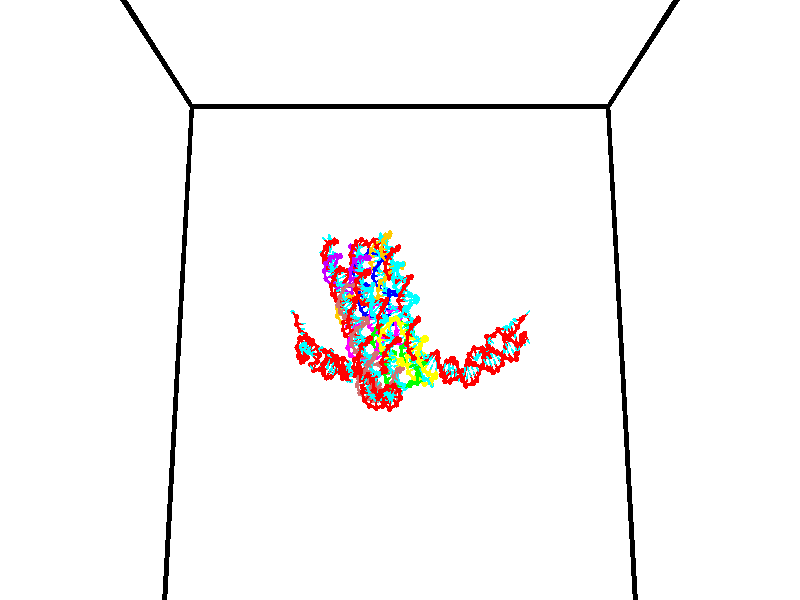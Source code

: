 // switches for output
#declare DRAW_BASES = 1; // possible values are 0, 1; only relevant for DNA ribbons
#declare DRAW_BASES_TYPE = 3; // possible values are 1, 2, 3; only relevant for DNA ribbons
#declare DRAW_FOG = 0; // set to 1 to enable fog

#include "colors.inc"

#include "transforms.inc"
background { rgb <1, 1, 1>}

#default {
   normal{
       ripples 0.25
       frequency 0.20
       turbulence 0.2
       lambda 5
   }
	finish {
		phong 0.1
		phong_size 40.
	}
}

// original window dimensions: 1024x640


// camera settings

camera {
	sky <0, 0.179814, -0.983701>
	up <0, 0.179814, -0.983701>
	right 1.6 * <1, 0, 0>
	location <35, 94.9851, 44.8844>
	look_at <35, 29.7336, 32.9568>
	direction <0, -65.2515, -11.9276>
	angle 67.0682
}


# declare cpy_camera_pos = <35, 94.9851, 44.8844>;
# if (DRAW_FOG = 1)
fog {
	fog_type 2
	up vnormalize(cpy_camera_pos)
	color rgbt<1,1,1,0.3>
	distance 1e-5
	fog_alt 3e-3
	fog_offset 56
}
# end


// LIGHTS

# declare lum = 6;
global_settings {
	ambient_light rgb lum * <0.05, 0.05, 0.05>
	max_trace_level 15
}# declare cpy_direct_light_amount = 0.25;
light_source
{	1000 * <-1, -1.16352, -0.803886>,
	rgb lum * cpy_direct_light_amount
	parallel
}

light_source
{	1000 * <1, 1.16352, 0.803886>,
	rgb lum * cpy_direct_light_amount
	parallel
}

// strand 0

// nucleotide -1

// particle -1
sphere {
	<24.637951, 35.153141, 35.363831> 0.250000
	pigment { color rgbt <1,0,0,0> }
	no_shadow
}
cylinder {
	<24.370329, 34.981647, 35.120995>,  <24.209757, 34.878750, 34.975292>, 0.100000
	pigment { color rgbt <1,0,0,0> }
	no_shadow
}
cylinder {
	<24.370329, 34.981647, 35.120995>,  <24.637951, 35.153141, 35.363831>, 0.100000
	pigment { color rgbt <1,0,0,0> }
	no_shadow
}

// particle -1
sphere {
	<24.370329, 34.981647, 35.120995> 0.100000
	pigment { color rgbt <1,0,0,0> }
	no_shadow
}
sphere {
	0, 1
	scale<0.080000,0.200000,0.300000>
	matrix <0.068639, -0.848992, 0.523928,
		-0.740038, 0.308866, 0.597450,
		-0.669054, -0.428735, -0.607086,
		24.169613, 34.853027, 34.938869>
	pigment { color rgbt <0,1,1,0> }
	no_shadow
}
cylinder {
	<24.596012, 34.799690, 35.971077>,  <24.637951, 35.153141, 35.363831>, 0.130000
	pigment { color rgbt <1,0,0,0> }
	no_shadow
}

// nucleotide -1

// particle -1
sphere {
	<24.596012, 34.799690, 35.971077> 0.250000
	pigment { color rgbt <1,0,0,0> }
	no_shadow
}
cylinder {
	<24.985596, 34.885990, 35.943195>,  <25.219345, 34.937771, 35.926468>, 0.100000
	pigment { color rgbt <1,0,0,0> }
	no_shadow
}
cylinder {
	<24.985596, 34.885990, 35.943195>,  <24.596012, 34.799690, 35.971077>, 0.100000
	pigment { color rgbt <1,0,0,0> }
	no_shadow
}

// particle -1
sphere {
	<24.985596, 34.885990, 35.943195> 0.100000
	pigment { color rgbt <1,0,0,0> }
	no_shadow
}
sphere {
	0, 1
	scale<0.080000,0.200000,0.300000>
	matrix <0.074149, -0.012564, 0.997168,
		0.214267, -0.976367, -0.028235,
		0.973957, 0.215753, -0.069705,
		25.277782, 34.950714, 35.922283>
	pigment { color rgbt <0,1,1,0> }
	no_shadow
}
cylinder {
	<24.874386, 34.305939, 36.411324>,  <24.596012, 34.799690, 35.971077>, 0.130000
	pigment { color rgbt <1,0,0,0> }
	no_shadow
}

// nucleotide -1

// particle -1
sphere {
	<24.874386, 34.305939, 36.411324> 0.250000
	pigment { color rgbt <1,0,0,0> }
	no_shadow
}
cylinder {
	<25.088219, 34.643745, 36.398636>,  <25.216518, 34.846432, 36.391022>, 0.100000
	pigment { color rgbt <1,0,0,0> }
	no_shadow
}
cylinder {
	<25.088219, 34.643745, 36.398636>,  <24.874386, 34.305939, 36.411324>, 0.100000
	pigment { color rgbt <1,0,0,0> }
	no_shadow
}

// particle -1
sphere {
	<25.088219, 34.643745, 36.398636> 0.100000
	pigment { color rgbt <1,0,0,0> }
	no_shadow
}
sphere {
	0, 1
	scale<0.080000,0.200000,0.300000>
	matrix <-0.016573, 0.048005, 0.998710,
		0.844954, -0.533367, 0.039659,
		0.534582, 0.844521, -0.031722,
		25.248594, 34.897102, 36.389118>
	pigment { color rgbt <0,1,1,0> }
	no_shadow
}
cylinder {
	<25.426714, 34.265003, 36.766792>,  <24.874386, 34.305939, 36.411324>, 0.130000
	pigment { color rgbt <1,0,0,0> }
	no_shadow
}

// nucleotide -1

// particle -1
sphere {
	<25.426714, 34.265003, 36.766792> 0.250000
	pigment { color rgbt <1,0,0,0> }
	no_shadow
}
cylinder {
	<25.300056, 34.644390, 36.761791>,  <25.224062, 34.872021, 36.758789>, 0.100000
	pigment { color rgbt <1,0,0,0> }
	no_shadow
}
cylinder {
	<25.300056, 34.644390, 36.761791>,  <25.426714, 34.265003, 36.766792>, 0.100000
	pigment { color rgbt <1,0,0,0> }
	no_shadow
}

// particle -1
sphere {
	<25.300056, 34.644390, 36.761791> 0.100000
	pigment { color rgbt <1,0,0,0> }
	no_shadow
}
sphere {
	0, 1
	scale<0.080000,0.200000,0.300000>
	matrix <0.127115, 0.055495, 0.990334,
		0.939989, 0.311992, -0.138135,
		-0.316643, 0.948462, -0.012506,
		25.205063, 34.928928, 36.758038>
	pigment { color rgbt <0,1,1,0> }
	no_shadow
}
cylinder {
	<25.811541, 34.580177, 37.197941>,  <25.426714, 34.265003, 36.766792>, 0.130000
	pigment { color rgbt <1,0,0,0> }
	no_shadow
}

// nucleotide -1

// particle -1
sphere {
	<25.811541, 34.580177, 37.197941> 0.250000
	pigment { color rgbt <1,0,0,0> }
	no_shadow
}
cylinder {
	<25.477594, 34.798763, 37.171467>,  <25.277227, 34.929913, 37.155582>, 0.100000
	pigment { color rgbt <1,0,0,0> }
	no_shadow
}
cylinder {
	<25.477594, 34.798763, 37.171467>,  <25.811541, 34.580177, 37.197941>, 0.100000
	pigment { color rgbt <1,0,0,0> }
	no_shadow
}

// particle -1
sphere {
	<25.477594, 34.798763, 37.171467> 0.100000
	pigment { color rgbt <1,0,0,0> }
	no_shadow
}
sphere {
	0, 1
	scale<0.080000,0.200000,0.300000>
	matrix <-0.001500, 0.117975, 0.993015,
		0.550453, 0.829133, -0.097674,
		-0.834865, 0.546462, -0.066183,
		25.227135, 34.962704, 37.151611>
	pigment { color rgbt <0,1,1,0> }
	no_shadow
}
cylinder {
	<26.307131, 35.150970, 37.565853>,  <25.811541, 34.580177, 37.197941>, 0.130000
	pigment { color rgbt <1,0,0,0> }
	no_shadow
}

// nucleotide -1

// particle -1
sphere {
	<26.307131, 35.150970, 37.565853> 0.250000
	pigment { color rgbt <1,0,0,0> }
	no_shadow
}
cylinder {
	<26.160973, 35.062248, 37.927471>,  <26.073278, 35.009014, 38.144440>, 0.100000
	pigment { color rgbt <1,0,0,0> }
	no_shadow
}
cylinder {
	<26.160973, 35.062248, 37.927471>,  <26.307131, 35.150970, 37.565853>, 0.100000
	pigment { color rgbt <1,0,0,0> }
	no_shadow
}

// particle -1
sphere {
	<26.160973, 35.062248, 37.927471> 0.100000
	pigment { color rgbt <1,0,0,0> }
	no_shadow
}
sphere {
	0, 1
	scale<0.080000,0.200000,0.300000>
	matrix <-0.306624, 0.945674, 0.108088,
		-0.878902, -0.237706, -0.413555,
		-0.365394, -0.221805, 0.904041,
		26.051353, 34.995708, 38.198685>
	pigment { color rgbt <0,1,1,0> }
	no_shadow
}
cylinder {
	<25.561245, 35.472408, 37.699474>,  <26.307131, 35.150970, 37.565853>, 0.130000
	pigment { color rgbt <1,0,0,0> }
	no_shadow
}

// nucleotide -1

// particle -1
sphere {
	<25.561245, 35.472408, 37.699474> 0.250000
	pigment { color rgbt <1,0,0,0> }
	no_shadow
}
cylinder {
	<25.775713, 35.417992, 38.032703>,  <25.904394, 35.385342, 38.232643>, 0.100000
	pigment { color rgbt <1,0,0,0> }
	no_shadow
}
cylinder {
	<25.775713, 35.417992, 38.032703>,  <25.561245, 35.472408, 37.699474>, 0.100000
	pigment { color rgbt <1,0,0,0> }
	no_shadow
}

// particle -1
sphere {
	<25.775713, 35.417992, 38.032703> 0.100000
	pigment { color rgbt <1,0,0,0> }
	no_shadow
}
sphere {
	0, 1
	scale<0.080000,0.200000,0.300000>
	matrix <-0.154756, 0.954356, 0.255450,
		-0.829804, -0.265888, 0.490642,
		0.536168, -0.136043, 0.833076,
		25.936563, 35.377178, 38.282627>
	pigment { color rgbt <0,1,1,0> }
	no_shadow
}
cylinder {
	<25.162851, 35.590816, 38.217686>,  <25.561245, 35.472408, 37.699474>, 0.130000
	pigment { color rgbt <1,0,0,0> }
	no_shadow
}

// nucleotide -1

// particle -1
sphere {
	<25.162851, 35.590816, 38.217686> 0.250000
	pigment { color rgbt <1,0,0,0> }
	no_shadow
}
cylinder {
	<25.526897, 35.688511, 38.351578>,  <25.745325, 35.747128, 38.431911>, 0.100000
	pigment { color rgbt <1,0,0,0> }
	no_shadow
}
cylinder {
	<25.526897, 35.688511, 38.351578>,  <25.162851, 35.590816, 38.217686>, 0.100000
	pigment { color rgbt <1,0,0,0> }
	no_shadow
}

// particle -1
sphere {
	<25.526897, 35.688511, 38.351578> 0.100000
	pigment { color rgbt <1,0,0,0> }
	no_shadow
}
sphere {
	0, 1
	scale<0.080000,0.200000,0.300000>
	matrix <-0.331813, 0.913425, 0.235703,
		-0.248180, -0.325583, 0.912361,
		0.910114, 0.244236, 0.334727,
		25.799932, 35.761784, 38.451996>
	pigment { color rgbt <0,1,1,0> }
	no_shadow
}
cylinder {
	<25.111835, 35.984211, 38.854828>,  <25.162851, 35.590816, 38.217686>, 0.130000
	pigment { color rgbt <1,0,0,0> }
	no_shadow
}

// nucleotide -1

// particle -1
sphere {
	<25.111835, 35.984211, 38.854828> 0.250000
	pigment { color rgbt <1,0,0,0> }
	no_shadow
}
cylinder {
	<25.464521, 36.084400, 38.694908>,  <25.676132, 36.144516, 38.598957>, 0.100000
	pigment { color rgbt <1,0,0,0> }
	no_shadow
}
cylinder {
	<25.464521, 36.084400, 38.694908>,  <25.111835, 35.984211, 38.854828>, 0.100000
	pigment { color rgbt <1,0,0,0> }
	no_shadow
}

// particle -1
sphere {
	<25.464521, 36.084400, 38.694908> 0.100000
	pigment { color rgbt <1,0,0,0> }
	no_shadow
}
sphere {
	0, 1
	scale<0.080000,0.200000,0.300000>
	matrix <-0.260538, 0.964998, 0.029986,
		0.393320, 0.077725, 0.916110,
		0.881714, 0.250476, -0.399803,
		25.729036, 36.159542, 38.574966>
	pigment { color rgbt <0,1,1,0> }
	no_shadow
}
cylinder {
	<25.422688, 36.573524, 39.257832>,  <25.111835, 35.984211, 38.854828>, 0.130000
	pigment { color rgbt <1,0,0,0> }
	no_shadow
}

// nucleotide -1

// particle -1
sphere {
	<25.422688, 36.573524, 39.257832> 0.250000
	pigment { color rgbt <1,0,0,0> }
	no_shadow
}
cylinder {
	<25.646584, 36.582424, 38.926483>,  <25.780922, 36.587765, 38.727676>, 0.100000
	pigment { color rgbt <1,0,0,0> }
	no_shadow
}
cylinder {
	<25.646584, 36.582424, 38.926483>,  <25.422688, 36.573524, 39.257832>, 0.100000
	pigment { color rgbt <1,0,0,0> }
	no_shadow
}

// particle -1
sphere {
	<25.646584, 36.582424, 38.926483> 0.100000
	pigment { color rgbt <1,0,0,0> }
	no_shadow
}
sphere {
	0, 1
	scale<0.080000,0.200000,0.300000>
	matrix <-0.159240, 0.983897, -0.081173,
		0.813224, 0.177346, 0.554270,
		0.559740, 0.022250, -0.828369,
		25.814507, 36.589100, 38.677971>
	pigment { color rgbt <0,1,1,0> }
	no_shadow
}
cylinder {
	<25.690145, 37.160419, 39.271393>,  <25.422688, 36.573524, 39.257832>, 0.130000
	pigment { color rgbt <1,0,0,0> }
	no_shadow
}

// nucleotide -1

// particle -1
sphere {
	<25.690145, 37.160419, 39.271393> 0.250000
	pigment { color rgbt <1,0,0,0> }
	no_shadow
}
cylinder {
	<25.751736, 37.080307, 38.884369>,  <25.788689, 37.032242, 38.652153>, 0.100000
	pigment { color rgbt <1,0,0,0> }
	no_shadow
}
cylinder {
	<25.751736, 37.080307, 38.884369>,  <25.690145, 37.160419, 39.271393>, 0.100000
	pigment { color rgbt <1,0,0,0> }
	no_shadow
}

// particle -1
sphere {
	<25.751736, 37.080307, 38.884369> 0.100000
	pigment { color rgbt <1,0,0,0> }
	no_shadow
}
sphere {
	0, 1
	scale<0.080000,0.200000,0.300000>
	matrix <-0.095625, 0.971625, -0.216337,
		0.983437, 0.125833, 0.130453,
		0.153974, -0.200279, -0.967564,
		25.797928, 37.020222, 38.594101>
	pigment { color rgbt <0,1,1,0> }
	no_shadow
}
cylinder {
	<26.155083, 37.641113, 39.056576>,  <25.690145, 37.160419, 39.271393>, 0.130000
	pigment { color rgbt <1,0,0,0> }
	no_shadow
}

// nucleotide -1

// particle -1
sphere {
	<26.155083, 37.641113, 39.056576> 0.250000
	pigment { color rgbt <1,0,0,0> }
	no_shadow
}
cylinder {
	<25.922110, 37.535355, 38.749104>,  <25.782326, 37.471901, 38.564621>, 0.100000
	pigment { color rgbt <1,0,0,0> }
	no_shadow
}
cylinder {
	<25.922110, 37.535355, 38.749104>,  <26.155083, 37.641113, 39.056576>, 0.100000
	pigment { color rgbt <1,0,0,0> }
	no_shadow
}

// particle -1
sphere {
	<25.922110, 37.535355, 38.749104> 0.100000
	pigment { color rgbt <1,0,0,0> }
	no_shadow
}
sphere {
	0, 1
	scale<0.080000,0.200000,0.300000>
	matrix <-0.246392, 0.958561, -0.143013,
		0.774637, 0.106101, -0.623442,
		-0.582433, -0.264394, -0.768679,
		25.747379, 37.456036, 38.518501>
	pigment { color rgbt <0,1,1,0> }
	no_shadow
}
cylinder {
	<25.405176, 38.002209, 38.927162>,  <26.155083, 37.641113, 39.056576>, 0.130000
	pigment { color rgbt <1,0,0,0> }
	no_shadow
}

// nucleotide -1

// particle -1
sphere {
	<25.405176, 38.002209, 38.927162> 0.250000
	pigment { color rgbt <1,0,0,0> }
	no_shadow
}
cylinder {
	<25.530489, 38.207256, 38.607395>,  <25.605677, 38.330284, 38.415535>, 0.100000
	pigment { color rgbt <1,0,0,0> }
	no_shadow
}
cylinder {
	<25.530489, 38.207256, 38.607395>,  <25.405176, 38.002209, 38.927162>, 0.100000
	pigment { color rgbt <1,0,0,0> }
	no_shadow
}

// particle -1
sphere {
	<25.530489, 38.207256, 38.607395> 0.100000
	pigment { color rgbt <1,0,0,0> }
	no_shadow
}
sphere {
	0, 1
	scale<0.080000,0.200000,0.300000>
	matrix <0.429759, -0.827196, -0.362015,
		-0.846854, -0.230146, -0.479448,
		0.313281, 0.512621, -0.799422,
		25.624474, 38.361042, 38.367569>
	pigment { color rgbt <0,1,1,0> }
	no_shadow
}
cylinder {
	<25.192841, 37.731087, 38.256218>,  <25.405176, 38.002209, 38.927162>, 0.130000
	pigment { color rgbt <1,0,0,0> }
	no_shadow
}

// nucleotide -1

// particle -1
sphere {
	<25.192841, 37.731087, 38.256218> 0.250000
	pigment { color rgbt <1,0,0,0> }
	no_shadow
}
cylinder {
	<25.529360, 37.925613, 38.161804>,  <25.731272, 38.042328, 38.105156>, 0.100000
	pigment { color rgbt <1,0,0,0> }
	no_shadow
}
cylinder {
	<25.529360, 37.925613, 38.161804>,  <25.192841, 37.731087, 38.256218>, 0.100000
	pigment { color rgbt <1,0,0,0> }
	no_shadow
}

// particle -1
sphere {
	<25.529360, 37.925613, 38.161804> 0.100000
	pigment { color rgbt <1,0,0,0> }
	no_shadow
}
sphere {
	0, 1
	scale<0.080000,0.200000,0.300000>
	matrix <0.340512, -0.815884, -0.467317,
		-0.419841, 0.312781, -0.851999,
		0.841300, 0.486314, -0.236036,
		25.781750, 38.071507, 38.090992>
	pigment { color rgbt <0,1,1,0> }
	no_shadow
}
cylinder {
	<25.451693, 37.889381, 37.569946>,  <25.192841, 37.731087, 38.256218>, 0.130000
	pigment { color rgbt <1,0,0,0> }
	no_shadow
}

// nucleotide -1

// particle -1
sphere {
	<25.451693, 37.889381, 37.569946> 0.250000
	pigment { color rgbt <1,0,0,0> }
	no_shadow
}
cylinder {
	<25.734732, 37.828800, 37.846024>,  <25.904556, 37.792454, 38.011669>, 0.100000
	pigment { color rgbt <1,0,0,0> }
	no_shadow
}
cylinder {
	<25.734732, 37.828800, 37.846024>,  <25.451693, 37.889381, 37.569946>, 0.100000
	pigment { color rgbt <1,0,0,0> }
	no_shadow
}

// particle -1
sphere {
	<25.734732, 37.828800, 37.846024> 0.100000
	pigment { color rgbt <1,0,0,0> }
	no_shadow
}
sphere {
	0, 1
	scale<0.080000,0.200000,0.300000>
	matrix <0.182723, -0.904321, -0.385766,
		0.682581, 0.399081, -0.612223,
		0.707599, -0.151449, 0.690193,
		25.947012, 37.783367, 38.053082>
	pigment { color rgbt <0,1,1,0> }
	no_shadow
}
cylinder {
	<25.356033, 37.192204, 37.436474>,  <25.451693, 37.889381, 37.569946>, 0.130000
	pigment { color rgbt <1,0,0,0> }
	no_shadow
}

// nucleotide -1

// particle -1
sphere {
	<25.356033, 37.192204, 37.436474> 0.250000
	pigment { color rgbt <1,0,0,0> }
	no_shadow
}
cylinder {
	<25.621014, 37.280968, 37.722668>,  <25.780001, 37.334225, 37.894382>, 0.100000
	pigment { color rgbt <1,0,0,0> }
	no_shadow
}
cylinder {
	<25.621014, 37.280968, 37.722668>,  <25.356033, 37.192204, 37.436474>, 0.100000
	pigment { color rgbt <1,0,0,0> }
	no_shadow
}

// particle -1
sphere {
	<25.621014, 37.280968, 37.722668> 0.100000
	pigment { color rgbt <1,0,0,0> }
	no_shadow
}
sphere {
	0, 1
	scale<0.080000,0.200000,0.300000>
	matrix <0.257690, -0.964331, 0.060503,
		0.703389, 0.144293, -0.696005,
		0.662449, 0.221910, 0.715484,
		25.819748, 37.347542, 37.937313>
	pigment { color rgbt <0,1,1,0> }
	no_shadow
}
cylinder {
	<25.830721, 36.757366, 37.331448>,  <25.356033, 37.192204, 37.436474>, 0.130000
	pigment { color rgbt <1,0,0,0> }
	no_shadow
}

// nucleotide -1

// particle -1
sphere {
	<25.830721, 36.757366, 37.331448> 0.250000
	pigment { color rgbt <1,0,0,0> }
	no_shadow
}
cylinder {
	<25.850874, 36.849583, 37.720150>,  <25.862965, 36.904915, 37.953373>, 0.100000
	pigment { color rgbt <1,0,0,0> }
	no_shadow
}
cylinder {
	<25.850874, 36.849583, 37.720150>,  <25.830721, 36.757366, 37.331448>, 0.100000
	pigment { color rgbt <1,0,0,0> }
	no_shadow
}

// particle -1
sphere {
	<25.850874, 36.849583, 37.720150> 0.100000
	pigment { color rgbt <1,0,0,0> }
	no_shadow
}
sphere {
	0, 1
	scale<0.080000,0.200000,0.300000>
	matrix <0.231394, -0.949212, 0.213200,
		0.971555, 0.214117, -0.101169,
		0.050381, 0.230546, 0.971756,
		25.865988, 36.918747, 38.011677>
	pigment { color rgbt <0,1,1,0> }
	no_shadow
}
cylinder {
	<26.460125, 36.474777, 37.564320>,  <25.830721, 36.757366, 37.331448>, 0.130000
	pigment { color rgbt <1,0,0,0> }
	no_shadow
}

// nucleotide -1

// particle -1
sphere {
	<26.460125, 36.474777, 37.564320> 0.250000
	pigment { color rgbt <1,0,0,0> }
	no_shadow
}
cylinder {
	<26.290535, 36.511833, 37.924690>,  <26.188780, 36.534065, 38.140911>, 0.100000
	pigment { color rgbt <1,0,0,0> }
	no_shadow
}
cylinder {
	<26.290535, 36.511833, 37.924690>,  <26.460125, 36.474777, 37.564320>, 0.100000
	pigment { color rgbt <1,0,0,0> }
	no_shadow
}

// particle -1
sphere {
	<26.290535, 36.511833, 37.924690> 0.100000
	pigment { color rgbt <1,0,0,0> }
	no_shadow
}
sphere {
	0, 1
	scale<0.080000,0.200000,0.300000>
	matrix <0.504719, -0.801798, 0.319968,
		0.751999, 0.590372, 0.293187,
		-0.423976, 0.092638, 0.900923,
		26.163342, 36.539623, 38.194965>
	pigment { color rgbt <0,1,1,0> }
	no_shadow
}
cylinder {
	<26.925316, 36.418892, 38.123680>,  <26.460125, 36.474777, 37.564320>, 0.130000
	pigment { color rgbt <1,0,0,0> }
	no_shadow
}

// nucleotide -1

// particle -1
sphere {
	<26.925316, 36.418892, 38.123680> 0.250000
	pigment { color rgbt <1,0,0,0> }
	no_shadow
}
cylinder {
	<26.578354, 36.346420, 38.309059>,  <26.370176, 36.302937, 38.420288>, 0.100000
	pigment { color rgbt <1,0,0,0> }
	no_shadow
}
cylinder {
	<26.578354, 36.346420, 38.309059>,  <26.925316, 36.418892, 38.123680>, 0.100000
	pigment { color rgbt <1,0,0,0> }
	no_shadow
}

// particle -1
sphere {
	<26.578354, 36.346420, 38.309059> 0.100000
	pigment { color rgbt <1,0,0,0> }
	no_shadow
}
sphere {
	0, 1
	scale<0.080000,0.200000,0.300000>
	matrix <0.363936, -0.866150, 0.342543,
		0.339355, 0.465788, 0.817239,
		-0.867404, -0.181179, 0.463449,
		26.318132, 36.292068, 38.448093>
	pigment { color rgbt <0,1,1,0> }
	no_shadow
}
cylinder {
	<27.098913, 36.037704, 38.681038>,  <26.925316, 36.418892, 38.123680>, 0.130000
	pigment { color rgbt <1,0,0,0> }
	no_shadow
}

// nucleotide -1

// particle -1
sphere {
	<27.098913, 36.037704, 38.681038> 0.250000
	pigment { color rgbt <1,0,0,0> }
	no_shadow
}
cylinder {
	<26.712366, 35.961399, 38.612049>,  <26.480438, 35.915615, 38.570656>, 0.100000
	pigment { color rgbt <1,0,0,0> }
	no_shadow
}
cylinder {
	<26.712366, 35.961399, 38.612049>,  <27.098913, 36.037704, 38.681038>, 0.100000
	pigment { color rgbt <1,0,0,0> }
	no_shadow
}

// particle -1
sphere {
	<26.712366, 35.961399, 38.612049> 0.100000
	pigment { color rgbt <1,0,0,0> }
	no_shadow
}
sphere {
	0, 1
	scale<0.080000,0.200000,0.300000>
	matrix <0.177783, -0.980133, 0.087939,
		-0.185819, 0.054319, 0.981082,
		-0.966367, -0.190760, -0.172470,
		26.422457, 35.904171, 38.560307>
	pigment { color rgbt <0,1,1,0> }
	no_shadow
}
cylinder {
	<26.813354, 35.389786, 39.157665>,  <27.098913, 36.037704, 38.681038>, 0.130000
	pigment { color rgbt <1,0,0,0> }
	no_shadow
}

// nucleotide -1

// particle -1
sphere {
	<26.813354, 35.389786, 39.157665> 0.250000
	pigment { color rgbt <1,0,0,0> }
	no_shadow
}
cylinder {
	<26.577234, 35.388836, 38.834793>,  <26.435562, 35.388268, 38.641071>, 0.100000
	pigment { color rgbt <1,0,0,0> }
	no_shadow
}
cylinder {
	<26.577234, 35.388836, 38.834793>,  <26.813354, 35.389786, 39.157665>, 0.100000
	pigment { color rgbt <1,0,0,0> }
	no_shadow
}

// particle -1
sphere {
	<26.577234, 35.388836, 38.834793> 0.100000
	pigment { color rgbt <1,0,0,0> }
	no_shadow
}
sphere {
	0, 1
	scale<0.080000,0.200000,0.300000>
	matrix <0.233192, -0.957858, -0.167721,
		-0.772765, -0.287234, 0.565978,
		-0.590302, -0.002373, -0.807179,
		26.400145, 35.388123, 38.592640>
	pigment { color rgbt <0,1,1,0> }
	no_shadow
}
cylinder {
	<26.132206, 35.152889, 39.375153>,  <26.813354, 35.389786, 39.157665>, 0.130000
	pigment { color rgbt <1,0,0,0> }
	no_shadow
}

// nucleotide -1

// particle -1
sphere {
	<26.132206, 35.152889, 39.375153> 0.250000
	pigment { color rgbt <1,0,0,0> }
	no_shadow
}
cylinder {
	<26.236319, 35.501831, 39.540688>,  <26.298786, 35.711197, 39.640007>, 0.100000
	pigment { color rgbt <1,0,0,0> }
	no_shadow
}
cylinder {
	<26.236319, 35.501831, 39.540688>,  <26.132206, 35.152889, 39.375153>, 0.100000
	pigment { color rgbt <1,0,0,0> }
	no_shadow
}

// particle -1
sphere {
	<26.236319, 35.501831, 39.540688> 0.100000
	pigment { color rgbt <1,0,0,0> }
	no_shadow
}
sphere {
	0, 1
	scale<0.080000,0.200000,0.300000>
	matrix <-0.769295, -0.071639, 0.634864,
		0.583471, -0.483603, 0.652449,
		0.260281, 0.872351, 0.413833,
		26.314404, 35.763535, 39.664837>
	pigment { color rgbt <0,1,1,0> }
	no_shadow
}
cylinder {
	<26.353848, 34.446632, 39.788136>,  <26.132206, 35.152889, 39.375153>, 0.130000
	pigment { color rgbt <1,0,0,0> }
	no_shadow
}

// nucleotide -1

// particle -1
sphere {
	<26.353848, 34.446632, 39.788136> 0.250000
	pigment { color rgbt <1,0,0,0> }
	no_shadow
}
cylinder {
	<26.466295, 34.589050, 39.431664>,  <26.533764, 34.674500, 39.217781>, 0.100000
	pigment { color rgbt <1,0,0,0> }
	no_shadow
}
cylinder {
	<26.466295, 34.589050, 39.431664>,  <26.353848, 34.446632, 39.788136>, 0.100000
	pigment { color rgbt <1,0,0,0> }
	no_shadow
}

// particle -1
sphere {
	<26.466295, 34.589050, 39.431664> 0.100000
	pigment { color rgbt <1,0,0,0> }
	no_shadow
}
sphere {
	0, 1
	scale<0.080000,0.200000,0.300000>
	matrix <0.950591, -0.230762, 0.207665,
		-0.131713, -0.905528, -0.403325,
		0.281119, 0.356046, -0.891181,
		26.550631, 34.695866, 39.164310>
	pigment { color rgbt <0,1,1,0> }
	no_shadow
}
cylinder {
	<26.908484, 33.956898, 39.673763>,  <26.353848, 34.446632, 39.788136>, 0.130000
	pigment { color rgbt <1,0,0,0> }
	no_shadow
}

// nucleotide -1

// particle -1
sphere {
	<26.908484, 33.956898, 39.673763> 0.250000
	pigment { color rgbt <1,0,0,0> }
	no_shadow
}
cylinder {
	<26.991304, 34.287842, 39.464920>,  <27.040997, 34.486408, 39.339615>, 0.100000
	pigment { color rgbt <1,0,0,0> }
	no_shadow
}
cylinder {
	<26.991304, 34.287842, 39.464920>,  <26.908484, 33.956898, 39.673763>, 0.100000
	pigment { color rgbt <1,0,0,0> }
	no_shadow
}

// particle -1
sphere {
	<26.991304, 34.287842, 39.464920> 0.100000
	pigment { color rgbt <1,0,0,0> }
	no_shadow
}
sphere {
	0, 1
	scale<0.080000,0.200000,0.300000>
	matrix <0.966756, -0.091182, 0.238890,
		0.150042, -0.554216, -0.818738,
		0.207051, 0.827364, -0.522110,
		27.053419, 34.536053, 39.308289>
	pigment { color rgbt <0,1,1,0> }
	no_shadow
}
cylinder {
	<27.353579, 33.902885, 39.139400>,  <26.908484, 33.956898, 39.673763>, 0.130000
	pigment { color rgbt <1,0,0,0> }
	no_shadow
}

// nucleotide -1

// particle -1
sphere {
	<27.353579, 33.902885, 39.139400> 0.250000
	pigment { color rgbt <1,0,0,0> }
	no_shadow
}
cylinder {
	<27.383795, 34.265728, 39.305031>,  <27.401924, 34.483433, 39.404408>, 0.100000
	pigment { color rgbt <1,0,0,0> }
	no_shadow
}
cylinder {
	<27.383795, 34.265728, 39.305031>,  <27.353579, 33.902885, 39.139400>, 0.100000
	pigment { color rgbt <1,0,0,0> }
	no_shadow
}

// particle -1
sphere {
	<27.383795, 34.265728, 39.305031> 0.100000
	pigment { color rgbt <1,0,0,0> }
	no_shadow
}
sphere {
	0, 1
	scale<0.080000,0.200000,0.300000>
	matrix <0.993084, -0.031015, -0.113231,
		-0.089870, 0.419766, -0.903172,
		0.075542, 0.907102, 0.414076,
		27.406458, 34.537857, 39.429253>
	pigment { color rgbt <0,1,1,0> }
	no_shadow
}
cylinder {
	<28.038715, 34.226341, 38.995323>,  <27.353579, 33.902885, 39.139400>, 0.130000
	pigment { color rgbt <1,0,0,0> }
	no_shadow
}

// nucleotide -1

// particle -1
sphere {
	<28.038715, 34.226341, 38.995323> 0.250000
	pigment { color rgbt <1,0,0,0> }
	no_shadow
}
cylinder {
	<27.893139, 34.423019, 39.311749>,  <27.805794, 34.541027, 39.501602>, 0.100000
	pigment { color rgbt <1,0,0,0> }
	no_shadow
}
cylinder {
	<27.893139, 34.423019, 39.311749>,  <28.038715, 34.226341, 38.995323>, 0.100000
	pigment { color rgbt <1,0,0,0> }
	no_shadow
}

// particle -1
sphere {
	<27.893139, 34.423019, 39.311749> 0.100000
	pigment { color rgbt <1,0,0,0> }
	no_shadow
}
sphere {
	0, 1
	scale<0.080000,0.200000,0.300000>
	matrix <0.930974, 0.165693, 0.325320,
		0.028887, 0.854855, -0.518062,
		-0.363941, 0.491700, 0.791062,
		27.783957, 34.570530, 39.549068>
	pigment { color rgbt <0,1,1,0> }
	no_shadow
}
cylinder {
	<28.501274, 34.781319, 39.148792>,  <28.038715, 34.226341, 38.995323>, 0.130000
	pigment { color rgbt <1,0,0,0> }
	no_shadow
}

// nucleotide -1

// particle -1
sphere {
	<28.501274, 34.781319, 39.148792> 0.250000
	pigment { color rgbt <1,0,0,0> }
	no_shadow
}
cylinder {
	<28.326710, 34.696011, 39.498436>,  <28.221972, 34.644825, 39.708221>, 0.100000
	pigment { color rgbt <1,0,0,0> }
	no_shadow
}
cylinder {
	<28.326710, 34.696011, 39.498436>,  <28.501274, 34.781319, 39.148792>, 0.100000
	pigment { color rgbt <1,0,0,0> }
	no_shadow
}

// particle -1
sphere {
	<28.326710, 34.696011, 39.498436> 0.100000
	pigment { color rgbt <1,0,0,0> }
	no_shadow
}
sphere {
	0, 1
	scale<0.080000,0.200000,0.300000>
	matrix <0.850692, 0.218601, 0.478055,
		-0.293036, 0.952223, 0.086027,
		-0.436409, -0.213270, 0.874107,
		28.195787, 34.632030, 39.760670>
	pigment { color rgbt <0,1,1,0> }
	no_shadow
}
cylinder {
	<27.744799, 35.228683, 39.070087>,  <28.501274, 34.781319, 39.148792>, 0.130000
	pigment { color rgbt <1,0,0,0> }
	no_shadow
}

// nucleotide -1

// particle -1
sphere {
	<27.744799, 35.228683, 39.070087> 0.250000
	pigment { color rgbt <1,0,0,0> }
	no_shadow
}
cylinder {
	<27.685530, 35.624069, 39.082596>,  <27.649969, 35.861301, 39.090099>, 0.100000
	pigment { color rgbt <1,0,0,0> }
	no_shadow
}
cylinder {
	<27.685530, 35.624069, 39.082596>,  <27.744799, 35.228683, 39.070087>, 0.100000
	pigment { color rgbt <1,0,0,0> }
	no_shadow
}

// particle -1
sphere {
	<27.685530, 35.624069, 39.082596> 0.100000
	pigment { color rgbt <1,0,0,0> }
	no_shadow
}
sphere {
	0, 1
	scale<0.080000,0.200000,0.300000>
	matrix <0.911127, 0.124148, 0.392983,
		0.384569, 0.086717, -0.919014,
		-0.148172, 0.988467, 0.031267,
		27.641079, 35.920609, 39.091976>
	pigment { color rgbt <0,1,1,0> }
	no_shadow
}
cylinder {
	<28.316547, 35.597801, 38.687984>,  <27.744799, 35.228683, 39.070087>, 0.130000
	pigment { color rgbt <1,0,0,0> }
	no_shadow
}

// nucleotide -1

// particle -1
sphere {
	<28.316547, 35.597801, 38.687984> 0.250000
	pigment { color rgbt <1,0,0,0> }
	no_shadow
}
cylinder {
	<28.159252, 35.796894, 38.997211>,  <28.064875, 35.916348, 39.182747>, 0.100000
	pigment { color rgbt <1,0,0,0> }
	no_shadow
}
cylinder {
	<28.159252, 35.796894, 38.997211>,  <28.316547, 35.597801, 38.687984>, 0.100000
	pigment { color rgbt <1,0,0,0> }
	no_shadow
}

// particle -1
sphere {
	<28.159252, 35.796894, 38.997211> 0.100000
	pigment { color rgbt <1,0,0,0> }
	no_shadow
}
sphere {
	0, 1
	scale<0.080000,0.200000,0.300000>
	matrix <0.896892, 0.022599, 0.441672,
		0.202363, 0.867038, -0.455296,
		-0.393236, 0.497729, 0.773066,
		28.041281, 35.946213, 39.229130>
	pigment { color rgbt <0,1,1,0> }
	no_shadow
}
cylinder {
	<28.784412, 36.180271, 38.858665>,  <28.316547, 35.597801, 38.687984>, 0.130000
	pigment { color rgbt <1,0,0,0> }
	no_shadow
}

// nucleotide -1

// particle -1
sphere {
	<28.784412, 36.180271, 38.858665> 0.250000
	pigment { color rgbt <1,0,0,0> }
	no_shadow
}
cylinder {
	<28.575012, 36.076298, 39.183228>,  <28.449371, 36.013916, 39.377964>, 0.100000
	pigment { color rgbt <1,0,0,0> }
	no_shadow
}
cylinder {
	<28.575012, 36.076298, 39.183228>,  <28.784412, 36.180271, 38.858665>, 0.100000
	pigment { color rgbt <1,0,0,0> }
	no_shadow
}

// particle -1
sphere {
	<28.575012, 36.076298, 39.183228> 0.100000
	pigment { color rgbt <1,0,0,0> }
	no_shadow
}
sphere {
	0, 1
	scale<0.080000,0.200000,0.300000>
	matrix <0.848707, -0.075120, 0.523501,
		-0.075120, 0.962701, 0.259929,
		-0.523501, -0.259929, 0.811409,
		28.417961, 35.998318, 39.426651>
	pigment { color rgbt <0,1,1,0> }
	no_shadow
}
cylinder {
	<28.969063, 36.713116, 39.385799>,  <28.784412, 36.180271, 38.858665>, 0.130000
	pigment { color rgbt <1,0,0,0> }
	no_shadow
}

// nucleotide -1

// particle -1
sphere {
	<28.969063, 36.713116, 39.385799> 0.250000
	pigment { color rgbt <1,0,0,0> }
	no_shadow
}
cylinder {
	<28.828812, 36.379986, 39.557133>,  <28.744661, 36.180107, 39.659935>, 0.100000
	pigment { color rgbt <1,0,0,0> }
	no_shadow
}
cylinder {
	<28.828812, 36.379986, 39.557133>,  <28.969063, 36.713116, 39.385799>, 0.100000
	pigment { color rgbt <1,0,0,0> }
	no_shadow
}

// particle -1
sphere {
	<28.828812, 36.379986, 39.557133> 0.100000
	pigment { color rgbt <1,0,0,0> }
	no_shadow
}
sphere {
	0, 1
	scale<0.080000,0.200000,0.300000>
	matrix <0.874068, -0.126793, 0.468966,
		-0.336255, 0.538825, 0.772399,
		-0.350626, -0.832821, 0.428335,
		28.723623, 36.130138, 39.685635>
	pigment { color rgbt <0,1,1,0> }
	no_shadow
}
cylinder {
	<29.212772, 36.701824, 40.138855>,  <28.969063, 36.713116, 39.385799>, 0.130000
	pigment { color rgbt <1,0,0,0> }
	no_shadow
}

// nucleotide -1

// particle -1
sphere {
	<29.212772, 36.701824, 40.138855> 0.250000
	pigment { color rgbt <1,0,0,0> }
	no_shadow
}
cylinder {
	<29.100637, 36.325855, 40.060932>,  <29.033356, 36.100273, 40.014179>, 0.100000
	pigment { color rgbt <1,0,0,0> }
	no_shadow
}
cylinder {
	<29.100637, 36.325855, 40.060932>,  <29.212772, 36.701824, 40.138855>, 0.100000
	pigment { color rgbt <1,0,0,0> }
	no_shadow
}

// particle -1
sphere {
	<29.100637, 36.325855, 40.060932> 0.100000
	pigment { color rgbt <1,0,0,0> }
	no_shadow
}
sphere {
	0, 1
	scale<0.080000,0.200000,0.300000>
	matrix <0.874452, -0.333772, 0.352038,
		-0.395911, -0.071660, 0.915489,
		-0.280337, -0.939926, -0.194807,
		29.016537, 36.043877, 40.002491>
	pigment { color rgbt <0,1,1,0> }
	no_shadow
}
cylinder {
	<29.431208, 36.192165, 40.577354>,  <29.212772, 36.701824, 40.138855>, 0.130000
	pigment { color rgbt <1,0,0,0> }
	no_shadow
}

// nucleotide -1

// particle -1
sphere {
	<29.431208, 36.192165, 40.577354> 0.250000
	pigment { color rgbt <1,0,0,0> }
	no_shadow
}
cylinder {
	<29.404190, 36.032455, 40.211620>,  <29.387980, 35.936630, 39.992180>, 0.100000
	pigment { color rgbt <1,0,0,0> }
	no_shadow
}
cylinder {
	<29.404190, 36.032455, 40.211620>,  <29.431208, 36.192165, 40.577354>, 0.100000
	pigment { color rgbt <1,0,0,0> }
	no_shadow
}

// particle -1
sphere {
	<29.404190, 36.032455, 40.211620> 0.100000
	pigment { color rgbt <1,0,0,0> }
	no_shadow
}
sphere {
	0, 1
	scale<0.080000,0.200000,0.300000>
	matrix <0.887104, -0.443434, 0.128108,
		-0.456600, -0.802462, 0.384150,
		-0.067543, -0.399275, -0.914340,
		29.383926, 35.912674, 39.937317>
	pigment { color rgbt <0,1,1,0> }
	no_shadow
}
cylinder {
	<29.778955, 35.629608, 40.513130>,  <29.431208, 36.192165, 40.577354>, 0.130000
	pigment { color rgbt <1,0,0,0> }
	no_shadow
}

// nucleotide -1

// particle -1
sphere {
	<29.778955, 35.629608, 40.513130> 0.250000
	pigment { color rgbt <1,0,0,0> }
	no_shadow
}
cylinder {
	<29.994499, 35.315449, 40.634964>,  <30.123825, 35.126953, 40.708065>, 0.100000
	pigment { color rgbt <1,0,0,0> }
	no_shadow
}
cylinder {
	<29.994499, 35.315449, 40.634964>,  <29.778955, 35.629608, 40.513130>, 0.100000
	pigment { color rgbt <1,0,0,0> }
	no_shadow
}

// particle -1
sphere {
	<29.994499, 35.315449, 40.634964> 0.100000
	pigment { color rgbt <1,0,0,0> }
	no_shadow
}
sphere {
	0, 1
	scale<0.080000,0.200000,0.300000>
	matrix <-0.605048, -0.612427, -0.508773,
		0.586130, 0.089866, -0.805218,
		0.538858, -0.785403, 0.304589,
		30.156157, 35.079826, 40.726341>
	pigment { color rgbt <0,1,1,0> }
	no_shadow
}
cylinder {
	<29.835955, 35.152672, 39.927216>,  <29.778955, 35.629608, 40.513130>, 0.130000
	pigment { color rgbt <1,0,0,0> }
	no_shadow
}

// nucleotide -1

// particle -1
sphere {
	<29.835955, 35.152672, 39.927216> 0.250000
	pigment { color rgbt <1,0,0,0> }
	no_shadow
}
cylinder {
	<29.824631, 34.977852, 40.286812>,  <29.817837, 34.872959, 40.502571>, 0.100000
	pigment { color rgbt <1,0,0,0> }
	no_shadow
}
cylinder {
	<29.824631, 34.977852, 40.286812>,  <29.835955, 35.152672, 39.927216>, 0.100000
	pigment { color rgbt <1,0,0,0> }
	no_shadow
}

// particle -1
sphere {
	<29.824631, 34.977852, 40.286812> 0.100000
	pigment { color rgbt <1,0,0,0> }
	no_shadow
}
sphere {
	0, 1
	scale<0.080000,0.200000,0.300000>
	matrix <-0.750946, -0.584292, -0.307706,
		0.659756, -0.683805, -0.311661,
		-0.028310, -0.437052, 0.898991,
		29.816137, 34.846737, 40.556511>
	pigment { color rgbt <0,1,1,0> }
	no_shadow
}
cylinder {
	<29.296638, 35.037506, 39.470345>,  <29.835955, 35.152672, 39.927216>, 0.130000
	pigment { color rgbt <1,0,0,0> }
	no_shadow
}

// nucleotide -1

// particle -1
sphere {
	<29.296638, 35.037506, 39.470345> 0.250000
	pigment { color rgbt <1,0,0,0> }
	no_shadow
}
cylinder {
	<29.300844, 35.241413, 39.814445>,  <29.303368, 35.363758, 40.020905>, 0.100000
	pigment { color rgbt <1,0,0,0> }
	no_shadow
}
cylinder {
	<29.300844, 35.241413, 39.814445>,  <29.296638, 35.037506, 39.470345>, 0.100000
	pigment { color rgbt <1,0,0,0> }
	no_shadow
}

// particle -1
sphere {
	<29.300844, 35.241413, 39.814445> 0.100000
	pigment { color rgbt <1,0,0,0> }
	no_shadow
}
sphere {
	0, 1
	scale<0.080000,0.200000,0.300000>
	matrix <-0.998610, 0.049790, -0.017299,
		-0.051650, -0.858870, 0.509583,
		0.010515, 0.509768, 0.860248,
		29.303999, 35.394344, 40.072521>
	pigment { color rgbt <0,1,1,0> }
	no_shadow
}
cylinder {
	<28.673838, 34.810036, 39.910938>,  <29.296638, 35.037506, 39.470345>, 0.130000
	pigment { color rgbt <1,0,0,0> }
	no_shadow
}

// nucleotide -1

// particle -1
sphere {
	<28.673838, 34.810036, 39.910938> 0.250000
	pigment { color rgbt <1,0,0,0> }
	no_shadow
}
cylinder {
	<28.777464, 35.193760, 39.955837>,  <28.839640, 35.423996, 39.982777>, 0.100000
	pigment { color rgbt <1,0,0,0> }
	no_shadow
}
cylinder {
	<28.777464, 35.193760, 39.955837>,  <28.673838, 34.810036, 39.910938>, 0.100000
	pigment { color rgbt <1,0,0,0> }
	no_shadow
}

// particle -1
sphere {
	<28.777464, 35.193760, 39.955837> 0.100000
	pigment { color rgbt <1,0,0,0> }
	no_shadow
}
sphere {
	0, 1
	scale<0.080000,0.200000,0.300000>
	matrix <-0.955920, 0.271293, -0.112323,
		-0.138205, -0.078203, 0.987311,
		0.259067, 0.959315, 0.112250,
		28.855185, 35.481556, 39.989513>
	pigment { color rgbt <0,1,1,0> }
	no_shadow
}
cylinder {
	<28.195984, 35.129494, 40.381813>,  <28.673838, 34.810036, 39.910938>, 0.130000
	pigment { color rgbt <1,0,0,0> }
	no_shadow
}

// nucleotide -1

// particle -1
sphere {
	<28.195984, 35.129494, 40.381813> 0.250000
	pigment { color rgbt <1,0,0,0> }
	no_shadow
}
cylinder {
	<28.357182, 35.438110, 40.184910>,  <28.453899, 35.623280, 40.066769>, 0.100000
	pigment { color rgbt <1,0,0,0> }
	no_shadow
}
cylinder {
	<28.357182, 35.438110, 40.184910>,  <28.195984, 35.129494, 40.381813>, 0.100000
	pigment { color rgbt <1,0,0,0> }
	no_shadow
}

// particle -1
sphere {
	<28.357182, 35.438110, 40.184910> 0.100000
	pigment { color rgbt <1,0,0,0> }
	no_shadow
}
sphere {
	0, 1
	scale<0.080000,0.200000,0.300000>
	matrix <-0.913255, 0.374086, -0.161321,
		0.059680, 0.514568, 0.855370,
		0.402992, 0.771544, -0.492257,
		28.478079, 35.669575, 40.037231>
	pigment { color rgbt <0,1,1,0> }
	no_shadow
}
cylinder {
	<27.798464, 35.650951, 40.482903>,  <28.195984, 35.129494, 40.381813>, 0.130000
	pigment { color rgbt <1,0,0,0> }
	no_shadow
}

// nucleotide -1

// particle -1
sphere {
	<27.798464, 35.650951, 40.482903> 0.250000
	pigment { color rgbt <1,0,0,0> }
	no_shadow
}
cylinder {
	<27.994968, 35.742844, 40.146835>,  <28.112871, 35.797977, 39.945194>, 0.100000
	pigment { color rgbt <1,0,0,0> }
	no_shadow
}
cylinder {
	<27.994968, 35.742844, 40.146835>,  <27.798464, 35.650951, 40.482903>, 0.100000
	pigment { color rgbt <1,0,0,0> }
	no_shadow
}

// particle -1
sphere {
	<27.994968, 35.742844, 40.146835> 0.100000
	pigment { color rgbt <1,0,0,0> }
	no_shadow
}
sphere {
	0, 1
	scale<0.080000,0.200000,0.300000>
	matrix <-0.870433, 0.164628, -0.463944,
		0.031734, 0.959230, 0.280840,
		0.491263, 0.229729, -0.840170,
		28.142347, 35.811764, 39.894783>
	pigment { color rgbt <0,1,1,0> }
	no_shadow
}
cylinder {
	<27.602304, 36.272865, 40.229736>,  <27.798464, 35.650951, 40.482903>, 0.130000
	pigment { color rgbt <1,0,0,0> }
	no_shadow
}

// nucleotide -1

// particle -1
sphere {
	<27.602304, 36.272865, 40.229736> 0.250000
	pigment { color rgbt <1,0,0,0> }
	no_shadow
}
cylinder {
	<27.715546, 36.032001, 39.931137>,  <27.783491, 35.887482, 39.751980>, 0.100000
	pigment { color rgbt <1,0,0,0> }
	no_shadow
}
cylinder {
	<27.715546, 36.032001, 39.931137>,  <27.602304, 36.272865, 40.229736>, 0.100000
	pigment { color rgbt <1,0,0,0> }
	no_shadow
}

// particle -1
sphere {
	<27.715546, 36.032001, 39.931137> 0.100000
	pigment { color rgbt <1,0,0,0> }
	no_shadow
}
sphere {
	0, 1
	scale<0.080000,0.200000,0.300000>
	matrix <-0.880280, 0.145843, -0.451484,
		0.380736, 0.784943, -0.488779,
		0.283104, -0.602159, -0.746496,
		27.800476, 35.851353, 39.707188>
	pigment { color rgbt <0,1,1,0> }
	no_shadow
}
cylinder {
	<27.518616, 36.465939, 39.471424>,  <27.602304, 36.272865, 40.229736>, 0.130000
	pigment { color rgbt <1,0,0,0> }
	no_shadow
}

// nucleotide -1

// particle -1
sphere {
	<27.518616, 36.465939, 39.471424> 0.250000
	pigment { color rgbt <1,0,0,0> }
	no_shadow
}
cylinder {
	<27.463266, 36.072510, 39.517796>,  <27.430056, 35.836452, 39.545616>, 0.100000
	pigment { color rgbt <1,0,0,0> }
	no_shadow
}
cylinder {
	<27.463266, 36.072510, 39.517796>,  <27.518616, 36.465939, 39.471424>, 0.100000
	pigment { color rgbt <1,0,0,0> }
	no_shadow
}

// particle -1
sphere {
	<27.463266, 36.072510, 39.517796> 0.100000
	pigment { color rgbt <1,0,0,0> }
	no_shadow
}
sphere {
	0, 1
	scale<0.080000,0.200000,0.300000>
	matrix <-0.973929, 0.113896, -0.196187,
		0.179761, -0.140049, -0.973690,
		-0.138375, -0.983572, 0.115924,
		27.421753, 35.777439, 39.552574>
	pigment { color rgbt <0,1,1,0> }
	no_shadow
}
cylinder {
	<27.967188, 36.906574, 38.847641>,  <27.518616, 36.465939, 39.471424>, 0.130000
	pigment { color rgbt <1,0,0,0> }
	no_shadow
}

// nucleotide -1

// particle -1
sphere {
	<27.967188, 36.906574, 38.847641> 0.250000
	pigment { color rgbt <1,0,0,0> }
	no_shadow
}
cylinder {
	<27.722843, 36.872177, 38.532822>,  <27.576237, 36.851540, 38.343929>, 0.100000
	pigment { color rgbt <1,0,0,0> }
	no_shadow
}
cylinder {
	<27.722843, 36.872177, 38.532822>,  <27.967188, 36.906574, 38.847641>, 0.100000
	pigment { color rgbt <1,0,0,0> }
	no_shadow
}

// particle -1
sphere {
	<27.722843, 36.872177, 38.532822> 0.100000
	pigment { color rgbt <1,0,0,0> }
	no_shadow
}
sphere {
	0, 1
	scale<0.080000,0.200000,0.300000>
	matrix <-0.458402, 0.848931, 0.263028,
		0.645535, 0.521461, -0.558000,
		-0.610862, -0.085995, -0.787053,
		27.539585, 36.846378, 38.296707>
	pigment { color rgbt <0,1,1,0> }
	no_shadow
}
cylinder {
	<27.799295, 37.614685, 38.538551>,  <27.967188, 36.906574, 38.847641>, 0.130000
	pigment { color rgbt <1,0,0,0> }
	no_shadow
}

// nucleotide -1

// particle -1
sphere {
	<27.799295, 37.614685, 38.538551> 0.250000
	pigment { color rgbt <1,0,0,0> }
	no_shadow
}
cylinder {
	<27.520103, 37.348259, 38.433342>,  <27.352589, 37.188404, 38.370216>, 0.100000
	pigment { color rgbt <1,0,0,0> }
	no_shadow
}
cylinder {
	<27.520103, 37.348259, 38.433342>,  <27.799295, 37.614685, 38.538551>, 0.100000
	pigment { color rgbt <1,0,0,0> }
	no_shadow
}

// particle -1
sphere {
	<27.520103, 37.348259, 38.433342> 0.100000
	pigment { color rgbt <1,0,0,0> }
	no_shadow
}
sphere {
	0, 1
	scale<0.080000,0.200000,0.300000>
	matrix <-0.712111, 0.606759, 0.353188,
		-0.075655, 0.433820, -0.897818,
		-0.697979, -0.666066, -0.263024,
		27.310709, 37.148438, 38.354435>
	pigment { color rgbt <0,1,1,0> }
	no_shadow
}
cylinder {
	<28.447079, 37.945850, 38.569889>,  <27.799295, 37.614685, 38.538551>, 0.130000
	pigment { color rgbt <1,0,0,0> }
	no_shadow
}

// nucleotide -1

// particle -1
sphere {
	<28.447079, 37.945850, 38.569889> 0.250000
	pigment { color rgbt <1,0,0,0> }
	no_shadow
}
cylinder {
	<28.564373, 38.327034, 38.600582>,  <28.634750, 38.555744, 38.618999>, 0.100000
	pigment { color rgbt <1,0,0,0> }
	no_shadow
}
cylinder {
	<28.564373, 38.327034, 38.600582>,  <28.447079, 37.945850, 38.569889>, 0.100000
	pigment { color rgbt <1,0,0,0> }
	no_shadow
}

// particle -1
sphere {
	<28.564373, 38.327034, 38.600582> 0.100000
	pigment { color rgbt <1,0,0,0> }
	no_shadow
}
sphere {
	0, 1
	scale<0.080000,0.200000,0.300000>
	matrix <-0.571050, 0.110216, 0.813483,
		0.766756, -0.282362, 0.576505,
		0.293236, 0.952956, 0.076734,
		28.652344, 38.612919, 38.623604>
	pigment { color rgbt <0,1,1,0> }
	no_shadow
}
cylinder {
	<28.808426, 38.193607, 39.236336>,  <28.447079, 37.945850, 38.569889>, 0.130000
	pigment { color rgbt <1,0,0,0> }
	no_shadow
}

// nucleotide -1

// particle -1
sphere {
	<28.808426, 38.193607, 39.236336> 0.250000
	pigment { color rgbt <1,0,0,0> }
	no_shadow
}
cylinder {
	<28.557520, 38.478233, 39.109707>,  <28.406977, 38.649010, 39.033730>, 0.100000
	pigment { color rgbt <1,0,0,0> }
	no_shadow
}
cylinder {
	<28.557520, 38.478233, 39.109707>,  <28.808426, 38.193607, 39.236336>, 0.100000
	pigment { color rgbt <1,0,0,0> }
	no_shadow
}

// particle -1
sphere {
	<28.557520, 38.478233, 39.109707> 0.100000
	pigment { color rgbt <1,0,0,0> }
	no_shadow
}
sphere {
	0, 1
	scale<0.080000,0.200000,0.300000>
	matrix <-0.585312, -0.162568, 0.794343,
		0.513762, 0.683555, 0.518460,
		-0.627263, 0.711565, -0.316571,
		28.369341, 38.691704, 39.014736>
	pigment { color rgbt <0,1,1,0> }
	no_shadow
}
cylinder {
	<29.638592, 38.022400, 39.176258>,  <28.808426, 38.193607, 39.236336>, 0.130000
	pigment { color rgbt <1,0,0,0> }
	no_shadow
}

// nucleotide -1

// particle -1
sphere {
	<29.638592, 38.022400, 39.176258> 0.250000
	pigment { color rgbt <1,0,0,0> }
	no_shadow
}
cylinder {
	<29.928570, 37.779213, 39.305767>,  <30.102556, 37.633301, 39.383472>, 0.100000
	pigment { color rgbt <1,0,0,0> }
	no_shadow
}
cylinder {
	<29.928570, 37.779213, 39.305767>,  <29.638592, 38.022400, 39.176258>, 0.100000
	pigment { color rgbt <1,0,0,0> }
	no_shadow
}

// particle -1
sphere {
	<29.928570, 37.779213, 39.305767> 0.100000
	pigment { color rgbt <1,0,0,0> }
	no_shadow
}
sphere {
	0, 1
	scale<0.080000,0.200000,0.300000>
	matrix <0.176462, 0.618290, 0.765884,
		-0.665819, -0.498091, 0.555510,
		0.724946, -0.607966, 0.323775,
		30.146053, 37.596825, 39.402901>
	pigment { color rgbt <0,1,1,0> }
	no_shadow
}
cylinder {
	<29.457556, 37.765110, 39.910946>,  <29.638592, 38.022400, 39.176258>, 0.130000
	pigment { color rgbt <1,0,0,0> }
	no_shadow
}

// nucleotide -1

// particle -1
sphere {
	<29.457556, 37.765110, 39.910946> 0.250000
	pigment { color rgbt <1,0,0,0> }
	no_shadow
}
cylinder {
	<29.827242, 37.842365, 39.779179>,  <30.049053, 37.888718, 39.700119>, 0.100000
	pigment { color rgbt <1,0,0,0> }
	no_shadow
}
cylinder {
	<29.827242, 37.842365, 39.779179>,  <29.457556, 37.765110, 39.910946>, 0.100000
	pigment { color rgbt <1,0,0,0> }
	no_shadow
}

// particle -1
sphere {
	<29.827242, 37.842365, 39.779179> 0.100000
	pigment { color rgbt <1,0,0,0> }
	no_shadow
}
sphere {
	0, 1
	scale<0.080000,0.200000,0.300000>
	matrix <0.090605, 0.727115, 0.680510,
		0.370962, -0.658787, 0.654513,
		0.924218, 0.193141, -0.329421,
		30.104507, 37.900307, 39.680351>
	pigment { color rgbt <0,1,1,0> }
	no_shadow
}
cylinder {
	<29.904486, 37.857811, 40.501759>,  <29.457556, 37.765110, 39.910946>, 0.130000
	pigment { color rgbt <1,0,0,0> }
	no_shadow
}

// nucleotide -1

// particle -1
sphere {
	<29.904486, 37.857811, 40.501759> 0.250000
	pigment { color rgbt <1,0,0,0> }
	no_shadow
}
cylinder {
	<30.043837, 38.031700, 40.169579>,  <30.127447, 38.136032, 39.970268>, 0.100000
	pigment { color rgbt <1,0,0,0> }
	no_shadow
}
cylinder {
	<30.043837, 38.031700, 40.169579>,  <29.904486, 37.857811, 40.501759>, 0.100000
	pigment { color rgbt <1,0,0,0> }
	no_shadow
}

// particle -1
sphere {
	<30.043837, 38.031700, 40.169579> 0.100000
	pigment { color rgbt <1,0,0,0> }
	no_shadow
}
sphere {
	0, 1
	scale<0.080000,0.200000,0.300000>
	matrix <0.284792, 0.794984, 0.535625,
		0.893044, -0.423105, 0.153149,
		0.348376, 0.434721, -0.830452,
		30.148350, 38.162117, 39.920444>
	pigment { color rgbt <0,1,1,0> }
	no_shadow
}
cylinder {
	<30.710550, 37.929676, 40.431675>,  <29.904486, 37.857811, 40.501759>, 0.130000
	pigment { color rgbt <1,0,0,0> }
	no_shadow
}

// nucleotide -1

// particle -1
sphere {
	<30.710550, 37.929676, 40.431675> 0.250000
	pigment { color rgbt <1,0,0,0> }
	no_shadow
}
cylinder {
	<30.504107, 38.242054, 40.290958>,  <30.380239, 38.429482, 40.206528>, 0.100000
	pigment { color rgbt <1,0,0,0> }
	no_shadow
}
cylinder {
	<30.504107, 38.242054, 40.290958>,  <30.710550, 37.929676, 40.431675>, 0.100000
	pigment { color rgbt <1,0,0,0> }
	no_shadow
}

// particle -1
sphere {
	<30.504107, 38.242054, 40.290958> 0.100000
	pigment { color rgbt <1,0,0,0> }
	no_shadow
}
sphere {
	0, 1
	scale<0.080000,0.200000,0.300000>
	matrix <0.386306, 0.578812, 0.718153,
		0.764460, 0.234746, -0.600413,
		-0.516110, 0.780942, -0.351795,
		30.349274, 38.476337, 40.185421>
	pigment { color rgbt <0,1,1,0> }
	no_shadow
}
cylinder {
	<31.070650, 38.441048, 40.132977>,  <30.710550, 37.929676, 40.431675>, 0.130000
	pigment { color rgbt <1,0,0,0> }
	no_shadow
}

// nucleotide -1

// particle -1
sphere {
	<31.070650, 38.441048, 40.132977> 0.250000
	pigment { color rgbt <1,0,0,0> }
	no_shadow
}
cylinder {
	<30.758957, 38.599510, 40.327236>,  <30.571941, 38.694588, 40.443794>, 0.100000
	pigment { color rgbt <1,0,0,0> }
	no_shadow
}
cylinder {
	<30.758957, 38.599510, 40.327236>,  <31.070650, 38.441048, 40.132977>, 0.100000
	pigment { color rgbt <1,0,0,0> }
	no_shadow
}

// particle -1
sphere {
	<30.758957, 38.599510, 40.327236> 0.100000
	pigment { color rgbt <1,0,0,0> }
	no_shadow
}
sphere {
	0, 1
	scale<0.080000,0.200000,0.300000>
	matrix <0.626118, 0.526402, 0.575219,
		-0.027773, 0.752305, -0.658230,
		-0.779234, 0.396154, 0.485651,
		30.525187, 38.718357, 40.472931>
	pigment { color rgbt <0,1,1,0> }
	no_shadow
}
cylinder {
	<31.456148, 38.757614, 40.758163>,  <31.070650, 38.441048, 40.132977>, 0.130000
	pigment { color rgbt <1,0,0,0> }
	no_shadow
}

// nucleotide -1

// particle -1
sphere {
	<31.456148, 38.757614, 40.758163> 0.250000
	pigment { color rgbt <1,0,0,0> }
	no_shadow
}
cylinder {
	<31.507950, 39.153442, 40.783421>,  <31.539030, 39.390938, 40.798573>, 0.100000
	pigment { color rgbt <1,0,0,0> }
	no_shadow
}
cylinder {
	<31.507950, 39.153442, 40.783421>,  <31.456148, 38.757614, 40.758163>, 0.100000
	pigment { color rgbt <1,0,0,0> }
	no_shadow
}

// particle -1
sphere {
	<31.507950, 39.153442, 40.783421> 0.100000
	pigment { color rgbt <1,0,0,0> }
	no_shadow
}
sphere {
	0, 1
	scale<0.080000,0.200000,0.300000>
	matrix <0.810614, -0.142326, 0.568021,
		0.571081, -0.022380, -0.820588,
		0.129503, 0.989567, 0.063139,
		31.546801, 39.450314, 40.802361>
	pigment { color rgbt <0,1,1,0> }
	no_shadow
}
cylinder {
	<32.040569, 39.015598, 40.545181>,  <31.456148, 38.757614, 40.758163>, 0.130000
	pigment { color rgbt <1,0,0,0> }
	no_shadow
}

// nucleotide -1

// particle -1
sphere {
	<32.040569, 39.015598, 40.545181> 0.250000
	pigment { color rgbt <1,0,0,0> }
	no_shadow
}
cylinder {
	<31.906885, 39.249893, 40.840538>,  <31.826675, 39.390469, 41.017750>, 0.100000
	pigment { color rgbt <1,0,0,0> }
	no_shadow
}
cylinder {
	<31.906885, 39.249893, 40.840538>,  <32.040569, 39.015598, 40.545181>, 0.100000
	pigment { color rgbt <1,0,0,0> }
	no_shadow
}

// particle -1
sphere {
	<31.906885, 39.249893, 40.840538> 0.100000
	pigment { color rgbt <1,0,0,0> }
	no_shadow
}
sphere {
	0, 1
	scale<0.080000,0.200000,0.300000>
	matrix <0.842087, -0.166300, 0.513064,
		0.423313, 0.793259, -0.437659,
		-0.334210, 0.585734, 0.738390,
		31.806622, 39.425613, 41.062054>
	pigment { color rgbt <0,1,1,0> }
	no_shadow
}
cylinder {
	<32.495556, 39.603306, 40.951576>,  <32.040569, 39.015598, 40.545181>, 0.130000
	pigment { color rgbt <1,0,0,0> }
	no_shadow
}

// nucleotide -1

// particle -1
sphere {
	<32.495556, 39.603306, 40.951576> 0.250000
	pigment { color rgbt <1,0,0,0> }
	no_shadow
}
cylinder {
	<32.259617, 39.401901, 41.204102>,  <32.118053, 39.281059, 41.355618>, 0.100000
	pigment { color rgbt <1,0,0,0> }
	no_shadow
}
cylinder {
	<32.259617, 39.401901, 41.204102>,  <32.495556, 39.603306, 40.951576>, 0.100000
	pigment { color rgbt <1,0,0,0> }
	no_shadow
}

// particle -1
sphere {
	<32.259617, 39.401901, 41.204102> 0.100000
	pigment { color rgbt <1,0,0,0> }
	no_shadow
}
sphere {
	0, 1
	scale<0.080000,0.200000,0.300000>
	matrix <0.801683, -0.271359, 0.532605,
		-0.096858, 0.820271, 0.563714,
		-0.589850, -0.503507, 0.631315,
		32.082661, 39.250851, 41.393497>
	pigment { color rgbt <0,1,1,0> }
	no_shadow
}
cylinder {
	<32.673157, 39.805573, 41.737492>,  <32.495556, 39.603306, 40.951576>, 0.130000
	pigment { color rgbt <1,0,0,0> }
	no_shadow
}

// nucleotide -1

// particle -1
sphere {
	<32.673157, 39.805573, 41.737492> 0.250000
	pigment { color rgbt <1,0,0,0> }
	no_shadow
}
cylinder {
	<32.469620, 39.461597, 41.753433>,  <32.347496, 39.255215, 41.763000>, 0.100000
	pigment { color rgbt <1,0,0,0> }
	no_shadow
}
cylinder {
	<32.469620, 39.461597, 41.753433>,  <32.673157, 39.805573, 41.737492>, 0.100000
	pigment { color rgbt <1,0,0,0> }
	no_shadow
}

// particle -1
sphere {
	<32.469620, 39.461597, 41.753433> 0.100000
	pigment { color rgbt <1,0,0,0> }
	no_shadow
}
sphere {
	0, 1
	scale<0.080000,0.200000,0.300000>
	matrix <0.586897, -0.312667, 0.746854,
		-0.629784, 0.403425, 0.663793,
		-0.508845, -0.859935, 0.039856,
		32.316967, 39.203617, 41.765388>
	pigment { color rgbt <0,1,1,0> }
	no_shadow
}
cylinder {
	<33.005039, 39.563362, 42.301395>,  <32.673157, 39.805573, 41.737492>, 0.130000
	pigment { color rgbt <1,0,0,0> }
	no_shadow
}

// nucleotide -1

// particle -1
sphere {
	<33.005039, 39.563362, 42.301395> 0.250000
	pigment { color rgbt <1,0,0,0> }
	no_shadow
}
cylinder {
	<33.369076, 39.626495, 42.148129>,  <33.587498, 39.664375, 42.056168>, 0.100000
	pigment { color rgbt <1,0,0,0> }
	no_shadow
}
cylinder {
	<33.369076, 39.626495, 42.148129>,  <33.005039, 39.563362, 42.301395>, 0.100000
	pigment { color rgbt <1,0,0,0> }
	no_shadow
}

// particle -1
sphere {
	<33.369076, 39.626495, 42.148129> 0.100000
	pigment { color rgbt <1,0,0,0> }
	no_shadow
}
sphere {
	0, 1
	scale<0.080000,0.200000,0.300000>
	matrix <0.308741, -0.875008, 0.372881,
		-0.276422, -0.457657, -0.845069,
		0.910093, 0.157835, -0.383169,
		33.642105, 39.673847, 42.033176>
	pigment { color rgbt <0,1,1,0> }
	no_shadow
}
cylinder {
	<33.230877, 39.108658, 41.847382>,  <33.005039, 39.563362, 42.301395>, 0.130000
	pigment { color rgbt <1,0,0,0> }
	no_shadow
}

// nucleotide -1

// particle -1
sphere {
	<33.230877, 39.108658, 41.847382> 0.250000
	pigment { color rgbt <1,0,0,0> }
	no_shadow
}
cylinder {
	<33.599701, 39.233192, 41.939362>,  <33.820995, 39.307911, 41.994549>, 0.100000
	pigment { color rgbt <1,0,0,0> }
	no_shadow
}
cylinder {
	<33.599701, 39.233192, 41.939362>,  <33.230877, 39.108658, 41.847382>, 0.100000
	pigment { color rgbt <1,0,0,0> }
	no_shadow
}

// particle -1
sphere {
	<33.599701, 39.233192, 41.939362> 0.100000
	pigment { color rgbt <1,0,0,0> }
	no_shadow
}
sphere {
	0, 1
	scale<0.080000,0.200000,0.300000>
	matrix <0.288067, -0.948812, 0.129515,
		0.258499, -0.053180, -0.964547,
		0.922061, 0.311333, 0.229947,
		33.876320, 39.326591, 42.008347>
	pigment { color rgbt <0,1,1,0> }
	no_shadow
}
cylinder {
	<33.804585, 38.864140, 41.426102>,  <33.230877, 39.108658, 41.847382>, 0.130000
	pigment { color rgbt <1,0,0,0> }
	no_shadow
}

// nucleotide -1

// particle -1
sphere {
	<33.804585, 38.864140, 41.426102> 0.250000
	pigment { color rgbt <1,0,0,0> }
	no_shadow
}
cylinder {
	<33.901089, 38.917645, 41.810581>,  <33.958992, 38.949749, 42.041267>, 0.100000
	pigment { color rgbt <1,0,0,0> }
	no_shadow
}
cylinder {
	<33.901089, 38.917645, 41.810581>,  <33.804585, 38.864140, 41.426102>, 0.100000
	pigment { color rgbt <1,0,0,0> }
	no_shadow
}

// particle -1
sphere {
	<33.901089, 38.917645, 41.810581> 0.100000
	pigment { color rgbt <1,0,0,0> }
	no_shadow
}
sphere {
	0, 1
	scale<0.080000,0.200000,0.300000>
	matrix <0.394333, -0.918515, 0.028849,
		0.886733, 0.372072, -0.274350,
		0.241261, 0.133767, 0.961197,
		33.973469, 38.957775, 42.098942>
	pigment { color rgbt <0,1,1,0> }
	no_shadow
}
cylinder {
	<34.444153, 38.678513, 41.337017>,  <33.804585, 38.864140, 41.426102>, 0.130000
	pigment { color rgbt <1,0,0,0> }
	no_shadow
}

// nucleotide -1

// particle -1
sphere {
	<34.444153, 38.678513, 41.337017> 0.250000
	pigment { color rgbt <1,0,0,0> }
	no_shadow
}
cylinder {
	<34.304436, 38.612846, 41.706024>,  <34.220604, 38.573444, 41.927429>, 0.100000
	pigment { color rgbt <1,0,0,0> }
	no_shadow
}
cylinder {
	<34.304436, 38.612846, 41.706024>,  <34.444153, 38.678513, 41.337017>, 0.100000
	pigment { color rgbt <1,0,0,0> }
	no_shadow
}

// particle -1
sphere {
	<34.304436, 38.612846, 41.706024> 0.100000
	pigment { color rgbt <1,0,0,0> }
	no_shadow
}
sphere {
	0, 1
	scale<0.080000,0.200000,0.300000>
	matrix <0.213460, -0.972586, -0.092257,
		0.912376, 0.164696, 0.374760,
		-0.349291, -0.164169, 0.922520,
		34.199650, 38.563595, 41.982780>
	pigment { color rgbt <0,1,1,0> }
	no_shadow
}
cylinder {
	<34.902695, 38.150341, 41.685452>,  <34.444153, 38.678513, 41.337017>, 0.130000
	pigment { color rgbt <1,0,0,0> }
	no_shadow
}

// nucleotide -1

// particle -1
sphere {
	<34.902695, 38.150341, 41.685452> 0.250000
	pigment { color rgbt <1,0,0,0> }
	no_shadow
}
cylinder {
	<34.544315, 38.129097, 41.861835>,  <34.329288, 38.116348, 41.967667>, 0.100000
	pigment { color rgbt <1,0,0,0> }
	no_shadow
}
cylinder {
	<34.544315, 38.129097, 41.861835>,  <34.902695, 38.150341, 41.685452>, 0.100000
	pigment { color rgbt <1,0,0,0> }
	no_shadow
}

// particle -1
sphere {
	<34.544315, 38.129097, 41.861835> 0.100000
	pigment { color rgbt <1,0,0,0> }
	no_shadow
}
sphere {
	0, 1
	scale<0.080000,0.200000,0.300000>
	matrix <0.121087, -0.984426, 0.127453,
		0.427327, 0.167586, 0.888429,
		-0.895952, -0.053113, 0.440964,
		34.275528, 38.113163, 41.994125>
	pigment { color rgbt <0,1,1,0> }
	no_shadow
}
cylinder {
	<35.037193, 37.708714, 42.204109>,  <34.902695, 38.150341, 41.685452>, 0.130000
	pigment { color rgbt <1,0,0,0> }
	no_shadow
}

// nucleotide -1

// particle -1
sphere {
	<35.037193, 37.708714, 42.204109> 0.250000
	pigment { color rgbt <1,0,0,0> }
	no_shadow
}
cylinder {
	<34.641357, 37.716660, 42.147087>,  <34.403858, 37.721428, 42.112873>, 0.100000
	pigment { color rgbt <1,0,0,0> }
	no_shadow
}
cylinder {
	<34.641357, 37.716660, 42.147087>,  <35.037193, 37.708714, 42.204109>, 0.100000
	pigment { color rgbt <1,0,0,0> }
	no_shadow
}

// particle -1
sphere {
	<34.641357, 37.716660, 42.147087> 0.100000
	pigment { color rgbt <1,0,0,0> }
	no_shadow
}
sphere {
	0, 1
	scale<0.080000,0.200000,0.300000>
	matrix <-0.021324, -0.999735, 0.008689,
		-0.142348, 0.011639, 0.989748,
		-0.989587, 0.019869, -0.142558,
		34.344482, 37.722622, 42.104321>
	pigment { color rgbt <0,1,1,0> }
	no_shadow
}
cylinder {
	<34.698280, 37.205273, 42.707108>,  <35.037193, 37.708714, 42.204109>, 0.130000
	pigment { color rgbt <1,0,0,0> }
	no_shadow
}

// nucleotide -1

// particle -1
sphere {
	<34.698280, 37.205273, 42.707108> 0.250000
	pigment { color rgbt <1,0,0,0> }
	no_shadow
}
cylinder {
	<34.443676, 37.263611, 42.404163>,  <34.290913, 37.298615, 42.222397>, 0.100000
	pigment { color rgbt <1,0,0,0> }
	no_shadow
}
cylinder {
	<34.443676, 37.263611, 42.404163>,  <34.698280, 37.205273, 42.707108>, 0.100000
	pigment { color rgbt <1,0,0,0> }
	no_shadow
}

// particle -1
sphere {
	<34.443676, 37.263611, 42.404163> 0.100000
	pigment { color rgbt <1,0,0,0> }
	no_shadow
}
sphere {
	0, 1
	scale<0.080000,0.200000,0.300000>
	matrix <-0.235976, -0.971694, 0.011201,
		-0.734285, 0.185847, 0.652906,
		-0.636507, 0.145846, -0.757356,
		34.252724, 37.307365, 42.176956>
	pigment { color rgbt <0,1,1,0> }
	no_shadow
}
cylinder {
	<34.011391, 37.158199, 43.059311>,  <34.698280, 37.205273, 42.707108>, 0.130000
	pigment { color rgbt <1,0,0,0> }
	no_shadow
}

// nucleotide -1

// particle -1
sphere {
	<34.011391, 37.158199, 43.059311> 0.250000
	pigment { color rgbt <1,0,0,0> }
	no_shadow
}
cylinder {
	<34.071896, 37.045452, 42.680328>,  <34.108196, 36.977806, 42.452938>, 0.100000
	pigment { color rgbt <1,0,0,0> }
	no_shadow
}
cylinder {
	<34.071896, 37.045452, 42.680328>,  <34.011391, 37.158199, 43.059311>, 0.100000
	pigment { color rgbt <1,0,0,0> }
	no_shadow
}

// particle -1
sphere {
	<34.071896, 37.045452, 42.680328> 0.100000
	pigment { color rgbt <1,0,0,0> }
	no_shadow
}
sphere {
	0, 1
	scale<0.080000,0.200000,0.300000>
	matrix <-0.236524, -0.940962, 0.242172,
		-0.959780, 0.187466, -0.208996,
		0.151258, -0.281864, -0.947457,
		34.117275, 36.960892, 42.396091>
	pigment { color rgbt <0,1,1,0> }
	no_shadow
}
cylinder {
	<33.487148, 36.897972, 42.675850>,  <34.011391, 37.158199, 43.059311>, 0.130000
	pigment { color rgbt <1,0,0,0> }
	no_shadow
}

// nucleotide -1

// particle -1
sphere {
	<33.487148, 36.897972, 42.675850> 0.250000
	pigment { color rgbt <1,0,0,0> }
	no_shadow
}
cylinder {
	<33.801350, 36.716690, 42.507286>,  <33.989872, 36.607922, 42.406147>, 0.100000
	pigment { color rgbt <1,0,0,0> }
	no_shadow
}
cylinder {
	<33.801350, 36.716690, 42.507286>,  <33.487148, 36.897972, 42.675850>, 0.100000
	pigment { color rgbt <1,0,0,0> }
	no_shadow
}

// particle -1
sphere {
	<33.801350, 36.716690, 42.507286> 0.100000
	pigment { color rgbt <1,0,0,0> }
	no_shadow
}
sphere {
	0, 1
	scale<0.080000,0.200000,0.300000>
	matrix <-0.404948, -0.891341, 0.203784,
		-0.467974, 0.010574, -0.883679,
		0.785505, -0.453209, -0.421406,
		34.037003, 36.580727, 42.380863>
	pigment { color rgbt <0,1,1,0> }
	no_shadow
}
cylinder {
	<33.372982, 36.448818, 41.987701>,  <33.487148, 36.897972, 42.675850>, 0.130000
	pigment { color rgbt <1,0,0,0> }
	no_shadow
}

// nucleotide -1

// particle -1
sphere {
	<33.372982, 36.448818, 41.987701> 0.250000
	pigment { color rgbt <1,0,0,0> }
	no_shadow
}
cylinder {
	<33.671272, 36.275139, 42.189838>,  <33.850246, 36.170933, 42.311119>, 0.100000
	pigment { color rgbt <1,0,0,0> }
	no_shadow
}
cylinder {
	<33.671272, 36.275139, 42.189838>,  <33.372982, 36.448818, 41.987701>, 0.100000
	pigment { color rgbt <1,0,0,0> }
	no_shadow
}

// particle -1
sphere {
	<33.671272, 36.275139, 42.189838> 0.100000
	pigment { color rgbt <1,0,0,0> }
	no_shadow
}
sphere {
	0, 1
	scale<0.080000,0.200000,0.300000>
	matrix <-0.482089, -0.875183, -0.040556,
		0.459873, -0.213374, -0.861968,
		0.745726, -0.434196, 0.505339,
		33.894989, 36.144878, 42.341438>
	pigment { color rgbt <0,1,1,0> }
	no_shadow
}
cylinder {
	<33.613293, 35.857273, 41.565136>,  <33.372982, 36.448818, 41.987701>, 0.130000
	pigment { color rgbt <1,0,0,0> }
	no_shadow
}

// nucleotide -1

// particle -1
sphere {
	<33.613293, 35.857273, 41.565136> 0.250000
	pigment { color rgbt <1,0,0,0> }
	no_shadow
}
cylinder {
	<33.659714, 35.835892, 41.961857>,  <33.687569, 35.823063, 42.199890>, 0.100000
	pigment { color rgbt <1,0,0,0> }
	no_shadow
}
cylinder {
	<33.659714, 35.835892, 41.961857>,  <33.613293, 35.857273, 41.565136>, 0.100000
	pigment { color rgbt <1,0,0,0> }
	no_shadow
}

// particle -1
sphere {
	<33.659714, 35.835892, 41.961857> 0.100000
	pigment { color rgbt <1,0,0,0> }
	no_shadow
}
sphere {
	0, 1
	scale<0.080000,0.200000,0.300000>
	matrix <-0.523583, -0.851836, 0.015359,
		0.844033, -0.521074, -0.126848,
		0.116057, -0.053452, 0.991803,
		33.694530, 35.819855, 42.259399>
	pigment { color rgbt <0,1,1,0> }
	no_shadow
}
cylinder {
	<33.906776, 35.217834, 41.653309>,  <33.613293, 35.857273, 41.565136>, 0.130000
	pigment { color rgbt <1,0,0,0> }
	no_shadow
}

// nucleotide -1

// particle -1
sphere {
	<33.906776, 35.217834, 41.653309> 0.250000
	pigment { color rgbt <1,0,0,0> }
	no_shadow
}
cylinder {
	<33.646175, 35.403694, 41.893192>,  <33.489815, 35.515209, 42.037121>, 0.100000
	pigment { color rgbt <1,0,0,0> }
	no_shadow
}
cylinder {
	<33.646175, 35.403694, 41.893192>,  <33.906776, 35.217834, 41.653309>, 0.100000
	pigment { color rgbt <1,0,0,0> }
	no_shadow
}

// particle -1
sphere {
	<33.646175, 35.403694, 41.893192> 0.100000
	pigment { color rgbt <1,0,0,0> }
	no_shadow
}
sphere {
	0, 1
	scale<0.080000,0.200000,0.300000>
	matrix <-0.591485, -0.806115, -0.018002,
		0.475071, -0.366447, 0.800015,
		-0.651501, 0.464645, 0.599710,
		33.450726, 35.543087, 42.073105>
	pigment { color rgbt <0,1,1,0> }
	no_shadow
}
cylinder {
	<33.869156, 34.924175, 42.343941>,  <33.906776, 35.217834, 41.653309>, 0.130000
	pigment { color rgbt <1,0,0,0> }
	no_shadow
}

// nucleotide -1

// particle -1
sphere {
	<33.869156, 34.924175, 42.343941> 0.250000
	pigment { color rgbt <1,0,0,0> }
	no_shadow
}
cylinder {
	<33.521282, 35.102715, 42.259640>,  <33.312557, 35.209839, 42.209057>, 0.100000
	pigment { color rgbt <1,0,0,0> }
	no_shadow
}
cylinder {
	<33.521282, 35.102715, 42.259640>,  <33.869156, 34.924175, 42.343941>, 0.100000
	pigment { color rgbt <1,0,0,0> }
	no_shadow
}

// particle -1
sphere {
	<33.521282, 35.102715, 42.259640> 0.100000
	pigment { color rgbt <1,0,0,0> }
	no_shadow
}
sphere {
	0, 1
	scale<0.080000,0.200000,0.300000>
	matrix <-0.442772, -0.894157, -0.066604,
		-0.218176, 0.035392, 0.975268,
		-0.869685, 0.446353, -0.210754,
		33.260376, 35.236622, 42.196415>
	pigment { color rgbt <0,1,1,0> }
	no_shadow
}
cylinder {
	<33.308434, 34.806179, 42.745846>,  <33.869156, 34.924175, 42.343941>, 0.130000
	pigment { color rgbt <1,0,0,0> }
	no_shadow
}

// nucleotide -1

// particle -1
sphere {
	<33.308434, 34.806179, 42.745846> 0.250000
	pigment { color rgbt <1,0,0,0> }
	no_shadow
}
cylinder {
	<33.117645, 34.905079, 42.408478>,  <33.003170, 34.964420, 42.206055>, 0.100000
	pigment { color rgbt <1,0,0,0> }
	no_shadow
}
cylinder {
	<33.117645, 34.905079, 42.408478>,  <33.308434, 34.806179, 42.745846>, 0.100000
	pigment { color rgbt <1,0,0,0> }
	no_shadow
}

// particle -1
sphere {
	<33.117645, 34.905079, 42.408478> 0.100000
	pigment { color rgbt <1,0,0,0> }
	no_shadow
}
sphere {
	0, 1
	scale<0.080000,0.200000,0.300000>
	matrix <-0.528720, -0.847286, 0.050621,
		-0.702105, 0.470080, 0.534858,
		-0.476973, 0.247249, -0.843424,
		32.974552, 34.979252, 42.155449>
	pigment { color rgbt <0,1,1,0> }
	no_shadow
}
cylinder {
	<32.651974, 34.601379, 42.899796>,  <33.308434, 34.806179, 42.745846>, 0.130000
	pigment { color rgbt <1,0,0,0> }
	no_shadow
}

// nucleotide -1

// particle -1
sphere {
	<32.651974, 34.601379, 42.899796> 0.250000
	pigment { color rgbt <1,0,0,0> }
	no_shadow
}
cylinder {
	<32.645718, 34.658470, 42.503941>,  <32.641964, 34.692726, 42.266426>, 0.100000
	pigment { color rgbt <1,0,0,0> }
	no_shadow
}
cylinder {
	<32.645718, 34.658470, 42.503941>,  <32.651974, 34.601379, 42.899796>, 0.100000
	pigment { color rgbt <1,0,0,0> }
	no_shadow
}

// particle -1
sphere {
	<32.645718, 34.658470, 42.503941> 0.100000
	pigment { color rgbt <1,0,0,0> }
	no_shadow
}
sphere {
	0, 1
	scale<0.080000,0.200000,0.300000>
	matrix <-0.509794, -0.852588, -0.114909,
		-0.860154, 0.502715, 0.086095,
		-0.015637, 0.142730, -0.989638,
		32.641026, 34.701290, 42.207050>
	pigment { color rgbt <0,1,1,0> }
	no_shadow
}
cylinder {
	<31.951670, 34.374538, 42.706673>,  <32.651974, 34.601379, 42.899796>, 0.130000
	pigment { color rgbt <1,0,0,0> }
	no_shadow
}

// nucleotide -1

// particle -1
sphere {
	<31.951670, 34.374538, 42.706673> 0.250000
	pigment { color rgbt <1,0,0,0> }
	no_shadow
}
cylinder {
	<32.131020, 34.391747, 42.349548>,  <32.238628, 34.402073, 42.135273>, 0.100000
	pigment { color rgbt <1,0,0,0> }
	no_shadow
}
cylinder {
	<32.131020, 34.391747, 42.349548>,  <31.951670, 34.374538, 42.706673>, 0.100000
	pigment { color rgbt <1,0,0,0> }
	no_shadow
}

// particle -1
sphere {
	<32.131020, 34.391747, 42.349548> 0.100000
	pigment { color rgbt <1,0,0,0> }
	no_shadow
}
sphere {
	0, 1
	scale<0.080000,0.200000,0.300000>
	matrix <-0.596666, -0.729318, -0.334792,
		-0.665546, 0.682821, -0.301337,
		0.448373, 0.043022, -0.892810,
		32.265533, 34.404652, 42.081707>
	pigment { color rgbt <0,1,1,0> }
	no_shadow
}
cylinder {
	<31.409964, 34.221783, 42.232635>,  <31.951670, 34.374538, 42.706673>, 0.130000
	pigment { color rgbt <1,0,0,0> }
	no_shadow
}

// nucleotide -1

// particle -1
sphere {
	<31.409964, 34.221783, 42.232635> 0.250000
	pigment { color rgbt <1,0,0,0> }
	no_shadow
}
cylinder {
	<31.743025, 34.134319, 42.029114>,  <31.942862, 34.081841, 41.907001>, 0.100000
	pigment { color rgbt <1,0,0,0> }
	no_shadow
}
cylinder {
	<31.743025, 34.134319, 42.029114>,  <31.409964, 34.221783, 42.232635>, 0.100000
	pigment { color rgbt <1,0,0,0> }
	no_shadow
}

// particle -1
sphere {
	<31.743025, 34.134319, 42.029114> 0.100000
	pigment { color rgbt <1,0,0,0> }
	no_shadow
}
sphere {
	0, 1
	scale<0.080000,0.200000,0.300000>
	matrix <-0.470211, -0.764499, -0.440957,
		-0.292563, 0.606408, -0.739375,
		0.832651, -0.218654, -0.508804,
		31.992821, 34.068722, 41.876472>
	pigment { color rgbt <0,1,1,0> }
	no_shadow
}
cylinder {
	<31.219482, 34.041092, 41.557846>,  <31.409964, 34.221783, 42.232635>, 0.130000
	pigment { color rgbt <1,0,0,0> }
	no_shadow
}

// nucleotide -1

// particle -1
sphere {
	<31.219482, 34.041092, 41.557846> 0.250000
	pigment { color rgbt <1,0,0,0> }
	no_shadow
}
cylinder {
	<31.567394, 33.851257, 41.611893>,  <31.776140, 33.737358, 41.644321>, 0.100000
	pigment { color rgbt <1,0,0,0> }
	no_shadow
}
cylinder {
	<31.567394, 33.851257, 41.611893>,  <31.219482, 34.041092, 41.557846>, 0.100000
	pigment { color rgbt <1,0,0,0> }
	no_shadow
}

// particle -1
sphere {
	<31.567394, 33.851257, 41.611893> 0.100000
	pigment { color rgbt <1,0,0,0> }
	no_shadow
}
sphere {
	0, 1
	scale<0.080000,0.200000,0.300000>
	matrix <-0.397173, -0.835815, -0.379034,
		0.292815, 0.276012, -0.915465,
		0.869778, -0.474585, 0.135115,
		31.828327, 33.708881, 41.652428>
	pigment { color rgbt <0,1,1,0> }
	no_shadow
}
cylinder {
	<31.151373, 33.503811, 41.068310>,  <31.219482, 34.041092, 41.557846>, 0.130000
	pigment { color rgbt <1,0,0,0> }
	no_shadow
}

// nucleotide -1

// particle -1
sphere {
	<31.151373, 33.503811, 41.068310> 0.250000
	pigment { color rgbt <1,0,0,0> }
	no_shadow
}
cylinder {
	<31.486080, 33.391899, 41.256580>,  <31.686905, 33.324753, 41.369545>, 0.100000
	pigment { color rgbt <1,0,0,0> }
	no_shadow
}
cylinder {
	<31.486080, 33.391899, 41.256580>,  <31.151373, 33.503811, 41.068310>, 0.100000
	pigment { color rgbt <1,0,0,0> }
	no_shadow
}

// particle -1
sphere {
	<31.486080, 33.391899, 41.256580> 0.100000
	pigment { color rgbt <1,0,0,0> }
	no_shadow
}
sphere {
	0, 1
	scale<0.080000,0.200000,0.300000>
	matrix <-0.015670, -0.871486, -0.490170,
		0.547333, 0.402783, -0.733616,
		0.836768, -0.279782, 0.470681,
		31.737110, 33.307964, 41.397785>
	pigment { color rgbt <0,1,1,0> }
	no_shadow
}
cylinder {
	<31.568996, 33.212067, 40.587471>,  <31.151373, 33.503811, 41.068310>, 0.130000
	pigment { color rgbt <1,0,0,0> }
	no_shadow
}

// nucleotide -1

// particle -1
sphere {
	<31.568996, 33.212067, 40.587471> 0.250000
	pigment { color rgbt <1,0,0,0> }
	no_shadow
}
cylinder {
	<31.695868, 33.042225, 40.926670>,  <31.771990, 32.940319, 41.130192>, 0.100000
	pigment { color rgbt <1,0,0,0> }
	no_shadow
}
cylinder {
	<31.695868, 33.042225, 40.926670>,  <31.568996, 33.212067, 40.587471>, 0.100000
	pigment { color rgbt <1,0,0,0> }
	no_shadow
}

// particle -1
sphere {
	<31.695868, 33.042225, 40.926670> 0.100000
	pigment { color rgbt <1,0,0,0> }
	no_shadow
}
sphere {
	0, 1
	scale<0.080000,0.200000,0.300000>
	matrix <-0.036516, -0.898975, -0.436474,
		0.947663, 0.107474, -0.300641,
		0.317179, -0.424609, 0.848001,
		31.791021, 32.914841, 41.181068>
	pigment { color rgbt <0,1,1,0> }
	no_shadow
}
cylinder {
	<32.119854, 32.810341, 40.423882>,  <31.568996, 33.212067, 40.587471>, 0.130000
	pigment { color rgbt <1,0,0,0> }
	no_shadow
}

// nucleotide -1

// particle -1
sphere {
	<32.119854, 32.810341, 40.423882> 0.250000
	pigment { color rgbt <1,0,0,0> }
	no_shadow
}
cylinder {
	<31.985645, 32.663815, 40.771038>,  <31.905121, 32.575897, 40.979332>, 0.100000
	pigment { color rgbt <1,0,0,0> }
	no_shadow
}
cylinder {
	<31.985645, 32.663815, 40.771038>,  <32.119854, 32.810341, 40.423882>, 0.100000
	pigment { color rgbt <1,0,0,0> }
	no_shadow
}

// particle -1
sphere {
	<31.985645, 32.663815, 40.771038> 0.100000
	pigment { color rgbt <1,0,0,0> }
	no_shadow
}
sphere {
	0, 1
	scale<0.080000,0.200000,0.300000>
	matrix <-0.241854, -0.856922, -0.455183,
		0.910459, -0.362625, 0.198917,
		-0.335517, -0.366316, 0.867894,
		31.884991, 32.553921, 41.031406>
	pigment { color rgbt <0,1,1,0> }
	no_shadow
}
cylinder {
	<32.500862, 32.283344, 40.476524>,  <32.119854, 32.810341, 40.423882>, 0.130000
	pigment { color rgbt <1,0,0,0> }
	no_shadow
}

// nucleotide -1

// particle -1
sphere {
	<32.500862, 32.283344, 40.476524> 0.250000
	pigment { color rgbt <1,0,0,0> }
	no_shadow
}
cylinder {
	<32.158665, 32.255375, 40.681751>,  <31.953346, 32.238594, 40.804890>, 0.100000
	pigment { color rgbt <1,0,0,0> }
	no_shadow
}
cylinder {
	<32.158665, 32.255375, 40.681751>,  <32.500862, 32.283344, 40.476524>, 0.100000
	pigment { color rgbt <1,0,0,0> }
	no_shadow
}

// particle -1
sphere {
	<32.158665, 32.255375, 40.681751> 0.100000
	pigment { color rgbt <1,0,0,0> }
	no_shadow
}
sphere {
	0, 1
	scale<0.080000,0.200000,0.300000>
	matrix <-0.251911, -0.809486, -0.530353,
		0.452405, -0.582962, 0.674897,
		-0.855495, -0.069920, 0.513069,
		31.902016, 32.234398, 40.835670>
	pigment { color rgbt <0,1,1,0> }
	no_shadow
}
cylinder {
	<32.432655, 31.602030, 40.449871>,  <32.500862, 32.283344, 40.476524>, 0.130000
	pigment { color rgbt <1,0,0,0> }
	no_shadow
}

// nucleotide -1

// particle -1
sphere {
	<32.432655, 31.602030, 40.449871> 0.250000
	pigment { color rgbt <1,0,0,0> }
	no_shadow
}
cylinder {
	<32.075451, 31.734301, 40.571972>,  <31.861128, 31.813663, 40.645233>, 0.100000
	pigment { color rgbt <1,0,0,0> }
	no_shadow
}
cylinder {
	<32.075451, 31.734301, 40.571972>,  <32.432655, 31.602030, 40.449871>, 0.100000
	pigment { color rgbt <1,0,0,0> }
	no_shadow
}

// particle -1
sphere {
	<32.075451, 31.734301, 40.571972> 0.100000
	pigment { color rgbt <1,0,0,0> }
	no_shadow
}
sphere {
	0, 1
	scale<0.080000,0.200000,0.300000>
	matrix <-0.437984, -0.794484, -0.420672,
		0.103411, -0.509361, 0.854317,
		-0.893015, 0.330675, 0.305251,
		31.807547, 31.833504, 40.663548>
	pigment { color rgbt <0,1,1,0> }
	no_shadow
}
cylinder {
	<32.059216, 31.057779, 40.569920>,  <32.432655, 31.602030, 40.449871>, 0.130000
	pigment { color rgbt <1,0,0,0> }
	no_shadow
}

// nucleotide -1

// particle -1
sphere {
	<32.059216, 31.057779, 40.569920> 0.250000
	pigment { color rgbt <1,0,0,0> }
	no_shadow
}
cylinder {
	<31.770378, 31.330168, 40.521164>,  <31.597075, 31.493601, 40.491909>, 0.100000
	pigment { color rgbt <1,0,0,0> }
	no_shadow
}
cylinder {
	<31.770378, 31.330168, 40.521164>,  <32.059216, 31.057779, 40.569920>, 0.100000
	pigment { color rgbt <1,0,0,0> }
	no_shadow
}

// particle -1
sphere {
	<31.770378, 31.330168, 40.521164> 0.100000
	pigment { color rgbt <1,0,0,0> }
	no_shadow
}
sphere {
	0, 1
	scale<0.080000,0.200000,0.300000>
	matrix <-0.477293, -0.617947, -0.624766,
		-0.500769, -0.392963, 0.771239,
		-0.722095, 0.680971, -0.121890,
		31.553749, 31.534460, 40.484596>
	pigment { color rgbt <0,1,1,0> }
	no_shadow
}
cylinder {
	<31.439713, 30.634100, 40.500504>,  <32.059216, 31.057779, 40.569920>, 0.130000
	pigment { color rgbt <1,0,0,0> }
	no_shadow
}

// nucleotide -1

// particle -1
sphere {
	<31.439713, 30.634100, 40.500504> 0.250000
	pigment { color rgbt <1,0,0,0> }
	no_shadow
}
cylinder {
	<31.367542, 30.993126, 40.339592>,  <31.324240, 31.208542, 40.243046>, 0.100000
	pigment { color rgbt <1,0,0,0> }
	no_shadow
}
cylinder {
	<31.367542, 30.993126, 40.339592>,  <31.439713, 30.634100, 40.500504>, 0.100000
	pigment { color rgbt <1,0,0,0> }
	no_shadow
}

// particle -1
sphere {
	<31.367542, 30.993126, 40.339592> 0.100000
	pigment { color rgbt <1,0,0,0> }
	no_shadow
}
sphere {
	0, 1
	scale<0.080000,0.200000,0.300000>
	matrix <-0.540507, -0.432175, -0.721857,
		-0.821766, 0.087192, 0.563115,
		-0.180424, 0.897565, -0.402274,
		31.313416, 31.262396, 40.218910>
	pigment { color rgbt <0,1,1,0> }
	no_shadow
}
cylinder {
	<30.753336, 30.631081, 40.325718>,  <31.439713, 30.634100, 40.500504>, 0.130000
	pigment { color rgbt <1,0,0,0> }
	no_shadow
}

// nucleotide -1

// particle -1
sphere {
	<30.753336, 30.631081, 40.325718> 0.250000
	pigment { color rgbt <1,0,0,0> }
	no_shadow
}
cylinder {
	<30.938263, 30.897547, 40.091629>,  <31.049219, 31.057426, 39.951176>, 0.100000
	pigment { color rgbt <1,0,0,0> }
	no_shadow
}
cylinder {
	<30.938263, 30.897547, 40.091629>,  <30.753336, 30.631081, 40.325718>, 0.100000
	pigment { color rgbt <1,0,0,0> }
	no_shadow
}

// particle -1
sphere {
	<30.938263, 30.897547, 40.091629> 0.100000
	pigment { color rgbt <1,0,0,0> }
	no_shadow
}
sphere {
	0, 1
	scale<0.080000,0.200000,0.300000>
	matrix <-0.419191, -0.417382, -0.806270,
		-0.781371, 0.618073, 0.086288,
		0.462319, 0.666167, -0.585221,
		31.076958, 31.097397, 39.916061>
	pigment { color rgbt <0,1,1,0> }
	no_shadow
}
cylinder {
	<30.274187, 30.859320, 39.823788>,  <30.753336, 30.631081, 40.325718>, 0.130000
	pigment { color rgbt <1,0,0,0> }
	no_shadow
}

// nucleotide -1

// particle -1
sphere {
	<30.274187, 30.859320, 39.823788> 0.250000
	pigment { color rgbt <1,0,0,0> }
	no_shadow
}
cylinder {
	<30.613480, 30.962614, 39.638824>,  <30.817055, 31.024590, 39.527847>, 0.100000
	pigment { color rgbt <1,0,0,0> }
	no_shadow
}
cylinder {
	<30.613480, 30.962614, 39.638824>,  <30.274187, 30.859320, 39.823788>, 0.100000
	pigment { color rgbt <1,0,0,0> }
	no_shadow
}

// particle -1
sphere {
	<30.613480, 30.962614, 39.638824> 0.100000
	pigment { color rgbt <1,0,0,0> }
	no_shadow
}
sphere {
	0, 1
	scale<0.080000,0.200000,0.300000>
	matrix <-0.389417, -0.287662, -0.874988,
		-0.358969, 0.922261, -0.143442,
		0.848231, 0.258235, -0.462406,
		30.867949, 31.040085, 39.500103>
	pigment { color rgbt <0,1,1,0> }
	no_shadow
}
cylinder {
	<30.080544, 31.208820, 39.294621>,  <30.274187, 30.859320, 39.823788>, 0.130000
	pigment { color rgbt <1,0,0,0> }
	no_shadow
}

// nucleotide -1

// particle -1
sphere {
	<30.080544, 31.208820, 39.294621> 0.250000
	pigment { color rgbt <1,0,0,0> }
	no_shadow
}
cylinder {
	<30.450144, 31.094397, 39.193115>,  <30.671904, 31.025743, 39.132214>, 0.100000
	pigment { color rgbt <1,0,0,0> }
	no_shadow
}
cylinder {
	<30.450144, 31.094397, 39.193115>,  <30.080544, 31.208820, 39.294621>, 0.100000
	pigment { color rgbt <1,0,0,0> }
	no_shadow
}

// particle -1
sphere {
	<30.450144, 31.094397, 39.193115> 0.100000
	pigment { color rgbt <1,0,0,0> }
	no_shadow
}
sphere {
	0, 1
	scale<0.080000,0.200000,0.300000>
	matrix <-0.302821, -0.142162, -0.942385,
		0.233502, 0.947608, -0.217982,
		0.924000, -0.286058, -0.253760,
		30.727345, 31.008579, 39.116989>
	pigment { color rgbt <0,1,1,0> }
	no_shadow
}
cylinder {
	<30.184895, 31.524723, 38.648376>,  <30.080544, 31.208820, 39.294621>, 0.130000
	pigment { color rgbt <1,0,0,0> }
	no_shadow
}

// nucleotide -1

// particle -1
sphere {
	<30.184895, 31.524723, 38.648376> 0.250000
	pigment { color rgbt <1,0,0,0> }
	no_shadow
}
cylinder {
	<30.475351, 31.249714, 38.646183>,  <30.649626, 31.084707, 38.644867>, 0.100000
	pigment { color rgbt <1,0,0,0> }
	no_shadow
}
cylinder {
	<30.475351, 31.249714, 38.646183>,  <30.184895, 31.524723, 38.648376>, 0.100000
	pigment { color rgbt <1,0,0,0> }
	no_shadow
}

// particle -1
sphere {
	<30.475351, 31.249714, 38.646183> 0.100000
	pigment { color rgbt <1,0,0,0> }
	no_shadow
}
sphere {
	0, 1
	scale<0.080000,0.200000,0.300000>
	matrix <-0.192030, -0.195143, -0.961792,
		0.660186, 0.699449, -0.273726,
		0.726140, -0.687525, -0.005484,
		30.693193, 31.043457, 38.644539>
	pigment { color rgbt <0,1,1,0> }
	no_shadow
}
cylinder {
	<30.698997, 31.703154, 38.153393>,  <30.184895, 31.524723, 38.648376>, 0.130000
	pigment { color rgbt <1,0,0,0> }
	no_shadow
}

// nucleotide -1

// particle -1
sphere {
	<30.698997, 31.703154, 38.153393> 0.250000
	pigment { color rgbt <1,0,0,0> }
	no_shadow
}
cylinder {
	<30.755682, 31.309086, 38.192097>,  <30.789694, 31.072645, 38.215317>, 0.100000
	pigment { color rgbt <1,0,0,0> }
	no_shadow
}
cylinder {
	<30.755682, 31.309086, 38.192097>,  <30.698997, 31.703154, 38.153393>, 0.100000
	pigment { color rgbt <1,0,0,0> }
	no_shadow
}

// particle -1
sphere {
	<30.755682, 31.309086, 38.192097> 0.100000
	pigment { color rgbt <1,0,0,0> }
	no_shadow
}
sphere {
	0, 1
	scale<0.080000,0.200000,0.300000>
	matrix <-0.192324, -0.123283, -0.973557,
		0.971045, 0.119357, -0.206943,
		0.141713, -0.985168, 0.096758,
		30.798197, 31.013536, 38.221123>
	pigment { color rgbt <0,1,1,0> }
	no_shadow
}
cylinder {
	<30.867577, 31.525696, 37.507710>,  <30.698997, 31.703154, 38.153393>, 0.130000
	pigment { color rgbt <1,0,0,0> }
	no_shadow
}

// nucleotide -1

// particle -1
sphere {
	<30.867577, 31.525696, 37.507710> 0.250000
	pigment { color rgbt <1,0,0,0> }
	no_shadow
}
cylinder {
	<30.792757, 31.172432, 37.679779>,  <30.747866, 30.960474, 37.783020>, 0.100000
	pigment { color rgbt <1,0,0,0> }
	no_shadow
}
cylinder {
	<30.792757, 31.172432, 37.679779>,  <30.867577, 31.525696, 37.507710>, 0.100000
	pigment { color rgbt <1,0,0,0> }
	no_shadow
}

// particle -1
sphere {
	<30.792757, 31.172432, 37.679779> 0.100000
	pigment { color rgbt <1,0,0,0> }
	no_shadow
}
sphere {
	0, 1
	scale<0.080000,0.200000,0.300000>
	matrix <-0.136926, -0.410185, -0.901665,
		0.972761, -0.227555, -0.044204,
		-0.187047, -0.883157, 0.430170,
		30.736643, 30.907484, 37.808830>
	pigment { color rgbt <0,1,1,0> }
	no_shadow
}
cylinder {
	<31.275230, 31.026247, 37.183369>,  <30.867577, 31.525696, 37.507710>, 0.130000
	pigment { color rgbt <1,0,0,0> }
	no_shadow
}

// nucleotide -1

// particle -1
sphere {
	<31.275230, 31.026247, 37.183369> 0.250000
	pigment { color rgbt <1,0,0,0> }
	no_shadow
}
cylinder {
	<30.955576, 30.847776, 37.344517>,  <30.763783, 30.740694, 37.441208>, 0.100000
	pigment { color rgbt <1,0,0,0> }
	no_shadow
}
cylinder {
	<30.955576, 30.847776, 37.344517>,  <31.275230, 31.026247, 37.183369>, 0.100000
	pigment { color rgbt <1,0,0,0> }
	no_shadow
}

// particle -1
sphere {
	<30.955576, 30.847776, 37.344517> 0.100000
	pigment { color rgbt <1,0,0,0> }
	no_shadow
}
sphere {
	0, 1
	scale<0.080000,0.200000,0.300000>
	matrix <-0.116919, -0.542016, -0.832195,
		0.589671, -0.712141, 0.380977,
		-0.799136, -0.446178, 0.402874,
		30.715836, 30.713923, 37.465378>
	pigment { color rgbt <0,1,1,0> }
	no_shadow
}
cylinder {
	<31.339861, 30.322519, 37.038628>,  <31.275230, 31.026247, 37.183369>, 0.130000
	pigment { color rgbt <1,0,0,0> }
	no_shadow
}

// nucleotide -1

// particle -1
sphere {
	<31.339861, 30.322519, 37.038628> 0.250000
	pigment { color rgbt <1,0,0,0> }
	no_shadow
}
cylinder {
	<30.945082, 30.342794, 37.099770>,  <30.708214, 30.354959, 37.136456>, 0.100000
	pigment { color rgbt <1,0,0,0> }
	no_shadow
}
cylinder {
	<30.945082, 30.342794, 37.099770>,  <31.339861, 30.322519, 37.038628>, 0.100000
	pigment { color rgbt <1,0,0,0> }
	no_shadow
}

// particle -1
sphere {
	<30.945082, 30.342794, 37.099770> 0.100000
	pigment { color rgbt <1,0,0,0> }
	no_shadow
}
sphere {
	0, 1
	scale<0.080000,0.200000,0.300000>
	matrix <-0.160392, -0.394248, -0.904899,
		0.014396, -0.917605, 0.397232,
		-0.986949, 0.050686, 0.152852,
		30.648996, 30.358000, 37.145626>
	pigment { color rgbt <0,1,1,0> }
	no_shadow
}
cylinder {
	<30.981329, 29.657688, 36.763206>,  <31.339861, 30.322519, 37.038628>, 0.130000
	pigment { color rgbt <1,0,0,0> }
	no_shadow
}

// nucleotide -1

// particle -1
sphere {
	<30.981329, 29.657688, 36.763206> 0.250000
	pigment { color rgbt <1,0,0,0> }
	no_shadow
}
cylinder {
	<30.673334, 29.907482, 36.815567>,  <30.488537, 30.057360, 36.846985>, 0.100000
	pigment { color rgbt <1,0,0,0> }
	no_shadow
}
cylinder {
	<30.673334, 29.907482, 36.815567>,  <30.981329, 29.657688, 36.763206>, 0.100000
	pigment { color rgbt <1,0,0,0> }
	no_shadow
}

// particle -1
sphere {
	<30.673334, 29.907482, 36.815567> 0.100000
	pigment { color rgbt <1,0,0,0> }
	no_shadow
}
sphere {
	0, 1
	scale<0.080000,0.200000,0.300000>
	matrix <-0.434223, -0.362536, -0.824632,
		-0.467516, -0.691797, 0.550315,
		-0.769986, 0.624488, 0.130903,
		30.442337, 30.094828, 36.854839>
	pigment { color rgbt <0,1,1,0> }
	no_shadow
}
cylinder {
	<30.365715, 29.267096, 36.827114>,  <30.981329, 29.657688, 36.763206>, 0.130000
	pigment { color rgbt <1,0,0,0> }
	no_shadow
}

// nucleotide -1

// particle -1
sphere {
	<30.365715, 29.267096, 36.827114> 0.250000
	pigment { color rgbt <1,0,0,0> }
	no_shadow
}
cylinder {
	<30.245907, 29.622480, 36.688019>,  <30.174023, 29.835711, 36.604561>, 0.100000
	pigment { color rgbt <1,0,0,0> }
	no_shadow
}
cylinder {
	<30.245907, 29.622480, 36.688019>,  <30.365715, 29.267096, 36.827114>, 0.100000
	pigment { color rgbt <1,0,0,0> }
	no_shadow
}

// particle -1
sphere {
	<30.245907, 29.622480, 36.688019> 0.100000
	pigment { color rgbt <1,0,0,0> }
	no_shadow
}
sphere {
	0, 1
	scale<0.080000,0.200000,0.300000>
	matrix <-0.547371, -0.458543, -0.700088,
		-0.781456, -0.019344, 0.623660,
		-0.299518, 0.888462, -0.347743,
		30.156052, 29.889019, 36.583694>
	pigment { color rgbt <0,1,1,0> }
	no_shadow
}
cylinder {
	<29.616970, 29.229822, 36.613319>,  <30.365715, 29.267096, 36.827114>, 0.130000
	pigment { color rgbt <1,0,0,0> }
	no_shadow
}

// nucleotide -1

// particle -1
sphere {
	<29.616970, 29.229822, 36.613319> 0.250000
	pigment { color rgbt <1,0,0,0> }
	no_shadow
}
cylinder {
	<29.769522, 29.547956, 36.424854>,  <29.861053, 29.738836, 36.311775>, 0.100000
	pigment { color rgbt <1,0,0,0> }
	no_shadow
}
cylinder {
	<29.769522, 29.547956, 36.424854>,  <29.616970, 29.229822, 36.613319>, 0.100000
	pigment { color rgbt <1,0,0,0> }
	no_shadow
}

// particle -1
sphere {
	<29.769522, 29.547956, 36.424854> 0.100000
	pigment { color rgbt <1,0,0,0> }
	no_shadow
}
sphere {
	0, 1
	scale<0.080000,0.200000,0.300000>
	matrix <-0.500848, -0.250613, -0.828459,
		-0.776981, 0.551938, 0.302763,
		0.381381, 0.795335, -0.471159,
		29.883936, 29.786556, 36.283508>
	pigment { color rgbt <0,1,1,0> }
	no_shadow
}
cylinder {
	<29.044466, 29.527361, 36.205688>,  <29.616970, 29.229822, 36.613319>, 0.130000
	pigment { color rgbt <1,0,0,0> }
	no_shadow
}

// nucleotide -1

// particle -1
sphere {
	<29.044466, 29.527361, 36.205688> 0.250000
	pigment { color rgbt <1,0,0,0> }
	no_shadow
}
cylinder {
	<29.387674, 29.668215, 36.056126>,  <29.593599, 29.752728, 35.966389>, 0.100000
	pigment { color rgbt <1,0,0,0> }
	no_shadow
}
cylinder {
	<29.387674, 29.668215, 36.056126>,  <29.044466, 29.527361, 36.205688>, 0.100000
	pigment { color rgbt <1,0,0,0> }
	no_shadow
}

// particle -1
sphere {
	<29.387674, 29.668215, 36.056126> 0.100000
	pigment { color rgbt <1,0,0,0> }
	no_shadow
}
sphere {
	0, 1
	scale<0.080000,0.200000,0.300000>
	matrix <-0.363705, -0.097459, -0.926402,
		-0.362659, 0.930861, 0.044451,
		0.858019, 0.352135, -0.373903,
		29.645081, 29.773855, 35.943954>
	pigment { color rgbt <0,1,1,0> }
	no_shadow
}
cylinder {
	<28.800350, 29.947998, 35.723759>,  <29.044466, 29.527361, 36.205688>, 0.130000
	pigment { color rgbt <1,0,0,0> }
	no_shadow
}

// nucleotide -1

// particle -1
sphere {
	<28.800350, 29.947998, 35.723759> 0.250000
	pigment { color rgbt <1,0,0,0> }
	no_shadow
}
cylinder {
	<29.182117, 29.883717, 35.623154>,  <29.411179, 29.845148, 35.562790>, 0.100000
	pigment { color rgbt <1,0,0,0> }
	no_shadow
}
cylinder {
	<29.182117, 29.883717, 35.623154>,  <28.800350, 29.947998, 35.723759>, 0.100000
	pigment { color rgbt <1,0,0,0> }
	no_shadow
}

// particle -1
sphere {
	<29.182117, 29.883717, 35.623154> 0.100000
	pigment { color rgbt <1,0,0,0> }
	no_shadow
}
sphere {
	0, 1
	scale<0.080000,0.200000,0.300000>
	matrix <-0.268415, -0.093630, -0.958742,
		0.130524, 0.982552, -0.132498,
		0.954420, -0.160703, -0.251510,
		29.468443, 29.835506, 35.547699>
	pigment { color rgbt <0,1,1,0> }
	no_shadow
}
cylinder {
	<28.848724, 30.242373, 35.108028>,  <28.800350, 29.947998, 35.723759>, 0.130000
	pigment { color rgbt <1,0,0,0> }
	no_shadow
}

// nucleotide -1

// particle -1
sphere {
	<28.848724, 30.242373, 35.108028> 0.250000
	pigment { color rgbt <1,0,0,0> }
	no_shadow
}
cylinder {
	<29.147978, 29.978659, 35.138062>,  <29.327530, 29.820431, 35.156082>, 0.100000
	pigment { color rgbt <1,0,0,0> }
	no_shadow
}
cylinder {
	<29.147978, 29.978659, 35.138062>,  <28.848724, 30.242373, 35.108028>, 0.100000
	pigment { color rgbt <1,0,0,0> }
	no_shadow
}

// particle -1
sphere {
	<29.147978, 29.978659, 35.138062> 0.100000
	pigment { color rgbt <1,0,0,0> }
	no_shadow
}
sphere {
	0, 1
	scale<0.080000,0.200000,0.300000>
	matrix <-0.202607, -0.334724, -0.920277,
		0.631857, 0.673279, -0.383995,
		0.748135, -0.659284, 0.075087,
		29.372419, 29.780874, 35.160587>
	pigment { color rgbt <0,1,1,0> }
	no_shadow
}
cylinder {
	<29.182165, 30.236866, 34.515957>,  <28.848724, 30.242373, 35.108028>, 0.130000
	pigment { color rgbt <1,0,0,0> }
	no_shadow
}

// nucleotide -1

// particle -1
sphere {
	<29.182165, 30.236866, 34.515957> 0.250000
	pigment { color rgbt <1,0,0,0> }
	no_shadow
}
cylinder {
	<29.291023, 29.886299, 34.674870>,  <29.356339, 29.675959, 34.770218>, 0.100000
	pigment { color rgbt <1,0,0,0> }
	no_shadow
}
cylinder {
	<29.291023, 29.886299, 34.674870>,  <29.182165, 30.236866, 34.515957>, 0.100000
	pigment { color rgbt <1,0,0,0> }
	no_shadow
}

// particle -1
sphere {
	<29.291023, 29.886299, 34.674870> 0.100000
	pigment { color rgbt <1,0,0,0> }
	no_shadow
}
sphere {
	0, 1
	scale<0.080000,0.200000,0.300000>
	matrix <-0.121343, -0.440822, -0.889355,
		0.954575, 0.193826, -0.226315,
		0.272145, -0.876417, 0.397278,
		29.372667, 29.623373, 34.794052>
	pigment { color rgbt <0,1,1,0> }
	no_shadow
}
cylinder {
	<29.585276, 29.868235, 34.019741>,  <29.182165, 30.236866, 34.515957>, 0.130000
	pigment { color rgbt <1,0,0,0> }
	no_shadow
}

// nucleotide -1

// particle -1
sphere {
	<29.585276, 29.868235, 34.019741> 0.250000
	pigment { color rgbt <1,0,0,0> }
	no_shadow
}
cylinder {
	<29.444939, 29.582094, 34.261463>,  <29.360737, 29.410410, 34.406494>, 0.100000
	pigment { color rgbt <1,0,0,0> }
	no_shadow
}
cylinder {
	<29.444939, 29.582094, 34.261463>,  <29.585276, 29.868235, 34.019741>, 0.100000
	pigment { color rgbt <1,0,0,0> }
	no_shadow
}

// particle -1
sphere {
	<29.444939, 29.582094, 34.261463> 0.100000
	pigment { color rgbt <1,0,0,0> }
	no_shadow
}
sphere {
	0, 1
	scale<0.080000,0.200000,0.300000>
	matrix <-0.075555, -0.621593, -0.779688,
		0.933381, -0.319207, 0.164034,
		-0.350844, -0.715352, 0.604301,
		29.339685, 29.367489, 34.442753>
	pigment { color rgbt <0,1,1,0> }
	no_shadow
}
cylinder {
	<29.851013, 29.344820, 33.625759>,  <29.585276, 29.868235, 34.019741>, 0.130000
	pigment { color rgbt <1,0,0,0> }
	no_shadow
}

// nucleotide -1

// particle -1
sphere {
	<29.851013, 29.344820, 33.625759> 0.250000
	pigment { color rgbt <1,0,0,0> }
	no_shadow
}
cylinder {
	<29.586988, 29.192198, 33.884598>,  <29.428574, 29.100624, 34.039902>, 0.100000
	pigment { color rgbt <1,0,0,0> }
	no_shadow
}
cylinder {
	<29.586988, 29.192198, 33.884598>,  <29.851013, 29.344820, 33.625759>, 0.100000
	pigment { color rgbt <1,0,0,0> }
	no_shadow
}

// particle -1
sphere {
	<29.586988, 29.192198, 33.884598> 0.100000
	pigment { color rgbt <1,0,0,0> }
	no_shadow
}
sphere {
	0, 1
	scale<0.080000,0.200000,0.300000>
	matrix <-0.283788, -0.670922, -0.685076,
		0.695545, -0.635831, 0.334570,
		-0.660062, -0.381554, 0.647097,
		29.388969, 29.077732, 34.078728>
	pigment { color rgbt <0,1,1,0> }
	no_shadow
}
cylinder {
	<29.903566, 28.661757, 33.589489>,  <29.851013, 29.344820, 33.625759>, 0.130000
	pigment { color rgbt <1,0,0,0> }
	no_shadow
}

// nucleotide -1

// particle -1
sphere {
	<29.903566, 28.661757, 33.589489> 0.250000
	pigment { color rgbt <1,0,0,0> }
	no_shadow
}
cylinder {
	<29.532215, 28.691746, 33.735088>,  <29.309404, 28.709740, 33.822449>, 0.100000
	pigment { color rgbt <1,0,0,0> }
	no_shadow
}
cylinder {
	<29.532215, 28.691746, 33.735088>,  <29.903566, 28.661757, 33.589489>, 0.100000
	pigment { color rgbt <1,0,0,0> }
	no_shadow
}

// particle -1
sphere {
	<29.532215, 28.691746, 33.735088> 0.100000
	pigment { color rgbt <1,0,0,0> }
	no_shadow
}
sphere {
	0, 1
	scale<0.080000,0.200000,0.300000>
	matrix <-0.327092, -0.629820, -0.704512,
		0.176435, -0.773114, 0.609233,
		-0.928376, 0.074975, 0.364002,
		29.253702, 28.714239, 33.844288>
	pigment { color rgbt <0,1,1,0> }
	no_shadow
}
cylinder {
	<29.660221, 27.960770, 33.664570>,  <29.903566, 28.661757, 33.589489>, 0.130000
	pigment { color rgbt <1,0,0,0> }
	no_shadow
}

// nucleotide -1

// particle -1
sphere {
	<29.660221, 27.960770, 33.664570> 0.250000
	pigment { color rgbt <1,0,0,0> }
	no_shadow
}
cylinder {
	<29.331099, 28.187902, 33.673992>,  <29.133625, 28.324183, 33.679646>, 0.100000
	pigment { color rgbt <1,0,0,0> }
	no_shadow
}
cylinder {
	<29.331099, 28.187902, 33.673992>,  <29.660221, 27.960770, 33.664570>, 0.100000
	pigment { color rgbt <1,0,0,0> }
	no_shadow
}

// particle -1
sphere {
	<29.331099, 28.187902, 33.673992> 0.100000
	pigment { color rgbt <1,0,0,0> }
	no_shadow
}
sphere {
	0, 1
	scale<0.080000,0.200000,0.300000>
	matrix <-0.448446, -0.623232, -0.640686,
		-0.349121, -0.537724, 0.767442,
		-0.822807, 0.567834, 0.023556,
		29.084257, 28.358252, 33.681061>
	pigment { color rgbt <0,1,1,0> }
	no_shadow
}
cylinder {
	<29.115416, 27.490467, 33.695831>,  <29.660221, 27.960770, 33.664570>, 0.130000
	pigment { color rgbt <1,0,0,0> }
	no_shadow
}

// nucleotide -1

// particle -1
sphere {
	<29.115416, 27.490467, 33.695831> 0.250000
	pigment { color rgbt <1,0,0,0> }
	no_shadow
}
cylinder {
	<28.949549, 27.831533, 33.568703>,  <28.850029, 28.036173, 33.492424>, 0.100000
	pigment { color rgbt <1,0,0,0> }
	no_shadow
}
cylinder {
	<28.949549, 27.831533, 33.568703>,  <29.115416, 27.490467, 33.695831>, 0.100000
	pigment { color rgbt <1,0,0,0> }
	no_shadow
}

// particle -1
sphere {
	<28.949549, 27.831533, 33.568703> 0.100000
	pigment { color rgbt <1,0,0,0> }
	no_shadow
}
sphere {
	0, 1
	scale<0.080000,0.200000,0.300000>
	matrix <-0.319653, -0.463499, -0.826432,
		-0.851982, -0.241100, 0.464755,
		-0.414666, 0.852666, -0.317824,
		28.825150, 28.087334, 33.473354>
	pigment { color rgbt <0,1,1,0> }
	no_shadow
}
cylinder {
	<28.486933, 27.247368, 33.356167>,  <29.115416, 27.490467, 33.695831>, 0.130000
	pigment { color rgbt <1,0,0,0> }
	no_shadow
}

// nucleotide -1

// particle -1
sphere {
	<28.486933, 27.247368, 33.356167> 0.250000
	pigment { color rgbt <1,0,0,0> }
	no_shadow
}
cylinder {
	<28.546234, 27.618618, 33.219578>,  <28.581816, 27.841368, 33.137623>, 0.100000
	pigment { color rgbt <1,0,0,0> }
	no_shadow
}
cylinder {
	<28.546234, 27.618618, 33.219578>,  <28.486933, 27.247368, 33.356167>, 0.100000
	pigment { color rgbt <1,0,0,0> }
	no_shadow
}

// particle -1
sphere {
	<28.546234, 27.618618, 33.219578> 0.100000
	pigment { color rgbt <1,0,0,0> }
	no_shadow
}
sphere {
	0, 1
	scale<0.080000,0.200000,0.300000>
	matrix <-0.162223, -0.317786, -0.934182,
		-0.975553, 0.193891, 0.103450,
		0.148254, 0.928126, -0.341471,
		28.590710, 27.897057, 33.117138>
	pigment { color rgbt <0,1,1,0> }
	no_shadow
}
cylinder {
	<27.928423, 27.412615, 32.926456>,  <28.486933, 27.247368, 33.356167>, 0.130000
	pigment { color rgbt <1,0,0,0> }
	no_shadow
}

// nucleotide -1

// particle -1
sphere {
	<27.928423, 27.412615, 32.926456> 0.250000
	pigment { color rgbt <1,0,0,0> }
	no_shadow
}
cylinder {
	<28.241484, 27.638739, 32.822239>,  <28.429319, 27.774412, 32.759708>, 0.100000
	pigment { color rgbt <1,0,0,0> }
	no_shadow
}
cylinder {
	<28.241484, 27.638739, 32.822239>,  <27.928423, 27.412615, 32.926456>, 0.100000
	pigment { color rgbt <1,0,0,0> }
	no_shadow
}

// particle -1
sphere {
	<28.241484, 27.638739, 32.822239> 0.100000
	pigment { color rgbt <1,0,0,0> }
	no_shadow
}
sphere {
	0, 1
	scale<0.080000,0.200000,0.300000>
	matrix <-0.187495, -0.185036, -0.964680,
		-0.593552, 0.803859, -0.038826,
		0.782651, 0.565308, -0.260547,
		28.476278, 27.808331, 32.744076>
	pigment { color rgbt <0,1,1,0> }
	no_shadow
}
cylinder {
	<27.722548, 27.840454, 32.379688>,  <27.928423, 27.412615, 32.926456>, 0.130000
	pigment { color rgbt <1,0,0,0> }
	no_shadow
}

// nucleotide -1

// particle -1
sphere {
	<27.722548, 27.840454, 32.379688> 0.250000
	pigment { color rgbt <1,0,0,0> }
	no_shadow
}
cylinder {
	<28.119638, 27.861227, 32.336243>,  <28.357893, 27.873692, 32.310177>, 0.100000
	pigment { color rgbt <1,0,0,0> }
	no_shadow
}
cylinder {
	<28.119638, 27.861227, 32.336243>,  <27.722548, 27.840454, 32.379688>, 0.100000
	pigment { color rgbt <1,0,0,0> }
	no_shadow
}

// particle -1
sphere {
	<28.119638, 27.861227, 32.336243> 0.100000
	pigment { color rgbt <1,0,0,0> }
	no_shadow
}
sphere {
	0, 1
	scale<0.080000,0.200000,0.300000>
	matrix <-0.113277, 0.097403, -0.988777,
		-0.040772, 0.993889, 0.102577,
		0.992726, 0.051934, -0.108614,
		28.417456, 27.876808, 32.303658>
	pigment { color rgbt <0,1,1,0> }
	no_shadow
}
cylinder {
	<27.782175, 28.418461, 31.920908>,  <27.722548, 27.840454, 32.379688>, 0.130000
	pigment { color rgbt <1,0,0,0> }
	no_shadow
}

// nucleotide -1

// particle -1
sphere {
	<27.782175, 28.418461, 31.920908> 0.250000
	pigment { color rgbt <1,0,0,0> }
	no_shadow
}
cylinder {
	<28.137054, 28.234095, 31.929291>,  <28.349981, 28.123476, 31.934320>, 0.100000
	pigment { color rgbt <1,0,0,0> }
	no_shadow
}
cylinder {
	<28.137054, 28.234095, 31.929291>,  <27.782175, 28.418461, 31.920908>, 0.100000
	pigment { color rgbt <1,0,0,0> }
	no_shadow
}

// particle -1
sphere {
	<28.137054, 28.234095, 31.929291> 0.100000
	pigment { color rgbt <1,0,0,0> }
	no_shadow
}
sphere {
	0, 1
	scale<0.080000,0.200000,0.300000>
	matrix <-0.040363, -0.122783, -0.991612,
		0.459621, 0.878910, -0.127536,
		0.887198, -0.460913, 0.020958,
		28.403214, 28.095821, 31.935577>
	pigment { color rgbt <0,1,1,0> }
	no_shadow
}
cylinder {
	<28.145758, 28.750126, 31.376554>,  <27.782175, 28.418461, 31.920908>, 0.130000
	pigment { color rgbt <1,0,0,0> }
	no_shadow
}

// nucleotide -1

// particle -1
sphere {
	<28.145758, 28.750126, 31.376554> 0.250000
	pigment { color rgbt <1,0,0,0> }
	no_shadow
}
cylinder {
	<28.343468, 28.411165, 31.454117>,  <28.462093, 28.207788, 31.500654>, 0.100000
	pigment { color rgbt <1,0,0,0> }
	no_shadow
}
cylinder {
	<28.343468, 28.411165, 31.454117>,  <28.145758, 28.750126, 31.376554>, 0.100000
	pigment { color rgbt <1,0,0,0> }
	no_shadow
}

// particle -1
sphere {
	<28.343468, 28.411165, 31.454117> 0.100000
	pigment { color rgbt <1,0,0,0> }
	no_shadow
}
sphere {
	0, 1
	scale<0.080000,0.200000,0.300000>
	matrix <0.128412, -0.149435, -0.980398,
		0.859769, 0.509486, 0.034955,
		0.494275, -0.847404, 0.193904,
		28.491751, 28.156944, 31.512287>
	pigment { color rgbt <0,1,1,0> }
	no_shadow
}
cylinder {
	<28.834530, 28.871298, 31.078924>,  <28.145758, 28.750126, 31.376554>, 0.130000
	pigment { color rgbt <1,0,0,0> }
	no_shadow
}

// nucleotide -1

// particle -1
sphere {
	<28.834530, 28.871298, 31.078924> 0.250000
	pigment { color rgbt <1,0,0,0> }
	no_shadow
}
cylinder {
	<28.733341, 28.486544, 31.120461>,  <28.672628, 28.255692, 31.145382>, 0.100000
	pigment { color rgbt <1,0,0,0> }
	no_shadow
}
cylinder {
	<28.733341, 28.486544, 31.120461>,  <28.834530, 28.871298, 31.078924>, 0.100000
	pigment { color rgbt <1,0,0,0> }
	no_shadow
}

// particle -1
sphere {
	<28.733341, 28.486544, 31.120461> 0.100000
	pigment { color rgbt <1,0,0,0> }
	no_shadow
}
sphere {
	0, 1
	scale<0.080000,0.200000,0.300000>
	matrix <-0.086052, -0.084535, -0.992698,
		0.963639, -0.260062, -0.061387,
		-0.252973, -0.961884, 0.103840,
		28.657450, 28.197979, 31.151613>
	pigment { color rgbt <0,1,1,0> }
	no_shadow
}
cylinder {
	<29.236732, 28.558481, 30.551025>,  <28.834530, 28.871298, 31.078924>, 0.130000
	pigment { color rgbt <1,0,0,0> }
	no_shadow
}

// nucleotide -1

// particle -1
sphere {
	<29.236732, 28.558481, 30.551025> 0.250000
	pigment { color rgbt <1,0,0,0> }
	no_shadow
}
cylinder {
	<28.961067, 28.288315, 30.655998>,  <28.795668, 28.126215, 30.718983>, 0.100000
	pigment { color rgbt <1,0,0,0> }
	no_shadow
}
cylinder {
	<28.961067, 28.288315, 30.655998>,  <29.236732, 28.558481, 30.551025>, 0.100000
	pigment { color rgbt <1,0,0,0> }
	no_shadow
}

// particle -1
sphere {
	<28.961067, 28.288315, 30.655998> 0.100000
	pigment { color rgbt <1,0,0,0> }
	no_shadow
}
sphere {
	0, 1
	scale<0.080000,0.200000,0.300000>
	matrix <-0.249972, -0.118334, -0.960995,
		0.680124, -0.727882, -0.087283,
		-0.689162, -0.675415, 0.262432,
		28.754318, 28.085691, 30.734728>
	pigment { color rgbt <0,1,1,0> }
	no_shadow
}
cylinder {
	<29.251154, 28.035976, 30.116049>,  <29.236732, 28.558481, 30.551025>, 0.130000
	pigment { color rgbt <1,0,0,0> }
	no_shadow
}

// nucleotide -1

// particle -1
sphere {
	<29.251154, 28.035976, 30.116049> 0.250000
	pigment { color rgbt <1,0,0,0> }
	no_shadow
}
cylinder {
	<28.879124, 28.003029, 30.259254>,  <28.655905, 27.983261, 30.345177>, 0.100000
	pigment { color rgbt <1,0,0,0> }
	no_shadow
}
cylinder {
	<28.879124, 28.003029, 30.259254>,  <29.251154, 28.035976, 30.116049>, 0.100000
	pigment { color rgbt <1,0,0,0> }
	no_shadow
}

// particle -1
sphere {
	<28.879124, 28.003029, 30.259254> 0.100000
	pigment { color rgbt <1,0,0,0> }
	no_shadow
}
sphere {
	0, 1
	scale<0.080000,0.200000,0.300000>
	matrix <-0.356701, -0.030622, -0.933717,
		0.087876, -0.996131, -0.000902,
		-0.930076, -0.082373, 0.358012,
		28.600101, 27.978319, 30.366657>
	pigment { color rgbt <0,1,1,0> }
	no_shadow
}
cylinder {
	<28.941366, 27.508207, 29.717802>,  <29.251154, 28.035976, 30.116049>, 0.130000
	pigment { color rgbt <1,0,0,0> }
	no_shadow
}

// nucleotide -1

// particle -1
sphere {
	<28.941366, 27.508207, 29.717802> 0.250000
	pigment { color rgbt <1,0,0,0> }
	no_shadow
}
cylinder {
	<28.623465, 27.690569, 29.878059>,  <28.432724, 27.799986, 29.974215>, 0.100000
	pigment { color rgbt <1,0,0,0> }
	no_shadow
}
cylinder {
	<28.623465, 27.690569, 29.878059>,  <28.941366, 27.508207, 29.717802>, 0.100000
	pigment { color rgbt <1,0,0,0> }
	no_shadow
}

// particle -1
sphere {
	<28.623465, 27.690569, 29.878059> 0.100000
	pigment { color rgbt <1,0,0,0> }
	no_shadow
}
sphere {
	0, 1
	scale<0.080000,0.200000,0.300000>
	matrix <-0.464281, -0.031515, -0.885127,
		-0.390907, -0.889470, 0.236715,
		-0.794755, 0.455905, 0.400644,
		28.385038, 27.827341, 29.998253>
	pigment { color rgbt <0,1,1,0> }
	no_shadow
}
cylinder {
	<28.390944, 27.082294, 29.531744>,  <28.941366, 27.508207, 29.717802>, 0.130000
	pigment { color rgbt <1,0,0,0> }
	no_shadow
}

// nucleotide -1

// particle -1
sphere {
	<28.390944, 27.082294, 29.531744> 0.250000
	pigment { color rgbt <1,0,0,0> }
	no_shadow
}
cylinder {
	<28.212715, 27.434668, 29.595526>,  <28.105778, 27.646091, 29.633795>, 0.100000
	pigment { color rgbt <1,0,0,0> }
	no_shadow
}
cylinder {
	<28.212715, 27.434668, 29.595526>,  <28.390944, 27.082294, 29.531744>, 0.100000
	pigment { color rgbt <1,0,0,0> }
	no_shadow
}

// particle -1
sphere {
	<28.212715, 27.434668, 29.595526> 0.100000
	pigment { color rgbt <1,0,0,0> }
	no_shadow
}
sphere {
	0, 1
	scale<0.080000,0.200000,0.300000>
	matrix <-0.600873, -0.162245, -0.782706,
		-0.663639, -0.444563, 0.601620,
		-0.445572, 0.880931, 0.159454,
		28.079044, 27.698946, 29.643362>
	pigment { color rgbt <0,1,1,0> }
	no_shadow
}
cylinder {
	<27.739746, 27.009470, 29.466450>,  <28.390944, 27.082294, 29.531744>, 0.130000
	pigment { color rgbt <1,0,0,0> }
	no_shadow
}

// nucleotide -1

// particle -1
sphere {
	<27.739746, 27.009470, 29.466450> 0.250000
	pigment { color rgbt <1,0,0,0> }
	no_shadow
}
cylinder {
	<27.730240, 27.408176, 29.435753>,  <27.724537, 27.647400, 29.417336>, 0.100000
	pigment { color rgbt <1,0,0,0> }
	no_shadow
}
cylinder {
	<27.730240, 27.408176, 29.435753>,  <27.739746, 27.009470, 29.466450>, 0.100000
	pigment { color rgbt <1,0,0,0> }
	no_shadow
}

// particle -1
sphere {
	<27.730240, 27.408176, 29.435753> 0.100000
	pigment { color rgbt <1,0,0,0> }
	no_shadow
}
sphere {
	0, 1
	scale<0.080000,0.200000,0.300000>
	matrix <-0.557842, -0.076923, -0.826374,
		-0.829607, 0.023171, 0.557867,
		-0.023764, 0.996768, -0.076742,
		27.723110, 27.707207, 29.412731>
	pigment { color rgbt <0,1,1,0> }
	no_shadow
}
cylinder {
	<27.072859, 27.308176, 29.335255>,  <27.739746, 27.009470, 29.466450>, 0.130000
	pigment { color rgbt <1,0,0,0> }
	no_shadow
}

// nucleotide -1

// particle -1
sphere {
	<27.072859, 27.308176, 29.335255> 0.250000
	pigment { color rgbt <1,0,0,0> }
	no_shadow
}
cylinder {
	<27.302729, 27.605814, 29.198978>,  <27.440651, 27.784397, 29.117212>, 0.100000
	pigment { color rgbt <1,0,0,0> }
	no_shadow
}
cylinder {
	<27.302729, 27.605814, 29.198978>,  <27.072859, 27.308176, 29.335255>, 0.100000
	pigment { color rgbt <1,0,0,0> }
	no_shadow
}

// particle -1
sphere {
	<27.302729, 27.605814, 29.198978> 0.100000
	pigment { color rgbt <1,0,0,0> }
	no_shadow
}
sphere {
	0, 1
	scale<0.080000,0.200000,0.300000>
	matrix <-0.481934, -0.028760, -0.875735,
		-0.661428, 0.667456, 0.342077,
		0.574676, 0.744094, -0.340692,
		27.475132, 27.829042, 29.096771>
	pigment { color rgbt <0,1,1,0> }
	no_shadow
}
cylinder {
	<26.696959, 27.854120, 29.067596>,  <27.072859, 27.308176, 29.335255>, 0.130000
	pigment { color rgbt <1,0,0,0> }
	no_shadow
}

// nucleotide -1

// particle -1
sphere {
	<26.696959, 27.854120, 29.067596> 0.250000
	pigment { color rgbt <1,0,0,0> }
	no_shadow
}
cylinder {
	<27.033047, 27.970190, 28.884369>,  <27.234699, 28.039833, 28.774431>, 0.100000
	pigment { color rgbt <1,0,0,0> }
	no_shadow
}
cylinder {
	<27.033047, 27.970190, 28.884369>,  <26.696959, 27.854120, 29.067596>, 0.100000
	pigment { color rgbt <1,0,0,0> }
	no_shadow
}

// particle -1
sphere {
	<27.033047, 27.970190, 28.884369> 0.100000
	pigment { color rgbt <1,0,0,0> }
	no_shadow
}
sphere {
	0, 1
	scale<0.080000,0.200000,0.300000>
	matrix <-0.423539, -0.176295, -0.888558,
		-0.338594, 0.940594, -0.025226,
		0.840220, 0.290176, -0.458071,
		27.285112, 28.057243, 28.746948>
	pigment { color rgbt <0,1,1,0> }
	no_shadow
}
cylinder {
	<26.644371, 28.424627, 28.582041>,  <26.696959, 27.854120, 29.067596>, 0.130000
	pigment { color rgbt <1,0,0,0> }
	no_shadow
}

// nucleotide -1

// particle -1
sphere {
	<26.644371, 28.424627, 28.582041> 0.250000
	pigment { color rgbt <1,0,0,0> }
	no_shadow
}
cylinder {
	<26.946764, 28.196421, 28.453663>,  <27.128199, 28.059498, 28.376637>, 0.100000
	pigment { color rgbt <1,0,0,0> }
	no_shadow
}
cylinder {
	<26.946764, 28.196421, 28.453663>,  <26.644371, 28.424627, 28.582041>, 0.100000
	pigment { color rgbt <1,0,0,0> }
	no_shadow
}

// particle -1
sphere {
	<26.946764, 28.196421, 28.453663> 0.100000
	pigment { color rgbt <1,0,0,0> }
	no_shadow
}
sphere {
	0, 1
	scale<0.080000,0.200000,0.300000>
	matrix <-0.487914, -0.164252, -0.857299,
		0.436385, 0.804695, -0.402533,
		0.755982, -0.570514, -0.320945,
		27.173559, 28.025267, 28.357380>
	pigment { color rgbt <0,1,1,0> }
	no_shadow
}
cylinder {
	<26.689293, 28.363653, 27.837791>,  <26.644371, 28.424627, 28.582041>, 0.130000
	pigment { color rgbt <1,0,0,0> }
	no_shadow
}

// nucleotide -1

// particle -1
sphere {
	<26.689293, 28.363653, 27.837791> 0.250000
	pigment { color rgbt <1,0,0,0> }
	no_shadow
}
cylinder {
	<26.377520, 28.532501, 28.022961>,  <26.190454, 28.633810, 28.134062>, 0.100000
	pigment { color rgbt <1,0,0,0> }
	no_shadow
}
cylinder {
	<26.377520, 28.532501, 28.022961>,  <26.689293, 28.363653, 27.837791>, 0.100000
	pigment { color rgbt <1,0,0,0> }
	no_shadow
}

// particle -1
sphere {
	<26.377520, 28.532501, 28.022961> 0.100000
	pigment { color rgbt <1,0,0,0> }
	no_shadow
}
sphere {
	0, 1
	scale<0.080000,0.200000,0.300000>
	matrix <0.040137, -0.703755, 0.709308,
		0.625196, 0.571439, 0.531589,
		-0.779435, 0.422120, 0.462921,
		26.143688, 28.659138, 28.161837>
	pigment { color rgbt <0,1,1,0> }
	no_shadow
}
cylinder {
	<26.801888, 28.066725, 27.174057>,  <26.689293, 28.363653, 27.837791>, 0.130000
	pigment { color rgbt <1,0,0,0> }
	no_shadow
}

// nucleotide -1

// particle -1
sphere {
	<26.801888, 28.066725, 27.174057> 0.250000
	pigment { color rgbt <1,0,0,0> }
	no_shadow
}
cylinder {
	<26.510393, 27.972719, 26.916777>,  <26.335497, 27.916315, 26.762407>, 0.100000
	pigment { color rgbt <1,0,0,0> }
	no_shadow
}
cylinder {
	<26.510393, 27.972719, 26.916777>,  <26.801888, 28.066725, 27.174057>, 0.100000
	pigment { color rgbt <1,0,0,0> }
	no_shadow
}

// particle -1
sphere {
	<26.510393, 27.972719, 26.916777> 0.100000
	pigment { color rgbt <1,0,0,0> }
	no_shadow
}
sphere {
	0, 1
	scale<0.080000,0.200000,0.300000>
	matrix <0.677512, -0.384041, -0.627288,
		-0.099595, -0.892906, 0.439090,
		-0.728737, -0.235014, -0.643203,
		26.291773, 27.902214, 26.723816>
	pigment { color rgbt <0,1,1,0> }
	no_shadow
}
cylinder {
	<27.064674, 28.714872, 27.028494>,  <26.801888, 28.066725, 27.174057>, 0.130000
	pigment { color rgbt <1,0,0,0> }
	no_shadow
}

// nucleotide -1

// particle -1
sphere {
	<27.064674, 28.714872, 27.028494> 0.250000
	pigment { color rgbt <1,0,0,0> }
	no_shadow
}
cylinder {
	<27.064278, 29.094648, 26.902918>,  <27.064039, 29.322514, 26.827572>, 0.100000
	pigment { color rgbt <1,0,0,0> }
	no_shadow
}
cylinder {
	<27.064278, 29.094648, 26.902918>,  <27.064674, 28.714872, 27.028494>, 0.100000
	pigment { color rgbt <1,0,0,0> }
	no_shadow
}

// particle -1
sphere {
	<27.064278, 29.094648, 26.902918> 0.100000
	pigment { color rgbt <1,0,0,0> }
	no_shadow
}
sphere {
	0, 1
	scale<0.080000,0.200000,0.300000>
	matrix <0.143294, 0.310836, 0.939600,
		0.989680, -0.044054, -0.136357,
		-0.000992, 0.949442, -0.313941,
		27.063980, 29.379480, 26.808735>
	pigment { color rgbt <0,1,1,0> }
	no_shadow
}
cylinder {
	<27.542025, 29.078384, 27.412088>,  <27.064674, 28.714872, 27.028494>, 0.130000
	pigment { color rgbt <1,0,0,0> }
	no_shadow
}

// nucleotide -1

// particle -1
sphere {
	<27.542025, 29.078384, 27.412088> 0.250000
	pigment { color rgbt <1,0,0,0> }
	no_shadow
}
cylinder {
	<27.307966, 29.367895, 27.265802>,  <27.167530, 29.541601, 27.178032>, 0.100000
	pigment { color rgbt <1,0,0,0> }
	no_shadow
}
cylinder {
	<27.307966, 29.367895, 27.265802>,  <27.542025, 29.078384, 27.412088>, 0.100000
	pigment { color rgbt <1,0,0,0> }
	no_shadow
}

// particle -1
sphere {
	<27.307966, 29.367895, 27.265802> 0.100000
	pigment { color rgbt <1,0,0,0> }
	no_shadow
}
sphere {
	0, 1
	scale<0.080000,0.200000,0.300000>
	matrix <0.214464, 0.573046, 0.790964,
		0.782053, 0.384399, -0.490541,
		-0.585148, 0.723779, -0.365713,
		27.132421, 29.585030, 27.156088>
	pigment { color rgbt <0,1,1,0> }
	no_shadow
}
cylinder {
	<27.958557, 29.685604, 27.428377>,  <27.542025, 29.078384, 27.412088>, 0.130000
	pigment { color rgbt <1,0,0,0> }
	no_shadow
}

// nucleotide -1

// particle -1
sphere {
	<27.958557, 29.685604, 27.428377> 0.250000
	pigment { color rgbt <1,0,0,0> }
	no_shadow
}
cylinder {
	<27.576181, 29.802956, 27.432657>,  <27.346756, 29.873365, 27.435225>, 0.100000
	pigment { color rgbt <1,0,0,0> }
	no_shadow
}
cylinder {
	<27.576181, 29.802956, 27.432657>,  <27.958557, 29.685604, 27.428377>, 0.100000
	pigment { color rgbt <1,0,0,0> }
	no_shadow
}

// particle -1
sphere {
	<27.576181, 29.802956, 27.432657> 0.100000
	pigment { color rgbt <1,0,0,0> }
	no_shadow
}
sphere {
	0, 1
	scale<0.080000,0.200000,0.300000>
	matrix <0.163770, 0.502668, 0.848826,
		0.243647, 0.813176, -0.528565,
		-0.955937, 0.293377, 0.010701,
		27.289400, 29.890968, 27.435867>
	pigment { color rgbt <0,1,1,0> }
	no_shadow
}
cylinder {
	<27.776102, 30.434042, 27.472790>,  <27.958557, 29.685604, 27.428377>, 0.130000
	pigment { color rgbt <1,0,0,0> }
	no_shadow
}

// nucleotide -1

// particle -1
sphere {
	<27.776102, 30.434042, 27.472790> 0.250000
	pigment { color rgbt <1,0,0,0> }
	no_shadow
}
cylinder {
	<27.525738, 30.178379, 27.651546>,  <27.375519, 30.024981, 27.758801>, 0.100000
	pigment { color rgbt <1,0,0,0> }
	no_shadow
}
cylinder {
	<27.525738, 30.178379, 27.651546>,  <27.776102, 30.434042, 27.472790>, 0.100000
	pigment { color rgbt <1,0,0,0> }
	no_shadow
}

// particle -1
sphere {
	<27.525738, 30.178379, 27.651546> 0.100000
	pigment { color rgbt <1,0,0,0> }
	no_shadow
}
sphere {
	0, 1
	scale<0.080000,0.200000,0.300000>
	matrix <0.148339, 0.464987, 0.872802,
		-0.765657, 0.612588, -0.196229,
		-0.625912, -0.639158, 0.446891,
		27.337965, 29.986631, 27.785614>
	pigment { color rgbt <0,1,1,0> }
	no_shadow
}
cylinder {
	<27.341204, 30.813446, 27.798376>,  <27.776102, 30.434042, 27.472790>, 0.130000
	pigment { color rgbt <1,0,0,0> }
	no_shadow
}

// nucleotide -1

// particle -1
sphere {
	<27.341204, 30.813446, 27.798376> 0.250000
	pigment { color rgbt <1,0,0,0> }
	no_shadow
}
cylinder {
	<27.323147, 30.467335, 27.998077>,  <27.312313, 30.259668, 28.117899>, 0.100000
	pigment { color rgbt <1,0,0,0> }
	no_shadow
}
cylinder {
	<27.323147, 30.467335, 27.998077>,  <27.341204, 30.813446, 27.798376>, 0.100000
	pigment { color rgbt <1,0,0,0> }
	no_shadow
}

// particle -1
sphere {
	<27.323147, 30.467335, 27.998077> 0.100000
	pigment { color rgbt <1,0,0,0> }
	no_shadow
}
sphere {
	0, 1
	scale<0.080000,0.200000,0.300000>
	matrix <0.043818, 0.497566, 0.866319,
		-0.998019, 0.060982, 0.015454,
		-0.045140, -0.865280, 0.499253,
		27.309605, 30.207750, 28.147854>
	pigment { color rgbt <0,1,1,0> }
	no_shadow
}
cylinder {
	<26.826527, 30.980183, 28.292845>,  <27.341204, 30.813446, 27.798376>, 0.130000
	pigment { color rgbt <1,0,0,0> }
	no_shadow
}

// nucleotide -1

// particle -1
sphere {
	<26.826527, 30.980183, 28.292845> 0.250000
	pigment { color rgbt <1,0,0,0> }
	no_shadow
}
cylinder {
	<27.047651, 30.671923, 28.419649>,  <27.180326, 30.486967, 28.495731>, 0.100000
	pigment { color rgbt <1,0,0,0> }
	no_shadow
}
cylinder {
	<27.047651, 30.671923, 28.419649>,  <26.826527, 30.980183, 28.292845>, 0.100000
	pigment { color rgbt <1,0,0,0> }
	no_shadow
}

// particle -1
sphere {
	<27.047651, 30.671923, 28.419649> 0.100000
	pigment { color rgbt <1,0,0,0> }
	no_shadow
}
sphere {
	0, 1
	scale<0.080000,0.200000,0.300000>
	matrix <-0.014741, 0.371324, 0.928386,
		-0.833176, -0.517896, 0.193912,
		0.552811, -0.770651, 0.317013,
		27.213495, 30.440727, 28.514753>
	pigment { color rgbt <0,1,1,0> }
	no_shadow
}
cylinder {
	<26.491022, 30.771378, 28.943541>,  <26.826527, 30.980183, 28.292845>, 0.130000
	pigment { color rgbt <1,0,0,0> }
	no_shadow
}

// nucleotide -1

// particle -1
sphere {
	<26.491022, 30.771378, 28.943541> 0.250000
	pigment { color rgbt <1,0,0,0> }
	no_shadow
}
cylinder {
	<26.870810, 30.646053, 28.936132>,  <27.098682, 30.570858, 28.931688>, 0.100000
	pigment { color rgbt <1,0,0,0> }
	no_shadow
}
cylinder {
	<26.870810, 30.646053, 28.936132>,  <26.491022, 30.771378, 28.943541>, 0.100000
	pigment { color rgbt <1,0,0,0> }
	no_shadow
}

// particle -1
sphere {
	<26.870810, 30.646053, 28.936132> 0.100000
	pigment { color rgbt <1,0,0,0> }
	no_shadow
}
sphere {
	0, 1
	scale<0.080000,0.200000,0.300000>
	matrix <0.153863, 0.413217, 0.897540,
		-0.273559, -0.855036, 0.440544,
		0.949469, -0.313313, -0.018519,
		27.155651, 30.552059, 28.930576>
	pigment { color rgbt <0,1,1,0> }
	no_shadow
}
cylinder {
	<26.667959, 30.263346, 29.527153>,  <26.491022, 30.771378, 28.943541>, 0.130000
	pigment { color rgbt <1,0,0,0> }
	no_shadow
}

// nucleotide -1

// particle -1
sphere {
	<26.667959, 30.263346, 29.527153> 0.250000
	pigment { color rgbt <1,0,0,0> }
	no_shadow
}
cylinder {
	<26.991961, 30.467934, 29.412405>,  <27.186361, 30.590687, 29.343557>, 0.100000
	pigment { color rgbt <1,0,0,0> }
	no_shadow
}
cylinder {
	<26.991961, 30.467934, 29.412405>,  <26.667959, 30.263346, 29.527153>, 0.100000
	pigment { color rgbt <1,0,0,0> }
	no_shadow
}

// particle -1
sphere {
	<26.991961, 30.467934, 29.412405> 0.100000
	pigment { color rgbt <1,0,0,0> }
	no_shadow
}
sphere {
	0, 1
	scale<0.080000,0.200000,0.300000>
	matrix <0.175288, 0.255646, 0.950747,
		0.559618, -0.820391, 0.117419,
		0.810001, 0.511472, -0.286869,
		27.234961, 30.621376, 29.326344>
	pigment { color rgbt <0,1,1,0> }
	no_shadow
}
cylinder {
	<27.080315, 30.080111, 30.060369>,  <26.667959, 30.263346, 29.527153>, 0.130000
	pigment { color rgbt <1,0,0,0> }
	no_shadow
}

// nucleotide -1

// particle -1
sphere {
	<27.080315, 30.080111, 30.060369> 0.250000
	pigment { color rgbt <1,0,0,0> }
	no_shadow
}
cylinder {
	<27.286123, 30.385187, 29.903618>,  <27.409609, 30.568233, 29.809566>, 0.100000
	pigment { color rgbt <1,0,0,0> }
	no_shadow
}
cylinder {
	<27.286123, 30.385187, 29.903618>,  <27.080315, 30.080111, 30.060369>, 0.100000
	pigment { color rgbt <1,0,0,0> }
	no_shadow
}

// particle -1
sphere {
	<27.286123, 30.385187, 29.903618> 0.100000
	pigment { color rgbt <1,0,0,0> }
	no_shadow
}
sphere {
	0, 1
	scale<0.080000,0.200000,0.300000>
	matrix <0.350081, 0.230349, 0.907955,
		0.782759, -0.604352, -0.148485,
		0.514521, 0.762691, -0.391880,
		27.440479, 30.613995, 29.786055>
	pigment { color rgbt <0,1,1,0> }
	no_shadow
}
cylinder {
	<27.646301, 30.220541, 30.563322>,  <27.080315, 30.080111, 30.060369>, 0.130000
	pigment { color rgbt <1,0,0,0> }
	no_shadow
}

// nucleotide -1

// particle -1
sphere {
	<27.646301, 30.220541, 30.563322> 0.250000
	pigment { color rgbt <1,0,0,0> }
	no_shadow
}
cylinder {
	<27.626661, 30.554075, 30.343393>,  <27.614878, 30.754196, 30.211435>, 0.100000
	pigment { color rgbt <1,0,0,0> }
	no_shadow
}
cylinder {
	<27.626661, 30.554075, 30.343393>,  <27.646301, 30.220541, 30.563322>, 0.100000
	pigment { color rgbt <1,0,0,0> }
	no_shadow
}

// particle -1
sphere {
	<27.626661, 30.554075, 30.343393> 0.100000
	pigment { color rgbt <1,0,0,0> }
	no_shadow
}
sphere {
	0, 1
	scale<0.080000,0.200000,0.300000>
	matrix <0.364071, 0.527555, 0.767553,
		0.930076, -0.162488, -0.329478,
		-0.049100, 0.833836, -0.549824,
		27.611931, 30.804226, 30.178446>
	pigment { color rgbt <0,1,1,0> }
	no_shadow
}
cylinder {
	<28.330622, 30.569994, 30.585785>,  <27.646301, 30.220541, 30.563322>, 0.130000
	pigment { color rgbt <1,0,0,0> }
	no_shadow
}

// nucleotide -1

// particle -1
sphere {
	<28.330622, 30.569994, 30.585785> 0.250000
	pigment { color rgbt <1,0,0,0> }
	no_shadow
}
cylinder {
	<28.066048, 30.858215, 30.502544>,  <27.907303, 31.031149, 30.452600>, 0.100000
	pigment { color rgbt <1,0,0,0> }
	no_shadow
}
cylinder {
	<28.066048, 30.858215, 30.502544>,  <28.330622, 30.569994, 30.585785>, 0.100000
	pigment { color rgbt <1,0,0,0> }
	no_shadow
}

// particle -1
sphere {
	<28.066048, 30.858215, 30.502544> 0.100000
	pigment { color rgbt <1,0,0,0> }
	no_shadow
}
sphere {
	0, 1
	scale<0.080000,0.200000,0.300000>
	matrix <0.304930, 0.511862, 0.803128,
		0.685215, 0.467762, -0.558282,
		-0.661436, 0.720553, -0.208100,
		27.867617, 31.074381, 30.440115>
	pigment { color rgbt <0,1,1,0> }
	no_shadow
}
cylinder {
	<28.717295, 31.137869, 30.413443>,  <28.330622, 30.569994, 30.585785>, 0.130000
	pigment { color rgbt <1,0,0,0> }
	no_shadow
}

// nucleotide -1

// particle -1
sphere {
	<28.717295, 31.137869, 30.413443> 0.250000
	pigment { color rgbt <1,0,0,0> }
	no_shadow
}
cylinder {
	<28.365791, 31.273172, 30.548120>,  <28.154888, 31.354355, 30.628927>, 0.100000
	pigment { color rgbt <1,0,0,0> }
	no_shadow
}
cylinder {
	<28.365791, 31.273172, 30.548120>,  <28.717295, 31.137869, 30.413443>, 0.100000
	pigment { color rgbt <1,0,0,0> }
	no_shadow
}

// particle -1
sphere {
	<28.365791, 31.273172, 30.548120> 0.100000
	pigment { color rgbt <1,0,0,0> }
	no_shadow
}
sphere {
	0, 1
	scale<0.080000,0.200000,0.300000>
	matrix <0.476679, 0.656960, 0.584107,
		-0.023616, 0.673784, -0.738550,
		-0.878760, 0.338257, 0.336694,
		28.102163, 31.374649, 30.649128>
	pigment { color rgbt <0,1,1,0> }
	no_shadow
}
cylinder {
	<28.887850, 31.798578, 30.558250>,  <28.717295, 31.137869, 30.413443>, 0.130000
	pigment { color rgbt <1,0,0,0> }
	no_shadow
}

// nucleotide -1

// particle -1
sphere {
	<28.887850, 31.798578, 30.558250> 0.250000
	pigment { color rgbt <1,0,0,0> }
	no_shadow
}
cylinder {
	<28.518274, 31.785273, 30.710688>,  <28.296530, 31.777288, 30.802151>, 0.100000
	pigment { color rgbt <1,0,0,0> }
	no_shadow
}
cylinder {
	<28.518274, 31.785273, 30.710688>,  <28.887850, 31.798578, 30.558250>, 0.100000
	pigment { color rgbt <1,0,0,0> }
	no_shadow
}

// particle -1
sphere {
	<28.518274, 31.785273, 30.710688> 0.100000
	pigment { color rgbt <1,0,0,0> }
	no_shadow
}
sphere {
	0, 1
	scale<0.080000,0.200000,0.300000>
	matrix <0.233929, 0.739112, 0.631657,
		-0.302684, 0.672761, -0.675112,
		-0.923937, -0.033264, 0.381095,
		28.241093, 31.775293, 30.825016>
	pigment { color rgbt <0,1,1,0> }
	no_shadow
}
cylinder {
	<28.640919, 32.495857, 30.567505>,  <28.887850, 31.798578, 30.558250>, 0.130000
	pigment { color rgbt <1,0,0,0> }
	no_shadow
}

// nucleotide -1

// particle -1
sphere {
	<28.640919, 32.495857, 30.567505> 0.250000
	pigment { color rgbt <1,0,0,0> }
	no_shadow
}
cylinder {
	<28.421471, 32.319939, 30.851925>,  <28.289803, 32.214386, 31.022577>, 0.100000
	pigment { color rgbt <1,0,0,0> }
	no_shadow
}
cylinder {
	<28.421471, 32.319939, 30.851925>,  <28.640919, 32.495857, 30.567505>, 0.100000
	pigment { color rgbt <1,0,0,0> }
	no_shadow
}

// particle -1
sphere {
	<28.421471, 32.319939, 30.851925> 0.100000
	pigment { color rgbt <1,0,0,0> }
	no_shadow
}
sphere {
	0, 1
	scale<0.080000,0.200000,0.300000>
	matrix <0.441761, 0.569567, 0.693138,
		-0.709833, 0.694383, -0.118190,
		-0.548621, -0.439801, 0.711049,
		28.256884, 32.188000, 31.065239>
	pigment { color rgbt <0,1,1,0> }
	no_shadow
}
cylinder {
	<28.339346, 33.045734, 30.992373>,  <28.640919, 32.495857, 30.567505>, 0.130000
	pigment { color rgbt <1,0,0,0> }
	no_shadow
}

// nucleotide -1

// particle -1
sphere {
	<28.339346, 33.045734, 30.992373> 0.250000
	pigment { color rgbt <1,0,0,0> }
	no_shadow
}
cylinder {
	<28.299572, 32.718452, 31.218876>,  <28.275707, 32.522083, 31.354778>, 0.100000
	pigment { color rgbt <1,0,0,0> }
	no_shadow
}
cylinder {
	<28.299572, 32.718452, 31.218876>,  <28.339346, 33.045734, 30.992373>, 0.100000
	pigment { color rgbt <1,0,0,0> }
	no_shadow
}

// particle -1
sphere {
	<28.299572, 32.718452, 31.218876> 0.100000
	pigment { color rgbt <1,0,0,0> }
	no_shadow
}
sphere {
	0, 1
	scale<0.080000,0.200000,0.300000>
	matrix <0.252410, 0.529725, 0.809741,
		-0.962498, 0.223446, 0.153851,
		-0.099434, -0.818207, 0.566259,
		28.269741, 32.472992, 31.388754>
	pigment { color rgbt <0,1,1,0> }
	no_shadow
}
cylinder {
	<28.061628, 33.285702, 31.656214>,  <28.339346, 33.045734, 30.992373>, 0.130000
	pigment { color rgbt <1,0,0,0> }
	no_shadow
}

// nucleotide -1

// particle -1
sphere {
	<28.061628, 33.285702, 31.656214> 0.250000
	pigment { color rgbt <1,0,0,0> }
	no_shadow
}
cylinder {
	<28.243547, 32.939945, 31.742001>,  <28.352699, 32.732491, 31.793472>, 0.100000
	pigment { color rgbt <1,0,0,0> }
	no_shadow
}
cylinder {
	<28.243547, 32.939945, 31.742001>,  <28.061628, 33.285702, 31.656214>, 0.100000
	pigment { color rgbt <1,0,0,0> }
	no_shadow
}

// particle -1
sphere {
	<28.243547, 32.939945, 31.742001> 0.100000
	pigment { color rgbt <1,0,0,0> }
	no_shadow
}
sphere {
	0, 1
	scale<0.080000,0.200000,0.300000>
	matrix <0.377012, 0.405031, 0.832954,
		-0.806860, -0.297968, 0.510090,
		0.454796, -0.864387, 0.214465,
		28.379986, 32.680630, 31.806339>
	pigment { color rgbt <0,1,1,0> }
	no_shadow
}
cylinder {
	<27.801680, 33.131969, 32.289551>,  <28.061628, 33.285702, 31.656214>, 0.130000
	pigment { color rgbt <1,0,0,0> }
	no_shadow
}

// nucleotide -1

// particle -1
sphere {
	<27.801680, 33.131969, 32.289551> 0.250000
	pigment { color rgbt <1,0,0,0> }
	no_shadow
}
cylinder {
	<28.145256, 32.929703, 32.257256>,  <28.351402, 32.808342, 32.237877>, 0.100000
	pigment { color rgbt <1,0,0,0> }
	no_shadow
}
cylinder {
	<28.145256, 32.929703, 32.257256>,  <27.801680, 33.131969, 32.289551>, 0.100000
	pigment { color rgbt <1,0,0,0> }
	no_shadow
}

// particle -1
sphere {
	<28.145256, 32.929703, 32.257256> 0.100000
	pigment { color rgbt <1,0,0,0> }
	no_shadow
}
sphere {
	0, 1
	scale<0.080000,0.200000,0.300000>
	matrix <0.229463, 0.239123, 0.943487,
		-0.457781, -0.828929, 0.321425,
		0.858943, -0.505665, -0.080743,
		28.402939, 32.778004, 32.233032>
	pigment { color rgbt <0,1,1,0> }
	no_shadow
}
cylinder {
	<27.875311, 32.747425, 32.991623>,  <27.801680, 33.131969, 32.289551>, 0.130000
	pigment { color rgbt <1,0,0,0> }
	no_shadow
}

// nucleotide -1

// particle -1
sphere {
	<27.875311, 32.747425, 32.991623> 0.250000
	pigment { color rgbt <1,0,0,0> }
	no_shadow
}
cylinder {
	<28.232342, 32.729568, 32.812153>,  <28.446560, 32.718857, 32.704472>, 0.100000
	pigment { color rgbt <1,0,0,0> }
	no_shadow
}
cylinder {
	<28.232342, 32.729568, 32.812153>,  <27.875311, 32.747425, 32.991623>, 0.100000
	pigment { color rgbt <1,0,0,0> }
	no_shadow
}

// particle -1
sphere {
	<28.232342, 32.729568, 32.812153> 0.100000
	pigment { color rgbt <1,0,0,0> }
	no_shadow
}
sphere {
	0, 1
	scale<0.080000,0.200000,0.300000>
	matrix <0.447051, 0.217252, 0.867725,
		0.058743, -0.975094, 0.213870,
		0.892578, -0.044638, -0.448679,
		28.500114, 32.716179, 32.677547>
	pigment { color rgbt <0,1,1,0> }
	no_shadow
}
cylinder {
	<28.272173, 32.347198, 33.462708>,  <27.875311, 32.747425, 32.991623>, 0.130000
	pigment { color rgbt <1,0,0,0> }
	no_shadow
}

// nucleotide -1

// particle -1
sphere {
	<28.272173, 32.347198, 33.462708> 0.250000
	pigment { color rgbt <1,0,0,0> }
	no_shadow
}
cylinder {
	<28.527969, 32.553909, 33.235027>,  <28.681448, 32.677937, 33.098419>, 0.100000
	pigment { color rgbt <1,0,0,0> }
	no_shadow
}
cylinder {
	<28.527969, 32.553909, 33.235027>,  <28.272173, 32.347198, 33.462708>, 0.100000
	pigment { color rgbt <1,0,0,0> }
	no_shadow
}

// particle -1
sphere {
	<28.527969, 32.553909, 33.235027> 0.100000
	pigment { color rgbt <1,0,0,0> }
	no_shadow
}
sphere {
	0, 1
	scale<0.080000,0.200000,0.300000>
	matrix <0.535022, 0.232534, 0.812206,
		0.552090, -0.823934, -0.127784,
		0.639490, 0.516779, -0.569203,
		28.719816, 32.708942, 33.064266>
	pigment { color rgbt <0,1,1,0> }
	no_shadow
}
cylinder {
	<28.952747, 32.194748, 33.671947>,  <28.272173, 32.347198, 33.462708>, 0.130000
	pigment { color rgbt <1,0,0,0> }
	no_shadow
}

// nucleotide -1

// particle -1
sphere {
	<28.952747, 32.194748, 33.671947> 0.250000
	pigment { color rgbt <1,0,0,0> }
	no_shadow
}
cylinder {
	<29.003466, 32.528751, 33.457775>,  <29.033897, 32.729153, 33.329273>, 0.100000
	pigment { color rgbt <1,0,0,0> }
	no_shadow
}
cylinder {
	<29.003466, 32.528751, 33.457775>,  <28.952747, 32.194748, 33.671947>, 0.100000
	pigment { color rgbt <1,0,0,0> }
	no_shadow
}

// particle -1
sphere {
	<29.003466, 32.528751, 33.457775> 0.100000
	pigment { color rgbt <1,0,0,0> }
	no_shadow
}
sphere {
	0, 1
	scale<0.080000,0.200000,0.300000>
	matrix <0.664038, 0.329535, 0.671163,
		0.736869, -0.440647, -0.512692,
		0.126796, 0.835007, -0.535431,
		29.041504, 32.779255, 33.297146>
	pigment { color rgbt <0,1,1,0> }
	no_shadow
}
cylinder {
	<29.665098, 32.313213, 33.500473>,  <28.952747, 32.194748, 33.671947>, 0.130000
	pigment { color rgbt <1,0,0,0> }
	no_shadow
}

// nucleotide -1

// particle -1
sphere {
	<29.665098, 32.313213, 33.500473> 0.250000
	pigment { color rgbt <1,0,0,0> }
	no_shadow
}
cylinder {
	<29.486322, 32.670975, 33.493732>,  <29.379057, 32.885632, 33.489689>, 0.100000
	pigment { color rgbt <1,0,0,0> }
	no_shadow
}
cylinder {
	<29.486322, 32.670975, 33.493732>,  <29.665098, 32.313213, 33.500473>, 0.100000
	pigment { color rgbt <1,0,0,0> }
	no_shadow
}

// particle -1
sphere {
	<29.486322, 32.670975, 33.493732> 0.100000
	pigment { color rgbt <1,0,0,0> }
	no_shadow
}
sphere {
	0, 1
	scale<0.080000,0.200000,0.300000>
	matrix <0.668477, 0.346446, 0.658113,
		0.594459, 0.282871, -0.752730,
		-0.446942, 0.894404, -0.016856,
		29.352240, 32.939297, 33.488674>
	pigment { color rgbt <0,1,1,0> }
	no_shadow
}
cylinder {
	<30.149830, 32.734753, 33.499939>,  <29.665098, 32.313213, 33.500473>, 0.130000
	pigment { color rgbt <1,0,0,0> }
	no_shadow
}

// nucleotide -1

// particle -1
sphere {
	<30.149830, 32.734753, 33.499939> 0.250000
	pigment { color rgbt <1,0,0,0> }
	no_shadow
}
cylinder {
	<29.846098, 32.971092, 33.608978>,  <29.663858, 33.112896, 33.674404>, 0.100000
	pigment { color rgbt <1,0,0,0> }
	no_shadow
}
cylinder {
	<29.846098, 32.971092, 33.608978>,  <30.149830, 32.734753, 33.499939>, 0.100000
	pigment { color rgbt <1,0,0,0> }
	no_shadow
}

// particle -1
sphere {
	<29.846098, 32.971092, 33.608978> 0.100000
	pigment { color rgbt <1,0,0,0> }
	no_shadow
}
sphere {
	0, 1
	scale<0.080000,0.200000,0.300000>
	matrix <0.612121, 0.506490, 0.607269,
		0.220734, 0.627984, -0.746265,
		-0.759332, 0.590850, 0.272602,
		29.618298, 33.148346, 33.690758>
	pigment { color rgbt <0,1,1,0> }
	no_shadow
}
cylinder {
	<30.397963, 33.408291, 33.525356>,  <30.149830, 32.734753, 33.499939>, 0.130000
	pigment { color rgbt <1,0,0,0> }
	no_shadow
}

// nucleotide -1

// particle -1
sphere {
	<30.397963, 33.408291, 33.525356> 0.250000
	pigment { color rgbt <1,0,0,0> }
	no_shadow
}
cylinder {
	<30.086500, 33.425846, 33.775723>,  <29.899622, 33.436378, 33.925941>, 0.100000
	pigment { color rgbt <1,0,0,0> }
	no_shadow
}
cylinder {
	<30.086500, 33.425846, 33.775723>,  <30.397963, 33.408291, 33.525356>, 0.100000
	pigment { color rgbt <1,0,0,0> }
	no_shadow
}

// particle -1
sphere {
	<30.086500, 33.425846, 33.775723> 0.100000
	pigment { color rgbt <1,0,0,0> }
	no_shadow
}
sphere {
	0, 1
	scale<0.080000,0.200000,0.300000>
	matrix <0.604138, 0.321838, 0.728998,
		-0.169446, 0.945777, -0.277118,
		-0.778656, 0.043892, 0.625914,
		29.852903, 33.439014, 33.963497>
	pigment { color rgbt <0,1,1,0> }
	no_shadow
}
cylinder {
	<30.487591, 33.961700, 33.811886>,  <30.397963, 33.408291, 33.525356>, 0.130000
	pigment { color rgbt <1,0,0,0> }
	no_shadow
}

// nucleotide -1

// particle -1
sphere {
	<30.487591, 33.961700, 33.811886> 0.250000
	pigment { color rgbt <1,0,0,0> }
	no_shadow
}
cylinder {
	<30.248320, 33.777710, 34.074368>,  <30.104757, 33.667316, 34.231857>, 0.100000
	pigment { color rgbt <1,0,0,0> }
	no_shadow
}
cylinder {
	<30.248320, 33.777710, 34.074368>,  <30.487591, 33.961700, 33.811886>, 0.100000
	pigment { color rgbt <1,0,0,0> }
	no_shadow
}

// particle -1
sphere {
	<30.248320, 33.777710, 34.074368> 0.100000
	pigment { color rgbt <1,0,0,0> }
	no_shadow
}
sphere {
	0, 1
	scale<0.080000,0.200000,0.300000>
	matrix <0.449074, 0.485792, 0.749892,
		-0.663713, 0.743253, -0.084026,
		-0.598179, -0.459979, 0.656202,
		30.068867, 33.639717, 34.271229>
	pigment { color rgbt <0,1,1,0> }
	no_shadow
}
cylinder {
	<30.338661, 34.428898, 34.318218>,  <30.487591, 33.961700, 33.811886>, 0.130000
	pigment { color rgbt <1,0,0,0> }
	no_shadow
}

// nucleotide -1

// particle -1
sphere {
	<30.338661, 34.428898, 34.318218> 0.250000
	pigment { color rgbt <1,0,0,0> }
	no_shadow
}
cylinder {
	<30.254980, 34.078121, 34.491287>,  <30.204771, 33.867653, 34.595127>, 0.100000
	pigment { color rgbt <1,0,0,0> }
	no_shadow
}
cylinder {
	<30.254980, 34.078121, 34.491287>,  <30.338661, 34.428898, 34.318218>, 0.100000
	pigment { color rgbt <1,0,0,0> }
	no_shadow
}

// particle -1
sphere {
	<30.254980, 34.078121, 34.491287> 0.100000
	pigment { color rgbt <1,0,0,0> }
	no_shadow
}
sphere {
	0, 1
	scale<0.080000,0.200000,0.300000>
	matrix <0.292523, 0.366078, 0.883412,
		-0.933094, 0.311378, 0.179942,
		-0.209203, -0.876944, 0.432670,
		30.192219, 33.815037, 34.621090>
	pigment { color rgbt <0,1,1,0> }
	no_shadow
}
cylinder {
	<29.907581, 34.619701, 34.844585>,  <30.338661, 34.428898, 34.318218>, 0.130000
	pigment { color rgbt <1,0,0,0> }
	no_shadow
}

// nucleotide -1

// particle -1
sphere {
	<29.907581, 34.619701, 34.844585> 0.250000
	pigment { color rgbt <1,0,0,0> }
	no_shadow
}
cylinder {
	<30.040850, 34.254791, 34.939869>,  <30.120811, 34.035843, 34.997040>, 0.100000
	pigment { color rgbt <1,0,0,0> }
	no_shadow
}
cylinder {
	<30.040850, 34.254791, 34.939869>,  <29.907581, 34.619701, 34.844585>, 0.100000
	pigment { color rgbt <1,0,0,0> }
	no_shadow
}

// particle -1
sphere {
	<30.040850, 34.254791, 34.939869> 0.100000
	pigment { color rgbt <1,0,0,0> }
	no_shadow
}
sphere {
	0, 1
	scale<0.080000,0.200000,0.300000>
	matrix <0.441294, 0.374141, 0.815645,
		-0.833220, -0.166629, 0.527237,
		0.333172, -0.912279, 0.238210,
		30.140800, 33.981106, 35.011333>
	pigment { color rgbt <0,1,1,0> }
	no_shadow
}
cylinder {
	<29.778957, 34.588150, 35.547344>,  <29.907581, 34.619701, 34.844585>, 0.130000
	pigment { color rgbt <1,0,0,0> }
	no_shadow
}

// nucleotide -1

// particle -1
sphere {
	<29.778957, 34.588150, 35.547344> 0.250000
	pigment { color rgbt <1,0,0,0> }
	no_shadow
}
cylinder {
	<30.052687, 34.309284, 35.461864>,  <30.216925, 34.141964, 35.410576>, 0.100000
	pigment { color rgbt <1,0,0,0> }
	no_shadow
}
cylinder {
	<30.052687, 34.309284, 35.461864>,  <29.778957, 34.588150, 35.547344>, 0.100000
	pigment { color rgbt <1,0,0,0> }
	no_shadow
}

// particle -1
sphere {
	<30.052687, 34.309284, 35.461864> 0.100000
	pigment { color rgbt <1,0,0,0> }
	no_shadow
}
sphere {
	0, 1
	scale<0.080000,0.200000,0.300000>
	matrix <0.441613, 0.163043, 0.882267,
		-0.580240, -0.698129, 0.419449,
		0.684325, -0.697160, -0.213699,
		30.257984, 34.100136, 35.397755>
	pigment { color rgbt <0,1,1,0> }
	no_shadow
}
cylinder {
	<29.764442, 34.091156, 36.043850>,  <29.778957, 34.588150, 35.547344>, 0.130000
	pigment { color rgbt <1,0,0,0> }
	no_shadow
}

// nucleotide -1

// particle -1
sphere {
	<29.764442, 34.091156, 36.043850> 0.250000
	pigment { color rgbt <1,0,0,0> }
	no_shadow
}
cylinder {
	<30.126114, 34.029610, 35.884457>,  <30.343117, 33.992680, 35.788822>, 0.100000
	pigment { color rgbt <1,0,0,0> }
	no_shadow
}
cylinder {
	<30.126114, 34.029610, 35.884457>,  <29.764442, 34.091156, 36.043850>, 0.100000
	pigment { color rgbt <1,0,0,0> }
	no_shadow
}

// particle -1
sphere {
	<30.126114, 34.029610, 35.884457> 0.100000
	pigment { color rgbt <1,0,0,0> }
	no_shadow
}
sphere {
	0, 1
	scale<0.080000,0.200000,0.300000>
	matrix <0.413134, 0.077956, 0.907327,
		-0.108547, -0.985011, 0.134055,
		0.904178, -0.153870, -0.398480,
		30.397367, 33.983448, 35.764912>
	pigment { color rgbt <0,1,1,0> }
	no_shadow
}
cylinder {
	<30.023529, 33.622414, 36.424973>,  <29.764442, 34.091156, 36.043850>, 0.130000
	pigment { color rgbt <1,0,0,0> }
	no_shadow
}

// nucleotide -1

// particle -1
sphere {
	<30.023529, 33.622414, 36.424973> 0.250000
	pigment { color rgbt <1,0,0,0> }
	no_shadow
}
cylinder {
	<30.348875, 33.794769, 36.268631>,  <30.544083, 33.898182, 36.174828>, 0.100000
	pigment { color rgbt <1,0,0,0> }
	no_shadow
}
cylinder {
	<30.348875, 33.794769, 36.268631>,  <30.023529, 33.622414, 36.424973>, 0.100000
	pigment { color rgbt <1,0,0,0> }
	no_shadow
}

// particle -1
sphere {
	<30.348875, 33.794769, 36.268631> 0.100000
	pigment { color rgbt <1,0,0,0> }
	no_shadow
}
sphere {
	0, 1
	scale<0.080000,0.200000,0.300000>
	matrix <0.362184, 0.150704, 0.919843,
		0.455258, -0.889730, -0.033485,
		0.813365, 0.430894, -0.390855,
		30.592884, 33.924038, 36.151375>
	pigment { color rgbt <0,1,1,0> }
	no_shadow
}
cylinder {
	<30.640625, 33.282097, 36.808372>,  <30.023529, 33.622414, 36.424973>, 0.130000
	pigment { color rgbt <1,0,0,0> }
	no_shadow
}

// nucleotide -1

// particle -1
sphere {
	<30.640625, 33.282097, 36.808372> 0.250000
	pigment { color rgbt <1,0,0,0> }
	no_shadow
}
cylinder {
	<30.747190, 33.640293, 36.665760>,  <30.811129, 33.855213, 36.580193>, 0.100000
	pigment { color rgbt <1,0,0,0> }
	no_shadow
}
cylinder {
	<30.747190, 33.640293, 36.665760>,  <30.640625, 33.282097, 36.808372>, 0.100000
	pigment { color rgbt <1,0,0,0> }
	no_shadow
}

// particle -1
sphere {
	<30.747190, 33.640293, 36.665760> 0.100000
	pigment { color rgbt <1,0,0,0> }
	no_shadow
}
sphere {
	0, 1
	scale<0.080000,0.200000,0.300000>
	matrix <0.201670, 0.309928, 0.929125,
		0.942526, -0.319432, -0.098026,
		0.266411, 0.895493, -0.356535,
		30.827114, 33.908939, 36.558800>
	pigment { color rgbt <0,1,1,0> }
	no_shadow
}
cylinder {
	<31.293568, 33.397640, 37.159420>,  <30.640625, 33.282097, 36.808372>, 0.130000
	pigment { color rgbt <1,0,0,0> }
	no_shadow
}

// nucleotide -1

// particle -1
sphere {
	<31.293568, 33.397640, 37.159420> 0.250000
	pigment { color rgbt <1,0,0,0> }
	no_shadow
}
cylinder {
	<31.172306, 33.743778, 36.999783>,  <31.099548, 33.951462, 36.903999>, 0.100000
	pigment { color rgbt <1,0,0,0> }
	no_shadow
}
cylinder {
	<31.172306, 33.743778, 36.999783>,  <31.293568, 33.397640, 37.159420>, 0.100000
	pigment { color rgbt <1,0,0,0> }
	no_shadow
}

// particle -1
sphere {
	<31.172306, 33.743778, 36.999783> 0.100000
	pigment { color rgbt <1,0,0,0> }
	no_shadow
}
sphere {
	0, 1
	scale<0.080000,0.200000,0.300000>
	matrix <0.297070, 0.483750, 0.823247,
		0.905454, 0.131012, -0.403719,
		-0.303154, 0.865345, -0.399093,
		31.081360, 34.003384, 36.880054>
	pigment { color rgbt <0,1,1,0> }
	no_shadow
}
cylinder {
	<31.830879, 33.881283, 37.061470>,  <31.293568, 33.397640, 37.159420>, 0.130000
	pigment { color rgbt <1,0,0,0> }
	no_shadow
}

// nucleotide -1

// particle -1
sphere {
	<31.830879, 33.881283, 37.061470> 0.250000
	pigment { color rgbt <1,0,0,0> }
	no_shadow
}
cylinder {
	<31.505451, 34.113853, 37.064301>,  <31.310194, 34.253395, 37.065998>, 0.100000
	pigment { color rgbt <1,0,0,0> }
	no_shadow
}
cylinder {
	<31.505451, 34.113853, 37.064301>,  <31.830879, 33.881283, 37.061470>, 0.100000
	pigment { color rgbt <1,0,0,0> }
	no_shadow
}

// particle -1
sphere {
	<31.505451, 34.113853, 37.064301> 0.100000
	pigment { color rgbt <1,0,0,0> }
	no_shadow
}
sphere {
	0, 1
	scale<0.080000,0.200000,0.300000>
	matrix <0.411752, 0.567468, 0.713050,
		0.410569, 0.583030, -0.701077,
		-0.813568, 0.581426, 0.007079,
		31.261381, 34.288280, 37.066425>
	pigment { color rgbt <0,1,1,0> }
	no_shadow
}
cylinder {
	<32.047768, 34.593182, 37.120300>,  <31.830879, 33.881283, 37.061470>, 0.130000
	pigment { color rgbt <1,0,0,0> }
	no_shadow
}

// nucleotide -1

// particle -1
sphere {
	<32.047768, 34.593182, 37.120300> 0.250000
	pigment { color rgbt <1,0,0,0> }
	no_shadow
}
cylinder {
	<31.662230, 34.621056, 37.223171>,  <31.430906, 34.637779, 37.284893>, 0.100000
	pigment { color rgbt <1,0,0,0> }
	no_shadow
}
cylinder {
	<31.662230, 34.621056, 37.223171>,  <32.047768, 34.593182, 37.120300>, 0.100000
	pigment { color rgbt <1,0,0,0> }
	no_shadow
}

// particle -1
sphere {
	<31.662230, 34.621056, 37.223171> 0.100000
	pigment { color rgbt <1,0,0,0> }
	no_shadow
}
sphere {
	0, 1
	scale<0.080000,0.200000,0.300000>
	matrix <0.248830, 0.580550, 0.775271,
		-0.095278, 0.811237, -0.576902,
		-0.963849, 0.069684, 0.257174,
		31.373075, 34.641960, 37.300323>
	pigment { color rgbt <0,1,1,0> }
	no_shadow
}
cylinder {
	<31.984564, 35.233173, 37.186253>,  <32.047768, 34.593182, 37.120300>, 0.130000
	pigment { color rgbt <1,0,0,0> }
	no_shadow
}

// nucleotide -1

// particle -1
sphere {
	<31.984564, 35.233173, 37.186253> 0.250000
	pigment { color rgbt <1,0,0,0> }
	no_shadow
}
cylinder {
	<31.671343, 35.097286, 37.394646>,  <31.483410, 35.015755, 37.519680>, 0.100000
	pigment { color rgbt <1,0,0,0> }
	no_shadow
}
cylinder {
	<31.671343, 35.097286, 37.394646>,  <31.984564, 35.233173, 37.186253>, 0.100000
	pigment { color rgbt <1,0,0,0> }
	no_shadow
}

// particle -1
sphere {
	<31.671343, 35.097286, 37.394646> 0.100000
	pigment { color rgbt <1,0,0,0> }
	no_shadow
}
sphere {
	0, 1
	scale<0.080000,0.200000,0.300000>
	matrix <0.379639, 0.402432, 0.833020,
		-0.492652, 0.850083, -0.186155,
		-0.783051, -0.339718, 0.520983,
		31.436428, 34.995373, 37.550941>
	pigment { color rgbt <0,1,1,0> }
	no_shadow
}
cylinder {
	<31.806858, 35.734173, 37.519714>,  <31.984564, 35.233173, 37.186253>, 0.130000
	pigment { color rgbt <1,0,0,0> }
	no_shadow
}

// nucleotide -1

// particle -1
sphere {
	<31.806858, 35.734173, 37.519714> 0.250000
	pigment { color rgbt <1,0,0,0> }
	no_shadow
}
cylinder {
	<31.636005, 35.436260, 37.724792>,  <31.533493, 35.257511, 37.847839>, 0.100000
	pigment { color rgbt <1,0,0,0> }
	no_shadow
}
cylinder {
	<31.636005, 35.436260, 37.724792>,  <31.806858, 35.734173, 37.519714>, 0.100000
	pigment { color rgbt <1,0,0,0> }
	no_shadow
}

// particle -1
sphere {
	<31.636005, 35.436260, 37.724792> 0.100000
	pigment { color rgbt <1,0,0,0> }
	no_shadow
}
sphere {
	0, 1
	scale<0.080000,0.200000,0.300000>
	matrix <0.245472, 0.450208, 0.858520,
		-0.870230, 0.492554, -0.009475,
		-0.427133, -0.744784, 0.512693,
		31.507866, 35.212826, 37.878601>
	pigment { color rgbt <0,1,1,0> }
	no_shadow
}
cylinder {
	<31.165766, 36.022297, 37.946449>,  <31.806858, 35.734173, 37.519714>, 0.130000
	pigment { color rgbt <1,0,0,0> }
	no_shadow
}

// nucleotide -1

// particle -1
sphere {
	<31.165766, 36.022297, 37.946449> 0.250000
	pigment { color rgbt <1,0,0,0> }
	no_shadow
}
cylinder {
	<31.320341, 35.690292, 38.107327>,  <31.413086, 35.491089, 38.203854>, 0.100000
	pigment { color rgbt <1,0,0,0> }
	no_shadow
}
cylinder {
	<31.320341, 35.690292, 38.107327>,  <31.165766, 36.022297, 37.946449>, 0.100000
	pigment { color rgbt <1,0,0,0> }
	no_shadow
}

// particle -1
sphere {
	<31.320341, 35.690292, 38.107327> 0.100000
	pigment { color rgbt <1,0,0,0> }
	no_shadow
}
sphere {
	0, 1
	scale<0.080000,0.200000,0.300000>
	matrix <0.164820, 0.491190, 0.855317,
		-0.907470, -0.264237, 0.326615,
		0.386436, -0.830007, 0.402189,
		31.436272, 35.441292, 38.227982>
	pigment { color rgbt <0,1,1,0> }
	no_shadow
}
cylinder {
	<30.949348, 36.066799, 38.741882>,  <31.165766, 36.022297, 37.946449>, 0.130000
	pigment { color rgbt <1,0,0,0> }
	no_shadow
}

// nucleotide -1

// particle -1
sphere {
	<30.949348, 36.066799, 38.741882> 0.250000
	pigment { color rgbt <1,0,0,0> }
	no_shadow
}
cylinder {
	<31.218210, 35.772823, 38.705959>,  <31.379528, 35.596436, 38.684406>, 0.100000
	pigment { color rgbt <1,0,0,0> }
	no_shadow
}
cylinder {
	<31.218210, 35.772823, 38.705959>,  <30.949348, 36.066799, 38.741882>, 0.100000
	pigment { color rgbt <1,0,0,0> }
	no_shadow
}

// particle -1
sphere {
	<31.218210, 35.772823, 38.705959> 0.100000
	pigment { color rgbt <1,0,0,0> }
	no_shadow
}
sphere {
	0, 1
	scale<0.080000,0.200000,0.300000>
	matrix <0.376299, 0.234628, 0.896297,
		-0.637657, -0.636245, 0.434265,
		0.672156, -0.734943, -0.089806,
		31.419857, 35.552341, 38.679016>
	pigment { color rgbt <0,1,1,0> }
	no_shadow
}
cylinder {
	<30.940422, 35.718933, 39.382988>,  <30.949348, 36.066799, 38.741882>, 0.130000
	pigment { color rgbt <1,0,0,0> }
	no_shadow
}

// nucleotide -1

// particle -1
sphere {
	<30.940422, 35.718933, 39.382988> 0.250000
	pigment { color rgbt <1,0,0,0> }
	no_shadow
}
cylinder {
	<31.295620, 35.634792, 39.219421>,  <31.508739, 35.584309, 39.121281>, 0.100000
	pigment { color rgbt <1,0,0,0> }
	no_shadow
}
cylinder {
	<31.295620, 35.634792, 39.219421>,  <30.940422, 35.718933, 39.382988>, 0.100000
	pigment { color rgbt <1,0,0,0> }
	no_shadow
}

// particle -1
sphere {
	<31.295620, 35.634792, 39.219421> 0.100000
	pigment { color rgbt <1,0,0,0> }
	no_shadow
}
sphere {
	0, 1
	scale<0.080000,0.200000,0.300000>
	matrix <0.455056, 0.273885, 0.847296,
		-0.066230, -0.938478, 0.338929,
		0.887996, -0.210348, -0.408921,
		31.562019, 35.571690, 39.096745>
	pigment { color rgbt <0,1,1,0> }
	no_shadow
}
cylinder {
	<31.282475, 35.418453, 39.893353>,  <30.940422, 35.718933, 39.382988>, 0.130000
	pigment { color rgbt <1,0,0,0> }
	no_shadow
}

// nucleotide -1

// particle -1
sphere {
	<31.282475, 35.418453, 39.893353> 0.250000
	pigment { color rgbt <1,0,0,0> }
	no_shadow
}
cylinder {
	<31.581059, 35.543285, 39.658268>,  <31.760208, 35.618183, 39.517216>, 0.100000
	pigment { color rgbt <1,0,0,0> }
	no_shadow
}
cylinder {
	<31.581059, 35.543285, 39.658268>,  <31.282475, 35.418453, 39.893353>, 0.100000
	pigment { color rgbt <1,0,0,0> }
	no_shadow
}

// particle -1
sphere {
	<31.581059, 35.543285, 39.658268> 0.100000
	pigment { color rgbt <1,0,0,0> }
	no_shadow
}
sphere {
	0, 1
	scale<0.080000,0.200000,0.300000>
	matrix <0.536105, 0.241158, 0.808971,
		0.394194, -0.918939, 0.012707,
		0.746460, 0.312079, -0.587711,
		31.804996, 35.636909, 39.481956>
	pigment { color rgbt <0,1,1,0> }
	no_shadow
}
cylinder {
	<31.875160, 35.176407, 40.213665>,  <31.282475, 35.418453, 39.893353>, 0.130000
	pigment { color rgbt <1,0,0,0> }
	no_shadow
}

// nucleotide -1

// particle -1
sphere {
	<31.875160, 35.176407, 40.213665> 0.250000
	pigment { color rgbt <1,0,0,0> }
	no_shadow
}
cylinder {
	<32.000576, 35.465313, 39.967079>,  <32.075825, 35.638657, 39.819126>, 0.100000
	pigment { color rgbt <1,0,0,0> }
	no_shadow
}
cylinder {
	<32.000576, 35.465313, 39.967079>,  <31.875160, 35.176407, 40.213665>, 0.100000
	pigment { color rgbt <1,0,0,0> }
	no_shadow
}

// particle -1
sphere {
	<32.000576, 35.465313, 39.967079> 0.100000
	pigment { color rgbt <1,0,0,0> }
	no_shadow
}
sphere {
	0, 1
	scale<0.080000,0.200000,0.300000>
	matrix <0.536359, 0.401014, 0.742635,
		0.783589, -0.563492, -0.261658,
		0.313541, 0.722263, -0.616464,
		32.094639, 35.681992, 39.782139>
	pigment { color rgbt <0,1,1,0> }
	no_shadow
}
cylinder {
	<32.536579, 35.351418, 40.416573>,  <31.875160, 35.176407, 40.213665>, 0.130000
	pigment { color rgbt <1,0,0,0> }
	no_shadow
}

// nucleotide -1

// particle -1
sphere {
	<32.536579, 35.351418, 40.416573> 0.250000
	pigment { color rgbt <1,0,0,0> }
	no_shadow
}
cylinder {
	<32.443985, 35.672558, 40.196812>,  <32.388428, 35.865242, 40.064953>, 0.100000
	pigment { color rgbt <1,0,0,0> }
	no_shadow
}
cylinder {
	<32.443985, 35.672558, 40.196812>,  <32.536579, 35.351418, 40.416573>, 0.100000
	pigment { color rgbt <1,0,0,0> }
	no_shadow
}

// particle -1
sphere {
	<32.443985, 35.672558, 40.196812> 0.100000
	pigment { color rgbt <1,0,0,0> }
	no_shadow
}
sphere {
	0, 1
	scale<0.080000,0.200000,0.300000>
	matrix <0.682981, 0.536289, 0.495914,
		0.692785, -0.260437, -0.672474,
		-0.231486, 0.802849, -0.549407,
		32.374538, 35.913414, 40.031990>
	pigment { color rgbt <0,1,1,0> }
	no_shadow
}
cylinder {
	<33.184776, 35.648167, 40.050358>,  <32.536579, 35.351418, 40.416573>, 0.130000
	pigment { color rgbt <1,0,0,0> }
	no_shadow
}

// nucleotide -1

// particle -1
sphere {
	<33.184776, 35.648167, 40.050358> 0.250000
	pigment { color rgbt <1,0,0,0> }
	no_shadow
}
cylinder {
	<32.905460, 35.931435, 40.092113>,  <32.737873, 36.101395, 40.117168>, 0.100000
	pigment { color rgbt <1,0,0,0> }
	no_shadow
}
cylinder {
	<32.905460, 35.931435, 40.092113>,  <33.184776, 35.648167, 40.050358>, 0.100000
	pigment { color rgbt <1,0,0,0> }
	no_shadow
}

// particle -1
sphere {
	<32.905460, 35.931435, 40.092113> 0.100000
	pigment { color rgbt <1,0,0,0> }
	no_shadow
}
sphere {
	0, 1
	scale<0.080000,0.200000,0.300000>
	matrix <0.653992, 0.571865, 0.495242,
		0.291016, 0.414091, -0.862460,
		-0.698287, 0.708165, 0.104391,
		32.695976, 36.143883, 40.123432>
	pigment { color rgbt <0,1,1,0> }
	no_shadow
}
cylinder {
	<33.579006, 36.233955, 39.994831>,  <33.184776, 35.648167, 40.050358>, 0.130000
	pigment { color rgbt <1,0,0,0> }
	no_shadow
}

// nucleotide -1

// particle -1
sphere {
	<33.579006, 36.233955, 39.994831> 0.250000
	pigment { color rgbt <1,0,0,0> }
	no_shadow
}
cylinder {
	<33.233612, 36.393341, 40.118523>,  <33.026375, 36.488972, 40.192738>, 0.100000
	pigment { color rgbt <1,0,0,0> }
	no_shadow
}
cylinder {
	<33.233612, 36.393341, 40.118523>,  <33.579006, 36.233955, 39.994831>, 0.100000
	pigment { color rgbt <1,0,0,0> }
	no_shadow
}

// particle -1
sphere {
	<33.233612, 36.393341, 40.118523> 0.100000
	pigment { color rgbt <1,0,0,0> }
	no_shadow
}
sphere {
	0, 1
	scale<0.080000,0.200000,0.300000>
	matrix <0.501955, 0.618887, 0.604169,
		0.049361, 0.676910, -0.734409,
		-0.863484, 0.398463, 0.309229,
		32.974567, 36.512878, 40.211292>
	pigment { color rgbt <0,1,1,0> }
	no_shadow
}
cylinder {
	<33.568253, 36.963860, 39.911476>,  <33.579006, 36.233955, 39.994831>, 0.130000
	pigment { color rgbt <1,0,0,0> }
	no_shadow
}

// nucleotide -1

// particle -1
sphere {
	<33.568253, 36.963860, 39.911476> 0.250000
	pigment { color rgbt <1,0,0,0> }
	no_shadow
}
cylinder {
	<33.291027, 36.898987, 40.192436>,  <33.124691, 36.860062, 40.361012>, 0.100000
	pigment { color rgbt <1,0,0,0> }
	no_shadow
}
cylinder {
	<33.291027, 36.898987, 40.192436>,  <33.568253, 36.963860, 39.911476>, 0.100000
	pigment { color rgbt <1,0,0,0> }
	no_shadow
}

// particle -1
sphere {
	<33.291027, 36.898987, 40.192436> 0.100000
	pigment { color rgbt <1,0,0,0> }
	no_shadow
}
sphere {
	0, 1
	scale<0.080000,0.200000,0.300000>
	matrix <0.474775, 0.630503, 0.614047,
		-0.542453, 0.759053, -0.359976,
		-0.693060, -0.162184, 0.702398,
		33.083111, 36.850330, 40.403156>
	pigment { color rgbt <0,1,1,0> }
	no_shadow
}
cylinder {
	<33.456078, 37.737625, 39.916611>,  <33.568253, 36.963860, 39.911476>, 0.130000
	pigment { color rgbt <1,0,0,0> }
	no_shadow
}

// nucleotide -1

// particle -1
sphere {
	<33.456078, 37.737625, 39.916611> 0.250000
	pigment { color rgbt <1,0,0,0> }
	no_shadow
}
cylinder {
	<33.795998, 37.936668, 39.847057>,  <33.999950, 38.056095, 39.805325>, 0.100000
	pigment { color rgbt <1,0,0,0> }
	no_shadow
}
cylinder {
	<33.795998, 37.936668, 39.847057>,  <33.456078, 37.737625, 39.916611>, 0.100000
	pigment { color rgbt <1,0,0,0> }
	no_shadow
}

// particle -1
sphere {
	<33.795998, 37.936668, 39.847057> 0.100000
	pigment { color rgbt <1,0,0,0> }
	no_shadow
}
sphere {
	0, 1
	scale<0.080000,0.200000,0.300000>
	matrix <-0.164271, -0.063440, -0.984373,
		-0.500859, 0.865081, 0.027831,
		0.849797, 0.497604, -0.173882,
		34.050938, 38.085949, 39.794891>
	pigment { color rgbt <0,1,1,0> }
	no_shadow
}
cylinder {
	<33.291286, 38.347301, 39.471931>,  <33.456078, 37.737625, 39.916611>, 0.130000
	pigment { color rgbt <1,0,0,0> }
	no_shadow
}

// nucleotide -1

// particle -1
sphere {
	<33.291286, 38.347301, 39.471931> 0.250000
	pigment { color rgbt <1,0,0,0> }
	no_shadow
}
cylinder {
	<33.669941, 38.225124, 39.430779>,  <33.897133, 38.151817, 39.406086>, 0.100000
	pigment { color rgbt <1,0,0,0> }
	no_shadow
}
cylinder {
	<33.669941, 38.225124, 39.430779>,  <33.291286, 38.347301, 39.471931>, 0.100000
	pigment { color rgbt <1,0,0,0> }
	no_shadow
}

// particle -1
sphere {
	<33.669941, 38.225124, 39.430779> 0.100000
	pigment { color rgbt <1,0,0,0> }
	no_shadow
}
sphere {
	0, 1
	scale<0.080000,0.200000,0.300000>
	matrix <-0.120321, -0.038779, -0.991977,
		0.298998, 0.951422, -0.073461,
		0.946638, -0.305438, -0.102881,
		33.953934, 38.133492, 39.399914>
	pigment { color rgbt <0,1,1,0> }
	no_shadow
}
cylinder {
	<33.524914, 38.654423, 38.885975>,  <33.291286, 38.347301, 39.471931>, 0.130000
	pigment { color rgbt <1,0,0,0> }
	no_shadow
}

// nucleotide -1

// particle -1
sphere {
	<33.524914, 38.654423, 38.885975> 0.250000
	pigment { color rgbt <1,0,0,0> }
	no_shadow
}
cylinder {
	<33.765274, 38.339043, 38.938534>,  <33.909492, 38.149815, 38.970070>, 0.100000
	pigment { color rgbt <1,0,0,0> }
	no_shadow
}
cylinder {
	<33.765274, 38.339043, 38.938534>,  <33.524914, 38.654423, 38.885975>, 0.100000
	pigment { color rgbt <1,0,0,0> }
	no_shadow
}

// particle -1
sphere {
	<33.765274, 38.339043, 38.938534> 0.100000
	pigment { color rgbt <1,0,0,0> }
	no_shadow
}
sphere {
	0, 1
	scale<0.080000,0.200000,0.300000>
	matrix <-0.084953, -0.226456, -0.970310,
		0.794795, 0.571898, -0.203059,
		0.600902, -0.788448, 0.131402,
		33.945545, 38.102509, 38.977955>
	pigment { color rgbt <0,1,1,0> }
	no_shadow
}
cylinder {
	<33.885403, 38.611832, 38.301819>,  <33.524914, 38.654423, 38.885975>, 0.130000
	pigment { color rgbt <1,0,0,0> }
	no_shadow
}

// nucleotide -1

// particle -1
sphere {
	<33.885403, 38.611832, 38.301819> 0.250000
	pigment { color rgbt <1,0,0,0> }
	no_shadow
}
cylinder {
	<33.986023, 38.251236, 38.442699>,  <34.046394, 38.034878, 38.527229>, 0.100000
	pigment { color rgbt <1,0,0,0> }
	no_shadow
}
cylinder {
	<33.986023, 38.251236, 38.442699>,  <33.885403, 38.611832, 38.301819>, 0.100000
	pigment { color rgbt <1,0,0,0> }
	no_shadow
}

// particle -1
sphere {
	<33.986023, 38.251236, 38.442699> 0.100000
	pigment { color rgbt <1,0,0,0> }
	no_shadow
}
sphere {
	0, 1
	scale<0.080000,0.200000,0.300000>
	matrix <0.077390, -0.344004, -0.935774,
		0.964745, 0.262651, -0.016768,
		0.251550, -0.901485, 0.352202,
		34.061489, 37.980789, 38.548359>
	pigment { color rgbt <0,1,1,0> }
	no_shadow
}
cylinder {
	<34.448776, 38.318226, 37.903580>,  <33.885403, 38.611832, 38.301819>, 0.130000
	pigment { color rgbt <1,0,0,0> }
	no_shadow
}

// nucleotide -1

// particle -1
sphere {
	<34.448776, 38.318226, 37.903580> 0.250000
	pigment { color rgbt <1,0,0,0> }
	no_shadow
}
cylinder {
	<34.294613, 37.979652, 38.050549>,  <34.202114, 37.776508, 38.138729>, 0.100000
	pigment { color rgbt <1,0,0,0> }
	no_shadow
}
cylinder {
	<34.294613, 37.979652, 38.050549>,  <34.448776, 38.318226, 37.903580>, 0.100000
	pigment { color rgbt <1,0,0,0> }
	no_shadow
}

// particle -1
sphere {
	<34.294613, 37.979652, 38.050549> 0.100000
	pigment { color rgbt <1,0,0,0> }
	no_shadow
}
sphere {
	0, 1
	scale<0.080000,0.200000,0.300000>
	matrix <0.098976, -0.433811, -0.895551,
		0.917421, -0.308790, 0.250973,
		-0.385412, -0.846438, 0.367425,
		34.178989, 37.725719, 38.160774>
	pigment { color rgbt <0,1,1,0> }
	no_shadow
}
cylinder {
	<34.777512, 37.811497, 37.601395>,  <34.448776, 38.318226, 37.903580>, 0.130000
	pigment { color rgbt <1,0,0,0> }
	no_shadow
}

// nucleotide -1

// particle -1
sphere {
	<34.777512, 37.811497, 37.601395> 0.250000
	pigment { color rgbt <1,0,0,0> }
	no_shadow
}
cylinder {
	<34.463024, 37.600334, 37.729881>,  <34.274334, 37.473637, 37.806973>, 0.100000
	pigment { color rgbt <1,0,0,0> }
	no_shadow
}
cylinder {
	<34.463024, 37.600334, 37.729881>,  <34.777512, 37.811497, 37.601395>, 0.100000
	pigment { color rgbt <1,0,0,0> }
	no_shadow
}

// particle -1
sphere {
	<34.463024, 37.600334, 37.729881> 0.100000
	pigment { color rgbt <1,0,0,0> }
	no_shadow
}
sphere {
	0, 1
	scale<0.080000,0.200000,0.300000>
	matrix <0.050351, -0.572808, -0.818142,
		0.615896, -0.627063, 0.476932,
		-0.786217, -0.527904, 0.321217,
		34.227158, 37.441963, 37.826248>
	pigment { color rgbt <0,1,1,0> }
	no_shadow
}
cylinder {
	<34.950291, 37.112026, 37.597301>,  <34.777512, 37.811497, 37.601395>, 0.130000
	pigment { color rgbt <1,0,0,0> }
	no_shadow
}

// nucleotide -1

// particle -1
sphere {
	<34.950291, 37.112026, 37.597301> 0.250000
	pigment { color rgbt <1,0,0,0> }
	no_shadow
}
cylinder {
	<34.550819, 37.132225, 37.601288>,  <34.311138, 37.144344, 37.603680>, 0.100000
	pigment { color rgbt <1,0,0,0> }
	no_shadow
}
cylinder {
	<34.550819, 37.132225, 37.601288>,  <34.950291, 37.112026, 37.597301>, 0.100000
	pigment { color rgbt <1,0,0,0> }
	no_shadow
}

// particle -1
sphere {
	<34.550819, 37.132225, 37.601288> 0.100000
	pigment { color rgbt <1,0,0,0> }
	no_shadow
}
sphere {
	0, 1
	scale<0.080000,0.200000,0.300000>
	matrix <-0.043903, -0.734725, -0.676943,
		-0.026865, -0.676483, 0.735968,
		-0.998675, 0.050497, 0.009962,
		34.251217, 37.147373, 37.604275>
	pigment { color rgbt <0,1,1,0> }
	no_shadow
}
cylinder {
	<34.798058, 36.383900, 37.514759>,  <34.950291, 37.112026, 37.597301>, 0.130000
	pigment { color rgbt <1,0,0,0> }
	no_shadow
}

// nucleotide -1

// particle -1
sphere {
	<34.798058, 36.383900, 37.514759> 0.250000
	pigment { color rgbt <1,0,0,0> }
	no_shadow
}
cylinder {
	<34.483444, 36.614391, 37.425919>,  <34.294678, 36.752686, 37.372616>, 0.100000
	pigment { color rgbt <1,0,0,0> }
	no_shadow
}
cylinder {
	<34.483444, 36.614391, 37.425919>,  <34.798058, 36.383900, 37.514759>, 0.100000
	pigment { color rgbt <1,0,0,0> }
	no_shadow
}

// particle -1
sphere {
	<34.483444, 36.614391, 37.425919> 0.100000
	pigment { color rgbt <1,0,0,0> }
	no_shadow
}
sphere {
	0, 1
	scale<0.080000,0.200000,0.300000>
	matrix <-0.158344, -0.535805, -0.829361,
		-0.596902, -0.617152, 0.512671,
		-0.786534, 0.576226, -0.222101,
		34.247482, 36.787258, 37.359287>
	pigment { color rgbt <0,1,1,0> }
	no_shadow
}
cylinder {
	<34.375542, 35.862206, 37.346497>,  <34.798058, 36.383900, 37.514759>, 0.130000
	pigment { color rgbt <1,0,0,0> }
	no_shadow
}

// nucleotide -1

// particle -1
sphere {
	<34.375542, 35.862206, 37.346497> 0.250000
	pigment { color rgbt <1,0,0,0> }
	no_shadow
}
cylinder {
	<34.252003, 36.195526, 37.163094>,  <34.177879, 36.395519, 37.053051>, 0.100000
	pigment { color rgbt <1,0,0,0> }
	no_shadow
}
cylinder {
	<34.252003, 36.195526, 37.163094>,  <34.375542, 35.862206, 37.346497>, 0.100000
	pigment { color rgbt <1,0,0,0> }
	no_shadow
}

// particle -1
sphere {
	<34.252003, 36.195526, 37.163094> 0.100000
	pigment { color rgbt <1,0,0,0> }
	no_shadow
}
sphere {
	0, 1
	scale<0.080000,0.200000,0.300000>
	matrix <-0.232311, -0.533563, -0.813230,
		-0.922304, -0.144649, 0.358375,
		-0.308849, 0.833299, -0.458503,
		34.159348, 36.445515, 37.025543>
	pigment { color rgbt <0,1,1,0> }
	no_shadow
}
cylinder {
	<33.736378, 35.662128, 37.139530>,  <34.375542, 35.862206, 37.346497>, 0.130000
	pigment { color rgbt <1,0,0,0> }
	no_shadow
}

// nucleotide -1

// particle -1
sphere {
	<33.736378, 35.662128, 37.139530> 0.250000
	pigment { color rgbt <1,0,0,0> }
	no_shadow
}
cylinder {
	<33.828217, 35.973480, 36.905811>,  <33.883320, 36.160294, 36.765579>, 0.100000
	pigment { color rgbt <1,0,0,0> }
	no_shadow
}
cylinder {
	<33.828217, 35.973480, 36.905811>,  <33.736378, 35.662128, 37.139530>, 0.100000
	pigment { color rgbt <1,0,0,0> }
	no_shadow
}

// particle -1
sphere {
	<33.828217, 35.973480, 36.905811> 0.100000
	pigment { color rgbt <1,0,0,0> }
	no_shadow
}
sphere {
	0, 1
	scale<0.080000,0.200000,0.300000>
	matrix <-0.340943, -0.497974, -0.797358,
		-0.911615, 0.382284, 0.151050,
		0.229599, 0.778383, -0.584298,
		33.897095, 36.206997, 36.730522>
	pigment { color rgbt <0,1,1,0> }
	no_shadow
}
cylinder {
	<33.055996, 35.877491, 36.846283>,  <33.736378, 35.662128, 37.139530>, 0.130000
	pigment { color rgbt <1,0,0,0> }
	no_shadow
}

// nucleotide -1

// particle -1
sphere {
	<33.055996, 35.877491, 36.846283> 0.250000
	pigment { color rgbt <1,0,0,0> }
	no_shadow
}
cylinder {
	<33.358299, 36.009106, 36.619812>,  <33.539680, 36.088074, 36.483929>, 0.100000
	pigment { color rgbt <1,0,0,0> }
	no_shadow
}
cylinder {
	<33.358299, 36.009106, 36.619812>,  <33.055996, 35.877491, 36.846283>, 0.100000
	pigment { color rgbt <1,0,0,0> }
	no_shadow
}

// particle -1
sphere {
	<33.358299, 36.009106, 36.619812> 0.100000
	pigment { color rgbt <1,0,0,0> }
	no_shadow
}
sphere {
	0, 1
	scale<0.080000,0.200000,0.300000>
	matrix <-0.405218, -0.444193, -0.799056,
		-0.514414, 0.833321, -0.202371,
		0.755762, 0.329041, -0.566176,
		33.585030, 36.107819, 36.449959>
	pigment { color rgbt <0,1,1,0> }
	no_shadow
}
cylinder {
	<32.837761, 36.040989, 36.302204>,  <33.055996, 35.877491, 36.846283>, 0.130000
	pigment { color rgbt <1,0,0,0> }
	no_shadow
}

// nucleotide -1

// particle -1
sphere {
	<32.837761, 36.040989, 36.302204> 0.250000
	pigment { color rgbt <1,0,0,0> }
	no_shadow
}
cylinder {
	<33.211842, 36.034679, 36.160702>,  <33.436291, 36.030895, 36.075798>, 0.100000
	pigment { color rgbt <1,0,0,0> }
	no_shadow
}
cylinder {
	<33.211842, 36.034679, 36.160702>,  <32.837761, 36.040989, 36.302204>, 0.100000
	pigment { color rgbt <1,0,0,0> }
	no_shadow
}

// particle -1
sphere {
	<33.211842, 36.034679, 36.160702> 0.100000
	pigment { color rgbt <1,0,0,0> }
	no_shadow
}
sphere {
	0, 1
	scale<0.080000,0.200000,0.300000>
	matrix <-0.347712, -0.229932, -0.908971,
		-0.067007, 0.973079, -0.220517,
		0.935204, -0.015769, -0.353758,
		33.492401, 36.029949, 36.054573>
	pigment { color rgbt <0,1,1,0> }
	no_shadow
}
cylinder {
	<32.855293, 36.381382, 35.589493>,  <32.837761, 36.040989, 36.302204>, 0.130000
	pigment { color rgbt <1,0,0,0> }
	no_shadow
}

// nucleotide -1

// particle -1
sphere {
	<32.855293, 36.381382, 35.589493> 0.250000
	pigment { color rgbt <1,0,0,0> }
	no_shadow
}
cylinder {
	<33.145866, 36.107574, 35.613899>,  <33.320210, 35.943291, 35.628544>, 0.100000
	pigment { color rgbt <1,0,0,0> }
	no_shadow
}
cylinder {
	<33.145866, 36.107574, 35.613899>,  <32.855293, 36.381382, 35.589493>, 0.100000
	pigment { color rgbt <1,0,0,0> }
	no_shadow
}

// particle -1
sphere {
	<33.145866, 36.107574, 35.613899> 0.100000
	pigment { color rgbt <1,0,0,0> }
	no_shadow
}
sphere {
	0, 1
	scale<0.080000,0.200000,0.300000>
	matrix <-0.260375, -0.356305, -0.897358,
		0.635999, 0.635987, -0.437065,
		0.726436, -0.684520, 0.061015,
		33.363796, 35.902218, 35.632202>
	pigment { color rgbt <0,1,1,0> }
	no_shadow
}
cylinder {
	<33.222607, 36.277180, 34.876179>,  <32.855293, 36.381382, 35.589493>, 0.130000
	pigment { color rgbt <1,0,0,0> }
	no_shadow
}

// nucleotide -1

// particle -1
sphere {
	<33.222607, 36.277180, 34.876179> 0.250000
	pigment { color rgbt <1,0,0,0> }
	no_shadow
}
cylinder {
	<33.346245, 35.940796, 35.053825>,  <33.420425, 35.738964, 35.160416>, 0.100000
	pigment { color rgbt <1,0,0,0> }
	no_shadow
}
cylinder {
	<33.346245, 35.940796, 35.053825>,  <33.222607, 36.277180, 34.876179>, 0.100000
	pigment { color rgbt <1,0,0,0> }
	no_shadow
}

// particle -1
sphere {
	<33.346245, 35.940796, 35.053825> 0.100000
	pigment { color rgbt <1,0,0,0> }
	no_shadow
}
sphere {
	0, 1
	scale<0.080000,0.200000,0.300000>
	matrix <-0.275889, -0.526195, -0.804366,
		0.910136, 0.126094, -0.394655,
		0.309091, -0.840963, 0.444121,
		33.438972, 35.688507, 35.187061>
	pigment { color rgbt <0,1,1,0> }
	no_shadow
}
cylinder {
	<33.530754, 35.960331, 34.356903>,  <33.222607, 36.277180, 34.876179>, 0.130000
	pigment { color rgbt <1,0,0,0> }
	no_shadow
}

// nucleotide -1

// particle -1
sphere {
	<33.530754, 35.960331, 34.356903> 0.250000
	pigment { color rgbt <1,0,0,0> }
	no_shadow
}
cylinder {
	<33.472954, 35.657967, 34.612316>,  <33.438274, 35.476547, 34.765564>, 0.100000
	pigment { color rgbt <1,0,0,0> }
	no_shadow
}
cylinder {
	<33.472954, 35.657967, 34.612316>,  <33.530754, 35.960331, 34.356903>, 0.100000
	pigment { color rgbt <1,0,0,0> }
	no_shadow
}

// particle -1
sphere {
	<33.472954, 35.657967, 34.612316> 0.100000
	pigment { color rgbt <1,0,0,0> }
	no_shadow
}
sphere {
	0, 1
	scale<0.080000,0.200000,0.300000>
	matrix <-0.372593, -0.556240, -0.742813,
		0.916676, -0.345247, -0.201272,
		-0.144498, -0.755911, 0.638529,
		33.429604, 35.431194, 34.803875>
	pigment { color rgbt <0,1,1,0> }
	no_shadow
}
cylinder {
	<33.694042, 35.334908, 33.937019>,  <33.530754, 35.960331, 34.356903>, 0.130000
	pigment { color rgbt <1,0,0,0> }
	no_shadow
}

// nucleotide -1

// particle -1
sphere {
	<33.694042, 35.334908, 33.937019> 0.250000
	pigment { color rgbt <1,0,0,0> }
	no_shadow
}
cylinder {
	<33.478436, 35.226498, 34.256020>,  <33.349072, 35.161453, 34.447418>, 0.100000
	pigment { color rgbt <1,0,0,0> }
	no_shadow
}
cylinder {
	<33.478436, 35.226498, 34.256020>,  <33.694042, 35.334908, 33.937019>, 0.100000
	pigment { color rgbt <1,0,0,0> }
	no_shadow
}

// particle -1
sphere {
	<33.478436, 35.226498, 34.256020> 0.100000
	pigment { color rgbt <1,0,0,0> }
	no_shadow
}
sphere {
	0, 1
	scale<0.080000,0.200000,0.300000>
	matrix <-0.508454, -0.650150, -0.564605,
		0.671517, -0.709824, 0.212639,
		-0.539018, -0.271025, 0.797499,
		33.316730, 35.145191, 34.495270>
	pigment { color rgbt <0,1,1,0> }
	no_shadow
}
cylinder {
	<33.647491, 34.652206, 33.842514>,  <33.694042, 35.334908, 33.937019>, 0.130000
	pigment { color rgbt <1,0,0,0> }
	no_shadow
}

// nucleotide -1

// particle -1
sphere {
	<33.647491, 34.652206, 33.842514> 0.250000
	pigment { color rgbt <1,0,0,0> }
	no_shadow
}
cylinder {
	<33.337910, 34.761219, 34.071152>,  <33.152161, 34.826626, 34.208336>, 0.100000
	pigment { color rgbt <1,0,0,0> }
	no_shadow
}
cylinder {
	<33.337910, 34.761219, 34.071152>,  <33.647491, 34.652206, 33.842514>, 0.100000
	pigment { color rgbt <1,0,0,0> }
	no_shadow
}

// particle -1
sphere {
	<33.337910, 34.761219, 34.071152> 0.100000
	pigment { color rgbt <1,0,0,0> }
	no_shadow
}
sphere {
	0, 1
	scale<0.080000,0.200000,0.300000>
	matrix <-0.629137, -0.433557, -0.645147,
		0.071997, -0.858927, 0.507012,
		-0.773953, 0.272532, 0.571597,
		33.105724, 34.842979, 34.242630>
	pigment { color rgbt <0,1,1,0> }
	no_shadow
}
cylinder {
	<33.098911, 34.048267, 33.795994>,  <33.647491, 34.652206, 33.842514>, 0.130000
	pigment { color rgbt <1,0,0,0> }
	no_shadow
}

// nucleotide -1

// particle -1
sphere {
	<33.098911, 34.048267, 33.795994> 0.250000
	pigment { color rgbt <1,0,0,0> }
	no_shadow
}
cylinder {
	<32.908020, 34.369591, 33.938511>,  <32.793484, 34.562386, 34.024021>, 0.100000
	pigment { color rgbt <1,0,0,0> }
	no_shadow
}
cylinder {
	<32.908020, 34.369591, 33.938511>,  <33.098911, 34.048267, 33.795994>, 0.100000
	pigment { color rgbt <1,0,0,0> }
	no_shadow
}

// particle -1
sphere {
	<32.908020, 34.369591, 33.938511> 0.100000
	pigment { color rgbt <1,0,0,0> }
	no_shadow
}
sphere {
	0, 1
	scale<0.080000,0.200000,0.300000>
	matrix <-0.828078, -0.275360, -0.488328,
		-0.294175, -0.528075, 0.796617,
		-0.477230, 0.803315, 0.356283,
		32.764851, 34.610584, 34.045399>
	pigment { color rgbt <0,1,1,0> }
	no_shadow
}
cylinder {
	<32.475685, 33.803165, 33.942253>,  <33.098911, 34.048267, 33.795994>, 0.130000
	pigment { color rgbt <1,0,0,0> }
	no_shadow
}

// nucleotide -1

// particle -1
sphere {
	<32.475685, 33.803165, 33.942253> 0.250000
	pigment { color rgbt <1,0,0,0> }
	no_shadow
}
cylinder {
	<32.418026, 34.197777, 33.911297>,  <32.383430, 34.434544, 33.892723>, 0.100000
	pigment { color rgbt <1,0,0,0> }
	no_shadow
}
cylinder {
	<32.418026, 34.197777, 33.911297>,  <32.475685, 33.803165, 33.942253>, 0.100000
	pigment { color rgbt <1,0,0,0> }
	no_shadow
}

// particle -1
sphere {
	<32.418026, 34.197777, 33.911297> 0.100000
	pigment { color rgbt <1,0,0,0> }
	no_shadow
}
sphere {
	0, 1
	scale<0.080000,0.200000,0.300000>
	matrix <-0.851863, -0.163508, -0.497589,
		-0.503538, -0.005806, 0.863954,
		-0.144152, 0.986525, -0.077387,
		32.374779, 34.493732, 33.888081>
	pigment { color rgbt <0,1,1,0> }
	no_shadow
}
cylinder {
	<31.784088, 33.856609, 34.113907>,  <32.475685, 33.803165, 33.942253>, 0.130000
	pigment { color rgbt <1,0,0,0> }
	no_shadow
}

// nucleotide -1

// particle -1
sphere {
	<31.784088, 33.856609, 34.113907> 0.250000
	pigment { color rgbt <1,0,0,0> }
	no_shadow
}
cylinder {
	<31.891363, 34.185177, 33.912575>,  <31.955729, 34.382317, 33.791775>, 0.100000
	pigment { color rgbt <1,0,0,0> }
	no_shadow
}
cylinder {
	<31.891363, 34.185177, 33.912575>,  <31.784088, 33.856609, 34.113907>, 0.100000
	pigment { color rgbt <1,0,0,0> }
	no_shadow
}

// particle -1
sphere {
	<31.891363, 34.185177, 33.912575> 0.100000
	pigment { color rgbt <1,0,0,0> }
	no_shadow
}
sphere {
	0, 1
	scale<0.080000,0.200000,0.300000>
	matrix <-0.889206, 0.010042, -0.457397,
		-0.370660, 0.570236, 0.733104,
		0.268186, 0.821420, -0.503335,
		31.971819, 34.431602, 33.761574>
	pigment { color rgbt <0,1,1,0> }
	no_shadow
}
cylinder {
	<31.187031, 34.258114, 34.093029>,  <31.784088, 33.856609, 34.113907>, 0.130000
	pigment { color rgbt <1,0,0,0> }
	no_shadow
}

// nucleotide -1

// particle -1
sphere {
	<31.187031, 34.258114, 34.093029> 0.250000
	pigment { color rgbt <1,0,0,0> }
	no_shadow
}
cylinder {
	<31.404367, 34.425808, 33.802094>,  <31.534769, 34.526424, 33.627533>, 0.100000
	pigment { color rgbt <1,0,0,0> }
	no_shadow
}
cylinder {
	<31.404367, 34.425808, 33.802094>,  <31.187031, 34.258114, 34.093029>, 0.100000
	pigment { color rgbt <1,0,0,0> }
	no_shadow
}

// particle -1
sphere {
	<31.404367, 34.425808, 33.802094> 0.100000
	pigment { color rgbt <1,0,0,0> }
	no_shadow
}
sphere {
	0, 1
	scale<0.080000,0.200000,0.300000>
	matrix <-0.781125, -0.064993, -0.620983,
		-0.307608, 0.905550, 0.292159,
		0.543342, 0.419232, -0.727340,
		31.567369, 34.551579, 33.583893>
	pigment { color rgbt <0,1,1,0> }
	no_shadow
}
cylinder {
	<30.696384, 34.672482, 33.609928>,  <31.187031, 34.258114, 34.093029>, 0.130000
	pigment { color rgbt <1,0,0,0> }
	no_shadow
}

// nucleotide -1

// particle -1
sphere {
	<30.696384, 34.672482, 33.609928> 0.250000
	pigment { color rgbt <1,0,0,0> }
	no_shadow
}
cylinder {
	<31.014145, 34.604874, 33.376568>,  <31.204802, 34.564308, 33.236549>, 0.100000
	pigment { color rgbt <1,0,0,0> }
	no_shadow
}
cylinder {
	<31.014145, 34.604874, 33.376568>,  <30.696384, 34.672482, 33.609928>, 0.100000
	pigment { color rgbt <1,0,0,0> }
	no_shadow
}

// particle -1
sphere {
	<31.014145, 34.604874, 33.376568> 0.100000
	pigment { color rgbt <1,0,0,0> }
	no_shadow
}
sphere {
	0, 1
	scale<0.080000,0.200000,0.300000>
	matrix <-0.604967, -0.305963, -0.735120,
		-0.054253, 0.936920, -0.345307,
		0.794401, -0.169017, -0.583405,
		31.252464, 34.554169, 33.201546>
	pigment { color rgbt <0,1,1,0> }
	no_shadow
}
cylinder {
	<30.485548, 34.818604, 32.953255>,  <30.696384, 34.672482, 33.609928>, 0.130000
	pigment { color rgbt <1,0,0,0> }
	no_shadow
}

// nucleotide -1

// particle -1
sphere {
	<30.485548, 34.818604, 32.953255> 0.250000
	pigment { color rgbt <1,0,0,0> }
	no_shadow
}
cylinder {
	<30.814648, 34.600101, 32.890396>,  <31.012108, 34.469002, 32.852680>, 0.100000
	pigment { color rgbt <1,0,0,0> }
	no_shadow
}
cylinder {
	<30.814648, 34.600101, 32.890396>,  <30.485548, 34.818604, 32.953255>, 0.100000
	pigment { color rgbt <1,0,0,0> }
	no_shadow
}

// particle -1
sphere {
	<30.814648, 34.600101, 32.890396> 0.100000
	pigment { color rgbt <1,0,0,0> }
	no_shadow
}
sphere {
	0, 1
	scale<0.080000,0.200000,0.300000>
	matrix <-0.379090, -0.321322, -0.867780,
		0.423530, 0.773539, -0.471445,
		0.822748, -0.546251, -0.157151,
		31.061472, 34.436226, 32.843250>
	pigment { color rgbt <0,1,1,0> }
	no_shadow
}
cylinder {
	<30.563265, 34.909218, 32.289577>,  <30.485548, 34.818604, 32.953255>, 0.130000
	pigment { color rgbt <1,0,0,0> }
	no_shadow
}

// nucleotide -1

// particle -1
sphere {
	<30.563265, 34.909218, 32.289577> 0.250000
	pigment { color rgbt <1,0,0,0> }
	no_shadow
}
cylinder {
	<30.799047, 34.596951, 32.372616>,  <30.940517, 34.409588, 32.422440>, 0.100000
	pigment { color rgbt <1,0,0,0> }
	no_shadow
}
cylinder {
	<30.799047, 34.596951, 32.372616>,  <30.563265, 34.909218, 32.289577>, 0.100000
	pigment { color rgbt <1,0,0,0> }
	no_shadow
}

// particle -1
sphere {
	<30.799047, 34.596951, 32.372616> 0.100000
	pigment { color rgbt <1,0,0,0> }
	no_shadow
}
sphere {
	0, 1
	scale<0.080000,0.200000,0.300000>
	matrix <-0.293225, -0.446237, -0.845513,
		0.752702, 0.437523, -0.491950,
		0.589457, -0.780670, 0.207591,
		30.975885, 34.362751, 32.434895>
	pigment { color rgbt <0,1,1,0> }
	no_shadow
}
cylinder {
	<31.079145, 34.893517, 31.696209>,  <30.563265, 34.909218, 32.289577>, 0.130000
	pigment { color rgbt <1,0,0,0> }
	no_shadow
}

// nucleotide -1

// particle -1
sphere {
	<31.079145, 34.893517, 31.696209> 0.250000
	pigment { color rgbt <1,0,0,0> }
	no_shadow
}
cylinder {
	<31.044880, 34.537235, 31.874786>,  <31.024321, 34.323467, 31.981934>, 0.100000
	pigment { color rgbt <1,0,0,0> }
	no_shadow
}
cylinder {
	<31.044880, 34.537235, 31.874786>,  <31.079145, 34.893517, 31.696209>, 0.100000
	pigment { color rgbt <1,0,0,0> }
	no_shadow
}

// particle -1
sphere {
	<31.044880, 34.537235, 31.874786> 0.100000
	pigment { color rgbt <1,0,0,0> }
	no_shadow
}
sphere {
	0, 1
	scale<0.080000,0.200000,0.300000>
	matrix <-0.287231, -0.406987, -0.867098,
		0.954023, -0.202512, -0.220973,
		-0.085665, -0.890702, 0.446443,
		31.019180, 34.270023, 32.008720>
	pigment { color rgbt <0,1,1,0> }
	no_shadow
}
cylinder {
	<31.465219, 34.478889, 31.372511>,  <31.079145, 34.893517, 31.696209>, 0.130000
	pigment { color rgbt <1,0,0,0> }
	no_shadow
}

// nucleotide -1

// particle -1
sphere {
	<31.465219, 34.478889, 31.372511> 0.250000
	pigment { color rgbt <1,0,0,0> }
	no_shadow
}
cylinder {
	<31.231264, 34.215572, 31.562063>,  <31.090891, 34.057583, 31.675795>, 0.100000
	pigment { color rgbt <1,0,0,0> }
	no_shadow
}
cylinder {
	<31.231264, 34.215572, 31.562063>,  <31.465219, 34.478889, 31.372511>, 0.100000
	pigment { color rgbt <1,0,0,0> }
	no_shadow
}

// particle -1
sphere {
	<31.231264, 34.215572, 31.562063> 0.100000
	pigment { color rgbt <1,0,0,0> }
	no_shadow
}
sphere {
	0, 1
	scale<0.080000,0.200000,0.300000>
	matrix <-0.192303, -0.455036, -0.869460,
		0.787989, -0.599664, 0.139554,
		-0.584886, -0.658289, 0.473881,
		31.055798, 34.018085, 31.704227>
	pigment { color rgbt <0,1,1,0> }
	no_shadow
}
cylinder {
	<31.758017, 33.834679, 31.197870>,  <31.465219, 34.478889, 31.372511>, 0.130000
	pigment { color rgbt <1,0,0,0> }
	no_shadow
}

// nucleotide -1

// particle -1
sphere {
	<31.758017, 33.834679, 31.197870> 0.250000
	pigment { color rgbt <1,0,0,0> }
	no_shadow
}
cylinder {
	<31.386978, 33.759197, 31.326839>,  <31.164356, 33.713909, 31.404221>, 0.100000
	pigment { color rgbt <1,0,0,0> }
	no_shadow
}
cylinder {
	<31.386978, 33.759197, 31.326839>,  <31.758017, 33.834679, 31.197870>, 0.100000
	pigment { color rgbt <1,0,0,0> }
	no_shadow
}

// particle -1
sphere {
	<31.386978, 33.759197, 31.326839> 0.100000
	pigment { color rgbt <1,0,0,0> }
	no_shadow
}
sphere {
	0, 1
	scale<0.080000,0.200000,0.300000>
	matrix <-0.126571, -0.653264, -0.746475,
		0.351494, -0.733236, 0.582080,
		-0.927594, -0.188707, 0.322425,
		31.108700, 33.702583, 31.423567>
	pigment { color rgbt <0,1,1,0> }
	no_shadow
}
cylinder {
	<31.721022, 33.071262, 31.167690>,  <31.758017, 33.834679, 31.197870>, 0.130000
	pigment { color rgbt <1,0,0,0> }
	no_shadow
}

// nucleotide -1

// particle -1
sphere {
	<31.721022, 33.071262, 31.167690> 0.250000
	pigment { color rgbt <1,0,0,0> }
	no_shadow
}
cylinder {
	<31.342672, 33.200443, 31.180481>,  <31.115664, 33.277954, 31.188154>, 0.100000
	pigment { color rgbt <1,0,0,0> }
	no_shadow
}
cylinder {
	<31.342672, 33.200443, 31.180481>,  <31.721022, 33.071262, 31.167690>, 0.100000
	pigment { color rgbt <1,0,0,0> }
	no_shadow
}

// particle -1
sphere {
	<31.342672, 33.200443, 31.180481> 0.100000
	pigment { color rgbt <1,0,0,0> }
	no_shadow
}
sphere {
	0, 1
	scale<0.080000,0.200000,0.300000>
	matrix <-0.249949, -0.662098, -0.706507,
		-0.206999, -0.676258, 0.706984,
		-0.945874, 0.322956, 0.031976,
		31.058910, 33.297329, 31.190073>
	pigment { color rgbt <0,1,1,0> }
	no_shadow
}
cylinder {
	<31.311152, 32.502640, 31.315920>,  <31.721022, 33.071262, 31.167690>, 0.130000
	pigment { color rgbt <1,0,0,0> }
	no_shadow
}

// nucleotide -1

// particle -1
sphere {
	<31.311152, 32.502640, 31.315920> 0.250000
	pigment { color rgbt <1,0,0,0> }
	no_shadow
}
cylinder {
	<31.097517, 32.781067, 31.123985>,  <30.969336, 32.948124, 31.008825>, 0.100000
	pigment { color rgbt <1,0,0,0> }
	no_shadow
}
cylinder {
	<31.097517, 32.781067, 31.123985>,  <31.311152, 32.502640, 31.315920>, 0.100000
	pigment { color rgbt <1,0,0,0> }
	no_shadow
}

// particle -1
sphere {
	<31.097517, 32.781067, 31.123985> 0.100000
	pigment { color rgbt <1,0,0,0> }
	no_shadow
}
sphere {
	0, 1
	scale<0.080000,0.200000,0.300000>
	matrix <-0.175200, -0.646371, -0.742637,
		-0.827076, -0.312567, 0.467170,
		-0.534088, 0.696065, -0.479837,
		30.937290, 32.989887, 30.980034>
	pigment { color rgbt <0,1,1,0> }
	no_shadow
}
cylinder {
	<30.680660, 32.143257, 31.125744>,  <31.311152, 32.502640, 31.315920>, 0.130000
	pigment { color rgbt <1,0,0,0> }
	no_shadow
}

// nucleotide -1

// particle -1
sphere {
	<30.680660, 32.143257, 31.125744> 0.250000
	pigment { color rgbt <1,0,0,0> }
	no_shadow
}
cylinder {
	<30.704832, 32.458416, 30.880610>,  <30.719336, 32.647511, 30.733528>, 0.100000
	pigment { color rgbt <1,0,0,0> }
	no_shadow
}
cylinder {
	<30.704832, 32.458416, 30.880610>,  <30.680660, 32.143257, 31.125744>, 0.100000
	pigment { color rgbt <1,0,0,0> }
	no_shadow
}

// particle -1
sphere {
	<30.704832, 32.458416, 30.880610> 0.100000
	pigment { color rgbt <1,0,0,0> }
	no_shadow
}
sphere {
	0, 1
	scale<0.080000,0.200000,0.300000>
	matrix <-0.180815, -0.595159, -0.783002,
		-0.981659, 0.158127, 0.106498,
		0.060431, 0.787897, -0.612835,
		30.722961, 32.694786, 30.696758>
	pigment { color rgbt <0,1,1,0> }
	no_shadow
}
cylinder {
	<30.167383, 32.013683, 30.674015>,  <30.680660, 32.143257, 31.125744>, 0.130000
	pigment { color rgbt <1,0,0,0> }
	no_shadow
}

// nucleotide -1

// particle -1
sphere {
	<30.167383, 32.013683, 30.674015> 0.250000
	pigment { color rgbt <1,0,0,0> }
	no_shadow
}
cylinder {
	<30.417751, 32.271187, 30.497927>,  <30.567972, 32.425690, 30.392273>, 0.100000
	pigment { color rgbt <1,0,0,0> }
	no_shadow
}
cylinder {
	<30.417751, 32.271187, 30.497927>,  <30.167383, 32.013683, 30.674015>, 0.100000
	pigment { color rgbt <1,0,0,0> }
	no_shadow
}

// particle -1
sphere {
	<30.417751, 32.271187, 30.497927> 0.100000
	pigment { color rgbt <1,0,0,0> }
	no_shadow
}
sphere {
	0, 1
	scale<0.080000,0.200000,0.300000>
	matrix <0.018547, -0.576594, -0.816820,
		-0.779666, 0.503100, -0.372842,
		0.625921, 0.643762, -0.440220,
		30.605528, 32.464314, 30.365860>
	pigment { color rgbt <0,1,1,0> }
	no_shadow
}
cylinder {
	<29.817196, 32.236427, 30.102907>,  <30.167383, 32.013683, 30.674015>, 0.130000
	pigment { color rgbt <1,0,0,0> }
	no_shadow
}

// nucleotide -1

// particle -1
sphere {
	<29.817196, 32.236427, 30.102907> 0.250000
	pigment { color rgbt <1,0,0,0> }
	no_shadow
}
cylinder {
	<30.204775, 32.298607, 30.025990>,  <30.437323, 32.335915, 29.979839>, 0.100000
	pigment { color rgbt <1,0,0,0> }
	no_shadow
}
cylinder {
	<30.204775, 32.298607, 30.025990>,  <29.817196, 32.236427, 30.102907>, 0.100000
	pigment { color rgbt <1,0,0,0> }
	no_shadow
}

// particle -1
sphere {
	<30.204775, 32.298607, 30.025990> 0.100000
	pigment { color rgbt <1,0,0,0> }
	no_shadow
}
sphere {
	0, 1
	scale<0.080000,0.200000,0.300000>
	matrix <-0.108007, -0.433497, -0.894659,
		-0.222432, 0.887647, -0.403246,
		0.968947, 0.155448, -0.192295,
		30.495459, 32.345242, 29.968302>
	pigment { color rgbt <0,1,1,0> }
	no_shadow
}
cylinder {
	<29.727350, 32.446400, 29.392183>,  <29.817196, 32.236427, 30.102907>, 0.130000
	pigment { color rgbt <1,0,0,0> }
	no_shadow
}

// nucleotide -1

// particle -1
sphere {
	<29.727350, 32.446400, 29.392183> 0.250000
	pigment { color rgbt <1,0,0,0> }
	no_shadow
}
cylinder {
	<30.116320, 32.357464, 29.420336>,  <30.349701, 32.304104, 29.437227>, 0.100000
	pigment { color rgbt <1,0,0,0> }
	no_shadow
}
cylinder {
	<30.116320, 32.357464, 29.420336>,  <29.727350, 32.446400, 29.392183>, 0.100000
	pigment { color rgbt <1,0,0,0> }
	no_shadow
}

// particle -1
sphere {
	<30.116320, 32.357464, 29.420336> 0.100000
	pigment { color rgbt <1,0,0,0> }
	no_shadow
}
sphere {
	0, 1
	scale<0.080000,0.200000,0.300000>
	matrix <-0.112217, -0.710641, -0.694548,
		0.204441, 0.667499, -0.715996,
		0.972426, -0.222341, 0.070379,
		30.408047, 32.290760, 29.441450>
	pigment { color rgbt <0,1,1,0> }
	no_shadow
}
cylinder {
	<29.999100, 32.585220, 28.698929>,  <29.727350, 32.446400, 29.392183>, 0.130000
	pigment { color rgbt <1,0,0,0> }
	no_shadow
}

// nucleotide -1

// particle -1
sphere {
	<29.999100, 32.585220, 28.698929> 0.250000
	pigment { color rgbt <1,0,0,0> }
	no_shadow
}
cylinder {
	<30.255289, 32.328663, 28.867886>,  <30.409002, 32.174728, 28.969259>, 0.100000
	pigment { color rgbt <1,0,0,0> }
	no_shadow
}
cylinder {
	<30.255289, 32.328663, 28.867886>,  <29.999100, 32.585220, 28.698929>, 0.100000
	pigment { color rgbt <1,0,0,0> }
	no_shadow
}

// particle -1
sphere {
	<30.255289, 32.328663, 28.867886> 0.100000
	pigment { color rgbt <1,0,0,0> }
	no_shadow
}
sphere {
	0, 1
	scale<0.080000,0.200000,0.300000>
	matrix <-0.062939, -0.591990, -0.803484,
		0.765398, 0.488024, -0.419521,
		0.640472, -0.641389, 0.422392,
		30.447432, 32.136246, 28.994604>
	pigment { color rgbt <0,1,1,0> }
	no_shadow
}
cylinder {
	<30.323881, 32.302280, 28.170801>,  <29.999100, 32.585220, 28.698929>, 0.130000
	pigment { color rgbt <1,0,0,0> }
	no_shadow
}

// nucleotide -1

// particle -1
sphere {
	<30.323881, 32.302280, 28.170801> 0.250000
	pigment { color rgbt <1,0,0,0> }
	no_shadow
}
cylinder {
	<30.410255, 32.043911, 28.463692>,  <30.462080, 31.888889, 28.639427>, 0.100000
	pigment { color rgbt <1,0,0,0> }
	no_shadow
}
cylinder {
	<30.410255, 32.043911, 28.463692>,  <30.323881, 32.302280, 28.170801>, 0.100000
	pigment { color rgbt <1,0,0,0> }
	no_shadow
}

// particle -1
sphere {
	<30.410255, 32.043911, 28.463692> 0.100000
	pigment { color rgbt <1,0,0,0> }
	no_shadow
}
sphere {
	0, 1
	scale<0.080000,0.200000,0.300000>
	matrix <0.031153, -0.744980, -0.666359,
		0.975911, 0.166701, -0.140744,
		0.215934, -0.645922, 0.732227,
		30.475035, 31.850134, 28.683359>
	pigment { color rgbt <0,1,1,0> }
	no_shadow
}
cylinder {
	<30.858603, 31.924742, 27.842676>,  <30.323881, 32.302280, 28.170801>, 0.130000
	pigment { color rgbt <1,0,0,0> }
	no_shadow
}

// nucleotide -1

// particle -1
sphere {
	<30.858603, 31.924742, 27.842676> 0.250000
	pigment { color rgbt <1,0,0,0> }
	no_shadow
}
cylinder {
	<30.701307, 31.707659, 28.139549>,  <30.606930, 31.577410, 28.317673>, 0.100000
	pigment { color rgbt <1,0,0,0> }
	no_shadow
}
cylinder {
	<30.701307, 31.707659, 28.139549>,  <30.858603, 31.924742, 27.842676>, 0.100000
	pigment { color rgbt <1,0,0,0> }
	no_shadow
}

// particle -1
sphere {
	<30.701307, 31.707659, 28.139549> 0.100000
	pigment { color rgbt <1,0,0,0> }
	no_shadow
}
sphere {
	0, 1
	scale<0.080000,0.200000,0.300000>
	matrix <0.210917, -0.838934, -0.501701,
		0.894918, -0.040749, 0.444366,
		-0.393238, -0.542706, 0.742182,
		30.583336, 31.544847, 28.362204>
	pigment { color rgbt <0,1,1,0> }
	no_shadow
}
cylinder {
	<31.332262, 31.448450, 27.951477>,  <30.858603, 31.924742, 27.842676>, 0.130000
	pigment { color rgbt <1,0,0,0> }
	no_shadow
}

// nucleotide -1

// particle -1
sphere {
	<31.332262, 31.448450, 27.951477> 0.250000
	pigment { color rgbt <1,0,0,0> }
	no_shadow
}
cylinder {
	<31.008739, 31.279449, 28.115101>,  <30.814627, 31.178049, 28.213276>, 0.100000
	pigment { color rgbt <1,0,0,0> }
	no_shadow
}
cylinder {
	<31.008739, 31.279449, 28.115101>,  <31.332262, 31.448450, 27.951477>, 0.100000
	pigment { color rgbt <1,0,0,0> }
	no_shadow
}

// particle -1
sphere {
	<31.008739, 31.279449, 28.115101> 0.100000
	pigment { color rgbt <1,0,0,0> }
	no_shadow
}
sphere {
	0, 1
	scale<0.080000,0.200000,0.300000>
	matrix <0.224097, -0.864534, -0.449847,
		0.543706, -0.272169, 0.793919,
		-0.808804, -0.422499, 0.409060,
		30.766098, 31.152700, 28.237820>
	pigment { color rgbt <0,1,1,0> }
	no_shadow
}
cylinder {
	<31.542242, 30.790789, 28.048170>,  <31.332262, 31.448450, 27.951477>, 0.130000
	pigment { color rgbt <1,0,0,0> }
	no_shadow
}

// nucleotide -1

// particle -1
sphere {
	<31.542242, 30.790789, 28.048170> 0.250000
	pigment { color rgbt <1,0,0,0> }
	no_shadow
}
cylinder {
	<31.143461, 30.768377, 28.069880>,  <30.904192, 30.754930, 28.082905>, 0.100000
	pigment { color rgbt <1,0,0,0> }
	no_shadow
}
cylinder {
	<31.143461, 30.768377, 28.069880>,  <31.542242, 30.790789, 28.048170>, 0.100000
	pigment { color rgbt <1,0,0,0> }
	no_shadow
}

// particle -1
sphere {
	<31.143461, 30.768377, 28.069880> 0.100000
	pigment { color rgbt <1,0,0,0> }
	no_shadow
}
sphere {
	0, 1
	scale<0.080000,0.200000,0.300000>
	matrix <0.013585, -0.809852, -0.586477,
		0.076814, -0.583953, 0.808146,
		-0.996953, -0.056029, 0.054275,
		30.844376, 30.751568, 28.086163>
	pigment { color rgbt <0,1,1,0> }
	no_shadow
}
cylinder {
	<32.087128, 30.606689, 27.522326>,  <31.542242, 30.790789, 28.048170>, 0.130000
	pigment { color rgbt <1,0,0,0> }
	no_shadow
}

// nucleotide -1

// particle -1
sphere {
	<32.087128, 30.606689, 27.522326> 0.250000
	pigment { color rgbt <1,0,0,0> }
	no_shadow
}
cylinder {
	<32.424999, 30.430698, 27.400385>,  <32.627724, 30.325104, 27.327221>, 0.100000
	pigment { color rgbt <1,0,0,0> }
	no_shadow
}
cylinder {
	<32.424999, 30.430698, 27.400385>,  <32.087128, 30.606689, 27.522326>, 0.100000
	pigment { color rgbt <1,0,0,0> }
	no_shadow
}

// particle -1
sphere {
	<32.424999, 30.430698, 27.400385> 0.100000
	pigment { color rgbt <1,0,0,0> }
	no_shadow
}
sphere {
	0, 1
	scale<0.080000,0.200000,0.300000>
	matrix <0.512234, 0.499128, 0.698919,
		-0.155348, -0.746519, 0.646975,
		0.844679, -0.439978, -0.304853,
		32.678402, 30.298704, 27.308929>
	pigment { color rgbt <0,1,1,0> }
	no_shadow
}
cylinder {
	<32.421097, 30.383146, 28.113094>,  <32.087128, 30.606689, 27.522326>, 0.130000
	pigment { color rgbt <1,0,0,0> }
	no_shadow
}

// nucleotide -1

// particle -1
sphere {
	<32.421097, 30.383146, 28.113094> 0.250000
	pigment { color rgbt <1,0,0,0> }
	no_shadow
}
cylinder {
	<32.704361, 30.397110, 27.831020>,  <32.874321, 30.405487, 27.661776>, 0.100000
	pigment { color rgbt <1,0,0,0> }
	no_shadow
}
cylinder {
	<32.704361, 30.397110, 27.831020>,  <32.421097, 30.383146, 28.113094>, 0.100000
	pigment { color rgbt <1,0,0,0> }
	no_shadow
}

// particle -1
sphere {
	<32.704361, 30.397110, 27.831020> 0.100000
	pigment { color rgbt <1,0,0,0> }
	no_shadow
}
sphere {
	0, 1
	scale<0.080000,0.200000,0.300000>
	matrix <0.606262, 0.481835, 0.632678,
		0.361867, -0.875566, 0.320055,
		0.708165, 0.034908, -0.705183,
		32.916809, 30.407583, 27.619465>
	pigment { color rgbt <0,1,1,0> }
	no_shadow
}
cylinder {
	<32.965420, 30.016485, 28.383240>,  <32.421097, 30.383146, 28.113094>, 0.130000
	pigment { color rgbt <1,0,0,0> }
	no_shadow
}

// nucleotide -1

// particle -1
sphere {
	<32.965420, 30.016485, 28.383240> 0.250000
	pigment { color rgbt <1,0,0,0> }
	no_shadow
}
cylinder {
	<33.093147, 30.287310, 28.118023>,  <33.169785, 30.449804, 27.958893>, 0.100000
	pigment { color rgbt <1,0,0,0> }
	no_shadow
}
cylinder {
	<33.093147, 30.287310, 28.118023>,  <32.965420, 30.016485, 28.383240>, 0.100000
	pigment { color rgbt <1,0,0,0> }
	no_shadow
}

// particle -1
sphere {
	<33.093147, 30.287310, 28.118023> 0.100000
	pigment { color rgbt <1,0,0,0> }
	no_shadow
}
sphere {
	0, 1
	scale<0.080000,0.200000,0.300000>
	matrix <0.508699, 0.467853, 0.722730,
		0.799540, -0.568068, -0.195028,
		0.319315, 0.677062, -0.663043,
		33.188942, 30.490429, 27.919109>
	pigment { color rgbt <0,1,1,0> }
	no_shadow
}
cylinder {
	<33.585018, 30.236547, 28.716284>,  <32.965420, 30.016485, 28.383240>, 0.130000
	pigment { color rgbt <1,0,0,0> }
	no_shadow
}

// nucleotide -1

// particle -1
sphere {
	<33.585018, 30.236547, 28.716284> 0.250000
	pigment { color rgbt <1,0,0,0> }
	no_shadow
}
cylinder {
	<33.568291, 30.511572, 28.426315>,  <33.558254, 30.676586, 28.252335>, 0.100000
	pigment { color rgbt <1,0,0,0> }
	no_shadow
}
cylinder {
	<33.568291, 30.511572, 28.426315>,  <33.585018, 30.236547, 28.716284>, 0.100000
	pigment { color rgbt <1,0,0,0> }
	no_shadow
}

// particle -1
sphere {
	<33.568291, 30.511572, 28.426315> 0.100000
	pigment { color rgbt <1,0,0,0> }
	no_shadow
}
sphere {
	0, 1
	scale<0.080000,0.200000,0.300000>
	matrix <0.340680, 0.691887, 0.636576,
		0.939249, -0.220346, -0.263173,
		-0.041819, 0.687561, -0.724922,
		33.555744, 30.717840, 28.208839>
	pigment { color rgbt <0,1,1,0> }
	no_shadow
}
cylinder {
	<34.305481, 30.584116, 28.634628>,  <33.585018, 30.236547, 28.716284>, 0.130000
	pigment { color rgbt <1,0,0,0> }
	no_shadow
}

// nucleotide -1

// particle -1
sphere {
	<34.305481, 30.584116, 28.634628> 0.250000
	pigment { color rgbt <1,0,0,0> }
	no_shadow
}
cylinder {
	<34.047741, 30.862333, 28.507486>,  <33.893097, 31.029264, 28.431202>, 0.100000
	pigment { color rgbt <1,0,0,0> }
	no_shadow
}
cylinder {
	<34.047741, 30.862333, 28.507486>,  <34.305481, 30.584116, 28.634628>, 0.100000
	pigment { color rgbt <1,0,0,0> }
	no_shadow
}

// particle -1
sphere {
	<34.047741, 30.862333, 28.507486> 0.100000
	pigment { color rgbt <1,0,0,0> }
	no_shadow
}
sphere {
	0, 1
	scale<0.080000,0.200000,0.300000>
	matrix <0.416947, 0.667957, 0.616432,
		0.641069, 0.264669, -0.720403,
		-0.644349, 0.695546, -0.317854,
		33.854435, 31.070997, 28.412130>
	pigment { color rgbt <0,1,1,0> }
	no_shadow
}
cylinder {
	<34.766853, 31.125303, 28.548969>,  <34.305481, 30.584116, 28.634628>, 0.130000
	pigment { color rgbt <1,0,0,0> }
	no_shadow
}

// nucleotide -1

// particle -1
sphere {
	<34.766853, 31.125303, 28.548969> 0.250000
	pigment { color rgbt <1,0,0,0> }
	no_shadow
}
cylinder {
	<34.422234, 31.328367, 28.547535>,  <34.215462, 31.450207, 28.546675>, 0.100000
	pigment { color rgbt <1,0,0,0> }
	no_shadow
}
cylinder {
	<34.422234, 31.328367, 28.547535>,  <34.766853, 31.125303, 28.548969>, 0.100000
	pigment { color rgbt <1,0,0,0> }
	no_shadow
}

// particle -1
sphere {
	<34.422234, 31.328367, 28.547535> 0.100000
	pigment { color rgbt <1,0,0,0> }
	no_shadow
}
sphere {
	0, 1
	scale<0.080000,0.200000,0.300000>
	matrix <0.419006, 0.715046, 0.559592,
		0.286648, 0.480614, -0.828760,
		-0.861549, 0.507661, -0.003586,
		34.163769, 31.480665, 28.546459>
	pigment { color rgbt <0,1,1,0> }
	no_shadow
}
cylinder {
	<34.888042, 31.833138, 28.519127>,  <34.766853, 31.125303, 28.548969>, 0.130000
	pigment { color rgbt <1,0,0,0> }
	no_shadow
}

// nucleotide -1

// particle -1
sphere {
	<34.888042, 31.833138, 28.519127> 0.250000
	pigment { color rgbt <1,0,0,0> }
	no_shadow
}
cylinder {
	<34.508579, 31.839300, 28.645493>,  <34.280899, 31.842997, 28.721312>, 0.100000
	pigment { color rgbt <1,0,0,0> }
	no_shadow
}
cylinder {
	<34.508579, 31.839300, 28.645493>,  <34.888042, 31.833138, 28.519127>, 0.100000
	pigment { color rgbt <1,0,0,0> }
	no_shadow
}

// particle -1
sphere {
	<34.508579, 31.839300, 28.645493> 0.100000
	pigment { color rgbt <1,0,0,0> }
	no_shadow
}
sphere {
	0, 1
	scale<0.080000,0.200000,0.300000>
	matrix <0.282999, 0.487398, 0.826048,
		-0.141252, 0.873044, -0.466736,
		-0.948662, 0.015404, 0.315916,
		34.223980, 31.843922, 28.740267>
	pigment { color rgbt <0,1,1,0> }
	no_shadow
}
cylinder {
	<34.687435, 32.526665, 28.786991>,  <34.888042, 31.833138, 28.519127>, 0.130000
	pigment { color rgbt <1,0,0,0> }
	no_shadow
}

// nucleotide -1

// particle -1
sphere {
	<34.687435, 32.526665, 28.786991> 0.250000
	pigment { color rgbt <1,0,0,0> }
	no_shadow
}
cylinder {
	<34.443489, 32.276566, 28.981775>,  <34.297123, 32.126507, 29.098646>, 0.100000
	pigment { color rgbt <1,0,0,0> }
	no_shadow
}
cylinder {
	<34.443489, 32.276566, 28.981775>,  <34.687435, 32.526665, 28.786991>, 0.100000
	pigment { color rgbt <1,0,0,0> }
	no_shadow
}

// particle -1
sphere {
	<34.443489, 32.276566, 28.981775> 0.100000
	pigment { color rgbt <1,0,0,0> }
	no_shadow
}
sphere {
	0, 1
	scale<0.080000,0.200000,0.300000>
	matrix <0.060689, 0.575807, 0.815330,
		-0.790179, 0.526793, -0.313218,
		-0.609863, -0.625248, 0.486961,
		34.260529, 32.088989, 29.127863>
	pigment { color rgbt <0,1,1,0> }
	no_shadow
}
cylinder {
	<34.166344, 33.022694, 29.096987>,  <34.687435, 32.526665, 28.786991>, 0.130000
	pigment { color rgbt <1,0,0,0> }
	no_shadow
}

// nucleotide -1

// particle -1
sphere {
	<34.166344, 33.022694, 29.096987> 0.250000
	pigment { color rgbt <1,0,0,0> }
	no_shadow
}
cylinder {
	<34.170582, 32.668179, 29.282192>,  <34.173122, 32.455471, 29.393314>, 0.100000
	pigment { color rgbt <1,0,0,0> }
	no_shadow
}
cylinder {
	<34.170582, 32.668179, 29.282192>,  <34.166344, 33.022694, 29.096987>, 0.100000
	pigment { color rgbt <1,0,0,0> }
	no_shadow
}

// particle -1
sphere {
	<34.170582, 32.668179, 29.282192> 0.100000
	pigment { color rgbt <1,0,0,0> }
	no_shadow
}
sphere {
	0, 1
	scale<0.080000,0.200000,0.300000>
	matrix <0.153576, 0.458987, 0.875069,
		-0.988080, 0.061839, 0.140974,
		0.010592, -0.886288, 0.463012,
		34.173759, 32.402290, 29.421097>
	pigment { color rgbt <0,1,1,0> }
	no_shadow
}
cylinder {
	<33.858864, 33.244629, 29.652576>,  <34.166344, 33.022694, 29.096987>, 0.130000
	pigment { color rgbt <1,0,0,0> }
	no_shadow
}

// nucleotide -1

// particle -1
sphere {
	<33.858864, 33.244629, 29.652576> 0.250000
	pigment { color rgbt <1,0,0,0> }
	no_shadow
}
cylinder {
	<33.995731, 32.893040, 29.785442>,  <34.077850, 32.682087, 29.865162>, 0.100000
	pigment { color rgbt <1,0,0,0> }
	no_shadow
}
cylinder {
	<33.995731, 32.893040, 29.785442>,  <33.858864, 33.244629, 29.652576>, 0.100000
	pigment { color rgbt <1,0,0,0> }
	no_shadow
}

// particle -1
sphere {
	<33.995731, 32.893040, 29.785442> 0.100000
	pigment { color rgbt <1,0,0,0> }
	no_shadow
}
sphere {
	0, 1
	scale<0.080000,0.200000,0.300000>
	matrix <0.173034, 0.406398, 0.897162,
		-0.923570, -0.249502, 0.291147,
		0.342165, -0.878971, 0.332165,
		34.098381, 32.629349, 29.885092>
	pigment { color rgbt <0,1,1,0> }
	no_shadow
}
cylinder {
	<33.481976, 33.035946, 30.309010>,  <33.858864, 33.244629, 29.652576>, 0.130000
	pigment { color rgbt <1,0,0,0> }
	no_shadow
}

// nucleotide -1

// particle -1
sphere {
	<33.481976, 33.035946, 30.309010> 0.250000
	pigment { color rgbt <1,0,0,0> }
	no_shadow
}
cylinder {
	<33.828976, 32.837570, 30.293606>,  <34.037174, 32.718544, 30.284363>, 0.100000
	pigment { color rgbt <1,0,0,0> }
	no_shadow
}
cylinder {
	<33.828976, 32.837570, 30.293606>,  <33.481976, 33.035946, 30.309010>, 0.100000
	pigment { color rgbt <1,0,0,0> }
	no_shadow
}

// particle -1
sphere {
	<33.828976, 32.837570, 30.293606> 0.100000
	pigment { color rgbt <1,0,0,0> }
	no_shadow
}
sphere {
	0, 1
	scale<0.080000,0.200000,0.300000>
	matrix <0.326350, 0.509001, 0.796501,
		-0.375418, -0.703532, 0.603410,
		0.867500, -0.495943, -0.038510,
		34.089226, 32.688786, 30.282053>
	pigment { color rgbt <0,1,1,0> }
	no_shadow
}
cylinder {
	<33.496250, 32.757854, 30.918627>,  <33.481976, 33.035946, 30.309010>, 0.130000
	pigment { color rgbt <1,0,0,0> }
	no_shadow
}

// nucleotide -1

// particle -1
sphere {
	<33.496250, 32.757854, 30.918627> 0.250000
	pigment { color rgbt <1,0,0,0> }
	no_shadow
}
cylinder {
	<33.872803, 32.743450, 30.784466>,  <34.098736, 32.734806, 30.703970>, 0.100000
	pigment { color rgbt <1,0,0,0> }
	no_shadow
}
cylinder {
	<33.872803, 32.743450, 30.784466>,  <33.496250, 32.757854, 30.918627>, 0.100000
	pigment { color rgbt <1,0,0,0> }
	no_shadow
}

// particle -1
sphere {
	<33.872803, 32.743450, 30.784466> 0.100000
	pigment { color rgbt <1,0,0,0> }
	no_shadow
}
sphere {
	0, 1
	scale<0.080000,0.200000,0.300000>
	matrix <0.328455, 0.324437, 0.887050,
		0.076872, -0.945222, 0.317249,
		0.941386, -0.036012, -0.335403,
		34.155220, 32.732647, 30.683846>
	pigment { color rgbt <0,1,1,0> }
	no_shadow
}
cylinder {
	<33.827885, 32.579750, 31.490215>,  <33.496250, 32.757854, 30.918627>, 0.130000
	pigment { color rgbt <1,0,0,0> }
	no_shadow
}

// nucleotide -1

// particle -1
sphere {
	<33.827885, 32.579750, 31.490215> 0.250000
	pigment { color rgbt <1,0,0,0> }
	no_shadow
}
cylinder {
	<34.097721, 32.728611, 31.235209>,  <34.259624, 32.817928, 31.082205>, 0.100000
	pigment { color rgbt <1,0,0,0> }
	no_shadow
}
cylinder {
	<34.097721, 32.728611, 31.235209>,  <33.827885, 32.579750, 31.490215>, 0.100000
	pigment { color rgbt <1,0,0,0> }
	no_shadow
}

// particle -1
sphere {
	<34.097721, 32.728611, 31.235209> 0.100000
	pigment { color rgbt <1,0,0,0> }
	no_shadow
}
sphere {
	0, 1
	scale<0.080000,0.200000,0.300000>
	matrix <0.392260, 0.550886, 0.736652,
		0.625350, -0.747010, 0.225639,
		0.674588, 0.372156, -0.637519,
		34.300098, 32.840256, 31.043953>
	pigment { color rgbt <0,1,1,0> }
	no_shadow
}
cylinder {
	<34.587883, 32.345406, 31.741629>,  <33.827885, 32.579750, 31.490215>, 0.130000
	pigment { color rgbt <1,0,0,0> }
	no_shadow
}

// nucleotide -1

// particle -1
sphere {
	<34.587883, 32.345406, 31.741629> 0.250000
	pigment { color rgbt <1,0,0,0> }
	no_shadow
}
cylinder {
	<34.634407, 32.661598, 31.501091>,  <34.662323, 32.851315, 31.356768>, 0.100000
	pigment { color rgbt <1,0,0,0> }
	no_shadow
}
cylinder {
	<34.634407, 32.661598, 31.501091>,  <34.587883, 32.345406, 31.741629>, 0.100000
	pigment { color rgbt <1,0,0,0> }
	no_shadow
}

// particle -1
sphere {
	<34.634407, 32.661598, 31.501091> 0.100000
	pigment { color rgbt <1,0,0,0> }
	no_shadow
}
sphere {
	0, 1
	scale<0.080000,0.200000,0.300000>
	matrix <0.737189, 0.337036, 0.585627,
		0.665600, -0.511420, -0.543530,
		0.116312, 0.790478, -0.601345,
		34.669300, 32.898743, 31.320688>
	pigment { color rgbt <0,1,1,0> }
	no_shadow
}
cylinder {
	<35.317799, 32.416676, 31.649881>,  <34.587883, 32.345406, 31.741629>, 0.130000
	pigment { color rgbt <1,0,0,0> }
	no_shadow
}

// nucleotide -1

// particle -1
sphere {
	<35.317799, 32.416676, 31.649881> 0.250000
	pigment { color rgbt <1,0,0,0> }
	no_shadow
}
cylinder {
	<35.140976, 32.767815, 31.576164>,  <35.034882, 32.978500, 31.531933>, 0.100000
	pigment { color rgbt <1,0,0,0> }
	no_shadow
}
cylinder {
	<35.140976, 32.767815, 31.576164>,  <35.317799, 32.416676, 31.649881>, 0.100000
	pigment { color rgbt <1,0,0,0> }
	no_shadow
}

// particle -1
sphere {
	<35.140976, 32.767815, 31.576164> 0.100000
	pigment { color rgbt <1,0,0,0> }
	no_shadow
}
sphere {
	0, 1
	scale<0.080000,0.200000,0.300000>
	matrix <0.635718, 0.451561, 0.626064,
		0.632811, 0.159595, -0.757680,
		-0.442055, 0.877851, -0.184295,
		35.008358, 33.031170, 31.520876>
	pigment { color rgbt <0,1,1,0> }
	no_shadow
}
cylinder {
	<35.835228, 32.968655, 31.564371>,  <35.317799, 32.416676, 31.649881>, 0.130000
	pigment { color rgbt <1,0,0,0> }
	no_shadow
}

// nucleotide -1

// particle -1
sphere {
	<35.835228, 32.968655, 31.564371> 0.250000
	pigment { color rgbt <1,0,0,0> }
	no_shadow
}
cylinder {
	<35.502941, 33.181686, 31.629208>,  <35.303570, 33.309505, 31.668110>, 0.100000
	pigment { color rgbt <1,0,0,0> }
	no_shadow
}
cylinder {
	<35.502941, 33.181686, 31.629208>,  <35.835228, 32.968655, 31.564371>, 0.100000
	pigment { color rgbt <1,0,0,0> }
	no_shadow
}

// particle -1
sphere {
	<35.502941, 33.181686, 31.629208> 0.100000
	pigment { color rgbt <1,0,0,0> }
	no_shadow
}
sphere {
	0, 1
	scale<0.080000,0.200000,0.300000>
	matrix <0.498714, 0.582550, 0.641810,
		0.247388, 0.613998, -0.749537,
		-0.830712, 0.532581, 0.162094,
		35.253727, 33.341461, 31.677835>
	pigment { color rgbt <0,1,1,0> }
	no_shadow
}
cylinder {
	<36.204773, 33.645988, 31.612474>,  <35.835228, 32.968655, 31.564371>, 0.130000
	pigment { color rgbt <1,0,0,0> }
	no_shadow
}

// nucleotide -1

// particle -1
sphere {
	<36.204773, 33.645988, 31.612474> 0.250000
	pigment { color rgbt <1,0,0,0> }
	no_shadow
}
cylinder {
	<35.834942, 33.666702, 31.763462>,  <35.613045, 33.679131, 31.854053>, 0.100000
	pigment { color rgbt <1,0,0,0> }
	no_shadow
}
cylinder {
	<35.834942, 33.666702, 31.763462>,  <36.204773, 33.645988, 31.612474>, 0.100000
	pigment { color rgbt <1,0,0,0> }
	no_shadow
}

// particle -1
sphere {
	<35.834942, 33.666702, 31.763462> 0.100000
	pigment { color rgbt <1,0,0,0> }
	no_shadow
}
sphere {
	0, 1
	scale<0.080000,0.200000,0.300000>
	matrix <0.337900, 0.569190, 0.749564,
		-0.176034, 0.820573, -0.543757,
		-0.924573, 0.051787, 0.377468,
		35.557571, 33.682240, 31.876703>
	pigment { color rgbt <0,1,1,0> }
	no_shadow
}
cylinder {
	<36.114491, 34.362034, 31.835119>,  <36.204773, 33.645988, 31.612474>, 0.130000
	pigment { color rgbt <1,0,0,0> }
	no_shadow
}

// nucleotide -1

// particle -1
sphere {
	<36.114491, 34.362034, 31.835119> 0.250000
	pigment { color rgbt <1,0,0,0> }
	no_shadow
}
cylinder {
	<35.836533, 34.157902, 32.037777>,  <35.669758, 34.035423, 32.159370>, 0.100000
	pigment { color rgbt <1,0,0,0> }
	no_shadow
}
cylinder {
	<35.836533, 34.157902, 32.037777>,  <36.114491, 34.362034, 31.835119>, 0.100000
	pigment { color rgbt <1,0,0,0> }
	no_shadow
}

// particle -1
sphere {
	<35.836533, 34.157902, 32.037777> 0.100000
	pigment { color rgbt <1,0,0,0> }
	no_shadow
}
sphere {
	0, 1
	scale<0.080000,0.200000,0.300000>
	matrix <0.261446, 0.477033, 0.839098,
		-0.669904, 0.715542, -0.198062,
		-0.694892, -0.510332, 0.506642,
		35.628063, 34.004803, 32.189770>
	pigment { color rgbt <0,1,1,0> }
	no_shadow
}
cylinder {
	<35.819084, 34.815334, 32.313663>,  <36.114491, 34.362034, 31.835119>, 0.130000
	pigment { color rgbt <1,0,0,0> }
	no_shadow
}

// nucleotide -1

// particle -1
sphere {
	<35.819084, 34.815334, 32.313663> 0.250000
	pigment { color rgbt <1,0,0,0> }
	no_shadow
}
cylinder {
	<35.701416, 34.470734, 32.479210>,  <35.630814, 34.263973, 32.578537>, 0.100000
	pigment { color rgbt <1,0,0,0> }
	no_shadow
}
cylinder {
	<35.701416, 34.470734, 32.479210>,  <35.819084, 34.815334, 32.313663>, 0.100000
	pigment { color rgbt <1,0,0,0> }
	no_shadow
}

// particle -1
sphere {
	<35.701416, 34.470734, 32.479210> 0.100000
	pigment { color rgbt <1,0,0,0> }
	no_shadow
}
sphere {
	0, 1
	scale<0.080000,0.200000,0.300000>
	matrix <0.159737, 0.382614, 0.909995,
		-0.942310, 0.333803, 0.025060,
		-0.294171, -0.861500, 0.413862,
		35.613163, 34.212284, 32.603367>
	pigment { color rgbt <0,1,1,0> }
	no_shadow
}
cylinder {
	<35.403404, 34.983803, 32.832245>,  <35.819084, 34.815334, 32.313663>, 0.130000
	pigment { color rgbt <1,0,0,0> }
	no_shadow
}

// nucleotide -1

// particle -1
sphere {
	<35.403404, 34.983803, 32.832245> 0.250000
	pigment { color rgbt <1,0,0,0> }
	no_shadow
}
cylinder {
	<35.537071, 34.617367, 32.920887>,  <35.617271, 34.397507, 32.974072>, 0.100000
	pigment { color rgbt <1,0,0,0> }
	no_shadow
}
cylinder {
	<35.537071, 34.617367, 32.920887>,  <35.403404, 34.983803, 32.832245>, 0.100000
	pigment { color rgbt <1,0,0,0> }
	no_shadow
}

// particle -1
sphere {
	<35.537071, 34.617367, 32.920887> 0.100000
	pigment { color rgbt <1,0,0,0> }
	no_shadow
}
sphere {
	0, 1
	scale<0.080000,0.200000,0.300000>
	matrix <0.241895, 0.310606, 0.919245,
		-0.910944, -0.253577, 0.325393,
		0.334168, -0.916091, 0.221605,
		35.637321, 34.342541, 32.987370>
	pigment { color rgbt <0,1,1,0> }
	no_shadow
}
cylinder {
	<34.995403, 34.714947, 33.443645>,  <35.403404, 34.983803, 32.832245>, 0.130000
	pigment { color rgbt <1,0,0,0> }
	no_shadow
}

// nucleotide -1

// particle -1
sphere {
	<34.995403, 34.714947, 33.443645> 0.250000
	pigment { color rgbt <1,0,0,0> }
	no_shadow
}
cylinder {
	<35.326321, 34.490517, 33.432434>,  <35.524872, 34.355858, 33.425705>, 0.100000
	pigment { color rgbt <1,0,0,0> }
	no_shadow
}
cylinder {
	<35.326321, 34.490517, 33.432434>,  <34.995403, 34.714947, 33.443645>, 0.100000
	pigment { color rgbt <1,0,0,0> }
	no_shadow
}

// particle -1
sphere {
	<35.326321, 34.490517, 33.432434> 0.100000
	pigment { color rgbt <1,0,0,0> }
	no_shadow
}
sphere {
	0, 1
	scale<0.080000,0.200000,0.300000>
	matrix <0.091251, 0.084974, 0.992196,
		-0.554314, -0.823392, 0.121497,
		0.827290, -0.561075, -0.028033,
		35.574509, 34.322193, 33.424023>
	pigment { color rgbt <0,1,1,0> }
	no_shadow
}
cylinder {
	<34.843300, 34.131054, 33.780190>,  <34.995403, 34.714947, 33.443645>, 0.130000
	pigment { color rgbt <1,0,0,0> }
	no_shadow
}

// nucleotide -1

// particle -1
sphere {
	<34.843300, 34.131054, 33.780190> 0.250000
	pigment { color rgbt <1,0,0,0> }
	no_shadow
}
cylinder {
	<35.240120, 34.173306, 33.807568>,  <35.478210, 34.198658, 33.823994>, 0.100000
	pigment { color rgbt <1,0,0,0> }
	no_shadow
}
cylinder {
	<35.240120, 34.173306, 33.807568>,  <34.843300, 34.131054, 33.780190>, 0.100000
	pigment { color rgbt <1,0,0,0> }
	no_shadow
}

// particle -1
sphere {
	<35.240120, 34.173306, 33.807568> 0.100000
	pigment { color rgbt <1,0,0,0> }
	no_shadow
}
sphere {
	0, 1
	scale<0.080000,0.200000,0.300000>
	matrix <-0.087057, 0.183134, 0.979226,
		0.090900, -0.977397, 0.190874,
		0.992048, 0.105628, 0.068443,
		35.537735, 34.204994, 33.828098>
	pigment { color rgbt <0,1,1,0> }
	no_shadow
}
cylinder {
	<35.052017, 33.691204, 34.355061>,  <34.843300, 34.131054, 33.780190>, 0.130000
	pigment { color rgbt <1,0,0,0> }
	no_shadow
}

// nucleotide -1

// particle -1
sphere {
	<35.052017, 33.691204, 34.355061> 0.250000
	pigment { color rgbt <1,0,0,0> }
	no_shadow
}
cylinder {
	<35.352047, 33.951916, 34.310207>,  <35.532063, 34.108345, 34.283295>, 0.100000
	pigment { color rgbt <1,0,0,0> }
	no_shadow
}
cylinder {
	<35.352047, 33.951916, 34.310207>,  <35.052017, 33.691204, 34.355061>, 0.100000
	pigment { color rgbt <1,0,0,0> }
	no_shadow
}

// particle -1
sphere {
	<35.352047, 33.951916, 34.310207> 0.100000
	pigment { color rgbt <1,0,0,0> }
	no_shadow
}
sphere {
	0, 1
	scale<0.080000,0.200000,0.300000>
	matrix <0.110224, 0.043975, 0.992933,
		0.652107, -0.757130, -0.038858,
		0.750071, 0.651782, -0.112131,
		35.577068, 34.147449, 34.276569>
	pigment { color rgbt <0,1,1,0> }
	no_shadow
}
cylinder {
	<35.514992, 33.561001, 34.945877>,  <35.052017, 33.691204, 34.355061>, 0.130000
	pigment { color rgbt <1,0,0,0> }
	no_shadow
}

// nucleotide -1

// particle -1
sphere {
	<35.514992, 33.561001, 34.945877> 0.250000
	pigment { color rgbt <1,0,0,0> }
	no_shadow
}
cylinder {
	<35.642498, 33.920620, 34.825809>,  <35.719002, 34.136391, 34.753769>, 0.100000
	pigment { color rgbt <1,0,0,0> }
	no_shadow
}
cylinder {
	<35.642498, 33.920620, 34.825809>,  <35.514992, 33.561001, 34.945877>, 0.100000
	pigment { color rgbt <1,0,0,0> }
	no_shadow
}

// particle -1
sphere {
	<35.642498, 33.920620, 34.825809> 0.100000
	pigment { color rgbt <1,0,0,0> }
	no_shadow
}
sphere {
	0, 1
	scale<0.080000,0.200000,0.300000>
	matrix <0.169269, 0.257602, 0.951309,
		0.932597, -0.354052, -0.070067,
		0.318763, 0.899049, -0.300169,
		35.738129, 34.190334, 34.735760>
	pigment { color rgbt <0,1,1,0> }
	no_shadow
}
cylinder {
	<36.075737, 33.732059, 35.397797>,  <35.514992, 33.561001, 34.945877>, 0.130000
	pigment { color rgbt <1,0,0,0> }
	no_shadow
}

// nucleotide -1

// particle -1
sphere {
	<36.075737, 33.732059, 35.397797> 0.250000
	pigment { color rgbt <1,0,0,0> }
	no_shadow
}
cylinder {
	<35.984936, 34.087658, 35.238724>,  <35.930454, 34.301018, 35.143280>, 0.100000
	pigment { color rgbt <1,0,0,0> }
	no_shadow
}
cylinder {
	<35.984936, 34.087658, 35.238724>,  <36.075737, 33.732059, 35.397797>, 0.100000
	pigment { color rgbt <1,0,0,0> }
	no_shadow
}

// particle -1
sphere {
	<35.984936, 34.087658, 35.238724> 0.100000
	pigment { color rgbt <1,0,0,0> }
	no_shadow
}
sphere {
	0, 1
	scale<0.080000,0.200000,0.300000>
	matrix <0.184911, 0.440256, 0.878626,
		0.956179, 0.125912, -0.264323,
		-0.226999, 0.889000, -0.397681,
		35.916836, 34.354359, 35.119419>
	pigment { color rgbt <0,1,1,0> }
	no_shadow
}
cylinder {
	<36.649342, 34.133358, 35.548008>,  <36.075737, 33.732059, 35.397797>, 0.130000
	pigment { color rgbt <1,0,0,0> }
	no_shadow
}

// nucleotide -1

// particle -1
sphere {
	<36.649342, 34.133358, 35.548008> 0.250000
	pigment { color rgbt <1,0,0,0> }
	no_shadow
}
cylinder {
	<36.358875, 34.402824, 35.493073>,  <36.184597, 34.564503, 35.460110>, 0.100000
	pigment { color rgbt <1,0,0,0> }
	no_shadow
}
cylinder {
	<36.358875, 34.402824, 35.493073>,  <36.649342, 34.133358, 35.548008>, 0.100000
	pigment { color rgbt <1,0,0,0> }
	no_shadow
}

// particle -1
sphere {
	<36.358875, 34.402824, 35.493073> 0.100000
	pigment { color rgbt <1,0,0,0> }
	no_shadow
}
sphere {
	0, 1
	scale<0.080000,0.200000,0.300000>
	matrix <0.302229, 0.492208, 0.816327,
		0.617533, 0.551276, -0.561024,
		-0.726162, 0.673666, -0.137343,
		36.141026, 34.604923, 35.451870>
	pigment { color rgbt <0,1,1,0> }
	no_shadow
}
cylinder {
	<36.861595, 34.798401, 35.449898>,  <36.649342, 34.133358, 35.548008>, 0.130000
	pigment { color rgbt <1,0,0,0> }
	no_shadow
}

// nucleotide -1

// particle -1
sphere {
	<36.861595, 34.798401, 35.449898> 0.250000
	pigment { color rgbt <1,0,0,0> }
	no_shadow
}
cylinder {
	<36.491924, 34.860355, 35.589561>,  <36.270123, 34.897530, 35.673359>, 0.100000
	pigment { color rgbt <1,0,0,0> }
	no_shadow
}
cylinder {
	<36.491924, 34.860355, 35.589561>,  <36.861595, 34.798401, 35.449898>, 0.100000
	pigment { color rgbt <1,0,0,0> }
	no_shadow
}

// particle -1
sphere {
	<36.491924, 34.860355, 35.589561> 0.100000
	pigment { color rgbt <1,0,0,0> }
	no_shadow
}
sphere {
	0, 1
	scale<0.080000,0.200000,0.300000>
	matrix <0.361042, 0.652633, 0.666123,
		-0.124695, 0.741674, -0.659069,
		-0.924175, 0.154889, 0.349155,
		36.214672, 34.906822, 35.694309>
	pigment { color rgbt <0,1,1,0> }
	no_shadow
}
cylinder {
	<36.830444, 35.417877, 35.726013>,  <36.861595, 34.798401, 35.449898>, 0.130000
	pigment { color rgbt <1,0,0,0> }
	no_shadow
}

// nucleotide -1

// particle -1
sphere {
	<36.830444, 35.417877, 35.726013> 0.250000
	pigment { color rgbt <1,0,0,0> }
	no_shadow
}
cylinder {
	<36.488365, 35.268272, 35.869537>,  <36.283115, 35.178509, 35.955654>, 0.100000
	pigment { color rgbt <1,0,0,0> }
	no_shadow
}
cylinder {
	<36.488365, 35.268272, 35.869537>,  <36.830444, 35.417877, 35.726013>, 0.100000
	pigment { color rgbt <1,0,0,0> }
	no_shadow
}

// particle -1
sphere {
	<36.488365, 35.268272, 35.869537> 0.100000
	pigment { color rgbt <1,0,0,0> }
	no_shadow
}
sphere {
	0, 1
	scale<0.080000,0.200000,0.300000>
	matrix <0.102283, 0.556894, 0.824262,
		-0.508101, 0.741611, -0.438002,
		-0.855202, -0.374008, 0.358813,
		36.231804, 35.156071, 35.977180>
	pigment { color rgbt <0,1,1,0> }
	no_shadow
}
cylinder {
	<36.533615, 36.002350, 35.991817>,  <36.830444, 35.417877, 35.726013>, 0.130000
	pigment { color rgbt <1,0,0,0> }
	no_shadow
}

// nucleotide -1

// particle -1
sphere {
	<36.533615, 36.002350, 35.991817> 0.250000
	pigment { color rgbt <1,0,0,0> }
	no_shadow
}
cylinder {
	<36.371090, 35.684608, 36.172447>,  <36.273575, 35.493965, 36.280823>, 0.100000
	pigment { color rgbt <1,0,0,0> }
	no_shadow
}
cylinder {
	<36.371090, 35.684608, 36.172447>,  <36.533615, 36.002350, 35.991817>, 0.100000
	pigment { color rgbt <1,0,0,0> }
	no_shadow
}

// particle -1
sphere {
	<36.371090, 35.684608, 36.172447> 0.100000
	pigment { color rgbt <1,0,0,0> }
	no_shadow
}
sphere {
	0, 1
	scale<0.080000,0.200000,0.300000>
	matrix <0.059334, 0.470223, 0.880551,
		-0.911806, 0.384572, -0.143926,
		-0.406312, -0.794352, 0.451570,
		36.249195, 35.446304, 36.307919>
	pigment { color rgbt <0,1,1,0> }
	no_shadow
}
cylinder {
	<36.103233, 36.370716, 36.344913>,  <36.533615, 36.002350, 35.991817>, 0.130000
	pigment { color rgbt <1,0,0,0> }
	no_shadow
}

// nucleotide -1

// particle -1
sphere {
	<36.103233, 36.370716, 36.344913> 0.250000
	pigment { color rgbt <1,0,0,0> }
	no_shadow
}
cylinder {
	<36.180035, 36.010029, 36.499851>,  <36.226116, 35.793617, 36.592815>, 0.100000
	pigment { color rgbt <1,0,0,0> }
	no_shadow
}
cylinder {
	<36.180035, 36.010029, 36.499851>,  <36.103233, 36.370716, 36.344913>, 0.100000
	pigment { color rgbt <1,0,0,0> }
	no_shadow
}

// particle -1
sphere {
	<36.180035, 36.010029, 36.499851> 0.100000
	pigment { color rgbt <1,0,0,0> }
	no_shadow
}
sphere {
	0, 1
	scale<0.080000,0.200000,0.300000>
	matrix <0.124610, 0.413893, 0.901757,
		-0.973452, -0.124869, 0.191830,
		0.191999, -0.901720, 0.387345,
		36.237633, 35.739513, 36.616055>
	pigment { color rgbt <0,1,1,0> }
	no_shadow
}
cylinder {
	<35.764851, 36.413067, 37.003426>,  <36.103233, 36.370716, 36.344913>, 0.130000
	pigment { color rgbt <1,0,0,0> }
	no_shadow
}

// nucleotide -1

// particle -1
sphere {
	<35.764851, 36.413067, 37.003426> 0.250000
	pigment { color rgbt <1,0,0,0> }
	no_shadow
}
cylinder {
	<36.042820, 36.127537, 37.038147>,  <36.209602, 35.956219, 37.058979>, 0.100000
	pigment { color rgbt <1,0,0,0> }
	no_shadow
}
cylinder {
	<36.042820, 36.127537, 37.038147>,  <35.764851, 36.413067, 37.003426>, 0.100000
	pigment { color rgbt <1,0,0,0> }
	no_shadow
}

// particle -1
sphere {
	<36.042820, 36.127537, 37.038147> 0.100000
	pigment { color rgbt <1,0,0,0> }
	no_shadow
}
sphere {
	0, 1
	scale<0.080000,0.200000,0.300000>
	matrix <0.136459, 0.249428, 0.958731,
		-0.706021, -0.654396, 0.270741,
		0.694920, -0.713829, 0.086803,
		36.251297, 35.913387, 37.064186>
	pigment { color rgbt <0,1,1,0> }
	no_shadow
}
cylinder {
	<35.673420, 36.096420, 37.743511>,  <35.764851, 36.413067, 37.003426>, 0.130000
	pigment { color rgbt <1,0,0,0> }
	no_shadow
}

// nucleotide -1

// particle -1
sphere {
	<35.673420, 36.096420, 37.743511> 0.250000
	pigment { color rgbt <1,0,0,0> }
	no_shadow
}
cylinder {
	<36.041641, 35.982300, 37.636791>,  <36.262573, 35.913826, 37.572762>, 0.100000
	pigment { color rgbt <1,0,0,0> }
	no_shadow
}
cylinder {
	<36.041641, 35.982300, 37.636791>,  <35.673420, 36.096420, 37.743511>, 0.100000
	pigment { color rgbt <1,0,0,0> }
	no_shadow
}

// particle -1
sphere {
	<36.041641, 35.982300, 37.636791> 0.100000
	pigment { color rgbt <1,0,0,0> }
	no_shadow
}
sphere {
	0, 1
	scale<0.080000,0.200000,0.300000>
	matrix <0.293636, 0.055007, 0.954333,
		-0.257597, -0.956858, 0.134412,
		0.920555, -0.285302, -0.266798,
		36.317806, 35.896709, 37.556751>
	pigment { color rgbt <0,1,1,0> }
	no_shadow
}
cylinder {
	<35.873722, 35.681789, 38.303673>,  <35.673420, 36.096420, 37.743511>, 0.130000
	pigment { color rgbt <1,0,0,0> }
	no_shadow
}

// nucleotide -1

// particle -1
sphere {
	<35.873722, 35.681789, 38.303673> 0.250000
	pigment { color rgbt <1,0,0,0> }
	no_shadow
}
cylinder {
	<36.199051, 35.789642, 38.097446>,  <36.394249, 35.854355, 37.973709>, 0.100000
	pigment { color rgbt <1,0,0,0> }
	no_shadow
}
cylinder {
	<36.199051, 35.789642, 38.097446>,  <35.873722, 35.681789, 38.303673>, 0.100000
	pigment { color rgbt <1,0,0,0> }
	no_shadow
}

// particle -1
sphere {
	<36.199051, 35.789642, 38.097446> 0.100000
	pigment { color rgbt <1,0,0,0> }
	no_shadow
}
sphere {
	0, 1
	scale<0.080000,0.200000,0.300000>
	matrix <0.489695, 0.161264, 0.856850,
		0.314180, -0.949363, -0.000880,
		0.813320, 0.269637, -0.515564,
		36.443047, 35.870533, 37.942776>
	pigment { color rgbt <0,1,1,0> }
	no_shadow
}
cylinder {
	<36.328671, 35.543854, 38.877308>,  <35.873722, 35.681789, 38.303673>, 0.130000
	pigment { color rgbt <1,0,0,0> }
	no_shadow
}

// nucleotide -1

// particle -1
sphere {
	<36.328671, 35.543854, 38.877308> 0.250000
	pigment { color rgbt <1,0,0,0> }
	no_shadow
}
cylinder {
	<36.543228, 35.739174, 38.601963>,  <36.671963, 35.856365, 38.436756>, 0.100000
	pigment { color rgbt <1,0,0,0> }
	no_shadow
}
cylinder {
	<36.543228, 35.739174, 38.601963>,  <36.328671, 35.543854, 38.877308>, 0.100000
	pigment { color rgbt <1,0,0,0> }
	no_shadow
}

// particle -1
sphere {
	<36.543228, 35.739174, 38.601963> 0.100000
	pigment { color rgbt <1,0,0,0> }
	no_shadow
}
sphere {
	0, 1
	scale<0.080000,0.200000,0.300000>
	matrix <0.712728, 0.174733, 0.679329,
		0.451998, -0.855002, -0.254301,
		0.536393, 0.488303, -0.688363,
		36.704147, 35.885666, 38.395454>
	pigment { color rgbt <0,1,1,0> }
	no_shadow
}
cylinder {
	<37.010963, 35.428787, 38.984322>,  <36.328671, 35.543854, 38.877308>, 0.130000
	pigment { color rgbt <1,0,0,0> }
	no_shadow
}

// nucleotide -1

// particle -1
sphere {
	<37.010963, 35.428787, 38.984322> 0.250000
	pigment { color rgbt <1,0,0,0> }
	no_shadow
}
cylinder {
	<37.017654, 35.779495, 38.792072>,  <37.021667, 35.989918, 38.676723>, 0.100000
	pigment { color rgbt <1,0,0,0> }
	no_shadow
}
cylinder {
	<37.017654, 35.779495, 38.792072>,  <37.010963, 35.428787, 38.984322>, 0.100000
	pigment { color rgbt <1,0,0,0> }
	no_shadow
}

// particle -1
sphere {
	<37.017654, 35.779495, 38.792072> 0.100000
	pigment { color rgbt <1,0,0,0> }
	no_shadow
}
sphere {
	0, 1
	scale<0.080000,0.200000,0.300000>
	matrix <0.802956, 0.274662, 0.528983,
		0.595804, -0.394767, -0.699411,
		0.016723, 0.876766, -0.480626,
		37.022671, 36.042526, 38.647884>
	pigment { color rgbt <0,1,1,0> }
	no_shadow
}
cylinder {
	<37.637245, 35.521378, 38.918098>,  <37.010963, 35.428787, 38.984322>, 0.130000
	pigment { color rgbt <1,0,0,0> }
	no_shadow
}

// nucleotide -1

// particle -1
sphere {
	<37.637245, 35.521378, 38.918098> 0.250000
	pigment { color rgbt <1,0,0,0> }
	no_shadow
}
cylinder {
	<37.490273, 35.886856, 38.848644>,  <37.402088, 36.106144, 38.806973>, 0.100000
	pigment { color rgbt <1,0,0,0> }
	no_shadow
}
cylinder {
	<37.490273, 35.886856, 38.848644>,  <37.637245, 35.521378, 38.918098>, 0.100000
	pigment { color rgbt <1,0,0,0> }
	no_shadow
}

// particle -1
sphere {
	<37.490273, 35.886856, 38.848644> 0.100000
	pigment { color rgbt <1,0,0,0> }
	no_shadow
}
sphere {
	0, 1
	scale<0.080000,0.200000,0.300000>
	matrix <0.781108, 0.404501, 0.475656,
		0.504842, 0.039142, -0.862324,
		-0.367429, 0.913699, -0.173635,
		37.380043, 36.160965, 38.796555>
	pigment { color rgbt <0,1,1,0> }
	no_shadow
}
cylinder {
	<38.138268, 35.938129, 38.657158>,  <37.637245, 35.521378, 38.918098>, 0.130000
	pigment { color rgbt <1,0,0,0> }
	no_shadow
}

// nucleotide -1

// particle -1
sphere {
	<38.138268, 35.938129, 38.657158> 0.250000
	pigment { color rgbt <1,0,0,0> }
	no_shadow
}
cylinder {
	<37.901890, 36.237915, 38.776550>,  <37.760063, 36.417786, 38.848186>, 0.100000
	pigment { color rgbt <1,0,0,0> }
	no_shadow
}
cylinder {
	<37.901890, 36.237915, 38.776550>,  <38.138268, 35.938129, 38.657158>, 0.100000
	pigment { color rgbt <1,0,0,0> }
	no_shadow
}

// particle -1
sphere {
	<37.901890, 36.237915, 38.776550> 0.100000
	pigment { color rgbt <1,0,0,0> }
	no_shadow
}
sphere {
	0, 1
	scale<0.080000,0.200000,0.300000>
	matrix <0.663667, 0.241311, 0.708036,
		0.458623, 0.616497, -0.639997,
		-0.590941, 0.749467, 0.298478,
		37.724609, 36.462753, 38.866093>
	pigment { color rgbt <0,1,1,0> }
	no_shadow
}
cylinder {
	<38.558186, 36.506401, 38.507198>,  <38.138268, 35.938129, 38.657158>, 0.130000
	pigment { color rgbt <1,0,0,0> }
	no_shadow
}

// nucleotide -1

// particle -1
sphere {
	<38.558186, 36.506401, 38.507198> 0.250000
	pigment { color rgbt <1,0,0,0> }
	no_shadow
}
cylinder {
	<38.269760, 36.596615, 38.769253>,  <38.096706, 36.650742, 38.926487>, 0.100000
	pigment { color rgbt <1,0,0,0> }
	no_shadow
}
cylinder {
	<38.269760, 36.596615, 38.769253>,  <38.558186, 36.506401, 38.507198>, 0.100000
	pigment { color rgbt <1,0,0,0> }
	no_shadow
}

// particle -1
sphere {
	<38.269760, 36.596615, 38.769253> 0.100000
	pigment { color rgbt <1,0,0,0> }
	no_shadow
}
sphere {
	0, 1
	scale<0.080000,0.200000,0.300000>
	matrix <0.639133, 0.581611, 0.503227,
		-0.267542, 0.781578, -0.563522,
		-0.721062, 0.225531, 0.655138,
		38.053440, 36.664272, 38.965794>
	pigment { color rgbt <0,1,1,0> }
	no_shadow
}
cylinder {
	<38.626556, 37.174038, 38.645756>,  <38.558186, 36.506401, 38.507198>, 0.130000
	pigment { color rgbt <1,0,0,0> }
	no_shadow
}

// nucleotide -1

// particle -1
sphere {
	<38.626556, 37.174038, 38.645756> 0.250000
	pigment { color rgbt <1,0,0,0> }
	no_shadow
}
cylinder {
	<38.456463, 36.987820, 38.956223>,  <38.354404, 36.876087, 39.142502>, 0.100000
	pigment { color rgbt <1,0,0,0> }
	no_shadow
}
cylinder {
	<38.456463, 36.987820, 38.956223>,  <38.626556, 37.174038, 38.645756>, 0.100000
	pigment { color rgbt <1,0,0,0> }
	no_shadow
}

// particle -1
sphere {
	<38.456463, 36.987820, 38.956223> 0.100000
	pigment { color rgbt <1,0,0,0> }
	no_shadow
}
sphere {
	0, 1
	scale<0.080000,0.200000,0.300000>
	matrix <0.768979, 0.266434, 0.581106,
		-0.477331, 0.843964, 0.244701,
		-0.425236, -0.465550, 0.776168,
		38.328892, 36.848156, 39.189072>
	pigment { color rgbt <0,1,1,0> }
	no_shadow
}
cylinder {
	<38.610229, 37.686646, 39.096313>,  <38.626556, 37.174038, 38.645756>, 0.130000
	pigment { color rgbt <1,0,0,0> }
	no_shadow
}

// nucleotide -1

// particle -1
sphere {
	<38.610229, 37.686646, 39.096313> 0.250000
	pigment { color rgbt <1,0,0,0> }
	no_shadow
}
cylinder {
	<38.584030, 37.340878, 39.295708>,  <38.568310, 37.133415, 39.415344>, 0.100000
	pigment { color rgbt <1,0,0,0> }
	no_shadow
}
cylinder {
	<38.584030, 37.340878, 39.295708>,  <38.610229, 37.686646, 39.096313>, 0.100000
	pigment { color rgbt <1,0,0,0> }
	no_shadow
}

// particle -1
sphere {
	<38.584030, 37.340878, 39.295708> 0.100000
	pigment { color rgbt <1,0,0,0> }
	no_shadow
}
sphere {
	0, 1
	scale<0.080000,0.200000,0.300000>
	matrix <0.797885, 0.254629, 0.546391,
		-0.599240, 0.433522, 0.673030,
		-0.065500, -0.864421, 0.498484,
		38.564381, 37.081551, 39.445251>
	pigment { color rgbt <0,1,1,0> }
	no_shadow
}
cylinder {
	<38.734112, 37.918755, 39.774105>,  <38.610229, 37.686646, 39.096313>, 0.130000
	pigment { color rgbt <1,0,0,0> }
	no_shadow
}

// nucleotide -1

// particle -1
sphere {
	<38.734112, 37.918755, 39.774105> 0.250000
	pigment { color rgbt <1,0,0,0> }
	no_shadow
}
cylinder {
	<38.783161, 37.522022, 39.788120>,  <38.812592, 37.283981, 39.796532>, 0.100000
	pigment { color rgbt <1,0,0,0> }
	no_shadow
}
cylinder {
	<38.783161, 37.522022, 39.788120>,  <38.734112, 37.918755, 39.774105>, 0.100000
	pigment { color rgbt <1,0,0,0> }
	no_shadow
}

// particle -1
sphere {
	<38.783161, 37.522022, 39.788120> 0.100000
	pigment { color rgbt <1,0,0,0> }
	no_shadow
}
sphere {
	0, 1
	scale<0.080000,0.200000,0.300000>
	matrix <0.935568, 0.127309, 0.329401,
		-0.331173, -0.007610, 0.943540,
		0.122627, -0.991834, 0.035042,
		38.819950, 37.224472, 39.798634>
	pigment { color rgbt <0,1,1,0> }
	no_shadow
}
cylinder {
	<38.954006, 37.769005, 40.441151>,  <38.734112, 37.918755, 39.774105>, 0.130000
	pigment { color rgbt <1,0,0,0> }
	no_shadow
}

// nucleotide -1

// particle -1
sphere {
	<38.954006, 37.769005, 40.441151> 0.250000
	pigment { color rgbt <1,0,0,0> }
	no_shadow
}
cylinder {
	<39.066387, 37.474949, 40.194366>,  <39.133816, 37.298515, 40.046295>, 0.100000
	pigment { color rgbt <1,0,0,0> }
	no_shadow
}
cylinder {
	<39.066387, 37.474949, 40.194366>,  <38.954006, 37.769005, 40.441151>, 0.100000
	pigment { color rgbt <1,0,0,0> }
	no_shadow
}

// particle -1
sphere {
	<39.066387, 37.474949, 40.194366> 0.100000
	pigment { color rgbt <1,0,0,0> }
	no_shadow
}
sphere {
	0, 1
	scale<0.080000,0.200000,0.300000>
	matrix <0.945779, 0.102905, 0.308080,
		-0.162994, -0.670061, 0.724190,
		0.280955, -0.735139, -0.616957,
		39.150673, 37.254406, 40.009281>
	pigment { color rgbt <0,1,1,0> }
	no_shadow
}
cylinder {
	<39.292950, 37.237625, 40.873817>,  <38.954006, 37.769005, 40.441151>, 0.130000
	pigment { color rgbt <1,0,0,0> }
	no_shadow
}

// nucleotide -1

// particle -1
sphere {
	<39.292950, 37.237625, 40.873817> 0.250000
	pigment { color rgbt <1,0,0,0> }
	no_shadow
}
cylinder {
	<39.414108, 37.194809, 40.495022>,  <39.486805, 37.169121, 40.267742>, 0.100000
	pigment { color rgbt <1,0,0,0> }
	no_shadow
}
cylinder {
	<39.414108, 37.194809, 40.495022>,  <39.292950, 37.237625, 40.873817>, 0.100000
	pigment { color rgbt <1,0,0,0> }
	no_shadow
}

// particle -1
sphere {
	<39.414108, 37.194809, 40.495022> 0.100000
	pigment { color rgbt <1,0,0,0> }
	no_shadow
}
sphere {
	0, 1
	scale<0.080000,0.200000,0.300000>
	matrix <0.937281, 0.213320, 0.275679,
		0.172504, -0.971101, 0.164939,
		0.302897, -0.107038, -0.946993,
		39.504978, 37.162697, 40.210922>
	pigment { color rgbt <0,1,1,0> }
	no_shadow
}
cylinder {
	<39.785305, 36.812065, 40.884972>,  <39.292950, 37.237625, 40.873817>, 0.130000
	pigment { color rgbt <1,0,0,0> }
	no_shadow
}

// nucleotide -1

// particle -1
sphere {
	<39.785305, 36.812065, 40.884972> 0.250000
	pigment { color rgbt <1,0,0,0> }
	no_shadow
}
cylinder {
	<39.862114, 37.032658, 40.560257>,  <39.908199, 37.165012, 40.365429>, 0.100000
	pigment { color rgbt <1,0,0,0> }
	no_shadow
}
cylinder {
	<39.862114, 37.032658, 40.560257>,  <39.785305, 36.812065, 40.884972>, 0.100000
	pigment { color rgbt <1,0,0,0> }
	no_shadow
}

// particle -1
sphere {
	<39.862114, 37.032658, 40.560257> 0.100000
	pigment { color rgbt <1,0,0,0> }
	no_shadow
}
sphere {
	0, 1
	scale<0.080000,0.200000,0.300000>
	matrix <0.969389, 0.022383, 0.244507,
		0.153011, -0.833887, -0.530301,
		0.192022, 0.551481, -0.811786,
		39.919720, 37.198101, 40.316723>
	pigment { color rgbt <0,1,1,0> }
	no_shadow
}
cylinder {
	<40.409031, 36.536732, 40.574490>,  <39.785305, 36.812065, 40.884972>, 0.130000
	pigment { color rgbt <1,0,0,0> }
	no_shadow
}

// nucleotide -1

// particle -1
sphere {
	<40.409031, 36.536732, 40.574490> 0.250000
	pigment { color rgbt <1,0,0,0> }
	no_shadow
}
cylinder {
	<40.380512, 36.913517, 40.443268>,  <40.363400, 37.139587, 40.364532>, 0.100000
	pigment { color rgbt <1,0,0,0> }
	no_shadow
}
cylinder {
	<40.380512, 36.913517, 40.443268>,  <40.409031, 36.536732, 40.574490>, 0.100000
	pigment { color rgbt <1,0,0,0> }
	no_shadow
}

// particle -1
sphere {
	<40.380512, 36.913517, 40.443268> 0.100000
	pigment { color rgbt <1,0,0,0> }
	no_shadow
}
sphere {
	0, 1
	scale<0.080000,0.200000,0.300000>
	matrix <0.949320, 0.165017, 0.267507,
		0.306117, -0.292359, -0.905990,
		-0.071295, 0.941964, -0.328057,
		40.359123, 37.196106, 40.344852>
	pigment { color rgbt <0,1,1,0> }
	no_shadow
}
cylinder {
	<41.151749, 36.483826, 40.313931>,  <40.409031, 36.536732, 40.574490>, 0.130000
	pigment { color rgbt <1,0,0,0> }
	no_shadow
}

// nucleotide -1

// particle -1
sphere {
	<41.151749, 36.483826, 40.313931> 0.250000
	pigment { color rgbt <1,0,0,0> }
	no_shadow
}
cylinder {
	<40.996368, 36.840122, 40.219536>,  <40.903141, 37.053898, 40.162899>, 0.100000
	pigment { color rgbt <1,0,0,0> }
	no_shadow
}
cylinder {
	<40.996368, 36.840122, 40.219536>,  <41.151749, 36.483826, 40.313931>, 0.100000
	pigment { color rgbt <1,0,0,0> }
	no_shadow
}

// particle -1
sphere {
	<40.996368, 36.840122, 40.219536> 0.100000
	pigment { color rgbt <1,0,0,0> }
	no_shadow
}
sphere {
	0, 1
	scale<0.080000,0.200000,0.300000>
	matrix <0.920557, 0.363727, -0.142402,
		-0.041007, -0.272558, -0.961265,
		-0.388451, 0.890739, -0.235990,
		40.879833, 37.107346, 40.148739>
	pigment { color rgbt <0,1,1,0> }
	no_shadow
}
cylinder {
	<41.450874, 36.737331, 39.620907>,  <41.151749, 36.483826, 40.313931>, 0.130000
	pigment { color rgbt <1,0,0,0> }
	no_shadow
}

// nucleotide -1

// particle -1
sphere {
	<41.450874, 36.737331, 39.620907> 0.250000
	pigment { color rgbt <1,0,0,0> }
	no_shadow
}
cylinder {
	<41.310101, 37.047371, 39.830807>,  <41.225636, 37.233395, 39.956749>, 0.100000
	pigment { color rgbt <1,0,0,0> }
	no_shadow
}
cylinder {
	<41.310101, 37.047371, 39.830807>,  <41.450874, 36.737331, 39.620907>, 0.100000
	pigment { color rgbt <1,0,0,0> }
	no_shadow
}

// particle -1
sphere {
	<41.310101, 37.047371, 39.830807> 0.100000
	pigment { color rgbt <1,0,0,0> }
	no_shadow
}
sphere {
	0, 1
	scale<0.080000,0.200000,0.300000>
	matrix <0.881583, 0.462884, -0.092461,
		-0.314566, 0.430072, -0.846219,
		-0.351936, 0.775098, 0.524752,
		41.204521, 37.279900, 39.988232>
	pigment { color rgbt <0,1,1,0> }
	no_shadow
}
cylinder {
	<41.484379, 37.233521, 39.274712>,  <41.450874, 36.737331, 39.620907>, 0.130000
	pigment { color rgbt <1,0,0,0> }
	no_shadow
}

// nucleotide -1

// particle -1
sphere {
	<41.484379, 37.233521, 39.274712> 0.250000
	pigment { color rgbt <1,0,0,0> }
	no_shadow
}
cylinder {
	<41.499565, 37.368225, 39.651043>,  <41.508675, 37.449047, 39.876842>, 0.100000
	pigment { color rgbt <1,0,0,0> }
	no_shadow
}
cylinder {
	<41.499565, 37.368225, 39.651043>,  <41.484379, 37.233521, 39.274712>, 0.100000
	pigment { color rgbt <1,0,0,0> }
	no_shadow
}

// particle -1
sphere {
	<41.499565, 37.368225, 39.651043> 0.100000
	pigment { color rgbt <1,0,0,0> }
	no_shadow
}
sphere {
	0, 1
	scale<0.080000,0.200000,0.300000>
	matrix <0.885386, 0.425181, -0.187916,
		-0.463304, 0.840127, -0.282020,
		0.037964, 0.336759, 0.940825,
		41.510956, 37.469254, 39.933292>
	pigment { color rgbt <0,1,1,0> }
	no_shadow
}
cylinder {
	<41.548077, 37.992817, 39.305397>,  <41.484379, 37.233521, 39.274712>, 0.130000
	pigment { color rgbt <1,0,0,0> }
	no_shadow
}

// nucleotide -1

// particle -1
sphere {
	<41.548077, 37.992817, 39.305397> 0.250000
	pigment { color rgbt <1,0,0,0> }
	no_shadow
}
cylinder {
	<41.720211, 37.781456, 39.598137>,  <41.823490, 37.654640, 39.773781>, 0.100000
	pigment { color rgbt <1,0,0,0> }
	no_shadow
}
cylinder {
	<41.720211, 37.781456, 39.598137>,  <41.548077, 37.992817, 39.305397>, 0.100000
	pigment { color rgbt <1,0,0,0> }
	no_shadow
}

// particle -1
sphere {
	<41.720211, 37.781456, 39.598137> 0.100000
	pigment { color rgbt <1,0,0,0> }
	no_shadow
}
sphere {
	0, 1
	scale<0.080000,0.200000,0.300000>
	matrix <0.889347, 0.386968, -0.243551,
		-0.154507, 0.755675, 0.636462,
		0.430336, -0.528405, 0.731847,
		41.849312, 37.622936, 39.817692>
	pigment { color rgbt <0,1,1,0> }
	no_shadow
}
cylinder {
	<41.978500, 38.433544, 39.608337>,  <41.548077, 37.992817, 39.305397>, 0.130000
	pigment { color rgbt <1,0,0,0> }
	no_shadow
}

// nucleotide -1

// particle -1
sphere {
	<41.978500, 38.433544, 39.608337> 0.250000
	pigment { color rgbt <1,0,0,0> }
	no_shadow
}
cylinder {
	<42.126514, 38.071190, 39.690750>,  <42.215324, 37.853779, 39.740200>, 0.100000
	pigment { color rgbt <1,0,0,0> }
	no_shadow
}
cylinder {
	<42.126514, 38.071190, 39.690750>,  <41.978500, 38.433544, 39.608337>, 0.100000
	pigment { color rgbt <1,0,0,0> }
	no_shadow
}

// particle -1
sphere {
	<42.126514, 38.071190, 39.690750> 0.100000
	pigment { color rgbt <1,0,0,0> }
	no_shadow
}
sphere {
	0, 1
	scale<0.080000,0.200000,0.300000>
	matrix <0.908796, 0.306949, -0.282615,
		0.192773, 0.291823, 0.936845,
		0.370037, -0.905882, 0.206036,
		42.237526, 37.799427, 39.752560>
	pigment { color rgbt <0,1,1,0> }
	no_shadow
}
cylinder {
	<42.570934, 38.582569, 39.910484>,  <41.978500, 38.433544, 39.608337>, 0.130000
	pigment { color rgbt <1,0,0,0> }
	no_shadow
}

// nucleotide -1

// particle -1
sphere {
	<42.570934, 38.582569, 39.910484> 0.250000
	pigment { color rgbt <1,0,0,0> }
	no_shadow
}
cylinder {
	<42.616989, 38.205757, 39.784424>,  <42.644623, 37.979668, 39.708790>, 0.100000
	pigment { color rgbt <1,0,0,0> }
	no_shadow
}
cylinder {
	<42.616989, 38.205757, 39.784424>,  <42.570934, 38.582569, 39.910484>, 0.100000
	pigment { color rgbt <1,0,0,0> }
	no_shadow
}

// particle -1
sphere {
	<42.616989, 38.205757, 39.784424> 0.100000
	pigment { color rgbt <1,0,0,0> }
	no_shadow
}
sphere {
	0, 1
	scale<0.080000,0.200000,0.300000>
	matrix <0.952174, 0.195060, -0.235196,
		0.283035, -0.272994, 0.919438,
		0.115138, -0.942033, -0.315147,
		42.651531, 37.923149, 39.689880>
	pigment { color rgbt <0,1,1,0> }
	no_shadow
}
cylinder {
	<43.276394, 38.583397, 40.051983>,  <42.570934, 38.582569, 39.910484>, 0.130000
	pigment { color rgbt <1,0,0,0> }
	no_shadow
}

// nucleotide -1

// particle -1
sphere {
	<43.276394, 38.583397, 40.051983> 0.250000
	pigment { color rgbt <1,0,0,0> }
	no_shadow
}
cylinder {
	<43.221748, 38.250622, 39.836868>,  <43.188961, 38.050957, 39.707798>, 0.100000
	pigment { color rgbt <1,0,0,0> }
	no_shadow
}
cylinder {
	<43.221748, 38.250622, 39.836868>,  <43.276394, 38.583397, 40.051983>, 0.100000
	pigment { color rgbt <1,0,0,0> }
	no_shadow
}

// particle -1
sphere {
	<43.221748, 38.250622, 39.836868> 0.100000
	pigment { color rgbt <1,0,0,0> }
	no_shadow
}
sphere {
	0, 1
	scale<0.080000,0.200000,0.300000>
	matrix <0.982713, -0.045341, -0.179497,
		0.124946, -0.553016, 0.823749,
		-0.136615, -0.831936, -0.537791,
		43.180763, 38.001041, 39.675529>
	pigment { color rgbt <0,1,1,0> }
	no_shadow
}
cylinder {
	<43.770283, 38.071766, 40.244068>,  <43.276394, 38.583397, 40.051983>, 0.130000
	pigment { color rgbt <1,0,0,0> }
	no_shadow
}

// nucleotide -1

// particle -1
sphere {
	<43.770283, 38.071766, 40.244068> 0.250000
	pigment { color rgbt <1,0,0,0> }
	no_shadow
}
cylinder {
	<43.652954, 38.007607, 39.867085>,  <43.582558, 37.969109, 39.640892>, 0.100000
	pigment { color rgbt <1,0,0,0> }
	no_shadow
}
cylinder {
	<43.652954, 38.007607, 39.867085>,  <43.770283, 38.071766, 40.244068>, 0.100000
	pigment { color rgbt <1,0,0,0> }
	no_shadow
}

// particle -1
sphere {
	<43.652954, 38.007607, 39.867085> 0.100000
	pigment { color rgbt <1,0,0,0> }
	no_shadow
}
sphere {
	0, 1
	scale<0.080000,0.200000,0.300000>
	matrix <0.955516, -0.081022, -0.283592,
		-0.030871, -0.983721, 0.177032,
		-0.293319, -0.160402, -0.942462,
		43.564957, 37.959484, 39.584347>
	pigment { color rgbt <0,1,1,0> }
	no_shadow
}
cylinder {
	<44.253868, 37.703217, 39.998516>,  <43.770283, 38.071766, 40.244068>, 0.130000
	pigment { color rgbt <1,0,0,0> }
	no_shadow
}

// nucleotide -1

// particle -1
sphere {
	<44.253868, 37.703217, 39.998516> 0.250000
	pigment { color rgbt <1,0,0,0> }
	no_shadow
}
cylinder {
	<44.081768, 37.859459, 39.672985>,  <43.978508, 37.953205, 39.477665>, 0.100000
	pigment { color rgbt <1,0,0,0> }
	no_shadow
}
cylinder {
	<44.081768, 37.859459, 39.672985>,  <44.253868, 37.703217, 39.998516>, 0.100000
	pigment { color rgbt <1,0,0,0> }
	no_shadow
}

// particle -1
sphere {
	<44.081768, 37.859459, 39.672985> 0.100000
	pigment { color rgbt <1,0,0,0> }
	no_shadow
}
sphere {
	0, 1
	scale<0.080000,0.200000,0.300000>
	matrix <0.891455, 0.325777, -0.314925,
		0.142113, -0.860985, -0.488374,
		-0.430246, 0.390608, -0.813826,
		43.952694, 37.976643, 39.428837>
	pigment { color rgbt <0,1,1,0> }
	no_shadow
}
cylinder {
	<44.763786, 37.491230, 39.533730>,  <44.253868, 37.703217, 39.998516>, 0.130000
	pigment { color rgbt <1,0,0,0> }
	no_shadow
}

// nucleotide -1

// particle -1
sphere {
	<44.763786, 37.491230, 39.533730> 0.250000
	pigment { color rgbt <1,0,0,0> }
	no_shadow
}
cylinder {
	<44.535503, 37.764622, 39.351673>,  <44.398533, 37.928658, 39.242439>, 0.100000
	pigment { color rgbt <1,0,0,0> }
	no_shadow
}
cylinder {
	<44.535503, 37.764622, 39.351673>,  <44.763786, 37.491230, 39.533730>, 0.100000
	pigment { color rgbt <1,0,0,0> }
	no_shadow
}

// particle -1
sphere {
	<44.535503, 37.764622, 39.351673> 0.100000
	pigment { color rgbt <1,0,0,0> }
	no_shadow
}
sphere {
	0, 1
	scale<0.080000,0.200000,0.300000>
	matrix <0.810179, 0.378366, -0.447715,
		-0.133793, -0.624260, -0.769675,
		-0.570709, 0.683476, -0.455139,
		44.364292, 37.969666, 39.215130>
	pigment { color rgbt <0,1,1,0> }
	no_shadow
}
cylinder {
	<44.770267, 37.480515, 38.741211>,  <44.763786, 37.491230, 39.533730>, 0.130000
	pigment { color rgbt <1,0,0,0> }
	no_shadow
}

// nucleotide -1

// particle -1
sphere {
	<44.770267, 37.480515, 38.741211> 0.250000
	pigment { color rgbt <1,0,0,0> }
	no_shadow
}
cylinder {
	<44.673420, 37.851910, 38.853840>,  <44.615311, 38.074749, 38.921417>, 0.100000
	pigment { color rgbt <1,0,0,0> }
	no_shadow
}
cylinder {
	<44.673420, 37.851910, 38.853840>,  <44.770267, 37.480515, 38.741211>, 0.100000
	pigment { color rgbt <1,0,0,0> }
	no_shadow
}

// particle -1
sphere {
	<44.673420, 37.851910, 38.853840> 0.100000
	pigment { color rgbt <1,0,0,0> }
	no_shadow
}
sphere {
	0, 1
	scale<0.080000,0.200000,0.300000>
	matrix <0.604383, 0.371352, -0.704853,
		-0.759012, -0.000480, -0.651076,
		-0.242117, 0.928492, 0.281571,
		44.600784, 38.130459, 38.938313>
	pigment { color rgbt <0,1,1,0> }
	no_shadow
}
cylinder {
	<45.079422, 37.755772, 38.209106>,  <44.770267, 37.480515, 38.741211>, 0.130000
	pigment { color rgbt <1,0,0,0> }
	no_shadow
}

// nucleotide -1

// particle -1
sphere {
	<45.079422, 37.755772, 38.209106> 0.250000
	pigment { color rgbt <1,0,0,0> }
	no_shadow
}
cylinder {
	<44.939648, 38.071415, 38.411175>,  <44.855782, 38.260803, 38.532417>, 0.100000
	pigment { color rgbt <1,0,0,0> }
	no_shadow
}
cylinder {
	<44.939648, 38.071415, 38.411175>,  <45.079422, 37.755772, 38.209106>, 0.100000
	pigment { color rgbt <1,0,0,0> }
	no_shadow
}

// particle -1
sphere {
	<44.939648, 38.071415, 38.411175> 0.100000
	pigment { color rgbt <1,0,0,0> }
	no_shadow
}
sphere {
	0, 1
	scale<0.080000,0.200000,0.300000>
	matrix <0.525167, 0.611460, -0.591875,
		-0.775947, 0.058476, -0.628082,
		-0.349437, 0.789111, 0.505170,
		44.834816, 38.308147, 38.562725>
	pigment { color rgbt <0,1,1,0> }
	no_shadow
}
cylinder {
	<44.847004, 38.326290, 37.649944>,  <45.079422, 37.755772, 38.209106>, 0.130000
	pigment { color rgbt <1,0,0,0> }
	no_shadow
}

// nucleotide -1

// particle -1
sphere {
	<44.847004, 38.326290, 37.649944> 0.250000
	pigment { color rgbt <1,0,0,0> }
	no_shadow
}
cylinder {
	<44.952263, 38.467350, 38.009140>,  <45.015419, 38.551987, 38.224659>, 0.100000
	pigment { color rgbt <1,0,0,0> }
	no_shadow
}
cylinder {
	<44.952263, 38.467350, 38.009140>,  <44.847004, 38.326290, 37.649944>, 0.100000
	pigment { color rgbt <1,0,0,0> }
	no_shadow
}

// particle -1
sphere {
	<44.952263, 38.467350, 38.009140> 0.100000
	pigment { color rgbt <1,0,0,0> }
	no_shadow
}
sphere {
	0, 1
	scale<0.080000,0.200000,0.300000>
	matrix <0.790202, 0.455205, -0.410328,
		-0.553473, 0.817573, -0.158877,
		0.263152, 0.352650, 0.897992,
		45.031208, 38.573147, 38.278538>
	pigment { color rgbt <0,1,1,0> }
	no_shadow
}
cylinder {
	<44.783527, 39.108997, 37.499157>,  <44.847004, 38.326290, 37.649944>, 0.130000
	pigment { color rgbt <1,0,0,0> }
	no_shadow
}

// nucleotide -1

// particle -1
sphere {
	<44.783527, 39.108997, 37.499157> 0.250000
	pigment { color rgbt <1,0,0,0> }
	no_shadow
}
cylinder {
	<45.001202, 39.011009, 37.820118>,  <45.131805, 38.952217, 38.012695>, 0.100000
	pigment { color rgbt <1,0,0,0> }
	no_shadow
}
cylinder {
	<45.001202, 39.011009, 37.820118>,  <44.783527, 39.108997, 37.499157>, 0.100000
	pigment { color rgbt <1,0,0,0> }
	no_shadow
}

// particle -1
sphere {
	<45.001202, 39.011009, 37.820118> 0.100000
	pigment { color rgbt <1,0,0,0> }
	no_shadow
}
sphere {
	0, 1
	scale<0.080000,0.200000,0.300000>
	matrix <0.837536, 0.214432, -0.502546,
		-0.048955, 0.945521, 0.321858,
		0.544185, -0.244966, 0.802406,
		45.164455, 38.937519, 38.060841>
	pigment { color rgbt <0,1,1,0> }
	no_shadow
}
cylinder {
	<45.034855, 39.712051, 37.776592>,  <44.783527, 39.108997, 37.499157>, 0.130000
	pigment { color rgbt <1,0,0,0> }
	no_shadow
}

// nucleotide -1

// particle -1
sphere {
	<45.034855, 39.712051, 37.776592> 0.250000
	pigment { color rgbt <1,0,0,0> }
	no_shadow
}
cylinder {
	<45.301182, 39.422901, 37.850487>,  <45.460979, 39.249409, 37.894825>, 0.100000
	pigment { color rgbt <1,0,0,0> }
	no_shadow
}
cylinder {
	<45.301182, 39.422901, 37.850487>,  <45.034855, 39.712051, 37.776592>, 0.100000
	pigment { color rgbt <1,0,0,0> }
	no_shadow
}

// particle -1
sphere {
	<45.301182, 39.422901, 37.850487> 0.100000
	pigment { color rgbt <1,0,0,0> }
	no_shadow
}
sphere {
	0, 1
	scale<0.080000,0.200000,0.300000>
	matrix <0.699373, 0.518425, -0.492051,
		0.259922, 0.456817, 0.850740,
		0.665822, -0.722879, 0.184735,
		45.500927, 39.206036, 37.905907>
	pigment { color rgbt <0,1,1,0> }
	no_shadow
}
cylinder {
	<45.739548, 39.855206, 38.256035>,  <45.034855, 39.712051, 37.776592>, 0.130000
	pigment { color rgbt <1,0,0,0> }
	no_shadow
}

// nucleotide -1

// particle -1
sphere {
	<45.739548, 39.855206, 38.256035> 0.250000
	pigment { color rgbt <1,0,0,0> }
	no_shadow
}
cylinder {
	<45.709034, 39.658009, 37.909363>,  <45.690727, 39.539692, 37.701359>, 0.100000
	pigment { color rgbt <1,0,0,0> }
	no_shadow
}
cylinder {
	<45.709034, 39.658009, 37.909363>,  <45.739548, 39.855206, 38.256035>, 0.100000
	pigment { color rgbt <1,0,0,0> }
	no_shadow
}

// particle -1
sphere {
	<45.709034, 39.658009, 37.909363> 0.100000
	pigment { color rgbt <1,0,0,0> }
	no_shadow
}
sphere {
	0, 1
	scale<0.080000,0.200000,0.300000>
	matrix <0.726875, 0.567497, -0.386782,
		0.682521, -0.659474, 0.315054,
		-0.076281, -0.492992, -0.866683,
		45.686150, 39.510113, 37.649357>
	pigment { color rgbt <0,1,1,0> }
	no_shadow
}
cylinder {
	<46.287357, 39.998653, 38.029835>,  <45.739548, 39.855206, 38.256035>, 0.130000
	pigment { color rgbt <1,0,0,0> }
	no_shadow
}

// nucleotide -1

// particle -1
sphere {
	<46.287357, 39.998653, 38.029835> 0.250000
	pigment { color rgbt <1,0,0,0> }
	no_shadow
}
cylinder {
	<46.129726, 39.757442, 38.307270>,  <46.035149, 39.612717, 38.473732>, 0.100000
	pigment { color rgbt <1,0,0,0> }
	no_shadow
}
cylinder {
	<46.129726, 39.757442, 38.307270>,  <46.287357, 39.998653, 38.029835>, 0.100000
	pigment { color rgbt <1,0,0,0> }
	no_shadow
}

// particle -1
sphere {
	<46.129726, 39.757442, 38.307270> 0.100000
	pigment { color rgbt <1,0,0,0> }
	no_shadow
}
sphere {
	0, 1
	scale<0.080000,0.200000,0.300000>
	matrix <-0.700827, -0.291063, -0.651248,
		0.594597, -0.742726, -0.307917,
		-0.394075, -0.603027, 0.693587,
		46.011505, 39.576534, 38.515347>
	pigment { color rgbt <0,1,1,0> }
	no_shadow
}
cylinder {
	<46.527439, 39.643673, 37.412155>,  <46.287357, 39.998653, 38.029835>, 0.130000
	pigment { color rgbt <1,0,0,0> }
	no_shadow
}

// nucleotide -1

// particle -1
sphere {
	<46.527439, 39.643673, 37.412155> 0.250000
	pigment { color rgbt <1,0,0,0> }
	no_shadow
}
cylinder {
	<46.733910, 39.474297, 37.709949>,  <46.857792, 39.372669, 37.888626>, 0.100000
	pigment { color rgbt <1,0,0,0> }
	no_shadow
}
cylinder {
	<46.733910, 39.474297, 37.709949>,  <46.527439, 39.643673, 37.412155>, 0.100000
	pigment { color rgbt <1,0,0,0> }
	no_shadow
}

// particle -1
sphere {
	<46.733910, 39.474297, 37.709949> 0.100000
	pigment { color rgbt <1,0,0,0> }
	no_shadow
}
sphere {
	0, 1
	scale<0.080000,0.200000,0.300000>
	matrix <-0.851016, -0.351632, 0.390034,
		0.096628, -0.834895, -0.541861,
		0.516173, -0.423444, 0.744487,
		46.888763, 39.347263, 37.933296>
	pigment { color rgbt <0,1,1,0> }
	no_shadow
}
cylinder {
	<46.373920, 38.859943, 37.505177>,  <46.527439, 39.643673, 37.412155>, 0.130000
	pigment { color rgbt <1,0,0,0> }
	no_shadow
}

// nucleotide -1

// particle -1
sphere {
	<46.373920, 38.859943, 37.505177> 0.250000
	pigment { color rgbt <1,0,0,0> }
	no_shadow
}
cylinder {
	<46.471264, 39.066246, 37.833755>,  <46.529671, 39.190025, 38.030903>, 0.100000
	pigment { color rgbt <1,0,0,0> }
	no_shadow
}
cylinder {
	<46.471264, 39.066246, 37.833755>,  <46.373920, 38.859943, 37.505177>, 0.100000
	pigment { color rgbt <1,0,0,0> }
	no_shadow
}

// particle -1
sphere {
	<46.471264, 39.066246, 37.833755> 0.100000
	pigment { color rgbt <1,0,0,0> }
	no_shadow
}
sphere {
	0, 1
	scale<0.080000,0.200000,0.300000>
	matrix <-0.909099, -0.173931, 0.378533,
		0.338105, -0.838895, 0.426544,
		0.243360, 0.515755, 0.821446,
		46.544273, 39.220974, 38.080189>
	pigment { color rgbt <0,1,1,0> }
	no_shadow
}
cylinder {
	<46.309452, 38.385048, 38.113625>,  <46.373920, 38.859943, 37.505177>, 0.130000
	pigment { color rgbt <1,0,0,0> }
	no_shadow
}

// nucleotide -1

// particle -1
sphere {
	<46.309452, 38.385048, 38.113625> 0.250000
	pigment { color rgbt <1,0,0,0> }
	no_shadow
}
cylinder {
	<46.239700, 38.766171, 38.213032>,  <46.197849, 38.994843, 38.272675>, 0.100000
	pigment { color rgbt <1,0,0,0> }
	no_shadow
}
cylinder {
	<46.239700, 38.766171, 38.213032>,  <46.309452, 38.385048, 38.113625>, 0.100000
	pigment { color rgbt <1,0,0,0> }
	no_shadow
}

// particle -1
sphere {
	<46.239700, 38.766171, 38.213032> 0.100000
	pigment { color rgbt <1,0,0,0> }
	no_shadow
}
sphere {
	0, 1
	scale<0.080000,0.200000,0.300000>
	matrix <-0.900942, -0.256231, 0.350214,
		0.397362, -0.162828, 0.903101,
		-0.174378, 0.952803, 0.248515,
		46.187386, 39.052010, 38.287586>
	pigment { color rgbt <0,1,1,0> }
	no_shadow
}
cylinder {
	<46.055210, 38.472679, 38.772163>,  <46.309452, 38.385048, 38.113625>, 0.130000
	pigment { color rgbt <1,0,0,0> }
	no_shadow
}

// nucleotide -1

// particle -1
sphere {
	<46.055210, 38.472679, 38.772163> 0.250000
	pigment { color rgbt <1,0,0,0> }
	no_shadow
}
cylinder {
	<45.894688, 38.779102, 38.571323>,  <45.798374, 38.962955, 38.450817>, 0.100000
	pigment { color rgbt <1,0,0,0> }
	no_shadow
}
cylinder {
	<45.894688, 38.779102, 38.571323>,  <46.055210, 38.472679, 38.772163>, 0.100000
	pigment { color rgbt <1,0,0,0> }
	no_shadow
}

// particle -1
sphere {
	<45.894688, 38.779102, 38.571323> 0.100000
	pigment { color rgbt <1,0,0,0> }
	no_shadow
}
sphere {
	0, 1
	scale<0.080000,0.200000,0.300000>
	matrix <-0.911268, -0.278587, 0.303282,
		0.092452, 0.579259, 0.809884,
		-0.401302, 0.766060, -0.502104,
		45.774296, 39.008919, 38.420692>
	pigment { color rgbt <0,1,1,0> }
	no_shadow
}
cylinder {
	<45.826668, 38.909847, 39.286396>,  <46.055210, 38.472679, 38.772163>, 0.130000
	pigment { color rgbt <1,0,0,0> }
	no_shadow
}

// nucleotide -1

// particle -1
sphere {
	<45.826668, 38.909847, 39.286396> 0.250000
	pigment { color rgbt <1,0,0,0> }
	no_shadow
}
cylinder {
	<45.641407, 38.925232, 38.932220>,  <45.530251, 38.934464, 38.719715>, 0.100000
	pigment { color rgbt <1,0,0,0> }
	no_shadow
}
cylinder {
	<45.641407, 38.925232, 38.932220>,  <45.826668, 38.909847, 39.286396>, 0.100000
	pigment { color rgbt <1,0,0,0> }
	no_shadow
}

// particle -1
sphere {
	<45.641407, 38.925232, 38.932220> 0.100000
	pigment { color rgbt <1,0,0,0> }
	no_shadow
}
sphere {
	0, 1
	scale<0.080000,0.200000,0.300000>
	matrix <-0.823322, -0.388493, 0.413781,
		-0.328073, 0.920648, 0.211601,
		-0.463152, 0.038466, -0.885444,
		45.502460, 38.936771, 38.666588>
	pigment { color rgbt <0,1,1,0> }
	no_shadow
}
cylinder {
	<45.268166, 39.264748, 39.354084>,  <45.826668, 38.909847, 39.286396>, 0.130000
	pigment { color rgbt <1,0,0,0> }
	no_shadow
}

// nucleotide -1

// particle -1
sphere {
	<45.268166, 39.264748, 39.354084> 0.250000
	pigment { color rgbt <1,0,0,0> }
	no_shadow
}
cylinder {
	<45.174000, 39.044865, 39.033485>,  <45.117500, 38.912933, 38.841125>, 0.100000
	pigment { color rgbt <1,0,0,0> }
	no_shadow
}
cylinder {
	<45.174000, 39.044865, 39.033485>,  <45.268166, 39.264748, 39.354084>, 0.100000
	pigment { color rgbt <1,0,0,0> }
	no_shadow
}

// particle -1
sphere {
	<45.174000, 39.044865, 39.033485> 0.100000
	pigment { color rgbt <1,0,0,0> }
	no_shadow
}
sphere {
	0, 1
	scale<0.080000,0.200000,0.300000>
	matrix <-0.886132, -0.217317, 0.409320,
		-0.399186, 0.806594, -0.435955,
		-0.235415, -0.549708, -0.801499,
		45.103374, 38.879951, 38.793037>
	pigment { color rgbt <0,1,1,0> }
	no_shadow
}
cylinder {
	<44.591995, 39.402378, 39.192589>,  <45.268166, 39.264748, 39.354084>, 0.130000
	pigment { color rgbt <1,0,0,0> }
	no_shadow
}

// nucleotide -1

// particle -1
sphere {
	<44.591995, 39.402378, 39.192589> 0.250000
	pigment { color rgbt <1,0,0,0> }
	no_shadow
}
cylinder {
	<44.665768, 39.045300, 39.028114>,  <44.710033, 38.831051, 38.929432>, 0.100000
	pigment { color rgbt <1,0,0,0> }
	no_shadow
}
cylinder {
	<44.665768, 39.045300, 39.028114>,  <44.591995, 39.402378, 39.192589>, 0.100000
	pigment { color rgbt <1,0,0,0> }
	no_shadow
}

// particle -1
sphere {
	<44.665768, 39.045300, 39.028114> 0.100000
	pigment { color rgbt <1,0,0,0> }
	no_shadow
}
sphere {
	0, 1
	scale<0.080000,0.200000,0.300000>
	matrix <-0.885085, -0.332753, 0.325422,
		-0.427326, 0.303913, -0.851487,
		0.184435, -0.892700, -0.411183,
		44.721100, 38.777489, 38.904758>
	pigment { color rgbt <0,1,1,0> }
	no_shadow
}
cylinder {
	<44.005619, 39.227299, 38.821487>,  <44.591995, 39.402378, 39.192589>, 0.130000
	pigment { color rgbt <1,0,0,0> }
	no_shadow
}

// nucleotide -1

// particle -1
sphere {
	<44.005619, 39.227299, 38.821487> 0.250000
	pigment { color rgbt <1,0,0,0> }
	no_shadow
}
cylinder {
	<44.184151, 38.875053, 38.885128>,  <44.291267, 38.663708, 38.923313>, 0.100000
	pigment { color rgbt <1,0,0,0> }
	no_shadow
}
cylinder {
	<44.184151, 38.875053, 38.885128>,  <44.005619, 39.227299, 38.821487>, 0.100000
	pigment { color rgbt <1,0,0,0> }
	no_shadow
}

// particle -1
sphere {
	<44.184151, 38.875053, 38.885128> 0.100000
	pigment { color rgbt <1,0,0,0> }
	no_shadow
}
sphere {
	0, 1
	scale<0.080000,0.200000,0.300000>
	matrix <-0.891108, -0.421077, 0.169178,
		-0.081985, -0.217288, -0.972658,
		0.446324, -0.880614, 0.159105,
		44.318047, 38.610870, 38.932861>
	pigment { color rgbt <0,1,1,0> }
	no_shadow
}
cylinder {
	<43.597912, 38.841175, 38.550453>,  <44.005619, 39.227299, 38.821487>, 0.130000
	pigment { color rgbt <1,0,0,0> }
	no_shadow
}

// nucleotide -1

// particle -1
sphere {
	<43.597912, 38.841175, 38.550453> 0.250000
	pigment { color rgbt <1,0,0,0> }
	no_shadow
}
cylinder {
	<43.824142, 38.566723, 38.733467>,  <43.959881, 38.402050, 38.843277>, 0.100000
	pigment { color rgbt <1,0,0,0> }
	no_shadow
}
cylinder {
	<43.824142, 38.566723, 38.733467>,  <43.597912, 38.841175, 38.550453>, 0.100000
	pigment { color rgbt <1,0,0,0> }
	no_shadow
}

// particle -1
sphere {
	<43.824142, 38.566723, 38.733467> 0.100000
	pigment { color rgbt <1,0,0,0> }
	no_shadow
}
sphere {
	0, 1
	scale<0.080000,0.200000,0.300000>
	matrix <-0.815193, -0.549102, 0.184248,
		0.124816, -0.477189, -0.869892,
		0.565580, -0.686133, 0.457538,
		43.993816, 38.360882, 38.870728>
	pigment { color rgbt <0,1,1,0> }
	no_shadow
}
cylinder {
	<43.364544, 38.264973, 38.296741>,  <43.597912, 38.841175, 38.550453>, 0.130000
	pigment { color rgbt <1,0,0,0> }
	no_shadow
}

// nucleotide -1

// particle -1
sphere {
	<43.364544, 38.264973, 38.296741> 0.250000
	pigment { color rgbt <1,0,0,0> }
	no_shadow
}
cylinder {
	<43.543434, 38.182991, 38.644989>,  <43.650768, 38.133801, 38.853939>, 0.100000
	pigment { color rgbt <1,0,0,0> }
	no_shadow
}
cylinder {
	<43.543434, 38.182991, 38.644989>,  <43.364544, 38.264973, 38.296741>, 0.100000
	pigment { color rgbt <1,0,0,0> }
	no_shadow
}

// particle -1
sphere {
	<43.543434, 38.182991, 38.644989> 0.100000
	pigment { color rgbt <1,0,0,0> }
	no_shadow
}
sphere {
	0, 1
	scale<0.080000,0.200000,0.300000>
	matrix <-0.815669, -0.492838, 0.302975,
		0.366979, -0.845638, -0.387586,
		0.447224, -0.204957, 0.870622,
		43.677601, 38.121502, 38.906174>
	pigment { color rgbt <0,1,1,0> }
	no_shadow
}
cylinder {
	<42.975670, 37.615505, 38.518318>,  <43.364544, 38.264973, 38.296741>, 0.130000
	pigment { color rgbt <1,0,0,0> }
	no_shadow
}

// nucleotide -1

// particle -1
sphere {
	<42.975670, 37.615505, 38.518318> 0.250000
	pigment { color rgbt <1,0,0,0> }
	no_shadow
}
cylinder {
	<43.196949, 37.672970, 38.846546>,  <43.329716, 37.707447, 39.043484>, 0.100000
	pigment { color rgbt <1,0,0,0> }
	no_shadow
}
cylinder {
	<43.196949, 37.672970, 38.846546>,  <42.975670, 37.615505, 38.518318>, 0.100000
	pigment { color rgbt <1,0,0,0> }
	no_shadow
}

// particle -1
sphere {
	<43.196949, 37.672970, 38.846546> 0.100000
	pigment { color rgbt <1,0,0,0> }
	no_shadow
}
sphere {
	0, 1
	scale<0.080000,0.200000,0.300000>
	matrix <-0.716601, -0.420233, 0.556675,
		0.424802, -0.895972, -0.129525,
		0.553196, 0.143659, 0.820570,
		43.362907, 37.716068, 39.092716>
	pigment { color rgbt <0,1,1,0> }
	no_shadow
}
cylinder {
	<43.082550, 36.986015, 38.975636>,  <42.975670, 37.615505, 38.518318>, 0.130000
	pigment { color rgbt <1,0,0,0> }
	no_shadow
}

// nucleotide -1

// particle -1
sphere {
	<43.082550, 36.986015, 38.975636> 0.250000
	pigment { color rgbt <1,0,0,0> }
	no_shadow
}
cylinder {
	<43.080345, 37.323814, 39.189846>,  <43.079021, 37.526493, 39.318371>, 0.100000
	pigment { color rgbt <1,0,0,0> }
	no_shadow
}
cylinder {
	<43.080345, 37.323814, 39.189846>,  <43.082550, 36.986015, 38.975636>, 0.100000
	pigment { color rgbt <1,0,0,0> }
	no_shadow
}

// particle -1
sphere {
	<43.080345, 37.323814, 39.189846> 0.100000
	pigment { color rgbt <1,0,0,0> }
	no_shadow
}
sphere {
	0, 1
	scale<0.080000,0.200000,0.300000>
	matrix <-0.793818, -0.329371, 0.511241,
		0.608131, -0.422292, 0.672195,
		-0.005509, 0.844502, 0.535524,
		43.078693, 37.577164, 39.350502>
	pigment { color rgbt <0,1,1,0> }
	no_shadow
}
cylinder {
	<43.007610, 36.677048, 39.591351>,  <43.082550, 36.986015, 38.975636>, 0.130000
	pigment { color rgbt <1,0,0,0> }
	no_shadow
}

// nucleotide -1

// particle -1
sphere {
	<43.007610, 36.677048, 39.591351> 0.250000
	pigment { color rgbt <1,0,0,0> }
	no_shadow
}
cylinder {
	<42.858360, 37.047009, 39.620548>,  <42.768810, 37.268986, 39.638065>, 0.100000
	pigment { color rgbt <1,0,0,0> }
	no_shadow
}
cylinder {
	<42.858360, 37.047009, 39.620548>,  <43.007610, 36.677048, 39.591351>, 0.100000
	pigment { color rgbt <1,0,0,0> }
	no_shadow
}

// particle -1
sphere {
	<42.858360, 37.047009, 39.620548> 0.100000
	pigment { color rgbt <1,0,0,0> }
	no_shadow
}
sphere {
	0, 1
	scale<0.080000,0.200000,0.300000>
	matrix <-0.808797, -0.362809, 0.462835,
		0.454561, 0.113659, 0.883434,
		-0.373123, 0.924906, 0.072991,
		42.746422, 37.324482, 39.642445>
	pigment { color rgbt <0,1,1,0> }
	no_shadow
}
cylinder {
	<42.615242, 36.634491, 40.183197>,  <43.007610, 36.677048, 39.591351>, 0.130000
	pigment { color rgbt <1,0,0,0> }
	no_shadow
}

// nucleotide -1

// particle -1
sphere {
	<42.615242, 36.634491, 40.183197> 0.250000
	pigment { color rgbt <1,0,0,0> }
	no_shadow
}
cylinder {
	<42.512974, 37.005535, 40.074265>,  <42.451614, 37.228161, 40.008904>, 0.100000
	pigment { color rgbt <1,0,0,0> }
	no_shadow
}
cylinder {
	<42.512974, 37.005535, 40.074265>,  <42.615242, 36.634491, 40.183197>, 0.100000
	pigment { color rgbt <1,0,0,0> }
	no_shadow
}

// particle -1
sphere {
	<42.512974, 37.005535, 40.074265> 0.100000
	pigment { color rgbt <1,0,0,0> }
	no_shadow
}
sphere {
	0, 1
	scale<0.080000,0.200000,0.300000>
	matrix <-0.906951, -0.132596, 0.399822,
		0.334771, 0.349214, 0.875202,
		-0.255672, 0.927614, -0.272331,
		42.436272, 37.283821, 39.992565>
	pigment { color rgbt <0,1,1,0> }
	no_shadow
}
cylinder {
	<42.362556, 36.913395, 40.796669>,  <42.615242, 36.634491, 40.183197>, 0.130000
	pigment { color rgbt <1,0,0,0> }
	no_shadow
}

// nucleotide -1

// particle -1
sphere {
	<42.362556, 36.913395, 40.796669> 0.250000
	pigment { color rgbt <1,0,0,0> }
	no_shadow
}
cylinder {
	<42.192707, 37.116829, 40.497059>,  <42.090797, 37.238888, 40.317291>, 0.100000
	pigment { color rgbt <1,0,0,0> }
	no_shadow
}
cylinder {
	<42.192707, 37.116829, 40.497059>,  <42.362556, 36.913395, 40.796669>, 0.100000
	pigment { color rgbt <1,0,0,0> }
	no_shadow
}

// particle -1
sphere {
	<42.192707, 37.116829, 40.497059> 0.100000
	pigment { color rgbt <1,0,0,0> }
	no_shadow
}
sphere {
	0, 1
	scale<0.080000,0.200000,0.300000>
	matrix <-0.901523, -0.161322, 0.401536,
		0.083379, 0.845766, 0.526998,
		-0.424622, 0.508581, -0.749027,
		42.065319, 37.269402, 40.272350>
	pigment { color rgbt <0,1,1,0> }
	no_shadow
}
cylinder {
	<41.944645, 37.404598, 41.047081>,  <42.362556, 36.913395, 40.796669>, 0.130000
	pigment { color rgbt <1,0,0,0> }
	no_shadow
}

// nucleotide -1

// particle -1
sphere {
	<41.944645, 37.404598, 41.047081> 0.250000
	pigment { color rgbt <1,0,0,0> }
	no_shadow
}
cylinder {
	<41.822781, 37.321762, 40.675213>,  <41.749660, 37.272060, 40.452091>, 0.100000
	pigment { color rgbt <1,0,0,0> }
	no_shadow
}
cylinder {
	<41.822781, 37.321762, 40.675213>,  <41.944645, 37.404598, 41.047081>, 0.100000
	pigment { color rgbt <1,0,0,0> }
	no_shadow
}

// particle -1
sphere {
	<41.822781, 37.321762, 40.675213> 0.100000
	pigment { color rgbt <1,0,0,0> }
	no_shadow
}
sphere {
	0, 1
	scale<0.080000,0.200000,0.300000>
	matrix <-0.902902, -0.247952, 0.351124,
		-0.303228, 0.946379, -0.111439,
		-0.304665, -0.207089, -0.929674,
		41.731380, 37.259636, 40.396309>
	pigment { color rgbt <0,1,1,0> }
	no_shadow
}
cylinder {
	<41.201790, 37.698845, 41.256577>,  <41.944645, 37.404598, 41.047081>, 0.130000
	pigment { color rgbt <1,0,0,0> }
	no_shadow
}

// nucleotide -1

// particle -1
sphere {
	<41.201790, 37.698845, 41.256577> 0.250000
	pigment { color rgbt <1,0,0,0> }
	no_shadow
}
cylinder {
	<41.297504, 37.691105, 40.868275>,  <41.354935, 37.686462, 40.635292>, 0.100000
	pigment { color rgbt <1,0,0,0> }
	no_shadow
}
cylinder {
	<41.297504, 37.691105, 40.868275>,  <41.201790, 37.698845, 41.256577>, 0.100000
	pigment { color rgbt <1,0,0,0> }
	no_shadow
}

// particle -1
sphere {
	<41.297504, 37.691105, 40.868275> 0.100000
	pigment { color rgbt <1,0,0,0> }
	no_shadow
}
sphere {
	0, 1
	scale<0.080000,0.200000,0.300000>
	matrix <-0.949939, -0.211523, -0.229942,
		-0.200888, 0.977181, -0.068995,
		0.239289, -0.019349, -0.970756,
		41.369289, 37.685299, 40.577049>
	pigment { color rgbt <0,1,1,0> }
	no_shadow
}
cylinder {
	<40.878681, 38.257835, 40.854187>,  <41.201790, 37.698845, 41.256577>, 0.130000
	pigment { color rgbt <1,0,0,0> }
	no_shadow
}

// nucleotide -1

// particle -1
sphere {
	<40.878681, 38.257835, 40.854187> 0.250000
	pigment { color rgbt <1,0,0,0> }
	no_shadow
}
cylinder {
	<40.969208, 37.964119, 40.598186>,  <41.023525, 37.787888, 40.444588>, 0.100000
	pigment { color rgbt <1,0,0,0> }
	no_shadow
}
cylinder {
	<40.969208, 37.964119, 40.598186>,  <40.878681, 38.257835, 40.854187>, 0.100000
	pigment { color rgbt <1,0,0,0> }
	no_shadow
}

// particle -1
sphere {
	<40.969208, 37.964119, 40.598186> 0.100000
	pigment { color rgbt <1,0,0,0> }
	no_shadow
}
sphere {
	0, 1
	scale<0.080000,0.200000,0.300000>
	matrix <-0.961450, -0.063048, -0.267655,
		0.156186, 0.675900, -0.720253,
		0.226319, -0.734291, -0.639997,
		41.037102, 37.743832, 40.406189>
	pigment { color rgbt <0,1,1,0> }
	no_shadow
}
cylinder {
	<40.533703, 38.421349, 40.195805>,  <40.878681, 38.257835, 40.854187>, 0.130000
	pigment { color rgbt <1,0,0,0> }
	no_shadow
}

// nucleotide -1

// particle -1
sphere {
	<40.533703, 38.421349, 40.195805> 0.250000
	pigment { color rgbt <1,0,0,0> }
	no_shadow
}
cylinder {
	<40.629616, 38.033741, 40.172146>,  <40.687164, 37.801174, 40.157951>, 0.100000
	pigment { color rgbt <1,0,0,0> }
	no_shadow
}
cylinder {
	<40.629616, 38.033741, 40.172146>,  <40.533703, 38.421349, 40.195805>, 0.100000
	pigment { color rgbt <1,0,0,0> }
	no_shadow
}

// particle -1
sphere {
	<40.629616, 38.033741, 40.172146> 0.100000
	pigment { color rgbt <1,0,0,0> }
	no_shadow
}
sphere {
	0, 1
	scale<0.080000,0.200000,0.300000>
	matrix <-0.925290, -0.209676, -0.316031,
		0.293840, 0.130506, -0.946904,
		0.239787, -0.969022, -0.059144,
		40.701553, 37.743034, 40.154404>
	pigment { color rgbt <0,1,1,0> }
	no_shadow
}
cylinder {
	<40.329769, 38.149197, 39.532597>,  <40.533703, 38.421349, 40.195805>, 0.130000
	pigment { color rgbt <1,0,0,0> }
	no_shadow
}

// nucleotide -1

// particle -1
sphere {
	<40.329769, 38.149197, 39.532597> 0.250000
	pigment { color rgbt <1,0,0,0> }
	no_shadow
}
cylinder {
	<40.354736, 37.834915, 39.778774>,  <40.369717, 37.646347, 39.926479>, 0.100000
	pigment { color rgbt <1,0,0,0> }
	no_shadow
}
cylinder {
	<40.354736, 37.834915, 39.778774>,  <40.329769, 38.149197, 39.532597>, 0.100000
	pigment { color rgbt <1,0,0,0> }
	no_shadow
}

// particle -1
sphere {
	<40.354736, 37.834915, 39.778774> 0.100000
	pigment { color rgbt <1,0,0,0> }
	no_shadow
}
sphere {
	0, 1
	scale<0.080000,0.200000,0.300000>
	matrix <-0.838731, -0.375524, -0.394349,
		0.540956, -0.491575, -0.682437,
		0.062419, -0.785707, 0.615442,
		40.373463, 37.599201, 39.963406>
	pigment { color rgbt <0,1,1,0> }
	no_shadow
}
cylinder {
	<40.108871, 37.661251, 39.146938>,  <40.329769, 38.149197, 39.532597>, 0.130000
	pigment { color rgbt <1,0,0,0> }
	no_shadow
}

// nucleotide -1

// particle -1
sphere {
	<40.108871, 37.661251, 39.146938> 0.250000
	pigment { color rgbt <1,0,0,0> }
	no_shadow
}
cylinder {
	<40.090309, 37.472748, 39.499249>,  <40.079174, 37.359646, 39.710636>, 0.100000
	pigment { color rgbt <1,0,0,0> }
	no_shadow
}
cylinder {
	<40.090309, 37.472748, 39.499249>,  <40.108871, 37.661251, 39.146938>, 0.100000
	pigment { color rgbt <1,0,0,0> }
	no_shadow
}

// particle -1
sphere {
	<40.090309, 37.472748, 39.499249> 0.100000
	pigment { color rgbt <1,0,0,0> }
	no_shadow
}
sphere {
	0, 1
	scale<0.080000,0.200000,0.300000>
	matrix <-0.877393, -0.402270, -0.261459,
		0.477524, -0.784917, -0.394811,
		-0.046403, -0.471257, 0.880774,
		40.076389, 37.331371, 39.763481>
	pigment { color rgbt <0,1,1,0> }
	no_shadow
}
cylinder {
	<39.981453, 36.898586, 39.054432>,  <40.108871, 37.661251, 39.146938>, 0.130000
	pigment { color rgbt <1,0,0,0> }
	no_shadow
}

// nucleotide -1

// particle -1
sphere {
	<39.981453, 36.898586, 39.054432> 0.250000
	pigment { color rgbt <1,0,0,0> }
	no_shadow
}
cylinder {
	<39.829044, 37.000465, 39.409950>,  <39.737598, 37.061592, 39.623260>, 0.100000
	pigment { color rgbt <1,0,0,0> }
	no_shadow
}
cylinder {
	<39.829044, 37.000465, 39.409950>,  <39.981453, 36.898586, 39.054432>, 0.100000
	pigment { color rgbt <1,0,0,0> }
	no_shadow
}

// particle -1
sphere {
	<39.829044, 37.000465, 39.409950> 0.100000
	pigment { color rgbt <1,0,0,0> }
	no_shadow
}
sphere {
	0, 1
	scale<0.080000,0.200000,0.300000>
	matrix <-0.825480, -0.526680, -0.202956,
		0.416417, -0.811011, 0.410923,
		-0.381024, 0.254695, 0.888792,
		39.714737, 37.076874, 39.676586>
	pigment { color rgbt <0,1,1,0> }
	no_shadow
}
cylinder {
	<39.529179, 36.269917, 39.226933>,  <39.981453, 36.898586, 39.054432>, 0.130000
	pigment { color rgbt <1,0,0,0> }
	no_shadow
}

// nucleotide -1

// particle -1
sphere {
	<39.529179, 36.269917, 39.226933> 0.250000
	pigment { color rgbt <1,0,0,0> }
	no_shadow
}
cylinder {
	<39.411530, 36.571682, 39.461655>,  <39.340939, 36.752743, 39.602489>, 0.100000
	pigment { color rgbt <1,0,0,0> }
	no_shadow
}
cylinder {
	<39.411530, 36.571682, 39.461655>,  <39.529179, 36.269917, 39.226933>, 0.100000
	pigment { color rgbt <1,0,0,0> }
	no_shadow
}

// particle -1
sphere {
	<39.411530, 36.571682, 39.461655> 0.100000
	pigment { color rgbt <1,0,0,0> }
	no_shadow
}
sphere {
	0, 1
	scale<0.080000,0.200000,0.300000>
	matrix <-0.954706, -0.260823, -0.143205,
		0.045017, -0.602350, 0.796962,
		-0.294125, 0.754417, 0.586809,
		39.323292, 36.798008, 39.637699>
	pigment { color rgbt <0,1,1,0> }
	no_shadow
}
cylinder {
	<39.124447, 35.929901, 39.835426>,  <39.529179, 36.269917, 39.226933>, 0.130000
	pigment { color rgbt <1,0,0,0> }
	no_shadow
}

// nucleotide -1

// particle -1
sphere {
	<39.124447, 35.929901, 39.835426> 0.250000
	pigment { color rgbt <1,0,0,0> }
	no_shadow
}
cylinder {
	<39.014118, 36.313095, 39.803967>,  <38.947922, 36.543011, 39.785091>, 0.100000
	pigment { color rgbt <1,0,0,0> }
	no_shadow
}
cylinder {
	<39.014118, 36.313095, 39.803967>,  <39.124447, 35.929901, 39.835426>, 0.100000
	pigment { color rgbt <1,0,0,0> }
	no_shadow
}

// particle -1
sphere {
	<39.014118, 36.313095, 39.803967> 0.100000
	pigment { color rgbt <1,0,0,0> }
	no_shadow
}
sphere {
	0, 1
	scale<0.080000,0.200000,0.300000>
	matrix <-0.939238, -0.286010, -0.189817,
		-0.204335, 0.021510, 0.978665,
		-0.275825, 0.957985, -0.078645,
		38.931370, 36.600491, 39.780373>
	pigment { color rgbt <0,1,1,0> }
	no_shadow
}
cylinder {
	<39.480503, 35.766617, 40.434208>,  <39.124447, 35.929901, 39.835426>, 0.130000
	pigment { color rgbt <1,0,0,0> }
	no_shadow
}

// nucleotide -1

// particle -1
sphere {
	<39.480503, 35.766617, 40.434208> 0.250000
	pigment { color rgbt <1,0,0,0> }
	no_shadow
}
cylinder {
	<39.707226, 35.844135, 40.113914>,  <39.843258, 35.890648, 39.921738>, 0.100000
	pigment { color rgbt <1,0,0,0> }
	no_shadow
}
cylinder {
	<39.707226, 35.844135, 40.113914>,  <39.480503, 35.766617, 40.434208>, 0.100000
	pigment { color rgbt <1,0,0,0> }
	no_shadow
}

// particle -1
sphere {
	<39.707226, 35.844135, 40.113914> 0.100000
	pigment { color rgbt <1,0,0,0> }
	no_shadow
}
sphere {
	0, 1
	scale<0.080000,0.200000,0.300000>
	matrix <0.817237, -0.255191, 0.516721,
		-0.104200, -0.947269, -0.303024,
		0.566803, 0.193800, -0.800735,
		39.877266, 35.902275, 39.873695>
	pigment { color rgbt <0,1,1,0> }
	no_shadow
}
cylinder {
	<39.721333, 35.178684, 40.090748>,  <39.480503, 35.766617, 40.434208>, 0.130000
	pigment { color rgbt <1,0,0,0> }
	no_shadow
}

// nucleotide -1

// particle -1
sphere {
	<39.721333, 35.178684, 40.090748> 0.250000
	pigment { color rgbt <1,0,0,0> }
	no_shadow
}
cylinder {
	<39.927284, 35.520439, 40.118805>,  <40.050854, 35.725491, 40.135639>, 0.100000
	pigment { color rgbt <1,0,0,0> }
	no_shadow
}
cylinder {
	<39.927284, 35.520439, 40.118805>,  <39.721333, 35.178684, 40.090748>, 0.100000
	pigment { color rgbt <1,0,0,0> }
	no_shadow
}

// particle -1
sphere {
	<39.927284, 35.520439, 40.118805> 0.100000
	pigment { color rgbt <1,0,0,0> }
	no_shadow
}
sphere {
	0, 1
	scale<0.080000,0.200000,0.300000>
	matrix <0.734704, -0.481951, 0.477423,
		0.441712, -0.194278, -0.875869,
		0.514879, 0.854388, 0.070146,
		40.081749, 35.776756, 40.139851>
	pigment { color rgbt <0,1,1,0> }
	no_shadow
}
cylinder {
	<40.538383, 35.025787, 39.969288>,  <39.721333, 35.178684, 40.090748>, 0.130000
	pigment { color rgbt <1,0,0,0> }
	no_shadow
}

// nucleotide -1

// particle -1
sphere {
	<40.538383, 35.025787, 39.969288> 0.250000
	pigment { color rgbt <1,0,0,0> }
	no_shadow
}
cylinder {
	<40.498959, 35.360828, 40.184212>,  <40.475304, 35.561855, 40.313168>, 0.100000
	pigment { color rgbt <1,0,0,0> }
	no_shadow
}
cylinder {
	<40.498959, 35.360828, 40.184212>,  <40.538383, 35.025787, 39.969288>, 0.100000
	pigment { color rgbt <1,0,0,0> }
	no_shadow
}

// particle -1
sphere {
	<40.498959, 35.360828, 40.184212> 0.100000
	pigment { color rgbt <1,0,0,0> }
	no_shadow
}
sphere {
	0, 1
	scale<0.080000,0.200000,0.300000>
	matrix <0.795282, -0.258256, 0.548481,
		0.598174, 0.481373, -0.640678,
		-0.098565, 0.837606, 0.537309,
		40.469391, 35.612110, 40.345406>
	pigment { color rgbt <0,1,1,0> }
	no_shadow
}
cylinder {
	<41.170357, 35.448406, 39.944656>,  <40.538383, 35.025787, 39.969288>, 0.130000
	pigment { color rgbt <1,0,0,0> }
	no_shadow
}

// nucleotide -1

// particle -1
sphere {
	<41.170357, 35.448406, 39.944656> 0.250000
	pigment { color rgbt <1,0,0,0> }
	no_shadow
}
cylinder {
	<40.979725, 35.478863, 40.294987>,  <40.865345, 35.497135, 40.505184>, 0.100000
	pigment { color rgbt <1,0,0,0> }
	no_shadow
}
cylinder {
	<40.979725, 35.478863, 40.294987>,  <41.170357, 35.448406, 39.944656>, 0.100000
	pigment { color rgbt <1,0,0,0> }
	no_shadow
}

// particle -1
sphere {
	<40.979725, 35.478863, 40.294987> 0.100000
	pigment { color rgbt <1,0,0,0> }
	no_shadow
}
sphere {
	0, 1
	scale<0.080000,0.200000,0.300000>
	matrix <0.773812, -0.436485, 0.459016,
		0.417237, 0.896484, 0.149100,
		-0.476580, 0.076143, 0.875827,
		40.836750, 35.501705, 40.557735>
	pigment { color rgbt <0,1,1,0> }
	no_shadow
}
cylinder {
	<41.685940, 35.578892, 39.379238>,  <41.170357, 35.448406, 39.944656>, 0.130000
	pigment { color rgbt <1,0,0,0> }
	no_shadow
}

// nucleotide -1

// particle -1
sphere {
	<41.685940, 35.578892, 39.379238> 0.250000
	pigment { color rgbt <1,0,0,0> }
	no_shadow
}
cylinder {
	<42.020596, 35.797886, 39.386063>,  <42.221390, 35.929283, 39.390160>, 0.100000
	pigment { color rgbt <1,0,0,0> }
	no_shadow
}
cylinder {
	<42.020596, 35.797886, 39.386063>,  <41.685940, 35.578892, 39.379238>, 0.100000
	pigment { color rgbt <1,0,0,0> }
	no_shadow
}

// particle -1
sphere {
	<42.020596, 35.797886, 39.386063> 0.100000
	pigment { color rgbt <1,0,0,0> }
	no_shadow
}
sphere {
	0, 1
	scale<0.080000,0.200000,0.300000>
	matrix <0.411981, -0.608429, -0.678297,
		-0.360974, 0.574522, -0.734590,
		0.836642, 0.547484, 0.017065,
		42.271587, 35.962132, 39.391182>
	pigment { color rgbt <0,1,1,0> }
	no_shadow
}
cylinder {
	<41.815571, 35.518867, 38.606022>,  <41.685940, 35.578892, 39.379238>, 0.130000
	pigment { color rgbt <1,0,0,0> }
	no_shadow
}

// nucleotide -1

// particle -1
sphere {
	<41.815571, 35.518867, 38.606022> 0.250000
	pigment { color rgbt <1,0,0,0> }
	no_shadow
}
cylinder {
	<42.151073, 35.607201, 38.805107>,  <42.352375, 35.660202, 38.924557>, 0.100000
	pigment { color rgbt <1,0,0,0> }
	no_shadow
}
cylinder {
	<42.151073, 35.607201, 38.805107>,  <41.815571, 35.518867, 38.606022>, 0.100000
	pigment { color rgbt <1,0,0,0> }
	no_shadow
}

// particle -1
sphere {
	<42.151073, 35.607201, 38.805107> 0.100000
	pigment { color rgbt <1,0,0,0> }
	no_shadow
}
sphere {
	0, 1
	scale<0.080000,0.200000,0.300000>
	matrix <0.530655, -0.536366, -0.656290,
		0.122024, 0.814581, -0.567069,
		0.838758, 0.220835, 0.497711,
		42.402702, 35.673450, 38.954422>
	pigment { color rgbt <0,1,1,0> }
	no_shadow
}
cylinder {
	<42.309525, 35.615795, 38.082279>,  <41.815571, 35.518867, 38.606022>, 0.130000
	pigment { color rgbt <1,0,0,0> }
	no_shadow
}

// nucleotide -1

// particle -1
sphere {
	<42.309525, 35.615795, 38.082279> 0.250000
	pigment { color rgbt <1,0,0,0> }
	no_shadow
}
cylinder {
	<42.466579, 35.510960, 38.434902>,  <42.560814, 35.448059, 38.646477>, 0.100000
	pigment { color rgbt <1,0,0,0> }
	no_shadow
}
cylinder {
	<42.466579, 35.510960, 38.434902>,  <42.309525, 35.615795, 38.082279>, 0.100000
	pigment { color rgbt <1,0,0,0> }
	no_shadow
}

// particle -1
sphere {
	<42.466579, 35.510960, 38.434902> 0.100000
	pigment { color rgbt <1,0,0,0> }
	no_shadow
}
sphere {
	0, 1
	scale<0.080000,0.200000,0.300000>
	matrix <0.677394, -0.565930, -0.469957,
		0.622069, 0.781687, -0.044674,
		0.392642, -0.262084, 0.881558,
		42.584373, 35.432335, 38.699371>
	pigment { color rgbt <0,1,1,0> }
	no_shadow
}
cylinder {
	<43.097706, 35.784096, 38.107109>,  <42.309525, 35.615795, 38.082279>, 0.130000
	pigment { color rgbt <1,0,0,0> }
	no_shadow
}

// nucleotide -1

// particle -1
sphere {
	<43.097706, 35.784096, 38.107109> 0.250000
	pigment { color rgbt <1,0,0,0> }
	no_shadow
}
cylinder {
	<42.967384, 35.477242, 38.328144>,  <42.889191, 35.293129, 38.460766>, 0.100000
	pigment { color rgbt <1,0,0,0> }
	no_shadow
}
cylinder {
	<42.967384, 35.477242, 38.328144>,  <43.097706, 35.784096, 38.107109>, 0.100000
	pigment { color rgbt <1,0,0,0> }
	no_shadow
}

// particle -1
sphere {
	<42.967384, 35.477242, 38.328144> 0.100000
	pigment { color rgbt <1,0,0,0> }
	no_shadow
}
sphere {
	0, 1
	scale<0.080000,0.200000,0.300000>
	matrix <0.787166, -0.543838, -0.290876,
		0.523660, 0.340212, 0.781048,
		-0.325805, -0.767135, 0.552590,
		42.869644, 35.247101, 38.493919>
	pigment { color rgbt <0,1,1,0> }
	no_shadow
}
cylinder {
	<43.618095, 35.560982, 38.674721>,  <43.097706, 35.784096, 38.107109>, 0.130000
	pigment { color rgbt <1,0,0,0> }
	no_shadow
}

// nucleotide -1

// particle -1
sphere {
	<43.618095, 35.560982, 38.674721> 0.250000
	pigment { color rgbt <1,0,0,0> }
	no_shadow
}
cylinder {
	<43.371258, 35.297550, 38.502453>,  <43.223156, 35.139492, 38.399094>, 0.100000
	pigment { color rgbt <1,0,0,0> }
	no_shadow
}
cylinder {
	<43.371258, 35.297550, 38.502453>,  <43.618095, 35.560982, 38.674721>, 0.100000
	pigment { color rgbt <1,0,0,0> }
	no_shadow
}

// particle -1
sphere {
	<43.371258, 35.297550, 38.502453> 0.100000
	pigment { color rgbt <1,0,0,0> }
	no_shadow
}
sphere {
	0, 1
	scale<0.080000,0.200000,0.300000>
	matrix <0.752762, -0.334622, -0.566902,
		0.229238, -0.674020, 0.702245,
		-0.617089, -0.658579, -0.430668,
		43.186131, 35.099976, 38.373253>
	pigment { color rgbt <0,1,1,0> }
	no_shadow
}
cylinder {
	<44.039200, 35.057438, 38.649971>,  <43.618095, 35.560982, 38.674721>, 0.130000
	pigment { color rgbt <1,0,0,0> }
	no_shadow
}

// nucleotide -1

// particle -1
sphere {
	<44.039200, 35.057438, 38.649971> 0.250000
	pigment { color rgbt <1,0,0,0> }
	no_shadow
}
cylinder {
	<43.745476, 35.006332, 38.383297>,  <43.569241, 34.975670, 38.223293>, 0.100000
	pigment { color rgbt <1,0,0,0> }
	no_shadow
}
cylinder {
	<43.745476, 35.006332, 38.383297>,  <44.039200, 35.057438, 38.649971>, 0.100000
	pigment { color rgbt <1,0,0,0> }
	no_shadow
}

// particle -1
sphere {
	<43.745476, 35.006332, 38.383297> 0.100000
	pigment { color rgbt <1,0,0,0> }
	no_shadow
}
sphere {
	0, 1
	scale<0.080000,0.200000,0.300000>
	matrix <0.665125, -0.331662, -0.669036,
		-0.135634, -0.934706, 0.328522,
		-0.734311, -0.127764, -0.666681,
		43.525181, 34.968002, 38.183292>
	pigment { color rgbt <0,1,1,0> }
	no_shadow
}
cylinder {
	<44.013996, 34.295963, 38.370968>,  <44.039200, 35.057438, 38.649971>, 0.130000
	pigment { color rgbt <1,0,0,0> }
	no_shadow
}

// nucleotide -1

// particle -1
sphere {
	<44.013996, 34.295963, 38.370968> 0.250000
	pigment { color rgbt <1,0,0,0> }
	no_shadow
}
cylinder {
	<43.856369, 34.579865, 38.137398>,  <43.761791, 34.750206, 37.997257>, 0.100000
	pigment { color rgbt <1,0,0,0> }
	no_shadow
}
cylinder {
	<43.856369, 34.579865, 38.137398>,  <44.013996, 34.295963, 38.370968>, 0.100000
	pigment { color rgbt <1,0,0,0> }
	no_shadow
}

// particle -1
sphere {
	<43.856369, 34.579865, 38.137398> 0.100000
	pigment { color rgbt <1,0,0,0> }
	no_shadow
}
sphere {
	0, 1
	scale<0.080000,0.200000,0.300000>
	matrix <0.669123, -0.213992, -0.711675,
		-0.630066, -0.671165, -0.390583,
		-0.394070, 0.709750, -0.583921,
		43.738148, 34.792789, 37.962223>
	pigment { color rgbt <0,1,1,0> }
	no_shadow
}
cylinder {
	<43.898716, 33.968044, 37.652241>,  <44.013996, 34.295963, 38.370968>, 0.130000
	pigment { color rgbt <1,0,0,0> }
	no_shadow
}

// nucleotide -1

// particle -1
sphere {
	<43.898716, 33.968044, 37.652241> 0.250000
	pigment { color rgbt <1,0,0,0> }
	no_shadow
}
cylinder {
	<43.945271, 34.364277, 37.623383>,  <43.973206, 34.602016, 37.606068>, 0.100000
	pigment { color rgbt <1,0,0,0> }
	no_shadow
}
cylinder {
	<43.945271, 34.364277, 37.623383>,  <43.898716, 33.968044, 37.652241>, 0.100000
	pigment { color rgbt <1,0,0,0> }
	no_shadow
}

// particle -1
sphere {
	<43.945271, 34.364277, 37.623383> 0.100000
	pigment { color rgbt <1,0,0,0> }
	no_shadow
}
sphere {
	0, 1
	scale<0.080000,0.200000,0.300000>
	matrix <0.650834, -0.130940, -0.747844,
		-0.750246, 0.040084, -0.659943,
		0.116389, 0.990580, -0.072149,
		43.980186, 34.661449, 37.601738>
	pigment { color rgbt <0,1,1,0> }
	no_shadow
}
cylinder {
	<43.811523, 34.175838, 36.911606>,  <43.898716, 33.968044, 37.652241>, 0.130000
	pigment { color rgbt <1,0,0,0> }
	no_shadow
}

// nucleotide -1

// particle -1
sphere {
	<43.811523, 34.175838, 36.911606> 0.250000
	pigment { color rgbt <1,0,0,0> }
	no_shadow
}
cylinder {
	<44.047577, 34.380341, 37.161522>,  <44.189209, 34.503044, 37.311470>, 0.100000
	pigment { color rgbt <1,0,0,0> }
	no_shadow
}
cylinder {
	<44.047577, 34.380341, 37.161522>,  <43.811523, 34.175838, 36.911606>, 0.100000
	pigment { color rgbt <1,0,0,0> }
	no_shadow
}

// particle -1
sphere {
	<44.047577, 34.380341, 37.161522> 0.100000
	pigment { color rgbt <1,0,0,0> }
	no_shadow
}
sphere {
	0, 1
	scale<0.080000,0.200000,0.300000>
	matrix <0.728281, -0.003187, -0.685271,
		-0.348359, 0.859421, -0.374220,
		0.590129, 0.511258, 0.624790,
		44.224617, 34.533718, 37.348957>
	pigment { color rgbt <0,1,1,0> }
	no_shadow
}
cylinder {
	<44.477722, 34.605389, 36.871044>,  <43.811523, 34.175838, 36.911606>, 0.130000
	pigment { color rgbt <1,0,0,0> }
	no_shadow
}

// nucleotide -1

// particle -1
sphere {
	<44.477722, 34.605389, 36.871044> 0.250000
	pigment { color rgbt <1,0,0,0> }
	no_shadow
}
cylinder {
	<44.181648, 34.776501, 37.078556>,  <44.004005, 34.879169, 37.203064>, 0.100000
	pigment { color rgbt <1,0,0,0> }
	no_shadow
}
cylinder {
	<44.181648, 34.776501, 37.078556>,  <44.477722, 34.605389, 36.871044>, 0.100000
	pigment { color rgbt <1,0,0,0> }
	no_shadow
}

// particle -1
sphere {
	<44.181648, 34.776501, 37.078556> 0.100000
	pigment { color rgbt <1,0,0,0> }
	no_shadow
}
sphere {
	0, 1
	scale<0.080000,0.200000,0.300000>
	matrix <0.671049, 0.518911, 0.529551,
		-0.042666, 0.740090, -0.671153,
		-0.740184, 0.427783, 0.518777,
		43.959595, 34.904835, 37.234188>
	pigment { color rgbt <0,1,1,0> }
	no_shadow
}
cylinder {
	<44.940952, 34.267914, 36.340843>,  <44.477722, 34.605389, 36.871044>, 0.130000
	pigment { color rgbt <1,0,0,0> }
	no_shadow
}

// nucleotide -1

// particle -1
sphere {
	<44.940952, 34.267914, 36.340843> 0.250000
	pigment { color rgbt <1,0,0,0> }
	no_shadow
}
cylinder {
	<45.319359, 34.162621, 36.265202>,  <45.546402, 34.099445, 36.219814>, 0.100000
	pigment { color rgbt <1,0,0,0> }
	no_shadow
}
cylinder {
	<45.319359, 34.162621, 36.265202>,  <44.940952, 34.267914, 36.340843>, 0.100000
	pigment { color rgbt <1,0,0,0> }
	no_shadow
}

// particle -1
sphere {
	<45.319359, 34.162621, 36.265202> 0.100000
	pigment { color rgbt <1,0,0,0> }
	no_shadow
}
sphere {
	0, 1
	scale<0.080000,0.200000,0.300000>
	matrix <0.323770, 0.794514, 0.513732,
		0.015016, -0.547226, 0.836850,
		0.946016, -0.263233, -0.189106,
		45.603165, 34.083652, 36.208469>
	pigment { color rgbt <0,1,1,0> }
	no_shadow
}
cylinder {
	<45.539494, 34.290817, 36.932095>,  <44.940952, 34.267914, 36.340843>, 0.130000
	pigment { color rgbt <1,0,0,0> }
	no_shadow
}

// nucleotide -1

// particle -1
sphere {
	<45.539494, 34.290817, 36.932095> 0.250000
	pigment { color rgbt <1,0,0,0> }
	no_shadow
}
cylinder {
	<45.627205, 34.387432, 36.553978>,  <45.679832, 34.445400, 36.327106>, 0.100000
	pigment { color rgbt <1,0,0,0> }
	no_shadow
}
cylinder {
	<45.627205, 34.387432, 36.553978>,  <45.539494, 34.290817, 36.932095>, 0.100000
	pigment { color rgbt <1,0,0,0> }
	no_shadow
}

// particle -1
sphere {
	<45.627205, 34.387432, 36.553978> 0.100000
	pigment { color rgbt <1,0,0,0> }
	no_shadow
}
sphere {
	0, 1
	scale<0.080000,0.200000,0.300000>
	matrix <0.162731, 0.946247, 0.279529,
		0.961996, -0.215123, 0.168185,
		0.219278, 0.241537, -0.945292,
		45.692989, 34.459892, 36.270390>
	pigment { color rgbt <0,1,1,0> }
	no_shadow
}
cylinder {
	<46.188652, 34.500923, 36.738823>,  <45.539494, 34.290817, 36.932095>, 0.130000
	pigment { color rgbt <1,0,0,0> }
	no_shadow
}

// nucleotide -1

// particle -1
sphere {
	<46.188652, 34.500923, 36.738823> 0.250000
	pigment { color rgbt <1,0,0,0> }
	no_shadow
}
cylinder {
	<45.974747, 34.700401, 36.465961>,  <45.846401, 34.820087, 36.302246>, 0.100000
	pigment { color rgbt <1,0,0,0> }
	no_shadow
}
cylinder {
	<45.974747, 34.700401, 36.465961>,  <46.188652, 34.500923, 36.738823>, 0.100000
	pigment { color rgbt <1,0,0,0> }
	no_shadow
}

// particle -1
sphere {
	<45.974747, 34.700401, 36.465961> 0.100000
	pigment { color rgbt <1,0,0,0> }
	no_shadow
}
sphere {
	0, 1
	scale<0.080000,0.200000,0.300000>
	matrix <0.420551, 0.857269, 0.297029,
		0.732912, -0.128038, -0.668166,
		-0.534767, 0.498694, -0.682150,
		45.814316, 34.850010, 36.261318>
	pigment { color rgbt <0,1,1,0> }
	no_shadow
}
cylinder {
	<46.346088, 35.197567, 36.802906>,  <46.188652, 34.500923, 36.738823>, 0.130000
	pigment { color rgbt <1,0,0,0> }
	no_shadow
}

// nucleotide -1

// particle -1
sphere {
	<46.346088, 35.197567, 36.802906> 0.250000
	pigment { color rgbt <1,0,0,0> }
	no_shadow
}
cylinder {
	<46.182331, 35.214134, 36.438339>,  <46.084076, 35.224075, 36.219597>, 0.100000
	pigment { color rgbt <1,0,0,0> }
	no_shadow
}
cylinder {
	<46.182331, 35.214134, 36.438339>,  <46.346088, 35.197567, 36.802906>, 0.100000
	pigment { color rgbt <1,0,0,0> }
	no_shadow
}

// particle -1
sphere {
	<46.182331, 35.214134, 36.438339> 0.100000
	pigment { color rgbt <1,0,0,0> }
	no_shadow
}
sphere {
	0, 1
	scale<0.080000,0.200000,0.300000>
	matrix <0.477143, 0.861188, -0.175182,
		0.777647, -0.506595, -0.372326,
		-0.409389, 0.041423, -0.911419,
		46.059513, 35.226562, 36.164913>
	pigment { color rgbt <0,1,1,0> }
	no_shadow
}
cylinder {
	<46.789066, 35.222576, 36.217293>,  <46.346088, 35.197567, 36.802906>, 0.130000
	pigment { color rgbt <1,0,0,0> }
	no_shadow
}

// nucleotide -1

// particle -1
sphere {
	<46.789066, 35.222576, 36.217293> 0.250000
	pigment { color rgbt <1,0,0,0> }
	no_shadow
}
cylinder {
	<46.457703, 35.394455, 36.073566>,  <46.258884, 35.497581, 35.987331>, 0.100000
	pigment { color rgbt <1,0,0,0> }
	no_shadow
}
cylinder {
	<46.457703, 35.394455, 36.073566>,  <46.789066, 35.222576, 36.217293>, 0.100000
	pigment { color rgbt <1,0,0,0> }
	no_shadow
}

// particle -1
sphere {
	<46.457703, 35.394455, 36.073566> 0.100000
	pigment { color rgbt <1,0,0,0> }
	no_shadow
}
sphere {
	0, 1
	scale<0.080000,0.200000,0.300000>
	matrix <0.558649, 0.680394, -0.474316,
		0.040665, -0.593657, -0.803690,
		-0.828407, 0.429692, -0.359314,
		46.209179, 35.523361, 35.965771>
	pigment { color rgbt <0,1,1,0> }
	no_shadow
}
cylinder {
	<47.042679, 35.549629, 35.697472>,  <46.789066, 35.222576, 36.217293>, 0.130000
	pigment { color rgbt <1,0,0,0> }
	no_shadow
}

// nucleotide -1

// particle -1
sphere {
	<47.042679, 35.549629, 35.697472> 0.250000
	pigment { color rgbt <1,0,0,0> }
	no_shadow
}
cylinder {
	<46.671410, 35.696735, 35.720287>,  <46.448650, 35.785000, 35.733978>, 0.100000
	pigment { color rgbt <1,0,0,0> }
	no_shadow
}
cylinder {
	<46.671410, 35.696735, 35.720287>,  <47.042679, 35.549629, 35.697472>, 0.100000
	pigment { color rgbt <1,0,0,0> }
	no_shadow
}

// particle -1
sphere {
	<46.671410, 35.696735, 35.720287> 0.100000
	pigment { color rgbt <1,0,0,0> }
	no_shadow
}
sphere {
	0, 1
	scale<0.080000,0.200000,0.300000>
	matrix <0.288352, 0.807550, -0.514506,
		-0.235277, -0.461101, -0.855588,
		-0.928169, 0.367762, 0.057038,
		46.392960, 35.807064, 35.737400>
	pigment { color rgbt <0,1,1,0> }
	no_shadow
}
cylinder {
	<47.377708, 34.893444, 35.450859>,  <47.042679, 35.549629, 35.697472>, 0.130000
	pigment { color rgbt <1,0,0,0> }
	no_shadow
}

// nucleotide -1

// particle -1
sphere {
	<47.377708, 34.893444, 35.450859> 0.250000
	pigment { color rgbt <1,0,0,0> }
	no_shadow
}
cylinder {
	<47.651215, 35.051598, 35.205540>,  <47.815319, 35.146488, 35.058346>, 0.100000
	pigment { color rgbt <1,0,0,0> }
	no_shadow
}
cylinder {
	<47.651215, 35.051598, 35.205540>,  <47.377708, 34.893444, 35.450859>, 0.100000
	pigment { color rgbt <1,0,0,0> }
	no_shadow
}

// particle -1
sphere {
	<47.651215, 35.051598, 35.205540> 0.100000
	pigment { color rgbt <1,0,0,0> }
	no_shadow
}
sphere {
	0, 1
	scale<0.080000,0.200000,0.300000>
	matrix <0.688468, -0.071022, 0.721781,
		0.241821, -0.915767, -0.320770,
		0.683765, 0.395382, -0.613302,
		47.856342, 35.170212, 35.021549>
	pigment { color rgbt <0,1,1,0> }
	no_shadow
}
// strand 1

// nucleotide -1

// particle -1
sphere {
	<33.313217, 30.003891, 34.751244> 0.250000
	pigment { color rgbt <0,1,0,0> }
	no_shadow
}
cylinder {
	<33.062492, 29.753338, 34.936607>,  <32.912056, 29.603006, 35.047825>, 0.100000
	pigment { color rgbt <0,1,0,0> }
	no_shadow
}
cylinder {
	<33.062492, 29.753338, 34.936607>,  <33.313217, 30.003891, 34.751244>, 0.100000
	pigment { color rgbt <0,1,0,0> }
	no_shadow
}

// particle -1
sphere {
	<33.062492, 29.753338, 34.936607> 0.100000
	pigment { color rgbt <0,1,0,0> }
	no_shadow
}
sphere {
	0, 1
	scale<0.080000,0.200000,0.300000>
	matrix <0.263616, 0.389189, 0.882631,
		-0.733219, 0.675408, -0.078825,
		-0.626814, -0.626383, 0.463410,
		32.874447, 29.565422, 35.075630>
	pigment { color rgbt <0,1,1,0> }
	no_shadow
}
cylinder {
	<33.125713, 30.427935, 35.251945>,  <33.313217, 30.003891, 34.751244>, 0.130000
	pigment { color rgbt <0,1,0,0> }
	no_shadow
}

// nucleotide -1

// particle -1
sphere {
	<33.125713, 30.427935, 35.251945> 0.250000
	pigment { color rgbt <0,1,0,0> }
	no_shadow
}
cylinder {
	<32.985107, 30.073523, 35.372868>,  <32.900745, 29.860876, 35.445419>, 0.100000
	pigment { color rgbt <0,1,0,0> }
	no_shadow
}
cylinder {
	<32.985107, 30.073523, 35.372868>,  <33.125713, 30.427935, 35.251945>, 0.100000
	pigment { color rgbt <0,1,0,0> }
	no_shadow
}

// particle -1
sphere {
	<32.985107, 30.073523, 35.372868> 0.100000
	pigment { color rgbt <0,1,0,0> }
	no_shadow
}
sphere {
	0, 1
	scale<0.080000,0.200000,0.300000>
	matrix <0.078926, 0.293711, 0.952630,
		-0.932849, 0.358724, -0.033314,
		-0.351516, -0.886031, 0.302301,
		32.879654, 29.807713, 35.463558>
	pigment { color rgbt <0,1,1,0> }
	no_shadow
}
cylinder {
	<32.496460, 30.592045, 35.655891>,  <33.125713, 30.427935, 35.251945>, 0.130000
	pigment { color rgbt <0,1,0,0> }
	no_shadow
}

// nucleotide -1

// particle -1
sphere {
	<32.496460, 30.592045, 35.655891> 0.250000
	pigment { color rgbt <0,1,0,0> }
	no_shadow
}
cylinder {
	<32.637264, 30.234015, 35.765385>,  <32.721748, 30.019196, 35.831081>, 0.100000
	pigment { color rgbt <0,1,0,0> }
	no_shadow
}
cylinder {
	<32.637264, 30.234015, 35.765385>,  <32.496460, 30.592045, 35.655891>, 0.100000
	pigment { color rgbt <0,1,0,0> }
	no_shadow
}

// particle -1
sphere {
	<32.637264, 30.234015, 35.765385> 0.100000
	pigment { color rgbt <0,1,0,0> }
	no_shadow
}
sphere {
	0, 1
	scale<0.080000,0.200000,0.300000>
	matrix <0.008086, 0.295343, 0.955357,
		-0.935961, -0.334081, 0.111201,
		0.352009, -0.895076, 0.273729,
		32.742867, 29.965492, 35.847504>
	pigment { color rgbt <0,1,1,0> }
	no_shadow
}
cylinder {
	<32.117889, 30.439259, 36.250000>,  <32.496460, 30.592045, 35.655891>, 0.130000
	pigment { color rgbt <0,1,0,0> }
	no_shadow
}

// nucleotide -1

// particle -1
sphere {
	<32.117889, 30.439259, 36.250000> 0.250000
	pigment { color rgbt <0,1,0,0> }
	no_shadow
}
cylinder {
	<32.436516, 30.198458, 36.272182>,  <32.627693, 30.053978, 36.285492>, 0.100000
	pigment { color rgbt <0,1,0,0> }
	no_shadow
}
cylinder {
	<32.436516, 30.198458, 36.272182>,  <32.117889, 30.439259, 36.250000>, 0.100000
	pigment { color rgbt <0,1,0,0> }
	no_shadow
}

// particle -1
sphere {
	<32.436516, 30.198458, 36.272182> 0.100000
	pigment { color rgbt <0,1,0,0> }
	no_shadow
}
sphere {
	0, 1
	scale<0.080000,0.200000,0.300000>
	matrix <0.171594, 0.313104, 0.934089,
		-0.579687, -0.734547, 0.352708,
		0.796566, -0.602002, 0.055458,
		32.675488, 30.017857, 36.288818>
	pigment { color rgbt <0,1,1,0> }
	no_shadow
}
cylinder {
	<32.022125, 30.082737, 36.939716>,  <32.117889, 30.439259, 36.250000>, 0.130000
	pigment { color rgbt <0,1,0,0> }
	no_shadow
}

// nucleotide -1

// particle -1
sphere {
	<32.022125, 30.082737, 36.939716> 0.250000
	pigment { color rgbt <0,1,0,0> }
	no_shadow
}
cylinder {
	<32.404293, 30.083027, 36.821617>,  <32.633595, 30.083200, 36.750755>, 0.100000
	pigment { color rgbt <0,1,0,0> }
	no_shadow
}
cylinder {
	<32.404293, 30.083027, 36.821617>,  <32.022125, 30.082737, 36.939716>, 0.100000
	pigment { color rgbt <0,1,0,0> }
	no_shadow
}

// particle -1
sphere {
	<32.404293, 30.083027, 36.821617> 0.100000
	pigment { color rgbt <0,1,0,0> }
	no_shadow
}
sphere {
	0, 1
	scale<0.080000,0.200000,0.300000>
	matrix <0.253789, 0.509003, 0.822500,
		0.150878, -0.860764, 0.486128,
		0.955420, 0.000723, -0.295250,
		32.690918, 30.083244, 36.733044>
	pigment { color rgbt <0,1,1,0> }
	no_shadow
}
cylinder {
	<32.405056, 29.855598, 37.556644>,  <32.022125, 30.082737, 36.939716>, 0.130000
	pigment { color rgbt <0,1,0,0> }
	no_shadow
}

// nucleotide -1

// particle -1
sphere {
	<32.405056, 29.855598, 37.556644> 0.250000
	pigment { color rgbt <0,1,0,0> }
	no_shadow
}
cylinder {
	<32.697884, 30.000097, 37.325623>,  <32.873581, 30.086798, 37.187008>, 0.100000
	pigment { color rgbt <0,1,0,0> }
	no_shadow
}
cylinder {
	<32.697884, 30.000097, 37.325623>,  <32.405056, 29.855598, 37.556644>, 0.100000
	pigment { color rgbt <0,1,0,0> }
	no_shadow
}

// particle -1
sphere {
	<32.697884, 30.000097, 37.325623> 0.100000
	pigment { color rgbt <0,1,0,0> }
	no_shadow
}
sphere {
	0, 1
	scale<0.080000,0.200000,0.300000>
	matrix <0.372009, 0.498244, 0.783175,
		0.570686, -0.788195, 0.230361,
		0.732071, 0.361250, -0.577556,
		32.917503, 30.108471, 37.152355>
	pigment { color rgbt <0,1,1,0> }
	no_shadow
}
cylinder {
	<33.014000, 29.754539, 37.825317>,  <32.405056, 29.855598, 37.556644>, 0.130000
	pigment { color rgbt <0,1,0,0> }
	no_shadow
}

// nucleotide -1

// particle -1
sphere {
	<33.014000, 29.754539, 37.825317> 0.250000
	pigment { color rgbt <0,1,0,0> }
	no_shadow
}
cylinder {
	<33.068607, 30.073875, 37.590706>,  <33.101372, 30.265478, 37.449940>, 0.100000
	pigment { color rgbt <0,1,0,0> }
	no_shadow
}
cylinder {
	<33.068607, 30.073875, 37.590706>,  <33.014000, 29.754539, 37.825317>, 0.100000
	pigment { color rgbt <0,1,0,0> }
	no_shadow
}

// particle -1
sphere {
	<33.068607, 30.073875, 37.590706> 0.100000
	pigment { color rgbt <0,1,0,0> }
	no_shadow
}
sphere {
	0, 1
	scale<0.080000,0.200000,0.300000>
	matrix <0.460279, 0.473162, 0.751173,
		0.877214, -0.372518, -0.302862,
		0.136523, 0.798341, -0.586527,
		33.109566, 30.313377, 37.414749>
	pigment { color rgbt <0,1,1,0> }
	no_shadow
}
cylinder {
	<33.660049, 29.944998, 37.994190>,  <33.014000, 29.754539, 37.825317>, 0.130000
	pigment { color rgbt <0,1,0,0> }
	no_shadow
}

// nucleotide -1

// particle -1
sphere {
	<33.660049, 29.944998, 37.994190> 0.250000
	pigment { color rgbt <0,1,0,0> }
	no_shadow
}
cylinder {
	<33.515369, 30.270378, 37.811993>,  <33.428562, 30.465607, 37.702675>, 0.100000
	pigment { color rgbt <0,1,0,0> }
	no_shadow
}
cylinder {
	<33.515369, 30.270378, 37.811993>,  <33.660049, 29.944998, 37.994190>, 0.100000
	pigment { color rgbt <0,1,0,0> }
	no_shadow
}

// particle -1
sphere {
	<33.515369, 30.270378, 37.811993> 0.100000
	pigment { color rgbt <0,1,0,0> }
	no_shadow
}
sphere {
	0, 1
	scale<0.080000,0.200000,0.300000>
	matrix <0.418174, 0.578222, 0.700564,
		0.833249, 0.062919, -0.549306,
		-0.361700, 0.813450, -0.455492,
		33.406860, 30.514414, 37.675346>
	pigment { color rgbt <0,1,1,0> }
	no_shadow
}
cylinder {
	<34.175846, 30.463833, 37.839226>,  <33.660049, 29.944998, 37.994190>, 0.130000
	pigment { color rgbt <0,1,0,0> }
	no_shadow
}

// nucleotide -1

// particle -1
sphere {
	<34.175846, 30.463833, 37.839226> 0.250000
	pigment { color rgbt <0,1,0,0> }
	no_shadow
}
cylinder {
	<33.828030, 30.661367, 37.841099>,  <33.619339, 30.779888, 37.842224>, 0.100000
	pigment { color rgbt <0,1,0,0> }
	no_shadow
}
cylinder {
	<33.828030, 30.661367, 37.841099>,  <34.175846, 30.463833, 37.839226>, 0.100000
	pigment { color rgbt <0,1,0,0> }
	no_shadow
}

// particle -1
sphere {
	<33.828030, 30.661367, 37.841099> 0.100000
	pigment { color rgbt <0,1,0,0> }
	no_shadow
}
sphere {
	0, 1
	scale<0.080000,0.200000,0.300000>
	matrix <0.369338, 0.643977, 0.669988,
		0.327848, 0.584312, -0.742357,
		-0.869543, 0.493835, 0.004682,
		33.567165, 30.809519, 37.842503>
	pigment { color rgbt <0,1,1,0> }
	no_shadow
}
cylinder {
	<34.446037, 31.012287, 38.080326>,  <34.175846, 30.463833, 37.839226>, 0.130000
	pigment { color rgbt <0,1,0,0> }
	no_shadow
}

// nucleotide -1

// particle -1
sphere {
	<34.446037, 31.012287, 38.080326> 0.250000
	pigment { color rgbt <0,1,0,0> }
	no_shadow
}
cylinder {
	<34.062138, 31.111393, 38.133244>,  <33.831799, 31.170856, 38.164993>, 0.100000
	pigment { color rgbt <0,1,0,0> }
	no_shadow
}
cylinder {
	<34.062138, 31.111393, 38.133244>,  <34.446037, 31.012287, 38.080326>, 0.100000
	pigment { color rgbt <0,1,0,0> }
	no_shadow
}

// particle -1
sphere {
	<34.062138, 31.111393, 38.133244> 0.100000
	pigment { color rgbt <0,1,0,0> }
	no_shadow
}
sphere {
	0, 1
	scale<0.080000,0.200000,0.300000>
	matrix <0.257680, 0.589317, 0.765706,
		0.111754, 0.768972, -0.629439,
		-0.959746, 0.247764, 0.132290,
		33.774216, 31.185722, 38.172932>
	pigment { color rgbt <0,1,1,0> }
	no_shadow
}
cylinder {
	<34.441063, 31.660139, 38.052380>,  <34.446037, 31.012287, 38.080326>, 0.130000
	pigment { color rgbt <0,1,0,0> }
	no_shadow
}

// nucleotide -1

// particle -1
sphere {
	<34.441063, 31.660139, 38.052380> 0.250000
	pigment { color rgbt <0,1,0,0> }
	no_shadow
}
cylinder {
	<34.095406, 31.610178, 38.247383>,  <33.888012, 31.580200, 38.364384>, 0.100000
	pigment { color rgbt <0,1,0,0> }
	no_shadow
}
cylinder {
	<34.095406, 31.610178, 38.247383>,  <34.441063, 31.660139, 38.052380>, 0.100000
	pigment { color rgbt <0,1,0,0> }
	no_shadow
}

// particle -1
sphere {
	<34.095406, 31.610178, 38.247383> 0.100000
	pigment { color rgbt <0,1,0,0> }
	no_shadow
}
sphere {
	0, 1
	scale<0.080000,0.200000,0.300000>
	matrix <0.318873, 0.613536, 0.722422,
		-0.389334, 0.779726, -0.490353,
		-0.864140, -0.124904, 0.487504,
		33.836163, 31.572706, 38.393635>
	pigment { color rgbt <0,1,1,0> }
	no_shadow
}
cylinder {
	<34.174446, 32.340054, 38.192387>,  <34.441063, 31.660139, 38.052380>, 0.130000
	pigment { color rgbt <0,1,0,0> }
	no_shadow
}

// nucleotide -1

// particle -1
sphere {
	<34.174446, 32.340054, 38.192387> 0.250000
	pigment { color rgbt <0,1,0,0> }
	no_shadow
}
cylinder {
	<33.994167, 32.094818, 38.451920>,  <33.885998, 31.947676, 38.607639>, 0.100000
	pigment { color rgbt <0,1,0,0> }
	no_shadow
}
cylinder {
	<33.994167, 32.094818, 38.451920>,  <34.174446, 32.340054, 38.192387>, 0.100000
	pigment { color rgbt <0,1,0,0> }
	no_shadow
}

// particle -1
sphere {
	<33.994167, 32.094818, 38.451920> 0.100000
	pigment { color rgbt <0,1,0,0> }
	no_shadow
}
sphere {
	0, 1
	scale<0.080000,0.200000,0.300000>
	matrix <0.344544, 0.551049, 0.760023,
		-0.823504, 0.566095, -0.037121,
		-0.450701, -0.613092, 0.648835,
		33.858955, 31.910891, 38.646568>
	pigment { color rgbt <0,1,1,0> }
	no_shadow
}
cylinder {
	<33.965443, 32.767334, 38.607082>,  <34.174446, 32.340054, 38.192387>, 0.130000
	pigment { color rgbt <0,1,0,0> }
	no_shadow
}

// nucleotide -1

// particle -1
sphere {
	<33.965443, 32.767334, 38.607082> 0.250000
	pigment { color rgbt <0,1,0,0> }
	no_shadow
}
cylinder {
	<33.917217, 32.432972, 38.821270>,  <33.888283, 32.232353, 38.949783>, 0.100000
	pigment { color rgbt <0,1,0,0> }
	no_shadow
}
cylinder {
	<33.917217, 32.432972, 38.821270>,  <33.965443, 32.767334, 38.607082>, 0.100000
	pigment { color rgbt <0,1,0,0> }
	no_shadow
}

// particle -1
sphere {
	<33.917217, 32.432972, 38.821270> 0.100000
	pigment { color rgbt <0,1,0,0> }
	no_shadow
}
sphere {
	0, 1
	scale<0.080000,0.200000,0.300000>
	matrix <0.209934, 0.505730, 0.836758,
		-0.970253, 0.213298, 0.114511,
		-0.120567, -0.835907, 0.535465,
		33.881046, 32.182201, 38.981911>
	pigment { color rgbt <0,1,1,0> }
	no_shadow
}
cylinder {
	<33.451286, 32.821003, 39.087143>,  <33.965443, 32.767334, 38.607082>, 0.130000
	pigment { color rgbt <0,1,0,0> }
	no_shadow
}

// nucleotide -1

// particle -1
sphere {
	<33.451286, 32.821003, 39.087143> 0.250000
	pigment { color rgbt <0,1,0,0> }
	no_shadow
}
cylinder {
	<33.699402, 32.554600, 39.252880>,  <33.848270, 32.394760, 39.352322>, 0.100000
	pigment { color rgbt <0,1,0,0> }
	no_shadow
}
cylinder {
	<33.699402, 32.554600, 39.252880>,  <33.451286, 32.821003, 39.087143>, 0.100000
	pigment { color rgbt <0,1,0,0> }
	no_shadow
}

// particle -1
sphere {
	<33.699402, 32.554600, 39.252880> 0.100000
	pigment { color rgbt <0,1,0,0> }
	no_shadow
}
sphere {
	0, 1
	scale<0.080000,0.200000,0.300000>
	matrix <0.162329, 0.625810, 0.762897,
		-0.767391, -0.405957, 0.496295,
		0.620290, -0.666003, 0.414343,
		33.885490, 32.354797, 39.377182>
	pigment { color rgbt <0,1,1,0> }
	no_shadow
}
cylinder {
	<33.415230, 32.970085, 39.893963>,  <33.451286, 32.821003, 39.087143>, 0.130000
	pigment { color rgbt <0,1,0,0> }
	no_shadow
}

// nucleotide -1

// particle -1
sphere {
	<33.415230, 32.970085, 39.893963> 0.250000
	pigment { color rgbt <0,1,0,0> }
	no_shadow
}
cylinder {
	<33.734806, 32.732578, 39.855732>,  <33.926552, 32.590076, 39.832794>, 0.100000
	pigment { color rgbt <0,1,0,0> }
	no_shadow
}
cylinder {
	<33.734806, 32.732578, 39.855732>,  <33.415230, 32.970085, 39.893963>, 0.100000
	pigment { color rgbt <0,1,0,0> }
	no_shadow
}

// particle -1
sphere {
	<33.734806, 32.732578, 39.855732> 0.100000
	pigment { color rgbt <0,1,0,0> }
	no_shadow
}
sphere {
	0, 1
	scale<0.080000,0.200000,0.300000>
	matrix <0.419489, 0.436308, 0.796031,
		-0.430952, -0.676077, 0.597662,
		0.798942, -0.593764, -0.095579,
		33.974487, 32.554447, 39.827057>
	pigment { color rgbt <0,1,1,0> }
	no_shadow
}
cylinder {
	<33.597256, 32.756668, 40.543098>,  <33.415230, 32.970085, 39.893963>, 0.130000
	pigment { color rgbt <0,1,0,0> }
	no_shadow
}

// nucleotide -1

// particle -1
sphere {
	<33.597256, 32.756668, 40.543098> 0.250000
	pigment { color rgbt <0,1,0,0> }
	no_shadow
}
cylinder {
	<33.917912, 32.729008, 40.305580>,  <34.110306, 32.712410, 40.163067>, 0.100000
	pigment { color rgbt <0,1,0,0> }
	no_shadow
}
cylinder {
	<33.917912, 32.729008, 40.305580>,  <33.597256, 32.756668, 40.543098>, 0.100000
	pigment { color rgbt <0,1,0,0> }
	no_shadow
}

// particle -1
sphere {
	<33.917912, 32.729008, 40.305580> 0.100000
	pigment { color rgbt <0,1,0,0> }
	no_shadow
}
sphere {
	0, 1
	scale<0.080000,0.200000,0.300000>
	matrix <0.531633, 0.536723, 0.655207,
		0.273397, -0.840920, 0.467019,
		0.801636, -0.069151, -0.593799,
		34.158401, 32.708263, 40.127441>
	pigment { color rgbt <0,1,1,0> }
	no_shadow
}
cylinder {
	<34.117741, 32.594337, 41.058899>,  <33.597256, 32.756668, 40.543098>, 0.130000
	pigment { color rgbt <0,1,0,0> }
	no_shadow
}

// nucleotide -1

// particle -1
sphere {
	<34.117741, 32.594337, 41.058899> 0.250000
	pigment { color rgbt <0,1,0,0> }
	no_shadow
}
cylinder {
	<34.310719, 32.728519, 40.735241>,  <34.426506, 32.809029, 40.541046>, 0.100000
	pigment { color rgbt <0,1,0,0> }
	no_shadow
}
cylinder {
	<34.310719, 32.728519, 40.735241>,  <34.117741, 32.594337, 41.058899>, 0.100000
	pigment { color rgbt <0,1,0,0> }
	no_shadow
}

// particle -1
sphere {
	<34.310719, 32.728519, 40.735241> 0.100000
	pigment { color rgbt <0,1,0,0> }
	no_shadow
}
sphere {
	0, 1
	scale<0.080000,0.200000,0.300000>
	matrix <0.528218, 0.625472, 0.574256,
		0.698736, -0.704452, 0.124561,
		0.482445, 0.335459, -0.809144,
		34.455452, 32.829155, 40.492496>
	pigment { color rgbt <0,1,1,0> }
	no_shadow
}
cylinder {
	<34.810463, 32.354691, 41.024693>,  <34.117741, 32.594337, 41.058899>, 0.130000
	pigment { color rgbt <0,1,0,0> }
	no_shadow
}

// nucleotide -1

// particle -1
sphere {
	<34.810463, 32.354691, 41.024693> 0.250000
	pigment { color rgbt <0,1,0,0> }
	no_shadow
}
cylinder {
	<34.795116, 32.687096, 40.802719>,  <34.785908, 32.886539, 40.669537>, 0.100000
	pigment { color rgbt <0,1,0,0> }
	no_shadow
}
cylinder {
	<34.795116, 32.687096, 40.802719>,  <34.810463, 32.354691, 41.024693>, 0.100000
	pigment { color rgbt <0,1,0,0> }
	no_shadow
}

// particle -1
sphere {
	<34.795116, 32.687096, 40.802719> 0.100000
	pigment { color rgbt <0,1,0,0> }
	no_shadow
}
sphere {
	0, 1
	scale<0.080000,0.200000,0.300000>
	matrix <0.625601, 0.453015, 0.635138,
		0.779199, -0.322795, -0.537264,
		-0.038369, 0.831012, -0.554930,
		34.783607, 32.936398, 40.636242>
	pigment { color rgbt <0,1,1,0> }
	no_shadow
}
cylinder {
	<35.505157, 32.700115, 41.091358>,  <34.810463, 32.354691, 41.024693>, 0.130000
	pigment { color rgbt <0,1,0,0> }
	no_shadow
}

// nucleotide -1

// particle -1
sphere {
	<35.505157, 32.700115, 41.091358> 0.250000
	pigment { color rgbt <0,1,0,0> }
	no_shadow
}
cylinder {
	<35.269787, 32.987091, 40.942215>,  <35.128563, 33.159279, 40.852730>, 0.100000
	pigment { color rgbt <0,1,0,0> }
	no_shadow
}
cylinder {
	<35.269787, 32.987091, 40.942215>,  <35.505157, 32.700115, 41.091358>, 0.100000
	pigment { color rgbt <0,1,0,0> }
	no_shadow
}

// particle -1
sphere {
	<35.269787, 32.987091, 40.942215> 0.100000
	pigment { color rgbt <0,1,0,0> }
	no_shadow
}
sphere {
	0, 1
	scale<0.080000,0.200000,0.300000>
	matrix <0.443649, 0.672019, 0.592930,
		0.675964, 0.183478, -0.713728,
		-0.588429, 0.717444, -0.372861,
		35.093258, 33.202324, 40.830357>
	pigment { color rgbt <0,1,1,0> }
	no_shadow
}
cylinder {
	<36.023083, 33.329063, 40.977501>,  <35.505157, 32.700115, 41.091358>, 0.130000
	pigment { color rgbt <0,1,0,0> }
	no_shadow
}

// nucleotide -1

// particle -1
sphere {
	<36.023083, 33.329063, 40.977501> 0.250000
	pigment { color rgbt <0,1,0,0> }
	no_shadow
}
cylinder {
	<35.654213, 33.481918, 40.953590>,  <35.432892, 33.573631, 40.939243>, 0.100000
	pigment { color rgbt <0,1,0,0> }
	no_shadow
}
cylinder {
	<35.654213, 33.481918, 40.953590>,  <36.023083, 33.329063, 40.977501>, 0.100000
	pigment { color rgbt <0,1,0,0> }
	no_shadow
}

// particle -1
sphere {
	<35.654213, 33.481918, 40.953590> 0.100000
	pigment { color rgbt <0,1,0,0> }
	no_shadow
}
sphere {
	0, 1
	scale<0.080000,0.200000,0.300000>
	matrix <0.296090, 0.796892, 0.526586,
		0.248863, 0.467903, -0.848017,
		-0.922170, 0.382138, -0.059776,
		35.377563, 33.596561, 40.935658>
	pigment { color rgbt <0,1,1,0> }
	no_shadow
}
cylinder {
	<36.074406, 33.973221, 40.768883>,  <36.023083, 33.329063, 40.977501>, 0.130000
	pigment { color rgbt <0,1,0,0> }
	no_shadow
}

// nucleotide -1

// particle -1
sphere {
	<36.074406, 33.973221, 40.768883> 0.250000
	pigment { color rgbt <0,1,0,0> }
	no_shadow
}
cylinder {
	<35.725594, 33.963234, 40.964409>,  <35.516308, 33.957241, 41.081722>, 0.100000
	pigment { color rgbt <0,1,0,0> }
	no_shadow
}
cylinder {
	<35.725594, 33.963234, 40.964409>,  <36.074406, 33.973221, 40.768883>, 0.100000
	pigment { color rgbt <0,1,0,0> }
	no_shadow
}

// particle -1
sphere {
	<35.725594, 33.963234, 40.964409> 0.100000
	pigment { color rgbt <0,1,0,0> }
	no_shadow
}
sphere {
	0, 1
	scale<0.080000,0.200000,0.300000>
	matrix <0.289949, 0.778241, 0.557019,
		-0.394323, 0.627469, -0.671411,
		-0.872032, -0.024971, 0.488812,
		35.463985, 33.955742, 41.111053>
	pigment { color rgbt <0,1,1,0> }
	no_shadow
}
cylinder {
	<36.005657, 34.693401, 40.856266>,  <36.074406, 33.973221, 40.768883>, 0.130000
	pigment { color rgbt <0,1,0,0> }
	no_shadow
}

// nucleotide -1

// particle -1
sphere {
	<36.005657, 34.693401, 40.856266> 0.250000
	pigment { color rgbt <0,1,0,0> }
	no_shadow
}
cylinder {
	<35.735184, 34.511196, 41.087879>,  <35.572899, 34.401871, 41.226845>, 0.100000
	pigment { color rgbt <0,1,0,0> }
	no_shadow
}
cylinder {
	<35.735184, 34.511196, 41.087879>,  <36.005657, 34.693401, 40.856266>, 0.100000
	pigment { color rgbt <0,1,0,0> }
	no_shadow
}

// particle -1
sphere {
	<35.735184, 34.511196, 41.087879> 0.100000
	pigment { color rgbt <0,1,0,0> }
	no_shadow
}
sphere {
	0, 1
	scale<0.080000,0.200000,0.300000>
	matrix <-0.023307, 0.798780, 0.601172,
		-0.736360, 0.393010, -0.550742,
		-0.676188, -0.455515, 0.579030,
		35.532326, 34.374542, 41.261589>
	pigment { color rgbt <0,1,1,0> }
	no_shadow
}
cylinder {
	<36.717918, 34.789764, 40.860703>,  <36.005657, 34.693401, 40.856266>, 0.130000
	pigment { color rgbt <0,1,0,0> }
	no_shadow
}

// nucleotide -1

// particle -1
sphere {
	<36.717918, 34.789764, 40.860703> 0.250000
	pigment { color rgbt <0,1,0,0> }
	no_shadow
}
cylinder {
	<37.089134, 34.745117, 40.718563>,  <37.311863, 34.718327, 40.633278>, 0.100000
	pigment { color rgbt <0,1,0,0> }
	no_shadow
}
cylinder {
	<37.089134, 34.745117, 40.718563>,  <36.717918, 34.789764, 40.860703>, 0.100000
	pigment { color rgbt <0,1,0,0> }
	no_shadow
}

// particle -1
sphere {
	<37.089134, 34.745117, 40.718563> 0.100000
	pigment { color rgbt <0,1,0,0> }
	no_shadow
}
sphere {
	0, 1
	scale<0.080000,0.200000,0.300000>
	matrix <-0.343651, -0.624564, -0.701301,
		-0.143661, 0.772956, -0.617981,
		0.928044, -0.111620, -0.355353,
		37.367546, 34.711632, 40.611958>
	pigment { color rgbt <0,1,1,0> }
	no_shadow
}
cylinder {
	<36.739388, 35.095390, 40.128761>,  <36.717918, 34.789764, 40.860703>, 0.130000
	pigment { color rgbt <0,1,0,0> }
	no_shadow
}

// nucleotide -1

// particle -1
sphere {
	<36.739388, 35.095390, 40.128761> 0.250000
	pigment { color rgbt <0,1,0,0> }
	no_shadow
}
cylinder {
	<36.984497, 34.800697, 40.243111>,  <37.131565, 34.623882, 40.311722>, 0.100000
	pigment { color rgbt <0,1,0,0> }
	no_shadow
}
cylinder {
	<36.984497, 34.800697, 40.243111>,  <36.739388, 35.095390, 40.128761>, 0.100000
	pigment { color rgbt <0,1,0,0> }
	no_shadow
}

// particle -1
sphere {
	<36.984497, 34.800697, 40.243111> 0.100000
	pigment { color rgbt <0,1,0,0> }
	no_shadow
}
sphere {
	0, 1
	scale<0.080000,0.200000,0.300000>
	matrix <-0.391475, -0.597240, -0.700037,
		0.686478, 0.317054, -0.654389,
		0.612777, -0.736737, 0.285874,
		37.168331, 34.579678, 40.328873>
	pigment { color rgbt <0,1,1,0> }
	no_shadow
}
cylinder {
	<36.649288, 34.641903, 39.659023>,  <36.739388, 35.095390, 40.128761>, 0.130000
	pigment { color rgbt <0,1,0,0> }
	no_shadow
}

// nucleotide -1

// particle -1
sphere {
	<36.649288, 34.641903, 39.659023> 0.250000
	pigment { color rgbt <0,1,0,0> }
	no_shadow
}
cylinder {
	<36.905773, 34.429600, 39.880707>,  <37.059662, 34.302219, 40.013718>, 0.100000
	pigment { color rgbt <0,1,0,0> }
	no_shadow
}
cylinder {
	<36.905773, 34.429600, 39.880707>,  <36.649288, 34.641903, 39.659023>, 0.100000
	pigment { color rgbt <0,1,0,0> }
	no_shadow
}

// particle -1
sphere {
	<36.905773, 34.429600, 39.880707> 0.100000
	pigment { color rgbt <0,1,0,0> }
	no_shadow
}
sphere {
	0, 1
	scale<0.080000,0.200000,0.300000>
	matrix <-0.098873, -0.773345, -0.626227,
		0.760971, 0.346746, -0.548353,
		0.641208, -0.530758, 0.554209,
		37.098137, 34.270370, 40.046970>
	pigment { color rgbt <0,1,1,0> }
	no_shadow
}
cylinder {
	<37.261818, 34.529526, 39.303993>,  <36.649288, 34.641903, 39.659023>, 0.130000
	pigment { color rgbt <0,1,0,0> }
	no_shadow
}

// nucleotide -1

// particle -1
sphere {
	<37.261818, 34.529526, 39.303993> 0.250000
	pigment { color rgbt <0,1,0,0> }
	no_shadow
}
cylinder {
	<37.170517, 34.230801, 39.553848>,  <37.115734, 34.051567, 39.703762>, 0.100000
	pigment { color rgbt <0,1,0,0> }
	no_shadow
}
cylinder {
	<37.170517, 34.230801, 39.553848>,  <37.261818, 34.529526, 39.303993>, 0.100000
	pigment { color rgbt <0,1,0,0> }
	no_shadow
}

// particle -1
sphere {
	<37.170517, 34.230801, 39.553848> 0.100000
	pigment { color rgbt <0,1,0,0> }
	no_shadow
}
sphere {
	0, 1
	scale<0.080000,0.200000,0.300000>
	matrix <-0.325487, -0.546124, -0.771885,
		0.917582, -0.379498, -0.118421,
		-0.228257, -0.746813, 0.624636,
		37.102039, 34.006756, 39.741238>
	pigment { color rgbt <0,1,1,0> }
	no_shadow
}
cylinder {
	<37.366760, 34.003571, 38.926201>,  <37.261818, 34.529526, 39.303993>, 0.130000
	pigment { color rgbt <0,1,0,0> }
	no_shadow
}

// nucleotide -1

// particle -1
sphere {
	<37.366760, 34.003571, 38.926201> 0.250000
	pigment { color rgbt <0,1,0,0> }
	no_shadow
}
cylinder {
	<37.199970, 33.807888, 39.232616>,  <37.099895, 33.690479, 39.416466>, 0.100000
	pigment { color rgbt <0,1,0,0> }
	no_shadow
}
cylinder {
	<37.199970, 33.807888, 39.232616>,  <37.366760, 34.003571, 38.926201>, 0.100000
	pigment { color rgbt <0,1,0,0> }
	no_shadow
}

// particle -1
sphere {
	<37.199970, 33.807888, 39.232616> 0.100000
	pigment { color rgbt <0,1,0,0> }
	no_shadow
}
sphere {
	0, 1
	scale<0.080000,0.200000,0.300000>
	matrix <-0.234078, -0.756577, -0.610573,
		0.878261, -0.433904, 0.200959,
		-0.416971, -0.489202, 0.766039,
		37.074879, 33.661129, 39.462429>
	pigment { color rgbt <0,1,1,0> }
	no_shadow
}
cylinder {
	<37.592594, 33.344593, 38.974907>,  <37.366760, 34.003571, 38.926201>, 0.130000
	pigment { color rgbt <0,1,0,0> }
	no_shadow
}

// nucleotide -1

// particle -1
sphere {
	<37.592594, 33.344593, 38.974907> 0.250000
	pigment { color rgbt <0,1,0,0> }
	no_shadow
}
cylinder {
	<37.221992, 33.344662, 39.125423>,  <36.999634, 33.344704, 39.215733>, 0.100000
	pigment { color rgbt <0,1,0,0> }
	no_shadow
}
cylinder {
	<37.221992, 33.344662, 39.125423>,  <37.592594, 33.344593, 38.974907>, 0.100000
	pigment { color rgbt <0,1,0,0> }
	no_shadow
}

// particle -1
sphere {
	<37.221992, 33.344662, 39.125423> 0.100000
	pigment { color rgbt <0,1,0,0> }
	no_shadow
}
sphere {
	0, 1
	scale<0.080000,0.200000,0.300000>
	matrix <-0.267138, -0.704589, -0.657412,
		0.265019, -0.709615, 0.652849,
		-0.926500, 0.000174, 0.376295,
		36.944042, 33.344715, 39.238312>
	pigment { color rgbt <0,1,1,0> }
	no_shadow
}
cylinder {
	<37.382133, 32.687992, 38.843220>,  <37.592594, 33.344593, 38.974907>, 0.130000
	pigment { color rgbt <0,1,0,0> }
	no_shadow
}

// nucleotide -1

// particle -1
sphere {
	<37.382133, 32.687992, 38.843220> 0.250000
	pigment { color rgbt <0,1,0,0> }
	no_shadow
}
cylinder {
	<37.029881, 32.861568, 38.919308>,  <36.818531, 32.965714, 38.964962>, 0.100000
	pigment { color rgbt <0,1,0,0> }
	no_shadow
}
cylinder {
	<37.029881, 32.861568, 38.919308>,  <37.382133, 32.687992, 38.843220>, 0.100000
	pigment { color rgbt <0,1,0,0> }
	no_shadow
}

// particle -1
sphere {
	<37.029881, 32.861568, 38.919308> 0.100000
	pigment { color rgbt <0,1,0,0> }
	no_shadow
}
sphere {
	0, 1
	scale<0.080000,0.200000,0.300000>
	matrix <-0.426774, -0.552087, -0.716285,
		-0.205807, -0.711964, 0.671379,
		-0.880629, 0.433943, 0.190224,
		36.765690, 32.991753, 38.976376>
	pigment { color rgbt <0,1,1,0> }
	no_shadow
}
cylinder {
	<36.938904, 32.137165, 39.149387>,  <37.382133, 32.687992, 38.843220>, 0.130000
	pigment { color rgbt <0,1,0,0> }
	no_shadow
}

// nucleotide -1

// particle -1
sphere {
	<36.938904, 32.137165, 39.149387> 0.250000
	pigment { color rgbt <0,1,0,0> }
	no_shadow
}
cylinder {
	<36.723679, 32.424850, 38.973560>,  <36.594543, 32.597462, 38.868065>, 0.100000
	pigment { color rgbt <0,1,0,0> }
	no_shadow
}
cylinder {
	<36.723679, 32.424850, 38.973560>,  <36.938904, 32.137165, 39.149387>, 0.100000
	pigment { color rgbt <0,1,0,0> }
	no_shadow
}

// particle -1
sphere {
	<36.723679, 32.424850, 38.973560> 0.100000
	pigment { color rgbt <0,1,0,0> }
	no_shadow
}
sphere {
	0, 1
	scale<0.080000,0.200000,0.300000>
	matrix <-0.460585, -0.687622, -0.561282,
		-0.705941, -0.099543, 0.701241,
		-0.538060, 0.719213, -0.439573,
		36.562260, 32.640614, 38.841690>
	pigment { color rgbt <0,1,1,0> }
	no_shadow
}
cylinder {
	<36.137497, 31.878254, 39.124302>,  <36.938904, 32.137165, 39.149387>, 0.130000
	pigment { color rgbt <0,1,0,0> }
	no_shadow
}

// nucleotide -1

// particle -1
sphere {
	<36.137497, 31.878254, 39.124302> 0.250000
	pigment { color rgbt <0,1,0,0> }
	no_shadow
}
cylinder {
	<36.122124, 32.183624, 38.866402>,  <36.112900, 32.366848, 38.711662>, 0.100000
	pigment { color rgbt <0,1,0,0> }
	no_shadow
}
cylinder {
	<36.122124, 32.183624, 38.866402>,  <36.137497, 31.878254, 39.124302>, 0.100000
	pigment { color rgbt <0,1,0,0> }
	no_shadow
}

// particle -1
sphere {
	<36.122124, 32.183624, 38.866402> 0.100000
	pigment { color rgbt <0,1,0,0> }
	no_shadow
}
sphere {
	0, 1
	scale<0.080000,0.200000,0.300000>
	matrix <-0.347355, -0.615197, -0.707727,
		-0.936946, 0.196757, 0.288823,
		-0.038433, 0.763426, -0.644751,
		36.110596, 32.412651, 38.672977>
	pigment { color rgbt <0,1,1,0> }
	no_shadow
}
cylinder {
	<35.556572, 31.730974, 38.776840>,  <36.137497, 31.878254, 39.124302>, 0.130000
	pigment { color rgbt <0,1,0,0> }
	no_shadow
}

// nucleotide -1

// particle -1
sphere {
	<35.556572, 31.730974, 38.776840> 0.250000
	pigment { color rgbt <0,1,0,0> }
	no_shadow
}
cylinder {
	<35.775604, 31.971668, 38.544266>,  <35.907024, 32.116085, 38.404720>, 0.100000
	pigment { color rgbt <0,1,0,0> }
	no_shadow
}
cylinder {
	<35.775604, 31.971668, 38.544266>,  <35.556572, 31.730974, 38.776840>, 0.100000
	pigment { color rgbt <0,1,0,0> }
	no_shadow
}

// particle -1
sphere {
	<35.775604, 31.971668, 38.544266> 0.100000
	pigment { color rgbt <0,1,0,0> }
	no_shadow
}
sphere {
	0, 1
	scale<0.080000,0.200000,0.300000>
	matrix <-0.355634, -0.461628, -0.812665,
		-0.757417, 0.651778, -0.038781,
		0.547580, 0.601735, -0.581440,
		35.939877, 32.152187, 38.369835>
	pigment { color rgbt <0,1,1,0> }
	no_shadow
}
cylinder {
	<35.149902, 31.820791, 38.213707>,  <35.556572, 31.730974, 38.776840>, 0.130000
	pigment { color rgbt <0,1,0,0> }
	no_shadow
}

// nucleotide -1

// particle -1
sphere {
	<35.149902, 31.820791, 38.213707> 0.250000
	pigment { color rgbt <0,1,0,0> }
	no_shadow
}
cylinder {
	<35.523849, 31.906912, 38.100807>,  <35.748219, 31.958584, 38.033066>, 0.100000
	pigment { color rgbt <0,1,0,0> }
	no_shadow
}
cylinder {
	<35.523849, 31.906912, 38.100807>,  <35.149902, 31.820791, 38.213707>, 0.100000
	pigment { color rgbt <0,1,0,0> }
	no_shadow
}

// particle -1
sphere {
	<35.523849, 31.906912, 38.100807> 0.100000
	pigment { color rgbt <0,1,0,0> }
	no_shadow
}
sphere {
	0, 1
	scale<0.080000,0.200000,0.300000>
	matrix <-0.195804, -0.350470, -0.915878,
		-0.296109, 0.911492, -0.285487,
		0.934869, 0.215300, -0.282251,
		35.804310, 31.971502, 38.016132>
	pigment { color rgbt <0,1,1,0> }
	no_shadow
}
cylinder {
	<35.154228, 32.305576, 37.637558>,  <35.149902, 31.820791, 38.213707>, 0.130000
	pigment { color rgbt <0,1,0,0> }
	no_shadow
}

// nucleotide -1

// particle -1
sphere {
	<35.154228, 32.305576, 37.637558> 0.250000
	pigment { color rgbt <0,1,0,0> }
	no_shadow
}
cylinder {
	<35.478436, 32.071316, 37.641048>,  <35.672958, 31.930759, 37.643143>, 0.100000
	pigment { color rgbt <0,1,0,0> }
	no_shadow
}
cylinder {
	<35.478436, 32.071316, 37.641048>,  <35.154228, 32.305576, 37.637558>, 0.100000
	pigment { color rgbt <0,1,0,0> }
	no_shadow
}

// particle -1
sphere {
	<35.478436, 32.071316, 37.641048> 0.100000
	pigment { color rgbt <0,1,0,0> }
	no_shadow
}
sphere {
	0, 1
	scale<0.080000,0.200000,0.300000>
	matrix <-0.144504, -0.214385, -0.966001,
		0.567614, 0.781696, -0.258392,
		0.810514, -0.585654, 0.008730,
		35.721588, 31.895620, 37.643669>
	pigment { color rgbt <0,1,1,0> }
	no_shadow
}
cylinder {
	<35.643898, 32.457825, 37.098763>,  <35.154228, 32.305576, 37.637558>, 0.130000
	pigment { color rgbt <0,1,0,0> }
	no_shadow
}

// nucleotide -1

// particle -1
sphere {
	<35.643898, 32.457825, 37.098763> 0.250000
	pigment { color rgbt <0,1,0,0> }
	no_shadow
}
cylinder {
	<35.708126, 32.069813, 37.171703>,  <35.746662, 31.837006, 37.215466>, 0.100000
	pigment { color rgbt <0,1,0,0> }
	no_shadow
}
cylinder {
	<35.708126, 32.069813, 37.171703>,  <35.643898, 32.457825, 37.098763>, 0.100000
	pigment { color rgbt <0,1,0,0> }
	no_shadow
}

// particle -1
sphere {
	<35.708126, 32.069813, 37.171703> 0.100000
	pigment { color rgbt <0,1,0,0> }
	no_shadow
}
sphere {
	0, 1
	scale<0.080000,0.200000,0.300000>
	matrix <-0.200804, -0.212988, -0.956197,
		0.966382, 0.116922, -0.228986,
		0.160572, -0.970033, 0.182349,
		35.756298, 31.778803, 37.226410>
	pigment { color rgbt <0,1,1,0> }
	no_shadow
}
cylinder {
	<35.993626, 32.241390, 36.615940>,  <35.643898, 32.457825, 37.098763>, 0.130000
	pigment { color rgbt <0,1,0,0> }
	no_shadow
}

// nucleotide -1

// particle -1
sphere {
	<35.993626, 32.241390, 36.615940> 0.250000
	pigment { color rgbt <0,1,0,0> }
	no_shadow
}
cylinder {
	<35.849457, 31.891129, 36.744518>,  <35.762955, 31.680971, 36.821663>, 0.100000
	pigment { color rgbt <0,1,0,0> }
	no_shadow
}
cylinder {
	<35.849457, 31.891129, 36.744518>,  <35.993626, 32.241390, 36.615940>, 0.100000
	pigment { color rgbt <0,1,0,0> }
	no_shadow
}

// particle -1
sphere {
	<35.849457, 31.891129, 36.744518> 0.100000
	pigment { color rgbt <0,1,0,0> }
	no_shadow
}
sphere {
	0, 1
	scale<0.080000,0.200000,0.300000>
	matrix <-0.258321, -0.237428, -0.936428,
		0.896309, -0.420541, -0.140627,
		-0.360418, -0.875656, 0.321444,
		35.741333, 31.628431, 36.840950>
	pigment { color rgbt <0,1,1,0> }
	no_shadow
}
cylinder {
	<36.367630, 31.660618, 36.154694>,  <35.993626, 32.241390, 36.615940>, 0.130000
	pigment { color rgbt <0,1,0,0> }
	no_shadow
}

// nucleotide -1

// particle -1
sphere {
	<36.367630, 31.660618, 36.154694> 0.250000
	pigment { color rgbt <0,1,0,0> }
	no_shadow
}
cylinder {
	<36.024731, 31.519691, 36.304890>,  <35.818989, 31.435137, 36.395008>, 0.100000
	pigment { color rgbt <0,1,0,0> }
	no_shadow
}
cylinder {
	<36.024731, 31.519691, 36.304890>,  <36.367630, 31.660618, 36.154694>, 0.100000
	pigment { color rgbt <0,1,0,0> }
	no_shadow
}

// particle -1
sphere {
	<36.024731, 31.519691, 36.304890> 0.100000
	pigment { color rgbt <0,1,0,0> }
	no_shadow
}
sphere {
	0, 1
	scale<0.080000,0.200000,0.300000>
	matrix <-0.294928, -0.261786, -0.918959,
		0.422060, -0.898522, 0.120509,
		-0.857253, -0.352315, 0.375489,
		35.767555, 31.413998, 36.417538>
	pigment { color rgbt <0,1,1,0> }
	no_shadow
}
cylinder {
	<36.171196, 31.161665, 35.671185>,  <36.367630, 31.660618, 36.154694>, 0.130000
	pigment { color rgbt <0,1,0,0> }
	no_shadow
}

// nucleotide -1

// particle -1
sphere {
	<36.171196, 31.161665, 35.671185> 0.250000
	pigment { color rgbt <0,1,0,0> }
	no_shadow
}
cylinder {
	<35.829323, 31.236383, 35.864933>,  <35.624199, 31.281214, 35.981182>, 0.100000
	pigment { color rgbt <0,1,0,0> }
	no_shadow
}
cylinder {
	<35.829323, 31.236383, 35.864933>,  <36.171196, 31.161665, 35.671185>, 0.100000
	pigment { color rgbt <0,1,0,0> }
	no_shadow
}

// particle -1
sphere {
	<35.829323, 31.236383, 35.864933> 0.100000
	pigment { color rgbt <0,1,0,0> }
	no_shadow
}
sphere {
	0, 1
	scale<0.080000,0.200000,0.300000>
	matrix <-0.517918, -0.242749, -0.820264,
		-0.035641, -0.951935, 0.304219,
		-0.854688, 0.186795, 0.484373,
		35.572918, 31.292421, 36.010246>
	pigment { color rgbt <0,1,1,0> }
	no_shadow
}
cylinder {
	<35.738377, 30.667633, 35.363312>,  <36.171196, 31.161665, 35.671185>, 0.130000
	pigment { color rgbt <0,1,0,0> }
	no_shadow
}

// nucleotide -1

// particle -1
sphere {
	<35.738377, 30.667633, 35.363312> 0.250000
	pigment { color rgbt <0,1,0,0> }
	no_shadow
}
cylinder {
	<35.492611, 30.920891, 35.551617>,  <35.345150, 31.072845, 35.664600>, 0.100000
	pigment { color rgbt <0,1,0,0> }
	no_shadow
}
cylinder {
	<35.492611, 30.920891, 35.551617>,  <35.738377, 30.667633, 35.363312>, 0.100000
	pigment { color rgbt <0,1,0,0> }
	no_shadow
}

// particle -1
sphere {
	<35.492611, 30.920891, 35.551617> 0.100000
	pigment { color rgbt <0,1,0,0> }
	no_shadow
}
sphere {
	0, 1
	scale<0.080000,0.200000,0.300000>
	matrix <-0.624799, -0.026105, -0.780349,
		-0.481786, -0.773591, 0.411629,
		-0.614417, 0.633147, 0.470762,
		35.308285, 31.110834, 35.692844>
	pigment { color rgbt <0,1,1,0> }
	no_shadow
}
cylinder {
	<35.086239, 30.408602, 35.139400>,  <35.738377, 30.667633, 35.363312>, 0.130000
	pigment { color rgbt <0,1,0,0> }
	no_shadow
}

// nucleotide -1

// particle -1
sphere {
	<35.086239, 30.408602, 35.139400> 0.250000
	pigment { color rgbt <0,1,0,0> }
	no_shadow
}
cylinder {
	<34.987514, 30.756697, 35.309940>,  <34.928280, 30.965553, 35.412266>, 0.100000
	pigment { color rgbt <0,1,0,0> }
	no_shadow
}
cylinder {
	<34.987514, 30.756697, 35.309940>,  <35.086239, 30.408602, 35.139400>, 0.100000
	pigment { color rgbt <0,1,0,0> }
	no_shadow
}

// particle -1
sphere {
	<34.987514, 30.756697, 35.309940> 0.100000
	pigment { color rgbt <0,1,0,0> }
	no_shadow
}
sphere {
	0, 1
	scale<0.080000,0.200000,0.300000>
	matrix <-0.744673, 0.111222, -0.658097,
		-0.620119, -0.479916, 0.620591,
		-0.246808, 0.870236, 0.426352,
		34.913471, 31.017767, 35.437847>
	pigment { color rgbt <0,1,1,0> }
	no_shadow
}
// strand 2

// nucleotide -1

// particle -1
sphere {
	<34.320278, 30.368782, 35.215240> 0.250000
	pigment { color rgbt <0,0,1,0> }
	no_shadow
}
cylinder {
	<34.476322, 30.734512, 35.171749>,  <34.569950, 30.953951, 35.145657>, 0.100000
	pigment { color rgbt <0,0,1,0> }
	no_shadow
}
cylinder {
	<34.476322, 30.734512, 35.171749>,  <34.320278, 30.368782, 35.215240>, 0.100000
	pigment { color rgbt <0,0,1,0> }
	no_shadow
}

// particle -1
sphere {
	<34.476322, 30.734512, 35.171749> 0.100000
	pigment { color rgbt <0,0,1,0> }
	no_shadow
}
sphere {
	0, 1
	scale<0.080000,0.200000,0.300000>
	matrix <-0.564021, 0.143957, -0.813116,
		-0.727801, 0.378529, 0.571858,
		0.390111, 0.914326, -0.108726,
		34.593357, 31.008810, 35.139130>
	pigment { color rgbt <0,1,1,0> }
	no_shadow
}
cylinder {
	<33.777752, 30.667513, 34.934406>,  <34.320278, 30.368782, 35.215240>, 0.130000
	pigment { color rgbt <0,0,1,0> }
	no_shadow
}

// nucleotide -1

// particle -1
sphere {
	<33.777752, 30.667513, 34.934406> 0.250000
	pigment { color rgbt <0,0,1,0> }
	no_shadow
}
cylinder {
	<34.074760, 30.924988, 34.860291>,  <34.252964, 31.079473, 34.815823>, 0.100000
	pigment { color rgbt <0,0,1,0> }
	no_shadow
}
cylinder {
	<34.074760, 30.924988, 34.860291>,  <33.777752, 30.667513, 34.934406>, 0.100000
	pigment { color rgbt <0,0,1,0> }
	no_shadow
}

// particle -1
sphere {
	<34.074760, 30.924988, 34.860291> 0.100000
	pigment { color rgbt <0,0,1,0> }
	no_shadow
}
sphere {
	0, 1
	scale<0.080000,0.200000,0.300000>
	matrix <-0.417011, 0.227761, -0.879902,
		-0.524181, 0.730611, 0.437541,
		0.742520, 0.643687, -0.185285,
		34.297516, 31.118093, 34.804707>
	pigment { color rgbt <0,1,1,0> }
	no_shadow
}
cylinder {
	<33.502647, 31.231024, 34.729767>,  <33.777752, 30.667513, 34.934406>, 0.130000
	pigment { color rgbt <0,0,1,0> }
	no_shadow
}

// nucleotide -1

// particle -1
sphere {
	<33.502647, 31.231024, 34.729767> 0.250000
	pigment { color rgbt <0,0,1,0> }
	no_shadow
}
cylinder {
	<33.874828, 31.236364, 34.583298>,  <34.098137, 31.239569, 34.495415>, 0.100000
	pigment { color rgbt <0,0,1,0> }
	no_shadow
}
cylinder {
	<33.874828, 31.236364, 34.583298>,  <33.502647, 31.231024, 34.729767>, 0.100000
	pigment { color rgbt <0,0,1,0> }
	no_shadow
}

// particle -1
sphere {
	<33.874828, 31.236364, 34.583298> 0.100000
	pigment { color rgbt <0,0,1,0> }
	no_shadow
}
sphere {
	0, 1
	scale<0.080000,0.200000,0.300000>
	matrix <-0.362228, 0.184263, -0.913695,
		0.055274, 0.982786, 0.176284,
		0.930449, 0.013351, -0.366177,
		34.153965, 31.240370, 34.473446>
	pigment { color rgbt <0,1,1,0> }
	no_shadow
}
cylinder {
	<33.264977, 31.437403, 34.098545>,  <33.502647, 31.231024, 34.729767>, 0.130000
	pigment { color rgbt <0,0,1,0> }
	no_shadow
}

// nucleotide -1

// particle -1
sphere {
	<33.264977, 31.437403, 34.098545> 0.250000
	pigment { color rgbt <0,0,1,0> }
	no_shadow
}
cylinder {
	<33.649006, 31.329929, 34.067402>,  <33.879425, 31.265446, 34.048717>, 0.100000
	pigment { color rgbt <0,0,1,0> }
	no_shadow
}
cylinder {
	<33.649006, 31.329929, 34.067402>,  <33.264977, 31.437403, 34.098545>, 0.100000
	pigment { color rgbt <0,0,1,0> }
	no_shadow
}

// particle -1
sphere {
	<33.649006, 31.329929, 34.067402> 0.100000
	pigment { color rgbt <0,0,1,0> }
	no_shadow
}
sphere {
	0, 1
	scale<0.080000,0.200000,0.300000>
	matrix <-0.158059, -0.291393, -0.943455,
		0.230804, 0.918096, -0.322228,
		0.960077, -0.268684, -0.077859,
		33.937027, 31.249325, 34.044044>
	pigment { color rgbt <0,1,1,0> }
	no_shadow
}
cylinder {
	<33.529205, 31.809155, 33.544586>,  <33.264977, 31.437403, 34.098545>, 0.130000
	pigment { color rgbt <0,0,1,0> }
	no_shadow
}

// nucleotide -1

// particle -1
sphere {
	<33.529205, 31.809155, 33.544586> 0.250000
	pigment { color rgbt <0,0,1,0> }
	no_shadow
}
cylinder {
	<33.745350, 31.475103, 33.585709>,  <33.875038, 31.274673, 33.610382>, 0.100000
	pigment { color rgbt <0,0,1,0> }
	no_shadow
}
cylinder {
	<33.745350, 31.475103, 33.585709>,  <33.529205, 31.809155, 33.544586>, 0.100000
	pigment { color rgbt <0,0,1,0> }
	no_shadow
}

// particle -1
sphere {
	<33.745350, 31.475103, 33.585709> 0.100000
	pigment { color rgbt <0,0,1,0> }
	no_shadow
}
sphere {
	0, 1
	scale<0.080000,0.200000,0.300000>
	matrix <-0.352658, -0.335707, -0.873460,
		0.763962, 0.435733, -0.475919,
		0.540364, -0.835127, 0.102803,
		33.907459, 31.224566, 33.616550>
	pigment { color rgbt <0,1,1,0> }
	no_shadow
}
cylinder {
	<33.846333, 31.664236, 32.880268>,  <33.529205, 31.809155, 33.544586>, 0.130000
	pigment { color rgbt <0,0,1,0> }
	no_shadow
}

// nucleotide -1

// particle -1
sphere {
	<33.846333, 31.664236, 32.880268> 0.250000
	pigment { color rgbt <0,0,1,0> }
	no_shadow
}
cylinder {
	<33.839828, 31.329163, 33.098633>,  <33.835926, 31.128119, 33.229652>, 0.100000
	pigment { color rgbt <0,0,1,0> }
	no_shadow
}
cylinder {
	<33.839828, 31.329163, 33.098633>,  <33.846333, 31.664236, 32.880268>, 0.100000
	pigment { color rgbt <0,0,1,0> }
	no_shadow
}

// particle -1
sphere {
	<33.839828, 31.329163, 33.098633> 0.100000
	pigment { color rgbt <0,0,1,0> }
	no_shadow
}
sphere {
	0, 1
	scale<0.080000,0.200000,0.300000>
	matrix <-0.331548, -0.510580, -0.793337,
		0.943298, -0.193900, -0.269428,
		-0.016264, -0.837682, 0.545917,
		33.834949, 31.077858, 33.262409>
	pigment { color rgbt <0,1,1,0> }
	no_shadow
}
cylinder {
	<33.854179, 31.185474, 32.399841>,  <33.846333, 31.664236, 32.880268>, 0.130000
	pigment { color rgbt <0,0,1,0> }
	no_shadow
}

// nucleotide -1

// particle -1
sphere {
	<33.854179, 31.185474, 32.399841> 0.250000
	pigment { color rgbt <0,0,1,0> }
	no_shadow
}
cylinder {
	<33.788109, 30.951971, 32.717819>,  <33.748466, 30.811869, 32.908607>, 0.100000
	pigment { color rgbt <0,0,1,0> }
	no_shadow
}
cylinder {
	<33.788109, 30.951971, 32.717819>,  <33.854179, 31.185474, 32.399841>, 0.100000
	pigment { color rgbt <0,0,1,0> }
	no_shadow
}

// particle -1
sphere {
	<33.788109, 30.951971, 32.717819> 0.100000
	pigment { color rgbt <0,0,1,0> }
	no_shadow
}
sphere {
	0, 1
	scale<0.080000,0.200000,0.300000>
	matrix <0.030233, -0.808638, -0.587530,
		0.985800, -0.073014, 0.151218,
		-0.165178, -0.583759, 0.794948,
		33.738556, 30.776844, 32.956303>
	pigment { color rgbt <0,1,1,0> }
	no_shadow
}
cylinder {
	<34.394352, 30.768074, 32.462234>,  <33.854179, 31.185474, 32.399841>, 0.130000
	pigment { color rgbt <0,0,1,0> }
	no_shadow
}

// nucleotide -1

// particle -1
sphere {
	<34.394352, 30.768074, 32.462234> 0.250000
	pigment { color rgbt <0,0,1,0> }
	no_shadow
}
cylinder {
	<34.082851, 30.585157, 32.634014>,  <33.895950, 30.475409, 32.737083>, 0.100000
	pigment { color rgbt <0,0,1,0> }
	no_shadow
}
cylinder {
	<34.082851, 30.585157, 32.634014>,  <34.394352, 30.768074, 32.462234>, 0.100000
	pigment { color rgbt <0,0,1,0> }
	no_shadow
}

// particle -1
sphere {
	<34.082851, 30.585157, 32.634014> 0.100000
	pigment { color rgbt <0,0,1,0> }
	no_shadow
}
sphere {
	0, 1
	scale<0.080000,0.200000,0.300000>
	matrix <0.004008, -0.688183, -0.725526,
		0.627317, -0.563285, 0.537758,
		-0.778754, -0.457291, 0.429451,
		33.849224, 30.447969, 32.762848>
	pigment { color rgbt <0,1,1,0> }
	no_shadow
}
cylinder {
	<34.558479, 30.052359, 32.517635>,  <34.394352, 30.768074, 32.462234>, 0.130000
	pigment { color rgbt <0,0,1,0> }
	no_shadow
}

// nucleotide -1

// particle -1
sphere {
	<34.558479, 30.052359, 32.517635> 0.250000
	pigment { color rgbt <0,0,1,0> }
	no_shadow
}
cylinder {
	<34.161777, 30.103521, 32.521004>,  <33.923756, 30.134220, 32.523026>, 0.100000
	pigment { color rgbt <0,0,1,0> }
	no_shadow
}
cylinder {
	<34.161777, 30.103521, 32.521004>,  <34.558479, 30.052359, 32.517635>, 0.100000
	pigment { color rgbt <0,0,1,0> }
	no_shadow
}

// particle -1
sphere {
	<34.161777, 30.103521, 32.521004> 0.100000
	pigment { color rgbt <0,0,1,0> }
	no_shadow
}
sphere {
	0, 1
	scale<0.080000,0.200000,0.300000>
	matrix <-0.062816, -0.427675, -0.901747,
		-0.111739, -0.894837, 0.432181,
		-0.991750, 0.127908, 0.008422,
		33.864254, 30.141893, 32.523529>
	pigment { color rgbt <0,1,1,0> }
	no_shadow
}
cylinder {
	<34.308708, 29.466379, 32.272255>,  <34.558479, 30.052359, 32.517635>, 0.130000
	pigment { color rgbt <0,0,1,0> }
	no_shadow
}

// nucleotide -1

// particle -1
sphere {
	<34.308708, 29.466379, 32.272255> 0.250000
	pigment { color rgbt <0,0,1,0> }
	no_shadow
}
cylinder {
	<33.985828, 29.700272, 32.239956>,  <33.792099, 29.840607, 32.220577>, 0.100000
	pigment { color rgbt <0,0,1,0> }
	no_shadow
}
cylinder {
	<33.985828, 29.700272, 32.239956>,  <34.308708, 29.466379, 32.272255>, 0.100000
	pigment { color rgbt <0,0,1,0> }
	no_shadow
}

// particle -1
sphere {
	<33.985828, 29.700272, 32.239956> 0.100000
	pigment { color rgbt <0,0,1,0> }
	no_shadow
}
sphere {
	0, 1
	scale<0.080000,0.200000,0.300000>
	matrix <-0.320112, -0.548565, -0.772402,
		-0.495937, -0.597638, 0.629981,
		-0.807202, 0.584727, -0.080743,
		33.743668, 29.875690, 32.215733>
	pigment { color rgbt <0,1,1,0> }
	no_shadow
}
cylinder {
	<33.886055, 28.996700, 32.140282>,  <34.308708, 29.466379, 32.272255>, 0.130000
	pigment { color rgbt <0,0,1,0> }
	no_shadow
}

// nucleotide -1

// particle -1
sphere {
	<33.886055, 28.996700, 32.140282> 0.250000
	pigment { color rgbt <0,0,1,0> }
	no_shadow
}
cylinder {
	<33.692257, 29.325827, 32.021461>,  <33.575977, 29.523302, 31.950171>, 0.100000
	pigment { color rgbt <0,0,1,0> }
	no_shadow
}
cylinder {
	<33.692257, 29.325827, 32.021461>,  <33.886055, 28.996700, 32.140282>, 0.100000
	pigment { color rgbt <0,0,1,0> }
	no_shadow
}

// particle -1
sphere {
	<33.692257, 29.325827, 32.021461> 0.100000
	pigment { color rgbt <0,0,1,0> }
	no_shadow
}
sphere {
	0, 1
	scale<0.080000,0.200000,0.300000>
	matrix <-0.442184, -0.523340, -0.728415,
		-0.754808, -0.221566, 0.617393,
		-0.484498, 0.822815, -0.297048,
		33.546909, 29.572672, 31.932346>
	pigment { color rgbt <0,1,1,0> }
	no_shadow
}
cylinder {
	<33.246975, 28.771523, 31.993519>,  <33.886055, 28.996700, 32.140282>, 0.130000
	pigment { color rgbt <0,0,1,0> }
	no_shadow
}

// nucleotide -1

// particle -1
sphere {
	<33.246975, 28.771523, 31.993519> 0.250000
	pigment { color rgbt <0,0,1,0> }
	no_shadow
}
cylinder {
	<33.268810, 29.116665, 31.792522>,  <33.281910, 29.323751, 31.671925>, 0.100000
	pigment { color rgbt <0,0,1,0> }
	no_shadow
}
cylinder {
	<33.268810, 29.116665, 31.792522>,  <33.246975, 28.771523, 31.993519>, 0.100000
	pigment { color rgbt <0,0,1,0> }
	no_shadow
}

// particle -1
sphere {
	<33.268810, 29.116665, 31.792522> 0.100000
	pigment { color rgbt <0,0,1,0> }
	no_shadow
}
sphere {
	0, 1
	scale<0.080000,0.200000,0.300000>
	matrix <-0.451340, -0.427575, -0.783244,
		-0.890681, 0.269550, 0.366102,
		0.054587, 0.862857, -0.502492,
		33.285187, 29.375523, 31.641775>
	pigment { color rgbt <0,1,1,0> }
	no_shadow
}
cylinder {
	<32.625599, 28.861023, 31.640369>,  <33.246975, 28.771523, 31.993519>, 0.130000
	pigment { color rgbt <0,0,1,0> }
	no_shadow
}

// nucleotide -1

// particle -1
sphere {
	<32.625599, 28.861023, 31.640369> 0.250000
	pigment { color rgbt <0,0,1,0> }
	no_shadow
}
cylinder {
	<32.873608, 29.095793, 31.432104>,  <33.022415, 29.236654, 31.307144>, 0.100000
	pigment { color rgbt <0,0,1,0> }
	no_shadow
}
cylinder {
	<32.873608, 29.095793, 31.432104>,  <32.625599, 28.861023, 31.640369>, 0.100000
	pigment { color rgbt <0,0,1,0> }
	no_shadow
}

// particle -1
sphere {
	<32.873608, 29.095793, 31.432104> 0.100000
	pigment { color rgbt <0,0,1,0> }
	no_shadow
}
sphere {
	0, 1
	scale<0.080000,0.200000,0.300000>
	matrix <-0.416370, -0.316315, -0.852397,
		-0.664984, 0.745297, 0.048253,
		0.620026, 0.586922, -0.520663,
		33.059616, 29.271870, 31.275906>
	pigment { color rgbt <0,1,1,0> }
	no_shadow
}
cylinder {
	<32.175007, 29.055216, 31.208359>,  <32.625599, 28.861023, 31.640369>, 0.130000
	pigment { color rgbt <0,0,1,0> }
	no_shadow
}

// nucleotide -1

// particle -1
sphere {
	<32.175007, 29.055216, 31.208359> 0.250000
	pigment { color rgbt <0,0,1,0> }
	no_shadow
}
cylinder {
	<32.528961, 29.158541, 31.053305>,  <32.741333, 29.220535, 30.960272>, 0.100000
	pigment { color rgbt <0,0,1,0> }
	no_shadow
}
cylinder {
	<32.528961, 29.158541, 31.053305>,  <32.175007, 29.055216, 31.208359>, 0.100000
	pigment { color rgbt <0,0,1,0> }
	no_shadow
}

// particle -1
sphere {
	<32.528961, 29.158541, 31.053305> 0.100000
	pigment { color rgbt <0,0,1,0> }
	no_shadow
}
sphere {
	0, 1
	scale<0.080000,0.200000,0.300000>
	matrix <-0.364909, -0.132827, -0.921520,
		-0.289526, 0.956887, -0.023276,
		0.884882, 0.258310, -0.387634,
		32.794426, 29.236034, 30.937014>
	pigment { color rgbt <0,1,1,0> }
	no_shadow
}
cylinder {
	<31.985239, 29.555923, 30.744534>,  <32.175007, 29.055216, 31.208359>, 0.130000
	pigment { color rgbt <0,0,1,0> }
	no_shadow
}

// nucleotide -1

// particle -1
sphere {
	<31.985239, 29.555923, 30.744534> 0.250000
	pigment { color rgbt <0,0,1,0> }
	no_shadow
}
cylinder {
	<32.326820, 29.385809, 30.624601>,  <32.531769, 29.283741, 30.552641>, 0.100000
	pigment { color rgbt <0,0,1,0> }
	no_shadow
}
cylinder {
	<32.326820, 29.385809, 30.624601>,  <31.985239, 29.555923, 30.744534>, 0.100000
	pigment { color rgbt <0,0,1,0> }
	no_shadow
}

// particle -1
sphere {
	<32.326820, 29.385809, 30.624601> 0.100000
	pigment { color rgbt <0,0,1,0> }
	no_shadow
}
sphere {
	0, 1
	scale<0.080000,0.200000,0.300000>
	matrix <-0.398312, -0.163469, -0.902566,
		0.334834, 0.890175, -0.308990,
		0.853951, -0.425285, -0.299833,
		32.583004, 29.258223, 30.534651>
	pigment { color rgbt <0,1,1,0> }
	no_shadow
}
cylinder {
	<32.210270, 29.909719, 30.118132>,  <31.985239, 29.555923, 30.744534>, 0.130000
	pigment { color rgbt <0,0,1,0> }
	no_shadow
}

// nucleotide -1

// particle -1
sphere {
	<32.210270, 29.909719, 30.118132> 0.250000
	pigment { color rgbt <0,0,1,0> }
	no_shadow
}
cylinder {
	<32.388901, 29.551823, 30.119255>,  <32.496078, 29.337084, 30.119930>, 0.100000
	pigment { color rgbt <0,0,1,0> }
	no_shadow
}
cylinder {
	<32.388901, 29.551823, 30.119255>,  <32.210270, 29.909719, 30.118132>, 0.100000
	pigment { color rgbt <0,0,1,0> }
	no_shadow
}

// particle -1
sphere {
	<32.388901, 29.551823, 30.119255> 0.100000
	pigment { color rgbt <0,0,1,0> }
	no_shadow
}
sphere {
	0, 1
	scale<0.080000,0.200000,0.300000>
	matrix <-0.274404, -0.139946, -0.951377,
		0.851629, 0.424091, -0.308017,
		0.446576, -0.894741, 0.002810,
		32.522873, 29.283400, 30.120098>
	pigment { color rgbt <0,1,1,0> }
	no_shadow
}
cylinder {
	<32.685921, 29.900965, 29.550077>,  <32.210270, 29.909719, 30.118132>, 0.130000
	pigment { color rgbt <0,0,1,0> }
	no_shadow
}

// nucleotide -1

// particle -1
sphere {
	<32.685921, 29.900965, 29.550077> 0.250000
	pigment { color rgbt <0,0,1,0> }
	no_shadow
}
cylinder {
	<32.639004, 29.510422, 29.622704>,  <32.610851, 29.276096, 29.666279>, 0.100000
	pigment { color rgbt <0,0,1,0> }
	no_shadow
}
cylinder {
	<32.639004, 29.510422, 29.622704>,  <32.685921, 29.900965, 29.550077>, 0.100000
	pigment { color rgbt <0,0,1,0> }
	no_shadow
}

// particle -1
sphere {
	<32.639004, 29.510422, 29.622704> 0.100000
	pigment { color rgbt <0,0,1,0> }
	no_shadow
}
sphere {
	0, 1
	scale<0.080000,0.200000,0.300000>
	matrix <-0.126427, -0.166658, -0.977876,
		0.985017, -0.137654, -0.103890,
		-0.117295, -0.976359, 0.181564,
		32.603817, 29.217514, 29.677174>
	pigment { color rgbt <0,1,1,0> }
	no_shadow
}
cylinder {
	<33.157455, 29.582117, 29.127911>,  <32.685921, 29.900965, 29.550077>, 0.130000
	pigment { color rgbt <0,0,1,0> }
	no_shadow
}

// nucleotide -1

// particle -1
sphere {
	<33.157455, 29.582117, 29.127911> 0.250000
	pigment { color rgbt <0,0,1,0> }
	no_shadow
}
cylinder {
	<32.890675, 29.295469, 29.209532>,  <32.730606, 29.123480, 29.258505>, 0.100000
	pigment { color rgbt <0,0,1,0> }
	no_shadow
}
cylinder {
	<32.890675, 29.295469, 29.209532>,  <33.157455, 29.582117, 29.127911>, 0.100000
	pigment { color rgbt <0,0,1,0> }
	no_shadow
}

// particle -1
sphere {
	<32.890675, 29.295469, 29.209532> 0.100000
	pigment { color rgbt <0,0,1,0> }
	no_shadow
}
sphere {
	0, 1
	scale<0.080000,0.200000,0.300000>
	matrix <-0.037248, -0.241448, -0.969699,
		0.744173, -0.654339, 0.134340,
		-0.666948, -0.716619, 0.204052,
		32.690590, 29.080484, 29.270748>
	pigment { color rgbt <0,1,1,0> }
	no_shadow
}
cylinder {
	<33.504917, 29.060713, 28.848438>,  <33.157455, 29.582117, 29.127911>, 0.130000
	pigment { color rgbt <0,0,1,0> }
	no_shadow
}

// nucleotide -1

// particle -1
sphere {
	<33.504917, 29.060713, 28.848438> 0.250000
	pigment { color rgbt <0,0,1,0> }
	no_shadow
}
cylinder {
	<33.126026, 28.940973, 28.894320>,  <32.898693, 28.869129, 28.921848>, 0.100000
	pigment { color rgbt <0,0,1,0> }
	no_shadow
}
cylinder {
	<33.126026, 28.940973, 28.894320>,  <33.504917, 29.060713, 28.848438>, 0.100000
	pigment { color rgbt <0,0,1,0> }
	no_shadow
}

// particle -1
sphere {
	<33.126026, 28.940973, 28.894320> 0.100000
	pigment { color rgbt <0,0,1,0> }
	no_shadow
}
sphere {
	0, 1
	scale<0.080000,0.200000,0.300000>
	matrix <0.039397, -0.463805, -0.885061,
		0.318141, -0.833832, 0.451121,
		-0.947224, -0.299347, 0.114704,
		32.841858, 28.851170, 28.928730>
	pigment { color rgbt <0,1,1,0> }
	no_shadow
}
cylinder {
	<33.516552, 28.458380, 28.579412>,  <33.504917, 29.060713, 28.848438>, 0.130000
	pigment { color rgbt <0,0,1,0> }
	no_shadow
}

// nucleotide -1

// particle -1
sphere {
	<33.516552, 28.458380, 28.579412> 0.250000
	pigment { color rgbt <0,0,1,0> }
	no_shadow
}
cylinder {
	<33.120884, 28.516396, 28.570446>,  <32.883484, 28.551205, 28.565065>, 0.100000
	pigment { color rgbt <0,0,1,0> }
	no_shadow
}
cylinder {
	<33.120884, 28.516396, 28.570446>,  <33.516552, 28.458380, 28.579412>, 0.100000
	pigment { color rgbt <0,0,1,0> }
	no_shadow
}

// particle -1
sphere {
	<33.120884, 28.516396, 28.570446> 0.100000
	pigment { color rgbt <0,0,1,0> }
	no_shadow
}
sphere {
	0, 1
	scale<0.080000,0.200000,0.300000>
	matrix <-0.056491, -0.517259, -0.853962,
		-0.135453, -0.843449, 0.519852,
		-0.989172, 0.145039, -0.022417,
		32.824131, 28.559908, 28.563721>
	pigment { color rgbt <0,1,1,0> }
	no_shadow
}
cylinder {
	<33.262974, 27.834684, 28.419235>,  <33.516552, 28.458380, 28.579412>, 0.130000
	pigment { color rgbt <0,0,1,0> }
	no_shadow
}

// nucleotide -1

// particle -1
sphere {
	<33.262974, 27.834684, 28.419235> 0.250000
	pigment { color rgbt <0,0,1,0> }
	no_shadow
}
cylinder {
	<32.951183, 28.068892, 28.330170>,  <32.764107, 28.209415, 28.276730>, 0.100000
	pigment { color rgbt <0,0,1,0> }
	no_shadow
}
cylinder {
	<32.951183, 28.068892, 28.330170>,  <33.262974, 27.834684, 28.419235>, 0.100000
	pigment { color rgbt <0,0,1,0> }
	no_shadow
}

// particle -1
sphere {
	<32.951183, 28.068892, 28.330170> 0.100000
	pigment { color rgbt <0,0,1,0> }
	no_shadow
}
sphere {
	0, 1
	scale<0.080000,0.200000,0.300000>
	matrix <-0.159918, -0.529668, -0.832993,
		-0.605672, -0.613693, 0.506500,
		-0.779479, 0.585519, -0.222665,
		32.717339, 28.244547, 28.263371>
	pigment { color rgbt <0,1,1,0> }
	no_shadow
}
cylinder {
	<32.782959, 27.374142, 28.179867>,  <33.262974, 27.834684, 28.419235>, 0.130000
	pigment { color rgbt <0,0,1,0> }
	no_shadow
}

// nucleotide -1

// particle -1
sphere {
	<32.782959, 27.374142, 28.179867> 0.250000
	pigment { color rgbt <0,0,1,0> }
	no_shadow
}
cylinder {
	<32.603199, 27.712624, 28.065342>,  <32.495342, 27.915712, 27.996628>, 0.100000
	pigment { color rgbt <0,0,1,0> }
	no_shadow
}
cylinder {
	<32.603199, 27.712624, 28.065342>,  <32.782959, 27.374142, 28.179867>, 0.100000
	pigment { color rgbt <0,0,1,0> }
	no_shadow
}

// particle -1
sphere {
	<32.603199, 27.712624, 28.065342> 0.100000
	pigment { color rgbt <0,0,1,0> }
	no_shadow
}
sphere {
	0, 1
	scale<0.080000,0.200000,0.300000>
	matrix <-0.456888, -0.493128, -0.740323,
		-0.767654, -0.201889, 0.608234,
		-0.449400, 0.846207, -0.286311,
		32.468380, 27.966486, 27.979448>
	pigment { color rgbt <0,1,1,0> }
	no_shadow
}
cylinder {
	<32.037979, 27.190115, 28.041330>,  <32.782959, 27.374142, 28.179867>, 0.130000
	pigment { color rgbt <0,0,1,0> }
	no_shadow
}

// nucleotide -1

// particle -1
sphere {
	<32.037979, 27.190115, 28.041330> 0.250000
	pigment { color rgbt <0,0,1,0> }
	no_shadow
}
cylinder {
	<32.150394, 27.493334, 27.805914>,  <32.217842, 27.675264, 27.664663>, 0.100000
	pigment { color rgbt <0,0,1,0> }
	no_shadow
}
cylinder {
	<32.150394, 27.493334, 27.805914>,  <32.037979, 27.190115, 28.041330>, 0.100000
	pigment { color rgbt <0,0,1,0> }
	no_shadow
}

// particle -1
sphere {
	<32.150394, 27.493334, 27.805914> 0.100000
	pigment { color rgbt <0,0,1,0> }
	no_shadow
}
sphere {
	0, 1
	scale<0.080000,0.200000,0.300000>
	matrix <-0.360262, -0.485078, -0.796813,
		-0.889511, 0.435964, 0.136771,
		0.281037, 0.758047, -0.588543,
		32.234707, 27.720747, 27.629351>
	pigment { color rgbt <0,1,1,0> }
	no_shadow
}
cylinder {
	<31.449762, 27.630852, 27.770700>,  <32.037979, 27.190115, 28.041330>, 0.130000
	pigment { color rgbt <0,0,1,0> }
	no_shadow
}

// nucleotide -1

// particle -1
sphere {
	<31.449762, 27.630852, 27.770700> 0.250000
	pigment { color rgbt <0,0,1,0> }
	no_shadow
}
cylinder {
	<31.759426, 27.581793, 27.522303>,  <31.945225, 27.552357, 27.373264>, 0.100000
	pigment { color rgbt <0,0,1,0> }
	no_shadow
}
cylinder {
	<31.759426, 27.581793, 27.522303>,  <31.449762, 27.630852, 27.770700>, 0.100000
	pigment { color rgbt <0,0,1,0> }
	no_shadow
}

// particle -1
sphere {
	<31.759426, 27.581793, 27.522303> 0.100000
	pigment { color rgbt <0,0,1,0> }
	no_shadow
}
sphere {
	0, 1
	scale<0.080000,0.200000,0.300000>
	matrix <-0.628287, -0.268239, -0.730276,
		-0.077007, 0.955513, -0.284719,
		0.774161, -0.122648, -0.620992,
		31.991674, 27.544998, 27.336004>
	pigment { color rgbt <0,1,1,0> }
	no_shadow
}
cylinder {
	<30.914062, 27.282091, 28.284636>,  <31.449762, 27.630852, 27.770700>, 0.130000
	pigment { color rgbt <0,0,1,0> }
	no_shadow
}

// nucleotide -1

// particle -1
sphere {
	<30.914062, 27.282091, 28.284636> 0.250000
	pigment { color rgbt <0,0,1,0> }
	no_shadow
}
cylinder {
	<30.731775, 26.932581, 28.352562>,  <30.622402, 26.722876, 28.393318>, 0.100000
	pigment { color rgbt <0,0,1,0> }
	no_shadow
}
cylinder {
	<30.731775, 26.932581, 28.352562>,  <30.914062, 27.282091, 28.284636>, 0.100000
	pigment { color rgbt <0,0,1,0> }
	no_shadow
}

// particle -1
sphere {
	<30.731775, 26.932581, 28.352562> 0.100000
	pigment { color rgbt <0,0,1,0> }
	no_shadow
}
sphere {
	0, 1
	scale<0.080000,0.200000,0.300000>
	matrix <-0.090117, 0.235090, 0.967787,
		-0.885550, 0.425735, -0.185877,
		-0.455719, -0.873775, 0.169818,
		30.595060, 26.670448, 28.403507>
	pigment { color rgbt <0,1,1,0> }
	no_shadow
}
cylinder {
	<30.269489, 27.432617, 28.750397>,  <30.914062, 27.282091, 28.284636>, 0.130000
	pigment { color rgbt <0,0,1,0> }
	no_shadow
}

// nucleotide -1

// particle -1
sphere {
	<30.269489, 27.432617, 28.750397> 0.250000
	pigment { color rgbt <0,0,1,0> }
	no_shadow
}
cylinder {
	<30.335300, 27.041683, 28.803688>,  <30.374786, 26.807123, 28.835663>, 0.100000
	pigment { color rgbt <0,0,1,0> }
	no_shadow
}
cylinder {
	<30.335300, 27.041683, 28.803688>,  <30.269489, 27.432617, 28.750397>, 0.100000
	pigment { color rgbt <0,0,1,0> }
	no_shadow
}

// particle -1
sphere {
	<30.335300, 27.041683, 28.803688> 0.100000
	pigment { color rgbt <0,0,1,0> }
	no_shadow
}
sphere {
	0, 1
	scale<0.080000,0.200000,0.300000>
	matrix <-0.139345, 0.110683, 0.984039,
		-0.976480, -0.180465, -0.117976,
		0.164527, -0.977334, 0.133227,
		30.384659, 26.748484, 28.843657>
	pigment { color rgbt <0,1,1,0> }
	no_shadow
}
cylinder {
	<29.718691, 27.183065, 29.191238>,  <30.269489, 27.432617, 28.750397>, 0.130000
	pigment { color rgbt <0,0,1,0> }
	no_shadow
}

// nucleotide -1

// particle -1
sphere {
	<29.718691, 27.183065, 29.191238> 0.250000
	pigment { color rgbt <0,0,1,0> }
	no_shadow
}
cylinder {
	<30.024393, 26.925798, 29.210199>,  <30.207815, 26.771439, 29.221577>, 0.100000
	pigment { color rgbt <0,0,1,0> }
	no_shadow
}
cylinder {
	<30.024393, 26.925798, 29.210199>,  <29.718691, 27.183065, 29.191238>, 0.100000
	pigment { color rgbt <0,0,1,0> }
	no_shadow
}

// particle -1
sphere {
	<30.024393, 26.925798, 29.210199> 0.100000
	pigment { color rgbt <0,0,1,0> }
	no_shadow
}
sphere {
	0, 1
	scale<0.080000,0.200000,0.300000>
	matrix <0.022155, 0.099642, 0.994777,
		-0.644533, -0.759213, 0.090401,
		0.764255, -0.643170, 0.047402,
		30.253670, 26.732847, 29.224421>
	pigment { color rgbt <0,1,1,0> }
	no_shadow
}
cylinder {
	<29.570047, 26.745647, 29.715691>,  <29.718691, 27.183065, 29.191238>, 0.130000
	pigment { color rgbt <0,0,1,0> }
	no_shadow
}

// nucleotide -1

// particle -1
sphere {
	<29.570047, 26.745647, 29.715691> 0.250000
	pigment { color rgbt <0,0,1,0> }
	no_shadow
}
cylinder {
	<29.958420, 26.658720, 29.675564>,  <30.191444, 26.606564, 29.651487>, 0.100000
	pigment { color rgbt <0,0,1,0> }
	no_shadow
}
cylinder {
	<29.958420, 26.658720, 29.675564>,  <29.570047, 26.745647, 29.715691>, 0.100000
	pigment { color rgbt <0,0,1,0> }
	no_shadow
}

// particle -1
sphere {
	<29.958420, 26.658720, 29.675564> 0.100000
	pigment { color rgbt <0,0,1,0> }
	no_shadow
}
sphere {
	0, 1
	scale<0.080000,0.200000,0.300000>
	matrix <0.124058, 0.098474, 0.987377,
		-0.204695, -0.971121, 0.122571,
		0.970932, -0.217317, -0.100318,
		30.249699, 26.593525, 29.645468>
	pigment { color rgbt <0,1,1,0> }
	no_shadow
}
cylinder {
	<29.763622, 26.327074, 30.240396>,  <29.570047, 26.745647, 29.715691>, 0.130000
	pigment { color rgbt <0,0,1,0> }
	no_shadow
}

// nucleotide -1

// particle -1
sphere {
	<29.763622, 26.327074, 30.240396> 0.250000
	pigment { color rgbt <0,0,1,0> }
	no_shadow
}
cylinder {
	<30.115799, 26.471760, 30.117765>,  <30.327105, 26.558571, 30.044188>, 0.100000
	pigment { color rgbt <0,0,1,0> }
	no_shadow
}
cylinder {
	<30.115799, 26.471760, 30.117765>,  <29.763622, 26.327074, 30.240396>, 0.100000
	pigment { color rgbt <0,0,1,0> }
	no_shadow
}

// particle -1
sphere {
	<30.115799, 26.471760, 30.117765> 0.100000
	pigment { color rgbt <0,0,1,0> }
	no_shadow
}
sphere {
	0, 1
	scale<0.080000,0.200000,0.300000>
	matrix <0.245071, 0.206367, 0.947287,
		0.405914, -0.909162, 0.093048,
		0.880440, 0.361714, -0.306577,
		30.379930, 26.580273, 30.025793>
	pigment { color rgbt <0,1,1,0> }
	no_shadow
}
cylinder {
	<30.268635, 25.924582, 30.545805>,  <29.763622, 26.327074, 30.240396>, 0.130000
	pigment { color rgbt <0,0,1,0> }
	no_shadow
}

// nucleotide -1

// particle -1
sphere {
	<30.268635, 25.924582, 30.545805> 0.250000
	pigment { color rgbt <0,0,1,0> }
	no_shadow
}
cylinder {
	<30.440157, 26.278868, 30.474665>,  <30.543070, 26.491440, 30.431980>, 0.100000
	pigment { color rgbt <0,0,1,0> }
	no_shadow
}
cylinder {
	<30.440157, 26.278868, 30.474665>,  <30.268635, 25.924582, 30.545805>, 0.100000
	pigment { color rgbt <0,0,1,0> }
	no_shadow
}

// particle -1
sphere {
	<30.440157, 26.278868, 30.474665> 0.100000
	pigment { color rgbt <0,0,1,0> }
	no_shadow
}
sphere {
	0, 1
	scale<0.080000,0.200000,0.300000>
	matrix <0.247690, 0.074058, 0.966005,
		0.868777, -0.458283, -0.187626,
		0.428808, 0.885716, -0.177852,
		30.568800, 26.544582, 30.421309>
	pigment { color rgbt <0,1,1,0> }
	no_shadow
}
cylinder {
	<30.761139, 26.082613, 31.070305>,  <30.268635, 25.924582, 30.545805>, 0.130000
	pigment { color rgbt <0,0,1,0> }
	no_shadow
}

// nucleotide -1

// particle -1
sphere {
	<30.761139, 26.082613, 31.070305> 0.250000
	pigment { color rgbt <0,0,1,0> }
	no_shadow
}
cylinder {
	<30.746536, 26.446842, 30.905609>,  <30.737774, 26.665379, 30.806791>, 0.100000
	pigment { color rgbt <0,0,1,0> }
	no_shadow
}
cylinder {
	<30.746536, 26.446842, 30.905609>,  <30.761139, 26.082613, 31.070305>, 0.100000
	pigment { color rgbt <0,0,1,0> }
	no_shadow
}

// particle -1
sphere {
	<30.746536, 26.446842, 30.905609> 0.100000
	pigment { color rgbt <0,0,1,0> }
	no_shadow
}
sphere {
	0, 1
	scale<0.080000,0.200000,0.300000>
	matrix <0.025881, 0.412735, 0.910483,
		0.998998, 0.022582, -0.038634,
		-0.036506, 0.910571, -0.411737,
		30.735584, 26.720013, 30.782087>
	pigment { color rgbt <0,1,1,0> }
	no_shadow
}
cylinder {
	<31.148514, 26.399984, 31.459085>,  <30.761139, 26.082613, 31.070305>, 0.130000
	pigment { color rgbt <0,0,1,0> }
	no_shadow
}

// nucleotide -1

// particle -1
sphere {
	<31.148514, 26.399984, 31.459085> 0.250000
	pigment { color rgbt <0,0,1,0> }
	no_shadow
}
cylinder {
	<30.913239, 26.676474, 31.291161>,  <30.772074, 26.842367, 31.190405>, 0.100000
	pigment { color rgbt <0,0,1,0> }
	no_shadow
}
cylinder {
	<30.913239, 26.676474, 31.291161>,  <31.148514, 26.399984, 31.459085>, 0.100000
	pigment { color rgbt <0,0,1,0> }
	no_shadow
}

// particle -1
sphere {
	<30.913239, 26.676474, 31.291161> 0.100000
	pigment { color rgbt <0,0,1,0> }
	no_shadow
}
sphere {
	0, 1
	scale<0.080000,0.200000,0.300000>
	matrix <-0.000043, 0.519080, 0.854725,
		0.808725, 0.502756, -0.305287,
		-0.588187, 0.691225, -0.419815,
		30.736782, 26.883841, 31.165216>
	pigment { color rgbt <0,1,1,0> }
	no_shadow
}
cylinder {
	<31.510029, 27.034864, 31.557961>,  <31.148514, 26.399984, 31.459085>, 0.130000
	pigment { color rgbt <0,0,1,0> }
	no_shadow
}

// nucleotide -1

// particle -1
sphere {
	<31.510029, 27.034864, 31.557961> 0.250000
	pigment { color rgbt <0,0,1,0> }
	no_shadow
}
cylinder {
	<31.130964, 27.130297, 31.473093>,  <30.903524, 27.187555, 31.422173>, 0.100000
	pigment { color rgbt <0,0,1,0> }
	no_shadow
}
cylinder {
	<31.130964, 27.130297, 31.473093>,  <31.510029, 27.034864, 31.557961>, 0.100000
	pigment { color rgbt <0,0,1,0> }
	no_shadow
}

// particle -1
sphere {
	<31.130964, 27.130297, 31.473093> 0.100000
	pigment { color rgbt <0,0,1,0> }
	no_shadow
}
sphere {
	0, 1
	scale<0.080000,0.200000,0.300000>
	matrix <0.017644, 0.702658, 0.711309,
		0.318786, 0.670337, -0.670092,
		-0.947663, 0.238579, -0.212170,
		30.846666, 27.201870, 31.409443>
	pigment { color rgbt <0,1,1,0> }
	no_shadow
}
cylinder {
	<31.496325, 27.640539, 31.287031>,  <31.510029, 27.034864, 31.557961>, 0.130000
	pigment { color rgbt <0,0,1,0> }
	no_shadow
}

// nucleotide -1

// particle -1
sphere {
	<31.496325, 27.640539, 31.287031> 0.250000
	pigment { color rgbt <0,0,1,0> }
	no_shadow
}
cylinder {
	<31.146126, 27.566172, 31.465443>,  <30.936007, 27.521551, 31.572489>, 0.100000
	pigment { color rgbt <0,0,1,0> }
	no_shadow
}
cylinder {
	<31.146126, 27.566172, 31.465443>,  <31.496325, 27.640539, 31.287031>, 0.100000
	pigment { color rgbt <0,0,1,0> }
	no_shadow
}

// particle -1
sphere {
	<31.146126, 27.566172, 31.465443> 0.100000
	pigment { color rgbt <0,0,1,0> }
	no_shadow
}
sphere {
	0, 1
	scale<0.080000,0.200000,0.300000>
	matrix <0.077523, 0.857027, 0.509406,
		-0.476966, 0.480561, -0.735911,
		-0.875496, -0.185919, 0.446027,
		30.883476, 27.510395, 31.599251>
	pigment { color rgbt <0,1,1,0> }
	no_shadow
}
cylinder {
	<31.193739, 28.271833, 31.250570>,  <31.496325, 27.640539, 31.287031>, 0.130000
	pigment { color rgbt <0,0,1,0> }
	no_shadow
}

// nucleotide -1

// particle -1
sphere {
	<31.193739, 28.271833, 31.250570> 0.250000
	pigment { color rgbt <0,0,1,0> }
	no_shadow
}
cylinder {
	<31.043663, 28.051945, 31.549110>,  <30.953617, 27.920012, 31.728233>, 0.100000
	pigment { color rgbt <0,0,1,0> }
	no_shadow
}
cylinder {
	<31.043663, 28.051945, 31.549110>,  <31.193739, 28.271833, 31.250570>, 0.100000
	pigment { color rgbt <0,0,1,0> }
	no_shadow
}

// particle -1
sphere {
	<31.043663, 28.051945, 31.549110> 0.100000
	pigment { color rgbt <0,0,1,0> }
	no_shadow
}
sphere {
	0, 1
	scale<0.080000,0.200000,0.300000>
	matrix <0.156436, 0.756068, 0.635522,
		-0.913651, 0.355198, -0.197674,
		-0.375192, -0.549723, 0.746348,
		30.931105, 27.887028, 31.773014>
	pigment { color rgbt <0,1,1,0> }
	no_shadow
}
cylinder {
	<30.758764, 28.777472, 31.633003>,  <31.193739, 28.271833, 31.250570>, 0.130000
	pigment { color rgbt <0,0,1,0> }
	no_shadow
}

// nucleotide -1

// particle -1
sphere {
	<30.758764, 28.777472, 31.633003> 0.250000
	pigment { color rgbt <0,0,1,0> }
	no_shadow
}
cylinder {
	<30.817207, 28.476856, 31.890326>,  <30.852272, 28.296488, 32.044720>, 0.100000
	pigment { color rgbt <0,0,1,0> }
	no_shadow
}
cylinder {
	<30.817207, 28.476856, 31.890326>,  <30.758764, 28.777472, 31.633003>, 0.100000
	pigment { color rgbt <0,0,1,0> }
	no_shadow
}

// particle -1
sphere {
	<30.817207, 28.476856, 31.890326> 0.100000
	pigment { color rgbt <0,0,1,0> }
	no_shadow
}
sphere {
	0, 1
	scale<0.080000,0.200000,0.300000>
	matrix <0.335801, 0.649353, 0.682333,
		-0.930533, 0.116331, 0.347241,
		0.146105, -0.751537, 0.643308,
		30.861038, 28.251394, 32.083317>
	pigment { color rgbt <0,1,1,0> }
	no_shadow
}
cylinder {
	<30.330738, 28.908571, 32.291550>,  <30.758764, 28.777472, 31.633003>, 0.130000
	pigment { color rgbt <0,0,1,0> }
	no_shadow
}

// nucleotide -1

// particle -1
sphere {
	<30.330738, 28.908571, 32.291550> 0.250000
	pigment { color rgbt <0,0,1,0> }
	no_shadow
}
cylinder {
	<30.641769, 28.673061, 32.379833>,  <30.828388, 28.531755, 32.432804>, 0.100000
	pigment { color rgbt <0,0,1,0> }
	no_shadow
}
cylinder {
	<30.641769, 28.673061, 32.379833>,  <30.330738, 28.908571, 32.291550>, 0.100000
	pigment { color rgbt <0,0,1,0> }
	no_shadow
}

// particle -1
sphere {
	<30.641769, 28.673061, 32.379833> 0.100000
	pigment { color rgbt <0,0,1,0> }
	no_shadow
}
sphere {
	0, 1
	scale<0.080000,0.200000,0.300000>
	matrix <0.178349, 0.543114, 0.820499,
		-0.602961, -0.598639, 0.527322,
		0.777579, -0.588777, 0.220710,
		30.875044, 28.496428, 32.446045>
	pigment { color rgbt <0,1,1,0> }
	no_shadow
}
cylinder {
	<30.345518, 28.941833, 32.964634>,  <30.330738, 28.908571, 32.291550>, 0.130000
	pigment { color rgbt <0,0,1,0> }
	no_shadow
}

// nucleotide -1

// particle -1
sphere {
	<30.345518, 28.941833, 32.964634> 0.250000
	pigment { color rgbt <0,0,1,0> }
	no_shadow
}
cylinder {
	<30.710276, 28.793116, 32.895103>,  <30.929131, 28.703884, 32.853386>, 0.100000
	pigment { color rgbt <0,0,1,0> }
	no_shadow
}
cylinder {
	<30.710276, 28.793116, 32.895103>,  <30.345518, 28.941833, 32.964634>, 0.100000
	pigment { color rgbt <0,0,1,0> }
	no_shadow
}

// particle -1
sphere {
	<30.710276, 28.793116, 32.895103> 0.100000
	pigment { color rgbt <0,0,1,0> }
	no_shadow
}
sphere {
	0, 1
	scale<0.080000,0.200000,0.300000>
	matrix <0.370561, 0.563771, 0.738138,
		-0.176439, -0.737517, 0.651873,
		0.911895, -0.371795, -0.173824,
		30.983845, 28.681578, 32.842957>
	pigment { color rgbt <0,1,1,0> }
	no_shadow
}
cylinder {
	<30.633476, 28.797552, 33.652061>,  <30.345518, 28.941833, 32.964634>, 0.130000
	pigment { color rgbt <0,0,1,0> }
	no_shadow
}

// nucleotide -1

// particle -1
sphere {
	<30.633476, 28.797552, 33.652061> 0.250000
	pigment { color rgbt <0,0,1,0> }
	no_shadow
}
cylinder {
	<30.969923, 28.765863, 33.438053>,  <31.171791, 28.746851, 33.309650>, 0.100000
	pigment { color rgbt <0,0,1,0> }
	no_shadow
}
cylinder {
	<30.969923, 28.765863, 33.438053>,  <30.633476, 28.797552, 33.652061>, 0.100000
	pigment { color rgbt <0,0,1,0> }
	no_shadow
}

// particle -1
sphere {
	<30.969923, 28.765863, 33.438053> 0.100000
	pigment { color rgbt <0,0,1,0> }
	no_shadow
}
sphere {
	0, 1
	scale<0.080000,0.200000,0.300000>
	matrix <0.503614, 0.475417, 0.721354,
		0.197208, -0.876186, 0.439780,
		0.841119, -0.079223, -0.535016,
		31.222260, 28.742096, 33.277550>
	pigment { color rgbt <0,1,1,0> }
	no_shadow
}
cylinder {
	<31.032715, 28.505999, 34.159489>,  <30.633476, 28.797552, 33.652061>, 0.130000
	pigment { color rgbt <0,0,1,0> }
	no_shadow
}

// nucleotide -1

// particle -1
sphere {
	<31.032715, 28.505999, 34.159489> 0.250000
	pigment { color rgbt <0,0,1,0> }
	no_shadow
}
cylinder {
	<31.285166, 28.679266, 33.902103>,  <31.436636, 28.783226, 33.747673>, 0.100000
	pigment { color rgbt <0,0,1,0> }
	no_shadow
}
cylinder {
	<31.285166, 28.679266, 33.902103>,  <31.032715, 28.505999, 34.159489>, 0.100000
	pigment { color rgbt <0,0,1,0> }
	no_shadow
}

// particle -1
sphere {
	<31.285166, 28.679266, 33.902103> 0.100000
	pigment { color rgbt <0,0,1,0> }
	no_shadow
}
sphere {
	0, 1
	scale<0.080000,0.200000,0.300000>
	matrix <0.589925, 0.270583, 0.760772,
		0.503653, -0.859738, -0.084765,
		0.631128, 0.433170, -0.643460,
		31.474504, 28.809217, 33.709064>
	pigment { color rgbt <0,1,1,0> }
	no_shadow
}
cylinder {
	<31.688921, 28.120825, 34.206139>,  <31.032715, 28.505999, 34.159489>, 0.130000
	pigment { color rgbt <0,0,1,0> }
	no_shadow
}

// nucleotide -1

// particle -1
sphere {
	<31.688921, 28.120825, 34.206139> 0.250000
	pigment { color rgbt <0,0,1,0> }
	no_shadow
}
cylinder {
	<31.770321, 28.483894, 34.059326>,  <31.819160, 28.701736, 33.971237>, 0.100000
	pigment { color rgbt <0,0,1,0> }
	no_shadow
}
cylinder {
	<31.770321, 28.483894, 34.059326>,  <31.688921, 28.120825, 34.206139>, 0.100000
	pigment { color rgbt <0,0,1,0> }
	no_shadow
}

// particle -1
sphere {
	<31.770321, 28.483894, 34.059326> 0.100000
	pigment { color rgbt <0,0,1,0> }
	no_shadow
}
sphere {
	0, 1
	scale<0.080000,0.200000,0.300000>
	matrix <0.467501, 0.239298, 0.850987,
		0.860251, -0.344762, -0.375643,
		0.203498, 0.907676, -0.367033,
		31.831369, 28.756197, 33.949215>
	pigment { color rgbt <0,1,1,0> }
	no_shadow
}
cylinder {
	<32.417103, 28.168123, 34.227749>,  <31.688921, 28.120825, 34.206139>, 0.130000
	pigment { color rgbt <0,0,1,0> }
	no_shadow
}

// nucleotide -1

// particle -1
sphere {
	<32.417103, 28.168123, 34.227749> 0.250000
	pigment { color rgbt <0,0,1,0> }
	no_shadow
}
cylinder {
	<32.286938, 28.545866, 34.208584>,  <32.208839, 28.772512, 34.197083>, 0.100000
	pigment { color rgbt <0,0,1,0> }
	no_shadow
}
cylinder {
	<32.286938, 28.545866, 34.208584>,  <32.417103, 28.168123, 34.227749>, 0.100000
	pigment { color rgbt <0,0,1,0> }
	no_shadow
}

// particle -1
sphere {
	<32.286938, 28.545866, 34.208584> 0.100000
	pigment { color rgbt <0,0,1,0> }
	no_shadow
}
sphere {
	0, 1
	scale<0.080000,0.200000,0.300000>
	matrix <0.428184, 0.192349, 0.882984,
		0.843069, 0.266815, -0.466951,
		-0.325411, 0.944358, -0.047917,
		32.189316, 28.829174, 34.194210>
	pigment { color rgbt <0,1,1,0> }
	no_shadow
}
cylinder {
	<33.073982, 28.662865, 34.392475>,  <32.417103, 28.168123, 34.227749>, 0.130000
	pigment { color rgbt <0,0,1,0> }
	no_shadow
}

// nucleotide -1

// particle -1
sphere {
	<33.073982, 28.662865, 34.392475> 0.250000
	pigment { color rgbt <0,0,1,0> }
	no_shadow
}
cylinder {
	<32.734928, 28.862797, 34.463684>,  <32.531498, 28.982756, 34.506409>, 0.100000
	pigment { color rgbt <0,0,1,0> }
	no_shadow
}
cylinder {
	<32.734928, 28.862797, 34.463684>,  <33.073982, 28.662865, 34.392475>, 0.100000
	pigment { color rgbt <0,0,1,0> }
	no_shadow
}

// particle -1
sphere {
	<32.734928, 28.862797, 34.463684> 0.100000
	pigment { color rgbt <0,0,1,0> }
	no_shadow
}
sphere {
	0, 1
	scale<0.080000,0.200000,0.300000>
	matrix <0.437911, 0.469579, 0.766635,
		0.299591, 0.727782, -0.616911,
		-0.847631, 0.499829, 0.178022,
		32.480640, 29.012745, 34.517090>
	pigment { color rgbt <0,1,1,0> }
	no_shadow
}
cylinder {
	<33.307953, 29.327143, 34.406860>,  <33.073982, 28.662865, 34.392475>, 0.130000
	pigment { color rgbt <0,0,1,0> }
	no_shadow
}

// nucleotide -1

// particle -1
sphere {
	<33.307953, 29.327143, 34.406860> 0.250000
	pigment { color rgbt <0,0,1,0> }
	no_shadow
}
cylinder {
	<32.940136, 29.337851, 34.563686>,  <32.719444, 29.344276, 34.657784>, 0.100000
	pigment { color rgbt <0,0,1,0> }
	no_shadow
}
cylinder {
	<32.940136, 29.337851, 34.563686>,  <33.307953, 29.327143, 34.406860>, 0.100000
	pigment { color rgbt <0,0,1,0> }
	no_shadow
}

// particle -1
sphere {
	<32.940136, 29.337851, 34.563686> 0.100000
	pigment { color rgbt <0,0,1,0> }
	no_shadow
}
sphere {
	0, 1
	scale<0.080000,0.200000,0.300000>
	matrix <0.323263, 0.618844, 0.715914,
		-0.223464, 0.785057, -0.577710,
		-0.919546, 0.026772, 0.392070,
		32.664272, 29.345882, 34.681309>
	pigment { color rgbt <0,1,1,0> }
	no_shadow
}
// strand 3

// nucleotide -1

// particle -1
sphere {
	<37.431118, 32.247299, 38.235104> 0.250000
	pigment { color rgbt <1,1,0,0> }
	no_shadow
}
cylinder {
	<37.763397, 32.455490, 38.314137>,  <37.962765, 32.580402, 38.361557>, 0.100000
	pigment { color rgbt <1,1,0,0> }
	no_shadow
}
cylinder {
	<37.763397, 32.455490, 38.314137>,  <37.431118, 32.247299, 38.235104>, 0.100000
	pigment { color rgbt <1,1,0,0> }
	no_shadow
}

// particle -1
sphere {
	<37.763397, 32.455490, 38.314137> 0.100000
	pigment { color rgbt <1,1,0,0> }
	no_shadow
}
sphere {
	0, 1
	scale<0.080000,0.200000,0.300000>
	matrix <-0.337978, 0.189457, 0.921887,
		0.442385, -0.832594, 0.333292,
		0.830702, 0.520474, 0.197586,
		38.012608, 32.611633, 38.373413>
	pigment { color rgbt <0,1,1,0> }
	no_shadow
}
cylinder {
	<36.989304, 32.330219, 37.721336>,  <37.431118, 32.247299, 38.235104>, 0.130000
	pigment { color rgbt <1,1,0,0> }
	no_shadow
}

// nucleotide -1

// particle -1
sphere {
	<36.989304, 32.330219, 37.721336> 0.250000
	pigment { color rgbt <1,1,0,0> }
	no_shadow
}
cylinder {
	<36.592953, 32.278812, 37.737537>,  <36.355141, 32.247967, 37.747257>, 0.100000
	pigment { color rgbt <1,1,0,0> }
	no_shadow
}
cylinder {
	<36.592953, 32.278812, 37.737537>,  <36.989304, 32.330219, 37.721336>, 0.100000
	pigment { color rgbt <1,1,0,0> }
	no_shadow
}

// particle -1
sphere {
	<36.592953, 32.278812, 37.737537> 0.100000
	pigment { color rgbt <1,1,0,0> }
	no_shadow
}
sphere {
	0, 1
	scale<0.080000,0.200000,0.300000>
	matrix <-0.061197, 0.697002, 0.714453,
		-0.120048, 0.705459, -0.698510,
		-0.990880, -0.128516, 0.040502,
		36.295689, 32.240257, 37.749687>
	pigment { color rgbt <0,1,1,0> }
	no_shadow
}
cylinder {
	<36.553513, 32.969021, 37.568352>,  <36.989304, 32.330219, 37.721336>, 0.130000
	pigment { color rgbt <1,1,0,0> }
	no_shadow
}

// nucleotide -1

// particle -1
sphere {
	<36.553513, 32.969021, 37.568352> 0.250000
	pigment { color rgbt <1,1,0,0> }
	no_shadow
}
cylinder {
	<36.387589, 32.702553, 37.816269>,  <36.288033, 32.542671, 37.965019>, 0.100000
	pigment { color rgbt <1,1,0,0> }
	no_shadow
}
cylinder {
	<36.387589, 32.702553, 37.816269>,  <36.553513, 32.969021, 37.568352>, 0.100000
	pigment { color rgbt <1,1,0,0> }
	no_shadow
}

// particle -1
sphere {
	<36.387589, 32.702553, 37.816269> 0.100000
	pigment { color rgbt <1,1,0,0> }
	no_shadow
}
sphere {
	0, 1
	scale<0.080000,0.200000,0.300000>
	matrix <-0.088546, 0.707486, 0.701158,
		-0.905589, 0.235968, -0.352460,
		-0.414812, -0.666170, 0.619797,
		36.263145, 32.502701, 38.002209>
	pigment { color rgbt <0,1,1,0> }
	no_shadow
}
cylinder {
	<36.139088, 33.472534, 37.896339>,  <36.553513, 32.969021, 37.568352>, 0.130000
	pigment { color rgbt <1,1,0,0> }
	no_shadow
}

// nucleotide -1

// particle -1
sphere {
	<36.139088, 33.472534, 37.896339> 0.250000
	pigment { color rgbt <1,1,0,0> }
	no_shadow
}
cylinder {
	<36.133583, 33.147877, 38.129936>,  <36.130280, 32.953083, 38.270092>, 0.100000
	pigment { color rgbt <1,1,0,0> }
	no_shadow
}
cylinder {
	<36.133583, 33.147877, 38.129936>,  <36.139088, 33.472534, 37.896339>, 0.100000
	pigment { color rgbt <1,1,0,0> }
	no_shadow
}

// particle -1
sphere {
	<36.133583, 33.147877, 38.129936> 0.100000
	pigment { color rgbt <1,1,0,0> }
	no_shadow
}
sphere {
	0, 1
	scale<0.080000,0.200000,0.300000>
	matrix <0.294071, 0.554930, 0.778187,
		-0.955684, 0.182444, 0.231044,
		-0.013763, -0.811645, 0.583989,
		36.129456, 32.904385, 38.305134>
	pigment { color rgbt <0,1,1,0> }
	no_shadow
}
cylinder {
	<35.709152, 33.605923, 38.530621>,  <36.139088, 33.472534, 37.896339>, 0.130000
	pigment { color rgbt <1,1,0,0> }
	no_shadow
}

// nucleotide -1

// particle -1
sphere {
	<35.709152, 33.605923, 38.530621> 0.250000
	pigment { color rgbt <1,1,0,0> }
	no_shadow
}
cylinder {
	<35.989754, 33.326088, 38.584980>,  <36.158115, 33.158188, 38.617596>, 0.100000
	pigment { color rgbt <1,1,0,0> }
	no_shadow
}
cylinder {
	<35.989754, 33.326088, 38.584980>,  <35.709152, 33.605923, 38.530621>, 0.100000
	pigment { color rgbt <1,1,0,0> }
	no_shadow
}

// particle -1
sphere {
	<35.989754, 33.326088, 38.584980> 0.100000
	pigment { color rgbt <1,1,0,0> }
	no_shadow
}
sphere {
	0, 1
	scale<0.080000,0.200000,0.300000>
	matrix <0.357788, 0.510639, 0.781815,
		-0.616341, -0.499826, 0.608520,
		0.701506, -0.699586, 0.135896,
		36.200207, 33.116211, 38.625748>
	pigment { color rgbt <0,1,1,0> }
	no_shadow
}
cylinder {
	<35.720695, 33.598907, 39.262207>,  <35.709152, 33.605923, 38.530621>, 0.130000
	pigment { color rgbt <1,1,0,0> }
	no_shadow
}

// nucleotide -1

// particle -1
sphere {
	<35.720695, 33.598907, 39.262207> 0.250000
	pigment { color rgbt <1,1,0,0> }
	no_shadow
}
cylinder {
	<36.052345, 33.416401, 39.132984>,  <36.251335, 33.306896, 39.055450>, 0.100000
	pigment { color rgbt <1,1,0,0> }
	no_shadow
}
cylinder {
	<36.052345, 33.416401, 39.132984>,  <35.720695, 33.598907, 39.262207>, 0.100000
	pigment { color rgbt <1,1,0,0> }
	no_shadow
}

// particle -1
sphere {
	<36.052345, 33.416401, 39.132984> 0.100000
	pigment { color rgbt <1,1,0,0> }
	no_shadow
}
sphere {
	0, 1
	scale<0.080000,0.200000,0.300000>
	matrix <0.510258, 0.381499, 0.770776,
		-0.228437, -0.803913, 0.549127,
		0.829128, -0.456270, -0.323055,
		36.301083, 33.279518, 39.036068>
	pigment { color rgbt <0,1,1,0> }
	no_shadow
}
cylinder {
	<35.844936, 33.256908, 39.873463>,  <35.720695, 33.598907, 39.262207>, 0.130000
	pigment { color rgbt <1,1,0,0> }
	no_shadow
}

// nucleotide -1

// particle -1
sphere {
	<35.844936, 33.256908, 39.873463> 0.250000
	pigment { color rgbt <1,1,0,0> }
	no_shadow
}
cylinder {
	<36.180347, 33.298389, 39.659500>,  <36.381592, 33.323277, 39.531124>, 0.100000
	pigment { color rgbt <1,1,0,0> }
	no_shadow
}
cylinder {
	<36.180347, 33.298389, 39.659500>,  <35.844936, 33.256908, 39.873463>, 0.100000
	pigment { color rgbt <1,1,0,0> }
	no_shadow
}

// particle -1
sphere {
	<36.180347, 33.298389, 39.659500> 0.100000
	pigment { color rgbt <1,1,0,0> }
	no_shadow
}
sphere {
	0, 1
	scale<0.080000,0.200000,0.300000>
	matrix <0.484199, 0.308351, 0.818823,
		0.249847, -0.945604, 0.208351,
		0.838527, 0.103697, -0.534901,
		36.431904, 33.329498, 39.499031>
	pigment { color rgbt <0,1,1,0> }
	no_shadow
}
cylinder {
	<36.359650, 33.096203, 40.370934>,  <35.844936, 33.256908, 39.873463>, 0.130000
	pigment { color rgbt <1,1,0,0> }
	no_shadow
}

// nucleotide -1

// particle -1
sphere {
	<36.359650, 33.096203, 40.370934> 0.250000
	pigment { color rgbt <1,1,0,0> }
	no_shadow
}
cylinder {
	<36.579536, 33.269840, 40.085453>,  <36.711468, 33.374023, 39.914165>, 0.100000
	pigment { color rgbt <1,1,0,0> }
	no_shadow
}
cylinder {
	<36.579536, 33.269840, 40.085453>,  <36.359650, 33.096203, 40.370934>, 0.100000
	pigment { color rgbt <1,1,0,0> }
	no_shadow
}

// particle -1
sphere {
	<36.579536, 33.269840, 40.085453> 0.100000
	pigment { color rgbt <1,1,0,0> }
	no_shadow
}
sphere {
	0, 1
	scale<0.080000,0.200000,0.300000>
	matrix <0.530950, 0.478025, 0.699703,
		0.644905, -0.763580, 0.032296,
		0.549717, 0.434094, -0.713704,
		36.744453, 33.400070, 39.871342>
	pigment { color rgbt <0,1,1,0> }
	no_shadow
}
cylinder {
	<36.993259, 32.926781, 40.502369>,  <36.359650, 33.096203, 40.370934>, 0.130000
	pigment { color rgbt <1,1,0,0> }
	no_shadow
}

// nucleotide -1

// particle -1
sphere {
	<36.993259, 32.926781, 40.502369> 0.250000
	pigment { color rgbt <1,1,0,0> }
	no_shadow
}
cylinder {
	<37.028103, 33.250580, 40.270119>,  <37.049007, 33.444859, 40.130768>, 0.100000
	pigment { color rgbt <1,1,0,0> }
	no_shadow
}
cylinder {
	<37.028103, 33.250580, 40.270119>,  <36.993259, 32.926781, 40.502369>, 0.100000
	pigment { color rgbt <1,1,0,0> }
	no_shadow
}

// particle -1
sphere {
	<37.028103, 33.250580, 40.270119> 0.100000
	pigment { color rgbt <1,1,0,0> }
	no_shadow
}
sphere {
	0, 1
	scale<0.080000,0.200000,0.300000>
	matrix <0.593736, 0.425825, 0.682752,
		0.799931, -0.404208, -0.443538,
		0.087105, 0.809499, -0.580624,
		37.054234, 33.493431, 40.095932>
	pigment { color rgbt <0,1,1,0> }
	no_shadow
}
cylinder {
	<37.490479, 33.379971, 40.883579>,  <36.993259, 32.926781, 40.502369>, 0.130000
	pigment { color rgbt <1,1,0,0> }
	no_shadow
}

// nucleotide -1

// particle -1
sphere {
	<37.490479, 33.379971, 40.883579> 0.250000
	pigment { color rgbt <1,1,0,0> }
	no_shadow
}
cylinder {
	<37.430759, 33.632893, 40.579498>,  <37.394928, 33.784645, 40.397049>, 0.100000
	pigment { color rgbt <1,1,0,0> }
	no_shadow
}
cylinder {
	<37.430759, 33.632893, 40.579498>,  <37.490479, 33.379971, 40.883579>, 0.100000
	pigment { color rgbt <1,1,0,0> }
	no_shadow
}

// particle -1
sphere {
	<37.430759, 33.632893, 40.579498> 0.100000
	pigment { color rgbt <1,1,0,0> }
	no_shadow
}
sphere {
	0, 1
	scale<0.080000,0.200000,0.300000>
	matrix <0.496594, 0.712773, 0.495328,
		0.855046, -0.303557, -0.420416,
		-0.149301, 0.632304, -0.760198,
		37.385971, 33.822582, 40.351440>
	pigment { color rgbt <0,1,1,0> }
	no_shadow
}
cylinder {
	<38.041630, 33.664593, 40.712242>,  <37.490479, 33.379971, 40.883579>, 0.130000
	pigment { color rgbt <1,1,0,0> }
	no_shadow
}

// nucleotide -1

// particle -1
sphere {
	<38.041630, 33.664593, 40.712242> 0.250000
	pigment { color rgbt <1,1,0,0> }
	no_shadow
}
cylinder {
	<37.775650, 33.937386, 40.590427>,  <37.616062, 34.101063, 40.517338>, 0.100000
	pigment { color rgbt <1,1,0,0> }
	no_shadow
}
cylinder {
	<37.775650, 33.937386, 40.590427>,  <38.041630, 33.664593, 40.712242>, 0.100000
	pigment { color rgbt <1,1,0,0> }
	no_shadow
}

// particle -1
sphere {
	<37.775650, 33.937386, 40.590427> 0.100000
	pigment { color rgbt <1,1,0,0> }
	no_shadow
}
sphere {
	0, 1
	scale<0.080000,0.200000,0.300000>
	matrix <0.540497, 0.720784, 0.433974,
		0.515471, 0.123966, -0.847893,
		-0.664945, 0.681985, -0.304540,
		37.576168, 34.141979, 40.499065>
	pigment { color rgbt <0,1,1,0> }
	no_shadow
}
cylinder {
	<38.414730, 34.176682, 40.244415>,  <38.041630, 33.664593, 40.712242>, 0.130000
	pigment { color rgbt <1,1,0,0> }
	no_shadow
}

// nucleotide -1

// particle -1
sphere {
	<38.414730, 34.176682, 40.244415> 0.250000
	pigment { color rgbt <1,1,0,0> }
	no_shadow
}
cylinder {
	<38.093933, 34.345829, 40.413174>,  <37.901455, 34.447319, 40.514427>, 0.100000
	pigment { color rgbt <1,1,0,0> }
	no_shadow
}
cylinder {
	<38.093933, 34.345829, 40.413174>,  <38.414730, 34.176682, 40.244415>, 0.100000
	pigment { color rgbt <1,1,0,0> }
	no_shadow
}

// particle -1
sphere {
	<38.093933, 34.345829, 40.413174> 0.100000
	pigment { color rgbt <1,1,0,0> }
	no_shadow
}
sphere {
	0, 1
	scale<0.080000,0.200000,0.300000>
	matrix <0.546341, 0.804830, 0.231862,
		-0.241505, 0.416448, -0.876497,
		-0.801989, 0.422870, 0.421893,
		37.853336, 34.472691, 40.539742>
	pigment { color rgbt <0,1,1,0> }
	no_shadow
}
cylinder {
	<38.575634, 34.873455, 40.370983>,  <38.414730, 34.176682, 40.244415>, 0.130000
	pigment { color rgbt <1,1,0,0> }
	no_shadow
}

// nucleotide -1

// particle -1
sphere {
	<38.575634, 34.873455, 40.370983> 0.250000
	pigment { color rgbt <1,1,0,0> }
	no_shadow
}
cylinder {
	<38.266048, 34.817619, 40.618042>,  <38.080296, 34.784119, 40.766277>, 0.100000
	pigment { color rgbt <1,1,0,0> }
	no_shadow
}
cylinder {
	<38.266048, 34.817619, 40.618042>,  <38.575634, 34.873455, 40.370983>, 0.100000
	pigment { color rgbt <1,1,0,0> }
	no_shadow
}

// particle -1
sphere {
	<38.266048, 34.817619, 40.618042> 0.100000
	pigment { color rgbt <1,1,0,0> }
	no_shadow
}
sphere {
	0, 1
	scale<0.080000,0.200000,0.300000>
	matrix <0.441518, 0.580232, 0.684392,
		-0.453914, 0.802400, -0.387449,
		-0.773966, -0.139589, 0.617649,
		38.033859, 34.775742, 40.803337>
	pigment { color rgbt <0,1,1,0> }
	no_shadow
}
cylinder {
	<38.144474, 35.544174, 40.630257>,  <38.575634, 34.873455, 40.370983>, 0.130000
	pigment { color rgbt <1,1,0,0> }
	no_shadow
}

// nucleotide -1

// particle -1
sphere {
	<38.144474, 35.544174, 40.630257> 0.250000
	pigment { color rgbt <1,1,0,0> }
	no_shadow
}
cylinder {
	<38.161125, 35.238258, 40.887432>,  <38.171116, 35.054710, 41.041737>, 0.100000
	pigment { color rgbt <1,1,0,0> }
	no_shadow
}
cylinder {
	<38.161125, 35.238258, 40.887432>,  <38.144474, 35.544174, 40.630257>, 0.100000
	pigment { color rgbt <1,1,0,0> }
	no_shadow
}

// particle -1
sphere {
	<38.161125, 35.238258, 40.887432> 0.100000
	pigment { color rgbt <1,1,0,0> }
	no_shadow
}
sphere {
	0, 1
	scale<0.080000,0.200000,0.300000>
	matrix <0.411492, 0.599509, 0.686486,
		-0.910462, 0.235990, 0.339658,
		0.041624, -0.764786, 0.642938,
		38.173611, 35.008823, 41.080315>
	pigment { color rgbt <0,1,1,0> }
	no_shadow
}
cylinder {
	<38.506935, 36.048607, 40.248722>,  <38.144474, 35.544174, 40.630257>, 0.130000
	pigment { color rgbt <1,1,0,0> }
	no_shadow
}

// nucleotide -1

// particle -1
sphere {
	<38.506935, 36.048607, 40.248722> 0.250000
	pigment { color rgbt <1,1,0,0> }
	no_shadow
}
cylinder {
	<38.512932, 36.356701, 39.993690>,  <38.516529, 36.541557, 39.840672>, 0.100000
	pigment { color rgbt <1,1,0,0> }
	no_shadow
}
cylinder {
	<38.512932, 36.356701, 39.993690>,  <38.506935, 36.048607, 40.248722>, 0.100000
	pigment { color rgbt <1,1,0,0> }
	no_shadow
}

// particle -1
sphere {
	<38.512932, 36.356701, 39.993690> 0.100000
	pigment { color rgbt <1,1,0,0> }
	no_shadow
}
sphere {
	0, 1
	scale<0.080000,0.200000,0.300000>
	matrix <-0.961161, -0.164643, -0.221500,
		-0.275581, 0.616141, 0.737852,
		0.014993, 0.770236, -0.637583,
		38.517429, 36.587772, 39.802414>
	pigment { color rgbt <0,1,1,0> }
	no_shadow
}
cylinder {
	<37.757072, 36.375450, 40.268242>,  <38.506935, 36.048607, 40.248722>, 0.130000
	pigment { color rgbt <1,1,0,0> }
	no_shadow
}

// nucleotide -1

// particle -1
sphere {
	<37.757072, 36.375450, 40.268242> 0.250000
	pigment { color rgbt <1,1,0,0> }
	no_shadow
}
cylinder {
	<37.925285, 36.526287, 39.938164>,  <38.026215, 36.616791, 39.740116>, 0.100000
	pigment { color rgbt <1,1,0,0> }
	no_shadow
}
cylinder {
	<37.925285, 36.526287, 39.938164>,  <37.757072, 36.375450, 40.268242>, 0.100000
	pigment { color rgbt <1,1,0,0> }
	no_shadow
}

// particle -1
sphere {
	<37.925285, 36.526287, 39.938164> 0.100000
	pigment { color rgbt <1,1,0,0> }
	no_shadow
}
sphere {
	0, 1
	scale<0.080000,0.200000,0.300000>
	matrix <-0.877262, -0.063005, -0.475858,
		-0.231435, 0.924029, 0.304316,
		0.420533, 0.377095, -0.825197,
		38.051445, 36.639416, 39.690605>
	pigment { color rgbt <0,1,1,0> }
	no_shadow
}
cylinder {
	<37.291428, 37.020397, 39.971756>,  <37.757072, 36.375450, 40.268242>, 0.130000
	pigment { color rgbt <1,1,0,0> }
	no_shadow
}

// nucleotide -1

// particle -1
sphere {
	<37.291428, 37.020397, 39.971756> 0.250000
	pigment { color rgbt <1,1,0,0> }
	no_shadow
}
cylinder {
	<37.524162, 36.892197, 39.672760>,  <37.663803, 36.815277, 39.493362>, 0.100000
	pigment { color rgbt <1,1,0,0> }
	no_shadow
}
cylinder {
	<37.524162, 36.892197, 39.672760>,  <37.291428, 37.020397, 39.971756>, 0.100000
	pigment { color rgbt <1,1,0,0> }
	no_shadow
}

// particle -1
sphere {
	<37.524162, 36.892197, 39.672760> 0.100000
	pigment { color rgbt <1,1,0,0> }
	no_shadow
}
sphere {
	0, 1
	scale<0.080000,0.200000,0.300000>
	matrix <-0.812688, -0.193335, -0.549691,
		0.031661, 0.927308, -0.372957,
		0.581839, -0.320501, -0.747491,
		37.698715, 36.796047, 39.448513>
	pigment { color rgbt <0,1,1,0> }
	no_shadow
}
cylinder {
	<36.806480, 37.259270, 39.340065>,  <37.291428, 37.020397, 39.971756>, 0.130000
	pigment { color rgbt <1,1,0,0> }
	no_shadow
}

// nucleotide -1

// particle -1
sphere {
	<36.806480, 37.259270, 39.340065> 0.250000
	pigment { color rgbt <1,1,0,0> }
	no_shadow
}
cylinder {
	<37.087357, 37.011726, 39.199242>,  <37.255882, 36.863201, 39.114746>, 0.100000
	pigment { color rgbt <1,1,0,0> }
	no_shadow
}
cylinder {
	<37.087357, 37.011726, 39.199242>,  <36.806480, 37.259270, 39.340065>, 0.100000
	pigment { color rgbt <1,1,0,0> }
	no_shadow
}

// particle -1
sphere {
	<37.087357, 37.011726, 39.199242> 0.100000
	pigment { color rgbt <1,1,0,0> }
	no_shadow
}
sphere {
	0, 1
	scale<0.080000,0.200000,0.300000>
	matrix <-0.601433, -0.250919, -0.758497,
		0.381062, 0.744350, -0.548393,
		0.702189, -0.618856, -0.352061,
		37.298012, 36.826069, 39.093624>
	pigment { color rgbt <0,1,1,0> }
	no_shadow
}
cylinder {
	<36.669151, 37.342781, 38.698395>,  <36.806480, 37.259270, 39.340065>, 0.130000
	pigment { color rgbt <1,1,0,0> }
	no_shadow
}

// nucleotide -1

// particle -1
sphere {
	<36.669151, 37.342781, 38.698395> 0.250000
	pigment { color rgbt <1,1,0,0> }
	no_shadow
}
cylinder {
	<36.885925, 37.006962, 38.713753>,  <37.015987, 36.805470, 38.722969>, 0.100000
	pigment { color rgbt <1,1,0,0> }
	no_shadow
}
cylinder {
	<36.885925, 37.006962, 38.713753>,  <36.669151, 37.342781, 38.698395>, 0.100000
	pigment { color rgbt <1,1,0,0> }
	no_shadow
}

// particle -1
sphere {
	<36.885925, 37.006962, 38.713753> 0.100000
	pigment { color rgbt <1,1,0,0> }
	no_shadow
}
sphere {
	0, 1
	scale<0.080000,0.200000,0.300000>
	matrix <-0.490646, -0.353149, -0.796588,
		0.682332, 0.412857, -0.603302,
		0.541932, -0.839545, 0.038399,
		37.048504, 36.755100, 38.725273>
	pigment { color rgbt <0,1,1,0> }
	no_shadow
}
cylinder {
	<36.966183, 37.166775, 38.002125>,  <36.669151, 37.342781, 38.698395>, 0.130000
	pigment { color rgbt <1,1,0,0> }
	no_shadow
}

// nucleotide -1

// particle -1
sphere {
	<36.966183, 37.166775, 38.002125> 0.250000
	pigment { color rgbt <1,1,0,0> }
	no_shadow
}
cylinder {
	<36.982887, 36.815659, 38.193012>,  <36.992912, 36.604988, 38.307545>, 0.100000
	pigment { color rgbt <1,1,0,0> }
	no_shadow
}
cylinder {
	<36.982887, 36.815659, 38.193012>,  <36.966183, 37.166775, 38.002125>, 0.100000
	pigment { color rgbt <1,1,0,0> }
	no_shadow
}

// particle -1
sphere {
	<36.982887, 36.815659, 38.193012> 0.100000
	pigment { color rgbt <1,1,0,0> }
	no_shadow
}
sphere {
	0, 1
	scale<0.080000,0.200000,0.300000>
	matrix <-0.427777, -0.447350, -0.785421,
		0.902919, -0.171338, -0.394183,
		0.041765, -0.877793, 0.477215,
		36.995419, 36.552322, 38.336178>
	pigment { color rgbt <0,1,1,0> }
	no_shadow
}
cylinder {
	<37.321548, 36.715328, 37.554661>,  <36.966183, 37.166775, 38.002125>, 0.130000
	pigment { color rgbt <1,1,0,0> }
	no_shadow
}

// nucleotide -1

// particle -1
sphere {
	<37.321548, 36.715328, 37.554661> 0.250000
	pigment { color rgbt <1,1,0,0> }
	no_shadow
}
cylinder {
	<37.137711, 36.461849, 37.803562>,  <37.027409, 36.309761, 37.952904>, 0.100000
	pigment { color rgbt <1,1,0,0> }
	no_shadow
}
cylinder {
	<37.137711, 36.461849, 37.803562>,  <37.321548, 36.715328, 37.554661>, 0.100000
	pigment { color rgbt <1,1,0,0> }
	no_shadow
}

// particle -1
sphere {
	<37.137711, 36.461849, 37.803562> 0.100000
	pigment { color rgbt <1,1,0,0> }
	no_shadow
}
sphere {
	0, 1
	scale<0.080000,0.200000,0.300000>
	matrix <-0.306308, -0.544543, -0.780800,
		0.833637, -0.549451, 0.056160,
		-0.459593, -0.633702, 0.622252,
		36.999832, 36.271740, 37.990238>
	pigment { color rgbt <0,1,1,0> }
	no_shadow
}
cylinder {
	<37.606579, 36.140415, 37.379589>,  <37.321548, 36.715328, 37.554661>, 0.130000
	pigment { color rgbt <1,1,0,0> }
	no_shadow
}

// nucleotide -1

// particle -1
sphere {
	<37.606579, 36.140415, 37.379589> 0.250000
	pigment { color rgbt <1,1,0,0> }
	no_shadow
}
cylinder {
	<37.244873, 36.069588, 37.535000>,  <37.027851, 36.027092, 37.628246>, 0.100000
	pigment { color rgbt <1,1,0,0> }
	no_shadow
}
cylinder {
	<37.244873, 36.069588, 37.535000>,  <37.606579, 36.140415, 37.379589>, 0.100000
	pigment { color rgbt <1,1,0,0> }
	no_shadow
}

// particle -1
sphere {
	<37.244873, 36.069588, 37.535000> 0.100000
	pigment { color rgbt <1,1,0,0> }
	no_shadow
}
sphere {
	0, 1
	scale<0.080000,0.200000,0.300000>
	matrix <-0.271608, -0.463568, -0.843406,
		0.329454, -0.868188, 0.371093,
		-0.904262, -0.177072, 0.388531,
		36.973595, 36.016468, 37.651558>
	pigment { color rgbt <0,1,1,0> }
	no_shadow
}
cylinder {
	<37.460819, 35.470509, 37.176331>,  <37.606579, 36.140415, 37.379589>, 0.130000
	pigment { color rgbt <1,1,0,0> }
	no_shadow
}

// nucleotide -1

// particle -1
sphere {
	<37.460819, 35.470509, 37.176331> 0.250000
	pigment { color rgbt <1,1,0,0> }
	no_shadow
}
cylinder {
	<37.103348, 35.604740, 37.295479>,  <36.888866, 35.685280, 37.366966>, 0.100000
	pigment { color rgbt <1,1,0,0> }
	no_shadow
}
cylinder {
	<37.103348, 35.604740, 37.295479>,  <37.460819, 35.470509, 37.176331>, 0.100000
	pigment { color rgbt <1,1,0,0> }
	no_shadow
}

// particle -1
sphere {
	<37.103348, 35.604740, 37.295479> 0.100000
	pigment { color rgbt <1,1,0,0> }
	no_shadow
}
sphere {
	0, 1
	scale<0.080000,0.200000,0.300000>
	matrix <-0.438557, -0.512819, -0.738027,
		-0.094913, -0.790192, 0.605466,
		-0.893677, 0.335580, 0.297871,
		36.835243, 35.705414, 37.384842>
	pigment { color rgbt <0,1,1,0> }
	no_shadow
}
cylinder {
	<37.075241, 34.882397, 37.313400>,  <37.460819, 35.470509, 37.176331>, 0.130000
	pigment { color rgbt <1,1,0,0> }
	no_shadow
}

// nucleotide -1

// particle -1
sphere {
	<37.075241, 34.882397, 37.313400> 0.250000
	pigment { color rgbt <1,1,0,0> }
	no_shadow
}
cylinder {
	<36.836189, 35.191326, 37.227280>,  <36.692760, 35.376686, 37.175606>, 0.100000
	pigment { color rgbt <1,1,0,0> }
	no_shadow
}
cylinder {
	<36.836189, 35.191326, 37.227280>,  <37.075241, 34.882397, 37.313400>, 0.100000
	pigment { color rgbt <1,1,0,0> }
	no_shadow
}

// particle -1
sphere {
	<36.836189, 35.191326, 37.227280> 0.100000
	pigment { color rgbt <1,1,0,0> }
	no_shadow
}
sphere {
	0, 1
	scale<0.080000,0.200000,0.300000>
	matrix <-0.438341, -0.539578, -0.718827,
		-0.671341, -0.335214, 0.661009,
		-0.597627, 0.772326, -0.215303,
		36.656902, 35.423023, 37.162689>
	pigment { color rgbt <0,1,1,0> }
	no_shadow
}
cylinder {
	<36.493362, 34.590546, 37.157421>,  <37.075241, 34.882397, 37.313400>, 0.130000
	pigment { color rgbt <1,1,0,0> }
	no_shadow
}

// nucleotide -1

// particle -1
sphere {
	<36.493362, 34.590546, 37.157421> 0.250000
	pigment { color rgbt <1,1,0,0> }
	no_shadow
}
cylinder {
	<36.389519, 34.946041, 37.006290>,  <36.327213, 35.159340, 36.915611>, 0.100000
	pigment { color rgbt <1,1,0,0> }
	no_shadow
}
cylinder {
	<36.389519, 34.946041, 37.006290>,  <36.493362, 34.590546, 37.157421>, 0.100000
	pigment { color rgbt <1,1,0,0> }
	no_shadow
}

// particle -1
sphere {
	<36.389519, 34.946041, 37.006290> 0.100000
	pigment { color rgbt <1,1,0,0> }
	no_shadow
}
sphere {
	0, 1
	scale<0.080000,0.200000,0.300000>
	matrix <-0.520074, -0.458319, -0.720740,
		-0.813713, 0.009388, 0.581191,
		-0.259605, 0.888738, -0.377823,
		36.311638, 35.212662, 36.892944>
	pigment { color rgbt <0,1,1,0> }
	no_shadow
}
cylinder {
	<35.784168, 34.490955, 37.056625>,  <36.493362, 34.590546, 37.157421>, 0.130000
	pigment { color rgbt <1,1,0,0> }
	no_shadow
}

// nucleotide -1

// particle -1
sphere {
	<35.784168, 34.490955, 37.056625> 0.250000
	pigment { color rgbt <1,1,0,0> }
	no_shadow
}
cylinder {
	<35.921913, 34.783089, 36.820652>,  <36.004559, 34.958370, 36.679066>, 0.100000
	pigment { color rgbt <1,1,0,0> }
	no_shadow
}
cylinder {
	<35.921913, 34.783089, 36.820652>,  <35.784168, 34.490955, 37.056625>, 0.100000
	pigment { color rgbt <1,1,0,0> }
	no_shadow
}

// particle -1
sphere {
	<35.921913, 34.783089, 36.820652> 0.100000
	pigment { color rgbt <1,1,0,0> }
	no_shadow
}
sphere {
	0, 1
	scale<0.080000,0.200000,0.300000>
	matrix <-0.460076, -0.416469, -0.784145,
		-0.818380, 0.541443, 0.192596,
		0.344360, 0.730337, -0.589935,
		36.025223, 35.002190, 36.643673>
	pigment { color rgbt <0,1,1,0> }
	no_shadow
}
cylinder {
	<35.209305, 34.672085, 36.615452>,  <35.784168, 34.490955, 37.056625>, 0.130000
	pigment { color rgbt <1,1,0,0> }
	no_shadow
}

// nucleotide -1

// particle -1
sphere {
	<35.209305, 34.672085, 36.615452> 0.250000
	pigment { color rgbt <1,1,0,0> }
	no_shadow
}
cylinder {
	<35.531990, 34.801334, 36.417538>,  <35.725601, 34.878883, 36.298790>, 0.100000
	pigment { color rgbt <1,1,0,0> }
	no_shadow
}
cylinder {
	<35.531990, 34.801334, 36.417538>,  <35.209305, 34.672085, 36.615452>, 0.100000
	pigment { color rgbt <1,1,0,0> }
	no_shadow
}

// particle -1
sphere {
	<35.531990, 34.801334, 36.417538> 0.100000
	pigment { color rgbt <1,1,0,0> }
	no_shadow
}
sphere {
	0, 1
	scale<0.080000,0.200000,0.300000>
	matrix <-0.408983, -0.299081, -0.862139,
		-0.426560, 0.897853, -0.109119,
		0.806709, 0.323126, -0.494782,
		35.774002, 34.898273, 36.269104>
	pigment { color rgbt <0,1,1,0> }
	no_shadow
}
cylinder {
	<34.984806, 35.160934, 35.978382>,  <35.209305, 34.672085, 36.615452>, 0.130000
	pigment { color rgbt <1,1,0,0> }
	no_shadow
}

// nucleotide -1

// particle -1
sphere {
	<34.984806, 35.160934, 35.978382> 0.250000
	pigment { color rgbt <1,1,0,0> }
	no_shadow
}
cylinder {
	<35.369240, 35.073708, 35.910534>,  <35.599899, 35.021374, 35.869827>, 0.100000
	pigment { color rgbt <1,1,0,0> }
	no_shadow
}
cylinder {
	<35.369240, 35.073708, 35.910534>,  <34.984806, 35.160934, 35.978382>, 0.100000
	pigment { color rgbt <1,1,0,0> }
	no_shadow
}

// particle -1
sphere {
	<35.369240, 35.073708, 35.910534> 0.100000
	pigment { color rgbt <1,1,0,0> }
	no_shadow
}
sphere {
	0, 1
	scale<0.080000,0.200000,0.300000>
	matrix <-0.221670, -0.242284, -0.944543,
		0.164875, 0.945382, -0.281193,
		0.961082, -0.218063, -0.169617,
		35.657566, 35.008289, 35.859650>
	pigment { color rgbt <0,1,1,0> }
	no_shadow
}
cylinder {
	<34.743855, 35.861008, 35.713871>,  <34.984806, 35.160934, 35.978382>, 0.130000
	pigment { color rgbt <1,1,0,0> }
	no_shadow
}

// nucleotide -1

// particle -1
sphere {
	<34.743855, 35.861008, 35.713871> 0.250000
	pigment { color rgbt <1,1,0,0> }
	no_shadow
}
cylinder {
	<34.359947, 35.896336, 35.820480>,  <34.129601, 35.917534, 35.884445>, 0.100000
	pigment { color rgbt <1,1,0,0> }
	no_shadow
}
cylinder {
	<34.359947, 35.896336, 35.820480>,  <34.743855, 35.861008, 35.713871>, 0.100000
	pigment { color rgbt <1,1,0,0> }
	no_shadow
}

// particle -1
sphere {
	<34.359947, 35.896336, 35.820480> 0.100000
	pigment { color rgbt <1,1,0,0> }
	no_shadow
}
sphere {
	0, 1
	scale<0.080000,0.200000,0.300000>
	matrix <0.244086, 0.731621, 0.636517,
		-0.138779, 0.675966, -0.723747,
		-0.959772, 0.088322, 0.266527,
		34.072014, 35.922832, 35.900440>
	pigment { color rgbt <0,1,1,0> }
	no_shadow
}
cylinder {
	<34.599564, 36.564201, 35.730644>,  <34.743855, 35.861008, 35.713871>, 0.130000
	pigment { color rgbt <1,1,0,0> }
	no_shadow
}

// nucleotide -1

// particle -1
sphere {
	<34.599564, 36.564201, 35.730644> 0.250000
	pigment { color rgbt <1,1,0,0> }
	no_shadow
}
cylinder {
	<34.307892, 36.383842, 35.936550>,  <34.132889, 36.275627, 36.060093>, 0.100000
	pigment { color rgbt <1,1,0,0> }
	no_shadow
}
cylinder {
	<34.307892, 36.383842, 35.936550>,  <34.599564, 36.564201, 35.730644>, 0.100000
	pigment { color rgbt <1,1,0,0> }
	no_shadow
}

// particle -1
sphere {
	<34.307892, 36.383842, 35.936550> 0.100000
	pigment { color rgbt <1,1,0,0> }
	no_shadow
}
sphere {
	0, 1
	scale<0.080000,0.200000,0.300000>
	matrix <0.148410, 0.630131, 0.762174,
		-0.668034, 0.632159, -0.392562,
		-0.729181, -0.450898, 0.514768,
		34.089138, 36.248573, 36.090981>
	pigment { color rgbt <0,1,1,0> }
	no_shadow
}
cylinder {
	<34.149330, 37.215164, 35.931854>,  <34.599564, 36.564201, 35.730644>, 0.130000
	pigment { color rgbt <1,1,0,0> }
	no_shadow
}

// nucleotide -1

// particle -1
sphere {
	<34.149330, 37.215164, 35.931854> 0.250000
	pigment { color rgbt <1,1,0,0> }
	no_shadow
}
cylinder {
	<34.064754, 36.903542, 36.167946>,  <34.014008, 36.716568, 36.309601>, 0.100000
	pigment { color rgbt <1,1,0,0> }
	no_shadow
}
cylinder {
	<34.064754, 36.903542, 36.167946>,  <34.149330, 37.215164, 35.931854>, 0.100000
	pigment { color rgbt <1,1,0,0> }
	no_shadow
}

// particle -1
sphere {
	<34.064754, 36.903542, 36.167946> 0.100000
	pigment { color rgbt <1,1,0,0> }
	no_shadow
}
sphere {
	0, 1
	scale<0.080000,0.200000,0.300000>
	matrix <0.142297, 0.572910, 0.807171,
		-0.966977, 0.254656, -0.010280,
		-0.211441, -0.779053, 0.590228,
		34.001324, 36.669827, 36.345013>
	pigment { color rgbt <0,1,1,0> }
	no_shadow
}
cylinder {
	<33.855602, 37.518650, 36.428619>,  <34.149330, 37.215164, 35.931854>, 0.130000
	pigment { color rgbt <1,1,0,0> }
	no_shadow
}

// nucleotide -1

// particle -1
sphere {
	<33.855602, 37.518650, 36.428619> 0.250000
	pigment { color rgbt <1,1,0,0> }
	no_shadow
}
cylinder {
	<33.928429, 37.169041, 36.608810>,  <33.972126, 36.959274, 36.716927>, 0.100000
	pigment { color rgbt <1,1,0,0> }
	no_shadow
}
cylinder {
	<33.928429, 37.169041, 36.608810>,  <33.855602, 37.518650, 36.428619>, 0.100000
	pigment { color rgbt <1,1,0,0> }
	no_shadow
}

// particle -1
sphere {
	<33.928429, 37.169041, 36.608810> 0.100000
	pigment { color rgbt <1,1,0,0> }
	no_shadow
}
sphere {
	0, 1
	scale<0.080000,0.200000,0.300000>
	matrix <-0.054454, 0.448470, 0.892138,
		-0.981777, -0.186960, 0.034058,
		0.182068, -0.874026, 0.450478,
		33.983047, 36.906834, 36.743954>
	pigment { color rgbt <0,1,1,0> }
	no_shadow
}
cylinder {
	<33.280106, 37.429783, 36.889065>,  <33.855602, 37.518650, 36.428619>, 0.130000
	pigment { color rgbt <1,1,0,0> }
	no_shadow
}

// nucleotide -1

// particle -1
sphere {
	<33.280106, 37.429783, 36.889065> 0.250000
	pigment { color rgbt <1,1,0,0> }
	no_shadow
}
cylinder {
	<33.568897, 37.191380, 37.029640>,  <33.742172, 37.048336, 37.113987>, 0.100000
	pigment { color rgbt <1,1,0,0> }
	no_shadow
}
cylinder {
	<33.568897, 37.191380, 37.029640>,  <33.280106, 37.429783, 36.889065>, 0.100000
	pigment { color rgbt <1,1,0,0> }
	no_shadow
}

// particle -1
sphere {
	<33.568897, 37.191380, 37.029640> 0.100000
	pigment { color rgbt <1,1,0,0> }
	no_shadow
}
sphere {
	0, 1
	scale<0.080000,0.200000,0.300000>
	matrix <-0.099669, 0.413041, 0.905242,
		-0.684694, -0.688598, 0.238805,
		0.721984, -0.596013, 0.351439,
		33.785492, 37.012577, 37.135071>
	pigment { color rgbt <0,1,1,0> }
	no_shadow
}
cylinder {
	<32.979843, 37.134560, 37.553001>,  <33.280106, 37.429783, 36.889065>, 0.130000
	pigment { color rgbt <1,1,0,0> }
	no_shadow
}

// nucleotide -1

// particle -1
sphere {
	<32.979843, 37.134560, 37.553001> 0.250000
	pigment { color rgbt <1,1,0,0> }
	no_shadow
}
cylinder {
	<33.378426, 37.108067, 37.573734>,  <33.617577, 37.092171, 37.586174>, 0.100000
	pigment { color rgbt <1,1,0,0> }
	no_shadow
}
cylinder {
	<33.378426, 37.108067, 37.573734>,  <32.979843, 37.134560, 37.553001>, 0.100000
	pigment { color rgbt <1,1,0,0> }
	no_shadow
}

// particle -1
sphere {
	<33.378426, 37.108067, 37.573734> 0.100000
	pigment { color rgbt <1,1,0,0> }
	no_shadow
}
sphere {
	0, 1
	scale<0.080000,0.200000,0.300000>
	matrix <-0.015939, 0.456422, 0.889620,
		-0.082577, -0.887295, 0.453750,
		0.996457, -0.066230, 0.051833,
		33.677364, 37.088196, 37.589283>
	pigment { color rgbt <0,1,1,0> }
	no_shadow
}
cylinder {
	<33.205025, 36.775425, 38.263855>,  <32.979843, 37.134560, 37.553001>, 0.130000
	pigment { color rgbt <1,1,0,0> }
	no_shadow
}

// nucleotide -1

// particle -1
sphere {
	<33.205025, 36.775425, 38.263855> 0.250000
	pigment { color rgbt <1,1,0,0> }
	no_shadow
}
cylinder {
	<33.527924, 36.968708, 38.128292>,  <33.721664, 37.084679, 38.046955>, 0.100000
	pigment { color rgbt <1,1,0,0> }
	no_shadow
}
cylinder {
	<33.527924, 36.968708, 38.128292>,  <33.205025, 36.775425, 38.263855>, 0.100000
	pigment { color rgbt <1,1,0,0> }
	no_shadow
}

// particle -1
sphere {
	<33.527924, 36.968708, 38.128292> 0.100000
	pigment { color rgbt <1,1,0,0> }
	no_shadow
}
sphere {
	0, 1
	scale<0.080000,0.200000,0.300000>
	matrix <0.118134, 0.430308, 0.894919,
		0.578268, -0.762458, 0.290282,
		0.807248, 0.483210, -0.338906,
		33.770100, 37.113670, 38.026619>
	pigment { color rgbt <0,1,1,0> }
	no_shadow
}
cylinder {
	<33.697773, 36.708252, 38.800259>,  <33.205025, 36.775425, 38.263855>, 0.130000
	pigment { color rgbt <1,1,0,0> }
	no_shadow
}

// nucleotide -1

// particle -1
sphere {
	<33.697773, 36.708252, 38.800259> 0.250000
	pigment { color rgbt <1,1,0,0> }
	no_shadow
}
cylinder {
	<33.846760, 37.012329, 38.587326>,  <33.936153, 37.194775, 38.459568>, 0.100000
	pigment { color rgbt <1,1,0,0> }
	no_shadow
}
cylinder {
	<33.846760, 37.012329, 38.587326>,  <33.697773, 36.708252, 38.800259>, 0.100000
	pigment { color rgbt <1,1,0,0> }
	no_shadow
}

// particle -1
sphere {
	<33.846760, 37.012329, 38.587326> 0.100000
	pigment { color rgbt <1,1,0,0> }
	no_shadow
}
sphere {
	0, 1
	scale<0.080000,0.200000,0.300000>
	matrix <0.337232, 0.423523, 0.840775,
		0.864606, -0.492679, -0.098614,
		0.372467, 0.760195, -0.532328,
		33.958500, 37.240387, 38.427628>
	pigment { color rgbt <0,1,1,0> }
	no_shadow
}
cylinder {
	<34.412418, 36.814468, 38.960995>,  <33.697773, 36.708252, 38.800259>, 0.130000
	pigment { color rgbt <1,1,0,0> }
	no_shadow
}

// nucleotide -1

// particle -1
sphere {
	<34.412418, 36.814468, 38.960995> 0.250000
	pigment { color rgbt <1,1,0,0> }
	no_shadow
}
cylinder {
	<34.282303, 37.167702, 38.825733>,  <34.204235, 37.379642, 38.744576>, 0.100000
	pigment { color rgbt <1,1,0,0> }
	no_shadow
}
cylinder {
	<34.282303, 37.167702, 38.825733>,  <34.412418, 36.814468, 38.960995>, 0.100000
	pigment { color rgbt <1,1,0,0> }
	no_shadow
}

// particle -1
sphere {
	<34.282303, 37.167702, 38.825733> 0.100000
	pigment { color rgbt <1,1,0,0> }
	no_shadow
}
sphere {
	0, 1
	scale<0.080000,0.200000,0.300000>
	matrix <0.231247, 0.421034, 0.877072,
		0.916903, 0.207105, -0.341169,
		-0.325290, 0.883084, -0.338155,
		34.184715, 37.432629, 38.724285>
	pigment { color rgbt <0,1,1,0> }
	no_shadow
}
cylinder {
	<34.793549, 37.170033, 39.259331>,  <34.412418, 36.814468, 38.960995>, 0.130000
	pigment { color rgbt <1,1,0,0> }
	no_shadow
}

// nucleotide -1

// particle -1
sphere {
	<34.793549, 37.170033, 39.259331> 0.250000
	pigment { color rgbt <1,1,0,0> }
	no_shadow
}
cylinder {
	<34.544514, 37.458626, 39.138107>,  <34.395092, 37.631783, 39.065372>, 0.100000
	pigment { color rgbt <1,1,0,0> }
	no_shadow
}
cylinder {
	<34.544514, 37.458626, 39.138107>,  <34.793549, 37.170033, 39.259331>, 0.100000
	pigment { color rgbt <1,1,0,0> }
	no_shadow
}

// particle -1
sphere {
	<34.544514, 37.458626, 39.138107> 0.100000
	pigment { color rgbt <1,1,0,0> }
	no_shadow
}
sphere {
	0, 1
	scale<0.080000,0.200000,0.300000>
	matrix <0.118596, 0.469783, 0.874779,
		0.773511, 0.508686, -0.378046,
		-0.622587, 0.721487, -0.303054,
		34.357738, 37.675072, 39.047192>
	pigment { color rgbt <0,1,1,0> }
	no_shadow
}
cylinder {
	<35.151196, 37.711216, 39.232025>,  <34.793549, 37.170033, 39.259331>, 0.130000
	pigment { color rgbt <1,1,0,0> }
	no_shadow
}

// nucleotide -1

// particle -1
sphere {
	<35.151196, 37.711216, 39.232025> 0.250000
	pigment { color rgbt <1,1,0,0> }
	no_shadow
}
cylinder {
	<34.783798, 37.852680, 39.302784>,  <34.563358, 37.937561, 39.345242>, 0.100000
	pigment { color rgbt <1,1,0,0> }
	no_shadow
}
cylinder {
	<34.783798, 37.852680, 39.302784>,  <35.151196, 37.711216, 39.232025>, 0.100000
	pigment { color rgbt <1,1,0,0> }
	no_shadow
}

// particle -1
sphere {
	<34.783798, 37.852680, 39.302784> 0.100000
	pigment { color rgbt <1,1,0,0> }
	no_shadow
}
sphere {
	0, 1
	scale<0.080000,0.200000,0.300000>
	matrix <0.303534, 0.343822, 0.888624,
		0.253452, 0.869890, -0.423147,
		-0.918493, 0.353663, 0.176899,
		34.508251, 37.958778, 39.355854>
	pigment { color rgbt <0,1,1,0> }
	no_shadow
}
cylinder {
	<35.264488, 38.413822, 39.625507>,  <35.151196, 37.711216, 39.232025>, 0.130000
	pigment { color rgbt <1,1,0,0> }
	no_shadow
}

// nucleotide -1

// particle -1
sphere {
	<35.264488, 38.413822, 39.625507> 0.250000
	pigment { color rgbt <1,1,0,0> }
	no_shadow
}
cylinder {
	<34.888393, 38.304871, 39.707256>,  <34.662739, 38.239502, 39.756306>, 0.100000
	pigment { color rgbt <1,1,0,0> }
	no_shadow
}
cylinder {
	<34.888393, 38.304871, 39.707256>,  <35.264488, 38.413822, 39.625507>, 0.100000
	pigment { color rgbt <1,1,0,0> }
	no_shadow
}

// particle -1
sphere {
	<34.888393, 38.304871, 39.707256> 0.100000
	pigment { color rgbt <1,1,0,0> }
	no_shadow
}
sphere {
	0, 1
	scale<0.080000,0.200000,0.300000>
	matrix <0.130953, 0.264806, 0.955369,
		-0.314339, 0.925035, -0.213311,
		-0.940235, -0.272376, 0.204375,
		34.606323, 38.223160, 39.768570>
	pigment { color rgbt <0,1,1,0> }
	no_shadow
}
// strand 4

// nucleotide -1

// particle -1
sphere {
	<32.247601, 35.041019, 32.596962> 0.250000
	pigment { color rgbt <0,1,1,0> }
	no_shadow
}
cylinder {
	<32.045010, 34.871048, 32.897072>,  <31.923454, 34.769066, 33.077137>, 0.100000
	pigment { color rgbt <0,1,1,0> }
	no_shadow
}
cylinder {
	<32.045010, 34.871048, 32.897072>,  <32.247601, 35.041019, 32.596962>, 0.100000
	pigment { color rgbt <0,1,1,0> }
	no_shadow
}

// particle -1
sphere {
	<32.045010, 34.871048, 32.897072> 0.100000
	pigment { color rgbt <0,1,1,0> }
	no_shadow
}
sphere {
	0, 1
	scale<0.080000,0.200000,0.300000>
	matrix <0.641199, 0.396153, 0.657211,
		-0.576492, 0.813940, 0.071820,
		-0.506479, -0.424928, 0.750277,
		31.893066, 34.743568, 33.122154>
	pigment { color rgbt <0,1,1,0> }
	no_shadow
}
cylinder {
	<32.143318, 35.536823, 33.184181>,  <32.247601, 35.041019, 32.596962>, 0.130000
	pigment { color rgbt <0,1,1,0> }
	no_shadow
}

// nucleotide -1

// particle -1
sphere {
	<32.143318, 35.536823, 33.184181> 0.250000
	pigment { color rgbt <0,1,1,0> }
	no_shadow
}
cylinder {
	<32.093571, 35.191734, 33.380238>,  <32.063725, 34.984680, 33.497871>, 0.100000
	pigment { color rgbt <0,1,1,0> }
	no_shadow
}
cylinder {
	<32.093571, 35.191734, 33.380238>,  <32.143318, 35.536823, 33.184181>, 0.100000
	pigment { color rgbt <0,1,1,0> }
	no_shadow
}

// particle -1
sphere {
	<32.093571, 35.191734, 33.380238> 0.100000
	pigment { color rgbt <0,1,1,0> }
	no_shadow
}
sphere {
	0, 1
	scale<0.080000,0.200000,0.300000>
	matrix <0.553797, 0.349525, 0.755739,
		-0.823312, 0.365427, 0.434305,
		-0.124367, -0.862726, 0.490140,
		32.056259, 34.932915, 33.527279>
	pigment { color rgbt <0,1,1,0> }
	no_shadow
}
cylinder {
	<32.188622, 35.764748, 33.862801>,  <32.143318, 35.536823, 33.184181>, 0.130000
	pigment { color rgbt <0,1,1,0> }
	no_shadow
}

// nucleotide -1

// particle -1
sphere {
	<32.188622, 35.764748, 33.862801> 0.250000
	pigment { color rgbt <0,1,1,0> }
	no_shadow
}
cylinder {
	<32.245819, 35.369446, 33.884331>,  <32.280140, 35.132263, 33.897251>, 0.100000
	pigment { color rgbt <0,1,1,0> }
	no_shadow
}
cylinder {
	<32.245819, 35.369446, 33.884331>,  <32.188622, 35.764748, 33.862801>, 0.100000
	pigment { color rgbt <0,1,1,0> }
	no_shadow
}

// particle -1
sphere {
	<32.245819, 35.369446, 33.884331> 0.100000
	pigment { color rgbt <0,1,1,0> }
	no_shadow
}
sphere {
	0, 1
	scale<0.080000,0.200000,0.300000>
	matrix <0.727293, 0.141812, 0.671516,
		-0.671265, -0.056877, 0.739032,
		0.142997, -0.988258, 0.053827,
		32.288719, 35.072968, 33.900478>
	pigment { color rgbt <0,1,1,0> }
	no_shadow
}
cylinder {
	<32.119011, 35.654400, 34.483459>,  <32.188622, 35.764748, 33.862801>, 0.130000
	pigment { color rgbt <0,1,1,0> }
	no_shadow
}

// nucleotide -1

// particle -1
sphere {
	<32.119011, 35.654400, 34.483459> 0.250000
	pigment { color rgbt <0,1,1,0> }
	no_shadow
}
cylinder {
	<32.317184, 35.323174, 34.378506>,  <32.436089, 35.124435, 34.315533>, 0.100000
	pigment { color rgbt <0,1,1,0> }
	no_shadow
}
cylinder {
	<32.317184, 35.323174, 34.378506>,  <32.119011, 35.654400, 34.483459>, 0.100000
	pigment { color rgbt <0,1,1,0> }
	no_shadow
}

// particle -1
sphere {
	<32.317184, 35.323174, 34.378506> 0.100000
	pigment { color rgbt <0,1,1,0> }
	no_shadow
}
sphere {
	0, 1
	scale<0.080000,0.200000,0.300000>
	matrix <0.629772, 0.134364, 0.765071,
		-0.598277, -0.544284, 0.588064,
		0.495431, -0.828070, -0.262388,
		32.465813, 35.074753, 34.299789>
	pigment { color rgbt <0,1,1,0> }
	no_shadow
}
cylinder {
	<32.202824, 35.149677, 35.107857>,  <32.119011, 35.654400, 34.483459>, 0.130000
	pigment { color rgbt <0,1,1,0> }
	no_shadow
}

// nucleotide -1

// particle -1
sphere {
	<32.202824, 35.149677, 35.107857> 0.250000
	pigment { color rgbt <0,1,1,0> }
	no_shadow
}
cylinder {
	<32.483841, 35.051945, 34.840504>,  <32.652451, 34.993305, 34.680092>, 0.100000
	pigment { color rgbt <0,1,1,0> }
	no_shadow
}
cylinder {
	<32.483841, 35.051945, 34.840504>,  <32.202824, 35.149677, 35.107857>, 0.100000
	pigment { color rgbt <0,1,1,0> }
	no_shadow
}

// particle -1
sphere {
	<32.483841, 35.051945, 34.840504> 0.100000
	pigment { color rgbt <0,1,1,0> }
	no_shadow
}
sphere {
	0, 1
	scale<0.080000,0.200000,0.300000>
	matrix <0.677144, -0.059374, 0.733451,
		-0.218893, -0.967871, 0.123738,
		0.702540, -0.244336, -0.668385,
		32.694603, 34.978645, 34.639988>
	pigment { color rgbt <0,1,1,0> }
	no_shadow
}
cylinder {
	<32.657658, 34.663002, 35.447441>,  <32.202824, 35.149677, 35.107857>, 0.130000
	pigment { color rgbt <0,1,1,0> }
	no_shadow
}

// nucleotide -1

// particle -1
sphere {
	<32.657658, 34.663002, 35.447441> 0.250000
	pigment { color rgbt <0,1,1,0> }
	no_shadow
}
cylinder {
	<32.832970, 34.845455, 35.137638>,  <32.938156, 34.954929, 34.951756>, 0.100000
	pigment { color rgbt <0,1,1,0> }
	no_shadow
}
cylinder {
	<32.832970, 34.845455, 35.137638>,  <32.657658, 34.663002, 35.447441>, 0.100000
	pigment { color rgbt <0,1,1,0> }
	no_shadow
}

// particle -1
sphere {
	<32.832970, 34.845455, 35.137638> 0.100000
	pigment { color rgbt <0,1,1,0> }
	no_shadow
}
sphere {
	0, 1
	scale<0.080000,0.200000,0.300000>
	matrix <0.701383, 0.365318, 0.612049,
		0.562117, -0.811470, -0.159815,
		0.438276, 0.456135, -0.774503,
		32.964451, 34.982296, 34.905289>
	pigment { color rgbt <0,1,1,0> }
	no_shadow
}
cylinder {
	<33.249966, 34.396679, 35.565346>,  <32.657658, 34.663002, 35.447441>, 0.130000
	pigment { color rgbt <0,1,1,0> }
	no_shadow
}

// nucleotide -1

// particle -1
sphere {
	<33.249966, 34.396679, 35.565346> 0.250000
	pigment { color rgbt <0,1,1,0> }
	no_shadow
}
cylinder {
	<33.294933, 34.728668, 35.346802>,  <33.321915, 34.927860, 35.215675>, 0.100000
	pigment { color rgbt <0,1,1,0> }
	no_shadow
}
cylinder {
	<33.294933, 34.728668, 35.346802>,  <33.249966, 34.396679, 35.565346>, 0.100000
	pigment { color rgbt <0,1,1,0> }
	no_shadow
}

// particle -1
sphere {
	<33.294933, 34.728668, 35.346802> 0.100000
	pigment { color rgbt <0,1,1,0> }
	no_shadow
}
sphere {
	0, 1
	scale<0.080000,0.200000,0.300000>
	matrix <0.571567, 0.395765, 0.718806,
		0.812818, -0.393093, -0.429890,
		0.112422, 0.829969, -0.546364,
		33.328659, 34.977657, 35.182892>
	pigment { color rgbt <0,1,1,0> }
	no_shadow
}
cylinder {
	<33.897495, 34.677727, 35.791939>,  <33.249966, 34.396679, 35.565346>, 0.130000
	pigment { color rgbt <0,1,1,0> }
	no_shadow
}

// nucleotide -1

// particle -1
sphere {
	<33.897495, 34.677727, 35.791939> 0.250000
	pigment { color rgbt <0,1,1,0> }
	no_shadow
}
cylinder {
	<33.745983, 34.989147, 35.591785>,  <33.655075, 35.175999, 35.471695>, 0.100000
	pigment { color rgbt <0,1,1,0> }
	no_shadow
}
cylinder {
	<33.745983, 34.989147, 35.591785>,  <33.897495, 34.677727, 35.791939>, 0.100000
	pigment { color rgbt <0,1,1,0> }
	no_shadow
}

// particle -1
sphere {
	<33.745983, 34.989147, 35.591785> 0.100000
	pigment { color rgbt <0,1,1,0> }
	no_shadow
}
sphere {
	0, 1
	scale<0.080000,0.200000,0.300000>
	matrix <0.409723, 0.625870, 0.663637,
		0.829849, 0.046357, -0.556059,
		-0.378785, 0.778548, -0.500384,
		33.632347, 35.222713, 35.441669>
	pigment { color rgbt <0,1,1,0> }
	no_shadow
}
cylinder {
	<34.448002, 35.173946, 35.523952>,  <33.897495, 34.677727, 35.791939>, 0.130000
	pigment { color rgbt <0,1,1,0> }
	no_shadow
}

// nucleotide -1

// particle -1
sphere {
	<34.448002, 35.173946, 35.523952> 0.250000
	pigment { color rgbt <0,1,1,0> }
	no_shadow
}
cylinder {
	<34.104702, 35.367649, 35.591961>,  <33.898724, 35.483871, 35.632767>, 0.100000
	pigment { color rgbt <0,1,1,0> }
	no_shadow
}
cylinder {
	<34.104702, 35.367649, 35.591961>,  <34.448002, 35.173946, 35.523952>, 0.100000
	pigment { color rgbt <0,1,1,0> }
	no_shadow
}

// particle -1
sphere {
	<34.104702, 35.367649, 35.591961> 0.100000
	pigment { color rgbt <0,1,1,0> }
	no_shadow
}
sphere {
	0, 1
	scale<0.080000,0.200000,0.300000>
	matrix <0.426594, 0.488901, 0.760916,
		0.285351, 0.725586, -0.626179,
		-0.858249, 0.484252, 0.170022,
		33.847229, 35.512924, 35.642967>
	pigment { color rgbt <0,1,1,0> }
	no_shadow
}
cylinder {
	<35.083633, 35.364799, 35.306561>,  <34.448002, 35.173946, 35.523952>, 0.130000
	pigment { color rgbt <0,1,1,0> }
	no_shadow
}

// nucleotide -1

// particle -1
sphere {
	<35.083633, 35.364799, 35.306561> 0.250000
	pigment { color rgbt <0,1,1,0> }
	no_shadow
}
cylinder {
	<35.415665, 35.144581, 35.342030>,  <35.614883, 35.012451, 35.363312>, 0.100000
	pigment { color rgbt <0,1,1,0> }
	no_shadow
}
cylinder {
	<35.415665, 35.144581, 35.342030>,  <35.083633, 35.364799, 35.306561>, 0.100000
	pigment { color rgbt <0,1,1,0> }
	no_shadow
}

// particle -1
sphere {
	<35.415665, 35.144581, 35.342030> 0.100000
	pigment { color rgbt <0,1,1,0> }
	no_shadow
}
sphere {
	0, 1
	scale<0.080000,0.200000,0.300000>
	matrix <0.005226, -0.151326, -0.988470,
		0.557617, 0.820974, -0.122736,
		0.830082, -0.550547, 0.088672,
		35.664688, 34.979416, 35.368629>
	pigment { color rgbt <0,1,1,0> }
	no_shadow
}
cylinder {
	<35.484062, 35.516300, 34.739712>,  <35.083633, 35.364799, 35.306561>, 0.130000
	pigment { color rgbt <0,1,1,0> }
	no_shadow
}

// nucleotide -1

// particle -1
sphere {
	<35.484062, 35.516300, 34.739712> 0.250000
	pigment { color rgbt <0,1,1,0> }
	no_shadow
}
cylinder {
	<35.636864, 35.156857, 34.826031>,  <35.728546, 34.941189, 34.877823>, 0.100000
	pigment { color rgbt <0,1,1,0> }
	no_shadow
}
cylinder {
	<35.636864, 35.156857, 34.826031>,  <35.484062, 35.516300, 34.739712>, 0.100000
	pigment { color rgbt <0,1,1,0> }
	no_shadow
}

// particle -1
sphere {
	<35.636864, 35.156857, 34.826031> 0.100000
	pigment { color rgbt <0,1,1,0> }
	no_shadow
}
sphere {
	0, 1
	scale<0.080000,0.200000,0.300000>
	matrix <-0.000486, -0.233703, -0.972308,
		0.924159, 0.371324, -0.089713,
		0.382008, -0.898611, 0.215799,
		35.751465, 34.887272, 34.890770>
	pigment { color rgbt <0,1,1,0> }
	no_shadow
}
cylinder {
	<36.077759, 35.349438, 34.309803>,  <35.484062, 35.516300, 34.739712>, 0.130000
	pigment { color rgbt <0,1,1,0> }
	no_shadow
}

// nucleotide -1

// particle -1
sphere {
	<36.077759, 35.349438, 34.309803> 0.250000
	pigment { color rgbt <0,1,1,0> }
	no_shadow
}
cylinder {
	<35.980507, 34.990089, 34.456127>,  <35.922157, 34.774479, 34.543922>, 0.100000
	pigment { color rgbt <0,1,1,0> }
	no_shadow
}
cylinder {
	<35.980507, 34.990089, 34.456127>,  <36.077759, 35.349438, 34.309803>, 0.100000
	pigment { color rgbt <0,1,1,0> }
	no_shadow
}

// particle -1
sphere {
	<35.980507, 34.990089, 34.456127> 0.100000
	pigment { color rgbt <0,1,1,0> }
	no_shadow
}
sphere {
	0, 1
	scale<0.080000,0.200000,0.300000>
	matrix <0.227619, -0.419440, -0.878783,
		0.942909, -0.130392, 0.306465,
		-0.243130, -0.898369, 0.365814,
		35.907566, 34.720577, 34.565872>
	pigment { color rgbt <0,1,1,0> }
	no_shadow
}
cylinder {
	<36.641186, 34.856556, 34.034874>,  <36.077759, 35.349438, 34.309803>, 0.130000
	pigment { color rgbt <0,1,1,0> }
	no_shadow
}

// nucleotide -1

// particle -1
sphere {
	<36.641186, 34.856556, 34.034874> 0.250000
	pigment { color rgbt <0,1,1,0> }
	no_shadow
}
cylinder {
	<36.313286, 34.641171, 34.112907>,  <36.116547, 34.511940, 34.159729>, 0.100000
	pigment { color rgbt <0,1,1,0> }
	no_shadow
}
cylinder {
	<36.313286, 34.641171, 34.112907>,  <36.641186, 34.856556, 34.034874>, 0.100000
	pigment { color rgbt <0,1,1,0> }
	no_shadow
}

// particle -1
sphere {
	<36.313286, 34.641171, 34.112907> 0.100000
	pigment { color rgbt <0,1,1,0> }
	no_shadow
}
sphere {
	0, 1
	scale<0.080000,0.200000,0.300000>
	matrix <0.123807, -0.499195, -0.857599,
		0.559173, -0.678867, 0.475883,
		-0.819754, -0.538464, 0.195088,
		36.067360, 34.479630, 34.171432>
	pigment { color rgbt <0,1,1,0> }
	no_shadow
}
cylinder {
	<36.827930, 34.185169, 33.711323>,  <36.641186, 34.856556, 34.034874>, 0.130000
	pigment { color rgbt <0,1,1,0> }
	no_shadow
}

// nucleotide -1

// particle -1
sphere {
	<36.827930, 34.185169, 33.711323> 0.250000
	pigment { color rgbt <0,1,1,0> }
	no_shadow
}
cylinder {
	<36.433002, 34.227161, 33.758945>,  <36.196045, 34.252357, 33.787521>, 0.100000
	pigment { color rgbt <0,1,1,0> }
	no_shadow
}
cylinder {
	<36.433002, 34.227161, 33.758945>,  <36.827930, 34.185169, 33.711323>, 0.100000
	pigment { color rgbt <0,1,1,0> }
	no_shadow
}

// particle -1
sphere {
	<36.433002, 34.227161, 33.758945> 0.100000
	pigment { color rgbt <0,1,1,0> }
	no_shadow
}
sphere {
	0, 1
	scale<0.080000,0.200000,0.300000>
	matrix <-0.154892, -0.473180, -0.867242,
		-0.034707, -0.874688, 0.483442,
		-0.987322, 0.104980, 0.119059,
		36.136806, 34.258656, 33.794662>
	pigment { color rgbt <0,1,1,0> }
	no_shadow
}
cylinder {
	<36.602745, 33.591473, 33.407349>,  <36.827930, 34.185169, 33.711323>, 0.130000
	pigment { color rgbt <0,1,1,0> }
	no_shadow
}

// nucleotide -1

// particle -1
sphere {
	<36.602745, 33.591473, 33.407349> 0.250000
	pigment { color rgbt <0,1,1,0> }
	no_shadow
}
cylinder {
	<36.281891, 33.829685, 33.424915>,  <36.089378, 33.972610, 33.435455>, 0.100000
	pigment { color rgbt <0,1,1,0> }
	no_shadow
}
cylinder {
	<36.281891, 33.829685, 33.424915>,  <36.602745, 33.591473, 33.407349>, 0.100000
	pigment { color rgbt <0,1,1,0> }
	no_shadow
}

// particle -1
sphere {
	<36.281891, 33.829685, 33.424915> 0.100000
	pigment { color rgbt <0,1,1,0> }
	no_shadow
}
sphere {
	0, 1
	scale<0.080000,0.200000,0.300000>
	matrix <-0.381437, -0.454409, -0.804996,
		-0.459478, -0.662438, 0.591655,
		-0.802113, 0.595557, 0.043887,
		36.041252, 34.008343, 33.438087>
	pigment { color rgbt <0,1,1,0> }
	no_shadow
}
cylinder {
	<36.132427, 33.165279, 33.160950>,  <36.602745, 33.591473, 33.407349>, 0.130000
	pigment { color rgbt <0,1,1,0> }
	no_shadow
}

// nucleotide -1

// particle -1
sphere {
	<36.132427, 33.165279, 33.160950> 0.250000
	pigment { color rgbt <0,1,1,0> }
	no_shadow
}
cylinder {
	<35.986755, 33.534992, 33.115208>,  <35.899353, 33.756821, 33.087761>, 0.100000
	pigment { color rgbt <0,1,1,0> }
	no_shadow
}
cylinder {
	<35.986755, 33.534992, 33.115208>,  <36.132427, 33.165279, 33.160950>, 0.100000
	pigment { color rgbt <0,1,1,0> }
	no_shadow
}

// particle -1
sphere {
	<35.986755, 33.534992, 33.115208> 0.100000
	pigment { color rgbt <0,1,1,0> }
	no_shadow
}
sphere {
	0, 1
	scale<0.080000,0.200000,0.300000>
	matrix <-0.534825, -0.308076, -0.786798,
		-0.762452, -0.225378, 0.606524,
		-0.364182, 0.924280, -0.114356,
		35.877502, 33.812275, 33.080902>
	pigment { color rgbt <0,1,1,0> }
	no_shadow
}
cylinder {
	<35.409611, 33.138550, 33.243641>,  <36.132427, 33.165279, 33.160950>, 0.130000
	pigment { color rgbt <0,1,1,0> }
	no_shadow
}

// nucleotide -1

// particle -1
sphere {
	<35.409611, 33.138550, 33.243641> 0.250000
	pigment { color rgbt <0,1,1,0> }
	no_shadow
}
cylinder {
	<35.447483, 33.470257, 33.023335>,  <35.470207, 33.669281, 32.891151>, 0.100000
	pigment { color rgbt <0,1,1,0> }
	no_shadow
}
cylinder {
	<35.447483, 33.470257, 33.023335>,  <35.409611, 33.138550, 33.243641>, 0.100000
	pigment { color rgbt <0,1,1,0> }
	no_shadow
}

// particle -1
sphere {
	<35.447483, 33.470257, 33.023335> 0.100000
	pigment { color rgbt <0,1,1,0> }
	no_shadow
}
sphere {
	0, 1
	scale<0.080000,0.200000,0.300000>
	matrix <-0.539942, -0.422030, -0.728254,
		-0.836360, 0.366338, 0.407798,
		0.094684, 0.829269, -0.550770,
		35.475887, 33.719036, 32.858105>
	pigment { color rgbt <0,1,1,0> }
	no_shadow
}
cylinder {
	<34.845921, 33.328114, 32.892365>,  <35.409611, 33.138550, 33.243641>, 0.130000
	pigment { color rgbt <0,1,1,0> }
	no_shadow
}

// nucleotide -1

// particle -1
sphere {
	<34.845921, 33.328114, 32.892365> 0.250000
	pigment { color rgbt <0,1,1,0> }
	no_shadow
}
cylinder {
	<35.070572, 33.566830, 32.663136>,  <35.205364, 33.710060, 32.525597>, 0.100000
	pigment { color rgbt <0,1,1,0> }
	no_shadow
}
cylinder {
	<35.070572, 33.566830, 32.663136>,  <34.845921, 33.328114, 32.892365>, 0.100000
	pigment { color rgbt <0,1,1,0> }
	no_shadow
}

// particle -1
sphere {
	<35.070572, 33.566830, 32.663136> 0.100000
	pigment { color rgbt <0,1,1,0> }
	no_shadow
}
sphere {
	0, 1
	scale<0.080000,0.200000,0.300000>
	matrix <-0.666617, -0.083890, -0.740665,
		-0.490094, 0.798003, 0.350712,
		0.561632, 0.596785, -0.573076,
		35.239063, 33.745865, 32.491211>
	pigment { color rgbt <0,1,1,0> }
	no_shadow
}
cylinder {
	<34.430550, 33.900524, 32.541759>,  <34.845921, 33.328114, 32.892365>, 0.130000
	pigment { color rgbt <0,1,1,0> }
	no_shadow
}

// nucleotide -1

// particle -1
sphere {
	<34.430550, 33.900524, 32.541759> 0.250000
	pigment { color rgbt <0,1,1,0> }
	no_shadow
}
cylinder {
	<34.753628, 33.819702, 32.320202>,  <34.947475, 33.771210, 32.187267>, 0.100000
	pigment { color rgbt <0,1,1,0> }
	no_shadow
}
cylinder {
	<34.753628, 33.819702, 32.320202>,  <34.430550, 33.900524, 32.541759>, 0.100000
	pigment { color rgbt <0,1,1,0> }
	no_shadow
}

// particle -1
sphere {
	<34.753628, 33.819702, 32.320202> 0.100000
	pigment { color rgbt <0,1,1,0> }
	no_shadow
}
sphere {
	0, 1
	scale<0.080000,0.200000,0.300000>
	matrix <-0.584758, -0.154403, -0.796378,
		0.075390, 0.967126, -0.242865,
		0.807697, -0.202056, -0.553894,
		34.995937, 33.759087, 32.154034>
	pigment { color rgbt <0,1,1,0> }
	no_shadow
}
cylinder {
	<34.282562, 34.206028, 31.909857>,  <34.430550, 33.900524, 32.541759>, 0.130000
	pigment { color rgbt <0,1,1,0> }
	no_shadow
}

// nucleotide -1

// particle -1
sphere {
	<34.282562, 34.206028, 31.909857> 0.250000
	pigment { color rgbt <0,1,1,0> }
	no_shadow
}
cylinder {
	<34.583755, 33.957867, 31.822111>,  <34.764469, 33.808968, 31.769464>, 0.100000
	pigment { color rgbt <0,1,1,0> }
	no_shadow
}
cylinder {
	<34.583755, 33.957867, 31.822111>,  <34.282562, 34.206028, 31.909857>, 0.100000
	pigment { color rgbt <0,1,1,0> }
	no_shadow
}

// particle -1
sphere {
	<34.583755, 33.957867, 31.822111> 0.100000
	pigment { color rgbt <0,1,1,0> }
	no_shadow
}
sphere {
	0, 1
	scale<0.080000,0.200000,0.300000>
	matrix <-0.446868, -0.237386, -0.862530,
		0.483044, 0.747493, -0.455986,
		0.752979, -0.620405, -0.219363,
		34.809650, 33.771744, 31.756302>
	pigment { color rgbt <0,1,1,0> }
	no_shadow
}
cylinder {
	<34.449478, 34.229534, 31.117981>,  <34.282562, 34.206028, 31.909857>, 0.130000
	pigment { color rgbt <0,1,1,0> }
	no_shadow
}

// nucleotide -1

// particle -1
sphere {
	<34.449478, 34.229534, 31.117981> 0.250000
	pigment { color rgbt <0,1,1,0> }
	no_shadow
}
cylinder {
	<34.627380, 33.893234, 31.241486>,  <34.734119, 33.691456, 31.315588>, 0.100000
	pigment { color rgbt <0,1,1,0> }
	no_shadow
}
cylinder {
	<34.627380, 33.893234, 31.241486>,  <34.449478, 34.229534, 31.117981>, 0.100000
	pigment { color rgbt <0,1,1,0> }
	no_shadow
}

// particle -1
sphere {
	<34.627380, 33.893234, 31.241486> 0.100000
	pigment { color rgbt <0,1,1,0> }
	no_shadow
}
sphere {
	0, 1
	scale<0.080000,0.200000,0.300000>
	matrix <-0.316764, -0.470109, -0.823807,
		0.837768, 0.268586, -0.475401,
		0.444753, -0.840749, 0.308764,
		34.760807, 33.641010, 31.334114>
	pigment { color rgbt <0,1,1,0> }
	no_shadow
}
cylinder {
	<34.755272, 33.929909, 30.516853>,  <34.449478, 34.229534, 31.117981>, 0.130000
	pigment { color rgbt <0,1,1,0> }
	no_shadow
}

// nucleotide -1

// particle -1
sphere {
	<34.755272, 33.929909, 30.516853> 0.250000
	pigment { color rgbt <0,1,1,0> }
	no_shadow
}
cylinder {
	<34.729065, 33.624409, 30.773727>,  <34.713341, 33.441109, 30.927851>, 0.100000
	pigment { color rgbt <0,1,1,0> }
	no_shadow
}
cylinder {
	<34.729065, 33.624409, 30.773727>,  <34.755272, 33.929909, 30.516853>, 0.100000
	pigment { color rgbt <0,1,1,0> }
	no_shadow
}

// particle -1
sphere {
	<34.729065, 33.624409, 30.773727> 0.100000
	pigment { color rgbt <0,1,1,0> }
	no_shadow
}
sphere {
	0, 1
	scale<0.080000,0.200000,0.300000>
	matrix <-0.274345, -0.604978, -0.747487,
		0.959397, -0.225155, -0.169892,
		-0.065520, -0.763746, 0.642184,
		34.709408, 33.395287, 30.966383>
	pigment { color rgbt <0,1,1,0> }
	no_shadow
}
cylinder {
	<35.281601, 33.426701, 30.444229>,  <34.755272, 33.929909, 30.516853>, 0.130000
	pigment { color rgbt <0,1,1,0> }
	no_shadow
}

// nucleotide -1

// particle -1
sphere {
	<35.281601, 33.426701, 30.444229> 0.250000
	pigment { color rgbt <0,1,1,0> }
	no_shadow
}
cylinder {
	<34.975204, 33.225174, 30.603937>,  <34.791367, 33.104256, 30.699762>, 0.100000
	pigment { color rgbt <0,1,1,0> }
	no_shadow
}
cylinder {
	<34.975204, 33.225174, 30.603937>,  <35.281601, 33.426701, 30.444229>, 0.100000
	pigment { color rgbt <0,1,1,0> }
	no_shadow
}

// particle -1
sphere {
	<34.975204, 33.225174, 30.603937> 0.100000
	pigment { color rgbt <0,1,1,0> }
	no_shadow
}
sphere {
	0, 1
	scale<0.080000,0.200000,0.300000>
	matrix <-0.092182, -0.528591, -0.843856,
		0.636203, -0.683195, 0.358456,
		-0.765995, -0.503821, 0.399269,
		34.745407, 33.074028, 30.723719>
	pigment { color rgbt <0,1,1,0> }
	no_shadow
}
// strand 5

// nucleotide -1

// particle -1
sphere {
	<29.108637, 28.379595, 35.219181> 0.250000
	pigment { color rgbt <1,0,1,0> }
	no_shadow
}
cylinder {
	<29.184393, 28.668295, 34.952885>,  <29.229847, 28.841515, 34.793106>, 0.100000
	pigment { color rgbt <1,0,1,0> }
	no_shadow
}
cylinder {
	<29.184393, 28.668295, 34.952885>,  <29.108637, 28.379595, 35.219181>, 0.100000
	pigment { color rgbt <1,0,1,0> }
	no_shadow
}

// particle -1
sphere {
	<29.184393, 28.668295, 34.952885> 0.100000
	pigment { color rgbt <1,0,1,0> }
	no_shadow
}
sphere {
	0, 1
	scale<0.080000,0.200000,0.300000>
	matrix <0.533349, 0.493650, 0.686912,
		0.824421, -0.485165, -0.291452,
		0.189390, 0.721751, -0.665738,
		29.241209, 28.884821, 34.753162>
	pigment { color rgbt <0,1,1,0> }
	no_shadow
}
cylinder {
	<29.833887, 28.456030, 35.260471>,  <29.108637, 28.379595, 35.219181>, 0.130000
	pigment { color rgbt <1,0,1,0> }
	no_shadow
}

// nucleotide -1

// particle -1
sphere {
	<29.833887, 28.456030, 35.260471> 0.250000
	pigment { color rgbt <1,0,1,0> }
	no_shadow
}
cylinder {
	<29.675278, 28.798437, 35.127808>,  <29.580112, 29.003881, 35.048210>, 0.100000
	pigment { color rgbt <1,0,1,0> }
	no_shadow
}
cylinder {
	<29.675278, 28.798437, 35.127808>,  <29.833887, 28.456030, 35.260471>, 0.100000
	pigment { color rgbt <1,0,1,0> }
	no_shadow
}

// particle -1
sphere {
	<29.675278, 28.798437, 35.127808> 0.100000
	pigment { color rgbt <1,0,1,0> }
	no_shadow
}
sphere {
	0, 1
	scale<0.080000,0.200000,0.300000>
	matrix <0.582045, 0.513805, 0.630261,
		0.709924, 0.056873, -0.701978,
		-0.396524, 0.856020, -0.331660,
		29.556320, 29.055243, 35.028309>
	pigment { color rgbt <0,1,1,0> }
	no_shadow
}
cylinder {
	<30.378147, 28.954531, 35.310024>,  <29.833887, 28.456030, 35.260471>, 0.130000
	pigment { color rgbt <1,0,1,0> }
	no_shadow
}

// nucleotide -1

// particle -1
sphere {
	<30.378147, 28.954531, 35.310024> 0.250000
	pigment { color rgbt <1,0,1,0> }
	no_shadow
}
cylinder {
	<30.068066, 29.203167, 35.264973>,  <29.882017, 29.352348, 35.237942>, 0.100000
	pigment { color rgbt <1,0,1,0> }
	no_shadow
}
cylinder {
	<30.068066, 29.203167, 35.264973>,  <30.378147, 28.954531, 35.310024>, 0.100000
	pigment { color rgbt <1,0,1,0> }
	no_shadow
}

// particle -1
sphere {
	<30.068066, 29.203167, 35.264973> 0.100000
	pigment { color rgbt <1,0,1,0> }
	no_shadow
}
sphere {
	0, 1
	scale<0.080000,0.200000,0.300000>
	matrix <0.407622, 0.628405, 0.662534,
		0.482601, 0.467689, -0.740515,
		-0.775203, 0.621590, -0.112629,
		29.835505, 29.389645, 35.231186>
	pigment { color rgbt <0,1,1,0> }
	no_shadow
}
cylinder {
	<30.683863, 29.619678, 35.181610>,  <30.378147, 28.954531, 35.310024>, 0.130000
	pigment { color rgbt <1,0,1,0> }
	no_shadow
}

// nucleotide -1

// particle -1
sphere {
	<30.683863, 29.619678, 35.181610> 0.250000
	pigment { color rgbt <1,0,1,0> }
	no_shadow
}
cylinder {
	<30.307652, 29.682539, 35.302086>,  <30.081924, 29.720255, 35.374371>, 0.100000
	pigment { color rgbt <1,0,1,0> }
	no_shadow
}
cylinder {
	<30.307652, 29.682539, 35.302086>,  <30.683863, 29.619678, 35.181610>, 0.100000
	pigment { color rgbt <1,0,1,0> }
	no_shadow
}

// particle -1
sphere {
	<30.307652, 29.682539, 35.302086> 0.100000
	pigment { color rgbt <1,0,1,0> }
	no_shadow
}
sphere {
	0, 1
	scale<0.080000,0.200000,0.300000>
	matrix <0.322472, 0.691907, 0.645970,
		-0.106877, 0.704675, -0.701434,
		-0.940526, 0.157153, 0.301187,
		30.025494, 29.729685, 35.392441>
	pigment { color rgbt <0,1,1,0> }
	no_shadow
}
cylinder {
	<30.688522, 30.275040, 35.403046>,  <30.683863, 29.619678, 35.181610>, 0.130000
	pigment { color rgbt <1,0,1,0> }
	no_shadow
}

// nucleotide -1

// particle -1
sphere {
	<30.688522, 30.275040, 35.403046> 0.250000
	pigment { color rgbt <1,0,1,0> }
	no_shadow
}
cylinder {
	<30.352795, 30.131907, 35.566753>,  <30.151358, 30.046026, 35.664978>, 0.100000
	pigment { color rgbt <1,0,1,0> }
	no_shadow
}
cylinder {
	<30.352795, 30.131907, 35.566753>,  <30.688522, 30.275040, 35.403046>, 0.100000
	pigment { color rgbt <1,0,1,0> }
	no_shadow
}

// particle -1
sphere {
	<30.352795, 30.131907, 35.566753> 0.100000
	pigment { color rgbt <1,0,1,0> }
	no_shadow
}
sphere {
	0, 1
	scale<0.080000,0.200000,0.300000>
	matrix <0.206225, 0.486995, 0.848709,
		-0.503008, 0.796739, -0.334950,
		-0.839318, -0.357832, 0.409269,
		30.101000, 30.024557, 35.689533>
	pigment { color rgbt <0,1,1,0> }
	no_shadow
}
cylinder {
	<30.232956, 30.852133, 35.658863>,  <30.688522, 30.275040, 35.403046>, 0.130000
	pigment { color rgbt <1,0,1,0> }
	no_shadow
}

// nucleotide -1

// particle -1
sphere {
	<30.232956, 30.852133, 35.658863> 0.250000
	pigment { color rgbt <1,0,1,0> }
	no_shadow
}
cylinder {
	<30.098774, 30.524096, 35.844299>,  <30.018265, 30.327272, 35.955563>, 0.100000
	pigment { color rgbt <1,0,1,0> }
	no_shadow
}
cylinder {
	<30.098774, 30.524096, 35.844299>,  <30.232956, 30.852133, 35.658863>, 0.100000
	pigment { color rgbt <1,0,1,0> }
	no_shadow
}

// particle -1
sphere {
	<30.098774, 30.524096, 35.844299> 0.100000
	pigment { color rgbt <1,0,1,0> }
	no_shadow
}
sphere {
	0, 1
	scale<0.080000,0.200000,0.300000>
	matrix <0.083260, 0.464370, 0.881719,
		-0.938370, 0.334376, -0.087495,
		-0.335456, -0.820093, 0.463591,
		29.998137, 30.278067, 35.983376>
	pigment { color rgbt <0,1,1,0> }
	no_shadow
}
cylinder {
	<29.746420, 31.012575, 36.146736>,  <30.232956, 30.852133, 35.658863>, 0.130000
	pigment { color rgbt <1,0,1,0> }
	no_shadow
}

// nucleotide -1

// particle -1
sphere {
	<29.746420, 31.012575, 36.146736> 0.250000
	pigment { color rgbt <1,0,1,0> }
	no_shadow
}
cylinder {
	<29.900446, 30.672277, 36.289822>,  <29.992861, 30.468100, 36.375671>, 0.100000
	pigment { color rgbt <1,0,1,0> }
	no_shadow
}
cylinder {
	<29.900446, 30.672277, 36.289822>,  <29.746420, 31.012575, 36.146736>, 0.100000
	pigment { color rgbt <1,0,1,0> }
	no_shadow
}

// particle -1
sphere {
	<29.900446, 30.672277, 36.289822> 0.100000
	pigment { color rgbt <1,0,1,0> }
	no_shadow
}
sphere {
	0, 1
	scale<0.080000,0.200000,0.300000>
	matrix <0.155594, 0.441896, 0.883469,
		-0.909679, -0.284536, 0.302530,
		0.385066, -0.850745, 0.357711,
		30.015966, 30.417053, 36.397137>
	pigment { color rgbt <0,1,1,0> }
	no_shadow
}
cylinder {
	<29.549961, 31.000681, 36.917118>,  <29.746420, 31.012575, 36.146736>, 0.130000
	pigment { color rgbt <1,0,1,0> }
	no_shadow
}

// nucleotide -1

// particle -1
sphere {
	<29.549961, 31.000681, 36.917118> 0.250000
	pigment { color rgbt <1,0,1,0> }
	no_shadow
}
cylinder {
	<29.820583, 30.706705, 36.898617>,  <29.982956, 30.530319, 36.887516>, 0.100000
	pigment { color rgbt <1,0,1,0> }
	no_shadow
}
cylinder {
	<29.820583, 30.706705, 36.898617>,  <29.549961, 31.000681, 36.917118>, 0.100000
	pigment { color rgbt <1,0,1,0> }
	no_shadow
}

// particle -1
sphere {
	<29.820583, 30.706705, 36.898617> 0.100000
	pigment { color rgbt <1,0,1,0> }
	no_shadow
}
sphere {
	0, 1
	scale<0.080000,0.200000,0.300000>
	matrix <0.207207, 0.129721, 0.969659,
		-0.706641, -0.665610, 0.240048,
		0.676554, -0.734940, -0.046252,
		30.023550, 30.486223, 36.884743>
	pigment { color rgbt <0,1,1,0> }
	no_shadow
}
cylinder {
	<29.393591, 30.568687, 37.429680>,  <29.549961, 31.000681, 36.917118>, 0.130000
	pigment { color rgbt <1,0,1,0> }
	no_shadow
}

// nucleotide -1

// particle -1
sphere {
	<29.393591, 30.568687, 37.429680> 0.250000
	pigment { color rgbt <1,0,1,0> }
	no_shadow
}
cylinder {
	<29.779335, 30.523760, 37.333851>,  <30.010782, 30.496803, 37.276356>, 0.100000
	pigment { color rgbt <1,0,1,0> }
	no_shadow
}
cylinder {
	<29.779335, 30.523760, 37.333851>,  <29.393591, 30.568687, 37.429680>, 0.100000
	pigment { color rgbt <1,0,1,0> }
	no_shadow
}

// particle -1
sphere {
	<29.779335, 30.523760, 37.333851> 0.100000
	pigment { color rgbt <1,0,1,0> }
	no_shadow
}
sphere {
	0, 1
	scale<0.080000,0.200000,0.300000>
	matrix <0.258288, 0.203140, 0.944469,
		-0.057416, -0.972686, 0.224911,
		0.964360, -0.112319, -0.239570,
		30.068644, 30.490065, 37.261978>
	pigment { color rgbt <0,1,1,0> }
	no_shadow
}
cylinder {
	<29.660603, 30.254799, 38.091621>,  <29.393591, 30.568687, 37.429680>, 0.130000
	pigment { color rgbt <1,0,1,0> }
	no_shadow
}

// nucleotide -1

// particle -1
sphere {
	<29.660603, 30.254799, 38.091621> 0.250000
	pigment { color rgbt <1,0,1,0> }
	no_shadow
}
cylinder {
	<29.992872, 30.354538, 37.892498>,  <30.192234, 30.414381, 37.773026>, 0.100000
	pigment { color rgbt <1,0,1,0> }
	no_shadow
}
cylinder {
	<29.992872, 30.354538, 37.892498>,  <29.660603, 30.254799, 38.091621>, 0.100000
	pigment { color rgbt <1,0,1,0> }
	no_shadow
}

// particle -1
sphere {
	<29.992872, 30.354538, 37.892498> 0.100000
	pigment { color rgbt <1,0,1,0> }
	no_shadow
}
sphere {
	0, 1
	scale<0.080000,0.200000,0.300000>
	matrix <0.495562, 0.076416, 0.865205,
		0.253776, -0.965395, -0.060090,
		0.830672, 0.249346, -0.497805,
		30.242073, 30.429342, 37.743156>
	pigment { color rgbt <0,1,1,0> }
	no_shadow
}
cylinder {
	<30.278063, 29.797132, 38.317631>,  <29.660603, 30.254799, 38.091621>, 0.130000
	pigment { color rgbt <1,0,1,0> }
	no_shadow
}

// nucleotide -1

// particle -1
sphere {
	<30.278063, 29.797132, 38.317631> 0.250000
	pigment { color rgbt <1,0,1,0> }
	no_shadow
}
cylinder {
	<30.423876, 30.138781, 38.169254>,  <30.511364, 30.343769, 38.080231>, 0.100000
	pigment { color rgbt <1,0,1,0> }
	no_shadow
}
cylinder {
	<30.423876, 30.138781, 38.169254>,  <30.278063, 29.797132, 38.317631>, 0.100000
	pigment { color rgbt <1,0,1,0> }
	no_shadow
}

// particle -1
sphere {
	<30.423876, 30.138781, 38.169254> 0.100000
	pigment { color rgbt <1,0,1,0> }
	no_shadow
}
sphere {
	0, 1
	scale<0.080000,0.200000,0.300000>
	matrix <0.608427, 0.083092, 0.789248,
		0.704935, -0.513393, -0.489381,
		0.364531, 0.854121, -0.370936,
		30.533236, 30.395018, 38.057972>
	pigment { color rgbt <0,1,1,0> }
	no_shadow
}
cylinder {
	<30.950867, 29.803652, 38.530010>,  <30.278063, 29.797132, 38.317631>, 0.130000
	pigment { color rgbt <1,0,1,0> }
	no_shadow
}

// nucleotide -1

// particle -1
sphere {
	<30.950867, 29.803652, 38.530010> 0.250000
	pigment { color rgbt <1,0,1,0> }
	no_shadow
}
cylinder {
	<30.866936, 30.184475, 38.440968>,  <30.816576, 30.412970, 38.387543>, 0.100000
	pigment { color rgbt <1,0,1,0> }
	no_shadow
}
cylinder {
	<30.866936, 30.184475, 38.440968>,  <30.950867, 29.803652, 38.530010>, 0.100000
	pigment { color rgbt <1,0,1,0> }
	no_shadow
}

// particle -1
sphere {
	<30.866936, 30.184475, 38.440968> 0.100000
	pigment { color rgbt <1,0,1,0> }
	no_shadow
}
sphere {
	0, 1
	scale<0.080000,0.200000,0.300000>
	matrix <0.455617, 0.296657, 0.839290,
		0.865093, 0.074682, -0.496021,
		-0.209828, 0.952060, -0.222609,
		30.803988, 30.470093, 38.374184>
	pigment { color rgbt <0,1,1,0> }
	no_shadow
}
cylinder {
	<31.559166, 30.125460, 38.731525>,  <30.950867, 29.803652, 38.530010>, 0.130000
	pigment { color rgbt <1,0,1,0> }
	no_shadow
}

// nucleotide -1

// particle -1
sphere {
	<31.559166, 30.125460, 38.731525> 0.250000
	pigment { color rgbt <1,0,1,0> }
	no_shadow
}
cylinder {
	<31.293367, 30.421297, 38.688725>,  <31.133888, 30.598799, 38.663044>, 0.100000
	pigment { color rgbt <1,0,1,0> }
	no_shadow
}
cylinder {
	<31.293367, 30.421297, 38.688725>,  <31.559166, 30.125460, 38.731525>, 0.100000
	pigment { color rgbt <1,0,1,0> }
	no_shadow
}

// particle -1
sphere {
	<31.293367, 30.421297, 38.688725> 0.100000
	pigment { color rgbt <1,0,1,0> }
	no_shadow
}
sphere {
	0, 1
	scale<0.080000,0.200000,0.300000>
	matrix <0.443023, 0.505189, 0.740618,
		0.601810, 0.444734, -0.663352,
		-0.664496, 0.739592, -0.107000,
		31.094019, 30.643175, 38.656624>
	pigment { color rgbt <0,1,1,0> }
	no_shadow
}
cylinder {
	<31.920490, 30.772909, 38.629555>,  <31.559166, 30.125460, 38.731525>, 0.130000
	pigment { color rgbt <1,0,1,0> }
	no_shadow
}

// nucleotide -1

// particle -1
sphere {
	<31.920490, 30.772909, 38.629555> 0.250000
	pigment { color rgbt <1,0,1,0> }
	no_shadow
}
cylinder {
	<31.560213, 30.847586, 38.786476>,  <31.344048, 30.892391, 38.880630>, 0.100000
	pigment { color rgbt <1,0,1,0> }
	no_shadow
}
cylinder {
	<31.560213, 30.847586, 38.786476>,  <31.920490, 30.772909, 38.629555>, 0.100000
	pigment { color rgbt <1,0,1,0> }
	no_shadow
}

// particle -1
sphere {
	<31.560213, 30.847586, 38.786476> 0.100000
	pigment { color rgbt <1,0,1,0> }
	no_shadow
}
sphere {
	0, 1
	scale<0.080000,0.200000,0.300000>
	matrix <0.428603, 0.529591, 0.732006,
		-0.071100, 0.827453, -0.557015,
		-0.900691, 0.186692, 0.392303,
		31.290007, 30.903593, 38.904167>
	pigment { color rgbt <0,1,1,0> }
	no_shadow
}
cylinder {
	<32.528259, 30.995701, 38.360287>,  <31.920490, 30.772909, 38.629555>, 0.130000
	pigment { color rgbt <1,0,1,0> }
	no_shadow
}

// nucleotide -1

// particle -1
sphere {
	<32.528259, 30.995701, 38.360287> 0.250000
	pigment { color rgbt <1,0,1,0> }
	no_shadow
}
cylinder {
	<32.899139, 31.117401, 38.272900>,  <33.121670, 31.190420, 38.220467>, 0.100000
	pigment { color rgbt <1,0,1,0> }
	no_shadow
}
cylinder {
	<32.899139, 31.117401, 38.272900>,  <32.528259, 30.995701, 38.360287>, 0.100000
	pigment { color rgbt <1,0,1,0> }
	no_shadow
}

// particle -1
sphere {
	<32.899139, 31.117401, 38.272900> 0.100000
	pigment { color rgbt <1,0,1,0> }
	no_shadow
}
sphere {
	0, 1
	scale<0.080000,0.200000,0.300000>
	matrix <-0.118599, -0.314781, -0.941726,
		-0.355289, 0.899080, -0.255782,
		0.927202, 0.304249, -0.218468,
		33.177299, 31.208675, 38.207359>
	pigment { color rgbt <0,1,1,0> }
	no_shadow
}
cylinder {
	<32.513508, 31.509937, 37.772278>,  <32.528259, 30.995701, 38.360287>, 0.130000
	pigment { color rgbt <1,0,1,0> }
	no_shadow
}

// nucleotide -1

// particle -1
sphere {
	<32.513508, 31.509937, 37.772278> 0.250000
	pigment { color rgbt <1,0,1,0> }
	no_shadow
}
cylinder {
	<32.861229, 31.312832, 37.787731>,  <33.069862, 31.194569, 37.797005>, 0.100000
	pigment { color rgbt <1,0,1,0> }
	no_shadow
}
cylinder {
	<32.861229, 31.312832, 37.787731>,  <32.513508, 31.509937, 37.772278>, 0.100000
	pigment { color rgbt <1,0,1,0> }
	no_shadow
}

// particle -1
sphere {
	<32.861229, 31.312832, 37.787731> 0.100000
	pigment { color rgbt <1,0,1,0> }
	no_shadow
}
sphere {
	0, 1
	scale<0.080000,0.200000,0.300000>
	matrix <-0.199232, -0.420865, -0.884974,
		0.452344, 0.761615, -0.464034,
		0.869305, -0.492764, 0.038637,
		33.122021, 31.165003, 37.799324>
	pigment { color rgbt <0,1,1,0> }
	no_shadow
}
cylinder {
	<32.684025, 31.437065, 37.072002>,  <32.513508, 31.509937, 37.772278>, 0.130000
	pigment { color rgbt <1,0,1,0> }
	no_shadow
}

// nucleotide -1

// particle -1
sphere {
	<32.684025, 31.437065, 37.072002> 0.250000
	pigment { color rgbt <1,0,1,0> }
	no_shadow
}
cylinder {
	<32.943954, 31.189028, 37.247826>,  <33.099911, 31.040205, 37.353321>, 0.100000
	pigment { color rgbt <1,0,1,0> }
	no_shadow
}
cylinder {
	<32.943954, 31.189028, 37.247826>,  <32.684025, 31.437065, 37.072002>, 0.100000
	pigment { color rgbt <1,0,1,0> }
	no_shadow
}

// particle -1
sphere {
	<32.943954, 31.189028, 37.247826> 0.100000
	pigment { color rgbt <1,0,1,0> }
	no_shadow
}
sphere {
	0, 1
	scale<0.080000,0.200000,0.300000>
	matrix <-0.089377, -0.636631, -0.765972,
		0.754812, 0.458460, -0.469120,
		0.649823, -0.620093, 0.439561,
		33.138901, 31.003000, 37.379692>
	pigment { color rgbt <0,1,1,0> }
	no_shadow
}
cylinder {
	<33.229073, 31.282402, 36.607189>,  <32.684025, 31.437065, 37.072002>, 0.130000
	pigment { color rgbt <1,0,1,0> }
	no_shadow
}

// nucleotide -1

// particle -1
sphere {
	<33.229073, 31.282402, 36.607189> 0.250000
	pigment { color rgbt <1,0,1,0> }
	no_shadow
}
cylinder {
	<33.213680, 30.978569, 36.866898>,  <33.204445, 30.796270, 37.022724>, 0.100000
	pigment { color rgbt <1,0,1,0> }
	no_shadow
}
cylinder {
	<33.213680, 30.978569, 36.866898>,  <33.229073, 31.282402, 36.607189>, 0.100000
	pigment { color rgbt <1,0,1,0> }
	no_shadow
}

// particle -1
sphere {
	<33.213680, 30.978569, 36.866898> 0.100000
	pigment { color rgbt <1,0,1,0> }
	no_shadow
}
sphere {
	0, 1
	scale<0.080000,0.200000,0.300000>
	matrix <0.039540, -0.650403, -0.758560,
		0.998477, -0.003519, 0.055063,
		-0.038483, -0.759581, 0.649273,
		33.202137, 30.750694, 37.061680>
	pigment { color rgbt <0,1,1,0> }
	no_shadow
}
cylinder {
	<33.749077, 30.760801, 36.449966>,  <33.229073, 31.282402, 36.607189>, 0.130000
	pigment { color rgbt <1,0,1,0> }
	no_shadow
}

// nucleotide -1

// particle -1
sphere {
	<33.749077, 30.760801, 36.449966> 0.250000
	pigment { color rgbt <1,0,1,0> }
	no_shadow
}
cylinder {
	<33.485012, 30.551876, 36.665882>,  <33.326572, 30.426521, 36.795429>, 0.100000
	pigment { color rgbt <1,0,1,0> }
	no_shadow
}
cylinder {
	<33.485012, 30.551876, 36.665882>,  <33.749077, 30.760801, 36.449966>, 0.100000
	pigment { color rgbt <1,0,1,0> }
	no_shadow
}

// particle -1
sphere {
	<33.485012, 30.551876, 36.665882> 0.100000
	pigment { color rgbt <1,0,1,0> }
	no_shadow
}
sphere {
	0, 1
	scale<0.080000,0.200000,0.300000>
	matrix <-0.037738, -0.694670, -0.718338,
		0.750172, -0.494592, 0.438886,
		-0.660165, -0.522315, 0.539787,
		33.286964, 30.395182, 36.827820>
	pigment { color rgbt <0,1,1,0> }
	no_shadow
}
cylinder {
	<33.906322, 29.972347, 36.481453>,  <33.749077, 30.760801, 36.449966>, 0.130000
	pigment { color rgbt <1,0,1,0> }
	no_shadow
}

// nucleotide -1

// particle -1
sphere {
	<33.906322, 29.972347, 36.481453> 0.250000
	pigment { color rgbt <1,0,1,0> }
	no_shadow
}
cylinder {
	<33.519707, 30.023165, 36.570583>,  <33.287735, 30.053656, 36.624062>, 0.100000
	pigment { color rgbt <1,0,1,0> }
	no_shadow
}
cylinder {
	<33.519707, 30.023165, 36.570583>,  <33.906322, 29.972347, 36.481453>, 0.100000
	pigment { color rgbt <1,0,1,0> }
	no_shadow
}

// particle -1
sphere {
	<33.519707, 30.023165, 36.570583> 0.100000
	pigment { color rgbt <1,0,1,0> }
	no_shadow
}
sphere {
	0, 1
	scale<0.080000,0.200000,0.300000>
	matrix <-0.237472, -0.771571, -0.590157,
		0.096954, -0.623328, 0.775927,
		-0.966544, 0.127043, 0.222829,
		33.229744, 30.061277, 36.637432>
	pigment { color rgbt <0,1,1,0> }
	no_shadow
}
cylinder {
	<33.668201, 29.271694, 36.426826>,  <33.906322, 29.972347, 36.481453>, 0.130000
	pigment { color rgbt <1,0,1,0> }
	no_shadow
}

// nucleotide -1

// particle -1
sphere {
	<33.668201, 29.271694, 36.426826> 0.250000
	pigment { color rgbt <1,0,1,0> }
	no_shadow
}
cylinder {
	<33.345455, 29.505013, 36.389427>,  <33.151810, 29.645002, 36.366989>, 0.100000
	pigment { color rgbt <1,0,1,0> }
	no_shadow
}
cylinder {
	<33.345455, 29.505013, 36.389427>,  <33.668201, 29.271694, 36.426826>, 0.100000
	pigment { color rgbt <1,0,1,0> }
	no_shadow
}

// particle -1
sphere {
	<33.345455, 29.505013, 36.389427> 0.100000
	pigment { color rgbt <1,0,1,0> }
	no_shadow
}
sphere {
	0, 1
	scale<0.080000,0.200000,0.300000>
	matrix <-0.300743, -0.541815, -0.784850,
		-0.508455, -0.605148, 0.612592,
		-0.806862, 0.583294, -0.093494,
		33.103397, 29.680000, 36.361378>
	pigment { color rgbt <0,1,1,0> }
	no_shadow
}
cylinder {
	<33.264683, 28.788345, 36.118069>,  <33.668201, 29.271694, 36.426826>, 0.130000
	pigment { color rgbt <1,0,1,0> }
	no_shadow
}

// nucleotide -1

// particle -1
sphere {
	<33.264683, 28.788345, 36.118069> 0.250000
	pigment { color rgbt <1,0,1,0> }
	no_shadow
}
cylinder {
	<33.090527, 29.140575, 36.043213>,  <32.986034, 29.351913, 35.998299>, 0.100000
	pigment { color rgbt <1,0,1,0> }
	no_shadow
}
cylinder {
	<33.090527, 29.140575, 36.043213>,  <33.264683, 28.788345, 36.118069>, 0.100000
	pigment { color rgbt <1,0,1,0> }
	no_shadow
}

// particle -1
sphere {
	<33.090527, 29.140575, 36.043213> 0.100000
	pigment { color rgbt <1,0,1,0> }
	no_shadow
}
sphere {
	0, 1
	scale<0.080000,0.200000,0.300000>
	matrix <-0.333415, -0.350828, -0.875074,
		-0.836224, -0.318601, 0.446344,
		-0.435389, 0.880576, -0.187144,
		32.959911, 29.404749, 35.987068>
	pigment { color rgbt <0,1,1,0> }
	no_shadow
}
cylinder {
	<32.583263, 28.691797, 35.944237>,  <33.264683, 28.788345, 36.118069>, 0.130000
	pigment { color rgbt <1,0,1,0> }
	no_shadow
}

// nucleotide -1

// particle -1
sphere {
	<32.583263, 28.691797, 35.944237> 0.250000
	pigment { color rgbt <1,0,1,0> }
	no_shadow
}
cylinder {
	<32.660324, 29.048971, 35.781483>,  <32.706562, 29.263275, 35.683830>, 0.100000
	pigment { color rgbt <1,0,1,0> }
	no_shadow
}
cylinder {
	<32.660324, 29.048971, 35.781483>,  <32.583263, 28.691797, 35.944237>, 0.100000
	pigment { color rgbt <1,0,1,0> }
	no_shadow
}

// particle -1
sphere {
	<32.660324, 29.048971, 35.781483> 0.100000
	pigment { color rgbt <1,0,1,0> }
	no_shadow
}
sphere {
	0, 1
	scale<0.080000,0.200000,0.300000>
	matrix <-0.532608, -0.253099, -0.807632,
		-0.824143, 0.372304, 0.426823,
		0.192656, 0.892934, -0.406882,
		32.718121, 29.316851, 35.659420>
	pigment { color rgbt <0,1,1,0> }
	no_shadow
}
cylinder {
	<31.976349, 28.762274, 35.590096>,  <32.583263, 28.691797, 35.944237>, 0.130000
	pigment { color rgbt <1,0,1,0> }
	no_shadow
}

// nucleotide -1

// particle -1
sphere {
	<31.976349, 28.762274, 35.590096> 0.250000
	pigment { color rgbt <1,0,1,0> }
	no_shadow
}
cylinder {
	<32.243099, 29.018890, 35.438465>,  <32.403149, 29.172861, 35.347488>, 0.100000
	pigment { color rgbt <1,0,1,0> }
	no_shadow
}
cylinder {
	<32.243099, 29.018890, 35.438465>,  <31.976349, 28.762274, 35.590096>, 0.100000
	pigment { color rgbt <1,0,1,0> }
	no_shadow
}

// particle -1
sphere {
	<32.243099, 29.018890, 35.438465> 0.100000
	pigment { color rgbt <1,0,1,0> }
	no_shadow
}
sphere {
	0, 1
	scale<0.080000,0.200000,0.300000>
	matrix <-0.426117, -0.089013, -0.900278,
		-0.611308, 0.761906, 0.214011,
		0.666878, 0.641541, -0.379076,
		32.443161, 29.211353, 35.324741>
	pigment { color rgbt <0,1,1,0> }
	no_shadow
}
cylinder {
	<31.570356, 29.304657, 35.317078>,  <31.976349, 28.762274, 35.590096>, 0.130000
	pigment { color rgbt <1,0,1,0> }
	no_shadow
}

// nucleotide -1

// particle -1
sphere {
	<31.570356, 29.304657, 35.317078> 0.250000
	pigment { color rgbt <1,0,1,0> }
	no_shadow
}
cylinder {
	<31.925028, 29.319418, 35.132713>,  <32.137833, 29.328274, 35.022095>, 0.100000
	pigment { color rgbt <1,0,1,0> }
	no_shadow
}
cylinder {
	<31.925028, 29.319418, 35.132713>,  <31.570356, 29.304657, 35.317078>, 0.100000
	pigment { color rgbt <1,0,1,0> }
	no_shadow
}

// particle -1
sphere {
	<31.925028, 29.319418, 35.132713> 0.100000
	pigment { color rgbt <1,0,1,0> }
	no_shadow
}
sphere {
	0, 1
	scale<0.080000,0.200000,0.300000>
	matrix <-0.461698, 0.016364, -0.886886,
		-0.025184, 0.999185, 0.031546,
		0.886680, 0.036901, -0.460909,
		32.191032, 29.330488, 34.994442>
	pigment { color rgbt <0,1,1,0> }
	no_shadow
}
cylinder {
	<31.487236, 29.817463, 34.796719>,  <31.570356, 29.304657, 35.317078>, 0.130000
	pigment { color rgbt <1,0,1,0> }
	no_shadow
}

// nucleotide -1

// particle -1
sphere {
	<31.487236, 29.817463, 34.796719> 0.250000
	pigment { color rgbt <1,0,1,0> }
	no_shadow
}
cylinder {
	<31.776384, 29.553768, 34.713905>,  <31.949873, 29.395552, 34.664219>, 0.100000
	pigment { color rgbt <1,0,1,0> }
	no_shadow
}
cylinder {
	<31.776384, 29.553768, 34.713905>,  <31.487236, 29.817463, 34.796719>, 0.100000
	pigment { color rgbt <1,0,1,0> }
	no_shadow
}

// particle -1
sphere {
	<31.776384, 29.553768, 34.713905> 0.100000
	pigment { color rgbt <1,0,1,0> }
	no_shadow
}
sphere {
	0, 1
	scale<0.080000,0.200000,0.300000>
	matrix <-0.347516, -0.087886, -0.933546,
		0.597235, 0.746780, -0.292626,
		0.722871, -0.659239, -0.207029,
		31.993246, 29.355997, 34.651798>
	pigment { color rgbt <0,1,1,0> }
	no_shadow
}
cylinder {
	<31.843683, 30.046328, 34.110546>,  <31.487236, 29.817463, 34.796719>, 0.130000
	pigment { color rgbt <1,0,1,0> }
	no_shadow
}

// nucleotide -1

// particle -1
sphere {
	<31.843683, 30.046328, 34.110546> 0.250000
	pigment { color rgbt <1,0,1,0> }
	no_shadow
}
cylinder {
	<31.943617, 29.660400, 34.143314>,  <32.003578, 29.428844, 34.162975>, 0.100000
	pigment { color rgbt <1,0,1,0> }
	no_shadow
}
cylinder {
	<31.943617, 29.660400, 34.143314>,  <31.843683, 30.046328, 34.110546>, 0.100000
	pigment { color rgbt <1,0,1,0> }
	no_shadow
}

// particle -1
sphere {
	<31.943617, 29.660400, 34.143314> 0.100000
	pigment { color rgbt <1,0,1,0> }
	no_shadow
}
sphere {
	0, 1
	scale<0.080000,0.200000,0.300000>
	matrix <-0.161667, -0.124976, -0.978900,
		0.954698, 0.231318, -0.187202,
		0.249833, -0.964818, 0.081918,
		32.018566, 29.370955, 34.167889>
	pigment { color rgbt <0,1,1,0> }
	no_shadow
}
cylinder {
	<32.084938, 29.933901, 33.473717>,  <31.843683, 30.046328, 34.110546>, 0.130000
	pigment { color rgbt <1,0,1,0> }
	no_shadow
}

// nucleotide -1

// particle -1
sphere {
	<32.084938, 29.933901, 33.473717> 0.250000
	pigment { color rgbt <1,0,1,0> }
	no_shadow
}
cylinder {
	<32.034462, 29.558174, 33.601318>,  <32.004177, 29.332739, 33.677879>, 0.100000
	pigment { color rgbt <1,0,1,0> }
	no_shadow
}
cylinder {
	<32.034462, 29.558174, 33.601318>,  <32.084938, 29.933901, 33.473717>, 0.100000
	pigment { color rgbt <1,0,1,0> }
	no_shadow
}

// particle -1
sphere {
	<32.034462, 29.558174, 33.601318> 0.100000
	pigment { color rgbt <1,0,1,0> }
	no_shadow
}
sphere {
	0, 1
	scale<0.080000,0.200000,0.300000>
	matrix <-0.264760, -0.278016, -0.923368,
		0.956022, -0.200979, -0.213610,
		-0.126190, -0.939316, 0.319000,
		31.996605, 29.276379, 33.697018>
	pigment { color rgbt <0,1,1,0> }
	no_shadow
}
cylinder {
	<32.772717, 29.926674, 33.388371>,  <32.084938, 29.933901, 33.473717>, 0.130000
	pigment { color rgbt <1,0,1,0> }
	no_shadow
}

// nucleotide -1

// particle -1
sphere {
	<32.772717, 29.926674, 33.388371> 0.250000
	pigment { color rgbt <1,0,1,0> }
	no_shadow
}
cylinder {
	<33.094059, 30.079006, 33.205250>,  <33.286865, 30.170406, 33.095379>, 0.100000
	pigment { color rgbt <1,0,1,0> }
	no_shadow
}
cylinder {
	<33.094059, 30.079006, 33.205250>,  <32.772717, 29.926674, 33.388371>, 0.100000
	pigment { color rgbt <1,0,1,0> }
	no_shadow
}

// particle -1
sphere {
	<33.094059, 30.079006, 33.205250> 0.100000
	pigment { color rgbt <1,0,1,0> }
	no_shadow
}
sphere {
	0, 1
	scale<0.080000,0.200000,0.300000>
	matrix <0.293964, 0.414957, 0.861044,
		0.517881, -0.826304, 0.221408,
		0.803358, 0.380832, -0.457802,
		33.335068, 30.193256, 33.067909>
	pigment { color rgbt <0,1,1,0> }
	no_shadow
}
cylinder {
	<33.279747, 29.901424, 33.812893>,  <32.772717, 29.926674, 33.388371>, 0.130000
	pigment { color rgbt <1,0,1,0> }
	no_shadow
}

// nucleotide -1

// particle -1
sphere {
	<33.279747, 29.901424, 33.812893> 0.250000
	pigment { color rgbt <1,0,1,0> }
	no_shadow
}
cylinder {
	<33.431564, 30.166708, 33.554867>,  <33.522655, 30.325878, 33.400051>, 0.100000
	pigment { color rgbt <1,0,1,0> }
	no_shadow
}
cylinder {
	<33.431564, 30.166708, 33.554867>,  <33.279747, 29.901424, 33.812893>, 0.100000
	pigment { color rgbt <1,0,1,0> }
	no_shadow
}

// particle -1
sphere {
	<33.431564, 30.166708, 33.554867> 0.100000
	pigment { color rgbt <1,0,1,0> }
	no_shadow
}
sphere {
	0, 1
	scale<0.080000,0.200000,0.300000>
	matrix <0.459804, 0.469809, 0.753565,
		0.802826, -0.582610, -0.126634,
		0.379541, 0.663208, -0.645061,
		33.545425, 30.365671, 33.361347>
	pigment { color rgbt <0,1,1,0> }
	no_shadow
}
cylinder {
	<33.895607, 29.994186, 34.059006>,  <33.279747, 29.901424, 33.812893>, 0.130000
	pigment { color rgbt <1,0,1,0> }
	no_shadow
}

// nucleotide -1

// particle -1
sphere {
	<33.895607, 29.994186, 34.059006> 0.250000
	pigment { color rgbt <1,0,1,0> }
	no_shadow
}
cylinder {
	<33.880451, 30.302250, 33.804314>,  <33.871357, 30.487087, 33.651501>, 0.100000
	pigment { color rgbt <1,0,1,0> }
	no_shadow
}
cylinder {
	<33.880451, 30.302250, 33.804314>,  <33.895607, 29.994186, 34.059006>, 0.100000
	pigment { color rgbt <1,0,1,0> }
	no_shadow
}

// particle -1
sphere {
	<33.880451, 30.302250, 33.804314> 0.100000
	pigment { color rgbt <1,0,1,0> }
	no_shadow
}
sphere {
	0, 1
	scale<0.080000,0.200000,0.300000>
	matrix <0.566891, 0.541297, 0.620993,
		0.822921, -0.337424, -0.457107,
		-0.037893, 0.770158, -0.636727,
		33.869083, 30.533297, 33.613297>
	pigment { color rgbt <0,1,1,0> }
	no_shadow
}
cylinder {
	<34.618053, 30.081293, 33.834820>,  <33.895607, 29.994186, 34.059006>, 0.130000
	pigment { color rgbt <1,0,1,0> }
	no_shadow
}

// nucleotide -1

// particle -1
sphere {
	<34.618053, 30.081293, 33.834820> 0.250000
	pigment { color rgbt <1,0,1,0> }
	no_shadow
}
cylinder {
	<34.393791, 30.409903, 33.793320>,  <34.259235, 30.607069, 33.768417>, 0.100000
	pigment { color rgbt <1,0,1,0> }
	no_shadow
}
cylinder {
	<34.393791, 30.409903, 33.793320>,  <34.618053, 30.081293, 33.834820>, 0.100000
	pigment { color rgbt <1,0,1,0> }
	no_shadow
}

// particle -1
sphere {
	<34.393791, 30.409903, 33.793320> 0.100000
	pigment { color rgbt <1,0,1,0> }
	no_shadow
}
sphere {
	0, 1
	scale<0.080000,0.200000,0.300000>
	matrix <0.547039, 0.461531, 0.698382,
		0.621624, 0.334793, -0.708165,
		-0.560653, 0.821525, -0.103753,
		34.225594, 30.656361, 33.762196>
	pigment { color rgbt <0,1,1,0> }
	no_shadow
}
cylinder {
	<35.084755, 30.617847, 33.808868>,  <34.618053, 30.081293, 33.834820>, 0.130000
	pigment { color rgbt <1,0,1,0> }
	no_shadow
}

// nucleotide -1

// particle -1
sphere {
	<35.084755, 30.617847, 33.808868> 0.250000
	pigment { color rgbt <1,0,1,0> }
	no_shadow
}
cylinder {
	<34.752323, 30.825100, 33.889709>,  <34.552864, 30.949451, 33.938213>, 0.100000
	pigment { color rgbt <1,0,1,0> }
	no_shadow
}
cylinder {
	<34.752323, 30.825100, 33.889709>,  <35.084755, 30.617847, 33.808868>, 0.100000
	pigment { color rgbt <1,0,1,0> }
	no_shadow
}

// particle -1
sphere {
	<34.752323, 30.825100, 33.889709> 0.100000
	pigment { color rgbt <1,0,1,0> }
	no_shadow
}
sphere {
	0, 1
	scale<0.080000,0.200000,0.300000>
	matrix <0.505952, 0.553487, 0.661562,
		0.230914, 0.652066, -0.722142,
		-0.831078, 0.518133, 0.202106,
		34.502998, 30.980539, 33.950340>
	pigment { color rgbt <0,1,1,0> }
	no_shadow
}
cylinder {
	<35.356831, 31.233025, 34.072472>,  <35.084755, 30.617847, 33.808868>, 0.130000
	pigment { color rgbt <1,0,1,0> }
	no_shadow
}

// nucleotide -1

// particle -1
sphere {
	<35.356831, 31.233025, 34.072472> 0.250000
	pigment { color rgbt <1,0,1,0> }
	no_shadow
}
cylinder {
	<34.974613, 31.223654, 34.190033>,  <34.745281, 31.218031, 34.260571>, 0.100000
	pigment { color rgbt <1,0,1,0> }
	no_shadow
}
cylinder {
	<34.974613, 31.223654, 34.190033>,  <35.356831, 31.233025, 34.072472>, 0.100000
	pigment { color rgbt <1,0,1,0> }
	no_shadow
}

// particle -1
sphere {
	<34.974613, 31.223654, 34.190033> 0.100000
	pigment { color rgbt <1,0,1,0> }
	no_shadow
}
sphere {
	0, 1
	scale<0.080000,0.200000,0.300000>
	matrix <0.271605, 0.317898, 0.908389,
		-0.114711, 0.947835, -0.297405,
		-0.955548, -0.023426, 0.293903,
		34.687950, 31.216625, 34.278206>
	pigment { color rgbt <0,1,1,0> }
	no_shadow
}
cylinder {
	<35.350449, 31.786879, 34.511978>,  <35.356831, 31.233025, 34.072472>, 0.130000
	pigment { color rgbt <1,0,1,0> }
	no_shadow
}

// nucleotide -1

// particle -1
sphere {
	<35.350449, 31.786879, 34.511978> 0.250000
	pigment { color rgbt <1,0,1,0> }
	no_shadow
}
cylinder {
	<35.037621, 31.557922, 34.610558>,  <34.849926, 31.420547, 34.669704>, 0.100000
	pigment { color rgbt <1,0,1,0> }
	no_shadow
}
cylinder {
	<35.037621, 31.557922, 34.610558>,  <35.350449, 31.786879, 34.511978>, 0.100000
	pigment { color rgbt <1,0,1,0> }
	no_shadow
}

// particle -1
sphere {
	<35.037621, 31.557922, 34.610558> 0.100000
	pigment { color rgbt <1,0,1,0> }
	no_shadow
}
sphere {
	0, 1
	scale<0.080000,0.200000,0.300000>
	matrix <0.182125, 0.168275, 0.968769,
		-0.595988, 0.802527, -0.027356,
		-0.782067, -0.572393, 0.246450,
		34.803001, 31.386204, 34.684494>
	pigment { color rgbt <0,1,1,0> }
	no_shadow
}
cylinder {
	<35.023308, 32.225311, 35.006992>,  <35.350449, 31.786879, 34.511978>, 0.130000
	pigment { color rgbt <1,0,1,0> }
	no_shadow
}

// nucleotide -1

// particle -1
sphere {
	<35.023308, 32.225311, 35.006992> 0.250000
	pigment { color rgbt <1,0,1,0> }
	no_shadow
}
cylinder {
	<34.900143, 31.851398, 35.077835>,  <34.826244, 31.627050, 35.120338>, 0.100000
	pigment { color rgbt <1,0,1,0> }
	no_shadow
}
cylinder {
	<34.900143, 31.851398, 35.077835>,  <35.023308, 32.225311, 35.006992>, 0.100000
	pigment { color rgbt <1,0,1,0> }
	no_shadow
}

// particle -1
sphere {
	<34.900143, 31.851398, 35.077835> 0.100000
	pigment { color rgbt <1,0,1,0> }
	no_shadow
}
sphere {
	0, 1
	scale<0.080000,0.200000,0.300000>
	matrix <0.323557, 0.072166, 0.943453,
		-0.894706, 0.347808, 0.280234,
		-0.307917, -0.934784, 0.177103,
		34.807766, 31.570963, 35.130966>
	pigment { color rgbt <0,1,1,0> }
	no_shadow
}
cylinder {
	<34.575047, 32.295406, 35.497822>,  <35.023308, 32.225311, 35.006992>, 0.130000
	pigment { color rgbt <1,0,1,0> }
	no_shadow
}

// nucleotide -1

// particle -1
sphere {
	<34.575047, 32.295406, 35.497822> 0.250000
	pigment { color rgbt <1,0,1,0> }
	no_shadow
}
cylinder {
	<34.727116, 31.925781, 35.513680>,  <34.818356, 31.704004, 35.523193>, 0.100000
	pigment { color rgbt <1,0,1,0> }
	no_shadow
}
cylinder {
	<34.727116, 31.925781, 35.513680>,  <34.575047, 32.295406, 35.497822>, 0.100000
	pigment { color rgbt <1,0,1,0> }
	no_shadow
}

// particle -1
sphere {
	<34.727116, 31.925781, 35.513680> 0.100000
	pigment { color rgbt <1,0,1,0> }
	no_shadow
}
sphere {
	0, 1
	scale<0.080000,0.200000,0.300000>
	matrix <0.265793, 0.150205, 0.952256,
		-0.885904, -0.351481, 0.302714,
		0.380169, -0.924067, 0.039646,
		34.841167, 31.648561, 35.525574>
	pigment { color rgbt <0,1,1,0> }
	no_shadow
}
cylinder {
	<34.640137, 32.108383, 36.205544>,  <34.575047, 32.295406, 35.497822>, 0.130000
	pigment { color rgbt <1,0,1,0> }
	no_shadow
}

// nucleotide -1

// particle -1
sphere {
	<34.640137, 32.108383, 36.205544> 0.250000
	pigment { color rgbt <1,0,1,0> }
	no_shadow
}
cylinder {
	<34.841957, 31.797672, 36.054790>,  <34.963051, 31.611244, 35.964340>, 0.100000
	pigment { color rgbt <1,0,1,0> }
	no_shadow
}
cylinder {
	<34.841957, 31.797672, 36.054790>,  <34.640137, 32.108383, 36.205544>, 0.100000
	pigment { color rgbt <1,0,1,0> }
	no_shadow
}

// particle -1
sphere {
	<34.841957, 31.797672, 36.054790> 0.100000
	pigment { color rgbt <1,0,1,0> }
	no_shadow
}
sphere {
	0, 1
	scale<0.080000,0.200000,0.300000>
	matrix <0.344688, -0.218993, 0.912816,
		-0.791591, -0.590470, 0.157253,
		0.504553, -0.776780, -0.376881,
		34.993324, 31.564638, 35.941727>
	pigment { color rgbt <0,1,1,0> }
	no_shadow
}
cylinder {
	<34.430458, 31.459747, 36.557556>,  <34.640137, 32.108383, 36.205544>, 0.130000
	pigment { color rgbt <1,0,1,0> }
	no_shadow
}

// nucleotide -1

// particle -1
sphere {
	<34.430458, 31.459747, 36.557556> 0.250000
	pigment { color rgbt <1,0,1,0> }
	no_shadow
}
cylinder {
	<34.799229, 31.426462, 36.406223>,  <35.020489, 31.406492, 36.315422>, 0.100000
	pigment { color rgbt <1,0,1,0> }
	no_shadow
}
cylinder {
	<34.799229, 31.426462, 36.406223>,  <34.430458, 31.459747, 36.557556>, 0.100000
	pigment { color rgbt <1,0,1,0> }
	no_shadow
}

// particle -1
sphere {
	<34.799229, 31.426462, 36.406223> 0.100000
	pigment { color rgbt <1,0,1,0> }
	no_shadow
}
sphere {
	0, 1
	scale<0.080000,0.200000,0.300000>
	matrix <0.344891, -0.268371, 0.899459,
		-0.176376, -0.959715, -0.218720,
		0.921923, -0.083209, -0.378331,
		35.075806, 31.401499, 36.292725>
	pigment { color rgbt <0,1,1,0> }
	no_shadow
}
cylinder {
	<34.659458, 30.974218, 37.018440>,  <34.430458, 31.459747, 36.557556>, 0.130000
	pigment { color rgbt <1,0,1,0> }
	no_shadow
}

// nucleotide -1

// particle -1
sphere {
	<34.659458, 30.974218, 37.018440> 0.250000
	pigment { color rgbt <1,0,1,0> }
	no_shadow
}
cylinder {
	<34.978806, 31.103334, 36.815102>,  <35.170414, 31.180803, 36.693096>, 0.100000
	pigment { color rgbt <1,0,1,0> }
	no_shadow
}
cylinder {
	<34.978806, 31.103334, 36.815102>,  <34.659458, 30.974218, 37.018440>, 0.100000
	pigment { color rgbt <1,0,1,0> }
	no_shadow
}

// particle -1
sphere {
	<34.978806, 31.103334, 36.815102> 0.100000
	pigment { color rgbt <1,0,1,0> }
	no_shadow
}
sphere {
	0, 1
	scale<0.080000,0.200000,0.300000>
	matrix <0.567592, -0.121417, 0.814308,
		0.201128, -0.938650, -0.280149,
		0.798365, 0.322790, -0.508350,
		35.218315, 31.200171, 36.662598>
	pigment { color rgbt <0,1,1,0> }
	no_shadow
}
cylinder {
	<35.200527, 30.533087, 37.222366>,  <34.659458, 30.974218, 37.018440>, 0.130000
	pigment { color rgbt <1,0,1,0> }
	no_shadow
}

// nucleotide -1

// particle -1
sphere {
	<35.200527, 30.533087, 37.222366> 0.250000
	pigment { color rgbt <1,0,1,0> }
	no_shadow
}
cylinder {
	<35.357796, 30.880619, 37.101997>,  <35.452156, 31.089138, 37.029778>, 0.100000
	pigment { color rgbt <1,0,1,0> }
	no_shadow
}
cylinder {
	<35.357796, 30.880619, 37.101997>,  <35.200527, 30.533087, 37.222366>, 0.100000
	pigment { color rgbt <1,0,1,0> }
	no_shadow
}

// particle -1
sphere {
	<35.357796, 30.880619, 37.101997> 0.100000
	pigment { color rgbt <1,0,1,0> }
	no_shadow
}
sphere {
	0, 1
	scale<0.080000,0.200000,0.300000>
	matrix <0.463993, 0.095070, 0.880723,
		0.793808, -0.485895, -0.365754,
		0.393167, 0.868831, -0.300919,
		35.475746, 31.141268, 37.011723>
	pigment { color rgbt <0,1,1,0> }
	no_shadow
}
cylinder {
	<35.915878, 30.492542, 37.469906>,  <35.200527, 30.533087, 37.222366>, 0.130000
	pigment { color rgbt <1,0,1,0> }
	no_shadow
}

// nucleotide -1

// particle -1
sphere {
	<35.915878, 30.492542, 37.469906> 0.250000
	pigment { color rgbt <1,0,1,0> }
	no_shadow
}
cylinder {
	<35.885647, 30.885981, 37.404396>,  <35.867508, 31.122044, 37.365089>, 0.100000
	pigment { color rgbt <1,0,1,0> }
	no_shadow
}
cylinder {
	<35.885647, 30.885981, 37.404396>,  <35.915878, 30.492542, 37.469906>, 0.100000
	pigment { color rgbt <1,0,1,0> }
	no_shadow
}

// particle -1
sphere {
	<35.885647, 30.885981, 37.404396> 0.100000
	pigment { color rgbt <1,0,1,0> }
	no_shadow
}
sphere {
	0, 1
	scale<0.080000,0.200000,0.300000>
	matrix <0.444805, 0.180256, 0.877301,
		0.892433, -0.006543, -0.451133,
		-0.075579, 0.983598, -0.163776,
		35.862972, 31.181061, 37.355263>
	pigment { color rgbt <0,1,1,0> }
	no_shadow
}
// strand 6

// nucleotide -1

// particle -1
sphere {
	<35.381668, 32.733974, 30.282427> 0.250000
	pigment { color rgbt <1,0.6,0,0> }
	no_shadow
}
cylinder {
	<35.009468, 32.697659, 30.424370>,  <34.786148, 32.675869, 30.509535>, 0.100000
	pigment { color rgbt <1,0.6,0,0> }
	no_shadow
}
cylinder {
	<35.009468, 32.697659, 30.424370>,  <35.381668, 32.733974, 30.282427>, 0.100000
	pigment { color rgbt <1,0.6,0,0> }
	no_shadow
}

// particle -1
sphere {
	<35.009468, 32.697659, 30.424370> 0.100000
	pigment { color rgbt <1,0.6,0,0> }
	no_shadow
}
sphere {
	0, 1
	scale<0.080000,0.200000,0.300000>
	matrix <-0.161217, -0.768399, -0.619332,
		0.328901, -0.633498, 0.700360,
		-0.930502, -0.090789, 0.354858,
		34.730316, 32.670422, 30.530827>
	pigment { color rgbt <0,1,1,0> }
	no_shadow
}
cylinder {
	<35.231335, 31.989136, 30.397398>,  <35.381668, 32.733974, 30.282427>, 0.130000
	pigment { color rgbt <1,0.6,0,0> }
	no_shadow
}

// nucleotide -1

// particle -1
sphere {
	<35.231335, 31.989136, 30.397398> 0.250000
	pigment { color rgbt <1,0.6,0,0> }
	no_shadow
}
cylinder {
	<34.893665, 32.199860, 30.357718>,  <34.691063, 32.326294, 30.333910>, 0.100000
	pigment { color rgbt <1,0.6,0,0> }
	no_shadow
}
cylinder {
	<34.893665, 32.199860, 30.357718>,  <35.231335, 31.989136, 30.397398>, 0.100000
	pigment { color rgbt <1,0.6,0,0> }
	no_shadow
}

// particle -1
sphere {
	<34.893665, 32.199860, 30.357718> 0.100000
	pigment { color rgbt <1,0.6,0,0> }
	no_shadow
}
sphere {
	0, 1
	scale<0.080000,0.200000,0.300000>
	matrix <-0.354649, -0.687608, -0.633576,
		-0.401983, -0.499669, 0.767294,
		-0.844176, 0.526807, -0.099199,
		34.640411, 32.357903, 30.327957>
	pigment { color rgbt <0,1,1,0> }
	no_shadow
}
cylinder {
	<34.718204, 31.566866, 30.290358>,  <35.231335, 31.989136, 30.397398>, 0.130000
	pigment { color rgbt <1,0.6,0,0> }
	no_shadow
}

// nucleotide -1

// particle -1
sphere {
	<34.718204, 31.566866, 30.290358> 0.250000
	pigment { color rgbt <1,0.6,0,0> }
	no_shadow
}
cylinder {
	<34.522655, 31.889557, 30.157578>,  <34.405327, 32.083172, 30.077909>, 0.100000
	pigment { color rgbt <1,0.6,0,0> }
	no_shadow
}
cylinder {
	<34.522655, 31.889557, 30.157578>,  <34.718204, 31.566866, 30.290358>, 0.100000
	pigment { color rgbt <1,0.6,0,0> }
	no_shadow
}

// particle -1
sphere {
	<34.522655, 31.889557, 30.157578> 0.100000
	pigment { color rgbt <1,0.6,0,0> }
	no_shadow
}
sphere {
	0, 1
	scale<0.080000,0.200000,0.300000>
	matrix <-0.445162, -0.557953, -0.700371,
		-0.750223, -0.194619, 0.631893,
		-0.488872, 0.806729, -0.331952,
		34.375992, 32.131577, 30.057993>
	pigment { color rgbt <0,1,1,0> }
	no_shadow
}
cylinder {
	<34.072922, 31.348221, 30.174629>,  <34.718204, 31.566866, 30.290358>, 0.130000
	pigment { color rgbt <1,0.6,0,0> }
	no_shadow
}

// nucleotide -1

// particle -1
sphere {
	<34.072922, 31.348221, 30.174629> 0.250000
	pigment { color rgbt <1,0.6,0,0> }
	no_shadow
}
cylinder {
	<34.103119, 31.668522, 29.936941>,  <34.121239, 31.860703, 29.794329>, 0.100000
	pigment { color rgbt <1,0.6,0,0> }
	no_shadow
}
cylinder {
	<34.103119, 31.668522, 29.936941>,  <34.072922, 31.348221, 30.174629>, 0.100000
	pigment { color rgbt <1,0.6,0,0> }
	no_shadow
}

// particle -1
sphere {
	<34.103119, 31.668522, 29.936941> 0.100000
	pigment { color rgbt <1,0.6,0,0> }
	no_shadow
}
sphere {
	0, 1
	scale<0.080000,0.200000,0.300000>
	matrix <-0.346888, -0.537610, -0.768533,
		-0.934863, 0.264147, 0.237185,
		0.075493, 0.800750, -0.594222,
		34.125767, 31.908747, 29.758675>
	pigment { color rgbt <0,1,1,0> }
	no_shadow
}
cylinder {
	<33.499142, 31.318836, 29.807732>,  <34.072922, 31.348221, 30.174629>, 0.130000
	pigment { color rgbt <1,0.6,0,0> }
	no_shadow
}

// nucleotide -1

// particle -1
sphere {
	<33.499142, 31.318836, 29.807732> 0.250000
	pigment { color rgbt <1,0.6,0,0> }
	no_shadow
}
cylinder {
	<33.738892, 31.552286, 29.588593>,  <33.882740, 31.692356, 29.457109>, 0.100000
	pigment { color rgbt <1,0.6,0,0> }
	no_shadow
}
cylinder {
	<33.738892, 31.552286, 29.588593>,  <33.499142, 31.318836, 29.807732>, 0.100000
	pigment { color rgbt <1,0.6,0,0> }
	no_shadow
}

// particle -1
sphere {
	<33.738892, 31.552286, 29.588593> 0.100000
	pigment { color rgbt <1,0.6,0,0> }
	no_shadow
}
sphere {
	0, 1
	scale<0.080000,0.200000,0.300000>
	matrix <-0.414750, -0.358945, -0.836146,
		-0.684641, 0.728384, 0.026915,
		0.599374, 0.583623, -0.547846,
		33.918705, 31.727373, 29.424238>
	pigment { color rgbt <0,1,1,0> }
	no_shadow
}
cylinder {
	<33.056679, 31.521980, 29.196480>,  <33.499142, 31.318836, 29.807732>, 0.130000
	pigment { color rgbt <1,0.6,0,0> }
	no_shadow
}

// nucleotide -1

// particle -1
sphere {
	<33.056679, 31.521980, 29.196480> 0.250000
	pigment { color rgbt <1,0.6,0,0> }
	no_shadow
}
cylinder {
	<33.432072, 31.604383, 29.085621>,  <33.657307, 31.653826, 29.019106>, 0.100000
	pigment { color rgbt <1,0.6,0,0> }
	no_shadow
}
cylinder {
	<33.432072, 31.604383, 29.085621>,  <33.056679, 31.521980, 29.196480>, 0.100000
	pigment { color rgbt <1,0.6,0,0> }
	no_shadow
}

// particle -1
sphere {
	<33.432072, 31.604383, 29.085621> 0.100000
	pigment { color rgbt <1,0.6,0,0> }
	no_shadow
}
sphere {
	0, 1
	scale<0.080000,0.200000,0.300000>
	matrix <-0.172839, -0.414597, -0.893441,
		-0.298961, 0.886380, -0.353485,
		0.938482, 0.206008, -0.277149,
		33.713615, 31.666185, 29.002476>
	pigment { color rgbt <0,1,1,0> }
	no_shadow
}
cylinder {
	<32.982338, 31.972263, 28.701828>,  <33.056679, 31.521980, 29.196480>, 0.130000
	pigment { color rgbt <1,0.6,0,0> }
	no_shadow
}

// nucleotide -1

// particle -1
sphere {
	<32.982338, 31.972263, 28.701828> 0.250000
	pigment { color rgbt <1,0.6,0,0> }
	no_shadow
}
cylinder {
	<33.323853, 31.765997, 28.673147>,  <33.528759, 31.642237, 28.655939>, 0.100000
	pigment { color rgbt <1,0.6,0,0> }
	no_shadow
}
cylinder {
	<33.323853, 31.765997, 28.673147>,  <32.982338, 31.972263, 28.701828>, 0.100000
	pigment { color rgbt <1,0.6,0,0> }
	no_shadow
}

// particle -1
sphere {
	<33.323853, 31.765997, 28.673147> 0.100000
	pigment { color rgbt <1,0.6,0,0> }
	no_shadow
}
sphere {
	0, 1
	scale<0.080000,0.200000,0.300000>
	matrix <-0.343775, -0.454963, -0.821479,
		0.390987, 0.726015, -0.565713,
		0.853785, -0.515666, -0.071701,
		33.579987, 31.611298, 28.651636>
	pigment { color rgbt <0,1,1,0> }
	no_shadow
}
cylinder {
	<33.156570, 32.055916, 28.000853>,  <32.982338, 31.972263, 28.701828>, 0.130000
	pigment { color rgbt <1,0.6,0,0> }
	no_shadow
}

// nucleotide -1

// particle -1
sphere {
	<33.156570, 32.055916, 28.000853> 0.250000
	pigment { color rgbt <1,0.6,0,0> }
	no_shadow
}
cylinder {
	<33.354893, 31.727434, 28.113852>,  <33.473888, 31.530346, 28.181652>, 0.100000
	pigment { color rgbt <1,0.6,0,0> }
	no_shadow
}
cylinder {
	<33.354893, 31.727434, 28.113852>,  <33.156570, 32.055916, 28.000853>, 0.100000
	pigment { color rgbt <1,0.6,0,0> }
	no_shadow
}

// particle -1
sphere {
	<33.354893, 31.727434, 28.113852> 0.100000
	pigment { color rgbt <1,0.6,0,0> }
	no_shadow
}
sphere {
	0, 1
	scale<0.080000,0.200000,0.300000>
	matrix <-0.291424, -0.463766, -0.836656,
		0.818075, 0.332494, -0.469256,
		0.495808, -0.821200, 0.282498,
		33.503635, 31.481073, 28.198601>
	pigment { color rgbt <0,1,1,0> }
	no_shadow
}
cylinder {
	<33.428497, 31.638592, 27.341509>,  <33.156570, 32.055916, 28.000853>, 0.130000
	pigment { color rgbt <1,0.6,0,0> }
	no_shadow
}

// nucleotide -1

// particle -1
sphere {
	<33.428497, 31.638592, 27.341509> 0.250000
	pigment { color rgbt <1,0.6,0,0> }
	no_shadow
}
cylinder {
	<33.497879, 31.344221, 27.603296>,  <33.539509, 31.167599, 27.760368>, 0.100000
	pigment { color rgbt <1,0.6,0,0> }
	no_shadow
}
cylinder {
	<33.497879, 31.344221, 27.603296>,  <33.428497, 31.638592, 27.341509>, 0.100000
	pigment { color rgbt <1,0.6,0,0> }
	no_shadow
}

// particle -1
sphere {
	<33.497879, 31.344221, 27.603296> 0.100000
	pigment { color rgbt <1,0.6,0,0> }
	no_shadow
}
sphere {
	0, 1
	scale<0.080000,0.200000,0.300000>
	matrix <-0.281966, -0.673830, -0.682970,
		0.943615, -0.066075, -0.324384,
		0.173452, -0.735926, 0.654467,
		33.549915, 31.123444, 27.799637>
	pigment { color rgbt <0,1,1,0> }
	no_shadow
}
cylinder {
	<33.888187, 31.138157, 27.013927>,  <33.428497, 31.638592, 27.341509>, 0.130000
	pigment { color rgbt <1,0.6,0,0> }
	no_shadow
}

// nucleotide -1

// particle -1
sphere {
	<33.888187, 31.138157, 27.013927> 0.250000
	pigment { color rgbt <1,0.6,0,0> }
	no_shadow
}
cylinder {
	<33.670864, 30.939735, 27.284849>,  <33.540470, 30.820683, 27.447403>, 0.100000
	pigment { color rgbt <1,0.6,0,0> }
	no_shadow
}
cylinder {
	<33.670864, 30.939735, 27.284849>,  <33.888187, 31.138157, 27.013927>, 0.100000
	pigment { color rgbt <1,0.6,0,0> }
	no_shadow
}

// particle -1
sphere {
	<33.670864, 30.939735, 27.284849> 0.100000
	pigment { color rgbt <1,0.6,0,0> }
	no_shadow
}
sphere {
	0, 1
	scale<0.080000,0.200000,0.300000>
	matrix <-0.216005, -0.697008, -0.683756,
		0.811267, -0.517794, 0.271542,
		-0.543311, -0.496055, 0.677306,
		33.507870, 30.790918, 27.488041>
	pigment { color rgbt <0,1,1,0> }
	no_shadow
}
cylinder {
	<33.923828, 30.469894, 26.841574>,  <33.888187, 31.138157, 27.013927>, 0.130000
	pigment { color rgbt <1,0.6,0,0> }
	no_shadow
}

// nucleotide -1

// particle -1
sphere {
	<33.923828, 30.469894, 26.841574> 0.250000
	pigment { color rgbt <1,0.6,0,0> }
	no_shadow
}
cylinder {
	<33.601521, 30.443981, 27.077045>,  <33.408138, 30.428434, 27.218328>, 0.100000
	pigment { color rgbt <1,0.6,0,0> }
	no_shadow
}
cylinder {
	<33.601521, 30.443981, 27.077045>,  <33.923828, 30.469894, 26.841574>, 0.100000
	pigment { color rgbt <1,0.6,0,0> }
	no_shadow
}

// particle -1
sphere {
	<33.601521, 30.443981, 27.077045> 0.100000
	pigment { color rgbt <1,0.6,0,0> }
	no_shadow
}
sphere {
	0, 1
	scale<0.080000,0.200000,0.300000>
	matrix <-0.422707, -0.633288, -0.648279,
		0.414800, -0.771200, 0.482899,
		-0.805767, -0.064781, 0.588679,
		33.359791, 30.424547, 27.253649>
	pigment { color rgbt <0,1,1,0> }
	no_shadow
}
cylinder {
	<33.821426, 29.745802, 26.936081>,  <33.923828, 30.469894, 26.841574>, 0.130000
	pigment { color rgbt <1,0.6,0,0> }
	no_shadow
}

// nucleotide -1

// particle -1
sphere {
	<33.821426, 29.745802, 26.936081> 0.250000
	pigment { color rgbt <1,0.6,0,0> }
	no_shadow
}
cylinder {
	<33.473053, 29.925196, 27.016417>,  <33.264030, 30.032831, 27.064617>, 0.100000
	pigment { color rgbt <1,0.6,0,0> }
	no_shadow
}
cylinder {
	<33.473053, 29.925196, 27.016417>,  <33.821426, 29.745802, 26.936081>, 0.100000
	pigment { color rgbt <1,0.6,0,0> }
	no_shadow
}

// particle -1
sphere {
	<33.473053, 29.925196, 27.016417> 0.100000
	pigment { color rgbt <1,0.6,0,0> }
	no_shadow
}
sphere {
	0, 1
	scale<0.080000,0.200000,0.300000>
	matrix <-0.478252, -0.679685, -0.556151,
		-0.112917, -0.580422, 0.806449,
		-0.870933, 0.448485, 0.200840,
		33.211773, 30.059742, 27.076668>
	pigment { color rgbt <0,1,1,0> }
	no_shadow
}
cylinder {
	<33.396210, 29.219265, 27.295441>,  <33.821426, 29.745802, 26.936081>, 0.130000
	pigment { color rgbt <1,0.6,0,0> }
	no_shadow
}

// nucleotide -1

// particle -1
sphere {
	<33.396210, 29.219265, 27.295441> 0.250000
	pigment { color rgbt <1,0.6,0,0> }
	no_shadow
}
cylinder {
	<33.159328, 29.471361, 27.094606>,  <33.017200, 29.622620, 26.974106>, 0.100000
	pigment { color rgbt <1,0.6,0,0> }
	no_shadow
}
cylinder {
	<33.159328, 29.471361, 27.094606>,  <33.396210, 29.219265, 27.295441>, 0.100000
	pigment { color rgbt <1,0.6,0,0> }
	no_shadow
}

// particle -1
sphere {
	<33.159328, 29.471361, 27.094606> 0.100000
	pigment { color rgbt <1,0.6,0,0> }
	no_shadow
}
sphere {
	0, 1
	scale<0.080000,0.200000,0.300000>
	matrix <-0.556291, -0.770557, -0.311097,
		-0.582951, 0.095072, 0.806926,
		-0.592206, 0.630240, -0.502085,
		32.981667, 29.660433, 26.943981>
	pigment { color rgbt <0,1,1,0> }
	no_shadow
}
cylinder {
	<32.861359, 28.781664, 27.161976>,  <33.396210, 29.219265, 27.295441>, 0.130000
	pigment { color rgbt <1,0.6,0,0> }
	no_shadow
}

// nucleotide -1

// particle -1
sphere {
	<32.861359, 28.781664, 27.161976> 0.250000
	pigment { color rgbt <1,0.6,0,0> }
	no_shadow
}
cylinder {
	<32.831696, 29.084328, 26.902140>,  <32.813900, 29.265926, 26.746237>, 0.100000
	pigment { color rgbt <1,0.6,0,0> }
	no_shadow
}
cylinder {
	<32.831696, 29.084328, 26.902140>,  <32.861359, 28.781664, 27.161976>, 0.100000
	pigment { color rgbt <1,0.6,0,0> }
	no_shadow
}

// particle -1
sphere {
	<32.831696, 29.084328, 26.902140> 0.100000
	pigment { color rgbt <1,0.6,0,0> }
	no_shadow
}
sphere {
	0, 1
	scale<0.080000,0.200000,0.300000>
	matrix <-0.456607, -0.604857, -0.652425,
		-0.886573, 0.248228, 0.390348,
		-0.074154, 0.756658, -0.649592,
		32.809448, 29.311325, 26.707262>
	pigment { color rgbt <0,1,1,0> }
	no_shadow
}
cylinder {
	<32.235653, 29.133394, 27.418621>,  <32.861359, 28.781664, 27.161976>, 0.130000
	pigment { color rgbt <1,0.6,0,0> }
	no_shadow
}

// nucleotide -1

// particle -1
sphere {
	<32.235653, 29.133394, 27.418621> 0.250000
	pigment { color rgbt <1,0.6,0,0> }
	no_shadow
}
cylinder {
	<32.317604, 28.770813, 27.566336>,  <32.366776, 28.553265, 27.654964>, 0.100000
	pigment { color rgbt <1,0.6,0,0> }
	no_shadow
}
cylinder {
	<32.317604, 28.770813, 27.566336>,  <32.235653, 29.133394, 27.418621>, 0.100000
	pigment { color rgbt <1,0.6,0,0> }
	no_shadow
}

// particle -1
sphere {
	<32.317604, 28.770813, 27.566336> 0.100000
	pigment { color rgbt <1,0.6,0,0> }
	no_shadow
}
sphere {
	0, 1
	scale<0.080000,0.200000,0.300000>
	matrix <0.135543, 0.399927, 0.906469,
		-0.969358, -0.135659, 0.204798,
		0.204875, -0.906452, 0.369285,
		32.379066, 28.498877, 27.677120>
	pigment { color rgbt <0,1,1,0> }
	no_shadow
}
cylinder {
	<31.764784, 29.049988, 28.007311>,  <32.235653, 29.133394, 27.418621>, 0.130000
	pigment { color rgbt <1,0.6,0,0> }
	no_shadow
}

// nucleotide -1

// particle -1
sphere {
	<31.764784, 29.049988, 28.007311> 0.250000
	pigment { color rgbt <1,0.6,0,0> }
	no_shadow
}
cylinder {
	<32.062759, 28.792179, 28.076200>,  <32.241543, 28.637495, 28.117535>, 0.100000
	pigment { color rgbt <1,0.6,0,0> }
	no_shadow
}
cylinder {
	<32.062759, 28.792179, 28.076200>,  <31.764784, 29.049988, 28.007311>, 0.100000
	pigment { color rgbt <1,0.6,0,0> }
	no_shadow
}

// particle -1
sphere {
	<32.062759, 28.792179, 28.076200> 0.100000
	pigment { color rgbt <1,0.6,0,0> }
	no_shadow
}
sphere {
	0, 1
	scale<0.080000,0.200000,0.300000>
	matrix <0.112547, 0.375869, 0.919813,
		-0.657572, -0.665820, 0.352538,
		0.744938, -0.644520, 0.172225,
		32.286240, 28.598824, 28.127869>
	pigment { color rgbt <0,1,1,0> }
	no_shadow
}
cylinder {
	<31.541645, 28.823795, 28.639772>,  <31.764784, 29.049988, 28.007311>, 0.130000
	pigment { color rgbt <1,0.6,0,0> }
	no_shadow
}

// nucleotide -1

// particle -1
sphere {
	<31.541645, 28.823795, 28.639772> 0.250000
	pigment { color rgbt <1,0.6,0,0> }
	no_shadow
}
cylinder {
	<31.922722, 28.706562, 28.607569>,  <32.151367, 28.636223, 28.588247>, 0.100000
	pigment { color rgbt <1,0.6,0,0> }
	no_shadow
}
cylinder {
	<31.922722, 28.706562, 28.607569>,  <31.541645, 28.823795, 28.639772>, 0.100000
	pigment { color rgbt <1,0.6,0,0> }
	no_shadow
}

// particle -1
sphere {
	<31.922722, 28.706562, 28.607569> 0.100000
	pigment { color rgbt <1,0.6,0,0> }
	no_shadow
}
sphere {
	0, 1
	scale<0.080000,0.200000,0.300000>
	matrix <0.101185, 0.056055, 0.993287,
		-0.286603, -0.954442, 0.083058,
		0.952691, -0.293084, -0.080510,
		32.208530, 28.618637, 28.583416>
	pigment { color rgbt <0,1,1,0> }
	no_shadow
}
cylinder {
	<31.671856, 28.414957, 29.174261>,  <31.541645, 28.823795, 28.639772>, 0.130000
	pigment { color rgbt <1,0.6,0,0> }
	no_shadow
}

// nucleotide -1

// particle -1
sphere {
	<31.671856, 28.414957, 29.174261> 0.250000
	pigment { color rgbt <1,0.6,0,0> }
	no_shadow
}
cylinder {
	<32.044987, 28.523834, 29.079819>,  <32.268864, 28.589161, 29.023153>, 0.100000
	pigment { color rgbt <1,0.6,0,0> }
	no_shadow
}
cylinder {
	<32.044987, 28.523834, 29.079819>,  <31.671856, 28.414957, 29.174261>, 0.100000
	pigment { color rgbt <1,0.6,0,0> }
	no_shadow
}

// particle -1
sphere {
	<32.044987, 28.523834, 29.079819> 0.100000
	pigment { color rgbt <1,0.6,0,0> }
	no_shadow
}
sphere {
	0, 1
	scale<0.080000,0.200000,0.300000>
	matrix <0.220993, 0.085362, 0.971533,
		0.284598, -0.958449, 0.019476,
		0.932827, 0.272192, -0.236104,
		32.324837, 28.605492, 29.008987>
	pigment { color rgbt <0,1,1,0> }
	no_shadow
}
cylinder {
	<31.950523, 28.146900, 29.655998>,  <31.671856, 28.414957, 29.174261>, 0.130000
	pigment { color rgbt <1,0.6,0,0> }
	no_shadow
}

// nucleotide -1

// particle -1
sphere {
	<31.950523, 28.146900, 29.655998> 0.250000
	pigment { color rgbt <1,0.6,0,0> }
	no_shadow
}
cylinder {
	<32.215630, 28.410904, 29.514503>,  <32.374695, 28.569305, 29.429607>, 0.100000
	pigment { color rgbt <1,0.6,0,0> }
	no_shadow
}
cylinder {
	<32.215630, 28.410904, 29.514503>,  <31.950523, 28.146900, 29.655998>, 0.100000
	pigment { color rgbt <1,0.6,0,0> }
	no_shadow
}

// particle -1
sphere {
	<32.215630, 28.410904, 29.514503> 0.100000
	pigment { color rgbt <1,0.6,0,0> }
	no_shadow
}
sphere {
	0, 1
	scale<0.080000,0.200000,0.300000>
	matrix <0.369197, 0.122975, 0.921179,
		0.651487, -0.741125, -0.162169,
		0.662766, 0.660009, -0.353738,
		32.414459, 28.608906, 29.408382>
	pigment { color rgbt <0,1,1,0> }
	no_shadow
}
cylinder {
	<32.618629, 27.907707, 29.864573>,  <31.950523, 28.146900, 29.655998>, 0.130000
	pigment { color rgbt <1,0.6,0,0> }
	no_shadow
}

// nucleotide -1

// particle -1
sphere {
	<32.618629, 27.907707, 29.864573> 0.250000
	pigment { color rgbt <1,0.6,0,0> }
	no_shadow
}
cylinder {
	<32.612888, 28.304428, 29.813786>,  <32.609444, 28.542461, 29.783314>, 0.100000
	pigment { color rgbt <1,0.6,0,0> }
	no_shadow
}
cylinder {
	<32.612888, 28.304428, 29.813786>,  <32.618629, 27.907707, 29.864573>, 0.100000
	pigment { color rgbt <1,0.6,0,0> }
	no_shadow
}

// particle -1
sphere {
	<32.612888, 28.304428, 29.813786> 0.100000
	pigment { color rgbt <1,0.6,0,0> }
	no_shadow
}
sphere {
	0, 1
	scale<0.080000,0.200000,0.300000>
	matrix <0.379807, 0.122869, 0.916869,
		0.924954, -0.035064, -0.378457,
		-0.014352, 0.991803, -0.126965,
		32.608582, 28.601969, 29.775696>
	pigment { color rgbt <0,1,1,0> }
	no_shadow
}
cylinder {
	<33.216568, 28.204559, 30.045769>,  <32.618629, 27.907707, 29.864573>, 0.130000
	pigment { color rgbt <1,0.6,0,0> }
	no_shadow
}

// nucleotide -1

// particle -1
sphere {
	<33.216568, 28.204559, 30.045769> 0.250000
	pigment { color rgbt <1,0.6,0,0> }
	no_shadow
}
cylinder {
	<32.994629, 28.536951, 30.061859>,  <32.861465, 28.736387, 30.071512>, 0.100000
	pigment { color rgbt <1,0.6,0,0> }
	no_shadow
}
cylinder {
	<32.994629, 28.536951, 30.061859>,  <33.216568, 28.204559, 30.045769>, 0.100000
	pigment { color rgbt <1,0.6,0,0> }
	no_shadow
}

// particle -1
sphere {
	<32.994629, 28.536951, 30.061859> 0.100000
	pigment { color rgbt <1,0.6,0,0> }
	no_shadow
}
sphere {
	0, 1
	scale<0.080000,0.200000,0.300000>
	matrix <0.425741, 0.242064, 0.871865,
		0.714767, 0.500875, -0.488091,
		-0.554844, 0.830981, 0.040224,
		32.828175, 28.786245, 30.073927>
	pigment { color rgbt <0,1,1,0> }
	no_shadow
}
cylinder {
	<33.713287, 28.776468, 30.073973>,  <33.216568, 28.204559, 30.045769>, 0.130000
	pigment { color rgbt <1,0.6,0,0> }
	no_shadow
}

// nucleotide -1

// particle -1
sphere {
	<33.713287, 28.776468, 30.073973> 0.250000
	pigment { color rgbt <1,0.6,0,0> }
	no_shadow
}
cylinder {
	<33.363731, 28.886204, 30.234497>,  <33.153996, 28.952045, 30.330812>, 0.100000
	pigment { color rgbt <1,0.6,0,0> }
	no_shadow
}
cylinder {
	<33.363731, 28.886204, 30.234497>,  <33.713287, 28.776468, 30.073973>, 0.100000
	pigment { color rgbt <1,0.6,0,0> }
	no_shadow
}

// particle -1
sphere {
	<33.363731, 28.886204, 30.234497> 0.100000
	pigment { color rgbt <1,0.6,0,0> }
	no_shadow
}
sphere {
	0, 1
	scale<0.080000,0.200000,0.300000>
	matrix <0.474011, 0.297780, 0.828638,
		0.107826, 0.914366, -0.390268,
		-0.873892, 0.274340, 0.401311,
		33.101562, 28.968506, 30.354891>
	pigment { color rgbt <0,1,1,0> }
	no_shadow
}
cylinder {
	<34.035748, 29.474571, 30.382231>,  <33.713287, 28.776468, 30.073973>, 0.130000
	pigment { color rgbt <1,0.6,0,0> }
	no_shadow
}

// nucleotide -1

// particle -1
sphere {
	<34.035748, 29.474571, 30.382231> 0.250000
	pigment { color rgbt <1,0.6,0,0> }
	no_shadow
}
cylinder {
	<33.672428, 29.418049, 30.539722>,  <33.454437, 29.384136, 30.634216>, 0.100000
	pigment { color rgbt <1,0.6,0,0> }
	no_shadow
}
cylinder {
	<33.672428, 29.418049, 30.539722>,  <34.035748, 29.474571, 30.382231>, 0.100000
	pigment { color rgbt <1,0.6,0,0> }
	no_shadow
}

// particle -1
sphere {
	<33.672428, 29.418049, 30.539722> 0.100000
	pigment { color rgbt <1,0.6,0,0> }
	no_shadow
}
sphere {
	0, 1
	scale<0.080000,0.200000,0.300000>
	matrix <0.332638, 0.326749, 0.884640,
		-0.253655, 0.934488, -0.249783,
		-0.908301, -0.141306, 0.393728,
		33.399937, 29.375658, 30.657841>
	pigment { color rgbt <0,1,1,0> }
	no_shadow
}
cylinder {
	<33.863503, 30.121616, 30.718788>,  <34.035748, 29.474571, 30.382231>, 0.130000
	pigment { color rgbt <1,0.6,0,0> }
	no_shadow
}

// nucleotide -1

// particle -1
sphere {
	<33.863503, 30.121616, 30.718788> 0.250000
	pigment { color rgbt <1,0.6,0,0> }
	no_shadow
}
cylinder {
	<33.598900, 29.857893, 30.861738>,  <33.440136, 29.699659, 30.947508>, 0.100000
	pigment { color rgbt <1,0.6,0,0> }
	no_shadow
}
cylinder {
	<33.598900, 29.857893, 30.861738>,  <33.863503, 30.121616, 30.718788>, 0.100000
	pigment { color rgbt <1,0.6,0,0> }
	no_shadow
}

// particle -1
sphere {
	<33.598900, 29.857893, 30.861738> 0.100000
	pigment { color rgbt <1,0.6,0,0> }
	no_shadow
}
sphere {
	0, 1
	scale<0.080000,0.200000,0.300000>
	matrix <0.058537, 0.429691, 0.901076,
		-0.747647, 0.616992, -0.245652,
		-0.661511, -0.659307, 0.357374,
		33.400448, 29.660101, 30.968950>
	pigment { color rgbt <0,1,1,0> }
	no_shadow
}
cylinder {
	<33.429050, 30.530752, 31.083416>,  <33.863503, 30.121616, 30.718788>, 0.130000
	pigment { color rgbt <1,0.6,0,0> }
	no_shadow
}

// nucleotide -1

// particle -1
sphere {
	<33.429050, 30.530752, 31.083416> 0.250000
	pigment { color rgbt <1,0.6,0,0> }
	no_shadow
}
cylinder {
	<33.353523, 30.179739, 31.259726>,  <33.308208, 29.969131, 31.365511>, 0.100000
	pigment { color rgbt <1,0.6,0,0> }
	no_shadow
}
cylinder {
	<33.353523, 30.179739, 31.259726>,  <33.429050, 30.530752, 31.083416>, 0.100000
	pigment { color rgbt <1,0.6,0,0> }
	no_shadow
}

// particle -1
sphere {
	<33.353523, 30.179739, 31.259726> 0.100000
	pigment { color rgbt <1,0.6,0,0> }
	no_shadow
}
sphere {
	0, 1
	scale<0.080000,0.200000,0.300000>
	matrix <-0.013577, 0.451139, 0.892351,
		-0.981919, 0.162505, -0.097096,
		-0.188815, -0.877534, 0.440775,
		33.296879, 29.916479, 31.391958>
	pigment { color rgbt <0,1,1,0> }
	no_shadow
}
cylinder {
	<32.818043, 30.518904, 31.438625>,  <33.429050, 30.530752, 31.083416>, 0.130000
	pigment { color rgbt <1,0.6,0,0> }
	no_shadow
}

// nucleotide -1

// particle -1
sphere {
	<32.818043, 30.518904, 31.438625> 0.250000
	pigment { color rgbt <1,0.6,0,0> }
	no_shadow
}
cylinder {
	<33.044594, 30.235678, 31.607321>,  <33.180523, 30.065742, 31.708538>, 0.100000
	pigment { color rgbt <1,0.6,0,0> }
	no_shadow
}
cylinder {
	<33.044594, 30.235678, 31.607321>,  <32.818043, 30.518904, 31.438625>, 0.100000
	pigment { color rgbt <1,0.6,0,0> }
	no_shadow
}

// particle -1
sphere {
	<33.044594, 30.235678, 31.607321> 0.100000
	pigment { color rgbt <1,0.6,0,0> }
	no_shadow
}
sphere {
	0, 1
	scale<0.080000,0.200000,0.300000>
	matrix <-0.084267, 0.459290, 0.884280,
		-0.819827, -0.536375, 0.200465,
		0.566377, -0.708064, 0.421737,
		33.214508, 30.023258, 31.733841>
	pigment { color rgbt <0,1,1,0> }
	no_shadow
}
cylinder {
	<32.601082, 30.460732, 32.124527>,  <32.818043, 30.518904, 31.438625>, 0.130000
	pigment { color rgbt <1,0.6,0,0> }
	no_shadow
}

// nucleotide -1

// particle -1
sphere {
	<32.601082, 30.460732, 32.124527> 0.250000
	pigment { color rgbt <1,0.6,0,0> }
	no_shadow
}
cylinder {
	<32.964909, 30.295181, 32.139439>,  <33.183205, 30.195850, 32.148388>, 0.100000
	pigment { color rgbt <1,0.6,0,0> }
	no_shadow
}
cylinder {
	<32.964909, 30.295181, 32.139439>,  <32.601082, 30.460732, 32.124527>, 0.100000
	pigment { color rgbt <1,0.6,0,0> }
	no_shadow
}

// particle -1
sphere {
	<32.964909, 30.295181, 32.139439> 0.100000
	pigment { color rgbt <1,0.6,0,0> }
	no_shadow
}
sphere {
	0, 1
	scale<0.080000,0.200000,0.300000>
	matrix <0.128626, 0.365713, 0.921797,
		-0.395144, -0.833643, 0.385877,
		0.909570, -0.413876, 0.037281,
		33.237778, 30.171019, 32.150623>
	pigment { color rgbt <0,1,1,0> }
	no_shadow
}
cylinder {
	<32.615391, 30.049973, 32.679955>,  <32.601082, 30.460732, 32.124527>, 0.130000
	pigment { color rgbt <1,0.6,0,0> }
	no_shadow
}

// nucleotide -1

// particle -1
sphere {
	<32.615391, 30.049973, 32.679955> 0.250000
	pigment { color rgbt <1,0.6,0,0> }
	no_shadow
}
cylinder {
	<33.007565, 30.111729, 32.631104>,  <33.242870, 30.148783, 32.601791>, 0.100000
	pigment { color rgbt <1,0.6,0,0> }
	no_shadow
}
cylinder {
	<33.007565, 30.111729, 32.631104>,  <32.615391, 30.049973, 32.679955>, 0.100000
	pigment { color rgbt <1,0.6,0,0> }
	no_shadow
}

// particle -1
sphere {
	<33.007565, 30.111729, 32.631104> 0.100000
	pigment { color rgbt <1,0.6,0,0> }
	no_shadow
}
sphere {
	0, 1
	scale<0.080000,0.200000,0.300000>
	matrix <0.089344, 0.203833, 0.974921,
		0.175402, -0.966757, 0.186052,
		0.980435, 0.154380, -0.122126,
		33.301693, 30.158045, 32.594463>
	pigment { color rgbt <0,1,1,0> }
	no_shadow
}
cylinder {
	<32.173744, 29.432335, 32.803104>,  <32.615391, 30.049973, 32.679955>, 0.130000
	pigment { color rgbt <1,0.6,0,0> }
	no_shadow
}

// nucleotide -1

// particle -1
sphere {
	<32.173744, 29.432335, 32.803104> 0.250000
	pigment { color rgbt <1,0.6,0,0> }
	no_shadow
}
cylinder {
	<31.976614, 29.225145, 33.082767>,  <31.858335, 29.100832, 33.250565>, 0.100000
	pigment { color rgbt <1,0.6,0,0> }
	no_shadow
}
cylinder {
	<31.976614, 29.225145, 33.082767>,  <32.173744, 29.432335, 32.803104>, 0.100000
	pigment { color rgbt <1,0.6,0,0> }
	no_shadow
}

// particle -1
sphere {
	<31.976614, 29.225145, 33.082767> 0.100000
	pigment { color rgbt <1,0.6,0,0> }
	no_shadow
}
sphere {
	0, 1
	scale<0.080000,0.200000,0.300000>
	matrix <-0.381244, -0.593738, -0.708610,
		0.782159, -0.615773, 0.095136,
		-0.492828, -0.517976, 0.699158,
		31.828766, 29.069752, 33.292515>
	pigment { color rgbt <0,1,1,0> }
	no_shadow
}
cylinder {
	<32.371029, 28.727974, 32.728355>,  <32.173744, 29.432335, 32.803104>, 0.130000
	pigment { color rgbt <1,0.6,0,0> }
	no_shadow
}

// nucleotide -1

// particle -1
sphere {
	<32.371029, 28.727974, 32.728355> 0.250000
	pigment { color rgbt <1,0.6,0,0> }
	no_shadow
}
cylinder {
	<32.004654, 28.735130, 32.888721>,  <31.784828, 28.739424, 32.984943>, 0.100000
	pigment { color rgbt <1,0.6,0,0> }
	no_shadow
}
cylinder {
	<32.004654, 28.735130, 32.888721>,  <32.371029, 28.727974, 32.728355>, 0.100000
	pigment { color rgbt <1,0.6,0,0> }
	no_shadow
}

// particle -1
sphere {
	<32.004654, 28.735130, 32.888721> 0.100000
	pigment { color rgbt <1,0.6,0,0> }
	no_shadow
}
sphere {
	0, 1
	scale<0.080000,0.200000,0.300000>
	matrix <-0.303129, -0.685526, -0.661941,
		0.262998, -0.727828, 0.633324,
		-0.915939, 0.017889, 0.400918,
		31.729872, 28.740498, 33.008995>
	pigment { color rgbt <0,1,1,0> }
	no_shadow
}
cylinder {
	<32.123928, 28.057938, 32.607075>,  <32.371029, 28.727974, 32.728355>, 0.130000
	pigment { color rgbt <1,0.6,0,0> }
	no_shadow
}

// nucleotide -1

// particle -1
sphere {
	<32.123928, 28.057938, 32.607075> 0.250000
	pigment { color rgbt <1,0.6,0,0> }
	no_shadow
}
cylinder {
	<31.783470, 28.248949, 32.694279>,  <31.579197, 28.363556, 32.746601>, 0.100000
	pigment { color rgbt <1,0.6,0,0> }
	no_shadow
}
cylinder {
	<31.783470, 28.248949, 32.694279>,  <32.123928, 28.057938, 32.607075>, 0.100000
	pigment { color rgbt <1,0.6,0,0> }
	no_shadow
}

// particle -1
sphere {
	<31.783470, 28.248949, 32.694279> 0.100000
	pigment { color rgbt <1,0.6,0,0> }
	no_shadow
}
sphere {
	0, 1
	scale<0.080000,0.200000,0.300000>
	matrix <-0.508345, -0.646202, -0.569218,
		-0.130941, -0.595307, 0.792757,
		-0.851140, 0.477528, 0.218007,
		31.528128, 28.392208, 32.759682>
	pigment { color rgbt <0,1,1,0> }
	no_shadow
}
cylinder {
	<31.703890, 27.546906, 32.755741>,  <32.123928, 28.057938, 32.607075>, 0.130000
	pigment { color rgbt <1,0.6,0,0> }
	no_shadow
}

// nucleotide -1

// particle -1
sphere {
	<31.703890, 27.546906, 32.755741> 0.250000
	pigment { color rgbt <1,0.6,0,0> }
	no_shadow
}
cylinder {
	<31.453281, 27.847157, 32.671810>,  <31.302916, 28.027308, 32.621452>, 0.100000
	pigment { color rgbt <1,0.6,0,0> }
	no_shadow
}
cylinder {
	<31.453281, 27.847157, 32.671810>,  <31.703890, 27.546906, 32.755741>, 0.100000
	pigment { color rgbt <1,0.6,0,0> }
	no_shadow
}

// particle -1
sphere {
	<31.453281, 27.847157, 32.671810> 0.100000
	pigment { color rgbt <1,0.6,0,0> }
	no_shadow
}
sphere {
	0, 1
	scale<0.080000,0.200000,0.300000>
	matrix <-0.529462, -0.607454, -0.592174,
		-0.571962, -0.259915, 0.778013,
		-0.626522, 0.750629, -0.209826,
		31.265326, 28.072346, 32.608864>
	pigment { color rgbt <0,1,1,0> }
	no_shadow
}
cylinder {
	<31.180851, 27.218998, 32.867588>,  <31.703890, 27.546906, 32.755741>, 0.130000
	pigment { color rgbt <1,0.6,0,0> }
	no_shadow
}

// nucleotide -1

// particle -1
sphere {
	<31.180851, 27.218998, 32.867588> 0.250000
	pigment { color rgbt <1,0.6,0,0> }
	no_shadow
}
cylinder {
	<31.090651, 27.512125, 32.610798>,  <31.036530, 27.688002, 32.456722>, 0.100000
	pigment { color rgbt <1,0.6,0,0> }
	no_shadow
}
cylinder {
	<31.090651, 27.512125, 32.610798>,  <31.180851, 27.218998, 32.867588>, 0.100000
	pigment { color rgbt <1,0.6,0,0> }
	no_shadow
}

// particle -1
sphere {
	<31.090651, 27.512125, 32.610798> 0.100000
	pigment { color rgbt <1,0.6,0,0> }
	no_shadow
}
sphere {
	0, 1
	scale<0.080000,0.200000,0.300000>
	matrix <-0.561873, -0.636142, -0.528794,
		-0.795895, 0.241465, 0.555200,
		-0.225501, 0.732815, -0.641974,
		31.023001, 27.731970, 32.418205>
	pigment { color rgbt <0,1,1,0> }
	no_shadow
}
cylinder {
	<30.549917, 27.098955, 32.741188>,  <31.180851, 27.218998, 32.867588>, 0.130000
	pigment { color rgbt <1,0.6,0,0> }
	no_shadow
}

// nucleotide -1

// particle -1
sphere {
	<30.549917, 27.098955, 32.741188> 0.250000
	pigment { color rgbt <1,0.6,0,0> }
	no_shadow
}
cylinder {
	<30.645937, 27.353630, 32.448067>,  <30.703548, 27.506435, 32.272194>, 0.100000
	pigment { color rgbt <1,0.6,0,0> }
	no_shadow
}
cylinder {
	<30.645937, 27.353630, 32.448067>,  <30.549917, 27.098955, 32.741188>, 0.100000
	pigment { color rgbt <1,0.6,0,0> }
	no_shadow
}

// particle -1
sphere {
	<30.645937, 27.353630, 32.448067> 0.100000
	pigment { color rgbt <1,0.6,0,0> }
	no_shadow
}
sphere {
	0, 1
	scale<0.080000,0.200000,0.300000>
	matrix <-0.441633, -0.600613, -0.666501,
		-0.864486, 0.483626, 0.137005,
		0.240050, 0.636687, -0.732807,
		30.717953, 27.544636, 32.228226>
	pigment { color rgbt <0,1,1,0> }
	no_shadow
}
cylinder {
	<29.935925, 27.257204, 32.464638>,  <30.549917, 27.098955, 32.741188>, 0.130000
	pigment { color rgbt <1,0.6,0,0> }
	no_shadow
}

// nucleotide -1

// particle -1
sphere {
	<29.935925, 27.257204, 32.464638> 0.250000
	pigment { color rgbt <1,0.6,0,0> }
	no_shadow
}
cylinder {
	<30.229429, 27.337847, 32.205116>,  <30.405533, 27.386232, 32.049404>, 0.100000
	pigment { color rgbt <1,0.6,0,0> }
	no_shadow
}
cylinder {
	<30.229429, 27.337847, 32.205116>,  <29.935925, 27.257204, 32.464638>, 0.100000
	pigment { color rgbt <1,0.6,0,0> }
	no_shadow
}

// particle -1
sphere {
	<30.229429, 27.337847, 32.205116> 0.100000
	pigment { color rgbt <1,0.6,0,0> }
	no_shadow
}
sphere {
	0, 1
	scale<0.080000,0.200000,0.300000>
	matrix <-0.444135, -0.580326, -0.682616,
		-0.514139, 0.789035, -0.336281,
		0.733761, 0.201605, -0.648807,
		30.449558, 27.398329, 32.010475>
	pigment { color rgbt <0,1,1,0> }
	no_shadow
}
cylinder {
	<29.725933, 27.990614, 32.362179>,  <29.935925, 27.257204, 32.464638>, 0.130000
	pigment { color rgbt <1,0.6,0,0> }
	no_shadow
}

// nucleotide -1

// particle -1
sphere {
	<29.725933, 27.990614, 32.362179> 0.250000
	pigment { color rgbt <1,0.6,0,0> }
	no_shadow
}
cylinder {
	<29.328465, 27.950911, 32.341145>,  <29.089983, 27.927088, 32.328526>, 0.100000
	pigment { color rgbt <1,0.6,0,0> }
	no_shadow
}
cylinder {
	<29.328465, 27.950911, 32.341145>,  <29.725933, 27.990614, 32.362179>, 0.100000
	pigment { color rgbt <1,0.6,0,0> }
	no_shadow
}

// particle -1
sphere {
	<29.328465, 27.950911, 32.341145> 0.100000
	pigment { color rgbt <1,0.6,0,0> }
	no_shadow
}
sphere {
	0, 1
	scale<0.080000,0.200000,0.300000>
	matrix <-0.087840, 0.394903, 0.914514,
		-0.070009, 0.913345, -0.401123,
		-0.993671, -0.099259, -0.052581,
		29.030363, 27.921133, 32.325371>
	pigment { color rgbt <0,1,1,0> }
	no_shadow
}
cylinder {
	<29.362131, 28.740236, 32.395790>,  <29.725933, 27.990614, 32.362179>, 0.130000
	pigment { color rgbt <1,0.6,0,0> }
	no_shadow
}

// nucleotide -1

// particle -1
sphere {
	<29.362131, 28.740236, 32.395790> 0.250000
	pigment { color rgbt <1,0.6,0,0> }
	no_shadow
}
cylinder {
	<29.096647, 28.462376, 32.506752>,  <28.937357, 28.295660, 32.573330>, 0.100000
	pigment { color rgbt <1,0.6,0,0> }
	no_shadow
}
cylinder {
	<29.096647, 28.462376, 32.506752>,  <29.362131, 28.740236, 32.395790>, 0.100000
	pigment { color rgbt <1,0.6,0,0> }
	no_shadow
}

// particle -1
sphere {
	<29.096647, 28.462376, 32.506752> 0.100000
	pigment { color rgbt <1,0.6,0,0> }
	no_shadow
}
sphere {
	0, 1
	scale<0.080000,0.200000,0.300000>
	matrix <-0.187707, 0.513674, 0.837201,
		-0.724055, 0.503588, -0.471321,
		-0.663709, -0.694650, 0.277401,
		28.897535, 28.253981, 32.589973>
	pigment { color rgbt <0,1,1,0> }
	no_shadow
}
cylinder {
	<28.833128, 29.159956, 32.706615>,  <29.362131, 28.740236, 32.395790>, 0.130000
	pigment { color rgbt <1,0.6,0,0> }
	no_shadow
}

// nucleotide -1

// particle -1
sphere {
	<28.833128, 29.159956, 32.706615> 0.250000
	pigment { color rgbt <1,0.6,0,0> }
	no_shadow
}
cylinder {
	<28.759296, 28.785480, 32.826267>,  <28.714998, 28.560795, 32.898060>, 0.100000
	pigment { color rgbt <1,0.6,0,0> }
	no_shadow
}
cylinder {
	<28.759296, 28.785480, 32.826267>,  <28.833128, 29.159956, 32.706615>, 0.100000
	pigment { color rgbt <1,0.6,0,0> }
	no_shadow
}

// particle -1
sphere {
	<28.759296, 28.785480, 32.826267> 0.100000
	pigment { color rgbt <1,0.6,0,0> }
	no_shadow
}
sphere {
	0, 1
	scale<0.080000,0.200000,0.300000>
	matrix <-0.114645, 0.322793, 0.939500,
		-0.976108, 0.139117, -0.166910,
		-0.184578, -0.936190, 0.299132,
		28.703922, 28.504623, 32.916008>
	pigment { color rgbt <0,1,1,0> }
	no_shadow
}
cylinder {
	<28.225193, 29.170925, 32.978512>,  <28.833128, 29.159956, 32.706615>, 0.130000
	pigment { color rgbt <1,0.6,0,0> }
	no_shadow
}

// nucleotide -1

// particle -1
sphere {
	<28.225193, 29.170925, 32.978512> 0.250000
	pigment { color rgbt <1,0.6,0,0> }
	no_shadow
}
cylinder {
	<28.407701, 28.851194, 33.134918>,  <28.517206, 28.659355, 33.228764>, 0.100000
	pigment { color rgbt <1,0.6,0,0> }
	no_shadow
}
cylinder {
	<28.407701, 28.851194, 33.134918>,  <28.225193, 29.170925, 32.978512>, 0.100000
	pigment { color rgbt <1,0.6,0,0> }
	no_shadow
}

// particle -1
sphere {
	<28.407701, 28.851194, 33.134918> 0.100000
	pigment { color rgbt <1,0.6,0,0> }
	no_shadow
}
sphere {
	0, 1
	scale<0.080000,0.200000,0.300000>
	matrix <0.017462, 0.447380, 0.894173,
		-0.889670, -0.401156, 0.218084,
		0.456269, -0.799328, 0.391016,
		28.544582, 28.611397, 33.252224>
	pigment { color rgbt <0,1,1,0> }
	no_shadow
}
cylinder {
	<28.019810, 29.118303, 33.628147>,  <28.225193, 29.170925, 32.978512>, 0.130000
	pigment { color rgbt <1,0.6,0,0> }
	no_shadow
}

// nucleotide -1

// particle -1
sphere {
	<28.019810, 29.118303, 33.628147> 0.250000
	pigment { color rgbt <1,0.6,0,0> }
	no_shadow
}
cylinder {
	<28.336517, 28.875530, 33.655685>,  <28.526541, 28.729866, 33.672207>, 0.100000
	pigment { color rgbt <1,0.6,0,0> }
	no_shadow
}
cylinder {
	<28.336517, 28.875530, 33.655685>,  <28.019810, 29.118303, 33.628147>, 0.100000
	pigment { color rgbt <1,0.6,0,0> }
	no_shadow
}

// particle -1
sphere {
	<28.336517, 28.875530, 33.655685> 0.100000
	pigment { color rgbt <1,0.6,0,0> }
	no_shadow
}
sphere {
	0, 1
	scale<0.080000,0.200000,0.300000>
	matrix <0.225336, 0.394979, 0.890626,
		-0.567740, -0.689656, 0.449495,
		0.791767, -0.606931, 0.068841,
		28.574047, 28.693451, 33.676338>
	pigment { color rgbt <0,1,1,0> }
	no_shadow
}
cylinder {
	<28.044434, 28.917845, 34.311768>,  <28.019810, 29.118303, 33.628147>, 0.130000
	pigment { color rgbt <1,0.6,0,0> }
	no_shadow
}

// nucleotide -1

// particle -1
sphere {
	<28.044434, 28.917845, 34.311768> 0.250000
	pigment { color rgbt <1,0.6,0,0> }
	no_shadow
}
cylinder {
	<28.413023, 28.865154, 34.165600>,  <28.634176, 28.833540, 34.077900>, 0.100000
	pigment { color rgbt <1,0.6,0,0> }
	no_shadow
}
cylinder {
	<28.413023, 28.865154, 34.165600>,  <28.044434, 28.917845, 34.311768>, 0.100000
	pigment { color rgbt <1,0.6,0,0> }
	no_shadow
}

// particle -1
sphere {
	<28.413023, 28.865154, 34.165600> 0.100000
	pigment { color rgbt <1,0.6,0,0> }
	no_shadow
}
sphere {
	0, 1
	scale<0.080000,0.200000,0.300000>
	matrix <0.388271, 0.284968, 0.876378,
		-0.011309, -0.949443, 0.313737,
		0.921476, -0.131726, -0.365418,
		28.689466, 28.825636, 34.055973>
	pigment { color rgbt <0,1,1,0> }
	no_shadow
}
cylinder {
	<28.494390, 28.533056, 34.852390>,  <28.044434, 28.917845, 34.311768>, 0.130000
	pigment { color rgbt <1,0.6,0,0> }
	no_shadow
}

// nucleotide -1

// particle -1
sphere {
	<28.494390, 28.533056, 34.852390> 0.250000
	pigment { color rgbt <1,0.6,0,0> }
	no_shadow
}
cylinder {
	<28.752569, 28.724607, 34.614372>,  <28.907476, 28.839539, 34.471561>, 0.100000
	pigment { color rgbt <1,0.6,0,0> }
	no_shadow
}
cylinder {
	<28.752569, 28.724607, 34.614372>,  <28.494390, 28.533056, 34.852390>, 0.100000
	pigment { color rgbt <1,0.6,0,0> }
	no_shadow
}

// particle -1
sphere {
	<28.752569, 28.724607, 34.614372> 0.100000
	pigment { color rgbt <1,0.6,0,0> }
	no_shadow
}
sphere {
	0, 1
	scale<0.080000,0.200000,0.300000>
	matrix <0.455434, 0.384118, 0.803140,
		0.613172, -0.789386, 0.029831,
		0.645445, 0.478877, -0.595044,
		28.946203, 28.868271, 34.435860>
	pigment { color rgbt <0,1,1,0> }
	no_shadow
}
// strand 7

// nucleotide -1

// particle -1
sphere {
	<29.547199, 30.612818, 28.094086> 0.250000
	pigment { color rgbt <0.56,0,1,0> }
	no_shadow
}
cylinder {
	<29.942358, 30.674831, 28.095974>,  <30.179453, 30.712040, 28.097107>, 0.100000
	pigment { color rgbt <0.56,0,1,0> }
	no_shadow
}
cylinder {
	<29.942358, 30.674831, 28.095974>,  <29.547199, 30.612818, 28.094086>, 0.100000
	pigment { color rgbt <0.56,0,1,0> }
	no_shadow
}

// particle -1
sphere {
	<29.942358, 30.674831, 28.095974> 0.100000
	pigment { color rgbt <0.56,0,1,0> }
	no_shadow
}
sphere {
	0, 1
	scale<0.080000,0.200000,0.300000>
	matrix <-0.097392, 0.596344, 0.796799,
		0.120715, -0.787616, 0.604226,
		0.987898, 0.155032, 0.004720,
		30.238728, 30.721342, 28.097389>
	pigment { color rgbt <0,1,1,0> }
	no_shadow
}
cylinder {
	<29.702379, 30.612965, 28.759653>,  <29.547199, 30.612818, 28.094086>, 0.130000
	pigment { color rgbt <0.56,0,1,0> }
	no_shadow
}

// nucleotide -1

// particle -1
sphere {
	<29.702379, 30.612965, 28.759653> 0.250000
	pigment { color rgbt <0.56,0,1,0> }
	no_shadow
}
cylinder {
	<30.031086, 30.770952, 28.595360>,  <30.228310, 30.865746, 28.496784>, 0.100000
	pigment { color rgbt <0.56,0,1,0> }
	no_shadow
}
cylinder {
	<30.031086, 30.770952, 28.595360>,  <29.702379, 30.612965, 28.759653>, 0.100000
	pigment { color rgbt <0.56,0,1,0> }
	no_shadow
}

// particle -1
sphere {
	<30.031086, 30.770952, 28.595360> 0.100000
	pigment { color rgbt <0.56,0,1,0> }
	no_shadow
}
sphere {
	0, 1
	scale<0.080000,0.200000,0.300000>
	matrix <0.112947, 0.593600, 0.796795,
		0.558518, -0.701170, 0.443191,
		0.821767, 0.394967, -0.410732,
		30.277615, 30.889442, 28.472139>
	pigment { color rgbt <0,1,1,0> }
	no_shadow
}
cylinder {
	<30.010818, 30.828451, 29.301592>,  <29.702379, 30.612965, 28.759653>, 0.130000
	pigment { color rgbt <0.56,0,1,0> }
	no_shadow
}

// nucleotide -1

// particle -1
sphere {
	<30.010818, 30.828451, 29.301592> 0.250000
	pigment { color rgbt <0.56,0,1,0> }
	no_shadow
}
cylinder {
	<30.251888, 31.007135, 29.037096>,  <30.396530, 31.114346, 28.878399>, 0.100000
	pigment { color rgbt <0.56,0,1,0> }
	no_shadow
}
cylinder {
	<30.251888, 31.007135, 29.037096>,  <30.010818, 30.828451, 29.301592>, 0.100000
	pigment { color rgbt <0.56,0,1,0> }
	no_shadow
}

// particle -1
sphere {
	<30.251888, 31.007135, 29.037096> 0.100000
	pigment { color rgbt <0.56,0,1,0> }
	no_shadow
}
sphere {
	0, 1
	scale<0.080000,0.200000,0.300000>
	matrix <0.308272, 0.633973, 0.709258,
		0.736039, -0.631292, 0.244371,
		0.602673, 0.446709, -0.661238,
		30.432690, 31.141148, 28.838724>
	pigment { color rgbt <0,1,1,0> }
	no_shadow
}
cylinder {
	<30.733593, 30.934696, 29.578650>,  <30.010818, 30.828451, 29.301592>, 0.130000
	pigment { color rgbt <0.56,0,1,0> }
	no_shadow
}

// nucleotide -1

// particle -1
sphere {
	<30.733593, 30.934696, 29.578650> 0.250000
	pigment { color rgbt <0.56,0,1,0> }
	no_shadow
}
cylinder {
	<30.673346, 31.208105, 29.292961>,  <30.637197, 31.372150, 29.121548>, 0.100000
	pigment { color rgbt <0.56,0,1,0> }
	no_shadow
}
cylinder {
	<30.673346, 31.208105, 29.292961>,  <30.733593, 30.934696, 29.578650>, 0.100000
	pigment { color rgbt <0.56,0,1,0> }
	no_shadow
}

// particle -1
sphere {
	<30.673346, 31.208105, 29.292961> 0.100000
	pigment { color rgbt <0.56,0,1,0> }
	no_shadow
}
sphere {
	0, 1
	scale<0.080000,0.200000,0.300000>
	matrix <0.315973, 0.717850, 0.620365,
		0.936737, -0.132236, -0.324096,
		-0.150618, 0.683524, -0.714219,
		30.628160, 31.413162, 29.078695>
	pigment { color rgbt <0,1,1,0> }
	no_shadow
}
cylinder {
	<31.363972, 31.206324, 29.372091>,  <30.733593, 30.934696, 29.578650>, 0.130000
	pigment { color rgbt <0.56,0,1,0> }
	no_shadow
}

// nucleotide -1

// particle -1
sphere {
	<31.363972, 31.206324, 29.372091> 0.250000
	pigment { color rgbt <0.56,0,1,0> }
	no_shadow
}
cylinder {
	<31.083208, 31.484552, 29.310774>,  <30.914749, 31.651489, 29.273983>, 0.100000
	pigment { color rgbt <0.56,0,1,0> }
	no_shadow
}
cylinder {
	<31.083208, 31.484552, 29.310774>,  <31.363972, 31.206324, 29.372091>, 0.100000
	pigment { color rgbt <0.56,0,1,0> }
	no_shadow
}

// particle -1
sphere {
	<31.083208, 31.484552, 29.310774> 0.100000
	pigment { color rgbt <0.56,0,1,0> }
	no_shadow
}
sphere {
	0, 1
	scale<0.080000,0.200000,0.300000>
	matrix <0.536465, 0.657852, 0.528616,
		0.468536, 0.288805, -0.834905,
		-0.701911, 0.695573, -0.153294,
		30.872635, 31.693224, 29.264786>
	pigment { color rgbt <0,1,1,0> }
	no_shadow
}
cylinder {
	<31.642681, 31.941801, 29.541416>,  <31.363972, 31.206324, 29.372091>, 0.130000
	pigment { color rgbt <0.56,0,1,0> }
	no_shadow
}

// nucleotide -1

// particle -1
sphere {
	<31.642681, 31.941801, 29.541416> 0.250000
	pigment { color rgbt <0.56,0,1,0> }
	no_shadow
}
cylinder {
	<31.256269, 32.045155, 29.539370>,  <31.024422, 32.107166, 29.538141>, 0.100000
	pigment { color rgbt <0.56,0,1,0> }
	no_shadow
}
cylinder {
	<31.256269, 32.045155, 29.539370>,  <31.642681, 31.941801, 29.541416>, 0.100000
	pigment { color rgbt <0.56,0,1,0> }
	no_shadow
}

// particle -1
sphere {
	<31.256269, 32.045155, 29.539370> 0.100000
	pigment { color rgbt <0.56,0,1,0> }
	no_shadow
}
sphere {
	0, 1
	scale<0.080000,0.200000,0.300000>
	matrix <0.216060, 0.818351, 0.532559,
		0.141792, 0.513362, -0.846377,
		-0.966029, 0.258381, -0.005119,
		30.966461, 32.122669, 29.537834>
	pigment { color rgbt <0,1,1,0> }
	no_shadow
}
cylinder {
	<31.734659, 32.628990, 29.732044>,  <31.642681, 31.941801, 29.541416>, 0.130000
	pigment { color rgbt <0.56,0,1,0> }
	no_shadow
}

// nucleotide -1

// particle -1
sphere {
	<31.734659, 32.628990, 29.732044> 0.250000
	pigment { color rgbt <0.56,0,1,0> }
	no_shadow
}
cylinder {
	<31.343330, 32.570747, 29.790945>,  <31.108534, 32.535801, 29.826284>, 0.100000
	pigment { color rgbt <0.56,0,1,0> }
	no_shadow
}
cylinder {
	<31.343330, 32.570747, 29.790945>,  <31.734659, 32.628990, 29.732044>, 0.100000
	pigment { color rgbt <0.56,0,1,0> }
	no_shadow
}

// particle -1
sphere {
	<31.343330, 32.570747, 29.790945> 0.100000
	pigment { color rgbt <0.56,0,1,0> }
	no_shadow
}
sphere {
	0, 1
	scale<0.080000,0.200000,0.300000>
	matrix <-0.039776, 0.829941, 0.556432,
		-0.203232, 0.538513, -0.817741,
		-0.978323, -0.145611, 0.147250,
		31.049833, 32.527065, 29.835119>
	pigment { color rgbt <0,1,1,0> }
	no_shadow
}
cylinder {
	<31.444376, 33.311951, 29.796719>,  <31.734659, 32.628990, 29.732044>, 0.130000
	pigment { color rgbt <0.56,0,1,0> }
	no_shadow
}

// nucleotide -1

// particle -1
sphere {
	<31.444376, 33.311951, 29.796719> 0.250000
	pigment { color rgbt <0.56,0,1,0> }
	no_shadow
}
cylinder {
	<31.183571, 33.057076, 29.961094>,  <31.027088, 32.904152, 30.059719>, 0.100000
	pigment { color rgbt <0.56,0,1,0> }
	no_shadow
}
cylinder {
	<31.183571, 33.057076, 29.961094>,  <31.444376, 33.311951, 29.796719>, 0.100000
	pigment { color rgbt <0.56,0,1,0> }
	no_shadow
}

// particle -1
sphere {
	<31.183571, 33.057076, 29.961094> 0.100000
	pigment { color rgbt <0.56,0,1,0> }
	no_shadow
}
sphere {
	0, 1
	scale<0.080000,0.200000,0.300000>
	matrix <-0.173406, 0.652938, 0.737293,
		-0.738112, 0.409466, -0.536216,
		-0.652013, -0.637188, 0.410938,
		30.987967, 32.865917, 30.084375>
	pigment { color rgbt <0,1,1,0> }
	no_shadow
}
cylinder {
	<30.873199, 33.763847, 29.931639>,  <31.444376, 33.311951, 29.796719>, 0.130000
	pigment { color rgbt <0.56,0,1,0> }
	no_shadow
}

// nucleotide -1

// particle -1
sphere {
	<30.873199, 33.763847, 29.931639> 0.250000
	pigment { color rgbt <0.56,0,1,0> }
	no_shadow
}
cylinder {
	<30.856447, 33.447136, 30.175386>,  <30.846395, 33.257107, 30.321634>, 0.100000
	pigment { color rgbt <0.56,0,1,0> }
	no_shadow
}
cylinder {
	<30.856447, 33.447136, 30.175386>,  <30.873199, 33.763847, 29.931639>, 0.100000
	pigment { color rgbt <0.56,0,1,0> }
	no_shadow
}

// particle -1
sphere {
	<30.856447, 33.447136, 30.175386> 0.100000
	pigment { color rgbt <0.56,0,1,0> }
	no_shadow
}
sphere {
	0, 1
	scale<0.080000,0.200000,0.300000>
	matrix <-0.248985, 0.598932, 0.761109,
		-0.967601, -0.119849, -0.222225,
		-0.041879, -0.791780, 0.609368,
		30.843884, 33.209602, 30.358196>
	pigment { color rgbt <0,1,1,0> }
	no_shadow
}
cylinder {
	<30.252707, 33.930984, 30.332088>,  <30.873199, 33.763847, 29.931639>, 0.130000
	pigment { color rgbt <0.56,0,1,0> }
	no_shadow
}

// nucleotide -1

// particle -1
sphere {
	<30.252707, 33.930984, 30.332088> 0.250000
	pigment { color rgbt <0.56,0,1,0> }
	no_shadow
}
cylinder {
	<30.458534, 33.649055, 30.527411>,  <30.582031, 33.479897, 30.644604>, 0.100000
	pigment { color rgbt <0.56,0,1,0> }
	no_shadow
}
cylinder {
	<30.458534, 33.649055, 30.527411>,  <30.252707, 33.930984, 30.332088>, 0.100000
	pigment { color rgbt <0.56,0,1,0> }
	no_shadow
}

// particle -1
sphere {
	<30.458534, 33.649055, 30.527411> 0.100000
	pigment { color rgbt <0.56,0,1,0> }
	no_shadow
}
sphere {
	0, 1
	scale<0.080000,0.200000,0.300000>
	matrix <-0.116083, 0.506983, 0.854104,
		-0.849554, -0.496180, 0.179060,
		0.514570, -0.704822, 0.488307,
		30.612906, 33.437611, 30.673903>
	pigment { color rgbt <0,1,1,0> }
	no_shadow
}
cylinder {
	<29.849653, 33.686584, 30.987398>,  <30.252707, 33.930984, 30.332088>, 0.130000
	pigment { color rgbt <0.56,0,1,0> }
	no_shadow
}

// nucleotide -1

// particle -1
sphere {
	<29.849653, 33.686584, 30.987398> 0.250000
	pigment { color rgbt <0.56,0,1,0> }
	no_shadow
}
cylinder {
	<30.235836, 33.596840, 31.040392>,  <30.467546, 33.542992, 31.072187>, 0.100000
	pigment { color rgbt <0.56,0,1,0> }
	no_shadow
}
cylinder {
	<30.235836, 33.596840, 31.040392>,  <29.849653, 33.686584, 30.987398>, 0.100000
	pigment { color rgbt <0.56,0,1,0> }
	no_shadow
}

// particle -1
sphere {
	<30.235836, 33.596840, 31.040392> 0.100000
	pigment { color rgbt <0.56,0,1,0> }
	no_shadow
}
sphere {
	0, 1
	scale<0.080000,0.200000,0.300000>
	matrix <-0.042465, 0.366168, 0.929580,
		-0.257076, -0.903096, 0.343992,
		0.965458, -0.224365, 0.132483,
		30.525473, 33.529530, 31.080137>
	pigment { color rgbt <0,1,1,0> }
	no_shadow
}
cylinder {
	<29.864569, 33.362530, 31.739737>,  <29.849653, 33.686584, 30.987398>, 0.130000
	pigment { color rgbt <0.56,0,1,0> }
	no_shadow
}

// nucleotide -1

// particle -1
sphere {
	<29.864569, 33.362530, 31.739737> 0.250000
	pigment { color rgbt <0.56,0,1,0> }
	no_shadow
}
cylinder {
	<30.235491, 33.476166, 31.642256>,  <30.458044, 33.544350, 31.583767>, 0.100000
	pigment { color rgbt <0.56,0,1,0> }
	no_shadow
}
cylinder {
	<30.235491, 33.476166, 31.642256>,  <29.864569, 33.362530, 31.739737>, 0.100000
	pigment { color rgbt <0.56,0,1,0> }
	no_shadow
}

// particle -1
sphere {
	<30.235491, 33.476166, 31.642256> 0.100000
	pigment { color rgbt <0.56,0,1,0> }
	no_shadow
}
sphere {
	0, 1
	scale<0.080000,0.200000,0.300000>
	matrix <0.128241, 0.370540, 0.919921,
		0.351645, -0.884303, 0.307172,
		0.927308, 0.284093, -0.243703,
		30.513683, 33.561394, 31.569145>
	pigment { color rgbt <0,1,1,0> }
	no_shadow
}
cylinder {
	<29.709332, 32.805359, 32.188053>,  <29.864569, 33.362530, 31.739737>, 0.130000
	pigment { color rgbt <0.56,0,1,0> }
	no_shadow
}

// nucleotide -1

// particle -1
sphere {
	<29.709332, 32.805359, 32.188053> 0.250000
	pigment { color rgbt <0.56,0,1,0> }
	no_shadow
}
cylinder {
	<29.345934, 32.749252, 32.345516>,  <29.127895, 32.715588, 32.439995>, 0.100000
	pigment { color rgbt <0.56,0,1,0> }
	no_shadow
}
cylinder {
	<29.345934, 32.749252, 32.345516>,  <29.709332, 32.805359, 32.188053>, 0.100000
	pigment { color rgbt <0.56,0,1,0> }
	no_shadow
}

// particle -1
sphere {
	<29.345934, 32.749252, 32.345516> 0.100000
	pigment { color rgbt <0.56,0,1,0> }
	no_shadow
}
sphere {
	0, 1
	scale<0.080000,0.200000,0.300000>
	matrix <-0.283300, -0.485784, -0.826895,
		0.307215, -0.862752, 0.401595,
		-0.908494, -0.140263, 0.393658,
		29.073385, 32.707172, 32.463612>
	pigment { color rgbt <0,1,1,0> }
	no_shadow
}
cylinder {
	<29.533731, 32.161812, 32.058506>,  <29.709332, 32.805359, 32.188053>, 0.130000
	pigment { color rgbt <0.56,0,1,0> }
	no_shadow
}

// nucleotide -1

// particle -1
sphere {
	<29.533731, 32.161812, 32.058506> 0.250000
	pigment { color rgbt <0.56,0,1,0> }
	no_shadow
}
cylinder {
	<29.183105, 32.342213, 32.125713>,  <28.972731, 32.450455, 32.166039>, 0.100000
	pigment { color rgbt <0.56,0,1,0> }
	no_shadow
}
cylinder {
	<29.183105, 32.342213, 32.125713>,  <29.533731, 32.161812, 32.058506>, 0.100000
	pigment { color rgbt <0.56,0,1,0> }
	no_shadow
}

// particle -1
sphere {
	<29.183105, 32.342213, 32.125713> 0.100000
	pigment { color rgbt <0.56,0,1,0> }
	no_shadow
}
sphere {
	0, 1
	scale<0.080000,0.200000,0.300000>
	matrix <-0.413627, -0.527447, -0.742100,
		-0.246070, -0.719995, 0.648889,
		-0.876563, 0.451007, 0.168020,
		28.920137, 32.477516, 32.176121>
	pigment { color rgbt <0,1,1,0> }
	no_shadow
}
cylinder {
	<29.054407, 31.616331, 31.987749>,  <29.533731, 32.161812, 32.058506>, 0.130000
	pigment { color rgbt <0.56,0,1,0> }
	no_shadow
}

// nucleotide -1

// particle -1
sphere {
	<29.054407, 31.616331, 31.987749> 0.250000
	pigment { color rgbt <0.56,0,1,0> }
	no_shadow
}
cylinder {
	<28.831741, 31.946604, 31.951147>,  <28.698143, 32.144768, 31.929186>, 0.100000
	pigment { color rgbt <0.56,0,1,0> }
	no_shadow
}
cylinder {
	<28.831741, 31.946604, 31.951147>,  <29.054407, 31.616331, 31.987749>, 0.100000
	pigment { color rgbt <0.56,0,1,0> }
	no_shadow
}

// particle -1
sphere {
	<28.831741, 31.946604, 31.951147> 0.100000
	pigment { color rgbt <0.56,0,1,0> }
	no_shadow
}
sphere {
	0, 1
	scale<0.080000,0.200000,0.300000>
	matrix <-0.577546, -0.463824, -0.671794,
		-0.597133, -0.321113, 0.735064,
		-0.556662, 0.825683, -0.091507,
		28.664742, 32.194309, 31.923695>
	pigment { color rgbt <0,1,1,0> }
	no_shadow
}
cylinder {
	<28.280186, 31.425531, 32.126328>,  <29.054407, 31.616331, 31.987749>, 0.130000
	pigment { color rgbt <0.56,0,1,0> }
	no_shadow
}

// nucleotide -1

// particle -1
sphere {
	<28.280186, 31.425531, 32.126328> 0.250000
	pigment { color rgbt <0.56,0,1,0> }
	no_shadow
}
cylinder {
	<28.307989, 31.736509, 31.876287>,  <28.324671, 31.923096, 31.726263>, 0.100000
	pigment { color rgbt <0.56,0,1,0> }
	no_shadow
}
cylinder {
	<28.307989, 31.736509, 31.876287>,  <28.280186, 31.425531, 32.126328>, 0.100000
	pigment { color rgbt <0.56,0,1,0> }
	no_shadow
}

// particle -1
sphere {
	<28.307989, 31.736509, 31.876287> 0.100000
	pigment { color rgbt <0.56,0,1,0> }
	no_shadow
}
sphere {
	0, 1
	scale<0.080000,0.200000,0.300000>
	matrix <-0.626252, -0.453749, -0.633972,
		-0.776516, 0.435536, 0.455336,
		0.069510, 0.777445, -0.625098,
		28.328842, 31.969742, 31.688759>
	pigment { color rgbt <0,1,1,0> }
	no_shadow
}
cylinder {
	<27.583633, 31.495386, 31.876568>,  <28.280186, 31.425531, 32.126328>, 0.130000
	pigment { color rgbt <0.56,0,1,0> }
	no_shadow
}

// nucleotide -1

// particle -1
sphere {
	<27.583633, 31.495386, 31.876568> 0.250000
	pigment { color rgbt <0.56,0,1,0> }
	no_shadow
}
cylinder {
	<27.818243, 31.702440, 31.627396>,  <27.959009, 31.826672, 31.477892>, 0.100000
	pigment { color rgbt <0.56,0,1,0> }
	no_shadow
}
cylinder {
	<27.818243, 31.702440, 31.627396>,  <27.583633, 31.495386, 31.876568>, 0.100000
	pigment { color rgbt <0.56,0,1,0> }
	no_shadow
}

// particle -1
sphere {
	<27.818243, 31.702440, 31.627396> 0.100000
	pigment { color rgbt <0.56,0,1,0> }
	no_shadow
}
sphere {
	0, 1
	scale<0.080000,0.200000,0.300000>
	matrix <-0.540891, -0.322132, -0.776961,
		-0.602847, 0.792645, 0.091045,
		0.586526, 0.517634, -0.622931,
		27.994202, 31.857731, 31.440517>
	pigment { color rgbt <0,1,1,0> }
	no_shadow
}
cylinder {
	<27.056793, 31.760017, 31.398905>,  <27.583633, 31.495386, 31.876568>, 0.130000
	pigment { color rgbt <0.56,0,1,0> }
	no_shadow
}

// nucleotide -1

// particle -1
sphere {
	<27.056793, 31.760017, 31.398905> 0.250000
	pigment { color rgbt <0.56,0,1,0> }
	no_shadow
}
cylinder {
	<27.415501, 31.765144, 31.221977>,  <27.630724, 31.768221, 31.115822>, 0.100000
	pigment { color rgbt <0.56,0,1,0> }
	no_shadow
}
cylinder {
	<27.415501, 31.765144, 31.221977>,  <27.056793, 31.760017, 31.398905>, 0.100000
	pigment { color rgbt <0.56,0,1,0> }
	no_shadow
}

// particle -1
sphere {
	<27.415501, 31.765144, 31.221977> 0.100000
	pigment { color rgbt <0.56,0,1,0> }
	no_shadow
}
sphere {
	0, 1
	scale<0.080000,0.200000,0.300000>
	matrix <-0.398166, -0.412738, -0.819214,
		-0.193059, 0.910760, -0.365028,
		0.896767, 0.012815, -0.442317,
		27.684530, 31.768990, 31.089283>
	pigment { color rgbt <0,1,1,0> }
	no_shadow
}
cylinder {
	<26.887569, 32.029812, 30.721115>,  <27.056793, 31.760017, 31.398905>, 0.130000
	pigment { color rgbt <0.56,0,1,0> }
	no_shadow
}

// nucleotide -1

// particle -1
sphere {
	<26.887569, 32.029812, 30.721115> 0.250000
	pigment { color rgbt <0.56,0,1,0> }
	no_shadow
}
cylinder {
	<27.238997, 31.838881, 30.714493>,  <27.449854, 31.724321, 30.710520>, 0.100000
	pigment { color rgbt <0.56,0,1,0> }
	no_shadow
}
cylinder {
	<27.238997, 31.838881, 30.714493>,  <26.887569, 32.029812, 30.721115>, 0.100000
	pigment { color rgbt <0.56,0,1,0> }
	no_shadow
}

// particle -1
sphere {
	<27.238997, 31.838881, 30.714493> 0.100000
	pigment { color rgbt <0.56,0,1,0> }
	no_shadow
}
sphere {
	0, 1
	scale<0.080000,0.200000,0.300000>
	matrix <-0.327096, -0.576072, -0.749099,
		0.348030, 0.663550, -0.662252,
		0.878569, -0.477329, -0.016554,
		27.502567, 31.695683, 30.709526>
	pigment { color rgbt <0,1,1,0> }
	no_shadow
}
cylinder {
	<27.040668, 31.994495, 30.065952>,  <26.887569, 32.029812, 30.721115>, 0.130000
	pigment { color rgbt <0.56,0,1,0> }
	no_shadow
}

// nucleotide -1

// particle -1
sphere {
	<27.040668, 31.994495, 30.065952> 0.250000
	pigment { color rgbt <0.56,0,1,0> }
	no_shadow
}
cylinder {
	<27.307999, 31.729834, 30.201925>,  <27.468397, 31.571037, 30.283508>, 0.100000
	pigment { color rgbt <0.56,0,1,0> }
	no_shadow
}
cylinder {
	<27.307999, 31.729834, 30.201925>,  <27.040668, 31.994495, 30.065952>, 0.100000
	pigment { color rgbt <0.56,0,1,0> }
	no_shadow
}

// particle -1
sphere {
	<27.307999, 31.729834, 30.201925> 0.100000
	pigment { color rgbt <0.56,0,1,0> }
	no_shadow
}
sphere {
	0, 1
	scale<0.080000,0.200000,0.300000>
	matrix <-0.053868, -0.498830, -0.865024,
		0.741914, 0.559808, -0.369024,
		0.668328, -0.661652, 0.339933,
		27.508497, 31.531338, 30.303905>
	pigment { color rgbt <0,1,1,0> }
	no_shadow
}
cylinder {
	<27.545326, 31.926291, 29.510822>,  <27.040668, 31.994495, 30.065952>, 0.130000
	pigment { color rgbt <0.56,0,1,0> }
	no_shadow
}

// nucleotide -1

// particle -1
sphere {
	<27.545326, 31.926291, 29.510822> 0.250000
	pigment { color rgbt <0.56,0,1,0> }
	no_shadow
}
cylinder {
	<27.559465, 31.582191, 29.714283>,  <27.567949, 31.375732, 29.836359>, 0.100000
	pigment { color rgbt <0.56,0,1,0> }
	no_shadow
}
cylinder {
	<27.559465, 31.582191, 29.714283>,  <27.545326, 31.926291, 29.510822>, 0.100000
	pigment { color rgbt <0.56,0,1,0> }
	no_shadow
}

// particle -1
sphere {
	<27.559465, 31.582191, 29.714283> 0.100000
	pigment { color rgbt <0.56,0,1,0> }
	no_shadow
}
sphere {
	0, 1
	scale<0.080000,0.200000,0.300000>
	matrix <-0.039576, -0.509774, -0.859398,
		0.998591, 0.010247, -0.052064,
		0.035348, -0.860247, 0.508650,
		27.570070, 31.324118, 29.866879>
	pigment { color rgbt <0,1,1,0> }
	no_shadow
}
cylinder {
	<28.105984, 31.546268, 29.199568>,  <27.545326, 31.926291, 29.510822>, 0.130000
	pigment { color rgbt <0.56,0,1,0> }
	no_shadow
}

// nucleotide -1

// particle -1
sphere {
	<28.105984, 31.546268, 29.199568> 0.250000
	pigment { color rgbt <0.56,0,1,0> }
	no_shadow
}
cylinder {
	<27.904287, 31.252028, 29.380514>,  <27.783270, 31.075483, 29.489082>, 0.100000
	pigment { color rgbt <0.56,0,1,0> }
	no_shadow
}
cylinder {
	<27.904287, 31.252028, 29.380514>,  <28.105984, 31.546268, 29.199568>, 0.100000
	pigment { color rgbt <0.56,0,1,0> }
	no_shadow
}

// particle -1
sphere {
	<27.904287, 31.252028, 29.380514> 0.100000
	pigment { color rgbt <0.56,0,1,0> }
	no_shadow
}
sphere {
	0, 1
	scale<0.080000,0.200000,0.300000>
	matrix <0.092724, -0.566925, -0.818534,
		0.858571, -0.370793, 0.354074,
		-0.504240, -0.735601, 0.452365,
		27.753016, 31.031347, 29.516224>
	pigment { color rgbt <0,1,1,0> }
	no_shadow
}
cylinder {
	<28.500559, 30.880968, 29.133446>,  <28.105984, 31.546268, 29.199568>, 0.130000
	pigment { color rgbt <0.56,0,1,0> }
	no_shadow
}

// nucleotide -1

// particle -1
sphere {
	<28.500559, 30.880968, 29.133446> 0.250000
	pigment { color rgbt <0.56,0,1,0> }
	no_shadow
}
cylinder {
	<28.108150, 30.814362, 29.173183>,  <27.872705, 30.774397, 29.197027>, 0.100000
	pigment { color rgbt <0.56,0,1,0> }
	no_shadow
}
cylinder {
	<28.108150, 30.814362, 29.173183>,  <28.500559, 30.880968, 29.133446>, 0.100000
	pigment { color rgbt <0.56,0,1,0> }
	no_shadow
}

// particle -1
sphere {
	<28.108150, 30.814362, 29.173183> 0.100000
	pigment { color rgbt <0.56,0,1,0> }
	no_shadow
}
sphere {
	0, 1
	scale<0.080000,0.200000,0.300000>
	matrix <-0.002861, -0.499863, -0.866100,
		0.193880, -0.849946, 0.489900,
		-0.981021, -0.166518, 0.099346,
		27.813845, 30.764406, 29.202988>
	pigment { color rgbt <0,1,1,0> }
	no_shadow
}
cylinder {
	<28.398951, 30.216793, 28.880655>,  <28.500559, 30.880968, 29.133446>, 0.130000
	pigment { color rgbt <0.56,0,1,0> }
	no_shadow
}

// nucleotide -1

// particle -1
sphere {
	<28.398951, 30.216793, 28.880655> 0.250000
	pigment { color rgbt <0.56,0,1,0> }
	no_shadow
}
cylinder {
	<28.020555, 30.346336, 28.886646>,  <27.793518, 30.424063, 28.890242>, 0.100000
	pigment { color rgbt <0.56,0,1,0> }
	no_shadow
}
cylinder {
	<28.020555, 30.346336, 28.886646>,  <28.398951, 30.216793, 28.880655>, 0.100000
	pigment { color rgbt <0.56,0,1,0> }
	no_shadow
}

// particle -1
sphere {
	<28.020555, 30.346336, 28.886646> 0.100000
	pigment { color rgbt <0.56,0,1,0> }
	no_shadow
}
sphere {
	0, 1
	scale<0.080000,0.200000,0.300000>
	matrix <-0.190994, -0.519363, -0.832937,
		-0.261973, -0.790808, 0.553165,
		-0.945987, 0.323858, 0.014980,
		27.736759, 30.443495, 28.891140>
	pigment { color rgbt <0,1,1,0> }
	no_shadow
}
cylinder {
	<28.081985, 29.610161, 28.899542>,  <28.398951, 30.216793, 28.880655>, 0.130000
	pigment { color rgbt <0.56,0,1,0> }
	no_shadow
}

// nucleotide -1

// particle -1
sphere {
	<28.081985, 29.610161, 28.899542> 0.250000
	pigment { color rgbt <0.56,0,1,0> }
	no_shadow
}
cylinder {
	<27.851597, 29.903980, 28.756044>,  <27.713364, 30.080273, 28.669945>, 0.100000
	pigment { color rgbt <0.56,0,1,0> }
	no_shadow
}
cylinder {
	<27.851597, 29.903980, 28.756044>,  <28.081985, 29.610161, 28.899542>, 0.100000
	pigment { color rgbt <0.56,0,1,0> }
	no_shadow
}

// particle -1
sphere {
	<27.851597, 29.903980, 28.756044> 0.100000
	pigment { color rgbt <0.56,0,1,0> }
	no_shadow
}
sphere {
	0, 1
	scale<0.080000,0.200000,0.300000>
	matrix <-0.150861, -0.526821, -0.836481,
		-0.803430, -0.427667, 0.414247,
		-0.575970, 0.734548, -0.358745,
		27.678806, 30.124344, 28.648420>
	pigment { color rgbt <0,1,1,0> }
	no_shadow
}
cylinder {
	<27.817251, 29.004936, 29.245876>,  <28.081985, 29.610161, 28.899542>, 0.130000
	pigment { color rgbt <0.56,0,1,0> }
	no_shadow
}

// nucleotide -1

// particle -1
sphere {
	<27.817251, 29.004936, 29.245876> 0.250000
	pigment { color rgbt <0.56,0,1,0> }
	no_shadow
}
cylinder {
	<27.776104, 28.609201, 29.287111>,  <27.751415, 28.371759, 29.311852>, 0.100000
	pigment { color rgbt <0.56,0,1,0> }
	no_shadow
}
cylinder {
	<27.776104, 28.609201, 29.287111>,  <27.817251, 29.004936, 29.245876>, 0.100000
	pigment { color rgbt <0.56,0,1,0> }
	no_shadow
}

// particle -1
sphere {
	<27.776104, 28.609201, 29.287111> 0.100000
	pigment { color rgbt <0.56,0,1,0> }
	no_shadow
}
sphere {
	0, 1
	scale<0.080000,0.200000,0.300000>
	matrix <0.515051, 0.035682, 0.856416,
		-0.850964, 0.141191, 0.505890,
		-0.102867, -0.989339, 0.103085,
		27.745243, 28.312399, 29.318037>
	pigment { color rgbt <0,1,1,0> }
	no_shadow
}
cylinder {
	<27.518492, 28.850208, 29.932587>,  <27.817251, 29.004936, 29.245876>, 0.130000
	pigment { color rgbt <0.56,0,1,0> }
	no_shadow
}

// nucleotide -1

// particle -1
sphere {
	<27.518492, 28.850208, 29.932587> 0.250000
	pigment { color rgbt <0.56,0,1,0> }
	no_shadow
}
cylinder {
	<27.694292, 28.506277, 29.828634>,  <27.799772, 28.299919, 29.766264>, 0.100000
	pigment { color rgbt <0.56,0,1,0> }
	no_shadow
}
cylinder {
	<27.694292, 28.506277, 29.828634>,  <27.518492, 28.850208, 29.932587>, 0.100000
	pigment { color rgbt <0.56,0,1,0> }
	no_shadow
}

// particle -1
sphere {
	<27.694292, 28.506277, 29.828634> 0.100000
	pigment { color rgbt <0.56,0,1,0> }
	no_shadow
}
sphere {
	0, 1
	scale<0.080000,0.200000,0.300000>
	matrix <0.492512, -0.011277, 0.870232,
		-0.751181, -0.510460, 0.418519,
		0.439499, -0.859828, -0.259879,
		27.826141, 28.248329, 29.750671>
	pigment { color rgbt <0,1,1,0> }
	no_shadow
}
cylinder {
	<27.358307, 28.430374, 30.467199>,  <27.518492, 28.850208, 29.932587>, 0.130000
	pigment { color rgbt <0.56,0,1,0> }
	no_shadow
}

// nucleotide -1

// particle -1
sphere {
	<27.358307, 28.430374, 30.467199> 0.250000
	pigment { color rgbt <0.56,0,1,0> }
	no_shadow
}
cylinder {
	<27.669201, 28.232191, 30.312061>,  <27.855738, 28.113281, 30.218979>, 0.100000
	pigment { color rgbt <0.56,0,1,0> }
	no_shadow
}
cylinder {
	<27.669201, 28.232191, 30.312061>,  <27.358307, 28.430374, 30.467199>, 0.100000
	pigment { color rgbt <0.56,0,1,0> }
	no_shadow
}

// particle -1
sphere {
	<27.669201, 28.232191, 30.312061> 0.100000
	pigment { color rgbt <0.56,0,1,0> }
	no_shadow
}
sphere {
	0, 1
	scale<0.080000,0.200000,0.300000>
	matrix <0.297591, -0.253639, 0.920384,
		-0.554385, -0.830775, -0.049693,
		0.777237, -0.495459, -0.387845,
		27.902372, 28.083553, 30.195707>
	pigment { color rgbt <0,1,1,0> }
	no_shadow
}
cylinder {
	<27.414471, 27.809067, 30.887186>,  <27.358307, 28.430374, 30.467199>, 0.130000
	pigment { color rgbt <0.56,0,1,0> }
	no_shadow
}

// nucleotide -1

// particle -1
sphere {
	<27.414471, 27.809067, 30.887186> 0.250000
	pigment { color rgbt <0.56,0,1,0> }
	no_shadow
}
cylinder {
	<27.772388, 27.850950, 30.713575>,  <27.987139, 27.876080, 30.609409>, 0.100000
	pigment { color rgbt <0.56,0,1,0> }
	no_shadow
}
cylinder {
	<27.772388, 27.850950, 30.713575>,  <27.414471, 27.809067, 30.887186>, 0.100000
	pigment { color rgbt <0.56,0,1,0> }
	no_shadow
}

// particle -1
sphere {
	<27.772388, 27.850950, 30.713575> 0.100000
	pigment { color rgbt <0.56,0,1,0> }
	no_shadow
}
sphere {
	0, 1
	scale<0.080000,0.200000,0.300000>
	matrix <0.446475, -0.213123, 0.869045,
		-0.001505, -0.971398, -0.237450,
		0.894795, 0.104708, -0.434026,
		28.040827, 27.882362, 30.583368>
	pigment { color rgbt <0,1,1,0> }
	no_shadow
}
cylinder {
	<27.800282, 27.211706, 31.073088>,  <27.414471, 27.809067, 30.887186>, 0.130000
	pigment { color rgbt <0.56,0,1,0> }
	no_shadow
}

// nucleotide -1

// particle -1
sphere {
	<27.800282, 27.211706, 31.073088> 0.250000
	pigment { color rgbt <0.56,0,1,0> }
	no_shadow
}
cylinder {
	<28.078377, 27.482052, 30.975233>,  <28.245234, 27.644260, 30.916519>, 0.100000
	pigment { color rgbt <0.56,0,1,0> }
	no_shadow
}
cylinder {
	<28.078377, 27.482052, 30.975233>,  <27.800282, 27.211706, 31.073088>, 0.100000
	pigment { color rgbt <0.56,0,1,0> }
	no_shadow
}

// particle -1
sphere {
	<28.078377, 27.482052, 30.975233> 0.100000
	pigment { color rgbt <0.56,0,1,0> }
	no_shadow
}
sphere {
	0, 1
	scale<0.080000,0.200000,0.300000>
	matrix <0.488547, -0.194687, 0.850541,
		0.527223, -0.710847, -0.465546,
		0.695240, 0.675865, -0.244638,
		28.286949, 27.684811, 30.901842>
	pigment { color rgbt <0,1,1,0> }
	no_shadow
}
cylinder {
	<28.464592, 26.918711, 31.114145>,  <27.800282, 27.211706, 31.073088>, 0.130000
	pigment { color rgbt <0.56,0,1,0> }
	no_shadow
}

// nucleotide -1

// particle -1
sphere {
	<28.464592, 26.918711, 31.114145> 0.250000
	pigment { color rgbt <0.56,0,1,0> }
	no_shadow
}
cylinder {
	<28.505014, 27.315006, 31.150425>,  <28.529268, 27.552784, 31.172194>, 0.100000
	pigment { color rgbt <0.56,0,1,0> }
	no_shadow
}
cylinder {
	<28.505014, 27.315006, 31.150425>,  <28.464592, 26.918711, 31.114145>, 0.100000
	pigment { color rgbt <0.56,0,1,0> }
	no_shadow
}

// particle -1
sphere {
	<28.505014, 27.315006, 31.150425> 0.100000
	pigment { color rgbt <0.56,0,1,0> }
	no_shadow
}
sphere {
	0, 1
	scale<0.080000,0.200000,0.300000>
	matrix <0.512849, -0.129997, 0.848579,
		0.852510, -0.039239, -0.521236,
		0.101057, 0.990738, 0.090700,
		28.535332, 27.612228, 31.177635>
	pigment { color rgbt <0,1,1,0> }
	no_shadow
}
cylinder {
	<28.895836, 26.960413, 31.689541>,  <28.464592, 26.918711, 31.114145>, 0.130000
	pigment { color rgbt <0.56,0,1,0> }
	no_shadow
}

// nucleotide -1

// particle -1
sphere {
	<28.895836, 26.960413, 31.689541> 0.250000
	pigment { color rgbt <0.56,0,1,0> }
	no_shadow
}
cylinder {
	<28.787193, 27.341263, 31.633415>,  <28.722008, 27.569773, 31.599739>, 0.100000
	pigment { color rgbt <0.56,0,1,0> }
	no_shadow
}
cylinder {
	<28.787193, 27.341263, 31.633415>,  <28.895836, 26.960413, 31.689541>, 0.100000
	pigment { color rgbt <0.56,0,1,0> }
	no_shadow
}

// particle -1
sphere {
	<28.787193, 27.341263, 31.633415> 0.100000
	pigment { color rgbt <0.56,0,1,0> }
	no_shadow
}
sphere {
	0, 1
	scale<0.080000,0.200000,0.300000>
	matrix <0.273107, 0.216052, 0.937408,
		0.922845, 0.216283, -0.318713,
		-0.271604, 0.952125, -0.140314,
		28.705711, 27.626900, 31.591320>
	pigment { color rgbt <0,1,1,0> }
	no_shadow
}
cylinder {
	<29.488760, 27.380783, 31.893154>,  <28.895836, 26.960413, 31.689541>, 0.130000
	pigment { color rgbt <0.56,0,1,0> }
	no_shadow
}

// nucleotide -1

// particle -1
sphere {
	<29.488760, 27.380783, 31.893154> 0.250000
	pigment { color rgbt <0.56,0,1,0> }
	no_shadow
}
cylinder {
	<29.152510, 27.596996, 31.906851>,  <28.950760, 27.726725, 31.915070>, 0.100000
	pigment { color rgbt <0.56,0,1,0> }
	no_shadow
}
cylinder {
	<29.152510, 27.596996, 31.906851>,  <29.488760, 27.380783, 31.893154>, 0.100000
	pigment { color rgbt <0.56,0,1,0> }
	no_shadow
}

// particle -1
sphere {
	<29.152510, 27.596996, 31.906851> 0.100000
	pigment { color rgbt <0.56,0,1,0> }
	no_shadow
}
sphere {
	0, 1
	scale<0.080000,0.200000,0.300000>
	matrix <0.197670, 0.247320, 0.948556,
		0.504258, 0.804149, -0.314751,
		-0.840625, 0.540535, 0.034243,
		28.900322, 27.759157, 31.917124>
	pigment { color rgbt <0,1,1,0> }
	no_shadow
}
cylinder {
	<29.506445, 27.574553, 31.200645>,  <29.488760, 27.380783, 31.893154>, 0.130000
	pigment { color rgbt <0.56,0,1,0> }
	no_shadow
}

// nucleotide -1

// particle -1
sphere {
	<29.506445, 27.574553, 31.200645> 0.250000
	pigment { color rgbt <0.56,0,1,0> }
	no_shadow
}
cylinder {
	<29.889723, 27.479168, 31.263887>,  <30.119690, 27.421938, 31.301832>, 0.100000
	pigment { color rgbt <0.56,0,1,0> }
	no_shadow
}
cylinder {
	<29.889723, 27.479168, 31.263887>,  <29.506445, 27.574553, 31.200645>, 0.100000
	pigment { color rgbt <0.56,0,1,0> }
	no_shadow
}

// particle -1
sphere {
	<29.889723, 27.479168, 31.263887> 0.100000
	pigment { color rgbt <0.56,0,1,0> }
	no_shadow
}
sphere {
	0, 1
	scale<0.080000,0.200000,0.300000>
	matrix <0.094996, -0.256099, -0.961972,
		0.269883, 0.936776, -0.222740,
		0.958196, -0.238461, 0.158107,
		30.177181, 27.407629, 31.311319>
	pigment { color rgbt <0,1,1,0> }
	no_shadow
}
cylinder {
	<29.911354, 27.862099, 30.687887>,  <29.506445, 27.574553, 31.200645>, 0.130000
	pigment { color rgbt <0.56,0,1,0> }
	no_shadow
}

// nucleotide -1

// particle -1
sphere {
	<29.911354, 27.862099, 30.687887> 0.250000
	pigment { color rgbt <0.56,0,1,0> }
	no_shadow
}
cylinder {
	<30.170465, 27.589956, 30.824999>,  <30.325932, 27.426670, 30.907267>, 0.100000
	pigment { color rgbt <0.56,0,1,0> }
	no_shadow
}
cylinder {
	<30.170465, 27.589956, 30.824999>,  <29.911354, 27.862099, 30.687887>, 0.100000
	pigment { color rgbt <0.56,0,1,0> }
	no_shadow
}

// particle -1
sphere {
	<30.170465, 27.589956, 30.824999> 0.100000
	pigment { color rgbt <0.56,0,1,0> }
	no_shadow
}
sphere {
	0, 1
	scale<0.080000,0.200000,0.300000>
	matrix <0.123058, -0.350589, -0.928409,
		0.751825, 0.643584, -0.143380,
		0.647777, -0.680358, 0.342780,
		30.364799, 27.385849, 30.927834>
	pigment { color rgbt <0,1,1,0> }
	no_shadow
}
cylinder {
	<30.482702, 27.813805, 30.216585>,  <29.911354, 27.862099, 30.687887>, 0.130000
	pigment { color rgbt <0.56,0,1,0> }
	no_shadow
}

// nucleotide -1

// particle -1
sphere {
	<30.482702, 27.813805, 30.216585> 0.250000
	pigment { color rgbt <0.56,0,1,0> }
	no_shadow
}
cylinder {
	<30.577166, 27.480120, 30.415913>,  <30.633842, 27.279909, 30.535509>, 0.100000
	pigment { color rgbt <0.56,0,1,0> }
	no_shadow
}
cylinder {
	<30.577166, 27.480120, 30.415913>,  <30.482702, 27.813805, 30.216585>, 0.100000
	pigment { color rgbt <0.56,0,1,0> }
	no_shadow
}

// particle -1
sphere {
	<30.577166, 27.480120, 30.415913> 0.100000
	pigment { color rgbt <0.56,0,1,0> }
	no_shadow
}
sphere {
	0, 1
	scale<0.080000,0.200000,0.300000>
	matrix <0.188028, -0.463901, -0.865703,
		0.953350, 0.298139, 0.047302,
		0.236156, -0.834212, 0.498318,
		30.648012, 27.229856, 30.565409>
	pigment { color rgbt <0,1,1,0> }
	no_shadow
}
cylinder {
	<31.125843, 27.665302, 30.039938>,  <30.482702, 27.813805, 30.216585>, 0.130000
	pigment { color rgbt <0.56,0,1,0> }
	no_shadow
}

// nucleotide -1

// particle -1
sphere {
	<31.125843, 27.665302, 30.039938> 0.250000
	pigment { color rgbt <0.56,0,1,0> }
	no_shadow
}
cylinder {
	<30.931770, 27.334738, 30.154230>,  <30.815327, 27.136398, 30.222805>, 0.100000
	pigment { color rgbt <0.56,0,1,0> }
	no_shadow
}
cylinder {
	<30.931770, 27.334738, 30.154230>,  <31.125843, 27.665302, 30.039938>, 0.100000
	pigment { color rgbt <0.56,0,1,0> }
	no_shadow
}

// particle -1
sphere {
	<30.931770, 27.334738, 30.154230> 0.100000
	pigment { color rgbt <0.56,0,1,0> }
	no_shadow
}
sphere {
	0, 1
	scale<0.080000,0.200000,0.300000>
	matrix <0.187720, -0.417593, -0.889031,
		0.854025, -0.377705, 0.357743,
		-0.485183, -0.826411, 0.285732,
		30.786215, 27.086815, 30.239950>
	pigment { color rgbt <0,1,1,0> }
	no_shadow
}
cylinder {
	<31.511639, 27.114305, 29.779249>,  <31.125843, 27.665302, 30.039938>, 0.130000
	pigment { color rgbt <0.56,0,1,0> }
	no_shadow
}

// nucleotide -1

// particle -1
sphere {
	<31.511639, 27.114305, 29.779249> 0.250000
	pigment { color rgbt <0.56,0,1,0> }
	no_shadow
}
cylinder {
	<31.144484, 26.967768, 29.840273>,  <30.924191, 26.879845, 29.876886>, 0.100000
	pigment { color rgbt <0.56,0,1,0> }
	no_shadow
}
cylinder {
	<31.144484, 26.967768, 29.840273>,  <31.511639, 27.114305, 29.779249>, 0.100000
	pigment { color rgbt <0.56,0,1,0> }
	no_shadow
}

// particle -1
sphere {
	<31.144484, 26.967768, 29.840273> 0.100000
	pigment { color rgbt <0.56,0,1,0> }
	no_shadow
}
sphere {
	0, 1
	scale<0.080000,0.200000,0.300000>
	matrix <0.068041, -0.524022, -0.848982,
		0.390966, -0.768889, 0.505920,
		-0.917886, -0.366347, 0.152559,
		30.869118, 26.857864, 29.886040>
	pigment { color rgbt <0,1,1,0> }
	no_shadow
}
cylinder {
	<31.535744, 26.527710, 29.376671>,  <31.511639, 27.114305, 29.779249>, 0.130000
	pigment { color rgbt <0.56,0,1,0> }
	no_shadow
}

// nucleotide -1

// particle -1
sphere {
	<31.535744, 26.527710, 29.376671> 0.250000
	pigment { color rgbt <0.56,0,1,0> }
	no_shadow
}
cylinder {
	<31.149574, 26.571192, 29.471449>,  <30.917873, 26.597281, 29.528316>, 0.100000
	pigment { color rgbt <0.56,0,1,0> }
	no_shadow
}
cylinder {
	<31.149574, 26.571192, 29.471449>,  <31.535744, 26.527710, 29.376671>, 0.100000
	pigment { color rgbt <0.56,0,1,0> }
	no_shadow
}

// particle -1
sphere {
	<31.149574, 26.571192, 29.471449> 0.100000
	pigment { color rgbt <0.56,0,1,0> }
	no_shadow
}
sphere {
	0, 1
	scale<0.080000,0.200000,0.300000>
	matrix <-0.258273, -0.522300, -0.812710,
		0.035413, -0.845805, 0.532315,
		-0.965423, 0.108702, 0.236945,
		30.859947, 26.603802, 29.542532>
	pigment { color rgbt <0,1,1,0> }
	no_shadow
}
cylinder {
	<31.166950, 25.846073, 29.323406>,  <31.535744, 26.527710, 29.376671>, 0.130000
	pigment { color rgbt <0.56,0,1,0> }
	no_shadow
}

// nucleotide -1

// particle -1
sphere {
	<31.166950, 25.846073, 29.323406> 0.250000
	pigment { color rgbt <0.56,0,1,0> }
	no_shadow
}
cylinder {
	<30.882420, 26.126900, 29.310022>,  <30.711702, 26.295395, 29.301992>, 0.100000
	pigment { color rgbt <0.56,0,1,0> }
	no_shadow
}
cylinder {
	<30.882420, 26.126900, 29.310022>,  <31.166950, 25.846073, 29.323406>, 0.100000
	pigment { color rgbt <0.56,0,1,0> }
	no_shadow
}

// particle -1
sphere {
	<30.882420, 26.126900, 29.310022> 0.100000
	pigment { color rgbt <0.56,0,1,0> }
	no_shadow
}
sphere {
	0, 1
	scale<0.080000,0.200000,0.300000>
	matrix <-0.278184, -0.324932, -0.903899,
		-0.645468, -0.633658, 0.426436,
		-0.711326, 0.702066, -0.033460,
		30.669022, 26.337519, 29.299984>
	pigment { color rgbt <0,1,1,0> }
	no_shadow
}
cylinder {
	<30.531496, 25.514797, 29.142620>,  <31.166950, 25.846073, 29.323406>, 0.130000
	pigment { color rgbt <0.56,0,1,0> }
	no_shadow
}

// nucleotide -1

// particle -1
sphere {
	<30.531496, 25.514797, 29.142620> 0.250000
	pigment { color rgbt <0.56,0,1,0> }
	no_shadow
}
cylinder {
	<30.507145, 25.899008, 29.034039>,  <30.492535, 26.129534, 28.968889>, 0.100000
	pigment { color rgbt <0.56,0,1,0> }
	no_shadow
}
cylinder {
	<30.507145, 25.899008, 29.034039>,  <30.531496, 25.514797, 29.142620>, 0.100000
	pigment { color rgbt <0.56,0,1,0> }
	no_shadow
}

// particle -1
sphere {
	<30.507145, 25.899008, 29.034039> 0.100000
	pigment { color rgbt <0.56,0,1,0> }
	no_shadow
}
sphere {
	0, 1
	scale<0.080000,0.200000,0.300000>
	matrix <-0.226357, -0.278159, -0.933483,
		-0.972140, 0.004618, 0.234355,
		-0.060877, 0.960524, -0.271455,
		30.488882, 26.187164, 28.952602>
	pigment { color rgbt <0,1,1,0> }
	no_shadow
}
cylinder {
	<29.960239, 25.568241, 28.737474>,  <30.531496, 25.514797, 29.142620>, 0.130000
	pigment { color rgbt <0.56,0,1,0> }
	no_shadow
}

// nucleotide -1

// particle -1
sphere {
	<29.960239, 25.568241, 28.737474> 0.250000
	pigment { color rgbt <0.56,0,1,0> }
	no_shadow
}
cylinder {
	<30.158045, 25.902298, 28.641142>,  <30.276728, 26.102732, 28.583344>, 0.100000
	pigment { color rgbt <0.56,0,1,0> }
	no_shadow
}
cylinder {
	<30.158045, 25.902298, 28.641142>,  <29.960239, 25.568241, 28.737474>, 0.100000
	pigment { color rgbt <0.56,0,1,0> }
	no_shadow
}

// particle -1
sphere {
	<30.158045, 25.902298, 28.641142> 0.100000
	pigment { color rgbt <0.56,0,1,0> }
	no_shadow
}
sphere {
	0, 1
	scale<0.080000,0.200000,0.300000>
	matrix <-0.139224, -0.197392, -0.970388,
		-0.857948, 0.513397, 0.018659,
		0.494512, 0.835140, -0.240829,
		30.306398, 26.152840, 28.568893>
	pigment { color rgbt <0,1,1,0> }
	no_shadow
}
// strand 8

// nucleotide -1

// particle -1
sphere {
	<34.806313, 33.730770, 42.107742> 0.250000
	pigment { color rgbt <0.647,0.165,0.165,0> }
	no_shadow
}
cylinder {
	<34.972961, 33.962387, 41.827415>,  <35.072948, 34.101357, 41.659222>, 0.100000
	pigment { color rgbt <0.647,0.165,0.165,0> }
	no_shadow
}
cylinder {
	<34.972961, 33.962387, 41.827415>,  <34.806313, 33.730770, 42.107742>, 0.100000
	pigment { color rgbt <0.647,0.165,0.165,0> }
	no_shadow
}

// particle -1
sphere {
	<34.972961, 33.962387, 41.827415> 0.100000
	pigment { color rgbt <0.647,0.165,0.165,0> }
	no_shadow
}
sphere {
	0, 1
	scale<0.080000,0.200000,0.300000>
	matrix <-0.157766, -0.713152, -0.683027,
		-0.895287, 0.395126, -0.205759,
		0.416619, 0.579043, -0.700812,
		35.097946, 34.136101, 41.617172>
	pigment { color rgbt <0,1,1,0> }
	no_shadow
}
cylinder {
	<34.280487, 33.803032, 41.558456>,  <34.806313, 33.730770, 42.107742>, 0.130000
	pigment { color rgbt <0.647,0.165,0.165,0> }
	no_shadow
}

// nucleotide -1

// particle -1
sphere {
	<34.280487, 33.803032, 41.558456> 0.250000
	pigment { color rgbt <0.647,0.165,0.165,0> }
	no_shadow
}
cylinder {
	<34.641994, 33.883415, 41.407291>,  <34.858898, 33.931644, 41.316593>, 0.100000
	pigment { color rgbt <0.647,0.165,0.165,0> }
	no_shadow
}
cylinder {
	<34.641994, 33.883415, 41.407291>,  <34.280487, 33.803032, 41.558456>, 0.100000
	pigment { color rgbt <0.647,0.165,0.165,0> }
	no_shadow
}

// particle -1
sphere {
	<34.641994, 33.883415, 41.407291> 0.100000
	pigment { color rgbt <0.647,0.165,0.165,0> }
	no_shadow
}
sphere {
	0, 1
	scale<0.080000,0.200000,0.300000>
	matrix <-0.197641, -0.587235, -0.784916,
		-0.379664, 0.784073, -0.491004,
		0.903766, 0.200962, -0.377917,
		34.913124, 33.943703, 41.293915>
	pigment { color rgbt <0,1,1,0> }
	no_shadow
}
cylinder {
	<34.157948, 33.965359, 40.874809>,  <34.280487, 33.803032, 41.558456>, 0.130000
	pigment { color rgbt <0.647,0.165,0.165,0> }
	no_shadow
}

// nucleotide -1

// particle -1
sphere {
	<34.157948, 33.965359, 40.874809> 0.250000
	pigment { color rgbt <0.647,0.165,0.165,0> }
	no_shadow
}
cylinder {
	<34.547169, 33.874214, 40.860641>,  <34.780701, 33.819527, 40.852142>, 0.100000
	pigment { color rgbt <0.647,0.165,0.165,0> }
	no_shadow
}
cylinder {
	<34.547169, 33.874214, 40.860641>,  <34.157948, 33.965359, 40.874809>, 0.100000
	pigment { color rgbt <0.647,0.165,0.165,0> }
	no_shadow
}

// particle -1
sphere {
	<34.547169, 33.874214, 40.860641> 0.100000
	pigment { color rgbt <0.647,0.165,0.165,0> }
	no_shadow
}
sphere {
	0, 1
	scale<0.080000,0.200000,0.300000>
	matrix <-0.170927, -0.609590, -0.774070,
		0.154792, 0.759262, -0.632108,
		0.973048, -0.227864, -0.035419,
		34.839085, 33.805855, 40.850018>
	pigment { color rgbt <0,1,1,0> }
	no_shadow
}
cylinder {
	<34.369560, 34.121815, 40.287544>,  <34.157948, 33.965359, 40.874809>, 0.130000
	pigment { color rgbt <0.647,0.165,0.165,0> }
	no_shadow
}

// nucleotide -1

// particle -1
sphere {
	<34.369560, 34.121815, 40.287544> 0.250000
	pigment { color rgbt <0.647,0.165,0.165,0> }
	no_shadow
}
cylinder {
	<34.608391, 33.837311, 40.435932>,  <34.751690, 33.666611, 40.524963>, 0.100000
	pigment { color rgbt <0.647,0.165,0.165,0> }
	no_shadow
}
cylinder {
	<34.608391, 33.837311, 40.435932>,  <34.369560, 34.121815, 40.287544>, 0.100000
	pigment { color rgbt <0.647,0.165,0.165,0> }
	no_shadow
}

// particle -1
sphere {
	<34.608391, 33.837311, 40.435932> 0.100000
	pigment { color rgbt <0.647,0.165,0.165,0> }
	no_shadow
}
sphere {
	0, 1
	scale<0.080000,0.200000,0.300000>
	matrix <-0.293696, -0.624159, -0.723994,
		0.746490, 0.323325, -0.581561,
		0.597072, -0.711257, 0.370969,
		34.787514, 33.623932, 40.547222>
	pigment { color rgbt <0,1,1,0> }
	no_shadow
}
cylinder {
	<34.730171, 33.838337, 39.702389>,  <34.369560, 34.121815, 40.287544>, 0.130000
	pigment { color rgbt <0.647,0.165,0.165,0> }
	no_shadow
}

// nucleotide -1

// particle -1
sphere {
	<34.730171, 33.838337, 39.702389> 0.250000
	pigment { color rgbt <0.647,0.165,0.165,0> }
	no_shadow
}
cylinder {
	<34.735661, 33.572075, 40.000843>,  <34.738953, 33.412319, 40.179916>, 0.100000
	pigment { color rgbt <0.647,0.165,0.165,0> }
	no_shadow
}
cylinder {
	<34.735661, 33.572075, 40.000843>,  <34.730171, 33.838337, 39.702389>, 0.100000
	pigment { color rgbt <0.647,0.165,0.165,0> }
	no_shadow
}

// particle -1
sphere {
	<34.735661, 33.572075, 40.000843> 0.100000
	pigment { color rgbt <0.647,0.165,0.165,0> }
	no_shadow
}
sphere {
	0, 1
	scale<0.080000,0.200000,0.300000>
	matrix <-0.365616, -0.697869, -0.615876,
		0.930665, -0.264349, -0.252948,
		0.013719, -0.665656, 0.746132,
		34.739777, 33.372379, 40.224682>
	pigment { color rgbt <0,1,1,0> }
	no_shadow
}
cylinder {
	<34.944820, 33.234459, 39.358837>,  <34.730171, 33.838337, 39.702389>, 0.130000
	pigment { color rgbt <0.647,0.165,0.165,0> }
	no_shadow
}

// nucleotide -1

// particle -1
sphere {
	<34.944820, 33.234459, 39.358837> 0.250000
	pigment { color rgbt <0.647,0.165,0.165,0> }
	no_shadow
}
cylinder {
	<34.814911, 33.103745, 39.713852>,  <34.736965, 33.025314, 39.926861>, 0.100000
	pigment { color rgbt <0.647,0.165,0.165,0> }
	no_shadow
}
cylinder {
	<34.814911, 33.103745, 39.713852>,  <34.944820, 33.234459, 39.358837>, 0.100000
	pigment { color rgbt <0.647,0.165,0.165,0> }
	no_shadow
}

// particle -1
sphere {
	<34.814911, 33.103745, 39.713852> 0.100000
	pigment { color rgbt <0.647,0.165,0.165,0> }
	no_shadow
}
sphere {
	0, 1
	scale<0.080000,0.200000,0.300000>
	matrix <-0.316762, -0.846633, -0.427638,
		0.891169, -0.420026, 0.171452,
		-0.324776, -0.326789, 0.887541,
		34.717480, 33.005707, 39.980114>
	pigment { color rgbt <0,1,1,0> }
	no_shadow
}
cylinder {
	<35.241764, 32.525387, 39.468243>,  <34.944820, 33.234459, 39.358837>, 0.130000
	pigment { color rgbt <0.647,0.165,0.165,0> }
	no_shadow
}

// nucleotide -1

// particle -1
sphere {
	<35.241764, 32.525387, 39.468243> 0.250000
	pigment { color rgbt <0.647,0.165,0.165,0> }
	no_shadow
}
cylinder {
	<34.898457, 32.572800, 39.667976>,  <34.692474, 32.601246, 39.787815>, 0.100000
	pigment { color rgbt <0.647,0.165,0.165,0> }
	no_shadow
}
cylinder {
	<34.898457, 32.572800, 39.667976>,  <35.241764, 32.525387, 39.468243>, 0.100000
	pigment { color rgbt <0.647,0.165,0.165,0> }
	no_shadow
}

// particle -1
sphere {
	<34.898457, 32.572800, 39.667976> 0.100000
	pigment { color rgbt <0.647,0.165,0.165,0> }
	no_shadow
}
sphere {
	0, 1
	scale<0.080000,0.200000,0.300000>
	matrix <-0.366288, -0.822970, -0.434227,
		0.359465, -0.555580, 0.749744,
		-0.858264, 0.118533, 0.499331,
		34.640976, 32.608360, 39.817776>
	pigment { color rgbt <0,1,1,0> }
	no_shadow
}
cylinder {
	<35.011490, 31.785477, 39.602783>,  <35.241764, 32.525387, 39.468243>, 0.130000
	pigment { color rgbt <0.647,0.165,0.165,0> }
	no_shadow
}

// nucleotide -1

// particle -1
sphere {
	<35.011490, 31.785477, 39.602783> 0.250000
	pigment { color rgbt <0.647,0.165,0.165,0> }
	no_shadow
}
cylinder {
	<34.708145, 32.034580, 39.679783>,  <34.526138, 32.184044, 39.725983>, 0.100000
	pigment { color rgbt <0.647,0.165,0.165,0> }
	no_shadow
}
cylinder {
	<34.708145, 32.034580, 39.679783>,  <35.011490, 31.785477, 39.602783>, 0.100000
	pigment { color rgbt <0.647,0.165,0.165,0> }
	no_shadow
}

// particle -1
sphere {
	<34.708145, 32.034580, 39.679783> 0.100000
	pigment { color rgbt <0.647,0.165,0.165,0> }
	no_shadow
}
sphere {
	0, 1
	scale<0.080000,0.200000,0.300000>
	matrix <-0.648977, -0.693764, -0.312284,
		-0.060930, -0.361751, 0.930281,
		-0.758364, 0.622758, 0.192497,
		34.480637, 32.221409, 39.737534>
	pigment { color rgbt <0,1,1,0> }
	no_shadow
}
cylinder {
	<34.481510, 31.332087, 39.831146>,  <35.011490, 31.785477, 39.602783>, 0.130000
	pigment { color rgbt <0.647,0.165,0.165,0> }
	no_shadow
}

// nucleotide -1

// particle -1
sphere {
	<34.481510, 31.332087, 39.831146> 0.250000
	pigment { color rgbt <0.647,0.165,0.165,0> }
	no_shadow
}
cylinder {
	<34.281593, 31.656305, 39.709023>,  <34.161644, 31.850836, 39.635746>, 0.100000
	pigment { color rgbt <0.647,0.165,0.165,0> }
	no_shadow
}
cylinder {
	<34.281593, 31.656305, 39.709023>,  <34.481510, 31.332087, 39.831146>, 0.100000
	pigment { color rgbt <0.647,0.165,0.165,0> }
	no_shadow
}

// particle -1
sphere {
	<34.281593, 31.656305, 39.709023> 0.100000
	pigment { color rgbt <0.647,0.165,0.165,0> }
	no_shadow
}
sphere {
	0, 1
	scale<0.080000,0.200000,0.300000>
	matrix <-0.407482, -0.531092, -0.742899,
		-0.764304, -0.246889, 0.595722,
		-0.499796, 0.810547, -0.305313,
		34.131653, 31.899469, 39.617428>
	pigment { color rgbt <0,1,1,0> }
	no_shadow
}
cylinder {
	<33.767487, 31.106121, 39.702248>,  <34.481510, 31.332087, 39.831146>, 0.130000
	pigment { color rgbt <0.647,0.165,0.165,0> }
	no_shadow
}

// nucleotide -1

// particle -1
sphere {
	<33.767487, 31.106121, 39.702248> 0.250000
	pigment { color rgbt <0.647,0.165,0.165,0> }
	no_shadow
}
cylinder {
	<33.770004, 31.450552, 39.498875>,  <33.771515, 31.657209, 39.376850>, 0.100000
	pigment { color rgbt <0.647,0.165,0.165,0> }
	no_shadow
}
cylinder {
	<33.770004, 31.450552, 39.498875>,  <33.767487, 31.106121, 39.702248>, 0.100000
	pigment { color rgbt <0.647,0.165,0.165,0> }
	no_shadow
}

// particle -1
sphere {
	<33.770004, 31.450552, 39.498875> 0.100000
	pigment { color rgbt <0.647,0.165,0.165,0> }
	no_shadow
}
sphere {
	0, 1
	scale<0.080000,0.200000,0.300000>
	matrix <-0.475931, -0.444588, -0.758836,
		-0.879460, 0.246757, 0.407015,
		0.006294, 0.861076, -0.508437,
		33.771893, 31.708876, 39.346344>
	pigment { color rgbt <0,1,1,0> }
	no_shadow
}
cylinder {
	<33.187820, 31.259562, 39.529804>,  <33.767487, 31.106121, 39.702248>, 0.130000
	pigment { color rgbt <0.647,0.165,0.165,0> }
	no_shadow
}

// nucleotide -1

// particle -1
sphere {
	<33.187820, 31.259562, 39.529804> 0.250000
	pigment { color rgbt <0.647,0.165,0.165,0> }
	no_shadow
}
cylinder {
	<33.396954, 31.460266, 39.254158>,  <33.522434, 31.580688, 39.088768>, 0.100000
	pigment { color rgbt <0.647,0.165,0.165,0> }
	no_shadow
}
cylinder {
	<33.396954, 31.460266, 39.254158>,  <33.187820, 31.259562, 39.529804>, 0.100000
	pigment { color rgbt <0.647,0.165,0.165,0> }
	no_shadow
}

// particle -1
sphere {
	<33.396954, 31.460266, 39.254158> 0.100000
	pigment { color rgbt <0.647,0.165,0.165,0> }
	no_shadow
}
sphere {
	0, 1
	scale<0.080000,0.200000,0.300000>
	matrix <-0.405312, -0.564855, -0.718792,
		-0.749915, 0.655113, -0.091952,
		0.522829, 0.501763, -0.689118,
		33.553802, 31.610796, 39.047424>
	pigment { color rgbt <0,1,1,0> }
	no_shadow
}
cylinder {
	<32.689011, 31.286503, 38.989796>,  <33.187820, 31.259562, 39.529804>, 0.130000
	pigment { color rgbt <0.647,0.165,0.165,0> }
	no_shadow
}

// nucleotide -1

// particle -1
sphere {
	<32.689011, 31.286503, 38.989796> 0.250000
	pigment { color rgbt <0.647,0.165,0.165,0> }
	no_shadow
}
cylinder {
	<33.046345, 31.343790, 38.819412>,  <33.260746, 31.378162, 38.717182>, 0.100000
	pigment { color rgbt <0.647,0.165,0.165,0> }
	no_shadow
}
cylinder {
	<33.046345, 31.343790, 38.819412>,  <32.689011, 31.286503, 38.989796>, 0.100000
	pigment { color rgbt <0.647,0.165,0.165,0> }
	no_shadow
}

// particle -1
sphere {
	<33.046345, 31.343790, 38.819412> 0.100000
	pigment { color rgbt <0.647,0.165,0.165,0> }
	no_shadow
}
sphere {
	0, 1
	scale<0.080000,0.200000,0.300000>
	matrix <-0.288875, -0.543064, -0.788437,
		-0.344237, 0.827388, -0.443768,
		0.893338, 0.143216, -0.425954,
		33.314346, 31.386755, 38.691628>
	pigment { color rgbt <0,1,1,0> }
	no_shadow
}
cylinder {
	<31.984100, 31.485226, 39.008862>,  <32.689011, 31.286503, 38.989796>, 0.130000
	pigment { color rgbt <0.647,0.165,0.165,0> }
	no_shadow
}

// nucleotide -1

// particle -1
sphere {
	<31.984100, 31.485226, 39.008862> 0.250000
	pigment { color rgbt <0.647,0.165,0.165,0> }
	no_shadow
}
cylinder {
	<31.634003, 31.355423, 39.152325>,  <31.423944, 31.277540, 39.238403>, 0.100000
	pigment { color rgbt <0.647,0.165,0.165,0> }
	no_shadow
}
cylinder {
	<31.634003, 31.355423, 39.152325>,  <31.984100, 31.485226, 39.008862>, 0.100000
	pigment { color rgbt <0.647,0.165,0.165,0> }
	no_shadow
}

// particle -1
sphere {
	<31.634003, 31.355423, 39.152325> 0.100000
	pigment { color rgbt <0.647,0.165,0.165,0> }
	no_shadow
}
sphere {
	0, 1
	scale<0.080000,0.200000,0.300000>
	matrix <0.117196, 0.577149, 0.808186,
		-0.469264, 0.749395, -0.467116,
		-0.875246, -0.324509, 0.358661,
		31.371429, 31.258070, 39.259922>
	pigment { color rgbt <0,1,1,0> }
	no_shadow
}
cylinder {
	<31.512590, 32.068638, 39.145531>,  <31.984100, 31.485226, 39.008862>, 0.130000
	pigment { color rgbt <0.647,0.165,0.165,0> }
	no_shadow
}

// nucleotide -1

// particle -1
sphere {
	<31.512590, 32.068638, 39.145531> 0.250000
	pigment { color rgbt <0.647,0.165,0.165,0> }
	no_shadow
}
cylinder {
	<31.383392, 31.768862, 39.376705>,  <31.305874, 31.588997, 39.515411>, 0.100000
	pigment { color rgbt <0.647,0.165,0.165,0> }
	no_shadow
}
cylinder {
	<31.383392, 31.768862, 39.376705>,  <31.512590, 32.068638, 39.145531>, 0.100000
	pigment { color rgbt <0.647,0.165,0.165,0> }
	no_shadow
}

// particle -1
sphere {
	<31.383392, 31.768862, 39.376705> 0.100000
	pigment { color rgbt <0.647,0.165,0.165,0> }
	no_shadow
}
sphere {
	0, 1
	scale<0.080000,0.200000,0.300000>
	matrix <0.176823, 0.552129, 0.814793,
		-0.929735, 0.365367, -0.045817,
		-0.322995, -0.749440, 0.577939,
		31.286493, 31.544029, 39.550087>
	pigment { color rgbt <0,1,1,0> }
	no_shadow
}
cylinder {
	<31.076122, 32.422810, 39.671844>,  <31.512590, 32.068638, 39.145531>, 0.130000
	pigment { color rgbt <0.647,0.165,0.165,0> }
	no_shadow
}

// nucleotide -1

// particle -1
sphere {
	<31.076122, 32.422810, 39.671844> 0.250000
	pigment { color rgbt <0.647,0.165,0.165,0> }
	no_shadow
}
cylinder {
	<31.149925, 32.067108, 39.839264>,  <31.194208, 31.853687, 39.939716>, 0.100000
	pigment { color rgbt <0.647,0.165,0.165,0> }
	no_shadow
}
cylinder {
	<31.149925, 32.067108, 39.839264>,  <31.076122, 32.422810, 39.671844>, 0.100000
	pigment { color rgbt <0.647,0.165,0.165,0> }
	no_shadow
}

// particle -1
sphere {
	<31.149925, 32.067108, 39.839264> 0.100000
	pigment { color rgbt <0.647,0.165,0.165,0> }
	no_shadow
}
sphere {
	0, 1
	scale<0.080000,0.200000,0.300000>
	matrix <0.170159, 0.448336, 0.877520,
		-0.967989, -0.090690, 0.234036,
		0.184509, -0.889253, 0.418552,
		31.205278, 31.800333, 39.964828>
	pigment { color rgbt <0,1,1,0> }
	no_shadow
}
cylinder {
	<30.688284, 32.477741, 40.234165>,  <31.076122, 32.422810, 39.671844>, 0.130000
	pigment { color rgbt <0.647,0.165,0.165,0> }
	no_shadow
}

// nucleotide -1

// particle -1
sphere {
	<30.688284, 32.477741, 40.234165> 0.250000
	pigment { color rgbt <0.647,0.165,0.165,0> }
	no_shadow
}
cylinder {
	<30.953487, 32.186573, 40.304089>,  <31.112610, 32.011871, 40.346043>, 0.100000
	pigment { color rgbt <0.647,0.165,0.165,0> }
	no_shadow
}
cylinder {
	<30.953487, 32.186573, 40.304089>,  <30.688284, 32.477741, 40.234165>, 0.100000
	pigment { color rgbt <0.647,0.165,0.165,0> }
	no_shadow
}

// particle -1
sphere {
	<30.953487, 32.186573, 40.304089> 0.100000
	pigment { color rgbt <0.647,0.165,0.165,0> }
	no_shadow
}
sphere {
	0, 1
	scale<0.080000,0.200000,0.300000>
	matrix <0.266598, 0.447786, 0.853471,
		-0.699532, -0.519255, 0.490947,
		0.663008, -0.727916, 0.174809,
		31.152390, 31.968199, 40.356533>
	pigment { color rgbt <0,1,1,0> }
	no_shadow
}
cylinder {
	<30.559969, 32.254326, 40.919994>,  <30.688284, 32.477741, 40.234165>, 0.130000
	pigment { color rgbt <0.647,0.165,0.165,0> }
	no_shadow
}

// nucleotide -1

// particle -1
sphere {
	<30.559969, 32.254326, 40.919994> 0.250000
	pigment { color rgbt <0.647,0.165,0.165,0> }
	no_shadow
}
cylinder {
	<30.935715, 32.134182, 40.853813>,  <31.161163, 32.062096, 40.814106>, 0.100000
	pigment { color rgbt <0.647,0.165,0.165,0> }
	no_shadow
}
cylinder {
	<30.935715, 32.134182, 40.853813>,  <30.559969, 32.254326, 40.919994>, 0.100000
	pigment { color rgbt <0.647,0.165,0.165,0> }
	no_shadow
}

// particle -1
sphere {
	<30.935715, 32.134182, 40.853813> 0.100000
	pigment { color rgbt <0.647,0.165,0.165,0> }
	no_shadow
}
sphere {
	0, 1
	scale<0.080000,0.200000,0.300000>
	matrix <0.309491, 0.534829, 0.786240,
		-0.147671, -0.789772, 0.595360,
		0.939366, -0.300363, -0.165448,
		31.217525, 32.044071, 40.804180>
	pigment { color rgbt <0,1,1,0> }
	no_shadow
}
cylinder {
	<30.819317, 32.037758, 41.534634>,  <30.559969, 32.254326, 40.919994>, 0.130000
	pigment { color rgbt <0.647,0.165,0.165,0> }
	no_shadow
}

// nucleotide -1

// particle -1
sphere {
	<30.819317, 32.037758, 41.534634> 0.250000
	pigment { color rgbt <0.647,0.165,0.165,0> }
	no_shadow
}
cylinder {
	<31.147776, 32.111374, 41.318542>,  <31.344851, 32.155544, 41.188889>, 0.100000
	pigment { color rgbt <0.647,0.165,0.165,0> }
	no_shadow
}
cylinder {
	<31.147776, 32.111374, 41.318542>,  <30.819317, 32.037758, 41.534634>, 0.100000
	pigment { color rgbt <0.647,0.165,0.165,0> }
	no_shadow
}

// particle -1
sphere {
	<31.147776, 32.111374, 41.318542> 0.100000
	pigment { color rgbt <0.647,0.165,0.165,0> }
	no_shadow
}
sphere {
	0, 1
	scale<0.080000,0.200000,0.300000>
	matrix <0.423230, 0.438667, 0.792747,
		0.382873, -0.879604, 0.282321,
		0.821148, 0.184035, -0.540229,
		31.394119, 32.166584, 41.156475>
	pigment { color rgbt <0,1,1,0> }
	no_shadow
}
cylinder {
	<31.421944, 31.992868, 42.074039>,  <30.819317, 32.037758, 41.534634>, 0.130000
	pigment { color rgbt <0.647,0.165,0.165,0> }
	no_shadow
}

// nucleotide -1

// particle -1
sphere {
	<31.421944, 31.992868, 42.074039> 0.250000
	pigment { color rgbt <0.647,0.165,0.165,0> }
	no_shadow
}
cylinder {
	<31.567051, 32.173317, 41.747875>,  <31.654116, 32.281586, 41.552177>, 0.100000
	pigment { color rgbt <0.647,0.165,0.165,0> }
	no_shadow
}
cylinder {
	<31.567051, 32.173317, 41.747875>,  <31.421944, 31.992868, 42.074039>, 0.100000
	pigment { color rgbt <0.647,0.165,0.165,0> }
	no_shadow
}

// particle -1
sphere {
	<31.567051, 32.173317, 41.747875> 0.100000
	pigment { color rgbt <0.647,0.165,0.165,0> }
	no_shadow
}
sphere {
	0, 1
	scale<0.080000,0.200000,0.300000>
	matrix <0.495804, 0.647453, 0.578777,
		0.789037, -0.614244, 0.011207,
		0.362766, 0.451120, -0.815409,
		31.675880, 32.308651, 41.503254>
	pigment { color rgbt <0,1,1,0> }
	no_shadow
}
cylinder {
	<32.251247, 32.272823, 42.181961>,  <31.421944, 31.992868, 42.074039>, 0.130000
	pigment { color rgbt <0.647,0.165,0.165,0> }
	no_shadow
}

// nucleotide -1

// particle -1
sphere {
	<32.251247, 32.272823, 42.181961> 0.250000
	pigment { color rgbt <0.647,0.165,0.165,0> }
	no_shadow
}
cylinder {
	<32.072445, 32.479473, 41.889854>,  <31.965164, 32.603462, 41.714592>, 0.100000
	pigment { color rgbt <0.647,0.165,0.165,0> }
	no_shadow
}
cylinder {
	<32.072445, 32.479473, 41.889854>,  <32.251247, 32.272823, 42.181961>, 0.100000
	pigment { color rgbt <0.647,0.165,0.165,0> }
	no_shadow
}

// particle -1
sphere {
	<32.072445, 32.479473, 41.889854> 0.100000
	pigment { color rgbt <0.647,0.165,0.165,0> }
	no_shadow
}
sphere {
	0, 1
	scale<0.080000,0.200000,0.300000>
	matrix <0.400348, 0.845581, 0.353150,
		0.799942, -0.134499, -0.584810,
		-0.447006, 0.516627, -0.730262,
		31.938343, 32.634460, 41.670776>
	pigment { color rgbt <0,1,1,0> }
	no_shadow
}
cylinder {
	<32.630177, 32.751263, 42.204243>,  <32.251247, 32.272823, 42.181961>, 0.130000
	pigment { color rgbt <0.647,0.165,0.165,0> }
	no_shadow
}

// nucleotide -1

// particle -1
sphere {
	<32.630177, 32.751263, 42.204243> 0.250000
	pigment { color rgbt <0.647,0.165,0.165,0> }
	no_shadow
}
cylinder {
	<32.366005, 32.924480, 41.958866>,  <32.207504, 33.028412, 41.811638>, 0.100000
	pigment { color rgbt <0.647,0.165,0.165,0> }
	no_shadow
}
cylinder {
	<32.366005, 32.924480, 41.958866>,  <32.630177, 32.751263, 42.204243>, 0.100000
	pigment { color rgbt <0.647,0.165,0.165,0> }
	no_shadow
}

// particle -1
sphere {
	<32.366005, 32.924480, 41.958866> 0.100000
	pigment { color rgbt <0.647,0.165,0.165,0> }
	no_shadow
}
sphere {
	0, 1
	scale<0.080000,0.200000,0.300000>
	matrix <0.447183, 0.883104, 0.141966,
		0.603213, -0.180565, -0.776872,
		-0.660425, 0.433040, -0.613445,
		32.167877, 33.054394, 41.774834>
	pigment { color rgbt <0,1,1,0> }
	no_shadow
}
cylinder {
	<32.954227, 33.102093, 41.708878>,  <32.630177, 32.751263, 42.204243>, 0.130000
	pigment { color rgbt <0.647,0.165,0.165,0> }
	no_shadow
}

// nucleotide -1

// particle -1
sphere {
	<32.954227, 33.102093, 41.708878> 0.250000
	pigment { color rgbt <0.647,0.165,0.165,0> }
	no_shadow
}
cylinder {
	<32.603416, 33.294182, 41.703007>,  <32.392929, 33.409435, 41.699486>, 0.100000
	pigment { color rgbt <0.647,0.165,0.165,0> }
	no_shadow
}
cylinder {
	<32.603416, 33.294182, 41.703007>,  <32.954227, 33.102093, 41.708878>, 0.100000
	pigment { color rgbt <0.647,0.165,0.165,0> }
	no_shadow
}

// particle -1
sphere {
	<32.603416, 33.294182, 41.703007> 0.100000
	pigment { color rgbt <0.647,0.165,0.165,0> }
	no_shadow
}
sphere {
	0, 1
	scale<0.080000,0.200000,0.300000>
	matrix <0.480442, 0.876761, -0.021594,
		0.002494, -0.025987, -0.999659,
		-0.877023, 0.480224, -0.014672,
		32.340309, 33.438248, 41.698605>
	pigment { color rgbt <0,1,1,0> }
	no_shadow
}
cylinder {
	<33.149914, 33.735683, 41.434910>,  <32.954227, 33.102093, 41.708878>, 0.130000
	pigment { color rgbt <0.647,0.165,0.165,0> }
	no_shadow
}

// nucleotide -1

// particle -1
sphere {
	<33.149914, 33.735683, 41.434910> 0.250000
	pigment { color rgbt <0.647,0.165,0.165,0> }
	no_shadow
}
cylinder {
	<32.785702, 33.829220, 41.571289>,  <32.567173, 33.885342, 41.653118>, 0.100000
	pigment { color rgbt <0.647,0.165,0.165,0> }
	no_shadow
}
cylinder {
	<32.785702, 33.829220, 41.571289>,  <33.149914, 33.735683, 41.434910>, 0.100000
	pigment { color rgbt <0.647,0.165,0.165,0> }
	no_shadow
}

// particle -1
sphere {
	<32.785702, 33.829220, 41.571289> 0.100000
	pigment { color rgbt <0.647,0.165,0.165,0> }
	no_shadow
}
sphere {
	0, 1
	scale<0.080000,0.200000,0.300000>
	matrix <0.283471, 0.953421, 0.103113,
		-0.300958, 0.190537, -0.934409,
		-0.910532, 0.233845, 0.340951,
		32.512543, 33.899372, 41.673573>
	pigment { color rgbt <0,1,1,0> }
	no_shadow
}
cylinder {
	<32.921532, 34.303139, 40.973267>,  <33.149914, 33.735683, 41.434910>, 0.130000
	pigment { color rgbt <0.647,0.165,0.165,0> }
	no_shadow
}

// nucleotide -1

// particle -1
sphere {
	<32.921532, 34.303139, 40.973267> 0.250000
	pigment { color rgbt <0.647,0.165,0.165,0> }
	no_shadow
}
cylinder {
	<32.717495, 34.349167, 41.314224>,  <32.595074, 34.376781, 41.518799>, 0.100000
	pigment { color rgbt <0.647,0.165,0.165,0> }
	no_shadow
}
cylinder {
	<32.717495, 34.349167, 41.314224>,  <32.921532, 34.303139, 40.973267>, 0.100000
	pigment { color rgbt <0.647,0.165,0.165,0> }
	no_shadow
}

// particle -1
sphere {
	<32.717495, 34.349167, 41.314224> 0.100000
	pigment { color rgbt <0.647,0.165,0.165,0> }
	no_shadow
}
sphere {
	0, 1
	scale<0.080000,0.200000,0.300000>
	matrix <0.166548, 0.985469, -0.033364,
		-0.843843, 0.124945, -0.521841,
		-0.510089, 0.115066, 0.852390,
		32.564468, 34.383686, 41.569942>
	pigment { color rgbt <0,1,1,0> }
	no_shadow
}
cylinder {
	<32.707355, 34.915096, 40.943279>,  <32.921532, 34.303139, 40.973267>, 0.130000
	pigment { color rgbt <0.647,0.165,0.165,0> }
	no_shadow
}

// nucleotide -1

// particle -1
sphere {
	<32.707355, 34.915096, 40.943279> 0.250000
	pigment { color rgbt <0.647,0.165,0.165,0> }
	no_shadow
}
cylinder {
	<32.657448, 34.834763, 41.331936>,  <32.627502, 34.786560, 41.565132>, 0.100000
	pigment { color rgbt <0.647,0.165,0.165,0> }
	no_shadow
}
cylinder {
	<32.657448, 34.834763, 41.331936>,  <32.707355, 34.915096, 40.943279>, 0.100000
	pigment { color rgbt <0.647,0.165,0.165,0> }
	no_shadow
}

// particle -1
sphere {
	<32.657448, 34.834763, 41.331936> 0.100000
	pigment { color rgbt <0.647,0.165,0.165,0> }
	no_shadow
}
sphere {
	0, 1
	scale<0.080000,0.200000,0.300000>
	matrix <0.183111, 0.957816, 0.221493,
		-0.975142, 0.205556, -0.082735,
		-0.124774, -0.200838, 0.971646,
		32.620014, 34.774509, 41.623428>
	pigment { color rgbt <0,1,1,0> }
	no_shadow
}
cylinder {
	<32.202915, 35.368816, 41.140728>,  <32.707355, 34.915096, 40.943279>, 0.130000
	pigment { color rgbt <0.647,0.165,0.165,0> }
	no_shadow
}

// nucleotide -1

// particle -1
sphere {
	<32.202915, 35.368816, 41.140728> 0.250000
	pigment { color rgbt <0.647,0.165,0.165,0> }
	no_shadow
}
cylinder {
	<32.464699, 35.249851, 41.418785>,  <32.621769, 35.178471, 41.585621>, 0.100000
	pigment { color rgbt <0.647,0.165,0.165,0> }
	no_shadow
}
cylinder {
	<32.464699, 35.249851, 41.418785>,  <32.202915, 35.368816, 41.140728>, 0.100000
	pigment { color rgbt <0.647,0.165,0.165,0> }
	no_shadow
}

// particle -1
sphere {
	<32.464699, 35.249851, 41.418785> 0.100000
	pigment { color rgbt <0.647,0.165,0.165,0> }
	no_shadow
}
sphere {
	0, 1
	scale<0.080000,0.200000,0.300000>
	matrix <0.344310, 0.935759, 0.076198,
		-0.673148, 0.189476, 0.714822,
		0.654463, -0.297413, 0.695143,
		32.661037, 35.160625, 41.627327>
	pigment { color rgbt <0,1,1,0> }
	no_shadow
}
cylinder {
	<32.192551, 35.987328, 41.616722>,  <32.202915, 35.368816, 41.140728>, 0.130000
	pigment { color rgbt <0.647,0.165,0.165,0> }
	no_shadow
}

// nucleotide -1

// particle -1
sphere {
	<32.192551, 35.987328, 41.616722> 0.250000
	pigment { color rgbt <0.647,0.165,0.165,0> }
	no_shadow
}
cylinder {
	<32.505558, 35.754673, 41.705593>,  <32.693363, 35.615082, 41.758915>, 0.100000
	pigment { color rgbt <0.647,0.165,0.165,0> }
	no_shadow
}
cylinder {
	<32.505558, 35.754673, 41.705593>,  <32.192551, 35.987328, 41.616722>, 0.100000
	pigment { color rgbt <0.647,0.165,0.165,0> }
	no_shadow
}

// particle -1
sphere {
	<32.505558, 35.754673, 41.705593> 0.100000
	pigment { color rgbt <0.647,0.165,0.165,0> }
	no_shadow
}
sphere {
	0, 1
	scale<0.080000,0.200000,0.300000>
	matrix <0.550943, 0.813070, 0.188091,
		-0.290050, -0.024775, 0.956691,
		0.782517, -0.581638, 0.222181,
		32.740314, 35.580181, 41.772247>
	pigment { color rgbt <0,1,1,0> }
	no_shadow
}
cylinder {
	<32.790825, 36.267132, 41.377476>,  <32.192551, 35.987328, 41.616722>, 0.130000
	pigment { color rgbt <0.647,0.165,0.165,0> }
	no_shadow
}

// nucleotide -1

// particle -1
sphere {
	<32.790825, 36.267132, 41.377476> 0.250000
	pigment { color rgbt <0.647,0.165,0.165,0> }
	no_shadow
}
cylinder {
	<32.871094, 36.614197, 41.195538>,  <32.919254, 36.822437, 41.086376>, 0.100000
	pigment { color rgbt <0.647,0.165,0.165,0> }
	no_shadow
}
cylinder {
	<32.871094, 36.614197, 41.195538>,  <32.790825, 36.267132, 41.377476>, 0.100000
	pigment { color rgbt <0.647,0.165,0.165,0> }
	no_shadow
}

// particle -1
sphere {
	<32.871094, 36.614197, 41.195538> 0.100000
	pigment { color rgbt <0.647,0.165,0.165,0> }
	no_shadow
}
sphere {
	0, 1
	scale<0.080000,0.200000,0.300000>
	matrix <-0.557683, -0.280542, -0.781208,
		-0.805432, 0.410428, 0.427585,
		0.200674, 0.867666, -0.454846,
		32.931297, 36.874496, 41.059082>
	pigment { color rgbt <0,1,1,0> }
	no_shadow
}
cylinder {
	<32.138912, 36.659523, 41.231922>,  <32.790825, 36.267132, 41.377476>, 0.130000
	pigment { color rgbt <0.647,0.165,0.165,0> }
	no_shadow
}

// nucleotide -1

// particle -1
sphere {
	<32.138912, 36.659523, 41.231922> 0.250000
	pigment { color rgbt <0.647,0.165,0.165,0> }
	no_shadow
}
cylinder {
	<32.427372, 36.755527, 40.971970>,  <32.600449, 36.813129, 40.815998>, 0.100000
	pigment { color rgbt <0.647,0.165,0.165,0> }
	no_shadow
}
cylinder {
	<32.427372, 36.755527, 40.971970>,  <32.138912, 36.659523, 41.231922>, 0.100000
	pigment { color rgbt <0.647,0.165,0.165,0> }
	no_shadow
}

// particle -1
sphere {
	<32.427372, 36.755527, 40.971970> 0.100000
	pigment { color rgbt <0.647,0.165,0.165,0> }
	no_shadow
}
sphere {
	0, 1
	scale<0.080000,0.200000,0.300000>
	matrix <-0.583541, -0.295159, -0.756545,
		-0.373400, 0.924810, -0.072794,
		0.721147, 0.240015, -0.649877,
		32.643715, 36.827534, 40.777008>
	pigment { color rgbt <0,1,1,0> }
	no_shadow
}
cylinder {
	<31.787918, 36.934864, 40.695114>,  <32.138912, 36.659523, 41.231922>, 0.130000
	pigment { color rgbt <0.647,0.165,0.165,0> }
	no_shadow
}

// nucleotide -1

// particle -1
sphere {
	<31.787918, 36.934864, 40.695114> 0.250000
	pigment { color rgbt <0.647,0.165,0.165,0> }
	no_shadow
}
cylinder {
	<32.149216, 36.827255, 40.561382>,  <32.365993, 36.762691, 40.481144>, 0.100000
	pigment { color rgbt <0.647,0.165,0.165,0> }
	no_shadow
}
cylinder {
	<32.149216, 36.827255, 40.561382>,  <31.787918, 36.934864, 40.695114>, 0.100000
	pigment { color rgbt <0.647,0.165,0.165,0> }
	no_shadow
}

// particle -1
sphere {
	<32.149216, 36.827255, 40.561382> 0.100000
	pigment { color rgbt <0.647,0.165,0.165,0> }
	no_shadow
}
sphere {
	0, 1
	scale<0.080000,0.200000,0.300000>
	matrix <-0.414521, -0.345439, -0.841929,
		0.111004, 0.899055, -0.423530,
		0.903244, -0.269020, -0.334332,
		32.420189, 36.746548, 40.461082>
	pigment { color rgbt <0,1,1,0> }
	no_shadow
}
cylinder {
	<31.670868, 36.937393, 40.057667>,  <31.787918, 36.934864, 40.695114>, 0.130000
	pigment { color rgbt <0.647,0.165,0.165,0> }
	no_shadow
}

// nucleotide -1

// particle -1
sphere {
	<31.670868, 36.937393, 40.057667> 0.250000
	pigment { color rgbt <0.647,0.165,0.165,0> }
	no_shadow
}
cylinder {
	<32.006634, 36.721455, 40.082787>,  <32.208096, 36.591892, 40.097858>, 0.100000
	pigment { color rgbt <0.647,0.165,0.165,0> }
	no_shadow
}
cylinder {
	<32.006634, 36.721455, 40.082787>,  <31.670868, 36.937393, 40.057667>, 0.100000
	pigment { color rgbt <0.647,0.165,0.165,0> }
	no_shadow
}

// particle -1
sphere {
	<32.006634, 36.721455, 40.082787> 0.100000
	pigment { color rgbt <0.647,0.165,0.165,0> }
	no_shadow
}
sphere {
	0, 1
	scale<0.080000,0.200000,0.300000>
	matrix <-0.319433, -0.583545, -0.746618,
		0.439707, 0.606663, -0.662282,
		0.839417, -0.539848, 0.062800,
		32.258457, 36.559502, 40.101627>
	pigment { color rgbt <0,1,1,0> }
	no_shadow
}
cylinder {
	<32.029690, 37.001659, 39.412624>,  <31.670868, 36.937393, 40.057667>, 0.130000
	pigment { color rgbt <0.647,0.165,0.165,0> }
	no_shadow
}

// nucleotide -1

// particle -1
sphere {
	<32.029690, 37.001659, 39.412624> 0.250000
	pigment { color rgbt <0.647,0.165,0.165,0> }
	no_shadow
}
cylinder {
	<32.122921, 36.658649, 39.596066>,  <32.178860, 36.452843, 39.706131>, 0.100000
	pigment { color rgbt <0.647,0.165,0.165,0> }
	no_shadow
}
cylinder {
	<32.122921, 36.658649, 39.596066>,  <32.029690, 37.001659, 39.412624>, 0.100000
	pigment { color rgbt <0.647,0.165,0.165,0> }
	no_shadow
}

// particle -1
sphere {
	<32.122921, 36.658649, 39.596066> 0.100000
	pigment { color rgbt <0.647,0.165,0.165,0> }
	no_shadow
}
sphere {
	0, 1
	scale<0.080000,0.200000,0.300000>
	matrix <-0.287111, -0.511252, -0.810055,
		0.929107, 0.057140, -0.365370,
		0.233083, -0.857529, 0.458602,
		32.192844, 36.401390, 39.733646>
	pigment { color rgbt <0,1,1,0> }
	no_shadow
}
cylinder {
	<32.470985, 36.669827, 38.983097>,  <32.029690, 37.001659, 39.412624>, 0.130000
	pigment { color rgbt <0.647,0.165,0.165,0> }
	no_shadow
}

// nucleotide -1

// particle -1
sphere {
	<32.470985, 36.669827, 38.983097> 0.250000
	pigment { color rgbt <0.647,0.165,0.165,0> }
	no_shadow
}
cylinder {
	<32.348358, 36.367123, 39.214039>,  <32.274780, 36.185501, 39.352604>, 0.100000
	pigment { color rgbt <0.647,0.165,0.165,0> }
	no_shadow
}
cylinder {
	<32.348358, 36.367123, 39.214039>,  <32.470985, 36.669827, 38.983097>, 0.100000
	pigment { color rgbt <0.647,0.165,0.165,0> }
	no_shadow
}

// particle -1
sphere {
	<32.348358, 36.367123, 39.214039> 0.100000
	pigment { color rgbt <0.647,0.165,0.165,0> }
	no_shadow
}
sphere {
	0, 1
	scale<0.080000,0.200000,0.300000>
	matrix <-0.307950, -0.495081, -0.812442,
		0.900656, -0.426867, -0.081266,
		-0.306571, -0.756756, 0.577351,
		32.256386, 36.140095, 39.387245>
	pigment { color rgbt <0,1,1,0> }
	no_shadow
}
cylinder {
	<32.597332, 36.113815, 38.580036>,  <32.470985, 36.669827, 38.983097>, 0.130000
	pigment { color rgbt <0.647,0.165,0.165,0> }
	no_shadow
}

// nucleotide -1

// particle -1
sphere {
	<32.597332, 36.113815, 38.580036> 0.250000
	pigment { color rgbt <0.647,0.165,0.165,0> }
	no_shadow
}
cylinder {
	<32.365292, 35.940418, 38.855881>,  <32.226067, 35.836380, 39.021389>, 0.100000
	pigment { color rgbt <0.647,0.165,0.165,0> }
	no_shadow
}
cylinder {
	<32.365292, 35.940418, 38.855881>,  <32.597332, 36.113815, 38.580036>, 0.100000
	pigment { color rgbt <0.647,0.165,0.165,0> }
	no_shadow
}

// particle -1
sphere {
	<32.365292, 35.940418, 38.855881> 0.100000
	pigment { color rgbt <0.647,0.165,0.165,0> }
	no_shadow
}
sphere {
	0, 1
	scale<0.080000,0.200000,0.300000>
	matrix <-0.319942, -0.657318, -0.682327,
		0.749076, -0.616458, 0.242622,
		-0.580106, -0.433489, 0.689612,
		32.191261, 35.810371, 39.062763>
	pigment { color rgbt <0,1,1,0> }
	no_shadow
}
cylinder {
	<32.652931, 35.377476, 38.501373>,  <32.597332, 36.113815, 38.580036>, 0.130000
	pigment { color rgbt <0.647,0.165,0.165,0> }
	no_shadow
}

// nucleotide -1

// particle -1
sphere {
	<32.652931, 35.377476, 38.501373> 0.250000
	pigment { color rgbt <0.647,0.165,0.165,0> }
	no_shadow
}
cylinder {
	<32.311573, 35.433342, 38.702255>,  <32.106758, 35.466862, 38.822784>, 0.100000
	pigment { color rgbt <0.647,0.165,0.165,0> }
	no_shadow
}
cylinder {
	<32.311573, 35.433342, 38.702255>,  <32.652931, 35.377476, 38.501373>, 0.100000
	pigment { color rgbt <0.647,0.165,0.165,0> }
	no_shadow
}

// particle -1
sphere {
	<32.311573, 35.433342, 38.702255> 0.100000
	pigment { color rgbt <0.647,0.165,0.165,0> }
	no_shadow
}
sphere {
	0, 1
	scale<0.080000,0.200000,0.300000>
	matrix <-0.474395, -0.607362, -0.637229,
		0.216018, -0.782051, 0.584579,
		-0.853397, 0.139668, 0.502202,
		32.055553, 35.475243, 38.852917>
	pigment { color rgbt <0,1,1,0> }
	no_shadow
}
cylinder {
	<32.391842, 34.730057, 38.564117>,  <32.652931, 35.377476, 38.501373>, 0.130000
	pigment { color rgbt <0.647,0.165,0.165,0> }
	no_shadow
}

// nucleotide -1

// particle -1
sphere {
	<32.391842, 34.730057, 38.564117> 0.250000
	pigment { color rgbt <0.647,0.165,0.165,0> }
	no_shadow
}
cylinder {
	<32.082779, 34.979717, 38.610481>,  <31.897341, 35.129513, 38.638298>, 0.100000
	pigment { color rgbt <0.647,0.165,0.165,0> }
	no_shadow
}
cylinder {
	<32.082779, 34.979717, 38.610481>,  <32.391842, 34.730057, 38.564117>, 0.100000
	pigment { color rgbt <0.647,0.165,0.165,0> }
	no_shadow
}

// particle -1
sphere {
	<32.082779, 34.979717, 38.610481> 0.100000
	pigment { color rgbt <0.647,0.165,0.165,0> }
	no_shadow
}
sphere {
	0, 1
	scale<0.080000,0.200000,0.300000>
	matrix <-0.500957, -0.487325, -0.715232,
		-0.389926, -0.610697, 0.689208,
		-0.772658, 0.624151, 0.115912,
		31.850981, 35.166962, 38.645256>
	pigment { color rgbt <0,1,1,0> }
	no_shadow
}
cylinder {
	<31.886387, 34.312710, 38.727161>,  <32.391842, 34.730057, 38.564117>, 0.130000
	pigment { color rgbt <0.647,0.165,0.165,0> }
	no_shadow
}

// nucleotide -1

// particle -1
sphere {
	<31.886387, 34.312710, 38.727161> 0.250000
	pigment { color rgbt <0.647,0.165,0.165,0> }
	no_shadow
}
cylinder {
	<31.741882, 34.657494, 38.584888>,  <31.655180, 34.864365, 38.499523>, 0.100000
	pigment { color rgbt <0.647,0.165,0.165,0> }
	no_shadow
}
cylinder {
	<31.741882, 34.657494, 38.584888>,  <31.886387, 34.312710, 38.727161>, 0.100000
	pigment { color rgbt <0.647,0.165,0.165,0> }
	no_shadow
}

// particle -1
sphere {
	<31.741882, 34.657494, 38.584888> 0.100000
	pigment { color rgbt <0.647,0.165,0.165,0> }
	no_shadow
}
sphere {
	0, 1
	scale<0.080000,0.200000,0.300000>
	matrix <-0.320449, -0.472979, -0.820733,
		-0.875672, -0.182521, 0.447084,
		-0.361263, 0.861961, -0.355686,
		31.633503, 34.916080, 38.478184>
	pigment { color rgbt <0,1,1,0> }
	no_shadow
}
cylinder {
	<31.073948, 34.254654, 38.603523>,  <31.886387, 34.312710, 38.727161>, 0.130000
	pigment { color rgbt <0.647,0.165,0.165,0> }
	no_shadow
}

// nucleotide -1

// particle -1
sphere {
	<31.073948, 34.254654, 38.603523> 0.250000
	pigment { color rgbt <0.647,0.165,0.165,0> }
	no_shadow
}
cylinder {
	<31.230886, 34.531113, 38.360748>,  <31.325050, 34.696987, 38.215084>, 0.100000
	pigment { color rgbt <0.647,0.165,0.165,0> }
	no_shadow
}
cylinder {
	<31.230886, 34.531113, 38.360748>,  <31.073948, 34.254654, 38.603523>, 0.100000
	pigment { color rgbt <0.647,0.165,0.165,0> }
	no_shadow
}

// particle -1
sphere {
	<31.230886, 34.531113, 38.360748> 0.100000
	pigment { color rgbt <0.647,0.165,0.165,0> }
	no_shadow
}
sphere {
	0, 1
	scale<0.080000,0.200000,0.300000>
	matrix <-0.562569, -0.341738, -0.752815,
		-0.727722, 0.636811, 0.254738,
		0.392348, 0.691148, -0.606941,
		31.348591, 34.738457, 38.178665>
	pigment { color rgbt <0,1,1,0> }
	no_shadow
}
cylinder {
	<30.474892, 34.441669, 38.183163>,  <31.073948, 34.254654, 38.603523>, 0.130000
	pigment { color rgbt <0.647,0.165,0.165,0> }
	no_shadow
}

// nucleotide -1

// particle -1
sphere {
	<30.474892, 34.441669, 38.183163> 0.250000
	pigment { color rgbt <0.647,0.165,0.165,0> }
	no_shadow
}
cylinder {
	<30.793274, 34.580494, 37.984768>,  <30.984303, 34.663788, 37.865730>, 0.100000
	pigment { color rgbt <0.647,0.165,0.165,0> }
	no_shadow
}
cylinder {
	<30.793274, 34.580494, 37.984768>,  <30.474892, 34.441669, 38.183163>, 0.100000
	pigment { color rgbt <0.647,0.165,0.165,0> }
	no_shadow
}

// particle -1
sphere {
	<30.793274, 34.580494, 37.984768> 0.100000
	pigment { color rgbt <0.647,0.165,0.165,0> }
	no_shadow
}
sphere {
	0, 1
	scale<0.080000,0.200000,0.300000>
	matrix <-0.438568, -0.234164, -0.867655,
		-0.417272, 0.908139, -0.034174,
		0.795954, 0.347060, -0.495991,
		31.032061, 34.684612, 37.835972>
	pigment { color rgbt <0,1,1,0> }
	no_shadow
}
cylinder {
	<30.105703, 34.690113, 37.592846>,  <30.474892, 34.441669, 38.183163>, 0.130000
	pigment { color rgbt <0.647,0.165,0.165,0> }
	no_shadow
}

// nucleotide -1

// particle -1
sphere {
	<30.105703, 34.690113, 37.592846> 0.250000
	pigment { color rgbt <0.647,0.165,0.165,0> }
	no_shadow
}
cylinder {
	<30.497021, 34.674664, 37.511406>,  <30.731812, 34.665394, 37.462543>, 0.100000
	pigment { color rgbt <0.647,0.165,0.165,0> }
	no_shadow
}
cylinder {
	<30.497021, 34.674664, 37.511406>,  <30.105703, 34.690113, 37.592846>, 0.100000
	pigment { color rgbt <0.647,0.165,0.165,0> }
	no_shadow
}

// particle -1
sphere {
	<30.497021, 34.674664, 37.511406> 0.100000
	pigment { color rgbt <0.647,0.165,0.165,0> }
	no_shadow
}
sphere {
	0, 1
	scale<0.080000,0.200000,0.300000>
	matrix <-0.201192, -0.412468, -0.888478,
		-0.049664, 0.910153, -0.411284,
		0.978292, -0.038622, -0.203600,
		30.790508, 34.663078, 37.450325>
	pigment { color rgbt <0,1,1,0> }
	no_shadow
}
cylinder {
	<30.140186, 35.067131, 36.942070>,  <30.105703, 34.690113, 37.592846>, 0.130000
	pigment { color rgbt <0.647,0.165,0.165,0> }
	no_shadow
}

// nucleotide -1

// particle -1
sphere {
	<30.140186, 35.067131, 36.942070> 0.250000
	pigment { color rgbt <0.647,0.165,0.165,0> }
	no_shadow
}
cylinder {
	<30.466286, 34.844315, 37.005402>,  <30.661945, 34.710625, 37.043400>, 0.100000
	pigment { color rgbt <0.647,0.165,0.165,0> }
	no_shadow
}
cylinder {
	<30.466286, 34.844315, 37.005402>,  <30.140186, 35.067131, 36.942070>, 0.100000
	pigment { color rgbt <0.647,0.165,0.165,0> }
	no_shadow
}

// particle -1
sphere {
	<30.466286, 34.844315, 37.005402> 0.100000
	pigment { color rgbt <0.647,0.165,0.165,0> }
	no_shadow
}
sphere {
	0, 1
	scale<0.080000,0.200000,0.300000>
	matrix <-0.076636, -0.374778, -0.923942,
		0.574016, 0.741110, -0.348227,
		0.815250, -0.557044, 0.158333,
		30.710861, 34.677200, 37.052902>
	pigment { color rgbt <0,1,1,0> }
	no_shadow
}
cylinder {
	<30.657057, 35.184795, 36.415108>,  <30.140186, 35.067131, 36.942070>, 0.130000
	pigment { color rgbt <0.647,0.165,0.165,0> }
	no_shadow
}

// nucleotide -1

// particle -1
sphere {
	<30.657057, 35.184795, 36.415108> 0.250000
	pigment { color rgbt <0.647,0.165,0.165,0> }
	no_shadow
}
cylinder {
	<30.750931, 34.823227, 36.558128>,  <30.807255, 34.606285, 36.643940>, 0.100000
	pigment { color rgbt <0.647,0.165,0.165,0> }
	no_shadow
}
cylinder {
	<30.750931, 34.823227, 36.558128>,  <30.657057, 35.184795, 36.415108>, 0.100000
	pigment { color rgbt <0.647,0.165,0.165,0> }
	no_shadow
}

// particle -1
sphere {
	<30.750931, 34.823227, 36.558128> 0.100000
	pigment { color rgbt <0.647,0.165,0.165,0> }
	no_shadow
}
sphere {
	0, 1
	scale<0.080000,0.200000,0.300000>
	matrix <-0.129082, -0.393550, -0.910196,
		0.963463, 0.167454, -0.209040,
		0.234683, -0.903924, 0.357555,
		30.821337, 34.552052, 36.665394>
	pigment { color rgbt <0,1,1,0> }
	no_shadow
}
cylinder {
	<31.301094, 34.949066, 36.004810>,  <30.657057, 35.184795, 36.415108>, 0.130000
	pigment { color rgbt <0.647,0.165,0.165,0> }
	no_shadow
}

// nucleotide -1

// particle -1
sphere {
	<31.301094, 34.949066, 36.004810> 0.250000
	pigment { color rgbt <0.647,0.165,0.165,0> }
	no_shadow
}
cylinder {
	<31.156557, 34.616852, 36.174343>,  <31.069834, 34.417522, 36.276062>, 0.100000
	pigment { color rgbt <0.647,0.165,0.165,0> }
	no_shadow
}
cylinder {
	<31.156557, 34.616852, 36.174343>,  <31.301094, 34.949066, 36.004810>, 0.100000
	pigment { color rgbt <0.647,0.165,0.165,0> }
	no_shadow
}

// particle -1
sphere {
	<31.156557, 34.616852, 36.174343> 0.100000
	pigment { color rgbt <0.647,0.165,0.165,0> }
	no_shadow
}
sphere {
	0, 1
	scale<0.080000,0.200000,0.300000>
	matrix <-0.009202, -0.451346, -0.892302,
		0.932387, -0.326328, 0.155449,
		-0.361345, -0.830540, 0.423832,
		31.048153, 34.367691, 36.301491>
	pigment { color rgbt <0,1,1,0> }
	no_shadow
}
cylinder {
	<31.696304, 34.433079, 35.743889>,  <31.301094, 34.949066, 36.004810>, 0.130000
	pigment { color rgbt <0.647,0.165,0.165,0> }
	no_shadow
}

// nucleotide -1

// particle -1
sphere {
	<31.696304, 34.433079, 35.743889> 0.250000
	pigment { color rgbt <0.647,0.165,0.165,0> }
	no_shadow
}
cylinder {
	<31.358526, 34.255856, 35.864300>,  <31.155859, 34.149521, 35.936546>, 0.100000
	pigment { color rgbt <0.647,0.165,0.165,0> }
	no_shadow
}
cylinder {
	<31.358526, 34.255856, 35.864300>,  <31.696304, 34.433079, 35.743889>, 0.100000
	pigment { color rgbt <0.647,0.165,0.165,0> }
	no_shadow
}

// particle -1
sphere {
	<31.358526, 34.255856, 35.864300> 0.100000
	pigment { color rgbt <0.647,0.165,0.165,0> }
	no_shadow
}
sphere {
	0, 1
	scale<0.080000,0.200000,0.300000>
	matrix <-0.081010, -0.449883, -0.889406,
		0.529484, -0.775439, 0.344008,
		-0.844443, -0.443058, 0.301024,
		31.105194, 34.122940, 35.954605>
	pigment { color rgbt <0,1,1,0> }
	no_shadow
}
cylinder {
	<31.621695, 33.798485, 35.380005>,  <31.696304, 34.433079, 35.743889>, 0.130000
	pigment { color rgbt <0.647,0.165,0.165,0> }
	no_shadow
}

// nucleotide -1

// particle -1
sphere {
	<31.621695, 33.798485, 35.380005> 0.250000
	pigment { color rgbt <0.647,0.165,0.165,0> }
	no_shadow
}
cylinder {
	<31.242418, 33.859394, 35.491539>,  <31.014853, 33.895939, 35.558460>, 0.100000
	pigment { color rgbt <0.647,0.165,0.165,0> }
	no_shadow
}
cylinder {
	<31.242418, 33.859394, 35.491539>,  <31.621695, 33.798485, 35.380005>, 0.100000
	pigment { color rgbt <0.647,0.165,0.165,0> }
	no_shadow
}

// particle -1
sphere {
	<31.242418, 33.859394, 35.491539> 0.100000
	pigment { color rgbt <0.647,0.165,0.165,0> }
	no_shadow
}
sphere {
	0, 1
	scale<0.080000,0.200000,0.300000>
	matrix <-0.317223, -0.502111, -0.804521,
		0.017501, -0.851292, 0.524401,
		-0.948189, 0.152272, 0.278837,
		30.957962, 33.905075, 35.575191>
	pigment { color rgbt <0,1,1,0> }
	no_shadow
}
cylinder {
	<31.186813, 33.177212, 35.227295>,  <31.621695, 33.798485, 35.380005>, 0.130000
	pigment { color rgbt <0.647,0.165,0.165,0> }
	no_shadow
}

// nucleotide -1

// particle -1
sphere {
	<31.186813, 33.177212, 35.227295> 0.250000
	pigment { color rgbt <0.647,0.165,0.165,0> }
	no_shadow
}
cylinder {
	<30.901737, 33.454922, 35.267414>,  <30.730692, 33.621548, 35.291485>, 0.100000
	pigment { color rgbt <0.647,0.165,0.165,0> }
	no_shadow
}
cylinder {
	<30.901737, 33.454922, 35.267414>,  <31.186813, 33.177212, 35.227295>, 0.100000
	pigment { color rgbt <0.647,0.165,0.165,0> }
	no_shadow
}

// particle -1
sphere {
	<30.901737, 33.454922, 35.267414> 0.100000
	pigment { color rgbt <0.647,0.165,0.165,0> }
	no_shadow
}
sphere {
	0, 1
	scale<0.080000,0.200000,0.300000>
	matrix <-0.481461, -0.380150, -0.789735,
		-0.510165, -0.611123, 0.605195,
		-0.712690, 0.694273, 0.100293,
		30.687931, 33.663204, 35.297501>
	pigment { color rgbt <0,1,1,0> }
	no_shadow
}
cylinder {
	<30.606691, 32.819317, 35.316017>,  <31.186813, 33.177212, 35.227295>, 0.130000
	pigment { color rgbt <0.647,0.165,0.165,0> }
	no_shadow
}

// nucleotide -1

// particle -1
sphere {
	<30.606691, 32.819317, 35.316017> 0.250000
	pigment { color rgbt <0.647,0.165,0.165,0> }
	no_shadow
}
cylinder {
	<30.461714, 33.182564, 35.232155>,  <30.374727, 33.400513, 35.181839>, 0.100000
	pigment { color rgbt <0.647,0.165,0.165,0> }
	no_shadow
}
cylinder {
	<30.461714, 33.182564, 35.232155>,  <30.606691, 32.819317, 35.316017>, 0.100000
	pigment { color rgbt <0.647,0.165,0.165,0> }
	no_shadow
}

// particle -1
sphere {
	<30.461714, 33.182564, 35.232155> 0.100000
	pigment { color rgbt <0.647,0.165,0.165,0> }
	no_shadow
}
sphere {
	0, 1
	scale<0.080000,0.200000,0.300000>
	matrix <-0.591899, -0.398043, -0.700869,
		-0.719923, -0.129933, 0.681783,
		-0.362445, 0.908118, -0.209653,
		30.352980, 33.454998, 35.169258>
	pigment { color rgbt <0,1,1,0> }
	no_shadow
}
cylinder {
	<29.928982, 32.734009, 35.277519>,  <30.606691, 32.819317, 35.316017>, 0.130000
	pigment { color rgbt <0.647,0.165,0.165,0> }
	no_shadow
}

// nucleotide -1

// particle -1
sphere {
	<29.928982, 32.734009, 35.277519> 0.250000
	pigment { color rgbt <0.647,0.165,0.165,0> }
	no_shadow
}
cylinder {
	<29.970783, 33.080368, 35.081844>,  <29.995863, 33.288181, 34.964439>, 0.100000
	pigment { color rgbt <0.647,0.165,0.165,0> }
	no_shadow
}
cylinder {
	<29.970783, 33.080368, 35.081844>,  <29.928982, 32.734009, 35.277519>, 0.100000
	pigment { color rgbt <0.647,0.165,0.165,0> }
	no_shadow
}

// particle -1
sphere {
	<29.970783, 33.080368, 35.081844> 0.100000
	pigment { color rgbt <0.647,0.165,0.165,0> }
	no_shadow
}
sphere {
	0, 1
	scale<0.080000,0.200000,0.300000>
	matrix <-0.724492, -0.270689, -0.633907,
		-0.681315, 0.420656, 0.599048,
		0.104501, 0.865896, -0.489187,
		30.002134, 33.340137, 34.935089>
	pigment { color rgbt <0,1,1,0> }
	no_shadow
}
cylinder {
	<29.247118, 33.054100, 35.086990>,  <29.928982, 32.734009, 35.277519>, 0.130000
	pigment { color rgbt <0.647,0.165,0.165,0> }
	no_shadow
}

// nucleotide -1

// particle -1
sphere {
	<29.247118, 33.054100, 35.086990> 0.250000
	pigment { color rgbt <0.647,0.165,0.165,0> }
	no_shadow
}
cylinder {
	<29.489780, 33.239094, 34.828354>,  <29.635378, 33.350090, 34.673172>, 0.100000
	pigment { color rgbt <0.647,0.165,0.165,0> }
	no_shadow
}
cylinder {
	<29.489780, 33.239094, 34.828354>,  <29.247118, 33.054100, 35.086990>, 0.100000
	pigment { color rgbt <0.647,0.165,0.165,0> }
	no_shadow
}

// particle -1
sphere {
	<29.489780, 33.239094, 34.828354> 0.100000
	pigment { color rgbt <0.647,0.165,0.165,0> }
	no_shadow
}
sphere {
	0, 1
	scale<0.080000,0.200000,0.300000>
	matrix <-0.669594, -0.141143, -0.729194,
		-0.428503, 0.875321, 0.224052,
		0.606655, 0.462485, -0.646589,
		29.671778, 33.377838, 34.634377>
	pigment { color rgbt <0,1,1,0> }
	no_shadow
}
cylinder {
	<28.830153, 33.376450, 34.718033>,  <29.247118, 33.054100, 35.086990>, 0.130000
	pigment { color rgbt <0.647,0.165,0.165,0> }
	no_shadow
}

// nucleotide -1

// particle -1
sphere {
	<28.830153, 33.376450, 34.718033> 0.250000
	pigment { color rgbt <0.647,0.165,0.165,0> }
	no_shadow
}
cylinder {
	<29.147825, 33.375477, 34.474964>,  <29.338428, 33.374893, 34.329121>, 0.100000
	pigment { color rgbt <0.647,0.165,0.165,0> }
	no_shadow
}
cylinder {
	<29.147825, 33.375477, 34.474964>,  <28.830153, 33.376450, 34.718033>, 0.100000
	pigment { color rgbt <0.647,0.165,0.165,0> }
	no_shadow
}

// particle -1
sphere {
	<29.147825, 33.375477, 34.474964> 0.100000
	pigment { color rgbt <0.647,0.165,0.165,0> }
	no_shadow
}
sphere {
	0, 1
	scale<0.080000,0.200000,0.300000>
	matrix <-0.604421, -0.106596, -0.789502,
		-0.062853, 0.994300, -0.086129,
		0.794182, -0.002435, -0.607675,
		29.386080, 33.374748, 34.292664>
	pigment { color rgbt <0,1,1,0> }
	no_shadow
}
cylinder {
	<28.573948, 33.727295, 34.116825>,  <28.830153, 33.376450, 34.718033>, 0.130000
	pigment { color rgbt <0.647,0.165,0.165,0> }
	no_shadow
}

// nucleotide -1

// particle -1
sphere {
	<28.573948, 33.727295, 34.116825> 0.250000
	pigment { color rgbt <0.647,0.165,0.165,0> }
	no_shadow
}
cylinder {
	<28.919451, 33.569878, 33.990940>,  <29.126753, 33.475426, 33.915409>, 0.100000
	pigment { color rgbt <0.647,0.165,0.165,0> }
	no_shadow
}
cylinder {
	<28.919451, 33.569878, 33.990940>,  <28.573948, 33.727295, 34.116825>, 0.100000
	pigment { color rgbt <0.647,0.165,0.165,0> }
	no_shadow
}

// particle -1
sphere {
	<28.919451, 33.569878, 33.990940> 0.100000
	pigment { color rgbt <0.647,0.165,0.165,0> }
	no_shadow
}
sphere {
	0, 1
	scale<0.080000,0.200000,0.300000>
	matrix <-0.378781, -0.095183, -0.920579,
		0.332333, 0.914365, -0.231282,
		0.863759, -0.393544, -0.314712,
		29.178579, 33.451813, 33.896526>
	pigment { color rgbt <0,1,1,0> }
	no_shadow
}
cylinder {
	<28.815384, 34.083111, 33.493469>,  <28.573948, 33.727295, 34.116825>, 0.130000
	pigment { color rgbt <0.647,0.165,0.165,0> }
	no_shadow
}

// nucleotide -1

// particle -1
sphere {
	<28.815384, 34.083111, 33.493469> 0.250000
	pigment { color rgbt <0.647,0.165,0.165,0> }
	no_shadow
}
cylinder {
	<28.962301, 33.711735, 33.515697>,  <29.050451, 33.488907, 33.529034>, 0.100000
	pigment { color rgbt <0.647,0.165,0.165,0> }
	no_shadow
}
cylinder {
	<28.962301, 33.711735, 33.515697>,  <28.815384, 34.083111, 33.493469>, 0.100000
	pigment { color rgbt <0.647,0.165,0.165,0> }
	no_shadow
}

// particle -1
sphere {
	<28.962301, 33.711735, 33.515697> 0.100000
	pigment { color rgbt <0.647,0.165,0.165,0> }
	no_shadow
}
sphere {
	0, 1
	scale<0.080000,0.200000,0.300000>
	matrix <-0.444448, -0.227680, -0.866388,
		0.817044, 0.293522, -0.496270,
		0.367295, -0.928443, 0.055570,
		29.072489, 33.433201, 33.532368>
	pigment { color rgbt <0,1,1,0> }
	no_shadow
}
cylinder {
	<29.123934, 33.970444, 32.806686>,  <28.815384, 34.083111, 33.493469>, 0.130000
	pigment { color rgbt <0.647,0.165,0.165,0> }
	no_shadow
}

// nucleotide -1

// particle -1
sphere {
	<29.123934, 33.970444, 32.806686> 0.250000
	pigment { color rgbt <0.647,0.165,0.165,0> }
	no_shadow
}
cylinder {
	<29.095314, 33.603451, 32.963203>,  <29.078142, 33.383255, 33.057114>, 0.100000
	pigment { color rgbt <0.647,0.165,0.165,0> }
	no_shadow
}
cylinder {
	<29.095314, 33.603451, 32.963203>,  <29.123934, 33.970444, 32.806686>, 0.100000
	pigment { color rgbt <0.647,0.165,0.165,0> }
	no_shadow
}

// particle -1
sphere {
	<29.095314, 33.603451, 32.963203> 0.100000
	pigment { color rgbt <0.647,0.165,0.165,0> }
	no_shadow
}
sphere {
	0, 1
	scale<0.080000,0.200000,0.300000>
	matrix <-0.347659, -0.344760, -0.871937,
		0.934887, -0.198423, -0.294303,
		-0.071549, -0.917480, 0.391295,
		29.073849, 33.328205, 33.080593>
	pigment { color rgbt <0,1,1,0> }
	no_shadow
}
cylinder {
	<29.478968, 33.539558, 32.357552>,  <29.123934, 33.970444, 32.806686>, 0.130000
	pigment { color rgbt <0.647,0.165,0.165,0> }
	no_shadow
}

// nucleotide -1

// particle -1
sphere {
	<29.478968, 33.539558, 32.357552> 0.250000
	pigment { color rgbt <0.647,0.165,0.165,0> }
	no_shadow
}
cylinder {
	<29.216959, 33.310852, 32.555153>,  <29.059753, 33.173630, 32.673714>, 0.100000
	pigment { color rgbt <0.647,0.165,0.165,0> }
	no_shadow
}
cylinder {
	<29.216959, 33.310852, 32.555153>,  <29.478968, 33.539558, 32.357552>, 0.100000
	pigment { color rgbt <0.647,0.165,0.165,0> }
	no_shadow
}

// particle -1
sphere {
	<29.216959, 33.310852, 32.555153> 0.100000
	pigment { color rgbt <0.647,0.165,0.165,0> }
	no_shadow
}
sphere {
	0, 1
	scale<0.080000,0.200000,0.300000>
	matrix <-0.192414, -0.506008, -0.840793,
		0.730702, -0.645789, 0.221431,
		-0.655021, -0.571762, 0.494000,
		29.020452, 33.139324, 32.703354>
	pigment { color rgbt <0,1,1,0> }
	no_shadow
}
cylinder {
	<30.190737, 33.319290, 32.364223>,  <29.478968, 33.539558, 32.357552>, 0.130000
	pigment { color rgbt <0.647,0.165,0.165,0> }
	no_shadow
}

// nucleotide -1

// particle -1
sphere {
	<30.190737, 33.319290, 32.364223> 0.250000
	pigment { color rgbt <0.647,0.165,0.165,0> }
	no_shadow
}
cylinder {
	<30.447351, 33.530243, 32.141403>,  <30.601320, 33.656815, 32.007710>, 0.100000
	pigment { color rgbt <0.647,0.165,0.165,0> }
	no_shadow
}
cylinder {
	<30.447351, 33.530243, 32.141403>,  <30.190737, 33.319290, 32.364223>, 0.100000
	pigment { color rgbt <0.647,0.165,0.165,0> }
	no_shadow
}

// particle -1
sphere {
	<30.447351, 33.530243, 32.141403> 0.100000
	pigment { color rgbt <0.647,0.165,0.165,0> }
	no_shadow
}
sphere {
	0, 1
	scale<0.080000,0.200000,0.300000>
	matrix <0.440402, 0.341362, 0.830373,
		0.628077, -0.778038, -0.013263,
		0.641534, 0.527379, -0.557050,
		30.639812, 33.688457, 31.974289>
	pigment { color rgbt <0,1,1,0> }
	no_shadow
}
cylinder {
	<30.836454, 33.051971, 32.547489>,  <30.190737, 33.319290, 32.364223>, 0.130000
	pigment { color rgbt <0.647,0.165,0.165,0> }
	no_shadow
}

// nucleotide -1

// particle -1
sphere {
	<30.836454, 33.051971, 32.547489> 0.250000
	pigment { color rgbt <0.647,0.165,0.165,0> }
	no_shadow
}
cylinder {
	<30.894279, 33.414661, 32.389023>,  <30.928974, 33.632275, 32.293941>, 0.100000
	pigment { color rgbt <0.647,0.165,0.165,0> }
	no_shadow
}
cylinder {
	<30.894279, 33.414661, 32.389023>,  <30.836454, 33.051971, 32.547489>, 0.100000
	pigment { color rgbt <0.647,0.165,0.165,0> }
	no_shadow
}

// particle -1
sphere {
	<30.894279, 33.414661, 32.389023> 0.100000
	pigment { color rgbt <0.647,0.165,0.165,0> }
	no_shadow
}
sphere {
	0, 1
	scale<0.080000,0.200000,0.300000>
	matrix <0.589288, 0.242737, 0.770597,
		0.794884, -0.344857, -0.499232,
		0.144564, 0.906726, -0.396167,
		30.937649, 33.686680, 32.270172>
	pigment { color rgbt <0,1,1,0> }
	no_shadow
}
cylinder {
	<31.451664, 33.213818, 32.830357>,  <30.836454, 33.051971, 32.547489>, 0.130000
	pigment { color rgbt <0.647,0.165,0.165,0> }
	no_shadow
}

// nucleotide -1

// particle -1
sphere {
	<31.451664, 33.213818, 32.830357> 0.250000
	pigment { color rgbt <0.647,0.165,0.165,0> }
	no_shadow
}
cylinder {
	<31.319891, 33.570511, 32.706230>,  <31.240828, 33.784527, 32.631756>, 0.100000
	pigment { color rgbt <0.647,0.165,0.165,0> }
	no_shadow
}
cylinder {
	<31.319891, 33.570511, 32.706230>,  <31.451664, 33.213818, 32.830357>, 0.100000
	pigment { color rgbt <0.647,0.165,0.165,0> }
	no_shadow
}

// particle -1
sphere {
	<31.319891, 33.570511, 32.706230> 0.100000
	pigment { color rgbt <0.647,0.165,0.165,0> }
	no_shadow
}
sphere {
	0, 1
	scale<0.080000,0.200000,0.300000>
	matrix <0.416254, 0.432161, 0.799981,
		0.847471, 0.134370, -0.513553,
		-0.329431, 0.891730, -0.310312,
		31.221062, 33.838028, 32.613136>
	pigment { color rgbt <0,1,1,0> }
	no_shadow
}
cylinder {
	<32.051205, 33.616051, 32.601555>,  <31.451664, 33.213818, 32.830357>, 0.130000
	pigment { color rgbt <0.647,0.165,0.165,0> }
	no_shadow
}

// nucleotide -1

// particle -1
sphere {
	<32.051205, 33.616051, 32.601555> 0.250000
	pigment { color rgbt <0.647,0.165,0.165,0> }
	no_shadow
}
cylinder {
	<31.755854, 33.867714, 32.698677>,  <31.578642, 34.018711, 32.756950>, 0.100000
	pigment { color rgbt <0.647,0.165,0.165,0> }
	no_shadow
}
cylinder {
	<31.755854, 33.867714, 32.698677>,  <32.051205, 33.616051, 32.601555>, 0.100000
	pigment { color rgbt <0.647,0.165,0.165,0> }
	no_shadow
}

// particle -1
sphere {
	<31.755854, 33.867714, 32.698677> 0.100000
	pigment { color rgbt <0.647,0.165,0.165,0> }
	no_shadow
}
sphere {
	0, 1
	scale<0.080000,0.200000,0.300000>
	matrix <0.623830, 0.500447, 0.600324,
		0.256185, 0.594739, -0.762007,
		-0.738380, 0.629157, 0.242809,
		31.534340, 34.056461, 32.771519>
	pigment { color rgbt <0,1,1,0> }
	no_shadow
}
cylinder {
	<32.261124, 34.319649, 32.460140>,  <32.051205, 33.616051, 32.601555>, 0.130000
	pigment { color rgbt <0.647,0.165,0.165,0> }
	no_shadow
}

// nucleotide -1

// particle -1
sphere {
	<32.261124, 34.319649, 32.460140> 0.250000
	pigment { color rgbt <0.647,0.165,0.165,0> }
	no_shadow
}
cylinder {
	<31.958826, 34.352173, 32.720062>,  <31.777449, 34.371689, 32.876015>, 0.100000
	pigment { color rgbt <0.647,0.165,0.165,0> }
	no_shadow
}
cylinder {
	<31.958826, 34.352173, 32.720062>,  <32.261124, 34.319649, 32.460140>, 0.100000
	pigment { color rgbt <0.647,0.165,0.165,0> }
	no_shadow
}

// particle -1
sphere {
	<31.958826, 34.352173, 32.720062> 0.100000
	pigment { color rgbt <0.647,0.165,0.165,0> }
	no_shadow
}
sphere {
	0, 1
	scale<0.080000,0.200000,0.300000>
	matrix <0.581804, 0.538834, 0.609231,
		-0.300596, 0.838478, -0.454528,
		-0.755742, 0.081313, 0.649801,
		31.732103, 34.376568, 32.915001>
	pigment { color rgbt <0,1,1,0> }
	no_shadow
}
// box output
cylinder {
	<0.000000, 0.000000, 0.000000>,  <70.000000, 0.000000, 0.000000>, 0.350000
	pigment { color rgbt <0,0,0,0> }
	no_shadow
}
cylinder {
	<0.000000, 0.000000, 0.000000>,  <0.000000, 70.000000, 0.000000>, 0.350000
	pigment { color rgbt <0,0,0,0> }
	no_shadow
}
cylinder {
	<0.000000, 0.000000, 0.000000>,  <0.000000, 0.000000, 70.000000>, 0.350000
	pigment { color rgbt <0,0,0,0> }
	no_shadow
}
cylinder {
	<70.000000, 70.000000, 70.000000>,  <0.000000, 70.000000, 70.000000>, 0.350000
	pigment { color rgbt <0,0,0,0> }
	no_shadow
}
cylinder {
	<70.000000, 70.000000, 70.000000>,  <70.000000, 0.000000, 70.000000>, 0.350000
	pigment { color rgbt <0,0,0,0> }
	no_shadow
}
cylinder {
	<70.000000, 70.000000, 70.000000>,  <70.000000, 70.000000, 0.000000>, 0.350000
	pigment { color rgbt <0,0,0,0> }
	no_shadow
}
cylinder {
	<0.000000, 0.000000, 70.000000>,  <0.000000, 70.000000, 70.000000>, 0.350000
	pigment { color rgbt <0,0,0,0> }
	no_shadow
}
cylinder {
	<0.000000, 0.000000, 70.000000>,  <70.000000, 0.000000, 70.000000>, 0.350000
	pigment { color rgbt <0,0,0,0> }
	no_shadow
}
cylinder {
	<70.000000, 70.000000, 0.000000>,  <0.000000, 70.000000, 0.000000>, 0.350000
	pigment { color rgbt <0,0,0,0> }
	no_shadow
}
cylinder {
	<70.000000, 70.000000, 0.000000>,  <70.000000, 0.000000, 0.000000>, 0.350000
	pigment { color rgbt <0,0,0,0> }
	no_shadow
}
cylinder {
	<70.000000, 0.000000, 70.000000>,  <70.000000, 0.000000, 0.000000>, 0.350000
	pigment { color rgbt <0,0,0,0> }
	no_shadow
}
cylinder {
	<0.000000, 70.000000, 0.000000>,  <0.000000, 70.000000, 70.000000>, 0.350000
	pigment { color rgbt <0,0,0,0> }
	no_shadow
}
// end of box output
